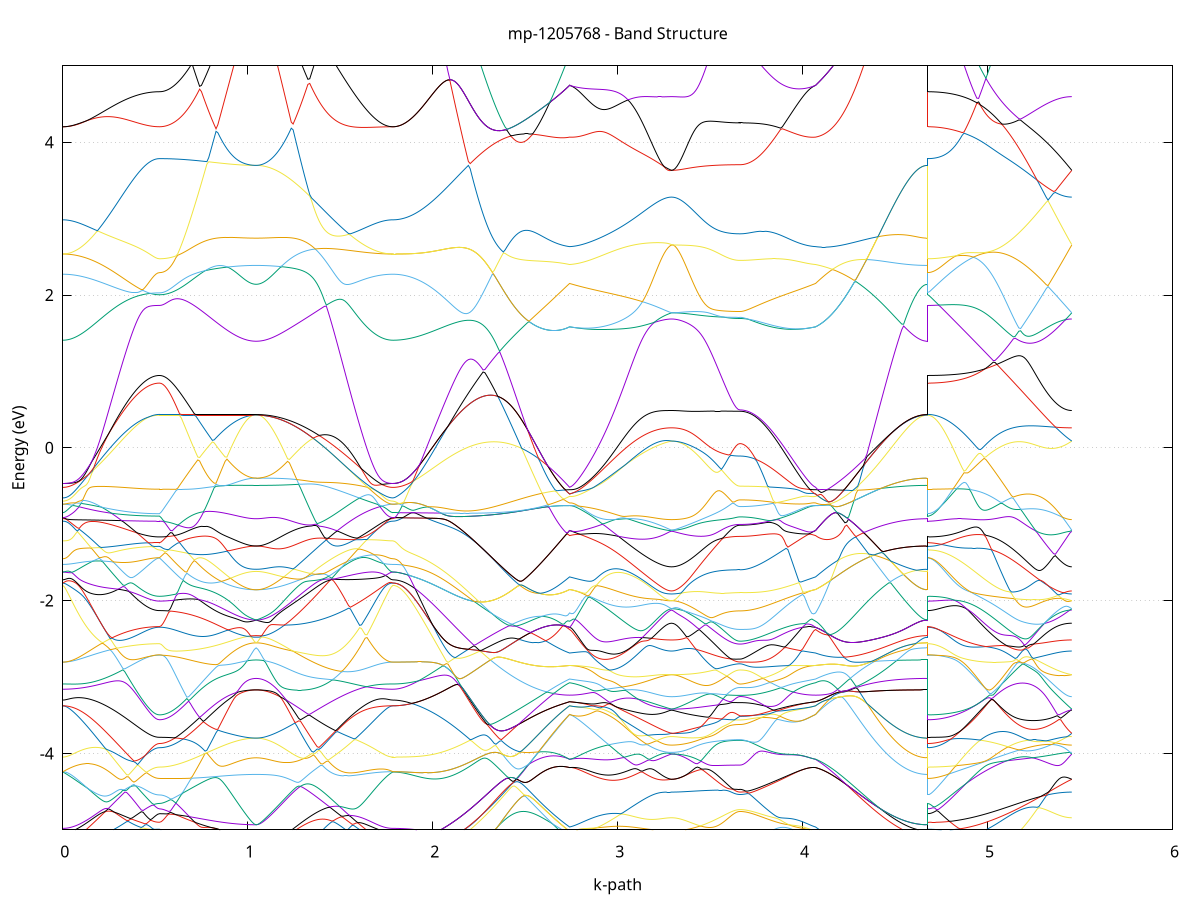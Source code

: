set title 'mp-1205768 - Band Structure'
set xlabel 'k-path'
set ylabel 'Energy (eV)'
set grid y
set yrange [-5:5]
set terminal png size 800,600
set output 'mp-1205768_bands_gnuplot.png'
plot '-' using 1:2 with lines notitle, '-' using 1:2 with lines notitle, '-' using 1:2 with lines notitle, '-' using 1:2 with lines notitle, '-' using 1:2 with lines notitle, '-' using 1:2 with lines notitle, '-' using 1:2 with lines notitle, '-' using 1:2 with lines notitle, '-' using 1:2 with lines notitle, '-' using 1:2 with lines notitle, '-' using 1:2 with lines notitle, '-' using 1:2 with lines notitle, '-' using 1:2 with lines notitle, '-' using 1:2 with lines notitle, '-' using 1:2 with lines notitle, '-' using 1:2 with lines notitle, '-' using 1:2 with lines notitle, '-' using 1:2 with lines notitle, '-' using 1:2 with lines notitle, '-' using 1:2 with lines notitle, '-' using 1:2 with lines notitle, '-' using 1:2 with lines notitle, '-' using 1:2 with lines notitle, '-' using 1:2 with lines notitle, '-' using 1:2 with lines notitle, '-' using 1:2 with lines notitle, '-' using 1:2 with lines notitle, '-' using 1:2 with lines notitle, '-' using 1:2 with lines notitle, '-' using 1:2 with lines notitle, '-' using 1:2 with lines notitle, '-' using 1:2 with lines notitle, '-' using 1:2 with lines notitle, '-' using 1:2 with lines notitle, '-' using 1:2 with lines notitle, '-' using 1:2 with lines notitle, '-' using 1:2 with lines notitle, '-' using 1:2 with lines notitle, '-' using 1:2 with lines notitle, '-' using 1:2 with lines notitle, '-' using 1:2 with lines notitle, '-' using 1:2 with lines notitle, '-' using 1:2 with lines notitle, '-' using 1:2 with lines notitle, '-' using 1:2 with lines notitle, '-' using 1:2 with lines notitle, '-' using 1:2 with lines notitle, '-' using 1:2 with lines notitle, '-' using 1:2 with lines notitle, '-' using 1:2 with lines notitle, '-' using 1:2 with lines notitle, '-' using 1:2 with lines notitle, '-' using 1:2 with lines notitle, '-' using 1:2 with lines notitle, '-' using 1:2 with lines notitle, '-' using 1:2 with lines notitle, '-' using 1:2 with lines notitle, '-' using 1:2 with lines notitle, '-' using 1:2 with lines notitle, '-' using 1:2 with lines notitle, '-' using 1:2 with lines notitle, '-' using 1:2 with lines notitle, '-' using 1:2 with lines notitle, '-' using 1:2 with lines notitle, '-' using 1:2 with lines notitle, '-' using 1:2 with lines notitle, '-' using 1:2 with lines notitle, '-' using 1:2 with lines notitle, '-' using 1:2 with lines notitle, '-' using 1:2 with lines notitle, '-' using 1:2 with lines notitle, '-' using 1:2 with lines notitle, '-' using 1:2 with lines notitle, '-' using 1:2 with lines notitle, '-' using 1:2 with lines notitle, '-' using 1:2 with lines notitle, '-' using 1:2 with lines notitle, '-' using 1:2 with lines notitle, '-' using 1:2 with lines notitle, '-' using 1:2 with lines notitle
0.000000 -48.740332
0.009863 -48.740332
0.019727 -48.740332
0.029590 -48.740332
0.039453 -48.740332
0.049317 -48.740332
0.059180 -48.740332
0.069043 -48.740332
0.078907 -48.740332
0.088770 -48.740332
0.098633 -48.740332
0.108497 -48.740332
0.118360 -48.740332
0.128223 -48.740332
0.138087 -48.740332
0.147950 -48.740332
0.157813 -48.740332
0.167676 -48.740332
0.177540 -48.740332
0.187403 -48.740332
0.197266 -48.740332
0.207130 -48.740332
0.216993 -48.740332
0.226856 -48.740332
0.236720 -48.740332
0.246583 -48.740332
0.256446 -48.740332
0.266310 -48.740332
0.276173 -48.740332
0.286036 -48.740332
0.295900 -48.740332
0.305763 -48.740332
0.315626 -48.740332
0.325490 -48.740332
0.335353 -48.740332
0.345216 -48.740332
0.355080 -48.740332
0.364943 -48.740332
0.374806 -48.740332
0.384670 -48.740332
0.394533 -48.740332
0.404396 -48.740332
0.414260 -48.740332
0.424123 -48.740332
0.433986 -48.740332
0.443849 -48.740332
0.453713 -48.740332
0.463576 -48.740332
0.473439 -48.740332
0.483303 -48.740332
0.493166 -48.740332
0.503029 -48.740332
0.512893 -48.740332
0.522756 -48.740332
0.522756 -48.740332
0.532619 -48.740332
0.542483 -48.740332
0.552346 -48.740332
0.562209 -48.740332
0.572073 -48.740332
0.581936 -48.740332
0.591799 -48.740332
0.601663 -48.740332
0.611526 -48.740332
0.621389 -48.740332
0.631253 -48.740332
0.641116 -48.740332
0.650979 -48.740332
0.660843 -48.740332
0.670706 -48.740332
0.680569 -48.740332
0.690433 -48.740332
0.700296 -48.740332
0.710159 -48.740332
0.720023 -48.740332
0.729886 -48.740332
0.739749 -48.740332
0.749612 -48.740332
0.759476 -48.740332
0.769339 -48.740332
0.779202 -48.740332
0.789066 -48.740332
0.798929 -48.740332
0.808792 -48.740332
0.818656 -48.740332
0.828519 -48.740332
0.838382 -48.740332
0.848246 -48.740332
0.858109 -48.740332
0.867972 -48.740332
0.877836 -48.740332
0.887699 -48.740332
0.897562 -48.740332
0.907426 -48.740332
0.917289 -48.740332
0.927152 -48.740332
0.937016 -48.740332
0.946879 -48.740332
0.956742 -48.740332
0.966606 -48.740332
0.976469 -48.740332
0.986332 -48.740332
0.996196 -48.740332
1.006059 -48.740332
1.015922 -48.740332
1.025786 -48.740332
1.035649 -48.740332
1.045512 -48.740332
1.045512 -48.740332
1.055503 -48.740332
1.065493 -48.740332
1.075483 -48.740332
1.085474 -48.740332
1.095464 -48.740332
1.105454 -48.740332
1.115445 -48.740332
1.125435 -48.740332
1.135426 -48.740332
1.145416 -48.740332
1.155406 -48.740332
1.165397 -48.740332
1.175387 -48.740332
1.185378 -48.740332
1.195368 -48.740332
1.205358 -48.740332
1.215349 -48.740332
1.225339 -48.740332
1.235330 -48.740332
1.245320 -48.740332
1.255310 -48.740332
1.265301 -48.740332
1.275291 -48.740332
1.285281 -48.740332
1.295272 -48.740332
1.305262 -48.740332
1.315253 -48.740332
1.325243 -48.740332
1.335233 -48.740332
1.345224 -48.740332
1.355214 -48.740332
1.365205 -48.740332
1.375195 -48.740332
1.385185 -48.740332
1.395176 -48.740332
1.405166 -48.740332
1.415157 -48.740332
1.425147 -48.740332
1.435137 -48.740332
1.445128 -48.740332
1.455118 -48.740332
1.465108 -48.740332
1.475099 -48.740332
1.485089 -48.740332
1.495080 -48.740332
1.505070 -48.740332
1.515060 -48.740332
1.525051 -48.740332
1.535041 -48.740332
1.545032 -48.740332
1.555022 -48.740332
1.565012 -48.740332
1.575003 -48.740332
1.584993 -48.740332
1.594983 -48.740332
1.604974 -48.740332
1.614964 -48.740332
1.624955 -48.740332
1.634945 -48.740332
1.644935 -48.740332
1.654926 -48.740332
1.664916 -48.740332
1.674907 -48.740332
1.684897 -48.740332
1.694887 -48.740332
1.704878 -48.740332
1.714868 -48.740332
1.724859 -48.740332
1.734849 -48.740332
1.744839 -48.740332
1.754830 -48.740332
1.764820 -48.740332
1.774810 -48.740332
1.784801 -48.740332
1.784801 -48.740332
1.794752 -48.740332
1.804704 -48.740332
1.814656 -48.740332
1.824607 -48.740332
1.834559 -48.740332
1.844511 -48.740332
1.854462 -48.740332
1.864414 -48.740332
1.874365 -48.740332
1.884317 -48.740232
1.894269 -48.740232
1.904220 -48.740232
1.914172 -48.740232
1.924123 -48.740132
1.934075 -48.740132
1.944027 -48.740132
1.953978 -48.740132
1.963930 -48.740032
1.973882 -48.740032
1.983833 -48.740032
1.993785 -48.739932
2.003736 -48.739932
2.013688 -48.739932
2.023640 -48.739832
2.033591 -48.739832
2.043543 -48.739732
2.053494 -48.739732
2.063446 -48.739732
2.073398 -48.739632
2.083349 -48.739632
2.093301 -48.739532
2.103253 -48.739532
2.113204 -48.739432
2.123156 -48.739432
2.133107 -48.739332
2.143059 -48.739332
2.153011 -48.739232
2.162962 -48.739232
2.172914 -48.739132
2.182865 -48.739132
2.192817 -48.739032
2.202769 -48.739032
2.212720 -48.738932
2.222672 -48.738932
2.232624 -48.738832
2.242575 -48.738832
2.252527 -48.738832
2.262478 -48.738732
2.272430 -48.738732
2.282382 -48.738632
2.292333 -48.738632
2.302285 -48.738532
2.312236 -48.738532
2.322188 -48.738532
2.332140 -48.738432
2.342091 -48.738432
2.352043 -48.738332
2.361995 -48.738332
2.371946 -48.738332
2.381898 -48.738232
2.391849 -48.738232
2.401801 -48.738232
2.411753 -48.738132
2.421704 -48.738132
2.431656 -48.738132
2.441607 -48.738132
2.451559 -48.738032
2.461511 -48.738032
2.471462 -48.738032
2.481414 -48.738032
2.491366 -48.738032
2.501317 -48.738032
2.511269 -48.737932
2.521220 -48.737932
2.531172 -48.737932
2.541124 -48.737932
2.551075 -48.737932
2.561027 -48.737932
2.570978 -48.737932
2.580930 -48.737932
2.590882 -48.737932
2.600833 -48.737932
2.610785 -48.737932
2.620737 -48.738032
2.630688 -48.738032
2.640640 -48.738032
2.650591 -48.738032
2.660543 -48.738032
2.670495 -48.738032
2.680446 -48.738032
2.690398 -48.738132
2.700350 -48.738132
2.710301 -48.738132
2.720253 -48.738132
2.730204 -48.738232
2.740156 -48.738232
2.740156 -48.738232
2.750001 -48.738232
2.759846 -48.738232
2.769690 -48.738232
2.779535 -48.738232
2.789380 -48.738232
2.799225 -48.738132
2.809070 -48.738132
2.818914 -48.738132
2.828759 -48.738132
2.838604 -48.738132
2.848449 -48.738132
2.858294 -48.738132
2.868139 -48.738132
2.877983 -48.738132
2.887828 -48.738132
2.897673 -48.738132
2.907518 -48.738132
2.917363 -48.738132
2.927207 -48.738032
2.937052 -48.738032
2.946897 -48.738032
2.956742 -48.738032
2.966587 -48.738032
2.976431 -48.738032
2.986276 -48.738032
2.996121 -48.738032
3.005966 -48.738032
3.015811 -48.738032
3.025656 -48.738032
3.035500 -48.738032
3.045345 -48.738032
3.055190 -48.738032
3.065035 -48.738032
3.074880 -48.737932
3.084724 -48.738032
3.094569 -48.738032
3.104414 -48.738032
3.114259 -48.738032
3.124104 -48.737932
3.133948 -48.737932
3.143793 -48.737932
3.153638 -48.737932
3.163483 -48.737932
3.173328 -48.737932
3.183173 -48.737932
3.193017 -48.737932
3.202862 -48.737932
3.212707 -48.737932
3.222552 -48.737932
3.232397 -48.737932
3.242241 -48.737932
3.252086 -48.737932
3.261931 -48.737932
3.271776 -48.737932
3.281621 -48.737932
3.291465 -48.737932
3.291465 -48.737932
3.301456 -48.737932
3.311446 -48.737932
3.321437 -48.737932
3.331427 -48.737932
3.341417 -48.737932
3.351408 -48.737932
3.361398 -48.737932
3.371389 -48.737932
3.381379 -48.737932
3.391369 -48.737932
3.401360 -48.737932
3.411350 -48.737932
3.421341 -48.737932
3.431331 -48.737932
3.441321 -48.737932
3.451312 -48.737932
3.461302 -48.737932
3.471292 -48.737932
3.481283 -48.737932
3.491273 -48.737932
3.501264 -48.737932
3.511254 -48.737932
3.521244 -48.737932
3.531235 -48.737932
3.541225 -48.737932
3.551216 -48.737932
3.561206 -48.737932
3.571196 -48.737932
3.581187 -48.737932
3.591177 -48.737932
3.601168 -48.737932
3.611158 -48.737932
3.621148 -48.737932
3.631139 -48.737932
3.641129 -48.737932
3.651119 -48.737932
3.661110 -48.737932
3.661110 -48.737932
3.671086 -48.737932
3.681062 -48.737932
3.691039 -48.737932
3.701015 -48.737932
3.710991 -48.737932
3.720968 -48.737932
3.730944 -48.737932
3.740920 -48.737932
3.750897 -48.737932
3.760873 -48.737932
3.770849 -48.737932
3.780826 -48.737932
3.790802 -48.738032
3.800778 -48.738032
3.810755 -48.738032
3.820731 -48.738032
3.830707 -48.738032
3.840684 -48.738032
3.850660 -48.738032
3.860636 -48.738032
3.870613 -48.738032
3.880589 -48.738032
3.890565 -48.738032
3.900542 -48.738032
3.910518 -48.738032
3.920494 -48.738032
3.930471 -48.738032
3.940447 -48.738132
3.950423 -48.738132
3.960400 -48.738132
3.970376 -48.738132
3.980352 -48.738132
3.990329 -48.738132
4.000305 -48.738132
4.010281 -48.738132
4.020258 -48.738132
4.030234 -48.738232
4.040210 -48.738232
4.050187 -48.738232
4.060163 -48.738232
4.070139 -48.738232
4.070139 -48.738232
4.080059 -48.738232
4.089979 -48.738332
4.099899 -48.738332
4.109819 -48.738332
4.119738 -48.738432
4.129658 -48.738432
4.139578 -48.738432
4.149498 -48.738532
4.159418 -48.738532
4.169337 -48.738632
4.179257 -48.738632
4.189177 -48.738732
4.199097 -48.738732
4.209017 -48.738732
4.218936 -48.738832
4.228856 -48.738832
4.238776 -48.738932
4.248696 -48.738932
4.258616 -48.739032
4.268535 -48.739032
4.278455 -48.739132
4.288375 -48.739132
4.298295 -48.739232
4.308215 -48.739232
4.318134 -48.739332
4.328054 -48.739332
4.337974 -48.739432
4.347894 -48.739432
4.357814 -48.739432
4.367734 -48.739532
4.377653 -48.739532
4.387573 -48.739632
4.397493 -48.739632
4.407413 -48.739732
4.417333 -48.739732
4.427252 -48.739732
4.437172 -48.739832
4.447092 -48.739832
4.457012 -48.739932
4.466932 -48.739932
4.476851 -48.739932
4.486771 -48.740032
4.496691 -48.740032
4.506611 -48.740032
4.516531 -48.740032
4.526450 -48.740132
4.536370 -48.740132
4.546290 -48.740132
4.556210 -48.740132
4.566130 -48.740232
4.576049 -48.740232
4.585969 -48.740232
4.595889 -48.740232
4.605809 -48.740232
4.615729 -48.740232
4.625648 -48.740332
4.635568 -48.740232
4.645488 -48.740332
4.655408 -48.740232
4.665328 -48.740332
4.675247 -48.740332
4.675247 -48.740332
4.685124 -48.740332
4.695000 -48.740332
4.704876 -48.740332
4.714753 -48.740332
4.724629 -48.740332
4.734505 -48.740332
4.744382 -48.740332
4.754258 -48.740232
4.764134 -48.740232
4.774011 -48.740232
4.783887 -48.740232
4.793763 -48.740232
4.803640 -48.740132
4.813516 -48.740132
4.823393 -48.740132
4.833269 -48.740132
4.843145 -48.740032
4.853022 -48.740032
4.862898 -48.740032
4.872774 -48.739932
4.882651 -48.739932
4.892527 -48.739932
4.902403 -48.739832
4.912280 -48.739832
4.922156 -48.739832
4.932032 -48.739732
4.941909 -48.739732
4.951785 -48.739632
4.961661 -48.739632
4.971538 -48.739532
4.981414 -48.739532
4.991290 -48.739532
5.001167 -48.739432
5.011043 -48.739432
5.020919 -48.739332
5.030796 -48.739332
5.040672 -48.739232
5.050549 -48.739232
5.060425 -48.739132
5.070301 -48.739132
5.080178 -48.739032
5.090054 -48.739032
5.099930 -48.738932
5.109807 -48.738932
5.119683 -48.738932
5.129559 -48.738832
5.139436 -48.738832
5.149312 -48.738732
5.159188 -48.738732
5.169065 -48.738632
5.178941 -48.738632
5.188817 -48.738532
5.198694 -48.738532
5.208570 -48.738532
5.218446 -48.738432
5.228323 -48.738432
5.238199 -48.738332
5.248075 -48.738332
5.257952 -48.738332
5.267828 -48.738232
5.277705 -48.738232
5.287581 -48.738232
5.297457 -48.738232
5.307334 -48.738132
5.317210 -48.738132
5.327086 -48.738132
5.336963 -48.738132
5.346839 -48.738032
5.356715 -48.738032
5.366592 -48.738032
5.376468 -48.738032
5.386344 -48.738032
5.396221 -48.738032
5.406097 -48.737932
5.415973 -48.737932
5.425850 -48.737932
5.435726 -48.737932
5.445602 -48.737932
5.455479 -48.737932
e
0.000000 -26.921932
0.009863 -26.921932
0.019727 -26.921932
0.029590 -26.921932
0.039453 -26.921932
0.049317 -26.921932
0.059180 -26.922032
0.069043 -26.922032
0.078907 -26.922032
0.088770 -26.922032
0.098633 -26.922132
0.108497 -26.922132
0.118360 -26.922132
0.128223 -26.922232
0.138087 -26.922232
0.147950 -26.922232
0.157813 -26.922332
0.167676 -26.922332
0.177540 -26.922432
0.187403 -26.922432
0.197266 -26.922532
0.207130 -26.922532
0.216993 -26.922632
0.226856 -26.922632
0.236720 -26.922732
0.246583 -26.922732
0.256446 -26.922832
0.266310 -26.922832
0.276173 -26.922932
0.286036 -26.922932
0.295900 -26.923032
0.305763 -26.923032
0.315626 -26.923132
0.325490 -26.923132
0.335353 -26.923232
0.345216 -26.923232
0.355080 -26.923332
0.364943 -26.923332
0.374806 -26.923432
0.384670 -26.923432
0.394533 -26.923432
0.404396 -26.923532
0.414260 -26.923532
0.424123 -26.923532
0.433986 -26.923632
0.443849 -26.923632
0.453713 -26.923632
0.463576 -26.923632
0.473439 -26.923732
0.483303 -26.923732
0.493166 -26.923732
0.503029 -26.923732
0.512893 -26.923732
0.522756 -26.923732
0.522756 -26.923732
0.532619 -26.923732
0.542483 -26.923732
0.552346 -26.923732
0.562209 -26.923732
0.572073 -26.923732
0.581936 -26.923732
0.591799 -26.923732
0.601663 -26.923732
0.611526 -26.923732
0.621389 -26.923732
0.631253 -26.923732
0.641116 -26.923732
0.650979 -26.923632
0.660843 -26.923632
0.670706 -26.923632
0.680569 -26.923632
0.690433 -26.923632
0.700296 -26.923632
0.710159 -26.923632
0.720023 -26.923632
0.729886 -26.923632
0.739749 -26.923632
0.749612 -26.923532
0.759476 -26.923532
0.769339 -26.923532
0.779202 -26.923532
0.789066 -26.923532
0.798929 -26.923532
0.808792 -26.923532
0.818656 -26.923532
0.828519 -26.923532
0.838382 -26.923432
0.848246 -26.923432
0.858109 -26.923432
0.867972 -26.923432
0.877836 -26.923432
0.887699 -26.923432
0.897562 -26.923432
0.907426 -26.923432
0.917289 -26.923432
0.927152 -26.923432
0.937016 -26.923432
0.946879 -26.923332
0.956742 -26.923332
0.966606 -26.923332
0.976469 -26.923332
0.986332 -26.923332
0.996196 -26.923332
1.006059 -26.923332
1.015922 -26.923332
1.025786 -26.923332
1.035649 -26.923332
1.045512 -26.923332
1.045512 -26.923332
1.055503 -26.923332
1.065493 -26.923332
1.075483 -26.923332
1.085474 -26.923332
1.095464 -26.923332
1.105454 -26.923332
1.115445 -26.923332
1.125435 -26.923332
1.135426 -26.923332
1.145416 -26.923332
1.155406 -26.923332
1.165397 -26.923332
1.175387 -26.923332
1.185378 -26.923332
1.195368 -26.923332
1.205358 -26.923332
1.215349 -26.923332
1.225339 -26.923232
1.235330 -26.923232
1.245320 -26.923232
1.255310 -26.923232
1.265301 -26.923232
1.275291 -26.923232
1.285281 -26.923232
1.295272 -26.923232
1.305262 -26.923132
1.315253 -26.923132
1.325243 -26.923132
1.335233 -26.923132
1.345224 -26.923132
1.355214 -26.923032
1.365205 -26.923032
1.375195 -26.923032
1.385185 -26.923032
1.395176 -26.922932
1.405166 -26.922932
1.415157 -26.922932
1.425147 -26.922932
1.435137 -26.922832
1.445128 -26.922832
1.455118 -26.922832
1.465108 -26.922732
1.475099 -26.922732
1.485089 -26.922732
1.495080 -26.922632
1.505070 -26.922632
1.515060 -26.922532
1.525051 -26.922532
1.535041 -26.922532
1.545032 -26.922432
1.555022 -26.922432
1.565012 -26.922432
1.575003 -26.922332
1.584993 -26.922332
1.594983 -26.922332
1.604974 -26.922232
1.614964 -26.922232
1.624955 -26.922232
1.634945 -26.922132
1.644935 -26.922132
1.654926 -26.922132
1.664916 -26.922132
1.674907 -26.922032
1.684897 -26.922032
1.694887 -26.922032
1.704878 -26.922032
1.714868 -26.922032
1.724859 -26.921932
1.734849 -26.921932
1.744839 -26.921932
1.754830 -26.921932
1.764820 -26.921932
1.774810 -26.921932
1.784801 -26.921932
1.784801 -26.921932
1.794752 -26.921932
1.804704 -26.921932
1.814656 -26.921932
1.824607 -26.921932
1.834559 -26.921832
1.844511 -26.921832
1.854462 -26.921832
1.864414 -26.921832
1.874365 -26.921732
1.884317 -26.921732
1.894269 -26.921632
1.904220 -26.921632
1.914172 -26.921532
1.924123 -26.921432
1.934075 -26.921432
1.944027 -26.921332
1.953978 -26.921232
1.963930 -26.921132
1.973882 -26.921132
1.983833 -26.921032
1.993785 -26.920932
2.003736 -26.920832
2.013688 -26.920732
2.023640 -26.920632
2.033591 -26.920532
2.043543 -26.920432
2.053494 -26.920332
2.063446 -26.920232
2.073398 -26.920132
2.083349 -26.920032
2.093301 -26.919832
2.103253 -26.919732
2.113204 -26.919632
2.123156 -26.919532
2.133107 -26.919432
2.143059 -26.919232
2.153011 -26.919132
2.162962 -26.919032
2.172914 -26.918932
2.182865 -26.918732
2.192817 -26.918632
2.202769 -26.919032
2.212720 -26.920132
2.222672 -26.921332
2.232624 -26.922432
2.242575 -26.923532
2.252527 -26.924632
2.262478 -26.925732
2.272430 -26.926732
2.282382 -26.927832
2.292333 -26.928832
2.302285 -26.929832
2.312236 -26.930832
2.322188 -26.931832
2.332140 -26.932732
2.342091 -26.933632
2.352043 -26.934532
2.361995 -26.935332
2.371946 -26.936132
2.381898 -26.936932
2.391849 -26.937632
2.401801 -26.938332
2.411753 -26.939032
2.421704 -26.939632
2.431656 -26.940232
2.441607 -26.940832
2.451559 -26.941332
2.461511 -26.941732
2.471462 -26.942232
2.481414 -26.942532
2.491366 -26.942932
2.501317 -26.943232
2.511269 -26.943432
2.521220 -26.943632
2.531172 -26.943832
2.541124 -26.943932
2.551075 -26.944032
2.561027 -26.944032
2.570978 -26.944032
2.580930 -26.943932
2.590882 -26.943832
2.600833 -26.943632
2.610785 -26.943432
2.620737 -26.943232
2.630688 -26.942932
2.640640 -26.942632
2.650591 -26.942232
2.660543 -26.941832
2.670495 -26.941332
2.680446 -26.940832
2.690398 -26.940232
2.700350 -26.939732
2.710301 -26.939032
2.720253 -26.938432
2.730204 -26.937732
2.740156 -26.936932
2.740156 -26.936932
2.750001 -26.937232
2.759846 -26.937432
2.769690 -26.937632
2.779535 -26.937932
2.789380 -26.938132
2.799225 -26.938332
2.809070 -26.938532
2.818914 -26.938732
2.828759 -26.938932
2.838604 -26.939132
2.848449 -26.939332
2.858294 -26.939532
2.868139 -26.939732
2.877983 -26.939932
2.887828 -26.940132
2.897673 -26.940332
2.907518 -26.940532
2.917363 -26.940632
2.927207 -26.940832
2.937052 -26.941032
2.946897 -26.941232
2.956742 -26.941332
2.966587 -26.941532
2.976431 -26.941632
2.986276 -26.941832
2.996121 -26.941932
3.005966 -26.942032
3.015811 -26.942232
3.025656 -26.942332
3.035500 -26.942432
3.045345 -26.942532
3.055190 -26.942732
3.065035 -26.942832
3.074880 -26.942932
3.084724 -26.943032
3.094569 -26.943132
3.104414 -26.943232
3.114259 -26.943232
3.124104 -26.943332
3.133948 -26.943432
3.143793 -26.943532
3.153638 -26.943532
3.163483 -26.943632
3.173328 -26.943732
3.183173 -26.943732
3.193017 -26.943832
3.202862 -26.943832
3.212707 -26.943832
3.222552 -26.943932
3.232397 -26.943932
3.242241 -26.943932
3.252086 -26.944032
3.261931 -26.944032
3.271776 -26.944032
3.281621 -26.944032
3.291465 -26.944032
3.291465 -26.944032
3.301456 -26.944032
3.311446 -26.944032
3.321437 -26.944032
3.331427 -26.944032
3.341417 -26.944032
3.351408 -26.944032
3.361398 -26.944032
3.371389 -26.944032
3.381379 -26.944032
3.391369 -26.944032
3.401360 -26.944032
3.411350 -26.944032
3.421341 -26.944032
3.431331 -26.944032
3.441321 -26.944032
3.451312 -26.944032
3.461302 -26.944032
3.471292 -26.944032
3.481283 -26.944032
3.491273 -26.944032
3.501264 -26.944032
3.511254 -26.944032
3.521244 -26.944032
3.531235 -26.944032
3.541225 -26.944032
3.551216 -26.944032
3.561206 -26.944032
3.571196 -26.944032
3.581187 -26.944032
3.591177 -26.944032
3.601168 -26.944032
3.611158 -26.944032
3.621148 -26.944032
3.631139 -26.944032
3.641129 -26.944032
3.651119 -26.944032
3.661110 -26.944032
3.661110 -26.944032
3.671086 -26.944032
3.681062 -26.944032
3.691039 -26.944032
3.701015 -26.943932
3.710991 -26.943932
3.720968 -26.943832
3.730944 -26.943832
3.740920 -26.943732
3.750897 -26.943632
3.760873 -26.943532
3.770849 -26.943532
3.780826 -26.943432
3.790802 -26.943232
3.800778 -26.943132
3.810755 -26.943032
3.820731 -26.942932
3.830707 -26.942732
3.840684 -26.942632
3.850660 -26.942432
3.860636 -26.942232
3.870613 -26.942032
3.880589 -26.941932
3.890565 -26.941732
3.900542 -26.941532
3.910518 -26.941332
3.920494 -26.941032
3.930471 -26.940832
3.940447 -26.940632
3.950423 -26.940332
3.960400 -26.940132
3.970376 -26.939832
3.980352 -26.939632
3.990329 -26.939332
4.000305 -26.939032
4.010281 -26.938832
4.020258 -26.938532
4.030234 -26.938232
4.040210 -26.937932
4.050187 -26.937632
4.060163 -26.937332
4.070139 -26.936932
4.070139 -26.936932
4.080059 -26.936232
4.089979 -26.935432
4.099899 -26.934632
4.109819 -26.933732
4.119738 -26.932832
4.129658 -26.931932
4.139578 -26.931032
4.149498 -26.930032
4.159418 -26.929032
4.169337 -26.928032
4.179257 -26.927032
4.189177 -26.925932
4.199097 -26.924832
4.209017 -26.923832
4.218936 -26.922732
4.228856 -26.921632
4.238776 -26.920532
4.248696 -26.919332
4.258616 -26.919132
4.268535 -26.919332
4.278455 -26.919432
4.288375 -26.919632
4.298295 -26.919732
4.308215 -26.919932
4.318134 -26.920032
4.328054 -26.920232
4.337974 -26.920332
4.347894 -26.920432
4.357814 -26.920632
4.367734 -26.920732
4.377653 -26.920932
4.387573 -26.921032
4.397493 -26.921232
4.407413 -26.921332
4.417333 -26.921432
4.427252 -26.921632
4.437172 -26.921732
4.447092 -26.921832
4.457012 -26.921932
4.466932 -26.922032
4.476851 -26.922232
4.486771 -26.922332
4.496691 -26.922432
4.506611 -26.922532
4.516531 -26.922632
4.526450 -26.922632
4.536370 -26.922732
4.546290 -26.922832
4.556210 -26.922932
4.566130 -26.923032
4.576049 -26.923032
4.585969 -26.923132
4.595889 -26.923132
4.605809 -26.923232
4.615729 -26.923232
4.625648 -26.923232
4.635568 -26.923332
4.645488 -26.923332
4.655408 -26.923332
4.665328 -26.923332
4.675247 -26.923332
4.675247 -26.923732
4.685124 -26.923732
4.695000 -26.923732
4.704876 -26.923732
4.714753 -26.923732
4.724629 -26.923632
4.734505 -26.923632
4.744382 -26.923632
4.754258 -26.923532
4.764134 -26.923532
4.774011 -26.923432
4.783887 -26.923332
4.793763 -26.923332
4.803640 -26.923232
4.813516 -26.923132
4.823393 -26.923032
4.833269 -26.922932
4.843145 -26.922832
4.853022 -26.922732
4.862898 -26.922632
4.872774 -26.922532
4.882651 -26.922432
4.892527 -26.922332
4.902403 -26.922232
4.912280 -26.922132
4.922156 -26.921932
4.932032 -26.921832
4.941909 -26.921732
4.951785 -26.921532
4.961661 -26.921432
4.971538 -26.921332
4.981414 -26.921132
4.991290 -26.921032
5.001167 -26.920832
5.011043 -26.920732
5.020919 -26.920532
5.030796 -26.920432
5.040672 -26.920232
5.050549 -26.920132
5.060425 -26.919932
5.070301 -26.919832
5.080178 -26.919632
5.090054 -26.919532
5.099930 -26.919432
5.109807 -26.920632
5.119683 -26.921732
5.129559 -26.922832
5.139436 -26.923932
5.149312 -26.924932
5.159188 -26.926032
5.169065 -26.927132
5.178941 -26.928132
5.188817 -26.929132
5.198694 -26.930132
5.208570 -26.931032
5.218446 -26.932032
5.228323 -26.932932
5.238199 -26.933832
5.248075 -26.934632
5.257952 -26.935532
5.267828 -26.936232
5.277705 -26.937032
5.287581 -26.937732
5.297457 -26.938432
5.307334 -26.939132
5.317210 -26.939732
5.327086 -26.940332
5.336963 -26.940832
5.346839 -26.941332
5.356715 -26.941832
5.366592 -26.942232
5.376468 -26.942632
5.386344 -26.942932
5.396221 -26.943232
5.406097 -26.943432
5.415973 -26.943632
5.425850 -26.943832
5.435726 -26.943932
5.445602 -26.944032
5.455479 -26.944032
e
0.000000 -26.921932
0.009863 -26.921932
0.019727 -26.921932
0.029590 -26.921932
0.039453 -26.921932
0.049317 -26.921932
0.059180 -26.921932
0.069043 -26.921932
0.078907 -26.921932
0.088770 -26.921932
0.098633 -26.921932
0.108497 -26.921932
0.118360 -26.921932
0.128223 -26.921932
0.138087 -26.921932
0.147950 -26.921932
0.157813 -26.921932
0.167676 -26.921932
0.177540 -26.921932
0.187403 -26.921932
0.197266 -26.922032
0.207130 -26.922032
0.216993 -26.922032
0.226856 -26.922032
0.236720 -26.922032
0.246583 -26.922032
0.256446 -26.922032
0.266310 -26.922032
0.276173 -26.922032
0.286036 -26.922032
0.295900 -26.922032
0.305763 -26.922032
0.315626 -26.922032
0.325490 -26.922032
0.335353 -26.922032
0.345216 -26.922032
0.355080 -26.922032
0.364943 -26.922032
0.374806 -26.922032
0.384670 -26.922032
0.394533 -26.922032
0.404396 -26.922032
0.414260 -26.922032
0.424123 -26.922032
0.433986 -26.922032
0.443849 -26.922032
0.453713 -26.922032
0.463576 -26.922032
0.473439 -26.922132
0.483303 -26.922132
0.493166 -26.922132
0.503029 -26.922132
0.512893 -26.922132
0.522756 -26.922132
0.522756 -26.922132
0.532619 -26.922132
0.542483 -26.922132
0.552346 -26.922132
0.562209 -26.922132
0.572073 -26.922132
0.581936 -26.922132
0.591799 -26.922132
0.601663 -26.922132
0.611526 -26.922132
0.621389 -26.922232
0.631253 -26.922232
0.641116 -26.922232
0.650979 -26.922232
0.660843 -26.922332
0.670706 -26.922332
0.680569 -26.922332
0.690433 -26.922332
0.700296 -26.922432
0.710159 -26.922432
0.720023 -26.922432
0.729886 -26.922532
0.739749 -26.922532
0.749612 -26.922632
0.759476 -26.922632
0.769339 -26.922632
0.779202 -26.922732
0.789066 -26.922732
0.798929 -26.922732
0.808792 -26.922832
0.818656 -26.922832
0.828519 -26.922932
0.838382 -26.922932
0.848246 -26.922932
0.858109 -26.923032
0.867972 -26.923032
0.877836 -26.923032
0.887699 -26.923132
0.897562 -26.923132
0.907426 -26.923132
0.917289 -26.923132
0.927152 -26.923232
0.937016 -26.923232
0.946879 -26.923232
0.956742 -26.923232
0.966606 -26.923232
0.976469 -26.923332
0.986332 -26.923332
0.996196 -26.923332
1.006059 -26.923332
1.015922 -26.923332
1.025786 -26.923332
1.035649 -26.923332
1.045512 -26.923332
1.045512 -26.923332
1.055503 -26.923332
1.065493 -26.923332
1.075483 -26.923332
1.085474 -26.923332
1.095464 -26.923332
1.105454 -26.923332
1.115445 -26.923332
1.125435 -26.923332
1.135426 -26.923332
1.145416 -26.923332
1.155406 -26.923232
1.165397 -26.923232
1.175387 -26.923232
1.185378 -26.923232
1.195368 -26.923232
1.205358 -26.923232
1.215349 -26.923132
1.225339 -26.923132
1.235330 -26.923132
1.245320 -26.923132
1.255310 -26.923132
1.265301 -26.923032
1.275291 -26.923032
1.285281 -26.923032
1.295272 -26.923032
1.305262 -26.922932
1.315253 -26.922932
1.325243 -26.922932
1.335233 -26.922832
1.345224 -26.922832
1.355214 -26.922832
1.365205 -26.922832
1.375195 -26.922732
1.385185 -26.922732
1.395176 -26.922732
1.405166 -26.922632
1.415157 -26.922632
1.425147 -26.922632
1.435137 -26.922532
1.445128 -26.922532
1.455118 -26.922532
1.465108 -26.922532
1.475099 -26.922432
1.485089 -26.922432
1.495080 -26.922432
1.505070 -26.922332
1.515060 -26.922332
1.525051 -26.922332
1.535041 -26.922332
1.545032 -26.922232
1.555022 -26.922232
1.565012 -26.922232
1.575003 -26.922232
1.584993 -26.922132
1.594983 -26.922132
1.604974 -26.922132
1.614964 -26.922132
1.624955 -26.922132
1.634945 -26.922032
1.644935 -26.922032
1.654926 -26.922032
1.664916 -26.922032
1.674907 -26.922032
1.684897 -26.922032
1.694887 -26.922032
1.704878 -26.921932
1.714868 -26.921932
1.724859 -26.921932
1.734849 -26.921932
1.744839 -26.921932
1.754830 -26.921932
1.764820 -26.921932
1.774810 -26.921932
1.784801 -26.921932
1.784801 -26.921932
1.794752 -26.921932
1.804704 -26.921932
1.814656 -26.921932
1.824607 -26.921932
1.834559 -26.921832
1.844511 -26.921832
1.854462 -26.921832
1.864414 -26.921832
1.874365 -26.921732
1.884317 -26.921732
1.894269 -26.921632
1.904220 -26.921632
1.914172 -26.921532
1.924123 -26.921432
1.934075 -26.921432
1.944027 -26.921332
1.953978 -26.921232
1.963930 -26.921132
1.973882 -26.921132
1.983833 -26.921032
1.993785 -26.920932
2.003736 -26.920832
2.013688 -26.920732
2.023640 -26.920632
2.033591 -26.920532
2.043543 -26.920432
2.053494 -26.920332
2.063446 -26.920232
2.073398 -26.920132
2.083349 -26.920032
2.093301 -26.919832
2.103253 -26.919732
2.113204 -26.919632
2.123156 -26.919532
2.133107 -26.919432
2.143059 -26.919232
2.153011 -26.919132
2.162962 -26.919032
2.172914 -26.918932
2.182865 -26.918732
2.192817 -26.918632
2.202769 -26.918532
2.212720 -26.918432
2.222672 -26.918332
2.232624 -26.918132
2.242575 -26.918032
2.252527 -26.917932
2.262478 -26.917832
2.272430 -26.917732
2.282382 -26.917532
2.292333 -26.917432
2.302285 -26.917332
2.312236 -26.917232
2.322188 -26.917132
2.332140 -26.917032
2.342091 -26.916932
2.352043 -26.916832
2.361995 -26.916732
2.371946 -26.916632
2.381898 -26.916532
2.391849 -26.916432
2.401801 -26.916432
2.411753 -26.916332
2.421704 -26.916232
2.431656 -26.916232
2.441607 -26.916132
2.451559 -26.916032
2.461511 -26.916032
2.471462 -26.915932
2.481414 -26.915932
2.491366 -26.915932
2.501317 -26.915832
2.511269 -26.915832
2.521220 -26.915832
2.531172 -26.915832
2.541124 -26.915732
2.551075 -26.915732
2.561027 -26.915732
2.570978 -26.915732
2.580930 -26.915832
2.590882 -26.915832
2.600833 -26.915832
2.610785 -26.915832
2.620737 -26.915932
2.630688 -26.915932
2.640640 -26.915932
2.650591 -26.916032
2.660543 -26.916032
2.670495 -26.916132
2.680446 -26.916232
2.690398 -26.916232
2.700350 -26.916332
2.710301 -26.916432
2.720253 -26.916532
2.730204 -26.916632
2.740156 -26.916732
2.740156 -26.916732
2.750001 -26.916632
2.759846 -26.916632
2.769690 -26.916632
2.779535 -26.916532
2.789380 -26.916532
2.799225 -26.916532
2.809070 -26.916532
2.818914 -26.916432
2.828759 -26.916432
2.838604 -26.916432
2.848449 -26.916432
2.858294 -26.916432
2.868139 -26.916332
2.877983 -26.916332
2.887828 -26.916332
2.897673 -26.916332
2.907518 -26.916332
2.917363 -26.916332
2.927207 -26.916232
2.937052 -26.916232
2.946897 -26.916232
2.956742 -26.916232
2.966587 -26.916232
2.976431 -26.916232
2.986276 -26.916232
2.996121 -26.916232
3.005966 -26.916132
3.015811 -26.916132
3.025656 -26.916132
3.035500 -26.916132
3.045345 -26.916132
3.055190 -26.916132
3.065035 -26.916132
3.074880 -26.916132
3.084724 -26.916132
3.094569 -26.916132
3.104414 -26.916132
3.114259 -26.916132
3.124104 -26.916132
3.133948 -26.916132
3.143793 -26.916132
3.153638 -26.916032
3.163483 -26.916032
3.173328 -26.916032
3.183173 -26.916032
3.193017 -26.916032
3.202862 -26.916032
3.212707 -26.916032
3.222552 -26.916032
3.232397 -26.916032
3.242241 -26.916032
3.252086 -26.916032
3.261931 -26.916032
3.271776 -26.916032
3.281621 -26.916032
3.291465 -26.916032
3.291465 -26.916032
3.301456 -26.916032
3.311446 -26.916032
3.321437 -26.916032
3.331427 -26.916032
3.341417 -26.916032
3.351408 -26.916032
3.361398 -26.916032
3.371389 -26.916032
3.381379 -26.916032
3.391369 -26.916032
3.401360 -26.916032
3.411350 -26.916032
3.421341 -26.916032
3.431331 -26.916032
3.441321 -26.916032
3.451312 -26.916032
3.461302 -26.916032
3.471292 -26.916032
3.481283 -26.916032
3.491273 -26.916032
3.501264 -26.916032
3.511254 -26.916032
3.521244 -26.916032
3.531235 -26.916032
3.541225 -26.916032
3.551216 -26.916032
3.561206 -26.916032
3.571196 -26.916032
3.581187 -26.916032
3.591177 -26.916032
3.601168 -26.916032
3.611158 -26.916032
3.621148 -26.916032
3.631139 -26.916032
3.641129 -26.916032
3.651119 -26.916032
3.661110 -26.916032
3.661110 -26.916032
3.671086 -26.916032
3.681062 -26.916032
3.691039 -26.916032
3.701015 -26.916032
3.710991 -26.916032
3.720968 -26.916032
3.730944 -26.916032
3.740920 -26.916032
3.750897 -26.916032
3.760873 -26.916032
3.770849 -26.916032
3.780826 -26.916032
3.790802 -26.916032
3.800778 -26.916032
3.810755 -26.916132
3.820731 -26.916132
3.830707 -26.916132
3.840684 -26.916132
3.850660 -26.916132
3.860636 -26.916132
3.870613 -26.916132
3.880589 -26.916132
3.890565 -26.916232
3.900542 -26.916232
3.910518 -26.916232
3.920494 -26.916232
3.930471 -26.916232
3.940447 -26.916232
3.950423 -26.916332
3.960400 -26.916332
3.970376 -26.916332
3.980352 -26.916332
3.990329 -26.916432
4.000305 -26.916432
4.010281 -26.916432
4.020258 -26.916532
4.030234 -26.916532
4.040210 -26.916532
4.050187 -26.916632
4.060163 -26.916632
4.070139 -26.916732
4.070139 -26.916732
4.080059 -26.916832
4.089979 -26.916932
4.099899 -26.917032
4.109819 -26.917132
4.119738 -26.917232
4.129658 -26.917332
4.139578 -26.917432
4.149498 -26.917632
4.159418 -26.917732
4.169337 -26.917832
4.179257 -26.918032
4.189177 -26.918132
4.199097 -26.918232
4.209017 -26.918432
4.218936 -26.918532
4.228856 -26.918732
4.238776 -26.918832
4.248696 -26.919032
4.258616 -26.919132
4.268535 -26.919332
4.278455 -26.919432
4.288375 -26.919632
4.298295 -26.919732
4.308215 -26.919932
4.318134 -26.920032
4.328054 -26.920232
4.337974 -26.920332
4.347894 -26.920432
4.357814 -26.920632
4.367734 -26.920732
4.377653 -26.920932
4.387573 -26.921032
4.397493 -26.921232
4.407413 -26.921332
4.417333 -26.921432
4.427252 -26.921632
4.437172 -26.921732
4.447092 -26.921832
4.457012 -26.921932
4.466932 -26.922032
4.476851 -26.922232
4.486771 -26.922332
4.496691 -26.922432
4.506611 -26.922532
4.516531 -26.922632
4.526450 -26.922632
4.536370 -26.922732
4.546290 -26.922832
4.556210 -26.922932
4.566130 -26.922932
4.576049 -26.923032
4.585969 -26.923132
4.595889 -26.923132
4.605809 -26.923232
4.615729 -26.923232
4.625648 -26.923232
4.635568 -26.923332
4.645488 -26.923332
4.655408 -26.923332
4.665328 -26.923332
4.675247 -26.923332
4.675247 -26.922132
4.685124 -26.922132
4.695000 -26.922032
4.704876 -26.922032
4.714753 -26.922032
4.724629 -26.922032
4.734505 -26.922032
4.744382 -26.921932
4.754258 -26.921932
4.764134 -26.921932
4.774011 -26.921832
4.783887 -26.921832
4.793763 -26.921732
4.803640 -26.921732
4.813516 -26.921632
4.823393 -26.921532
4.833269 -26.921532
4.843145 -26.921432
4.853022 -26.921332
4.862898 -26.921232
4.872774 -26.921232
4.882651 -26.921132
4.892527 -26.921032
4.902403 -26.920932
4.912280 -26.920832
4.922156 -26.920732
4.932032 -26.920632
4.941909 -26.920532
4.951785 -26.920432
4.961661 -26.920332
4.971538 -26.920232
4.981414 -26.920032
4.991290 -26.919932
5.001167 -26.919832
5.011043 -26.919732
5.020919 -26.919632
5.030796 -26.919532
5.040672 -26.919332
5.050549 -26.919232
5.060425 -26.919132
5.070301 -26.919032
5.080178 -26.918932
5.090054 -26.918732
5.099930 -26.919332
5.109807 -26.919232
5.119683 -26.919032
5.129559 -26.918932
5.139436 -26.918732
5.149312 -26.918632
5.159188 -26.918432
5.169065 -26.918332
5.178941 -26.918232
5.188817 -26.918032
5.198694 -26.917932
5.208570 -26.917832
5.218446 -26.917632
5.228323 -26.917532
5.238199 -26.917432
5.248075 -26.917332
5.257952 -26.917232
5.267828 -26.917132
5.277705 -26.917032
5.287581 -26.916932
5.297457 -26.916832
5.307334 -26.916732
5.317210 -26.916632
5.327086 -26.916532
5.336963 -26.916532
5.346839 -26.916432
5.356715 -26.916332
5.366592 -26.916332
5.376468 -26.916232
5.386344 -26.916232
5.396221 -26.916132
5.406097 -26.916132
5.415973 -26.916132
5.425850 -26.916032
5.435726 -26.916032
5.445602 -26.916032
5.455479 -26.916032
e
0.000000 -26.886632
0.009863 -26.886632
0.019727 -26.886632
0.029590 -26.886632
0.039453 -26.886632
0.049317 -26.886632
0.059180 -26.886632
0.069043 -26.886632
0.078907 -26.886632
0.088770 -26.886632
0.098633 -26.886632
0.108497 -26.886632
0.118360 -26.886632
0.128223 -26.886632
0.138087 -26.886632
0.147950 -26.886632
0.157813 -26.886632
0.167676 -26.886632
0.177540 -26.886632
0.187403 -26.886632
0.197266 -26.886632
0.207130 -26.886632
0.216993 -26.886632
0.226856 -26.886632
0.236720 -26.886632
0.246583 -26.886632
0.256446 -26.886732
0.266310 -26.886732
0.276173 -26.886732
0.286036 -26.886732
0.295900 -26.886732
0.305763 -26.886732
0.315626 -26.886732
0.325490 -26.886732
0.335353 -26.886732
0.345216 -26.886732
0.355080 -26.886732
0.364943 -26.886732
0.374806 -26.886732
0.384670 -26.886732
0.394533 -26.886732
0.404396 -26.886732
0.414260 -26.886732
0.424123 -26.886732
0.433986 -26.886732
0.443849 -26.886732
0.453713 -26.886732
0.463576 -26.886732
0.473439 -26.886732
0.483303 -26.886732
0.493166 -26.886732
0.503029 -26.886732
0.512893 -26.886732
0.522756 -26.886732
0.522756 -26.886732
0.532619 -26.886732
0.542483 -26.886732
0.552346 -26.886732
0.562209 -26.886732
0.572073 -26.886732
0.581936 -26.886732
0.591799 -26.886732
0.601663 -26.886732
0.611526 -26.886732
0.621389 -26.886732
0.631253 -26.886732
0.641116 -26.886732
0.650979 -26.886732
0.660843 -26.886732
0.670706 -26.886732
0.680569 -26.886732
0.690433 -26.886732
0.700296 -26.886732
0.710159 -26.886732
0.720023 -26.886732
0.729886 -26.886732
0.739749 -26.886732
0.749612 -26.886732
0.759476 -26.886732
0.769339 -26.886732
0.779202 -26.886832
0.789066 -26.886832
0.798929 -26.886832
0.808792 -26.886832
0.818656 -26.886832
0.828519 -26.886832
0.838382 -26.886832
0.848246 -26.886832
0.858109 -26.886832
0.867972 -26.886832
0.877836 -26.886832
0.887699 -26.886832
0.897562 -26.886832
0.907426 -26.886832
0.917289 -26.886832
0.927152 -26.886832
0.937016 -26.886832
0.946879 -26.886832
0.956742 -26.886832
0.966606 -26.886832
0.976469 -26.886832
0.986332 -26.886832
0.996196 -26.886832
1.006059 -26.886832
1.015922 -26.886832
1.025786 -26.886832
1.035649 -26.886832
1.045512 -26.886832
1.045512 -26.886832
1.055503 -26.886832
1.065493 -26.886832
1.075483 -26.886832
1.085474 -26.886832
1.095464 -26.886832
1.105454 -26.886832
1.115445 -26.886832
1.125435 -26.886832
1.135426 -26.886832
1.145416 -26.886832
1.155406 -26.886832
1.165397 -26.886832
1.175387 -26.886832
1.185378 -26.886832
1.195368 -26.886832
1.205358 -26.886832
1.215349 -26.886832
1.225339 -26.886832
1.235330 -26.886832
1.245320 -26.886832
1.255310 -26.886832
1.265301 -26.886832
1.275291 -26.886832
1.285281 -26.886832
1.295272 -26.886832
1.305262 -26.886732
1.315253 -26.886732
1.325243 -26.886732
1.335233 -26.886732
1.345224 -26.886732
1.355214 -26.886732
1.365205 -26.886732
1.375195 -26.886732
1.385185 -26.886732
1.395176 -26.886732
1.405166 -26.886732
1.415157 -26.886732
1.425147 -26.886732
1.435137 -26.886732
1.445128 -26.886732
1.455118 -26.886732
1.465108 -26.886732
1.475099 -26.886732
1.485089 -26.886732
1.495080 -26.886732
1.505070 -26.886732
1.515060 -26.886732
1.525051 -26.886732
1.535041 -26.886732
1.545032 -26.886732
1.555022 -26.886632
1.565012 -26.886632
1.575003 -26.886632
1.584993 -26.886632
1.594983 -26.886632
1.604974 -26.886632
1.614964 -26.886632
1.624955 -26.886632
1.634945 -26.886632
1.644935 -26.886632
1.654926 -26.886632
1.664916 -26.886632
1.674907 -26.886632
1.684897 -26.886632
1.694887 -26.886632
1.704878 -26.886632
1.714868 -26.886632
1.724859 -26.886632
1.734849 -26.886632
1.744839 -26.886632
1.754830 -26.886632
1.764820 -26.886632
1.774810 -26.886632
1.784801 -26.886632
1.784801 -26.886632
1.794752 -26.886632
1.804704 -26.886732
1.814656 -26.886832
1.824607 -26.887032
1.834559 -26.887232
1.844511 -26.887432
1.854462 -26.887832
1.864414 -26.888132
1.874365 -26.888532
1.884317 -26.888932
1.894269 -26.889432
1.904220 -26.889932
1.914172 -26.890532
1.924123 -26.891132
1.934075 -26.891832
1.944027 -26.892432
1.953978 -26.893232
1.963930 -26.893932
1.973882 -26.894732
1.983833 -26.895532
1.993785 -26.896432
2.003736 -26.897332
2.013688 -26.898232
2.023640 -26.899132
2.033591 -26.900132
2.043543 -26.901132
2.053494 -26.902132
2.063446 -26.903232
2.073398 -26.904232
2.083349 -26.905332
2.093301 -26.906432
2.103253 -26.907532
2.113204 -26.908632
2.123156 -26.909832
2.133107 -26.910932
2.143059 -26.912132
2.153011 -26.913232
2.162962 -26.914432
2.172914 -26.915532
2.182865 -26.916732
2.192817 -26.917832
2.202769 -26.918532
2.212720 -26.918432
2.222672 -26.918232
2.232624 -26.918132
2.242575 -26.918032
2.252527 -26.917932
2.262478 -26.917832
2.272430 -26.917732
2.282382 -26.917532
2.292333 -26.917432
2.302285 -26.917332
2.312236 -26.917232
2.322188 -26.917132
2.332140 -26.917032
2.342091 -26.916932
2.352043 -26.916832
2.361995 -26.916732
2.371946 -26.916632
2.381898 -26.916532
2.391849 -26.916432
2.401801 -26.916432
2.411753 -26.916332
2.421704 -26.916232
2.431656 -26.916232
2.441607 -26.916132
2.451559 -26.916032
2.461511 -26.916032
2.471462 -26.915932
2.481414 -26.915932
2.491366 -26.915932
2.501317 -26.915832
2.511269 -26.915832
2.521220 -26.915832
2.531172 -26.915832
2.541124 -26.915732
2.551075 -26.915732
2.561027 -26.915732
2.570978 -26.915732
2.580930 -26.915832
2.590882 -26.915832
2.600833 -26.915832
2.610785 -26.915832
2.620737 -26.915932
2.630688 -26.915932
2.640640 -26.915932
2.650591 -26.916032
2.660543 -26.916032
2.670495 -26.916132
2.680446 -26.916232
2.690398 -26.916232
2.700350 -26.916332
2.710301 -26.916432
2.720253 -26.916532
2.730204 -26.916632
2.740156 -26.916732
2.740156 -26.916732
2.750001 -26.916632
2.759846 -26.916632
2.769690 -26.916632
2.779535 -26.916532
2.789380 -26.916532
2.799225 -26.916532
2.809070 -26.916532
2.818914 -26.916432
2.828759 -26.916432
2.838604 -26.916432
2.848449 -26.916432
2.858294 -26.916332
2.868139 -26.916332
2.877983 -26.916332
2.887828 -26.916332
2.897673 -26.916332
2.907518 -26.916232
2.917363 -26.916232
2.927207 -26.916232
2.937052 -26.916232
2.946897 -26.916232
2.956742 -26.916132
2.966587 -26.916132
2.976431 -26.916132
2.986276 -26.916132
2.996121 -26.916132
3.005966 -26.916132
3.015811 -26.916132
3.025656 -26.916132
3.035500 -26.916132
3.045345 -26.916032
3.055190 -26.916032
3.065035 -26.916032
3.074880 -26.916032
3.084724 -26.916032
3.094569 -26.916032
3.104414 -26.916032
3.114259 -26.916032
3.124104 -26.916032
3.133948 -26.916032
3.143793 -26.916032
3.153638 -26.916032
3.163483 -26.916032
3.173328 -26.916032
3.183173 -26.916032
3.193017 -26.916032
3.202862 -26.916032
3.212707 -26.916032
3.222552 -26.916032
3.232397 -26.916032
3.242241 -26.916032
3.252086 -26.916032
3.261931 -26.916032
3.271776 -26.916032
3.281621 -26.916032
3.291465 -26.916032
3.291465 -26.916032
3.301456 -26.916032
3.311446 -26.916032
3.321437 -26.916032
3.331427 -26.916032
3.341417 -26.916032
3.351408 -26.916032
3.361398 -26.916032
3.371389 -26.916032
3.381379 -26.916032
3.391369 -26.916032
3.401360 -26.916032
3.411350 -26.915932
3.421341 -26.915932
3.431331 -26.915932
3.441321 -26.915932
3.451312 -26.915932
3.461302 -26.915932
3.471292 -26.915932
3.481283 -26.915932
3.491273 -26.915932
3.501264 -26.915832
3.511254 -26.915832
3.521244 -26.915832
3.531235 -26.915832
3.541225 -26.915832
3.551216 -26.915832
3.561206 -26.915832
3.571196 -26.915832
3.581187 -26.915832
3.591177 -26.915832
3.601168 -26.915832
3.611158 -26.915832
3.621148 -26.915832
3.631139 -26.915732
3.641129 -26.915732
3.651119 -26.915732
3.661110 -26.915732
3.661110 -26.915732
3.671086 -26.915732
3.681062 -26.915732
3.691039 -26.915732
3.701015 -26.915832
3.710991 -26.915832
3.720968 -26.915832
3.730944 -26.915832
3.740920 -26.915832
3.750897 -26.915832
3.760873 -26.915832
3.770849 -26.915832
3.780826 -26.915832
3.790802 -26.915832
3.800778 -26.915932
3.810755 -26.915932
3.820731 -26.915932
3.830707 -26.915932
3.840684 -26.915932
3.850660 -26.916032
3.860636 -26.916032
3.870613 -26.916032
3.880589 -26.916032
3.890565 -26.916032
3.900542 -26.916132
3.910518 -26.916132
3.920494 -26.916132
3.930471 -26.916232
3.940447 -26.916232
3.950423 -26.916232
3.960400 -26.916332
3.970376 -26.916332
3.980352 -26.916332
3.990329 -26.916432
4.000305 -26.916432
4.010281 -26.916432
4.020258 -26.916532
4.030234 -26.916532
4.040210 -26.916532
4.050187 -26.916632
4.060163 -26.916632
4.070139 -26.916732
4.070139 -26.916732
4.080059 -26.916832
4.089979 -26.916932
4.099899 -26.917032
4.109819 -26.917132
4.119738 -26.917232
4.129658 -26.917332
4.139578 -26.917432
4.149498 -26.917632
4.159418 -26.917732
4.169337 -26.917832
4.179257 -26.918032
4.189177 -26.918132
4.199097 -26.918232
4.209017 -26.918432
4.218936 -26.918532
4.228856 -26.918732
4.238776 -26.918832
4.248696 -26.919032
4.258616 -26.918232
4.268535 -26.917132
4.278455 -26.915932
4.288375 -26.914832
4.298295 -26.913732
4.308215 -26.912532
4.318134 -26.911432
4.328054 -26.910332
4.337974 -26.909232
4.347894 -26.908132
4.357814 -26.907032
4.367734 -26.905932
4.377653 -26.904832
4.387573 -26.903832
4.397493 -26.902832
4.407413 -26.901832
4.417333 -26.900832
4.427252 -26.899832
4.437172 -26.898932
4.447092 -26.897932
4.457012 -26.897132
4.466932 -26.896232
4.476851 -26.895432
4.486771 -26.894632
4.496691 -26.893832
4.506611 -26.893132
4.516531 -26.892432
4.526450 -26.891732
4.536370 -26.891132
4.546290 -26.890532
4.556210 -26.890032
4.566130 -26.889532
4.576049 -26.889032
4.585969 -26.888632
4.595889 -26.888232
4.605809 -26.887932
4.615729 -26.887632
4.625648 -26.887432
4.635568 -26.887232
4.645488 -26.887032
4.655408 -26.886932
4.665328 -26.886832
4.675247 -26.886832
4.675247 -26.886732
4.685124 -26.886732
4.695000 -26.886832
4.704876 -26.886932
4.714753 -26.887132
4.724629 -26.887332
4.734505 -26.887532
4.744382 -26.887832
4.754258 -26.888232
4.764134 -26.888532
4.774011 -26.889032
4.783887 -26.889432
4.793763 -26.889932
4.803640 -26.890532
4.813516 -26.891132
4.823393 -26.891732
4.833269 -26.892332
4.843145 -26.893032
4.853022 -26.893832
4.862898 -26.894632
4.872774 -26.895432
4.882651 -26.896232
4.892527 -26.897132
4.902403 -26.897932
4.912280 -26.898932
4.922156 -26.899832
4.932032 -26.900832
4.941909 -26.901832
4.951785 -26.902832
4.961661 -26.903832
4.971538 -26.904932
4.981414 -26.906032
4.991290 -26.907032
5.001167 -26.908132
5.011043 -26.909232
5.020919 -26.910432
5.030796 -26.911532
5.040672 -26.912632
5.050549 -26.913832
5.060425 -26.914932
5.070301 -26.916032
5.080178 -26.917232
5.090054 -26.918332
5.099930 -26.918632
5.109807 -26.918532
5.119683 -26.918432
5.129559 -26.918232
5.139436 -26.918132
5.149312 -26.918032
5.159188 -26.917932
5.169065 -26.917832
5.178941 -26.917732
5.188817 -26.917632
5.198694 -26.917532
5.208570 -26.917432
5.218446 -26.917332
5.228323 -26.917232
5.238199 -26.917132
5.248075 -26.917032
5.257952 -26.916932
5.267828 -26.916832
5.277705 -26.916732
5.287581 -26.916632
5.297457 -26.916632
5.307334 -26.916532
5.317210 -26.916432
5.327086 -26.916432
5.336963 -26.916332
5.346839 -26.916332
5.356715 -26.916232
5.366592 -26.916232
5.376468 -26.916132
5.386344 -26.916132
5.396221 -26.916132
5.406097 -26.916032
5.415973 -26.916032
5.425850 -26.916032
5.435726 -26.916032
5.445602 -26.916032
5.455479 -26.916032
e
0.000000 -9.278432
0.009863 -9.277932
0.019727 -9.276432
0.029590 -9.273832
0.039453 -9.270332
0.049317 -9.265732
0.059180 -9.260132
0.069043 -9.253432
0.078907 -9.245832
0.088770 -9.237132
0.098633 -9.227432
0.108497 -9.216732
0.118360 -9.205132
0.128223 -9.192432
0.138087 -9.178732
0.147950 -9.164032
0.157813 -9.148332
0.167676 -9.131732
0.177540 -9.114132
0.187403 -9.095532
0.197266 -9.075932
0.207130 -9.055432
0.216993 -9.033932
0.226856 -9.011532
0.236720 -8.988232
0.246583 -8.963932
0.256446 -8.938732
0.266310 -8.912632
0.276173 -8.885732
0.286036 -8.857832
0.295900 -8.829132
0.305763 -8.799532
0.315626 -8.769132
0.325490 -8.737932
0.335353 -8.705932
0.345216 -8.673132
0.355080 -8.639632
0.364943 -8.605332
0.374806 -8.570432
0.384670 -8.534932
0.394533 -8.498732
0.404396 -8.462132
0.414260 -8.425032
0.424123 -8.387532
0.433986 -8.349932
0.443849 -8.312232
0.453713 -8.274732
0.463576 -8.237832
0.473439 -8.202132
0.483303 -8.168332
0.493166 -8.137932
0.503029 -8.112832
0.512893 -8.095932
0.522756 -8.089832
0.522756 -8.089832
0.532619 -8.089432
0.542483 -8.088232
0.552346 -8.086132
0.562209 -8.083332
0.572073 -8.079632
0.581936 -8.075132
0.591799 -8.069932
0.601663 -8.063832
0.611526 -8.056932
0.621389 -8.049232
0.631253 -8.040732
0.641116 -8.031432
0.650979 -8.021332
0.660843 -8.010432
0.670706 -7.998732
0.680569 -7.986232
0.690433 -7.972932
0.700296 -7.958932
0.710159 -7.944032
0.720023 -7.928432
0.729886 -7.912132
0.739749 -7.894932
0.749612 -7.877032
0.759476 -7.858432
0.769339 -7.839032
0.779202 -7.818832
0.789066 -7.797932
0.798929 -7.776332
0.808792 -7.753932
0.818656 -7.730932
0.828519 -7.707132
0.838382 -7.682632
0.848246 -7.657432
0.858109 -7.631532
0.867972 -7.605032
0.877836 -7.577732
0.887699 -7.549932
0.897562 -7.521332
0.907426 -7.492232
0.917289 -7.462432
0.927152 -7.432032
0.937016 -7.401032
0.946879 -7.369432
0.956742 -7.337232
0.966606 -7.304632
0.976469 -7.271432
0.986332 -7.237832
0.996196 -7.203932
1.006059 -7.169732
1.015922 -7.135732
1.025786 -7.102632
1.035649 -7.073232
1.045512 -7.058632
1.045512 -7.058632
1.055503 -7.073832
1.065493 -7.105532
1.075483 -7.142832
1.085474 -7.182832
1.095464 -7.224432
1.105454 -7.267132
1.115445 -7.310832
1.125435 -7.355232
1.135426 -7.400132
1.145416 -7.445432
1.155406 -7.491032
1.165397 -7.536832
1.175387 -7.582832
1.185378 -7.628732
1.195368 -7.674732
1.205358 -7.720632
1.215349 -7.766332
1.225339 -7.811832
1.235330 -7.857132
1.245320 -7.902132
1.255310 -7.946832
1.265301 -7.991132
1.275291 -8.035132
1.285281 -8.078632
1.295272 -8.121632
1.305262 -8.164232
1.315253 -8.206232
1.325243 -8.247732
1.335233 -8.288732
1.345224 -8.329032
1.355214 -8.368832
1.365205 -8.407932
1.375195 -8.446332
1.385185 -8.484132
1.395176 -8.521132
1.405166 -8.557532
1.415157 -8.593132
1.425147 -8.627932
1.435137 -8.662032
1.445128 -8.695332
1.455118 -8.727832
1.465108 -8.759532
1.475099 -8.790432
1.485089 -8.820432
1.495080 -8.849532
1.505070 -8.877832
1.515060 -8.905232
1.525051 -8.931732
1.535041 -8.957332
1.545032 -8.982032
1.555022 -9.005732
1.565012 -9.028632
1.575003 -9.050432
1.584993 -9.071332
1.594983 -9.091332
1.604974 -9.110332
1.614964 -9.128332
1.624955 -9.145332
1.634945 -9.161332
1.644935 -9.176332
1.654926 -9.190332
1.664916 -9.203232
1.674907 -9.215232
1.684897 -9.226132
1.694887 -9.236132
1.704878 -9.244932
1.714868 -9.252832
1.724859 -9.259632
1.734849 -9.265332
1.744839 -9.270132
1.754830 -9.273732
1.764820 -9.276332
1.774810 -9.277932
1.784801 -9.278432
1.784801 -9.278432
1.794752 -9.277932
1.804704 -9.276432
1.814656 -9.273732
1.824607 -9.270132
1.834559 -9.265432
1.844511 -9.259732
1.854462 -9.252932
1.864414 -9.245132
1.874365 -9.236232
1.884317 -9.226332
1.894269 -9.215432
1.904220 -9.203532
1.914172 -9.190532
1.924123 -9.176632
1.934075 -9.161632
1.944027 -9.145532
1.953978 -9.128532
1.963930 -9.110532
1.973882 -9.091532
1.983833 -9.071532
1.993785 -9.050532
2.003736 -9.028532
2.013688 -9.005632
2.023640 -8.981732
2.033591 -8.956832
2.043543 -8.931032
2.053494 -8.904232
2.063446 -8.876532
2.073398 -8.847932
2.083349 -8.818432
2.093301 -8.787932
2.103253 -8.756632
2.113204 -8.724432
2.123156 -8.691332
2.133107 -8.657432
2.143059 -8.622632
2.153011 -8.587132
2.162962 -8.550632
2.172914 -8.513432
2.182865 -8.475532
2.192817 -8.436732
2.202769 -8.397232
2.212720 -8.357032
2.222672 -8.316132
2.232624 -8.274532
2.242575 -8.232232
2.252527 -8.189332
2.262478 -8.145832
2.272430 -8.101732
2.282382 -8.057032
2.292333 -8.011832
2.302285 -7.966132
2.312236 -7.920032
2.322188 -7.873432
2.332140 -7.826432
2.342091 -7.779132
2.352043 -7.731432
2.361995 -7.683532
2.371946 -7.635432
2.381898 -7.587132
2.391849 -7.538732
2.401801 -7.490232
2.411753 -7.441732
2.421704 -7.393332
2.431656 -7.344932
2.441607 -7.296832
2.451559 -7.249032
2.461511 -7.201532
2.471462 -7.154432
2.481414 -7.107832
2.491366 -7.061832
2.501317 -7.016632
2.511269 -6.972132
2.521220 -6.928532
2.531172 -6.886032
2.541124 -6.844632
2.551075 -6.804432
2.561027 -6.765732
2.570978 -6.728432
2.580930 -6.692732
2.590882 -6.658832
2.600833 -6.626832
2.610785 -6.596832
2.620737 -6.568832
2.630688 -6.568332
2.640640 -6.585832
2.650591 -6.603032
2.660543 -6.619932
2.670495 -6.636432
2.680446 -6.652532
2.690398 -6.668332
2.700350 -6.683732
2.710301 -6.698732
2.720253 -6.713432
2.730204 -6.727832
2.740156 -6.741732
2.740156 -6.741732
2.750001 -6.738032
2.759846 -6.735032
2.769690 -6.732232
2.779535 -6.729132
2.789380 -6.725532
2.799225 -6.721432
2.809070 -6.716632
2.818914 -6.711232
2.828759 -6.705132
2.838604 -6.698432
2.848449 -6.691032
2.858294 -6.682932
2.868139 -6.674232
2.877983 -6.664832
2.887828 -6.654732
2.897673 -6.644032
2.907518 -6.632632
2.917363 -6.620632
2.927207 -6.608032
2.937052 -6.594832
2.946897 -6.581132
2.956742 -6.566732
2.966587 -6.551732
2.976431 -6.536332
2.986276 -6.520332
2.996121 -6.503732
3.005966 -6.486732
3.015811 -6.469332
3.025656 -6.451432
3.035500 -6.433032
3.045345 -6.414732
3.055190 -6.400132
3.065035 -6.385332
3.074880 -6.370432
3.084724 -6.355432
3.094569 -6.340232
3.104414 -6.324832
3.114259 -6.309432
3.124104 -6.293832
3.133948 -6.278132
3.143793 -6.262332
3.153638 -6.246332
3.163483 -6.230332
3.173328 -6.214132
3.183173 -6.197832
3.193017 -6.181432
3.202862 -6.165032
3.212707 -6.148532
3.222552 -6.132032
3.232397 -6.115532
3.242241 -6.099232
3.252086 -6.083332
3.261931 -6.068132
3.271776 -6.054532
3.281621 -6.044132
3.291465 -6.039932
3.291465 -6.039932
3.301456 -6.045132
3.311446 -6.061432
3.321437 -6.084432
3.331427 -6.109532
3.341417 -6.135232
3.351408 -6.160832
3.361398 -6.186132
3.371389 -6.211032
3.381379 -6.235332
3.391369 -6.259032
3.401360 -6.282132
3.411350 -6.304532
3.421341 -6.326232
3.431331 -6.347232
3.441321 -6.367432
3.451312 -6.386932
3.461302 -6.405632
3.471292 -6.423432
3.481283 -6.440532
3.491273 -6.456732
3.501264 -6.472132
3.511254 -6.486632
3.521244 -6.500232
3.531235 -6.512932
3.541225 -6.524732
3.551216 -6.535632
3.561206 -6.545632
3.571196 -6.554732
3.581187 -6.562932
3.591177 -6.570032
3.601168 -6.576332
3.611158 -6.581632
3.621148 -6.585932
3.631139 -6.589332
3.641129 -6.591732
3.651119 -6.593232
3.661110 -6.593732
3.661110 -6.593732
3.671086 -6.593732
3.681062 -6.593832
3.691039 -6.594132
3.701015 -6.594432
3.710991 -6.594932
3.720968 -6.595532
3.730944 -6.596232
3.740920 -6.597132
3.750897 -6.598132
3.760873 -6.599232
3.770849 -6.600632
3.780826 -6.602232
3.790802 -6.604132
3.800778 -6.606232
3.810755 -6.608532
3.820731 -6.611232
3.830707 -6.614232
3.840684 -6.617632
3.850660 -6.621332
3.860636 -6.625332
3.870613 -6.629832
3.880589 -6.634632
3.890565 -6.639932
3.900542 -6.645432
3.910518 -6.651332
3.920494 -6.657432
3.930471 -6.663732
3.940447 -6.670132
3.950423 -6.676632
3.960400 -6.683032
3.970376 -6.689432
3.980352 -6.695632
3.990329 -6.701632
4.000305 -6.707332
4.010281 -6.712732
4.020258 -6.717832
4.030234 -6.722632
4.040210 -6.727232
4.050187 -6.731732
4.060163 -6.736332
4.070139 -6.741732
4.070139 -6.741732
4.080059 -6.755332
4.089979 -6.768532
4.099899 -6.781432
4.109819 -6.793932
4.119738 -6.806132
4.129658 -6.817932
4.139578 -6.829332
4.149498 -6.840532
4.159418 -6.851232
4.169337 -6.861732
4.179257 -6.871832
4.189177 -6.881532
4.199097 -6.891032
4.209017 -6.900132
4.218936 -6.908832
4.228856 -6.917332
4.238776 -6.925432
4.248696 -6.933332
4.258616 -6.940832
4.268535 -6.948032
4.278455 -6.954932
4.288375 -6.961632
4.298295 -6.967932
4.308215 -6.974032
4.318134 -6.979732
4.328054 -6.985232
4.337974 -6.990532
4.347894 -6.995532
4.357814 -7.000232
4.367734 -7.004732
4.377653 -7.008932
4.387573 -7.013032
4.397493 -7.016832
4.407413 -7.020332
4.417333 -7.023732
4.427252 -7.026932
4.437172 -7.029832
4.447092 -7.032632
4.457012 -7.035232
4.466932 -7.037632
4.476851 -7.039932
4.486771 -7.041932
4.496691 -7.043932
4.506611 -7.045732
4.516531 -7.047332
4.526450 -7.048832
4.536370 -7.050232
4.546290 -7.051432
4.556210 -7.052632
4.566130 -7.053632
4.576049 -7.054532
4.585969 -7.055332
4.595889 -7.056032
4.605809 -7.056732
4.615729 -7.057232
4.625648 -7.057632
4.635568 -7.058032
4.645488 -7.058332
4.655408 -7.058532
4.665328 -7.058632
4.675247 -7.058632
4.675247 -8.089832
4.685124 -8.089432
4.695000 -8.088132
4.704876 -8.086132
4.714753 -8.083232
4.724629 -8.079532
4.734505 -8.075032
4.744382 -8.069732
4.754258 -8.063632
4.764134 -8.056632
4.774011 -8.048932
4.783887 -8.040332
4.793763 -8.030932
4.803640 -8.020832
4.813516 -8.009832
4.823393 -7.998032
4.833269 -7.985432
4.843145 -7.972132
4.853022 -7.957932
4.862898 -7.943032
4.872774 -7.927332
4.882651 -7.910832
4.892527 -7.893532
4.902403 -7.875432
4.912280 -7.856632
4.922156 -7.837132
4.932032 -7.816832
4.941909 -7.795732
4.951785 -7.773932
4.961661 -7.751432
4.971538 -7.728132
4.981414 -7.704132
4.991290 -7.679432
5.001167 -7.654032
5.011043 -7.627932
5.020919 -7.601232
5.030796 -7.573732
5.040672 -7.545632
5.050549 -7.516732
5.060425 -7.487332
5.070301 -7.457232
5.080178 -7.426432
5.090054 -7.395132
5.099930 -7.363132
5.109807 -7.330532
5.119683 -7.297432
5.129559 -7.263632
5.139436 -7.229332
5.149312 -7.194432
5.159188 -7.159032
5.169065 -7.123132
5.178941 -7.086732
5.188817 -7.049832
5.198694 -7.012332
5.208570 -6.974532
5.218446 -6.936232
5.228323 -6.897432
5.238199 -6.858232
5.248075 -6.818732
5.257952 -6.778832
5.267828 -6.738532
5.277705 -6.697932
5.287581 -6.656932
5.297457 -6.615732
5.307334 -6.574232
5.317210 -6.532532
5.327086 -6.490632
5.336963 -6.448432
5.346839 -6.406132
5.356715 -6.363732
5.366592 -6.321232
5.376468 -6.278632
5.386344 -6.235932
5.396221 -6.193332
5.406097 -6.150732
5.415973 -6.108132
5.425850 -6.065832
5.435726 -6.050132
5.445602 -6.042532
5.455479 -6.039932
e
0.000000 -6.124832
0.009863 -6.125632
0.019727 -6.128032
0.029590 -6.131932
0.039453 -6.137332
0.049317 -6.144232
0.059180 -6.152532
0.069043 -6.162132
0.078907 -6.173232
0.088770 -6.185732
0.098633 -6.199632
0.108497 -6.215032
0.118360 -6.232132
0.128223 -6.250732
0.138087 -6.270932
0.147950 -6.292832
0.157813 -6.316432
0.167676 -6.341732
0.177540 -6.368732
0.187403 -6.397432
0.197266 -6.427832
0.207130 -6.459732
0.216993 -6.493332
0.226856 -6.528332
0.236720 -6.564832
0.246583 -6.602632
0.256446 -6.641732
0.266310 -6.682032
0.276173 -6.723432
0.286036 -6.765832
0.295900 -6.809132
0.305763 -6.853232
0.315626 -6.898132
0.325490 -6.943632
0.335353 -6.989732
0.345216 -7.036232
0.355080 -7.083132
0.364943 -7.130232
0.374806 -7.177632
0.384670 -7.225032
0.394533 -7.272432
0.404396 -7.319732
0.414260 -7.366732
0.424123 -7.413432
0.433986 -7.459532
0.443849 -7.504832
0.453713 -7.549132
0.463576 -7.591932
0.473439 -7.632732
0.483303 -7.670632
0.493166 -7.704332
0.503029 -7.731732
0.512893 -7.750132
0.522756 -7.756632
0.522756 -7.756632
0.532619 -7.756232
0.542483 -7.755032
0.552346 -7.753032
0.562209 -7.750132
0.572073 -7.746532
0.581936 -7.742032
0.591799 -7.736832
0.601663 -7.730732
0.611526 -7.723832
0.621389 -7.716232
0.631253 -7.707832
0.641116 -7.698532
0.650979 -7.688632
0.660843 -7.677832
0.670706 -7.666332
0.680569 -7.654032
0.690433 -7.641032
0.700296 -7.627332
0.710159 -7.612932
0.720023 -7.597732
0.729886 -7.581932
0.739749 -7.565432
0.749612 -7.548232
0.759476 -7.530432
0.769339 -7.512032
0.779202 -7.493032
0.789066 -7.473432
0.798929 -7.453232
0.808792 -7.432532
0.818656 -7.411332
0.828519 -7.389732
0.838382 -7.367632
0.848246 -7.345232
0.858109 -7.322432
0.867972 -7.299332
0.877836 -7.276032
0.887699 -7.252632
0.897562 -7.229132
0.907426 -7.205632
0.917289 -7.182232
0.927152 -7.159132
0.937016 -7.136332
0.946879 -7.114132
0.956742 -7.092632
0.966606 -7.072132
0.976469 -7.052832
0.986332 -7.035032
0.996196 -7.019032
1.006059 -7.005232
1.015922 -6.994032
1.025786 -6.985732
1.035649 -6.980632
1.045512 -6.978932
1.045512 -6.978932
1.055503 -6.978532
1.065493 -6.977332
1.075483 -6.975232
1.085474 -6.972432
1.095464 -6.968732
1.105454 -6.964332
1.115445 -6.959032
1.125435 -6.953032
1.135426 -6.946232
1.145416 -6.938732
1.155406 -6.930432
1.165397 -6.921332
1.175387 -6.911532
1.185378 -6.901132
1.195368 -6.889932
1.205358 -6.878132
1.215349 -6.865632
1.225339 -6.852532
1.235330 -6.838932
1.245320 -6.824632
1.255310 -6.809832
1.265301 -6.794532
1.275291 -6.778732
1.285281 -6.762432
1.295272 -6.745732
1.305262 -6.728632
1.315253 -6.711232
1.325243 -6.693432
1.335233 -6.675432
1.345224 -6.657132
1.355214 -6.638632
1.365205 -6.620032
1.375195 -6.601232
1.385185 -6.582332
1.395176 -6.563432
1.405166 -6.544632
1.415157 -6.525732
1.425147 -6.507032
1.435137 -6.488432
1.445128 -6.469932
1.455118 -6.451732
1.465108 -6.433732
1.475099 -6.416032
1.485089 -6.398732
1.495080 -6.381732
1.505070 -6.365132
1.515060 -6.348932
1.525051 -6.333232
1.535041 -6.318032
1.545032 -6.303232
1.555022 -6.289032
1.565012 -6.275432
1.575003 -6.262332
1.584993 -6.249732
1.594983 -6.237832
1.604974 -6.226432
1.614964 -6.215732
1.624955 -6.205532
1.634945 -6.196032
1.644935 -6.187032
1.654926 -6.178632
1.664916 -6.170932
1.674907 -6.163732
1.684897 -6.157132
1.694887 -6.151132
1.704878 -6.145732
1.714868 -6.140932
1.724859 -6.136732
1.734849 -6.133132
1.744839 -6.130232
1.754830 -6.127832
1.764820 -6.126132
1.774810 -6.125132
1.784801 -6.124832
1.784801 -6.124832
1.794752 -6.124432
1.804704 -6.123232
1.814656 -6.121132
1.824607 -6.118332
1.834559 -6.114632
1.844511 -6.110132
1.854462 -6.104832
1.864414 -6.098832
1.874365 -6.091932
1.884317 -6.084232
1.894269 -6.075732
1.904220 -6.066432
1.914172 -6.056332
1.924123 -6.045432
1.934075 -6.033832
1.944027 -6.021432
1.953978 -6.008232
1.963930 -5.994232
1.973882 -5.979532
1.983833 -5.964032
1.993785 -5.947832
2.003736 -5.930932
2.013688 -5.913332
2.023640 -5.894932
2.033591 -5.875932
2.043543 -5.856232
2.053494 -5.835832
2.063446 -5.814832
2.073398 -5.793332
2.083349 -5.771232
2.093301 -5.748632
2.103253 -5.725832
2.113204 -5.702832
2.123156 -5.680332
2.133107 -5.659332
2.143059 -5.642632
2.153011 -5.635232
2.162962 -5.639332
2.172914 -5.650932
2.182865 -5.666132
2.192817 -5.683132
2.202769 -5.701232
2.212720 -5.720132
2.222672 -5.739532
2.232624 -5.759432
2.242575 -5.779632
2.252527 -5.800132
2.262478 -5.820932
2.272430 -5.841932
2.282382 -5.863132
2.292333 -5.884432
2.302285 -5.905932
2.312236 -5.927532
2.322188 -5.949132
2.332140 -5.970832
2.342091 -5.992532
2.352043 -6.014232
2.361995 -6.035932
2.371946 -6.057632
2.381898 -6.079232
2.391849 -6.100732
2.401801 -6.122232
2.411753 -6.143532
2.421704 -6.164832
2.431656 -6.185932
2.441607 -6.206932
2.451559 -6.227732
2.461511 -6.248332
2.471462 -6.268832
2.481414 -6.289032
2.491366 -6.309132
2.501317 -6.328932
2.511269 -6.348532
2.521220 -6.367832
2.531172 -6.387032
2.541124 -6.405832
2.551075 -6.424432
2.561027 -6.442732
2.570978 -6.460832
2.580930 -6.478532
2.590882 -6.496032
2.600833 -6.513532
2.610785 -6.532132
2.620737 -6.550432
2.630688 -6.562832
2.640640 -6.578732
2.650591 -6.594332
2.660543 -6.609532
2.670495 -6.624532
2.680446 -6.639132
2.690398 -6.653332
2.700350 -6.667232
2.710301 -6.680832
2.720253 -6.694132
2.730204 -6.706932
2.740156 -6.719532
2.740156 -6.719532
2.750001 -6.715432
2.759846 -6.711032
2.769690 -6.706132
2.779535 -6.700932
2.789380 -6.695232
2.799225 -6.689232
2.809070 -6.682732
2.818914 -6.675832
2.828759 -6.668532
2.838604 -6.660732
2.848449 -6.652532
2.858294 -6.643932
2.868139 -6.634932
2.877983 -6.625532
2.887828 -6.615732
2.897673 -6.605532
2.907518 -6.595032
2.917363 -6.584032
2.927207 -6.572732
2.937052 -6.561132
2.946897 -6.549132
2.956742 -6.536832
2.966587 -6.524332
2.976431 -6.511432
2.986276 -6.498332
2.996121 -6.484932
3.005966 -6.471232
3.015811 -6.457432
3.025656 -6.443432
3.035500 -6.429132
3.045345 -6.414332
3.055190 -6.395332
3.065035 -6.380632
3.074880 -6.366532
3.084724 -6.352032
3.094569 -6.337332
3.104414 -6.322332
3.114259 -6.307032
3.124104 -6.291432
3.133948 -6.275632
3.143793 -6.259532
3.153638 -6.243132
3.163483 -6.226532
3.173328 -6.209532
3.183173 -6.192332
3.193017 -6.174832
3.202862 -6.157132
3.212707 -6.139132
3.222552 -6.120932
3.232397 -6.102432
3.242241 -6.083832
3.252086 -6.065132
3.261931 -6.046432
3.271776 -6.028132
3.281621 -6.011532
3.291465 -6.003032
3.291465 -6.003032
3.301456 -6.011132
3.311446 -6.020032
3.321437 -6.025432
3.331427 -6.030132
3.341417 -6.035132
3.351408 -6.040732
3.361398 -6.056932
3.371389 -6.078432
3.381379 -6.100032
3.391369 -6.121332
3.401360 -6.142532
3.411350 -6.163332
3.421341 -6.183732
3.431331 -6.203732
3.441321 -6.223232
3.451312 -6.242032
3.461302 -6.260332
3.471292 -6.277932
3.481283 -6.294832
3.491273 -6.311032
3.501264 -6.326432
3.511254 -6.341032
3.521244 -6.354832
3.531235 -6.367732
3.541225 -6.379832
3.551216 -6.390932
3.561206 -6.401232
3.571196 -6.410532
3.581187 -6.418932
3.591177 -6.426332
3.601168 -6.432732
3.611158 -6.438232
3.621148 -6.442732
3.631139 -6.446232
3.641129 -6.448732
3.651119 -6.450232
3.661110 -6.450732
3.661110 -6.450732
3.671086 -6.451032
3.681062 -6.451932
3.691039 -6.453532
3.701015 -6.455732
3.710991 -6.458532
3.720968 -6.461932
3.730944 -6.465832
3.740920 -6.470332
3.750897 -6.475332
3.760873 -6.480832
3.770849 -6.486832
3.780826 -6.493232
3.790802 -6.500132
3.800778 -6.507332
3.810755 -6.514832
3.820731 -6.522732
3.830707 -6.530732
3.840684 -6.539032
3.850660 -6.547432
3.860636 -6.555932
3.870613 -6.564432
3.880589 -6.573032
3.890565 -6.581532
3.900542 -6.589932
3.910518 -6.598132
3.920494 -6.606332
3.930471 -6.614332
3.940447 -6.622332
3.950423 -6.630132
3.960400 -6.637832
3.970376 -6.645532
3.980352 -6.653232
3.990329 -6.660932
4.000305 -6.668532
4.010281 -6.676232
4.020258 -6.683932
4.030234 -6.691632
4.040210 -6.699532
4.050187 -6.707132
4.060163 -6.713732
4.070139 -6.719532
4.070139 -6.719532
4.080059 -6.731732
4.089979 -6.743532
4.099899 -6.755032
4.109819 -6.766132
4.119738 -6.776932
4.129658 -6.787432
4.139578 -6.797532
4.149498 -6.807232
4.159418 -6.816732
4.169337 -6.825832
4.179257 -6.834632
4.189177 -6.843032
4.199097 -6.851132
4.209017 -6.858932
4.218936 -6.866432
4.228856 -6.873632
4.238776 -6.880532
4.248696 -6.887032
4.258616 -6.893332
4.268535 -6.899332
4.278455 -6.905032
4.288375 -6.910432
4.298295 -6.915532
4.308215 -6.920332
4.318134 -6.924932
4.328054 -6.929332
4.337974 -6.933432
4.347894 -6.937232
4.357814 -6.940832
4.367734 -6.944232
4.377653 -6.947332
4.387573 -6.950332
4.397493 -6.953132
4.407413 -6.955632
4.417333 -6.958032
4.427252 -6.960232
4.437172 -6.962232
4.447092 -6.964032
4.457012 -6.965732
4.466932 -6.967332
4.476851 -6.968732
4.486771 -6.970032
4.496691 -6.971232
4.506611 -6.972232
4.516531 -6.973132
4.526450 -6.974032
4.536370 -6.974832
4.546290 -6.975432
4.556210 -6.976032
4.566130 -6.976532
4.576049 -6.977032
4.585969 -6.977432
4.595889 -6.977732
4.605809 -6.978032
4.615729 -6.978332
4.625648 -6.978532
4.635568 -6.978632
4.645488 -6.978732
4.655408 -6.978832
4.665328 -6.978932
4.675247 -6.978932
4.675247 -7.756632
4.685124 -7.756232
4.695000 -7.755032
4.704876 -7.752932
4.714753 -7.749932
4.724629 -7.746232
4.734505 -7.741632
4.744382 -7.736132
4.754258 -7.729932
4.764134 -7.722832
4.774011 -7.714932
4.783887 -7.706232
4.793763 -7.696632
4.803640 -7.686332
4.813516 -7.675132
4.823393 -7.663232
4.833269 -7.650532
4.843145 -7.636932
4.853022 -7.622632
4.862898 -7.607532
4.872774 -7.591732
4.882651 -7.575132
4.892527 -7.557732
4.902403 -7.539632
4.912280 -7.520832
4.922156 -7.501232
4.932032 -7.481032
4.941909 -7.460032
4.951785 -7.438432
4.961661 -7.416132
4.971538 -7.393132
4.981414 -7.369432
4.991290 -7.345232
5.001167 -7.320332
5.011043 -7.294832
5.020919 -7.268732
5.030796 -7.242032
5.040672 -7.214832
5.050549 -7.187132
5.060425 -7.158832
5.070301 -7.130032
5.080178 -7.100832
5.090054 -7.071132
5.099930 -7.041032
5.109807 -7.010432
5.119683 -6.979532
5.129559 -6.948232
5.139436 -6.916632
5.149312 -6.884632
5.159188 -6.852432
5.169065 -6.820032
5.178941 -6.787332
5.188817 -6.754532
5.198694 -6.721632
5.208570 -6.688532
5.218446 -6.655432
5.228323 -6.622232
5.238199 -6.589132
5.248075 -6.556132
5.257952 -6.523232
5.267828 -6.490432
5.277705 -6.458032
5.287581 -6.425832
5.297457 -6.394032
5.307334 -6.362632
5.317210 -6.331832
5.327086 -6.301532
5.336963 -6.272032
5.346839 -6.243232
5.356715 -6.215432
5.366592 -6.188632
5.376468 -6.163032
5.386344 -6.138832
5.396221 -6.116232
5.406097 -6.095632
5.415973 -6.077332
5.425850 -6.061932
5.435726 -6.023632
5.445602 -6.002932
5.455479 -6.003032
e
0.000000 -6.124832
0.009863 -6.124432
0.019727 -6.123232
0.029590 -6.121232
0.039453 -6.118432
0.049317 -6.114732
0.059180 -6.110332
0.069043 -6.105132
0.078907 -6.099132
0.088770 -6.092332
0.098633 -6.084732
0.108497 -6.076332
0.118360 -6.070532
0.128223 -6.074732
0.138087 -6.079632
0.147950 -6.085132
0.157813 -6.091432
0.167676 -6.098132
0.177540 -6.105432
0.187403 -6.113132
0.197266 -6.121132
0.207130 -6.129332
0.216993 -6.137832
0.226856 -6.146332
0.236720 -6.155032
0.246583 -6.163632
0.256446 -6.172332
0.266310 -6.180832
0.276173 -6.189332
0.286036 -6.197532
0.295900 -6.205732
0.305763 -6.213632
0.315626 -6.221332
0.325490 -6.228832
0.335353 -6.236032
0.345216 -6.242932
0.355080 -6.249632
0.364943 -6.255932
0.374806 -6.261932
0.384670 -6.267632
0.394533 -6.272932
0.404396 -6.277932
0.414260 -6.282532
0.424123 -6.286732
0.433986 -6.290632
0.443849 -6.294032
0.453713 -6.297132
0.463576 -6.299832
0.473439 -6.302132
0.483303 -6.303932
0.493166 -6.305432
0.503029 -6.306432
0.512893 -6.307032
0.522756 -6.307232
0.522756 -6.307232
0.532619 -6.306932
0.542483 -6.305832
0.552346 -6.303932
0.562209 -6.301432
0.572073 -6.298132
0.581936 -6.294032
0.591799 -6.289332
0.601663 -6.283832
0.611526 -6.277632
0.621389 -6.270732
0.631253 -6.263032
0.641116 -6.254732
0.650979 -6.245732
0.660843 -6.236032
0.670706 -6.225732
0.680569 -6.214732
0.690433 -6.203032
0.700296 -6.190732
0.710159 -6.177832
0.720023 -6.164332
0.729886 -6.150332
0.739749 -6.135832
0.749612 -6.120932
0.759476 -6.106032
0.769339 -6.092432
0.779202 -6.091532
0.789066 -6.107532
0.798929 -6.126232
0.808792 -6.145132
0.818656 -6.163732
0.828519 -6.181932
0.838382 -6.199832
0.848246 -6.217332
0.858109 -6.246132
0.867972 -6.288432
0.877836 -6.330732
0.887699 -6.372932
0.897562 -6.415032
0.907426 -6.456932
0.917289 -6.498632
0.927152 -6.540232
0.937016 -6.581532
0.946879 -6.622532
0.956742 -6.663332
0.966606 -6.703632
0.976469 -6.743632
0.986332 -6.783132
0.996196 -6.822132
1.006059 -6.860432
1.015922 -6.897732
1.025786 -6.933132
1.035649 -6.963932
1.045512 -6.978932
1.045512 -6.978932
1.055503 -6.965432
1.065493 -6.938832
1.075483 -6.910032
1.085474 -6.881732
1.095464 -6.854932
1.105454 -6.829832
1.115445 -6.806332
1.125435 -6.784532
1.135426 -6.764132
1.145416 -6.744932
1.155406 -6.726632
1.165397 -6.709132
1.175387 -6.692232
1.185378 -6.675732
1.195368 -6.659532
1.205358 -6.643532
1.215349 -6.627532
1.225339 -6.611532
1.235330 -6.595432
1.245320 -6.579332
1.255310 -6.563132
1.265301 -6.546832
1.275291 -6.530332
1.285281 -6.513832
1.295272 -6.497232
1.305262 -6.480632
1.315253 -6.463932
1.325243 -6.447332
1.335233 -6.430732
1.345224 -6.414332
1.355214 -6.398032
1.365205 -6.381932
1.375195 -6.366132
1.385185 -6.350632
1.395176 -6.335432
1.405166 -6.320732
1.415157 -6.306532
1.425147 -6.292832
1.435137 -6.279732
1.445128 -6.267132
1.455118 -6.255232
1.465108 -6.244032
1.475099 -6.233532
1.485089 -6.223632
1.495080 -6.214432
1.505070 -6.205932
1.515060 -6.198032
1.525051 -6.190832
1.535041 -6.184232
1.545032 -6.178132
1.555022 -6.172532
1.565012 -6.167532
1.575003 -6.162832
1.584993 -6.158632
1.594983 -6.154832
1.604974 -6.151232
1.614964 -6.148032
1.624955 -6.145132
1.634945 -6.142532
1.644935 -6.140032
1.654926 -6.137832
1.664916 -6.135832
1.674907 -6.134032
1.684897 -6.132432
1.694887 -6.130932
1.704878 -6.129632
1.714868 -6.128532
1.724859 -6.127532
1.734849 -6.126732
1.744839 -6.126032
1.754830 -6.125532
1.764820 -6.125132
1.774810 -6.124932
1.784801 -6.124832
1.784801 -6.124832
1.794752 -6.124432
1.804704 -6.123232
1.814656 -6.121132
1.824607 -6.118332
1.834559 -6.114632
1.844511 -6.110132
1.854462 -6.104832
1.864414 -6.098832
1.874365 -6.091932
1.884317 -6.084232
1.894269 -6.075732
1.904220 -6.066432
1.914172 -6.056332
1.924123 -6.045432
1.934075 -6.033832
1.944027 -6.021432
1.953978 -6.008232
1.963930 -5.994232
1.973882 -5.979532
1.983833 -5.964032
1.993785 -5.947832
2.003736 -5.930932
2.013688 -5.913332
2.023640 -5.894932
2.033591 -5.875932
2.043543 -5.856232
2.053494 -5.835832
2.063446 -5.814832
2.073398 -5.793332
2.083349 -5.771232
2.093301 -5.748632
2.103253 -5.725832
2.113204 -5.702832
2.123156 -5.680332
2.133107 -5.659332
2.143059 -5.642632
2.153011 -5.635232
2.162962 -5.639332
2.172914 -5.650932
2.182865 -5.666132
2.192817 -5.683132
2.202769 -5.701232
2.212720 -5.720132
2.222672 -5.739532
2.232624 -5.759432
2.242575 -5.779632
2.252527 -5.800132
2.262478 -5.820932
2.272430 -5.841932
2.282382 -5.863132
2.292333 -5.884432
2.302285 -5.905932
2.312236 -5.927532
2.322188 -5.949132
2.332140 -5.970832
2.342091 -5.992532
2.352043 -6.014232
2.361995 -6.035932
2.371946 -6.057632
2.381898 -6.079232
2.391849 -6.100732
2.401801 -6.122232
2.411753 -6.143532
2.421704 -6.164832
2.431656 -6.185932
2.441607 -6.206932
2.451559 -6.227732
2.461511 -6.248332
2.471462 -6.268832
2.481414 -6.289032
2.491366 -6.309132
2.501317 -6.328932
2.511269 -6.348532
2.521220 -6.367832
2.531172 -6.387032
2.541124 -6.405832
2.551075 -6.424432
2.561027 -6.442732
2.570978 -6.460832
2.580930 -6.478532
2.590882 -6.496032
2.600833 -6.513132
2.610785 -6.530032
2.620737 -6.546532
2.630688 -6.562832
2.640640 -6.578732
2.650591 -6.594332
2.660543 -6.609532
2.670495 -6.624532
2.680446 -6.639132
2.690398 -6.653332
2.700350 -6.667232
2.710301 -6.680832
2.720253 -6.694132
2.730204 -6.706932
2.740156 -6.719532
2.740156 -6.719532
2.750001 -6.714632
2.759846 -6.708232
2.769690 -6.701032
2.779535 -6.693132
2.789380 -6.685032
2.799225 -6.676632
2.809070 -6.668132
2.818914 -6.659332
2.828759 -6.650532
2.838604 -6.641432
2.848449 -6.632232
2.858294 -6.622932
2.868139 -6.613432
2.877983 -6.603832
2.887828 -6.593932
2.897673 -6.583932
2.907518 -6.573732
2.917363 -6.563332
2.927207 -6.552832
2.937052 -6.542032
2.946897 -6.531032
2.956742 -6.519832
2.966587 -6.508332
2.976431 -6.496732
2.986276 -6.484832
2.996121 -6.472632
3.005966 -6.460232
3.015811 -6.447632
3.025656 -6.434732
3.035500 -6.421632
3.045345 -6.408232
3.055190 -6.394532
3.065035 -6.375832
3.074880 -6.356132
3.084724 -6.336132
3.094569 -6.315932
3.104414 -6.295532
3.114259 -6.274932
3.124104 -6.254232
3.133948 -6.233532
3.143793 -6.212732
3.153638 -6.192032
3.163483 -6.171332
3.173328 -6.150832
3.183173 -6.130532
3.193017 -6.110532
3.202862 -6.090832
3.212707 -6.071532
3.222552 -6.052732
3.232397 -6.034432
3.242241 -6.016732
3.252086 -5.999732
3.261931 -5.983632
3.271776 -5.968532
3.281621 -5.961232
3.291465 -5.964432
3.291465 -5.964432
3.301456 -5.964432
3.311446 -5.965432
3.321437 -5.975832
3.331427 -5.994332
3.341417 -6.014532
3.351408 -6.035532
3.361398 -6.046932
3.371389 -6.053932
3.381379 -6.061432
3.391369 -6.069532
3.401360 -6.078132
3.411350 -6.087232
3.421341 -6.096532
3.431331 -6.106132
3.441321 -6.115932
3.451312 -6.125832
3.461302 -6.135832
3.471292 -6.145732
3.481283 -6.155432
3.491273 -6.165032
3.501264 -6.174432
3.511254 -6.183532
3.521244 -6.192232
3.531235 -6.200532
3.541225 -6.208432
3.551216 -6.215832
3.561206 -6.222732
3.571196 -6.229132
3.581187 -6.234832
3.591177 -6.239932
3.601168 -6.244432
3.611158 -6.248332
3.621148 -6.251432
3.631139 -6.253932
3.641129 -6.255732
3.651119 -6.256832
3.661110 -6.257132
3.661110 -6.257132
3.671086 -6.257532
3.681062 -6.258732
3.691039 -6.260632
3.701015 -6.263432
3.710991 -6.266832
3.720968 -6.270932
3.730944 -6.275732
3.740920 -6.281032
3.750897 -6.286932
3.760873 -6.293232
3.770849 -6.299832
3.780826 -6.306832
3.790802 -6.313932
3.800778 -6.321232
3.810755 -6.328432
3.820731 -6.335632
3.830707 -6.342632
3.840684 -6.361932
3.850660 -6.386832
3.860636 -6.410932
3.870613 -6.434132
3.880589 -6.456632
3.890565 -6.478332
3.900542 -6.499132
3.910518 -6.519132
3.920494 -6.538332
3.930471 -6.556632
3.940447 -6.574032
3.950423 -6.590632
3.960400 -6.606232
3.970376 -6.621032
3.980352 -6.634932
3.990329 -6.648032
4.000305 -6.660132
4.010281 -6.671332
4.020258 -6.681632
4.030234 -6.691032
4.040210 -6.699232
4.050187 -6.706632
4.060163 -6.713532
4.070139 -6.719532
4.070139 -6.719532
4.080059 -6.731732
4.089979 -6.743532
4.099899 -6.755032
4.109819 -6.766132
4.119738 -6.776932
4.129658 -6.787432
4.139578 -6.797532
4.149498 -6.807232
4.159418 -6.816732
4.169337 -6.825832
4.179257 -6.834632
4.189177 -6.843032
4.199097 -6.851132
4.209017 -6.858932
4.218936 -6.866432
4.228856 -6.873632
4.238776 -6.880532
4.248696 -6.887032
4.258616 -6.893332
4.268535 -6.899332
4.278455 -6.905032
4.288375 -6.910432
4.298295 -6.915532
4.308215 -6.920332
4.318134 -6.924932
4.328054 -6.929332
4.337974 -6.933432
4.347894 -6.937232
4.357814 -6.940832
4.367734 -6.944232
4.377653 -6.947332
4.387573 -6.950332
4.397493 -6.953132
4.407413 -6.955632
4.417333 -6.958032
4.427252 -6.960232
4.437172 -6.962232
4.447092 -6.964032
4.457012 -6.965732
4.466932 -6.967332
4.476851 -6.968732
4.486771 -6.970032
4.496691 -6.971232
4.506611 -6.972232
4.516531 -6.973132
4.526450 -6.974032
4.536370 -6.974832
4.546290 -6.975432
4.556210 -6.976032
4.566130 -6.976532
4.576049 -6.977032
4.585969 -6.977432
4.595889 -6.977732
4.605809 -6.978032
4.615729 -6.978332
4.625648 -6.978532
4.635568 -6.978632
4.645488 -6.978732
4.655408 -6.978832
4.665328 -6.978932
4.675247 -6.978932
4.675247 -6.307232
4.685124 -6.306932
4.695000 -6.305832
4.704876 -6.303932
4.714753 -6.301332
4.724629 -6.297932
4.734505 -6.293832
4.744382 -6.289032
4.754258 -6.283432
4.764134 -6.277132
4.774011 -6.270132
4.783887 -6.262332
4.793763 -6.253832
4.803640 -6.244632
4.813516 -6.234732
4.823393 -6.224232
4.833269 -6.212932
4.843145 -6.200932
4.853022 -6.188332
4.862898 -6.174932
4.872774 -6.161032
4.882651 -6.146432
4.892527 -6.131132
4.902403 -6.115232
4.912280 -6.098832
4.922156 -6.081732
4.932032 -6.064032
4.941909 -6.045832
4.951785 -6.027132
4.961661 -6.007832
4.971538 -5.988032
4.981414 -5.967732
4.991290 -5.947032
5.001167 -5.925832
5.011043 -5.904232
5.020919 -5.882332
5.030796 -5.860132
5.040672 -5.837532
5.050549 -5.814832
5.060425 -5.791932
5.070301 -5.768932
5.080178 -5.771132
5.090054 -5.783132
5.099930 -5.794932
5.109807 -5.806332
5.119683 -5.817432
5.129559 -5.828132
5.139436 -5.838632
5.149312 -5.848732
5.159188 -5.858632
5.169065 -5.868132
5.178941 -5.877232
5.188817 -5.886132
5.198694 -5.894632
5.208570 -5.902832
5.218446 -5.910732
5.228323 -5.918232
5.238199 -5.925432
5.248075 -5.932432
5.257952 -5.938932
5.267828 -5.945232
5.277705 -5.951132
5.287581 -5.956732
5.297457 -5.962032
5.307334 -5.967032
5.317210 -5.971732
5.327086 -5.976032
5.336963 -5.980032
5.346839 -5.983732
5.356715 -5.987032
5.366592 -5.990132
5.376468 -5.992832
5.386344 -5.995232
5.396221 -5.997332
5.406097 -5.999032
5.415973 -6.000532
5.425850 -6.001632
5.435726 -6.002432
5.445602 -5.982532
5.455479 -5.964432
e
0.000000 -6.061432
0.009863 -6.061332
0.019727 -6.061032
0.029590 -6.060632
0.039453 -6.060232
0.049317 -6.059932
0.059180 -6.059932
0.069043 -6.060232
0.078907 -6.061032
0.088770 -6.062432
0.098633 -6.064432
0.108497 -6.067132
0.118360 -6.067132
0.128223 -6.057132
0.138087 -6.046432
0.147950 -6.034932
0.157813 -6.022632
0.167676 -6.009532
0.177540 -5.995732
0.187403 -5.981232
0.197266 -5.965932
0.207130 -5.949832
0.216993 -5.933032
0.226856 -5.915532
0.236720 -5.897332
0.246583 -5.878432
0.256446 -5.858832
0.266310 -5.838532
0.276173 -5.817632
0.286036 -5.796032
0.295900 -5.773732
0.305763 -5.756532
0.315626 -5.764932
0.325490 -5.773032
0.335353 -5.780732
0.345216 -5.788032
0.355080 -5.794932
0.364943 -5.801432
0.374806 -5.807632
0.384670 -5.813432
0.394533 -5.818732
0.404396 -5.823732
0.414260 -5.828332
0.424123 -5.832532
0.433986 -5.836332
0.443849 -5.839732
0.453713 -5.842832
0.463576 -5.845432
0.473439 -5.847632
0.483303 -5.849432
0.493166 -5.850832
0.503029 -5.851832
0.512893 -5.852432
0.522756 -5.852632
0.522756 -5.852632
0.532619 -5.852332
0.542483 -5.851432
0.552346 -5.849832
0.562209 -5.847632
0.572073 -5.844832
0.581936 -5.841432
0.591799 -5.837432
0.601663 -5.832732
0.611526 -5.827432
0.621389 -5.821532
0.631253 -5.815032
0.641116 -5.807932
0.650979 -5.800132
0.660843 -5.809332
0.670706 -5.834232
0.680569 -5.858832
0.690433 -5.883032
0.700296 -5.906932
0.710159 -5.930432
0.720023 -5.953532
0.729886 -5.976232
0.739749 -5.998432
0.749612 -6.020032
0.759476 -6.040732
0.769339 -6.059132
0.779202 -6.064032
0.789066 -6.051132
0.798929 -6.034832
0.808792 -6.035032
0.818656 -6.077032
0.828519 -6.119132
0.838382 -6.161432
0.848246 -6.203732
0.858109 -6.234532
0.867972 -6.251232
0.877836 -6.267732
0.887699 -6.283832
0.897562 -6.299632
0.907426 -6.315132
0.917289 -6.330432
0.927152 -6.345332
0.937016 -6.360132
0.946879 -6.374532
0.956742 -6.388532
0.966606 -6.402032
0.976469 -6.414932
0.986332 -6.427032
0.996196 -6.438032
1.006059 -6.447632
1.015922 -6.455532
1.025786 -6.461532
1.035649 -6.465232
1.045512 -6.466432
1.045512 -6.466432
1.055503 -6.465132
1.065493 -6.461332
1.075483 -6.455032
1.085474 -6.446432
1.095464 -6.435632
1.105454 -6.423132
1.115445 -6.408932
1.125435 -6.393632
1.135426 -6.377332
1.145416 -6.360532
1.155406 -6.343332
1.165397 -6.326032
1.175387 -6.308632
1.185378 -6.291432
1.195368 -6.274232
1.205358 -6.257232
1.215349 -6.240432
1.225339 -6.223632
1.235330 -6.207032
1.245320 -6.190532
1.255310 -6.174032
1.265301 -6.157532
1.275291 -6.141132
1.285281 -6.124732
1.295272 -6.108332
1.305262 -6.091932
1.315253 -6.075632
1.325243 -6.059232
1.335233 -6.043032
1.345224 -6.026932
1.355214 -6.010832
1.365205 -5.995032
1.375195 -5.979432
1.385185 -5.964132
1.395176 -5.949532
1.405166 -5.935632
1.415157 -5.931132
1.425147 -5.939032
1.435137 -5.946732
1.445128 -5.954032
1.455118 -5.961032
1.465108 -5.967832
1.475099 -5.974232
1.485089 -5.980332
1.495080 -5.986132
1.505070 -5.991632
1.515060 -5.996932
1.525051 -6.001932
1.535041 -6.006632
1.545032 -6.011132
1.555022 -6.015332
1.565012 -6.019332
1.575003 -6.023032
1.584993 -6.026632
1.594983 -6.029932
1.604974 -6.033032
1.614964 -6.035932
1.624955 -6.038632
1.634945 -6.041232
1.644935 -6.043632
1.654926 -6.045932
1.664916 -6.048032
1.674907 -6.049932
1.684897 -6.051732
1.694887 -6.053432
1.704878 -6.054932
1.714868 -6.056332
1.724859 -6.057632
1.734849 -6.058732
1.744839 -6.059632
1.754830 -6.060432
1.764820 -6.060932
1.774810 -6.061332
1.784801 -6.061432
1.784801 -6.061432
1.794752 -6.061032
1.804704 -6.059732
1.814656 -6.057632
1.824607 -6.054732
1.834559 -6.050932
1.844511 -6.046332
1.854462 -6.040832
1.864414 -6.034632
1.874365 -6.027532
1.884317 -6.019632
1.894269 -6.010832
1.904220 -6.001332
1.914172 -5.990932
1.924123 -5.979832
1.934075 -5.967832
1.944027 -5.955132
1.953978 -5.941532
1.963930 -5.927232
1.973882 -5.912232
1.983833 -5.896332
1.993785 -5.879732
2.003736 -5.862432
2.013688 -5.844432
2.023640 -5.825632
2.033591 -5.806132
2.043543 -5.785932
2.053494 -5.765132
2.063446 -5.743632
2.073398 -5.721432
2.083349 -5.698732
2.093301 -5.675332
2.103253 -5.651332
2.113204 -5.626732
2.123156 -5.601632
2.133107 -5.576032
2.143059 -5.556732
2.153011 -5.554532
2.162962 -5.540732
2.172914 -5.519332
2.182865 -5.512432
2.192817 -5.537232
2.202769 -5.562432
2.212720 -5.587832
2.222672 -5.613432
2.232624 -5.639232
2.242575 -5.665132
2.252527 -5.691032
2.262478 -5.717132
2.272430 -5.743132
2.282382 -5.769232
2.292333 -5.795332
2.302285 -5.821432
2.312236 -5.847332
2.322188 -5.873232
2.332140 -5.899032
2.342091 -5.924732
2.352043 -5.950332
2.361995 -5.975732
2.371946 -6.001032
2.381898 -6.026032
2.391849 -6.050932
2.401801 -6.075632
2.411753 -6.100132
2.421704 -6.124432
2.431656 -6.148432
2.441607 -6.172232
2.451559 -6.195732
2.461511 -6.219032
2.471462 -6.242032
2.481414 -6.264732
2.491366 -6.287232
2.501317 -6.309332
2.511269 -6.331232
2.521220 -6.352732
2.531172 -6.374032
2.541124 -6.394932
2.551075 -6.415532
2.561027 -6.435832
2.570978 -6.455732
2.580930 -6.475332
2.590882 -6.494632
2.600833 -6.513132
2.610785 -6.530032
2.620737 -6.546532
2.630688 -6.543032
2.640640 -6.519532
2.650591 -6.498232
2.660543 -6.479232
2.670495 -6.462532
2.680446 -6.447932
2.690398 -6.435432
2.700350 -6.424932
2.710301 -6.416132
2.720253 -6.408932
2.730204 -6.403232
2.740156 -6.398732
2.740156 -6.398732
2.750001 -6.399832
2.759846 -6.400432
2.769690 -6.400632
2.779535 -6.400432
2.789380 -6.399832
2.799225 -6.398832
2.809070 -6.397432
2.818914 -6.395632
2.828759 -6.393332
2.838604 -6.390732
2.848449 -6.387632
2.858294 -6.384132
2.868139 -6.380232
2.877983 -6.375932
2.887828 -6.371132
2.897673 -6.365932
2.907518 -6.360332
2.917363 -6.354232
2.927207 -6.347732
2.937052 -6.340832
2.946897 -6.333532
2.956742 -6.325732
2.966587 -6.317432
2.976431 -6.308832
2.986276 -6.299732
2.996121 -6.290232
3.005966 -6.280232
3.015811 -6.269932
3.025656 -6.259132
3.035500 -6.247932
3.045345 -6.236432
3.055190 -6.224532
3.065035 -6.212232
3.074880 -6.199632
3.084724 -6.186732
3.094569 -6.173532
3.104414 -6.160132
3.114259 -6.146332
3.124104 -6.132432
3.133948 -6.118332
3.143793 -6.104132
3.153638 -6.089732
3.163483 -6.075232
3.173328 -6.060732
3.183173 -6.046232
3.193017 -6.031832
3.202862 -6.017532
3.212707 -6.003332
3.222552 -5.989432
3.232397 -5.976132
3.242241 -5.963532
3.252086 -5.952732
3.261931 -5.948232
3.271776 -5.954132
3.281621 -5.958932
3.291465 -5.964432
3.291465 -5.964432
3.301456 -5.953832
3.311446 -5.954532
3.321437 -5.960332
3.331427 -5.959932
3.341417 -5.958632
3.351408 -5.956732
3.361398 -5.954432
3.371389 -5.951832
3.381379 -5.948832
3.391369 -5.945432
3.401360 -5.941732
3.411350 -5.937732
3.421341 -5.933432
3.431331 -5.928732
3.441321 -5.923732
3.451312 -5.918532
3.461302 -5.912932
3.471292 -5.907032
3.481283 -5.900932
3.491273 -5.895532
3.501264 -5.891732
3.511254 -5.887932
3.521244 -5.884132
3.531235 -5.880432
3.541225 -5.876932
3.551216 -5.873432
3.561206 -5.870132
3.571196 -5.867032
3.581187 -5.864132
3.591177 -5.861532
3.601168 -5.859132
3.611158 -5.857132
3.621148 -5.855432
3.631139 -5.854132
3.641129 -5.853132
3.651119 -5.852532
3.661110 -5.852332
3.661110 -5.852332
3.671086 -5.862632
3.681062 -5.886632
3.691039 -5.916032
3.701015 -5.947332
3.710991 -5.979332
3.720968 -6.011532
3.730944 -6.043632
3.740920 -6.075332
3.750897 -6.106732
3.760873 -6.137532
3.770849 -6.167832
3.780826 -6.197532
3.790802 -6.226632
3.800778 -6.255132
3.810755 -6.282932
3.820731 -6.310032
3.830707 -6.336332
3.840684 -6.349432
3.850660 -6.356032
3.860636 -6.362132
3.870613 -6.367932
3.880589 -6.373332
3.890565 -6.378232
3.900542 -6.382732
3.910518 -6.386732
3.920494 -6.390232
3.930471 -6.393332
3.940447 -6.396032
3.950423 -6.398232
3.960400 -6.400032
3.970376 -6.401532
3.980352 -6.402632
3.990329 -6.403332
4.000305 -6.403832
4.010281 -6.403932
4.020258 -6.403732
4.030234 -6.403332
4.040210 -6.402532
4.050187 -6.401532
4.060163 -6.400332
4.070139 -6.398732
4.070139 -6.398732
4.080059 -6.395432
4.089979 -6.392932
4.099899 -6.391332
4.109819 -6.390332
4.119738 -6.389932
4.129658 -6.389932
4.139578 -6.390332
4.149498 -6.391032
4.159418 -6.392032
4.169337 -6.393132
4.179257 -6.394432
4.189177 -6.395732
4.199097 -6.397232
4.209017 -6.398632
4.218936 -6.400132
4.228856 -6.401732
4.238776 -6.403232
4.248696 -6.404732
4.258616 -6.406232
4.268535 -6.407732
4.278455 -6.409132
4.288375 -6.410632
4.298295 -6.412032
4.308215 -6.413432
4.318134 -6.414832
4.328054 -6.416232
4.337974 -6.417632
4.347894 -6.419032
4.357814 -6.420432
4.367734 -6.421932
4.377653 -6.423332
4.387573 -6.424932
4.397493 -6.426432
4.407413 -6.428032
4.417333 -6.429732
4.427252 -6.431432
4.437172 -6.433132
4.447092 -6.434932
4.457012 -6.436732
4.466932 -6.438632
4.476851 -6.440532
4.486771 -6.442432
4.496691 -6.444332
4.506611 -6.446232
4.516531 -6.448132
4.526450 -6.450032
4.536370 -6.451832
4.546290 -6.453632
4.556210 -6.455332
4.566130 -6.456932
4.576049 -6.458532
4.585969 -6.459932
4.595889 -6.461232
4.605809 -6.462432
4.615729 -6.463432
4.625648 -6.464332
4.635568 -6.465132
4.645488 -6.465632
4.655408 -6.466132
4.665328 -6.466332
4.675247 -6.466432
4.675247 -5.852632
4.685124 -5.852332
4.695000 -5.851432
4.704876 -5.849832
4.714753 -5.847632
4.724629 -5.844832
4.734505 -5.841332
4.744382 -5.837232
4.754258 -5.832632
4.764134 -5.827232
4.774011 -5.821332
4.783887 -5.814732
4.793763 -5.807532
4.803640 -5.799732
4.813516 -5.791332
4.823393 -5.782232
4.833269 -5.772632
4.843145 -5.762332
4.853022 -5.751432
4.862898 -5.740032
4.872774 -5.727932
4.882651 -5.715232
4.892527 -5.701932
4.902403 -5.688132
4.912280 -5.673732
4.922156 -5.658832
4.932032 -5.643432
4.941909 -5.627632
4.951785 -5.611632
4.961661 -5.603032
4.971538 -5.618632
4.981414 -5.633932
4.991290 -5.649032
5.001167 -5.663732
5.011043 -5.678232
5.020919 -5.692432
5.030796 -5.706332
5.040672 -5.719832
5.050549 -5.733132
5.060425 -5.746132
5.070301 -5.758832
5.080178 -5.746032
5.090054 -5.732132
5.099930 -5.744432
5.109807 -5.756432
5.119683 -5.768032
5.129559 -5.779432
5.139436 -5.790432
5.149312 -5.801132
5.159188 -5.811532
5.169065 -5.821532
5.178941 -5.831332
5.188817 -5.840632
5.198694 -5.849732
5.208570 -5.858432
5.218446 -5.866732
5.228323 -5.874832
5.238199 -5.882432
5.248075 -5.889832
5.257952 -5.896832
5.267828 -5.903432
5.277705 -5.909732
5.287581 -5.915732
5.297457 -5.921332
5.307334 -5.926532
5.317210 -5.931532
5.327086 -5.936032
5.336963 -5.940232
5.346839 -5.944132
5.356715 -5.947632
5.366592 -5.950832
5.376468 -5.953632
5.386344 -5.956132
5.396221 -5.958232
5.406097 -5.960032
5.415973 -5.961432
5.425850 -5.962532
5.435726 -5.963332
5.445602 -5.963832
5.455479 -5.964432
e
0.000000 -5.805232
0.009863 -5.805332
0.019727 -5.805532
0.029590 -5.805832
0.039453 -5.806132
0.049317 -5.806332
0.059180 -5.806432
0.069043 -5.806332
0.078907 -5.805832
0.088770 -5.804732
0.098633 -5.803032
0.108497 -5.800632
0.118360 -5.797332
0.128223 -5.793032
0.138087 -5.787732
0.147950 -5.781432
0.157813 -5.773932
0.167676 -5.765432
0.177540 -5.755832
0.187403 -5.745232
0.197266 -5.733732
0.207130 -5.721132
0.216993 -5.707732
0.226856 -5.693532
0.236720 -5.687832
0.246583 -5.698632
0.256446 -5.709132
0.266310 -5.719332
0.276173 -5.729132
0.286036 -5.738632
0.295900 -5.747832
0.305763 -5.750832
0.315626 -5.727432
0.325490 -5.703332
0.335353 -5.678832
0.345216 -5.653732
0.355080 -5.628332
0.364943 -5.602532
0.374806 -5.576832
0.384670 -5.551632
0.394533 -5.528432
0.404396 -5.511032
0.414260 -5.502032
0.424123 -5.498632
0.433986 -5.497332
0.443849 -5.497032
0.453713 -5.497032
0.463576 -5.497132
0.473439 -5.497332
0.483303 -5.497432
0.493166 -5.497632
0.503029 -5.497732
0.512893 -5.497832
0.522756 -5.497832
0.522756 -5.497832
0.532619 -5.503032
0.542483 -5.516732
0.552346 -5.535732
0.562209 -5.557632
0.572073 -5.581332
0.581936 -5.605932
0.591799 -5.631032
0.601663 -5.656532
0.611526 -5.682132
0.621389 -5.707832
0.631253 -5.733432
0.641116 -5.758932
0.650979 -5.784232
0.660843 -5.791732
0.670706 -5.782732
0.680569 -5.773132
0.690433 -5.762932
0.700296 -5.752132
0.710159 -5.740632
0.720023 -5.728632
0.729886 -5.715932
0.739749 -5.749232
0.749612 -5.788732
0.759476 -5.828832
0.769339 -5.869432
0.779202 -5.910332
0.789066 -5.951632
0.798929 -5.993232
0.808792 -6.017732
0.818656 -6.000332
0.828519 -5.982932
0.838382 -5.965832
0.848246 -5.949332
0.858109 -5.934132
0.867972 -5.920832
0.877836 -5.910832
0.887699 -5.905432
0.897562 -5.905632
0.907426 -5.911832
0.917289 -5.922832
0.927152 -5.937032
0.937016 -5.952932
0.946879 -5.969532
0.956742 -5.985832
0.966606 -6.001432
0.976469 -6.015832
0.986332 -6.028732
0.996196 -6.039932
1.006059 -6.049232
1.015922 -6.056632
1.025786 -6.061932
1.035649 -6.065132
1.045512 -6.066232
1.045512 -6.066232
1.055503 -6.065132
1.065493 -6.061832
1.075483 -6.056332
1.085474 -6.048532
1.095464 -6.038632
1.105454 -6.026532
1.115445 -6.012232
1.125435 -5.995932
1.135426 -5.977832
1.145416 -5.958132
1.155406 -5.937232
1.165397 -5.915532
1.175387 -5.893832
1.185378 -5.872732
1.195368 -5.853332
1.205358 -5.836432
1.215349 -5.822832
1.225339 -5.812932
1.235330 -5.806632
1.245320 -5.803432
1.255310 -5.802732
1.265301 -5.803832
1.275291 -5.806232
1.285281 -5.809632
1.295272 -5.813432
1.305262 -5.821732
1.315253 -5.833332
1.325243 -5.844632
1.335233 -5.855532
1.345224 -5.866132
1.355214 -5.876432
1.365205 -5.886332
1.375195 -5.895932
1.385185 -5.905232
1.395176 -5.914132
1.405166 -5.922832
1.415157 -5.922832
1.425147 -5.911632
1.435137 -5.902232
1.445128 -5.894632
1.455118 -5.888532
1.465108 -5.883632
1.475099 -5.879332
1.485089 -5.875432
1.495080 -5.871732
1.505070 -5.868032
1.515060 -5.864332
1.525051 -5.860632
1.535041 -5.856832
1.545032 -5.853132
1.555022 -5.849332
1.565012 -5.845632
1.575003 -5.842032
1.584993 -5.838432
1.594983 -5.835032
1.604974 -5.831832
1.614964 -5.828732
1.624955 -5.825832
1.634945 -5.823132
1.644935 -5.820632
1.654926 -5.818332
1.664916 -5.816232
1.674907 -5.814332
1.684897 -5.812632
1.694887 -5.811132
1.704878 -5.809832
1.714868 -5.808732
1.724859 -5.807832
1.734849 -5.807032
1.744839 -5.806332
1.754830 -5.805932
1.764820 -5.805532
1.774810 -5.805332
1.784801 -5.805232
1.784801 -5.805232
1.794752 -5.804932
1.804704 -5.803832
1.814656 -5.802032
1.824607 -5.799532
1.834559 -5.796332
1.844511 -5.792332
1.854462 -5.787732
1.864414 -5.782432
1.874365 -5.776432
1.884317 -5.769832
1.894269 -5.762532
1.904220 -5.754632
1.914172 -5.746132
1.924123 -5.736932
1.934075 -5.727332
1.944027 -5.717132
1.953978 -5.706432
1.963930 -5.695232
1.973882 -5.683732
1.983833 -5.671732
1.993785 -5.659532
2.003736 -5.647032
2.013688 -5.634432
2.023640 -5.621632
2.033591 -5.608932
2.043543 -5.596332
2.053494 -5.584032
2.063446 -5.572032
2.073398 -5.560632
2.083349 -5.549932
2.093301 -5.540032
2.103253 -5.531232
2.113204 -5.524432
2.123156 -5.537732
2.133107 -5.549432
2.143059 -5.556732
2.153011 -5.554532
2.162962 -5.540732
2.172914 -5.519332
2.182865 -5.512032
2.192817 -5.516432
2.202769 -5.522132
2.212720 -5.529132
2.222672 -5.537032
2.232624 -5.546032
2.242575 -5.555832
2.252527 -5.566332
2.262478 -5.577532
2.272430 -5.589232
2.282382 -5.601532
2.292333 -5.614132
2.302285 -5.627132
2.312236 -5.640332
2.322188 -5.653832
2.332140 -5.667532
2.342091 -5.681332
2.352043 -5.695132
2.361995 -5.709132
2.371946 -5.723032
2.381898 -5.737032
2.391849 -5.750832
2.401801 -5.764632
2.411753 -5.778332
2.421704 -5.791832
2.431656 -5.805132
2.441607 -5.818332
2.451559 -5.831232
2.461511 -5.843832
2.471462 -5.856232
2.481414 -5.868232
2.491366 -5.879932
2.501317 -5.891132
2.511269 -5.901932
2.521220 -5.912332
2.531172 -5.922232
2.541124 -5.931532
2.551075 -5.940232
2.561027 -5.948232
2.570978 -5.955632
2.580930 -5.962232
2.590882 -5.968032
2.600833 -5.972932
2.610785 -5.977032
2.620737 -5.980032
2.630688 -5.982132
2.640640 -5.983332
2.650591 -5.983432
2.660543 -5.982632
2.670495 -5.980932
2.680446 -5.978532
2.690398 -5.975332
2.700350 -5.971632
2.710301 -5.967632
2.720253 -5.963332
2.730204 -5.959032
2.740156 -5.954732
2.740156 -5.954732
2.750001 -5.955832
2.759846 -5.956432
2.769690 -5.956632
2.779535 -5.956432
2.789380 -5.955732
2.799225 -5.954632
2.809070 -5.953132
2.818914 -5.951332
2.828759 -5.949032
2.838604 -5.946432
2.848449 -5.943332
2.858294 -5.940032
2.868139 -5.936332
2.877983 -5.932332
2.887828 -5.928032
2.897673 -5.923432
2.907518 -5.918532
2.917363 -5.913432
2.927207 -5.908132
2.937052 -5.902632
2.946897 -5.897032
2.956742 -5.891232
2.966587 -5.885432
2.976431 -5.879532
2.986276 -5.873532
2.996121 -5.867732
3.005966 -5.861932
3.015811 -5.856332
3.025656 -5.850932
3.035500 -5.845832
3.045345 -5.841132
3.055190 -5.836832
3.065035 -5.833032
3.074880 -5.829932
3.084724 -5.827432
3.094569 -5.825732
3.104414 -5.824832
3.114259 -5.824932
3.124104 -5.825932
3.133948 -5.828032
3.143793 -5.831232
3.153638 -5.835432
3.163483 -5.840732
3.173328 -5.847132
3.183173 -5.854632
3.193017 -5.863032
3.202862 -5.872232
3.212707 -5.882332
3.222552 -5.892932
3.232397 -5.904032
3.242241 -5.915332
3.252086 -5.925732
3.261931 -5.931432
3.271776 -5.935632
3.281621 -5.948432
3.291465 -5.938232
3.291465 -5.938232
3.301456 -5.943132
3.311446 -5.944532
3.321437 -5.942132
3.331427 -5.940632
3.341417 -5.939132
3.351408 -5.937532
3.361398 -5.935732
3.371389 -5.933632
3.381379 -5.931332
3.391369 -5.928932
3.401360 -5.926232
3.411350 -5.923332
3.421341 -5.920332
3.431331 -5.917132
3.441321 -5.913832
3.451312 -5.910332
3.461302 -5.906732
3.471292 -5.903032
3.481283 -5.899332
3.491273 -5.894632
3.501264 -5.887932
3.511254 -5.881132
3.521244 -5.874032
3.531235 -5.866832
3.541225 -5.859332
3.551216 -5.851732
3.561206 -5.844032
3.571196 -5.836132
3.581187 -5.828232
3.591177 -5.820232
3.601168 -5.812332
3.611158 -5.804432
3.621148 -5.796832
3.631139 -5.789532
3.641129 -5.783132
3.651119 -5.778232
3.661110 -5.776332
3.661110 -5.776332
3.671086 -5.777132
3.681062 -5.779532
3.691039 -5.783332
3.701015 -5.788332
3.710991 -5.794532
3.720968 -5.801532
3.730944 -5.809232
3.740920 -5.817332
3.750897 -5.825832
3.760873 -5.834332
3.770849 -5.842932
3.780826 -5.851432
3.790802 -5.859732
3.800778 -5.867732
3.810755 -5.875532
3.820731 -5.883032
3.830707 -5.890132
3.840684 -5.896932
3.850660 -5.903432
3.860636 -5.909432
3.870613 -5.915232
3.880589 -5.920632
3.890565 -5.925632
3.900542 -5.930332
3.910518 -5.934632
3.920494 -5.938632
3.930471 -5.942232
3.940447 -5.945432
3.950423 -5.948432
3.960400 -5.950932
3.970376 -5.953132
3.980352 -5.955032
3.990329 -5.956532
4.000305 -5.957632
4.010281 -5.958332
4.020258 -5.958732
4.030234 -5.958732
4.040210 -5.958332
4.050187 -5.957532
4.060163 -5.956332
4.070139 -5.954732
4.070139 -5.954732
4.080059 -5.950732
4.089979 -5.946932
4.099899 -5.943632
4.109819 -5.940832
4.119738 -5.938532
4.129658 -5.936932
4.139578 -5.935832
4.149498 -5.935332
4.159418 -5.935432
4.169337 -5.936232
4.179257 -5.937532
4.189177 -5.939432
4.199097 -5.941832
4.209017 -5.944732
4.218936 -5.948032
4.228856 -5.951832
4.238776 -5.955932
4.248696 -5.960332
4.258616 -5.965032
4.268535 -5.969932
4.278455 -5.975032
4.288375 -5.980232
4.298295 -5.985632
4.308215 -5.990932
4.318134 -5.996332
4.328054 -6.001732
4.337974 -6.007032
4.347894 -6.012232
4.357814 -6.017332
4.367734 -6.022232
4.377653 -6.026932
4.387573 -6.031332
4.397493 -6.035632
4.407413 -6.039632
4.417333 -6.043332
4.427252 -6.046832
4.437172 -6.049932
4.447092 -6.052832
4.457012 -6.055432
4.466932 -6.057632
4.476851 -6.059632
4.486771 -6.061332
4.496691 -6.062832
4.506611 -6.064032
4.516531 -6.065032
4.526450 -6.065832
4.536370 -6.066432
4.546290 -6.066832
4.556210 -6.067132
4.566130 -6.067232
4.576049 -6.067232
4.585969 -6.067232
4.595889 -6.067132
4.605809 -6.067032
4.615729 -6.066832
4.625648 -6.066732
4.635568 -6.066532
4.645488 -6.066432
4.655408 -6.066332
4.665328 -6.066232
4.675247 -6.066232
4.675247 -5.497832
4.685124 -5.497632
4.695000 -5.496932
4.704876 -5.495732
4.714753 -5.494232
4.724629 -5.492232
4.734505 -5.489732
4.744382 -5.486932
4.754258 -5.483632
4.764134 -5.480032
4.774011 -5.476132
4.783887 -5.471832
4.793763 -5.467332
4.803640 -5.462632
4.813516 -5.457832
4.823393 -5.453132
4.833269 -5.448632
4.843145 -5.444832
4.853022 -5.441932
4.862898 -5.440632
4.872774 -5.451532
4.882651 -5.469232
4.892527 -5.486732
4.902403 -5.504032
4.912280 -5.521132
4.922156 -5.537932
4.932032 -5.554632
4.941909 -5.571032
4.951785 -5.587132
4.961661 -5.596332
4.971538 -5.584832
4.981414 -5.586132
4.991290 -5.597132
5.001167 -5.610532
5.011043 -5.624532
5.020919 -5.638632
5.030796 -5.652632
5.040672 -5.666532
5.050549 -5.680132
5.060425 -5.693532
5.070301 -5.706732
5.080178 -5.719532
5.090054 -5.723432
5.099930 -5.725732
5.109807 -5.738432
5.119683 -5.750832
5.129559 -5.762832
5.139436 -5.774532
5.149312 -5.785932
5.159188 -5.796932
5.169065 -5.807632
5.178941 -5.818032
5.188817 -5.828032
5.198694 -5.837632
5.208570 -5.846932
5.218446 -5.855832
5.228323 -5.864432
5.238199 -5.872732
5.248075 -5.880532
5.257952 -5.888132
5.267828 -5.895232
5.277705 -5.902032
5.287581 -5.908532
5.297457 -5.914532
5.307334 -5.920332
5.317210 -5.925732
5.327086 -5.930732
5.336963 -5.935332
5.346839 -5.939632
5.356715 -5.943632
5.366592 -5.947132
5.376468 -5.950332
5.386344 -5.953232
5.396221 -5.955732
5.406097 -5.957832
5.415973 -5.959532
5.425850 -5.960932
5.435726 -5.961832
5.445602 -5.961632
5.455479 -5.938232
e
0.000000 -5.450932
0.009863 -5.451332
0.019727 -5.452732
0.029590 -5.455232
0.039453 -5.459032
0.049317 -5.464332
0.059180 -5.471432
0.069043 -5.480132
0.078907 -5.490232
0.088770 -5.501332
0.098633 -5.513332
0.108497 -5.525832
0.118360 -5.538732
0.128223 -5.551732
0.138087 -5.564832
0.147950 -5.577932
0.157813 -5.591032
0.167676 -5.603932
0.177540 -5.616632
0.187403 -5.629132
0.197266 -5.641432
0.207130 -5.653432
0.216993 -5.665132
0.226856 -5.676632
0.236720 -5.678532
0.246583 -5.662732
0.256446 -5.646332
0.266310 -5.629332
0.276173 -5.611732
0.286036 -5.593732
0.295900 -5.575332
0.305763 -5.556632
0.315626 -5.537832
0.325490 -5.519032
0.335353 -5.500432
0.345216 -5.482332
0.355080 -5.475432
0.364943 -5.476732
0.374806 -5.477332
0.384670 -5.476732
0.394533 -5.473332
0.404396 -5.463732
0.414260 -5.445032
0.424123 -5.420332
0.433986 -5.392932
0.443849 -5.379132
0.453713 -5.375332
0.463576 -5.372132
0.473439 -5.369532
0.483303 -5.367332
0.493166 -5.365532
0.503029 -5.364332
0.512893 -5.363532
0.522756 -5.363332
0.522756 -5.363332
0.532619 -5.358332
0.542483 -5.345332
0.552346 -5.327332
0.562209 -5.306932
0.572073 -5.285232
0.581936 -5.263132
0.591799 -5.260932
0.601663 -5.285132
0.611526 -5.311032
0.621389 -5.338432
0.631253 -5.367032
0.641116 -5.396732
0.650979 -5.427632
0.660843 -5.459532
0.670706 -5.492532
0.680569 -5.526632
0.690433 -5.561632
0.700296 -5.597532
0.710159 -5.634332
0.720023 -5.671932
0.729886 -5.710232
0.739749 -5.702732
0.749612 -5.688832
0.759476 -5.674332
0.769339 -5.659332
0.779202 -5.643632
0.789066 -5.638032
0.798929 -5.653832
0.808792 -5.669132
0.818656 -5.683732
0.828519 -5.697732
0.838382 -5.711232
0.848246 -5.724032
0.858109 -5.736132
0.867972 -5.747732
0.877836 -5.758732
0.887699 -5.769032
0.897562 -5.778732
0.907426 -5.787832
0.917289 -5.796232
0.927152 -5.804132
0.937016 -5.811332
0.946879 -5.817932
0.956742 -5.823932
0.966606 -5.829232
0.976469 -5.833932
0.986332 -5.838032
0.996196 -5.841432
1.006059 -5.844332
1.015922 -5.846532
1.025786 -5.848032
1.035649 -5.849032
1.045512 -5.849332
1.045512 -5.849332
1.055503 -5.849032
1.065493 -5.848032
1.075483 -5.846432
1.085474 -5.844132
1.095464 -5.841232
1.105454 -5.837732
1.115445 -5.833432
1.125435 -5.828632
1.135426 -5.823032
1.145416 -5.816832
1.155406 -5.809932
1.165397 -5.802332
1.175387 -5.793932
1.185378 -5.784932
1.195368 -5.775032
1.205358 -5.764232
1.215349 -5.752532
1.225339 -5.740032
1.235330 -5.732032
1.245320 -5.745732
1.255310 -5.759132
1.265301 -5.772332
1.275291 -5.785132
1.285281 -5.797632
1.295272 -5.809832
1.305262 -5.817632
1.315253 -5.821932
1.325243 -5.826132
1.335233 -5.830132
1.345224 -5.833832
1.355214 -5.837032
1.365205 -5.839832
1.375195 -5.841832
1.385185 -5.843032
1.395176 -5.843232
1.405166 -5.842132
1.415157 -5.839332
1.425147 -5.834532
1.435137 -5.827332
1.445128 -5.817732
1.455118 -5.806032
1.465108 -5.792632
1.475099 -5.778032
1.485089 -5.762632
1.495080 -5.746532
1.505070 -5.729932
1.515060 -5.712932
1.525051 -5.695732
1.535041 -5.678232
1.545032 -5.660532
1.555022 -5.642632
1.565012 -5.624632
1.575003 -5.606432
1.584993 -5.588232
1.594983 -5.569832
1.604974 -5.551532
1.614964 -5.533132
1.624955 -5.514732
1.634945 -5.507332
1.644935 -5.502932
1.654926 -5.498332
1.664916 -5.493632
1.674907 -5.488732
1.684897 -5.483832
1.694887 -5.478832
1.704878 -5.474032
1.714868 -5.469332
1.724859 -5.465032
1.734849 -5.461032
1.744839 -5.457632
1.754830 -5.454732
1.764820 -5.452632
1.774810 -5.451332
1.784801 -5.450932
1.784801 -5.450932
1.794752 -5.450632
1.804704 -5.449932
1.814656 -5.448632
1.824607 -5.446832
1.834559 -5.444532
1.844511 -5.441732
1.854462 -5.438432
1.864414 -5.434632
1.874365 -5.430332
1.884317 -5.425532
1.894269 -5.420232
1.904220 -5.414432
1.914172 -5.408132
1.924123 -5.401332
1.934075 -5.394132
1.944027 -5.386432
1.953978 -5.378232
1.963930 -5.369632
1.973882 -5.366432
1.983833 -5.374332
1.993785 -5.382732
2.003736 -5.391732
2.013688 -5.401232
2.023640 -5.411332
2.033591 -5.422032
2.043543 -5.433232
2.053494 -5.444932
2.063446 -5.457232
2.073398 -5.470032
2.083349 -5.483232
2.093301 -5.496832
2.103253 -5.510632
2.113204 -5.524432
2.123156 -5.537732
2.133107 -5.549432
2.143059 -5.549932
2.153011 -5.523332
2.162962 -5.507532
2.172914 -5.509032
2.182865 -5.494232
2.192817 -5.467232
2.202769 -5.438932
2.212720 -5.409732
2.222672 -5.379832
2.232624 -5.349432
2.242575 -5.318432
2.252527 -5.286932
2.262478 -5.255132
2.272430 -5.222932
2.282382 -5.190432
2.292333 -5.157632
2.302285 -5.124632
2.312236 -5.091432
2.322188 -5.058032
2.332140 -5.024632
2.342091 -4.991132
2.352043 -4.957732
2.361995 -4.932932
2.371946 -4.909232
2.381898 -4.886832
2.391849 -4.865732
2.401801 -4.846232
2.411753 -4.828332
2.421704 -4.812332
2.431656 -4.798332
2.441607 -4.786432
2.451559 -4.776632
2.461511 -4.769132
2.471462 -4.763932
2.481414 -4.760832
2.491366 -4.760032
2.501317 -4.761232
2.511269 -4.764432
2.521220 -4.769432
2.531172 -4.776032
2.541124 -4.784032
2.551075 -4.793332
2.561027 -4.803832
2.570978 -4.815232
2.580930 -4.827432
2.590882 -4.840332
2.600833 -4.853832
2.610785 -4.867732
2.620737 -4.881932
2.630688 -4.896432
2.640640 -4.911132
2.650591 -4.928332
2.660543 -4.951832
2.670495 -4.975132
2.680446 -4.998232
2.690398 -5.021232
2.700350 -5.043932
2.710301 -5.066532
2.720253 -5.088832
2.730204 -5.110932
2.740156 -5.132832
2.740156 -5.132832
2.750001 -5.125832
2.759846 -5.118432
2.769690 -5.110632
2.779535 -5.102632
2.789380 -5.094232
2.799225 -5.085532
2.809070 -5.076632
2.818914 -5.067532
2.828759 -5.058532
2.838604 -5.049732
2.848449 -5.044932
2.858294 -5.046532
2.868139 -5.048932
2.877983 -5.052432
2.887828 -5.057032
2.897673 -5.062932
2.907518 -5.070032
2.917363 -5.078432
2.927207 -5.088132
2.937052 -5.098932
2.946897 -5.111032
2.956742 -5.128732
2.966587 -5.148532
2.976431 -5.169632
2.986276 -5.191832
2.996121 -5.215132
3.005966 -5.239232
3.015811 -5.264132
3.025656 -5.289732
3.035500 -5.315932
3.045345 -5.342532
3.055190 -5.369532
3.065035 -5.396832
3.074880 -5.424432
3.084724 -5.452132
3.094569 -5.479832
3.104414 -5.507632
3.114259 -5.535432
3.124104 -5.563032
3.133948 -5.590532
3.143793 -5.617832
3.153638 -5.644832
3.163483 -5.671632
3.173328 -5.698132
3.183173 -5.724232
3.193017 -5.749932
3.202862 -5.775232
3.212707 -5.800032
3.222552 -5.824432
3.232397 -5.848232
3.242241 -5.871432
3.252086 -5.893832
3.261931 -5.915532
3.271776 -5.929032
3.281621 -5.929332
3.291465 -5.938232
3.291465 -5.938232
3.301456 -5.935532
3.311446 -5.919432
3.321437 -5.893132
3.331427 -5.864432
3.341417 -5.834632
3.351408 -5.804332
3.361398 -5.773532
3.371389 -5.746532
3.381379 -5.733532
3.391369 -5.721732
3.401360 -5.710932
3.411350 -5.701432
3.421341 -5.693032
3.431331 -5.685832
3.441321 -5.679832
3.451312 -5.675032
3.461302 -5.671332
3.471292 -5.668732
3.481283 -5.667232
3.491273 -5.666632
3.501264 -5.667032
3.511254 -5.668232
3.521244 -5.670332
3.531235 -5.673232
3.541225 -5.676732
3.551216 -5.680932
3.561206 -5.685632
3.571196 -5.690932
3.581187 -5.696632
3.591177 -5.702732
3.601168 -5.709132
3.611158 -5.715732
3.621148 -5.722332
3.631139 -5.728832
3.641129 -5.734732
3.651119 -5.739232
3.661110 -5.740932
3.661110 -5.740932
3.671086 -5.730332
3.681062 -5.705632
3.691039 -5.674832
3.701015 -5.641632
3.710991 -5.607232
3.720968 -5.572132
3.730944 -5.536832
3.740920 -5.501432
3.750897 -5.466132
3.760873 -5.431132
3.770849 -5.396532
3.780826 -5.362432
3.790802 -5.328932
3.800778 -5.296332
3.810755 -5.264632
3.820731 -5.234132
3.830707 -5.204932
3.840684 -5.177232
3.850660 -5.151232
3.860636 -5.127032
3.870613 -5.105032
3.880589 -5.085332
3.890565 -5.068032
3.900542 -5.053432
3.910518 -5.041632
3.920494 -5.032632
3.930471 -5.026432
3.940447 -5.022632
3.950423 -5.020932
3.960400 -5.020832
3.970376 -5.023932
3.980352 -5.035732
3.990329 -5.047432
4.000305 -5.059132
4.010281 -5.070532
4.020258 -5.081732
4.030234 -5.092632
4.040210 -5.103232
4.050187 -5.113432
4.060163 -5.123332
4.070139 -5.132832
4.070139 -5.132832
4.080059 -5.154432
4.089979 -5.175732
4.099899 -5.196832
4.109819 -5.217732
4.119738 -5.238332
4.129658 -5.258632
4.139578 -5.278732
4.149498 -5.298532
4.159418 -5.318032
4.169337 -5.337232
4.179257 -5.356132
4.189177 -5.374732
4.199097 -5.393032
4.209017 -5.411132
4.218936 -5.428832
4.228856 -5.446132
4.238776 -5.463232
4.248696 -5.480032
4.258616 -5.496432
4.268535 -5.512532
4.278455 -5.528232
4.288375 -5.543632
4.298295 -5.558732
4.308215 -5.573432
4.318134 -5.587732
4.328054 -5.601832
4.337974 -5.615432
4.347894 -5.628732
4.357814 -5.641632
4.367734 -5.654232
4.377653 -5.666432
4.387573 -5.678232
4.397493 -5.689632
4.407413 -5.700732
4.417333 -5.711332
4.427252 -5.721632
4.437172 -5.731532
4.447092 -5.741132
4.457012 -5.750232
4.466932 -5.758932
4.476851 -5.767332
4.486771 -5.775232
4.496691 -5.782832
4.506611 -5.789932
4.516531 -5.796732
4.526450 -5.803032
4.536370 -5.809032
4.546290 -5.814532
4.556210 -5.819632
4.566130 -5.824432
4.576049 -5.828732
4.585969 -5.832632
4.595889 -5.836132
4.605809 -5.839232
4.615729 -5.841932
4.625648 -5.844132
4.635568 -5.846032
4.645488 -5.847432
4.655408 -5.848532
4.665328 -5.849132
4.675247 -5.849332
4.675247 -5.363332
4.685124 -5.363132
4.695000 -5.362432
4.704876 -5.361332
4.714753 -5.359732
4.724629 -5.357732
4.734505 -5.355332
4.744382 -5.352532
4.754258 -5.349332
4.764134 -5.345832
4.774011 -5.342032
4.783887 -5.337832
4.793763 -5.333532
4.803640 -5.329032
4.813516 -5.343432
4.823393 -5.361532
4.833269 -5.379632
4.843145 -5.397732
4.853022 -5.415832
4.862898 -5.433732
4.872774 -5.441532
4.882651 -5.445432
4.892527 -5.452232
4.902403 -5.461832
4.912280 -5.473332
4.922156 -5.486332
4.932032 -5.500132
4.941909 -5.514332
4.951785 -5.528432
4.961661 -5.541532
4.971538 -5.550132
4.981414 -5.551132
4.991290 -5.567032
5.001167 -5.582732
5.011043 -5.598232
5.020919 -5.613532
5.030796 -5.628532
5.040672 -5.643232
5.050549 -5.657732
5.060425 -5.671932
5.070301 -5.685832
5.080178 -5.699432
5.090054 -5.712732
5.099930 -5.701332
5.109807 -5.680132
5.119683 -5.660632
5.129559 -5.643632
5.139436 -5.630732
5.149312 -5.622832
5.159188 -5.620032
5.169065 -5.621432
5.178941 -5.625432
5.188817 -5.631132
5.198694 -5.637932
5.208570 -5.645332
5.218446 -5.653132
5.228323 -5.661132
5.238199 -5.669232
5.248075 -5.677532
5.257952 -5.685832
5.267828 -5.694232
5.277705 -5.702632
5.287581 -5.711232
5.297457 -5.719832
5.307334 -5.728432
5.317210 -5.737332
5.327086 -5.746232
5.336963 -5.755332
5.346839 -5.764632
5.356715 -5.774132
5.366592 -5.783732
5.376468 -5.793532
5.386344 -5.803432
5.396221 -5.813332
5.406097 -5.823032
5.415973 -5.832132
5.425850 -5.840332
5.435726 -5.856232
5.445602 -5.897332
5.455479 -5.938232
e
0.000000 -5.359232
0.009863 -5.360332
0.019727 -5.363232
0.029590 -5.367432
0.039453 -5.371832
0.049317 -5.375732
0.059180 -5.378632
0.069043 -5.380132
0.078907 -5.380332
0.088770 -5.379132
0.098633 -5.376832
0.108497 -5.373632
0.118360 -5.369432
0.128223 -5.367332
0.138087 -5.374432
0.147950 -5.381432
0.157813 -5.388232
0.167676 -5.394932
0.177540 -5.401332
0.187403 -5.407632
0.197266 -5.413632
0.207130 -5.419332
0.216993 -5.424932
0.226856 -5.430232
0.236720 -5.435232
0.246583 -5.440032
0.256446 -5.444532
0.266310 -5.448832
0.276173 -5.452832
0.286036 -5.456632
0.295900 -5.460132
0.305763 -5.463432
0.315626 -5.466432
0.325490 -5.469132
0.335353 -5.471532
0.345216 -5.473632
0.355080 -5.464932
0.364943 -5.448832
0.374806 -5.434232
0.384670 -5.421532
0.394533 -5.410832
0.404396 -5.401932
0.414260 -5.394632
0.424123 -5.388532
0.433986 -5.383432
0.443849 -5.364232
0.453713 -5.335032
0.463576 -5.305432
0.473439 -5.275832
0.483303 -5.246632
0.493166 -5.218432
0.503029 -5.192532
0.512893 -5.178832
0.522756 -5.178032
0.522756 -5.178032
0.532619 -5.179632
0.542483 -5.184532
0.552346 -5.192832
0.562209 -5.204532
0.572073 -5.220032
0.581936 -5.239032
0.591799 -5.241032
0.601663 -5.254732
0.611526 -5.274232
0.621389 -5.294632
0.631253 -5.315932
0.641116 -5.337732
0.650979 -5.359832
0.660843 -5.382132
0.670706 -5.404332
0.680569 -5.426332
0.690433 -5.448032
0.700296 -5.469432
0.710159 -5.490232
0.720023 -5.510632
0.729886 -5.530632
0.739749 -5.549932
0.749612 -5.568732
0.759476 -5.586932
0.769339 -5.604532
0.779202 -5.621532
0.789066 -5.627332
0.798929 -5.610532
0.808792 -5.593032
0.818656 -5.575032
0.828519 -5.582332
0.838382 -5.608432
0.848246 -5.633432
0.858109 -5.656732
0.867972 -5.677132
0.877836 -5.693732
0.887699 -5.704832
0.897562 -5.709132
0.907426 -5.706532
0.917289 -5.697832
0.927152 -5.684632
0.937016 -5.668232
0.946879 -5.649732
0.956742 -5.629932
0.966606 -5.609232
0.976469 -5.588232
0.986332 -5.567132
0.996196 -5.546532
1.006059 -5.526832
1.015922 -5.509032
1.025786 -5.494132
1.035649 -5.483932
1.045512 -5.480332
1.045512 -5.480332
1.055503 -5.482532
1.065493 -5.488832
1.075483 -5.498432
1.085474 -5.510232
1.095464 -5.523432
1.105454 -5.537732
1.115445 -5.552532
1.125435 -5.567732
1.135426 -5.583132
1.145416 -5.598532
1.155406 -5.614032
1.165397 -5.629332
1.175387 -5.644632
1.185378 -5.659732
1.195368 -5.674632
1.205358 -5.689332
1.215349 -5.703832
1.225339 -5.718032
1.235330 -5.726732
1.245320 -5.712732
1.255310 -5.698032
1.265301 -5.682632
1.275291 -5.666532
1.285281 -5.649632
1.295272 -5.631932
1.305262 -5.613532
1.315253 -5.594232
1.325243 -5.574132
1.335233 -5.553332
1.345224 -5.531732
1.355214 -5.509332
1.365205 -5.488432
1.375195 -5.494432
1.385185 -5.499832
1.395176 -5.504632
1.405166 -5.508932
1.415157 -5.512732
1.425147 -5.515932
1.435137 -5.518732
1.445128 -5.520932
1.455118 -5.523032
1.465108 -5.526032
1.475099 -5.528432
1.485089 -5.530432
1.495080 -5.531932
1.505070 -5.532932
1.515060 -5.533532
1.525051 -5.533632
1.535041 -5.533232
1.545032 -5.532432
1.555022 -5.531232
1.565012 -5.529532
1.575003 -5.527432
1.584993 -5.525032
1.594983 -5.522132
1.604974 -5.518932
1.614964 -5.515332
1.624955 -5.511532
1.634945 -5.496432
1.644935 -5.478232
1.654926 -5.460132
1.664916 -5.442432
1.674907 -5.434032
1.684897 -5.425432
1.694887 -5.416732
1.704878 -5.407832
1.714868 -5.399132
1.724859 -5.390532
1.734849 -5.382432
1.744839 -5.375032
1.754830 -5.368632
1.764820 -5.363632
1.774810 -5.360432
1.784801 -5.359232
1.784801 -5.359232
1.794752 -5.359032
1.804704 -5.358332
1.814656 -5.357032
1.824607 -5.355332
1.834559 -5.353132
1.844511 -5.350432
1.854462 -5.347232
1.864414 -5.343532
1.874365 -5.339332
1.884317 -5.334732
1.894269 -5.329532
1.904220 -5.325032
1.914172 -5.329632
1.924123 -5.334632
1.934075 -5.340032
1.944027 -5.345932
1.953978 -5.352232
1.963930 -5.359132
1.973882 -5.366432
1.983833 -5.374332
1.993785 -5.382732
2.003736 -5.391732
2.013688 -5.401232
2.023640 -5.411332
2.033591 -5.422032
2.043543 -5.433232
2.053494 -5.444932
2.063446 -5.457232
2.073398 -5.470032
2.083349 -5.483232
2.093301 -5.496832
2.103253 -5.510632
2.113204 -5.523632
2.123156 -5.517332
2.133107 -5.512532
2.143059 -5.509232
2.153011 -5.507532
2.162962 -5.496232
2.172914 -5.487832
2.182865 -5.494232
2.192817 -5.467232
2.202769 -5.438932
2.212720 -5.409732
2.222672 -5.379832
2.232624 -5.349432
2.242575 -5.318432
2.252527 -5.286932
2.262478 -5.255132
2.272430 -5.222932
2.282382 -5.190432
2.292333 -5.157632
2.302285 -5.124632
2.312236 -5.091432
2.322188 -5.058032
2.332140 -5.024632
2.342091 -4.991132
2.352043 -4.957732
2.361995 -4.924332
2.371946 -4.891032
2.381898 -4.857932
2.391849 -4.825132
2.401801 -4.792732
2.411753 -4.760832
2.421704 -4.729432
2.431656 -4.698932
2.441607 -4.669332
2.451559 -4.641232
2.461511 -4.614832
2.471462 -4.591032
2.481414 -4.571032
2.491366 -4.556532
2.501317 -4.561332
2.511269 -4.586232
2.521220 -4.611132
2.531172 -4.635932
2.541124 -4.660832
2.551075 -4.685632
2.561027 -4.710332
2.570978 -4.735032
2.580930 -4.759632
2.590882 -4.784132
2.600833 -4.808432
2.610785 -4.832732
2.620737 -4.856832
2.630688 -4.880832
2.640640 -4.904632
2.650591 -4.925932
2.660543 -4.940732
2.670495 -4.955632
2.680446 -4.970432
2.690398 -4.985132
2.700350 -4.999832
2.710301 -5.014332
2.720253 -5.028632
2.730204 -5.042732
2.740156 -5.056632
2.740156 -5.056632
2.750001 -5.052932
2.759846 -5.050432
2.769690 -5.048532
2.779535 -5.047132
2.789380 -5.046032
2.799225 -5.045132
2.809070 -5.044432
2.818914 -5.043932
2.828759 -5.043832
2.838604 -5.044132
2.848449 -5.041632
2.858294 -5.035032
2.868139 -5.031432
2.877983 -5.031632
2.887828 -5.035732
2.897673 -5.042932
2.907518 -5.052532
2.917363 -5.064332
2.927207 -5.077932
2.937052 -5.093332
2.946897 -5.110332
2.956742 -5.124232
2.966587 -5.138432
2.976431 -5.153732
2.986276 -5.169932
2.996121 -5.186932
3.005966 -5.204832
3.015811 -5.223432
3.025656 -5.242632
3.035500 -5.262532
3.045345 -5.282832
3.055190 -5.303732
3.065035 -5.325032
3.074880 -5.346632
3.084724 -5.368632
3.094569 -5.390832
3.104414 -5.413432
3.114259 -5.436232
3.124104 -5.459332
3.133948 -5.482632
3.143793 -5.506332
3.153638 -5.530232
3.163483 -5.554432
3.173328 -5.579032
3.183173 -5.603932
3.193017 -5.629232
3.202862 -5.654932
3.212707 -5.681032
3.222552 -5.707332
3.232397 -5.733832
3.242241 -5.760332
3.252086 -5.786332
3.261931 -5.811032
3.271776 -5.832732
3.281621 -5.847932
3.291465 -5.852932
3.291465 -5.852932
3.301456 -5.848332
3.311446 -5.836932
3.321437 -5.822332
3.331427 -5.806632
3.341417 -5.790732
3.351408 -5.775232
3.361398 -5.760432
3.371389 -5.742632
3.381379 -5.711432
3.391369 -5.680232
3.401360 -5.649132
3.411350 -5.618032
3.421341 -5.587232
3.431331 -5.556732
3.441321 -5.526632
3.451312 -5.497232
3.461302 -5.468532
3.471292 -5.440832
3.481283 -5.414332
3.491273 -5.389332
3.501264 -5.366232
3.511254 -5.345032
3.521244 -5.326332
3.531235 -5.310132
3.541225 -5.296532
3.551216 -5.285632
3.561206 -5.277032
3.571196 -5.270632
3.581187 -5.266032
3.591177 -5.262732
3.601168 -5.260632
3.611158 -5.259332
3.621148 -5.258532
3.631139 -5.258132
3.641129 -5.257932
3.651119 -5.257932
3.661110 -5.257832
3.661110 -5.257832
3.671086 -5.256432
3.681062 -5.252232
3.691039 -5.245332
3.701015 -5.235832
3.710991 -5.224232
3.720968 -5.210632
3.730944 -5.195432
3.740920 -5.178832
3.750897 -5.161132
3.760873 -5.142832
3.770849 -5.123932
3.780826 -5.104932
3.790802 -5.086032
3.800778 -5.067432
3.810755 -5.049632
3.820731 -5.032832
3.830707 -5.017332
3.840684 -5.003432
3.850660 -4.991632
3.860636 -4.981932
3.870613 -4.974832
3.880589 -4.970232
3.890565 -4.968232
3.900542 -4.968532
3.910518 -4.971132
3.920494 -4.975832
3.930471 -4.982632
3.940447 -4.991232
3.950423 -5.001332
3.960400 -5.012432
3.970376 -5.021932
3.980352 -5.023932
3.990329 -5.026532
4.000305 -5.029432
4.010281 -5.032532
4.020258 -5.035932
4.030234 -5.039332
4.040210 -5.042932
4.050187 -5.046832
4.060163 -5.051332
4.070139 -5.056632
4.070139 -5.056632
4.080059 -5.070232
4.089979 -5.083632
4.099899 -5.096732
4.109819 -5.109632
4.119738 -5.122132
4.129658 -5.134432
4.139578 -5.146432
4.149498 -5.158032
4.159418 -5.169632
4.169337 -5.184332
4.179257 -5.198532
4.189177 -5.212432
4.199097 -5.225832
4.209017 -5.238932
4.218936 -5.251532
4.228856 -5.263732
4.238776 -5.275632
4.248696 -5.287032
4.258616 -5.298132
4.268535 -5.308732
4.278455 -5.319032
4.288375 -5.328932
4.298295 -5.338432
4.308215 -5.347532
4.318134 -5.356332
4.328054 -5.364732
4.337974 -5.372732
4.347894 -5.380432
4.357814 -5.387732
4.367734 -5.394732
4.377653 -5.401332
4.387573 -5.407632
4.397493 -5.413532
4.407413 -5.419232
4.417333 -5.424532
4.427252 -5.429532
4.437172 -5.434332
4.447092 -5.438732
4.457012 -5.442932
4.466932 -5.446732
4.476851 -5.450432
4.486771 -5.453732
4.496691 -5.456832
4.506611 -5.459732
4.516531 -5.462332
4.526450 -5.464832
4.536370 -5.467032
4.546290 -5.469032
4.556210 -5.470832
4.566130 -5.472432
4.576049 -5.473932
4.585969 -5.475132
4.595889 -5.476232
4.605809 -5.477232
4.615729 -5.478032
4.625648 -5.478732
4.635568 -5.479332
4.645488 -5.479732
4.655408 -5.480032
4.665328 -5.480232
4.675247 -5.480332
4.675247 -5.178032
4.685124 -5.178432
4.695000 -5.179932
4.704876 -5.182432
4.714753 -5.185932
4.724629 -5.197032
4.734505 -5.210032
4.744382 -5.224232
4.754258 -5.239632
4.764134 -5.255732
4.774011 -5.272532
4.783887 -5.289832
4.793763 -5.307532
4.803640 -5.325332
4.813516 -5.324432
4.823393 -5.319832
4.833269 -5.315332
4.843145 -5.322232
4.853022 -5.337832
4.862898 -5.353632
4.872774 -5.369832
4.882651 -5.386232
4.892527 -5.402732
4.902403 -5.419332
4.912280 -5.436032
4.922156 -5.452632
4.932032 -5.469332
4.941909 -5.485932
4.951785 -5.502432
4.961661 -5.518832
4.971538 -5.535132
4.981414 -5.545432
4.991290 -5.530432
5.001167 -5.512232
5.011043 -5.492732
5.020919 -5.472532
5.030796 -5.451632
5.040672 -5.431932
5.050549 -5.443432
5.060425 -5.454632
5.070301 -5.465532
5.080178 -5.475832
5.090054 -5.485532
5.099930 -5.494332
5.109807 -5.501732
5.119683 -5.507232
5.129559 -5.509732
5.139436 -5.508132
5.149312 -5.501032
5.159188 -5.488732
5.169065 -5.472132
5.178941 -5.452732
5.188817 -5.431532
5.198694 -5.409332
5.208570 -5.386632
5.218446 -5.363632
5.228323 -5.340632
5.238199 -5.317632
5.248075 -5.295032
5.257952 -5.272732
5.267828 -5.281432
5.277705 -5.304332
5.287581 -5.329232
5.297457 -5.355832
5.307334 -5.384132
5.317210 -5.414032
5.327086 -5.445332
5.336963 -5.478032
5.346839 -5.511932
5.356715 -5.546932
5.366592 -5.582932
5.376468 -5.619832
5.386344 -5.657632
5.396221 -5.696132
5.406097 -5.735332
5.415973 -5.775132
5.425850 -5.815432
5.435726 -5.847032
5.445602 -5.851332
5.455479 -5.852932
e
0.000000 -5.299032
0.009863 -5.299632
0.019727 -5.301532
0.029590 -5.304532
0.039453 -5.308632
0.049317 -5.313532
0.059180 -5.319132
0.069043 -5.325332
0.078907 -5.331932
0.088770 -5.338732
0.098633 -5.345832
0.108497 -5.353032
0.118360 -5.360232
0.128223 -5.364632
0.138087 -5.359032
0.147950 -5.352832
0.157813 -5.346032
0.167676 -5.349332
0.177540 -5.352532
0.187403 -5.355332
0.197266 -5.358032
0.207130 -5.360332
0.216993 -5.362432
0.226856 -5.364132
0.236720 -5.365632
0.246583 -5.366732
0.256446 -5.367532
0.266310 -5.367932
0.276173 -5.368032
0.286036 -5.367632
0.295900 -5.366832
0.305763 -5.365532
0.315626 -5.363632
0.325490 -5.361032
0.335353 -5.357732
0.345216 -5.353432
0.355080 -5.348032
0.364943 -5.341132
0.374806 -5.332532
0.384670 -5.322032
0.394533 -5.309732
0.404396 -5.296032
0.414260 -5.281232
0.424123 -5.266032
0.433986 -5.251032
0.443849 -5.236532
0.453713 -5.223232
0.463576 -5.211232
0.473439 -5.201032
0.483303 -5.192632
0.493166 -5.186132
0.503029 -5.181532
0.512893 -5.172232
0.522756 -5.163832
0.522756 -5.163832
0.532619 -5.165532
0.542483 -5.170732
0.552346 -5.179232
0.562209 -5.190632
0.572073 -5.204232
0.581936 -5.219632
0.591799 -5.236532
0.601663 -5.219332
0.611526 -5.198332
0.621389 -5.178732
0.631253 -5.162832
0.641116 -5.158732
0.650979 -5.168232
0.660843 -5.182632
0.670706 -5.199132
0.680569 -5.216932
0.690433 -5.235932
0.700296 -5.255932
0.710159 -5.276932
0.720023 -5.298832
0.729886 -5.321632
0.739749 -5.345232
0.749612 -5.369732
0.759476 -5.394932
0.769339 -5.420732
0.779202 -5.447132
0.789066 -5.474032
0.798929 -5.501132
0.808792 -5.528332
0.818656 -5.555532
0.828519 -5.556432
0.838382 -5.537232
0.848246 -5.517432
0.858109 -5.497132
0.867972 -5.476232
0.877836 -5.454732
0.887699 -5.432732
0.897562 -5.424132
0.907426 -5.431232
0.917289 -5.437932
0.927152 -5.444032
0.937016 -5.449832
0.946879 -5.455032
0.956742 -5.459832
0.966606 -5.464132
0.976469 -5.467832
0.986332 -5.471132
0.996196 -5.473932
1.006059 -5.476232
1.015922 -5.478032
1.025786 -5.479232
1.035649 -5.480032
1.045512 -5.480332
1.045512 -5.480332
1.055503 -5.481632
1.065493 -5.485432
1.075483 -5.491232
1.085474 -5.498732
1.095464 -5.507332
1.105454 -5.516632
1.115445 -5.526132
1.125435 -5.535632
1.135426 -5.544632
1.145416 -5.553032
1.155406 -5.560332
1.165397 -5.566232
1.175387 -5.570132
1.185378 -5.571532
1.195368 -5.569632
1.205358 -5.563832
1.215349 -5.553532
1.225339 -5.538432
1.235330 -5.518832
1.245320 -5.495332
1.255310 -5.468532
1.265301 -5.439332
1.275291 -5.411132
1.285281 -5.421832
1.295272 -5.432032
1.305262 -5.441632
1.315253 -5.450832
1.325243 -5.459432
1.335233 -5.467432
1.345224 -5.475032
1.355214 -5.481932
1.365205 -5.486232
1.375195 -5.481332
1.385185 -5.488332
1.395176 -5.494832
1.405166 -5.500732
1.415157 -5.506232
1.425147 -5.511232
1.435137 -5.515632
1.445128 -5.519632
1.455118 -5.522532
1.465108 -5.523632
1.475099 -5.524232
1.485089 -5.524332
1.495080 -5.523832
1.505070 -5.522932
1.515060 -5.521432
1.525051 -5.519432
1.535041 -5.516932
1.545032 -5.513932
1.555022 -5.510432
1.565012 -5.506532
1.575003 -5.502032
1.584993 -5.497132
1.594983 -5.491732
1.604974 -5.485932
1.614964 -5.479632
1.624955 -5.472932
1.634945 -5.465832
1.644935 -5.458332
1.654926 -5.450532
1.664916 -5.442332
1.674907 -5.424832
1.684897 -5.407632
1.694887 -5.390932
1.704878 -5.374932
1.714868 -5.359732
1.724859 -5.345532
1.734849 -5.332632
1.744839 -5.321332
1.754830 -5.311932
1.764820 -5.304932
1.774810 -5.300532
1.784801 -5.299032
1.784801 -5.299032
1.794752 -5.299132
1.804704 -5.299732
1.814656 -5.300632
1.824607 -5.301932
1.834559 -5.303532
1.844511 -5.305532
1.854462 -5.307932
1.864414 -5.310632
1.874365 -5.313632
1.884317 -5.317132
1.894269 -5.320832
1.904220 -5.325032
1.914172 -5.329632
1.924123 -5.334632
1.934075 -5.340032
1.944027 -5.345932
1.953978 -5.352232
1.963930 -5.359132
1.973882 -5.360532
1.983833 -5.351132
1.993785 -5.341332
2.003736 -5.331232
2.013688 -5.320932
2.023640 -5.310632
2.033591 -5.300632
2.043543 -5.291632
2.053494 -5.284932
2.063446 -5.282832
2.073398 -5.287432
2.083349 -5.298432
2.093301 -5.313832
2.103253 -5.331732
2.113204 -5.351432
2.123156 -5.372332
2.133107 -5.394132
2.143059 -5.416732
2.153011 -5.439932
2.162962 -5.463632
2.172914 -5.468832
2.182865 -5.440932
2.192817 -5.412732
2.202769 -5.384232
2.212720 -5.355532
2.222672 -5.326532
2.232624 -5.297432
2.242575 -5.268132
2.252527 -5.238832
2.262478 -5.209432
2.272430 -5.180132
2.282382 -5.151032
2.292333 -5.122032
2.302285 -5.093332
2.312236 -5.065032
2.322188 -5.037232
2.332140 -5.010032
2.342091 -4.983532
2.352043 -4.957732
2.361995 -4.924332
2.371946 -4.891032
2.381898 -4.857932
2.391849 -4.825132
2.401801 -4.792732
2.411753 -4.760832
2.421704 -4.729432
2.431656 -4.698932
2.441607 -4.669332
2.451559 -4.641232
2.461511 -4.614832
2.471462 -4.591032
2.481414 -4.571032
2.491366 -4.556532
2.501317 -4.549632
2.511269 -4.551132
2.521220 -4.560132
2.531172 -4.574532
2.541124 -4.592532
2.551075 -4.612532
2.561027 -4.633932
2.570978 -4.656032
2.580930 -4.678532
2.590882 -4.701332
2.600833 -4.724232
2.610785 -4.747032
2.620737 -4.769632
2.630688 -4.792132
2.640640 -4.814432
2.650591 -4.836332
2.660543 -4.858132
2.670495 -4.879432
2.680446 -4.900532
2.690398 -4.921232
2.700350 -4.941532
2.710301 -4.961532
2.720253 -4.981132
2.730204 -5.000332
2.740156 -5.019132
2.740156 -5.019132
2.750001 -5.013432
2.759846 -5.008332
2.769690 -5.003732
2.779535 -4.999632
2.789380 -4.996132
2.799225 -4.993332
2.809070 -4.991232
2.818914 -4.989732
2.828759 -4.988932
2.838604 -4.988632
2.848449 -4.988432
2.858294 -4.987532
2.868139 -4.984832
2.877983 -4.979332
2.887828 -4.973932
2.897673 -4.971932
2.907518 -4.969732
2.917363 -4.967432
2.927207 -4.965132
2.937052 -4.962932
2.946897 -4.960832
2.956742 -4.958832
2.966587 -4.957132
2.976431 -4.955732
2.986276 -4.954732
2.996121 -4.954032
3.005966 -4.953832
3.015811 -4.954032
3.025656 -4.954632
3.035500 -4.955632
3.045345 -4.957032
3.055190 -4.958832
3.065035 -4.960932
3.074880 -4.963332
3.084724 -4.965932
3.094569 -4.968832
3.104414 -4.971832
3.114259 -4.975032
3.124104 -4.978232
3.133948 -4.981532
3.143793 -4.984732
3.153638 -4.988032
3.163483 -4.991232
3.173328 -4.994332
3.183173 -4.997232
3.193017 -5.000032
3.202862 -5.002632
3.212707 -5.005132
3.222552 -5.007232
3.232397 -5.009232
3.242241 -5.010932
3.252086 -5.012332
3.261931 -5.013432
3.271776 -5.014232
3.281621 -5.014732
3.291465 -5.014932
3.291465 -5.014932
3.301456 -5.014632
3.311446 -5.013832
3.321437 -5.012432
3.331427 -5.010432
3.341417 -5.007932
3.351408 -5.004932
3.361398 -5.001332
3.371389 -4.997232
3.381379 -4.992632
3.391369 -4.987432
3.401360 -4.981832
3.411350 -4.975532
3.421341 -4.968832
3.431331 -4.961632
3.441321 -4.953932
3.451312 -4.952632
3.461302 -4.958932
3.471292 -4.964132
3.481283 -4.967832
3.491273 -4.969932
3.501264 -4.970132
3.511254 -4.968032
3.521244 -4.963332
3.531235 -4.956032
3.541225 -4.945932
3.551216 -4.933232
3.561206 -4.918032
3.571196 -4.900832
3.581187 -4.882032
3.591177 -4.862232
3.601168 -4.841932
3.611158 -4.821932
3.621148 -4.803032
3.631139 -4.786132
3.641129 -4.772432
3.651119 -4.763532
3.661110 -4.760332
3.661110 -4.760332
3.671086 -4.761032
3.681062 -4.763232
3.691039 -4.766732
3.701015 -4.771432
3.710991 -4.777132
3.720968 -4.783732
3.730944 -4.791032
3.740920 -4.798832
3.750897 -4.807032
3.760873 -4.815532
3.770849 -4.824232
3.780826 -4.833032
3.790802 -4.841932
3.800778 -4.850732
3.810755 -4.859432
3.820731 -4.868032
3.830707 -4.876432
3.840684 -4.884632
3.850660 -4.892432
3.860636 -4.899932
3.870613 -4.906932
3.880589 -4.913532
3.890565 -4.919432
3.900542 -4.924732
3.910518 -4.929232
3.920494 -4.932932
3.930471 -4.938132
3.940447 -4.947132
3.950423 -4.954832
3.960400 -4.961432
3.970376 -4.967232
3.980352 -4.972532
3.990329 -4.977432
4.000305 -4.982132
4.010281 -4.986632
4.020258 -4.991132
4.030234 -4.995632
4.040210 -5.000432
4.050187 -5.005732
4.060163 -5.011832
4.070139 -5.019132
4.070139 -5.019132
4.080059 -5.037432
4.089979 -5.055332
4.099899 -5.072932
4.109819 -5.090032
4.119738 -5.106732
4.129658 -5.123132
4.139578 -5.139032
4.149498 -5.154532
4.159418 -5.169632
4.169337 -5.184332
4.179257 -5.198532
4.189177 -5.212432
4.199097 -5.225832
4.209017 -5.238932
4.218936 -5.251532
4.228856 -5.263732
4.238776 -5.275632
4.248696 -5.287032
4.258616 -5.298132
4.268535 -5.308732
4.278455 -5.319032
4.288375 -5.328932
4.298295 -5.338432
4.308215 -5.347532
4.318134 -5.356332
4.328054 -5.364732
4.337974 -5.372732
4.347894 -5.380432
4.357814 -5.387732
4.367734 -5.394732
4.377653 -5.401332
4.387573 -5.407632
4.397493 -5.413532
4.407413 -5.419232
4.417333 -5.424532
4.427252 -5.429532
4.437172 -5.434332
4.447092 -5.438732
4.457012 -5.442932
4.466932 -5.446732
4.476851 -5.450432
4.486771 -5.453732
4.496691 -5.456832
4.506611 -5.459732
4.516531 -5.462332
4.526450 -5.464832
4.536370 -5.467032
4.546290 -5.469032
4.556210 -5.470832
4.566130 -5.472432
4.576049 -5.473932
4.585969 -5.475132
4.595889 -5.476232
4.605809 -5.477232
4.615729 -5.478032
4.625648 -5.478732
4.635568 -5.479332
4.645488 -5.479732
4.655408 -5.480032
4.665328 -5.480232
4.675247 -5.480332
4.675247 -5.163832
4.685124 -5.165332
4.695000 -5.169632
4.704876 -5.176532
4.714753 -5.185832
4.724629 -5.190532
4.734505 -5.196132
4.744382 -5.202932
4.754258 -5.210732
4.764134 -5.219632
4.774011 -5.229532
4.783887 -5.240432
4.793763 -5.252332
4.803640 -5.264932
4.813516 -5.278332
4.823393 -5.292432
4.833269 -5.307132
4.843145 -5.311132
4.853022 -5.307332
4.862898 -5.312832
4.872774 -5.321732
4.882651 -5.327132
4.892527 -5.328932
4.902403 -5.327532
4.912280 -5.323632
4.922156 -5.317632
4.932032 -5.315132
4.941909 -5.322532
4.951785 -5.331032
4.961661 -5.340632
4.971538 -5.350932
4.981414 -5.361832
4.991290 -5.373132
5.001167 -5.384832
5.011043 -5.396532
5.020919 -5.408432
5.030796 -5.420232
5.040672 -5.430132
5.050549 -5.408232
5.060425 -5.385932
5.070301 -5.363332
5.080178 -5.340532
5.090054 -5.317732
5.099930 -5.295132
5.109807 -5.272932
5.119683 -5.251732
5.129559 -5.231932
5.139436 -5.214532
5.149312 -5.200132
5.159188 -5.189432
5.169065 -5.182632
5.178941 -5.179532
5.188817 -5.179932
5.198694 -5.183532
5.208570 -5.190032
5.218446 -5.199232
5.228323 -5.210932
5.238199 -5.225232
5.248075 -5.241732
5.257952 -5.260532
5.267828 -5.250832
5.277705 -5.229532
5.287581 -5.208732
5.297457 -5.188732
5.307334 -5.169432
5.317210 -5.151032
5.327086 -5.133532
5.336963 -5.117032
5.346839 -5.101532
5.356715 -5.087132
5.366592 -5.073932
5.376468 -5.061832
5.386344 -5.051132
5.396221 -5.041632
5.406097 -5.033632
5.415973 -5.026932
5.425850 -5.021632
5.435726 -5.017932
5.445602 -5.015632
5.455479 -5.014932
e
0.000000 -5.299032
0.009863 -5.299332
0.019727 -5.300232
0.029590 -5.301732
0.039453 -5.303732
0.049317 -5.306332
0.059180 -5.309232
0.069043 -5.312432
0.078907 -5.315932
0.088770 -5.319632
0.098633 -5.323532
0.108497 -5.327332
0.118360 -5.331232
0.128223 -5.335132
0.138087 -5.338932
0.147950 -5.342532
0.157813 -5.346032
0.167676 -5.338632
0.177540 -5.330632
0.187403 -5.322232
0.197266 -5.313232
0.207130 -5.303732
0.216993 -5.293732
0.226856 -5.283232
0.236720 -5.272232
0.246583 -5.260732
0.256446 -5.248832
0.266310 -5.236432
0.276173 -5.223532
0.286036 -5.210232
0.295900 -5.196432
0.305763 -5.182132
0.315626 -5.167432
0.325490 -5.152332
0.335353 -5.136732
0.345216 -5.120732
0.355080 -5.104232
0.364943 -5.087332
0.374806 -5.070032
0.384670 -5.052232
0.394533 -5.034132
0.404396 -5.015532
0.414260 -4.996632
0.424123 -4.977232
0.433986 -4.976832
0.443849 -4.982632
0.453713 -4.987232
0.463576 -4.990432
0.473439 -4.992432
0.483303 -4.993432
0.493166 -5.003432
0.503029 -5.026032
0.512893 -5.044832
0.522756 -5.052732
0.522756 -5.052732
0.532619 -5.053432
0.542483 -5.055432
0.552346 -5.058832
0.562209 -5.063532
0.572073 -5.069532
0.581936 -5.076732
0.591799 -5.085532
0.601663 -5.096832
0.611526 -5.107932
0.621389 -5.118932
0.631253 -5.130032
0.641116 -5.141232
0.650979 -5.152732
0.660843 -5.164332
0.670706 -5.176132
0.680569 -5.188132
0.690433 -5.200332
0.700296 -5.212532
0.710159 -5.224732
0.720023 -5.237032
0.729886 -5.249232
0.739749 -5.261432
0.749612 -5.273532
0.759476 -5.285532
0.769339 -5.297332
0.779202 -5.308932
0.789066 -5.320232
0.798929 -5.331332
0.808792 -5.342232
0.818656 -5.352732
0.828519 -5.362932
0.838382 -5.372832
0.848246 -5.382432
0.858109 -5.391532
0.867972 -5.400332
0.877836 -5.408732
0.887699 -5.416632
0.897562 -5.410232
0.907426 -5.387232
0.917289 -5.363632
0.927152 -5.339632
0.937016 -5.315232
0.946879 -5.290332
0.956742 -5.283032
0.966606 -5.289132
0.976469 -5.294832
0.986332 -5.300232
0.996196 -5.305532
1.006059 -5.311032
1.015922 -5.317232
1.025786 -5.323732
1.035649 -5.329332
1.045512 -5.331532
1.045512 -5.331532
1.055503 -5.329232
1.065493 -5.322432
1.075483 -5.312332
1.085474 -5.299732
1.095464 -5.285332
1.105454 -5.269832
1.115445 -5.253432
1.125435 -5.236532
1.135426 -5.219232
1.145416 -5.229032
1.155406 -5.245532
1.165397 -5.261632
1.175387 -5.277432
1.185378 -5.292832
1.195368 -5.307832
1.205358 -5.322432
1.215349 -5.336532
1.225339 -5.350232
1.235330 -5.363332
1.245320 -5.376032
1.255310 -5.388232
1.265301 -5.399932
1.275291 -5.408332
1.285281 -5.395532
1.295272 -5.407032
1.305262 -5.418132
1.315253 -5.428632
1.325243 -5.438732
1.335233 -5.448232
1.345224 -5.457332
1.355214 -5.465832
1.365205 -5.473832
1.375195 -5.462432
1.385185 -5.437832
1.395176 -5.412632
1.405166 -5.386732
1.415157 -5.360132
1.425147 -5.333032
1.435137 -5.305332
1.445128 -5.277232
1.455118 -5.248632
1.465108 -5.219632
1.475099 -5.190332
1.485089 -5.160732
1.495080 -5.131132
1.505070 -5.101432
1.515060 -5.072032
1.525051 -5.043032
1.535041 -5.014832
1.545032 -5.028432
1.555022 -5.047132
1.565012 -5.065732
1.575003 -5.084132
1.584993 -5.102132
1.594983 -5.119832
1.604974 -5.136832
1.614964 -5.153332
1.624955 -5.169132
1.634945 -5.184132
1.644935 -5.198432
1.654926 -5.211832
1.664916 -5.224432
1.674907 -5.236132
1.684897 -5.246832
1.694887 -5.256632
1.704878 -5.265432
1.714868 -5.273232
1.724859 -5.280032
1.734849 -5.285832
1.744839 -5.290532
1.754830 -5.294232
1.764820 -5.296932
1.774810 -5.298432
1.784801 -5.299032
1.784801 -5.299032
1.794752 -5.299132
1.804704 -5.299732
1.814656 -5.300632
1.824607 -5.301932
1.834559 -5.303532
1.844511 -5.305532
1.854462 -5.307932
1.864414 -5.310632
1.874365 -5.313632
1.884317 -5.317132
1.894269 -5.320832
1.904220 -5.323932
1.914172 -5.317732
1.924123 -5.311132
1.934075 -5.304032
1.944027 -5.296532
1.953978 -5.288432
1.963930 -5.279932
1.973882 -5.270932
1.983833 -5.261432
1.993785 -5.251432
2.003736 -5.241032
2.013688 -5.230032
2.023640 -5.218732
2.033591 -5.206832
2.043543 -5.194532
2.053494 -5.199732
2.063446 -5.205832
2.073398 -5.205532
2.083349 -5.199132
2.093301 -5.188732
2.103253 -5.175932
2.113204 -5.161532
2.123156 -5.146132
2.133107 -5.129832
2.143059 -5.112732
2.153011 -5.095032
2.162962 -5.076832
2.172914 -5.058032
2.182865 -5.038632
2.192817 -5.018832
2.202769 -4.998532
2.212720 -4.977732
2.222672 -4.956432
2.232624 -4.934732
2.242575 -4.912532
2.252527 -4.889932
2.262478 -4.866832
2.272430 -4.843432
2.282382 -4.819532
2.292333 -4.795232
2.302285 -4.770532
2.312236 -4.745432
2.322188 -4.720032
2.332140 -4.694232
2.342091 -4.668032
2.352043 -4.641532
2.361995 -4.614732
2.371946 -4.587632
2.381898 -4.560332
2.391849 -4.532832
2.401801 -4.505332
2.411753 -4.478132
2.421704 -4.452232
2.431656 -4.431332
2.441607 -4.427432
2.451559 -4.442632
2.461511 -4.464232
2.471462 -4.487832
2.481414 -4.512032
2.491366 -4.536632
2.501317 -4.549632
2.511269 -4.551132
2.521220 -4.560132
2.531172 -4.574532
2.541124 -4.592532
2.551075 -4.612532
2.561027 -4.633932
2.570978 -4.656032
2.580930 -4.678532
2.590882 -4.701332
2.600833 -4.724232
2.610785 -4.747032
2.620737 -4.769632
2.630688 -4.792132
2.640640 -4.814432
2.650591 -4.836332
2.660543 -4.858132
2.670495 -4.879432
2.680446 -4.900532
2.690398 -4.921232
2.700350 -4.941532
2.710301 -4.961532
2.720253 -4.981132
2.730204 -5.000332
2.740156 -5.019132
2.740156 -5.019132
2.750001 -5.013332
2.759846 -5.007832
2.769690 -5.002832
2.779535 -4.998432
2.789380 -4.994632
2.799225 -4.991332
2.809070 -4.988532
2.818914 -4.986132
2.828759 -4.984132
2.838604 -4.982332
2.848449 -4.980632
2.858294 -4.979132
2.868139 -4.977532
2.877983 -4.975832
2.887828 -4.971232
2.897673 -4.961132
2.907518 -4.949932
2.917363 -4.937832
2.927207 -4.925132
2.937052 -4.912032
2.946897 -4.898432
2.956742 -4.884532
2.966587 -4.870432
2.976431 -4.855932
2.986276 -4.841232
2.996121 -4.826332
3.005966 -4.811332
3.015811 -4.796132
3.025656 -4.793532
3.035500 -4.797532
3.045345 -4.802032
3.055190 -4.807132
3.065035 -4.812632
3.074880 -4.818432
3.084724 -4.824432
3.094569 -4.830532
3.104414 -4.836432
3.114259 -4.842132
3.124104 -4.847432
3.133948 -4.852232
3.143793 -4.856332
3.153638 -4.859632
3.163483 -4.862232
3.173328 -4.863832
3.183173 -4.864532
3.193017 -4.864332
3.202862 -4.863332
3.212707 -4.861532
3.222552 -4.859132
3.232397 -4.856232
3.242241 -4.853132
3.252086 -4.850032
3.261931 -4.847232
3.271776 -4.844832
3.281621 -4.843232
3.291465 -4.842732
3.291465 -4.842732
3.301456 -4.843432
3.311446 -4.845732
3.321437 -4.849432
3.331427 -4.854432
3.341417 -4.860532
3.351408 -4.867632
3.361398 -4.875432
3.371389 -4.883832
3.381379 -4.892732
3.391369 -4.901832
3.401360 -4.911032
3.411350 -4.920132
3.421341 -4.928932
3.431331 -4.937432
3.441321 -4.945432
3.451312 -4.945732
3.461302 -4.937032
3.471292 -4.927832
3.481283 -4.918232
3.491273 -4.908132
3.501264 -4.897632
3.511254 -4.886832
3.521244 -4.875532
3.531235 -4.863932
3.541225 -4.852132
3.551216 -4.840032
3.561206 -4.827732
3.571196 -4.815332
3.581187 -4.803032
3.591177 -4.790832
3.601168 -4.779032
3.611158 -4.767832
3.621148 -4.757632
3.631139 -4.748732
3.641129 -4.741832
3.651119 -4.737432
3.661110 -4.735932
3.661110 -4.735932
3.671086 -4.736532
3.681062 -4.738332
3.691039 -4.741332
3.701015 -4.745332
3.710991 -4.750132
3.720968 -4.755732
3.730944 -4.762032
3.740920 -4.768732
3.750897 -4.775832
3.760873 -4.783132
3.770849 -4.790532
3.780826 -4.798032
3.790802 -4.805432
3.800778 -4.812732
3.810755 -4.819832
3.820731 -4.826532
3.830707 -4.832832
3.840684 -4.838832
3.850660 -4.844732
3.860636 -4.851332
3.870613 -4.860932
3.880589 -4.873732
3.890565 -4.887932
3.900542 -4.901932
3.910518 -4.915332
3.920494 -4.927432
3.930471 -4.936132
3.940447 -4.938732
3.950423 -4.941232
3.960400 -4.944032
3.970376 -4.947232
3.980352 -4.951232
3.990329 -4.956032
4.000305 -4.961832
4.010281 -4.968432
4.020258 -4.975932
4.030234 -4.984032
4.040210 -4.992732
4.050187 -5.001732
4.060163 -5.010632
4.070139 -5.019132
4.070139 -5.019132
4.080059 -5.037432
4.089979 -5.055332
4.099899 -5.072932
4.109819 -5.090032
4.119738 -5.106732
4.129658 -5.123132
4.139578 -5.139032
4.149498 -5.154532
4.159418 -5.169432
4.169337 -5.180432
4.179257 -5.191132
4.189177 -5.201432
4.199097 -5.211432
4.209017 -5.221132
4.218936 -5.230432
4.228856 -5.239432
4.238776 -5.248032
4.248696 -5.256332
4.258616 -5.264232
4.268535 -5.271832
4.278455 -5.279032
4.288375 -5.285932
4.298295 -5.292432
4.308215 -5.298632
4.318134 -5.304432
4.328054 -5.309832
4.337974 -5.315032
4.347894 -5.319732
4.357814 -5.324132
4.367734 -5.328232
4.377653 -5.331932
4.387573 -5.335332
4.397493 -5.338332
4.407413 -5.341032
4.417333 -5.343432
4.427252 -5.345432
4.437172 -5.347132
4.447092 -5.348632
4.457012 -5.349632
4.466932 -5.350432
4.476851 -5.350932
4.486771 -5.351132
4.496691 -5.351132
4.506611 -5.350832
4.516531 -5.350232
4.526450 -5.349432
4.536370 -5.348432
4.546290 -5.347232
4.556210 -5.345932
4.566130 -5.344432
4.576049 -5.342932
4.585969 -5.341232
4.595889 -5.339632
4.605809 -5.338032
4.615729 -5.336532
4.625648 -5.335132
4.635568 -5.333932
4.645488 -5.332932
4.655408 -5.332132
4.665328 -5.331732
4.675247 -5.331532
4.675247 -5.052732
4.685124 -5.054332
4.695000 -5.059232
4.704876 -5.066932
4.714753 -5.077232
4.724629 -5.089532
4.734505 -5.103532
4.744382 -5.118732
4.754258 -5.134832
4.764134 -5.151732
4.774011 -5.169032
4.783887 -5.186532
4.793763 -5.204232
4.803640 -5.221832
4.813516 -5.239232
4.823393 -5.256132
4.833269 -5.272332
4.843145 -5.287532
4.853022 -5.301232
4.862898 -5.304132
4.872774 -5.301832
4.882651 -5.300432
4.892527 -5.300432
4.902403 -5.301732
4.912280 -5.304632
4.922156 -5.309132
4.932032 -5.310232
4.941909 -5.301732
4.951785 -5.292532
4.961661 -5.282632
4.971538 -5.272332
4.981414 -5.261632
4.991290 -5.250732
5.001167 -5.239632
5.011043 -5.228432
5.020919 -5.217132
5.030796 -5.205832
5.040672 -5.194732
5.050549 -5.183632
5.060425 -5.172732
5.070301 -5.161932
5.080178 -5.151332
5.090054 -5.140932
5.099930 -5.130532
5.109807 -5.119932
5.119683 -5.108932
5.129559 -5.097032
5.139436 -5.083532
5.149312 -5.067832
5.159188 -5.049532
5.169065 -5.028332
5.178941 -5.004732
5.188817 -4.978932
5.198694 -4.951432
5.208570 -4.922532
5.218446 -4.892532
5.228323 -4.861532
5.238199 -4.829732
5.248075 -4.797132
5.257952 -4.764032
5.267828 -4.730332
5.277705 -4.710032
5.287581 -4.715532
5.297457 -4.722332
5.307334 -4.730332
5.317210 -4.739132
5.327086 -4.748732
5.336963 -4.758732
5.346839 -4.769032
5.356715 -4.779432
5.366592 -4.789632
5.376468 -4.799432
5.386344 -4.808632
5.396221 -4.817032
5.406097 -4.824532
5.415973 -4.830832
5.425850 -4.835932
5.435726 -4.839632
5.445602 -4.841932
5.455479 -4.842732
e
0.000000 -5.187032
0.009863 -5.186732
0.019727 -5.186032
0.029590 -5.184732
0.039453 -5.182932
0.049317 -5.180732
0.059180 -5.177932
0.069043 -5.174632
0.078907 -5.170932
0.088770 -5.166632
0.098633 -5.161932
0.108497 -5.156732
0.118360 -5.150932
0.128223 -5.144732
0.138087 -5.138032
0.147950 -5.130832
0.157813 -5.123232
0.167676 -5.115032
0.177540 -5.106432
0.187403 -5.097332
0.197266 -5.087832
0.207130 -5.077832
0.216993 -5.067332
0.226856 -5.056432
0.236720 -5.045132
0.246583 -5.033332
0.256446 -5.021132
0.266310 -5.008532
0.276173 -4.995532
0.286036 -4.982032
0.295900 -4.968332
0.305763 -4.954132
0.315626 -4.939632
0.325490 -4.924732
0.335353 -4.909532
0.345216 -4.894032
0.355080 -4.891932
0.364943 -4.905432
0.374806 -4.918332
0.384670 -4.930432
0.394533 -4.941732
0.404396 -4.952132
0.414260 -4.961432
0.424123 -4.969732
0.433986 -4.957532
0.443849 -4.937532
0.453713 -4.932132
0.463576 -4.944832
0.473439 -4.960932
0.483303 -4.980932
0.493166 -4.993632
0.503029 -4.993432
0.512893 -4.993132
0.522756 -4.993032
0.522756 -4.993032
0.532619 -4.999432
0.542483 -5.013732
0.552346 -5.030232
0.562209 -5.046032
0.572073 -5.060432
0.581936 -5.073532
0.591799 -5.085032
0.601663 -5.094432
0.611526 -5.104732
0.621389 -5.115232
0.631253 -5.123732
0.641116 -5.122232
0.650979 -5.109132
0.660843 -5.093032
0.670706 -5.076932
0.680569 -5.061632
0.690433 -5.047332
0.700296 -5.034332
0.710159 -5.022732
0.720023 -5.012932
0.729886 -5.005532
0.739749 -5.002332
0.749612 -5.007132
0.759476 -5.020932
0.769339 -5.038832
0.779202 -5.057432
0.789066 -5.076032
0.798929 -5.094032
0.808792 -5.111332
0.818656 -5.127932
0.828519 -5.143732
0.838382 -5.158832
0.848246 -5.173132
0.858109 -5.186632
0.867972 -5.199432
0.877836 -5.211432
0.887699 -5.222832
0.897562 -5.233432
0.907426 -5.243332
0.917289 -5.252532
0.927152 -5.261132
0.937016 -5.269032
0.946879 -5.276332
0.956742 -5.265132
0.966606 -5.239732
0.976469 -5.214232
0.986332 -5.222132
0.996196 -5.240132
1.006059 -5.256332
1.015922 -5.269632
1.025786 -5.279032
1.035649 -5.284332
1.045512 -5.286032
1.045512 -5.286032
1.055503 -5.284332
1.065493 -5.279432
1.075483 -5.271732
1.085474 -5.261632
1.095464 -5.249632
1.105454 -5.236032
1.115445 -5.221332
1.125435 -5.205632
1.135426 -5.212332
1.145416 -5.201632
1.155406 -5.201632
1.165397 -5.219232
1.175387 -5.236432
1.185378 -5.253232
1.195368 -5.269532
1.205358 -5.285432
1.215349 -5.300832
1.225339 -5.315832
1.235330 -5.330332
1.245320 -5.344332
1.255310 -5.357832
1.265301 -5.370832
1.275291 -5.383432
1.285281 -5.376232
1.295272 -5.343332
1.305262 -5.310032
1.315253 -5.276632
1.325243 -5.243432
1.335233 -5.210632
1.345224 -5.178332
1.355214 -5.146732
1.365205 -5.115932
1.375195 -5.086132
1.385185 -5.057332
1.395176 -5.029832
1.405166 -5.003532
1.415157 -4.978732
1.425147 -4.955332
1.435137 -4.933432
1.445128 -4.913332
1.455118 -4.894932
1.465108 -4.896832
1.475099 -4.909532
1.485089 -4.923832
1.495080 -4.939332
1.505070 -4.955832
1.515060 -4.973232
1.525051 -4.991332
1.535041 -5.009732
1.545032 -4.987932
1.555022 -4.963032
1.565012 -4.941332
1.575003 -4.947032
1.584993 -4.964432
1.594983 -4.981432
1.604974 -4.998232
1.614964 -5.014632
1.624955 -5.030632
1.634945 -5.046232
1.644935 -5.061332
1.654926 -5.076032
1.664916 -5.090132
1.674907 -5.103632
1.684897 -5.116432
1.694887 -5.128432
1.704878 -5.139732
1.714868 -5.150032
1.724859 -5.159232
1.734849 -5.167332
1.744839 -5.174232
1.754830 -5.179732
1.764820 -5.183732
1.774810 -5.186132
1.784801 -5.187032
1.784801 -5.187032
1.794752 -5.186632
1.804704 -5.185732
1.814656 -5.184132
1.824607 -5.181932
1.834559 -5.179132
1.844511 -5.175732
1.854462 -5.171832
1.864414 -5.167332
1.874365 -5.162232
1.884317 -5.156732
1.894269 -5.150632
1.904220 -5.143932
1.914172 -5.136832
1.924123 -5.129232
1.934075 -5.121132
1.944027 -5.112532
1.953978 -5.103432
1.963930 -5.099332
1.973882 -5.108332
1.983833 -5.118032
1.993785 -5.128632
2.003736 -5.140032
2.013688 -5.152032
2.023640 -5.164632
2.033591 -5.177232
2.043543 -5.189432
2.053494 -5.181732
2.063446 -5.168532
2.073398 -5.154832
2.083349 -5.140632
2.093301 -5.126032
2.103253 -5.111032
2.113204 -5.095432
2.123156 -5.079532
2.133107 -5.063132
2.143059 -5.046332
2.153011 -5.029032
2.162962 -5.011332
2.172914 -4.993232
2.182865 -4.978232
2.192817 -4.961632
2.202769 -4.943632
2.212720 -4.924232
2.222672 -4.903532
2.232624 -4.881832
2.242575 -4.859232
2.252527 -4.835732
2.262478 -4.811632
2.272430 -4.789432
2.282382 -4.766932
2.292333 -4.744032
2.302285 -4.720832
2.312236 -4.697232
2.322188 -4.673232
2.332140 -4.649032
2.342091 -4.624432
2.352043 -4.599432
2.361995 -4.574232
2.371946 -4.548632
2.381898 -4.522732
2.391849 -4.496532
2.401801 -4.470132
2.411753 -4.443332
2.421704 -4.416332
2.431656 -4.390932
2.441607 -4.377732
2.451559 -4.370932
2.461511 -4.372132
2.471462 -4.381532
2.481414 -4.397332
2.491366 -4.417332
2.501317 -4.439632
2.511269 -4.463232
2.521220 -4.487532
2.531172 -4.512232
2.541124 -4.536932
2.551075 -4.561532
2.561027 -4.585932
2.570978 -4.610132
2.580930 -4.634032
2.590882 -4.657532
2.600833 -4.680832
2.610785 -4.703632
2.620737 -4.726032
2.630688 -4.748132
2.640640 -4.769732
2.650591 -4.791032
2.660543 -4.811832
2.670495 -4.832232
2.680446 -4.852232
2.690398 -4.871832
2.700350 -4.890932
2.710301 -4.909732
2.720253 -4.928132
2.730204 -4.946032
2.740156 -4.963532
2.740156 -4.963532
2.750001 -4.957332
2.759846 -4.949832
2.769690 -4.941132
2.779535 -4.931732
2.789380 -4.921732
2.799225 -4.911332
2.809070 -4.900932
2.818914 -4.890432
2.828759 -4.880032
2.838604 -4.869932
2.848449 -4.860132
2.858294 -4.850632
2.868139 -4.841632
2.877983 -4.833032
2.887828 -4.825032
2.897673 -4.817632
2.907518 -4.810932
2.917363 -4.804932
2.927207 -4.799632
2.937052 -4.795132
2.946897 -4.791532
2.956742 -4.788732
2.966587 -4.786732
2.976431 -4.785732
2.986276 -4.785632
2.996121 -4.786332
3.005966 -4.787932
3.015811 -4.790332
3.025656 -4.780732
3.035500 -4.765332
3.045345 -4.749832
3.055190 -4.734232
3.065035 -4.718632
3.074880 -4.703132
3.084724 -4.687632
3.094569 -4.672332
3.104414 -4.657132
3.114259 -4.642132
3.124104 -4.627432
3.133948 -4.613032
3.143793 -4.599132
3.153638 -4.585732
3.163483 -4.572932
3.173328 -4.560932
3.183173 -4.549832
3.193017 -4.539732
3.202862 -4.530932
3.212707 -4.523432
3.222552 -4.517432
3.232397 -4.512932
3.242241 -4.509832
3.252086 -4.507932
3.261931 -4.506932
3.271776 -4.506632
3.281621 -4.506632
3.291465 -4.506732
3.291465 -4.506732
3.301456 -4.506532
3.311446 -4.506232
3.321437 -4.505532
3.331427 -4.504732
3.341417 -4.503732
3.351408 -4.502632
3.361398 -4.501332
3.371389 -4.500032
3.381379 -4.498632
3.391369 -4.497232
3.401360 -4.495732
3.411350 -4.494332
3.421341 -4.492932
3.431331 -4.491632
3.441321 -4.490232
3.451312 -4.489032
3.461302 -4.487832
3.471292 -4.486632
3.481283 -4.485532
3.491273 -4.484532
3.501264 -4.483632
3.511254 -4.482732
3.521244 -4.482032
3.531235 -4.481332
3.541225 -4.480832
3.551216 -4.480632
3.561206 -4.480632
3.571196 -4.481132
3.581187 -4.482632
3.591177 -4.486132
3.601168 -4.493032
3.611158 -4.503032
3.621148 -4.513832
3.631139 -4.523732
3.641129 -4.531632
3.651119 -4.536632
3.661110 -4.538432
3.661110 -4.538432
3.671086 -4.537632
3.681062 -4.535232
3.691039 -4.531432
3.701015 -4.526332
3.710991 -4.529132
3.720968 -4.548732
3.730944 -4.569532
3.740920 -4.590832
3.750897 -4.612432
3.760873 -4.634132
3.770849 -4.655732
3.780826 -4.677032
3.790802 -4.698032
3.800778 -4.718632
3.810755 -4.738732
3.820731 -4.758332
3.830707 -4.777332
3.840684 -4.795432
3.850660 -4.812332
3.860636 -4.826932
3.870613 -4.837132
3.880589 -4.842532
3.890565 -4.845232
3.900542 -4.846832
3.910518 -4.848232
3.920494 -4.849832
3.930471 -4.852132
3.940447 -4.855232
3.950423 -4.859432
3.960400 -4.864732
3.970376 -4.871032
3.980352 -4.878332
3.990329 -4.886532
4.000305 -4.895532
4.010281 -4.905132
4.020258 -4.915232
4.030234 -4.925632
4.040210 -4.936032
4.050187 -4.946132
4.060163 -4.955432
4.070139 -4.963532
4.070139 -4.963532
4.080059 -4.980532
4.089979 -4.997132
4.099899 -5.013332
4.109819 -5.029132
4.119738 -5.044432
4.129658 -5.059332
4.139578 -5.073832
4.149498 -5.087932
4.159418 -5.101532
4.169337 -5.114732
4.179257 -5.127532
4.189177 -5.139832
4.199097 -5.151632
4.209017 -5.163132
4.218936 -5.174032
4.228856 -5.184632
4.238776 -5.194632
4.248696 -5.204332
4.258616 -5.213432
4.268535 -5.222232
4.278455 -5.230532
4.288375 -5.238332
4.298295 -5.245632
4.308215 -5.252632
4.318134 -5.259132
4.328054 -5.265132
4.337974 -5.270732
4.347894 -5.275932
4.357814 -5.280632
4.367734 -5.285032
4.377653 -5.288932
4.387573 -5.292332
4.397493 -5.295432
4.407413 -5.298132
4.417333 -5.300432
4.427252 -5.302432
4.437172 -5.304032
4.447092 -5.305232
4.457012 -5.306132
4.466932 -5.306632
4.476851 -5.306932
4.486771 -5.306932
4.496691 -5.306632
4.506611 -5.306032
4.516531 -5.305232
4.526450 -5.304232
4.536370 -5.303032
4.546290 -5.301732
4.556210 -5.300232
4.566130 -5.298632
4.576049 -5.297032
4.585969 -5.295332
4.595889 -5.293732
4.605809 -5.292132
4.615729 -5.290732
4.625648 -5.289432
4.635568 -5.288232
4.645488 -5.287332
4.655408 -5.286632
4.665328 -5.286132
4.675247 -5.286032
4.675247 -4.993032
4.685124 -4.993232
4.695000 -4.993832
4.704876 -4.994632
4.714753 -4.995732
4.724629 -4.996932
4.734505 -4.998132
4.744382 -4.999232
4.754258 -5.000232
4.764134 -5.000832
4.774011 -5.001032
4.783887 -5.000832
4.793763 -5.000232
4.803640 -4.999032
4.813516 -4.997432
4.823393 -4.995432
4.833269 -4.992932
4.843145 -4.989932
4.853022 -4.993732
4.862898 -5.007132
4.872774 -5.018932
4.882651 -5.028832
4.892527 -5.036732
4.902403 -5.042332
4.912280 -5.045632
4.922156 -5.046632
4.932032 -5.045232
4.941909 -5.041832
4.951785 -5.036432
4.961661 -5.029332
4.971538 -5.020732
4.981414 -5.010932
4.991290 -4.999932
5.001167 -4.988132
5.011043 -4.975432
5.020919 -4.962132
5.030796 -4.948332
5.040672 -4.934032
5.050549 -4.919432
5.060425 -4.904532
5.070301 -4.889432
5.080178 -4.874332
5.090054 -4.859132
5.099930 -4.844132
5.109807 -4.829232
5.119683 -4.814632
5.129559 -4.800432
5.139436 -4.786732
5.149312 -4.773532
5.159188 -4.761132
5.169065 -4.749632
5.178941 -4.739032
5.188817 -4.729632
5.198694 -4.721332
5.208570 -4.714532
5.218446 -4.709032
5.228323 -4.705232
5.238199 -4.702932
5.248075 -4.702332
5.257952 -4.703332
5.267828 -4.705932
5.277705 -4.696132
5.287581 -4.661532
5.297457 -4.626632
5.307334 -4.591532
5.317210 -4.556332
5.327086 -4.541332
5.336963 -4.536432
5.346839 -4.531832
5.356715 -4.527632
5.366592 -4.523732
5.376468 -4.520132
5.386344 -4.517032
5.396221 -4.514332
5.406097 -4.512032
5.415973 -4.510132
5.425850 -4.508632
5.435726 -4.507532
5.445602 -4.506932
5.455479 -4.506732
e
0.000000 -5.187032
0.009863 -5.184932
0.019727 -5.179132
0.029590 -5.169932
0.039453 -5.158032
0.049317 -5.144032
0.059180 -5.128432
0.069043 -5.111532
0.078907 -5.093632
0.088770 -5.074832
0.098633 -5.055332
0.108497 -5.035232
0.118360 -5.014632
0.128223 -4.993732
0.138087 -4.972332
0.147950 -4.950632
0.157813 -4.928532
0.167676 -4.906232
0.177540 -4.883732
0.187403 -4.860932
0.197266 -4.837932
0.207130 -4.814832
0.216993 -4.791532
0.226856 -4.768032
0.236720 -4.757832
0.246583 -4.755832
0.256446 -4.757232
0.266310 -4.761332
0.276173 -4.767532
0.286036 -4.782932
0.295900 -4.799432
0.305763 -4.815832
0.315626 -4.831832
0.325490 -4.847632
0.335353 -4.862932
0.345216 -4.877632
0.355080 -4.878332
0.364943 -4.862332
0.374806 -4.861932
0.384670 -4.870932
0.394533 -4.879632
0.404396 -4.888032
0.414260 -4.896332
0.424123 -4.904532
0.433986 -4.912932
0.443849 -4.921932
0.453713 -4.917132
0.463576 -4.896432
0.473439 -4.875632
0.483303 -4.882232
0.493166 -4.891532
0.503029 -4.897332
0.512893 -4.900432
0.522756 -4.901432
0.522756 -4.901432
0.532619 -4.893232
0.542483 -4.873032
0.552346 -4.847032
0.562209 -4.817832
0.572073 -4.794032
0.581936 -4.795732
0.591799 -4.797832
0.601663 -4.800232
0.611526 -4.802832
0.621389 -4.812132
0.631253 -4.822332
0.641116 -4.832432
0.650979 -4.842332
0.660843 -4.852132
0.670706 -4.861832
0.680569 -4.871232
0.690433 -4.880532
0.700296 -4.889532
0.710159 -4.898432
0.720023 -4.915532
0.729886 -4.937132
0.739749 -4.955532
0.749612 -4.966532
0.759476 -4.969332
0.769339 -4.968932
0.779202 -4.968332
0.789066 -4.968532
0.798929 -4.970032
0.808792 -4.974532
0.818656 -4.980732
0.828519 -4.986832
0.838382 -4.992532
0.848246 -4.998232
0.858109 -5.008032
0.867972 -5.019032
0.877836 -5.031332
0.887699 -5.044832
0.897562 -5.059332
0.907426 -5.074932
0.917289 -5.091432
0.927152 -5.108732
0.937016 -5.126832
0.946879 -5.145432
0.956742 -5.164532
0.966606 -5.183832
0.976469 -5.203132
0.986332 -5.188932
0.996196 -5.164232
1.006059 -5.140932
1.015922 -5.120432
1.025786 -5.104932
1.035649 -5.095732
1.045512 -5.092732
1.045512 -5.092732
1.055503 -5.095632
1.065493 -5.103732
1.075483 -5.115432
1.085474 -5.129732
1.095464 -5.145332
1.105454 -5.161732
1.115445 -5.178532
1.125435 -5.195432
1.135426 -5.189232
1.145416 -5.183632
1.155406 -5.183832
1.165397 -5.165932
1.175387 -5.148032
1.185378 -5.130232
1.195368 -5.112432
1.205358 -5.094832
1.215349 -5.077332
1.225339 -5.060132
1.235330 -5.043132
1.245320 -5.026432
1.255310 -5.010132
1.265301 -4.994332
1.275291 -4.978932
1.285281 -4.964132
1.295272 -4.949832
1.305262 -4.936332
1.315253 -4.923532
1.325243 -4.911532
1.335233 -4.900532
1.345224 -4.890632
1.355214 -4.881932
1.365205 -4.874432
1.375195 -4.868432
1.385185 -4.864032
1.395176 -4.861332
1.405166 -4.860432
1.415157 -4.861432
1.425147 -4.864532
1.435137 -4.869632
1.445128 -4.876732
1.455118 -4.885832
1.465108 -4.878332
1.475099 -4.863532
1.485089 -4.850632
1.495080 -4.839632
1.505070 -4.830532
1.515060 -4.838432
1.525051 -4.856932
1.535041 -4.875332
1.545032 -4.893532
1.555022 -4.911632
1.565012 -4.929432
1.575003 -4.924032
1.584993 -4.912332
1.594983 -4.908932
1.604974 -4.929432
1.614964 -4.949632
1.624955 -4.969432
1.634945 -4.989032
1.644935 -5.008132
1.654926 -5.026832
1.664916 -5.045032
1.674907 -5.062732
1.684897 -5.079932
1.694887 -5.096432
1.704878 -5.112132
1.714868 -5.127032
1.724859 -5.140932
1.734849 -5.153532
1.744839 -5.164732
1.754830 -5.174032
1.764820 -5.181032
1.774810 -5.185432
1.784801 -5.187032
1.784801 -5.187032
1.794752 -5.186632
1.804704 -5.185732
1.814656 -5.184132
1.824607 -5.181932
1.834559 -5.179132
1.844511 -5.175732
1.854462 -5.171832
1.864414 -5.167332
1.874365 -5.162232
1.884317 -5.156732
1.894269 -5.150632
1.904220 -5.143932
1.914172 -5.136832
1.924123 -5.129232
1.934075 -5.121132
1.944027 -5.112532
1.953978 -5.103432
1.963930 -5.093832
1.973882 -5.083832
1.983833 -5.073232
1.993785 -5.062232
2.003736 -5.050832
2.013688 -5.038832
2.023640 -5.039232
2.033591 -5.042732
2.043543 -5.045832
2.053494 -5.048532
2.063446 -5.050632
2.073398 -5.052032
2.083349 -5.052532
2.093301 -5.052032
2.103253 -5.050232
2.113204 -5.047132
2.123156 -5.042432
2.133107 -5.036132
2.143059 -5.028032
2.153011 -5.018232
2.162962 -5.006632
2.172914 -4.993232
2.182865 -4.974632
2.192817 -4.955732
2.202769 -4.936332
2.212720 -4.916532
2.222672 -4.896332
2.232624 -4.875732
2.242575 -4.854732
2.252527 -4.833332
2.262478 -4.811432
2.272430 -4.786632
2.282382 -4.761232
2.292333 -4.735432
2.302285 -4.709232
2.312236 -4.682832
2.322188 -4.656232
2.332140 -4.629632
2.342091 -4.603132
2.352043 -4.576632
2.361995 -4.550432
2.371946 -4.524532
2.381898 -4.499232
2.391849 -4.474632
2.401801 -4.451032
2.411753 -4.428732
2.421704 -4.408432
2.431656 -4.389132
2.441607 -4.364932
2.451559 -4.345132
2.461511 -4.345432
2.471462 -4.358332
2.481414 -4.370032
2.491366 -4.378332
2.501317 -4.380932
2.511269 -4.376632
2.521220 -4.366132
2.531172 -4.351632
2.541124 -4.334732
2.551075 -4.317032
2.561027 -4.299232
2.570978 -4.281832
2.580930 -4.265232
2.590882 -4.249632
2.600833 -4.235232
2.610785 -4.222132
2.620737 -4.210432
2.630688 -4.200132
2.640640 -4.191332
2.650591 -4.184132
2.660543 -4.178432
2.670495 -4.174232
2.680446 -4.171632
2.690398 -4.170432
2.700350 -4.170732
2.710301 -4.172432
2.720253 -4.175632
2.730204 -4.180032
2.740156 -4.185732
2.740156 -4.185732
2.750001 -4.185732
2.759846 -4.189132
2.769690 -4.195032
2.779535 -4.202832
2.789380 -4.211732
2.799225 -4.221532
2.809070 -4.231732
2.818914 -4.242132
2.828759 -4.252732
2.838604 -4.263232
2.848449 -4.273532
2.858294 -4.283632
2.868139 -4.293332
2.877983 -4.302532
2.887828 -4.311132
2.897673 -4.319232
2.907518 -4.326532
2.917363 -4.333132
2.927207 -4.338832
2.937052 -4.343632
2.946897 -4.347432
2.956742 -4.350132
2.966587 -4.351832
2.976431 -4.352432
2.986276 -4.351832
2.996121 -4.350132
3.005966 -4.347332
3.015811 -4.343432
3.025656 -4.338332
3.035500 -4.332332
3.045345 -4.325232
3.055190 -4.317332
3.065035 -4.308532
3.074880 -4.298932
3.084724 -4.288732
3.094569 -4.277932
3.104414 -4.266832
3.114259 -4.255332
3.124104 -4.243732
3.133948 -4.244032
3.143793 -4.258632
3.153638 -4.272832
3.163483 -4.286432
3.173328 -4.299032
3.183173 -4.310532
3.193017 -4.320832
3.202862 -4.329632
3.212707 -4.336832
3.222552 -4.342232
3.232397 -4.345832
3.242241 -4.347732
3.252086 -4.348032
3.261931 -4.347132
3.271776 -4.345032
3.281621 -4.342332
3.291465 -4.339032
3.291465 -4.339032
3.301456 -4.338132
3.311446 -4.335332
3.321437 -4.330732
3.331427 -4.324232
3.341417 -4.315832
3.351408 -4.305532
3.361398 -4.293532
3.371389 -4.282532
3.381379 -4.271332
3.391369 -4.260332
3.401360 -4.249832
3.411350 -4.240032
3.421341 -4.231132
3.431331 -4.223132
3.441321 -4.216332
3.451312 -4.210832
3.461302 -4.219832
3.471292 -4.238232
3.481283 -4.257032
3.491273 -4.276232
3.501264 -4.295432
3.511254 -4.314832
3.521244 -4.334132
3.531235 -4.353232
3.541225 -4.372132
3.551216 -4.390632
3.561206 -4.408532
3.571196 -4.425532
3.581187 -4.441132
3.591177 -4.453932
3.601168 -4.462432
3.611158 -4.466732
3.621148 -4.468732
3.631139 -4.480532
3.641129 -4.494332
3.651119 -4.503332
3.661110 -4.506532
3.661110 -4.506532
3.671086 -4.505932
3.681062 -4.504132
3.691039 -4.502532
3.701015 -4.511632
3.710991 -4.520032
3.720968 -4.512732
3.730944 -4.504732
3.740920 -4.495932
3.750897 -4.486632
3.760873 -4.476932
3.770849 -4.466932
3.780826 -4.456632
3.790802 -4.446132
3.800778 -4.435432
3.810755 -4.424732
3.820731 -4.413832
3.830707 -4.402932
3.840684 -4.391832
3.850660 -4.380732
3.860636 -4.369632
3.870613 -4.358332
3.880589 -4.346932
3.890565 -4.335432
3.900542 -4.323832
3.910518 -4.312132
3.920494 -4.300332
3.930471 -4.288632
3.940447 -4.276832
3.950423 -4.265332
3.960400 -4.254032
3.970376 -4.243032
3.980352 -4.232632
3.990329 -4.222732
4.000305 -4.213632
4.010281 -4.205432
4.020258 -4.198232
4.030234 -4.192432
4.040210 -4.187932
4.050187 -4.185132
4.060163 -4.184232
4.070139 -4.185732
4.070139 -4.185732
4.080059 -4.192632
4.089979 -4.200632
4.099899 -4.209732
4.109819 -4.219832
4.119738 -4.230832
4.129658 -4.242732
4.139578 -4.255432
4.149498 -4.268832
4.159418 -4.282932
4.169337 -4.297632
4.179257 -4.312832
4.189177 -4.328532
4.199097 -4.344732
4.209017 -4.361232
4.218936 -4.378032
4.228856 -4.395132
4.238776 -4.413432
4.248696 -4.435932
4.258616 -4.458432
4.268535 -4.480932
4.278455 -4.503432
4.288375 -4.525832
4.298295 -4.548132
4.308215 -4.570332
4.318134 -4.592332
4.328054 -4.614132
4.337974 -4.635732
4.347894 -4.657132
4.357814 -4.678232
4.367734 -4.699032
4.377653 -4.719632
4.387573 -4.739832
4.397493 -4.759732
4.407413 -4.779232
4.417333 -4.798332
4.427252 -4.817132
4.437172 -4.835532
4.447092 -4.853432
4.457012 -4.870932
4.466932 -4.887932
4.476851 -4.904532
4.486771 -4.920532
4.496691 -4.936032
4.506611 -4.951032
4.516531 -4.965432
4.526450 -4.979332
4.536370 -4.992532
4.546290 -5.005132
4.556210 -5.017032
4.566130 -5.028332
4.576049 -5.038732
4.585969 -5.048432
4.595889 -5.057332
4.605809 -5.065332
4.615729 -5.072432
4.625648 -5.078432
4.635568 -5.083532
4.645488 -5.087532
4.655408 -5.090432
4.665328 -5.092132
4.675247 -5.092732
4.675247 -4.901432
4.685124 -4.901532
4.695000 -4.901632
4.704876 -4.901832
4.714753 -4.901832
4.724629 -4.901532
4.734505 -4.900932
4.744382 -4.900032
4.754258 -4.898832
4.764134 -4.897332
4.774011 -4.895432
4.783887 -4.893232
4.793763 -4.890732
4.803640 -4.908432
4.813516 -4.927432
4.823393 -4.945532
4.833269 -4.962732
4.843145 -4.978832
4.853022 -4.986532
4.862898 -4.982732
4.872774 -4.978532
4.882651 -4.973932
4.892527 -4.968932
4.902403 -4.963632
4.912280 -4.958032
4.922156 -4.952032
4.932032 -4.945732
4.941909 -4.939132
4.951785 -4.932232
4.961661 -4.925032
4.971538 -4.917532
4.981414 -4.909832
4.991290 -4.901732
5.001167 -4.893532
5.011043 -4.884932
5.020919 -4.876132
5.030796 -4.867132
5.040672 -4.857832
5.050549 -4.848332
5.060425 -4.838532
5.070301 -4.828632
5.080178 -4.818432
5.090054 -4.808032
5.099930 -4.797432
5.109807 -4.786632
5.119683 -4.775632
5.129559 -4.764432
5.139436 -4.753032
5.149312 -4.741432
5.159188 -4.729732
5.169065 -4.717732
5.178941 -4.705732
5.188817 -4.693432
5.198694 -4.681132
5.208570 -4.668532
5.218446 -4.655932
5.228323 -4.643132
5.238199 -4.630132
5.248075 -4.617132
5.257952 -4.603932
5.267828 -4.590732
5.277705 -4.577432
5.287581 -4.564232
5.297457 -4.558032
5.307334 -4.552232
5.317210 -4.546632
5.327086 -4.521132
5.336963 -4.495932
5.346839 -4.482232
5.356715 -4.468532
5.366592 -4.454932
5.376468 -4.441232
5.386344 -4.427732
5.396221 -4.414232
5.406097 -4.400932
5.415973 -4.387832
5.425850 -4.374932
5.435726 -4.362432
5.445602 -4.350432
5.455479 -4.339032
e
0.000000 -5.041932
0.009863 -5.040932
0.019727 -5.037932
0.029590 -5.032932
0.039453 -5.026232
0.049317 -5.017932
0.059180 -5.008132
0.069043 -4.997032
0.078907 -4.984832
0.088770 -4.971632
0.098633 -4.957632
0.108497 -4.942832
0.118360 -4.927432
0.128223 -4.911432
0.138087 -4.895132
0.147950 -4.878432
0.157813 -4.861632
0.167676 -4.844832
0.177540 -4.828332
0.187403 -4.812332
0.197266 -4.797232
0.207130 -4.783632
0.216993 -4.772132
0.226856 -4.763332
0.236720 -4.744432
0.246583 -4.725232
0.256446 -4.736332
0.266310 -4.750732
0.276173 -4.766532
0.286036 -4.775332
0.295900 -4.784132
0.305763 -4.793632
0.315626 -4.803432
0.325490 -4.813432
0.335353 -4.823432
0.345216 -4.833332
0.355080 -4.843132
0.364943 -4.852632
0.374806 -4.846132
0.384670 -4.829832
0.394533 -4.813332
0.404396 -4.796832
0.414260 -4.780332
0.424123 -4.764032
0.433986 -4.770032
0.443849 -4.798832
0.453713 -4.825532
0.463576 -4.849232
0.473439 -4.868332
0.483303 -4.854732
0.493166 -4.834032
0.503029 -4.814232
0.512893 -4.797432
0.522756 -4.789832
0.522756 -4.789832
0.532619 -4.790032
0.542483 -4.790532
0.552346 -4.791332
0.562209 -4.792532
0.572073 -4.786632
0.581936 -4.770632
0.591799 -4.780932
0.601663 -4.791332
0.611526 -4.801732
0.621389 -4.805732
0.631253 -4.808832
0.641116 -4.812132
0.650979 -4.815532
0.660843 -4.819232
0.670706 -4.823032
0.680569 -4.826932
0.690433 -4.843632
0.700296 -4.868232
0.710159 -4.892332
0.720023 -4.907032
0.729886 -4.915432
0.739749 -4.923632
0.749612 -4.931632
0.759476 -4.939332
0.769339 -4.946932
0.779202 -4.954132
0.789066 -4.961132
0.798929 -4.967932
0.808792 -4.972832
0.818656 -4.977132
0.828519 -4.982732
0.838382 -4.989832
0.848246 -4.998132
0.858109 -5.003332
0.867972 -5.008332
0.877836 -5.013032
0.887699 -5.017432
0.897562 -5.021532
0.907426 -5.025432
0.917289 -5.029032
0.927152 -5.032232
0.937016 -5.035132
0.946879 -5.037732
0.956742 -5.039932
0.966606 -5.041632
0.976469 -5.042932
0.986332 -5.043432
0.996196 -5.043032
1.006059 -5.041032
1.015922 -5.036632
1.025786 -5.028832
1.035649 -5.019032
1.045512 -5.013732
1.045512 -5.013732
1.055503 -5.019532
1.065493 -5.033432
1.075483 -5.050832
1.085474 -5.069632
1.095464 -5.088832
1.105454 -5.108232
1.115445 -5.127532
1.125435 -5.146532
1.135426 -5.165232
1.145416 -5.172232
1.155406 -5.154732
1.165397 -5.136832
1.175387 -5.118732
1.185378 -5.100332
1.195368 -5.081732
1.205358 -5.063032
1.215349 -5.044332
1.225339 -5.025532
1.235330 -5.006832
1.245320 -4.988132
1.255310 -4.969432
1.265301 -4.951032
1.275291 -4.932732
1.285281 -4.914732
1.295272 -4.896832
1.305262 -4.879432
1.315253 -4.862332
1.325243 -4.845632
1.335233 -4.829432
1.345224 -4.813632
1.355214 -4.798532
1.365205 -4.784032
1.375195 -4.770232
1.385185 -4.757332
1.395176 -4.745132
1.405166 -4.734032
1.415157 -4.723932
1.425147 -4.715032
1.435137 -4.707332
1.445128 -4.706332
1.455118 -4.725232
1.465108 -4.744232
1.475099 -4.763132
1.485089 -4.782132
1.495080 -4.800932
1.505070 -4.819732
1.515060 -4.823432
1.525051 -4.818132
1.535041 -4.814532
1.545032 -4.812832
1.555022 -4.824332
1.565012 -4.845732
1.575003 -4.867032
1.584993 -4.888132
1.594983 -4.906732
1.604974 -4.906632
1.614964 -4.910632
1.624955 -4.917332
1.634945 -4.925832
1.644935 -4.935332
1.654926 -4.945232
1.664916 -4.955432
1.674907 -4.965432
1.684897 -4.975432
1.694887 -4.985032
1.704878 -4.994332
1.714868 -5.003332
1.724859 -5.011832
1.734849 -5.019732
1.744839 -5.026932
1.754830 -5.033132
1.764820 -5.037832
1.774810 -5.040932
1.784801 -5.041932
1.784801 -5.041932
1.794752 -5.042032
1.804704 -5.042332
1.814656 -5.042932
1.824607 -5.043732
1.834559 -5.044732
1.844511 -5.046132
1.854462 -5.047732
1.864414 -5.049732
1.874365 -5.052132
1.884317 -5.055032
1.894269 -5.058332
1.904220 -5.062232
1.914172 -5.066632
1.924123 -5.071732
1.934075 -5.077532
1.944027 -5.084032
1.953978 -5.091232
1.963930 -5.093832
1.973882 -5.083832
1.983833 -5.073232
1.993785 -5.062232
2.003736 -5.050832
2.013688 -5.038832
2.023640 -5.026432
2.033591 -5.013532
2.043543 -5.000232
2.053494 -4.986432
2.063446 -4.972132
2.073398 -4.957532
2.083349 -4.942332
2.093301 -4.926732
2.103253 -4.910732
2.113204 -4.894332
2.123156 -4.877532
2.133107 -4.860232
2.143059 -4.842532
2.153011 -4.824432
2.162962 -4.806032
2.172914 -4.787132
2.182865 -4.767932
2.192817 -4.748432
2.202769 -4.728532
2.212720 -4.708332
2.222672 -4.687732
2.232624 -4.666932
2.242575 -4.645832
2.252527 -4.624432
2.262478 -4.602932
2.272430 -4.581132
2.282382 -4.559232
2.292333 -4.537232
2.302285 -4.515232
2.312236 -4.493132
2.322188 -4.471232
2.332140 -4.449532
2.342091 -4.428232
2.352043 -4.407432
2.361995 -4.387532
2.371946 -4.368832
2.381898 -4.351832
2.391849 -4.337032
2.401801 -4.325432
2.411753 -4.327132
2.421704 -4.348932
2.431656 -4.365532
2.441607 -4.361632
2.451559 -4.333932
2.461511 -4.345432
2.471462 -4.358332
2.481414 -4.370032
2.491366 -4.378332
2.501317 -4.380932
2.511269 -4.376632
2.521220 -4.366132
2.531172 -4.351632
2.541124 -4.334732
2.551075 -4.317032
2.561027 -4.299232
2.570978 -4.281832
2.580930 -4.265232
2.590882 -4.249632
2.600833 -4.235232
2.610785 -4.222132
2.620737 -4.210432
2.630688 -4.200132
2.640640 -4.191332
2.650591 -4.184132
2.660543 -4.178432
2.670495 -4.174232
2.680446 -4.171632
2.690398 -4.170432
2.700350 -4.170732
2.710301 -4.172432
2.720253 -4.175632
2.730204 -4.180032
2.740156 -4.185732
2.740156 -4.185732
2.750001 -4.184332
2.759846 -4.184132
2.769690 -4.185132
2.779535 -4.187432
2.789380 -4.190932
2.799225 -4.195532
2.809070 -4.201332
2.818914 -4.207932
2.828759 -4.215232
2.838604 -4.223032
2.848449 -4.231132
2.858294 -4.239332
2.868139 -4.247332
2.877983 -4.254932
2.887828 -4.261932
2.897673 -4.268132
2.907518 -4.273532
2.917363 -4.277932
2.927207 -4.281132
2.937052 -4.283232
2.946897 -4.284132
2.956742 -4.283832
2.966587 -4.282432
2.976431 -4.279932
2.986276 -4.276232
2.996121 -4.271632
3.005966 -4.266132
3.015811 -4.259632
3.025656 -4.252532
3.035500 -4.244632
3.045345 -4.236232
3.055190 -4.227432
3.065035 -4.218432
3.074880 -4.209832
3.084724 -4.202632
3.094569 -4.199532
3.104414 -4.204232
3.114259 -4.215432
3.124104 -4.229332
3.133948 -4.232332
3.143793 -4.221532
3.153638 -4.211932
3.163483 -4.204332
3.173328 -4.200532
3.183173 -4.202332
3.193017 -4.210332
3.202862 -4.223432
3.212707 -4.239332
3.222552 -4.256232
3.232397 -4.273032
3.242241 -4.288932
3.252086 -4.303432
3.261931 -4.316032
3.271776 -4.326332
3.281621 -4.334032
3.291465 -4.339032
3.291465 -4.339032
3.301456 -4.337932
3.311446 -4.334732
3.321437 -4.329432
3.331427 -4.322432
3.341417 -4.313832
3.351408 -4.304132
3.361398 -4.293332
3.371389 -4.279232
3.381379 -4.263432
3.391369 -4.245932
3.401360 -4.226932
3.411350 -4.207032
3.421341 -4.188432
3.431331 -4.179232
3.441321 -4.187132
3.451312 -4.202432
3.461302 -4.206832
3.471292 -4.204832
3.481283 -4.205632
3.491273 -4.210332
3.501264 -4.219832
3.511254 -4.233732
3.521244 -4.250632
3.531235 -4.269532
3.541225 -4.289832
3.551216 -4.311132
3.561206 -4.333132
3.571196 -4.355532
3.581187 -4.378032
3.591177 -4.400532
3.601168 -4.422432
3.611158 -4.443632
3.621148 -4.463232
3.631139 -4.469632
3.641129 -4.470132
3.651119 -4.470332
3.661110 -4.470332
3.661110 -4.470332
3.671086 -4.473132
3.681062 -4.481032
3.691039 -4.491932
3.701015 -4.494132
3.710991 -4.489432
3.720968 -4.483232
3.730944 -4.476132
3.740920 -4.468332
3.750897 -4.459932
3.760873 -4.451132
3.770849 -4.442032
3.780826 -4.432532
3.790802 -4.422932
3.800778 -4.413132
3.810755 -4.403132
3.820731 -4.393132
3.830707 -4.383032
3.840684 -4.372832
3.850660 -4.362632
3.860636 -4.352332
3.870613 -4.342032
3.880589 -4.331632
3.890565 -4.321232
3.900542 -4.310832
3.910518 -4.300432
3.920494 -4.289932
3.930471 -4.279532
3.940447 -4.269232
3.950423 -4.259032
3.960400 -4.249032
3.970376 -4.239332
3.980352 -4.229932
3.990329 -4.221032
4.000305 -4.212732
4.010281 -4.205032
4.020258 -4.198232
4.030234 -4.192332
4.040210 -4.187832
4.050187 -4.185032
4.060163 -4.184232
4.070139 -4.185732
4.070139 -4.185732
4.080059 -4.192632
4.089979 -4.200632
4.099899 -4.209732
4.109819 -4.219832
4.119738 -4.230832
4.129658 -4.242732
4.139578 -4.255432
4.149498 -4.268832
4.159418 -4.282932
4.169337 -4.297632
4.179257 -4.312832
4.189177 -4.328532
4.199097 -4.344732
4.209017 -4.361232
4.218936 -4.378032
4.228856 -4.395132
4.238776 -4.412532
4.248696 -4.430032
4.258616 -4.447632
4.268535 -4.465432
4.278455 -4.483232
4.288375 -4.501032
4.298295 -4.518832
4.308215 -4.536532
4.318134 -4.554232
4.328054 -4.571732
4.337974 -4.589032
4.347894 -4.606232
4.357814 -4.623232
4.367734 -4.640032
4.377653 -4.656532
4.387573 -4.672732
4.397493 -4.688632
4.407413 -4.704232
4.417333 -4.719432
4.427252 -4.737132
4.437172 -4.755532
4.447092 -4.773632
4.457012 -4.791332
4.466932 -4.808532
4.476851 -4.825232
4.486771 -4.841432
4.496691 -4.857232
4.506611 -4.872332
4.516531 -4.886932
4.526450 -4.900932
4.536370 -4.914332
4.546290 -4.927032
4.556210 -4.938932
4.566130 -4.950232
4.576049 -4.960632
4.585969 -4.970332
4.595889 -4.979132
4.605809 -4.986932
4.615729 -4.993932
4.625648 -4.999832
4.635568 -5.004832
4.645488 -5.008732
4.655408 -5.011532
4.665328 -5.013132
4.675247 -5.013732
4.675247 -4.789832
4.685124 -4.788032
4.695000 -4.782632
4.704876 -4.773932
4.714753 -4.762432
4.724629 -4.748532
4.734505 -4.759832
4.744382 -4.782132
4.754258 -4.804232
4.764134 -4.826032
4.774011 -4.847432
4.783887 -4.868432
4.793763 -4.888732
4.803640 -4.888032
4.813516 -4.885032
4.823393 -4.881732
4.833269 -4.878132
4.843145 -4.874432
4.853022 -4.870332
4.862898 -4.866132
4.872774 -4.861632
4.882651 -4.856932
4.892527 -4.851932
4.902403 -4.846832
4.912280 -4.841532
4.922156 -4.835932
4.932032 -4.830232
4.941909 -4.824232
4.951785 -4.818132
4.961661 -4.811832
4.971538 -4.805432
4.981414 -4.798732
4.991290 -4.792032
5.001167 -4.785032
5.011043 -4.777932
5.020919 -4.770732
5.030796 -4.763432
5.040672 -4.755932
5.050549 -4.748332
5.060425 -4.740732
5.070301 -4.732932
5.080178 -4.725032
5.090054 -4.717132
5.099930 -4.709132
5.109807 -4.701132
5.119683 -4.693032
5.129559 -4.684932
5.139436 -4.676832
5.149312 -4.668732
5.159188 -4.660632
5.169065 -4.652632
5.178941 -4.644532
5.188817 -4.636632
5.198694 -4.628732
5.208570 -4.620932
5.218446 -4.613332
5.228323 -4.605732
5.238199 -4.598332
5.248075 -4.591132
5.257952 -4.584032
5.267828 -4.577232
5.277705 -4.570632
5.287581 -4.563932
5.297457 -4.550432
5.307334 -4.536932
5.317210 -4.523232
5.327086 -4.509632
5.336963 -4.486232
5.346839 -4.451932
5.356715 -4.418732
5.366592 -4.387432
5.376468 -4.359332
5.386344 -4.336132
5.396221 -4.319632
5.406097 -4.311032
5.415973 -4.309432
5.425850 -4.312832
5.435726 -4.319632
5.445602 -4.328632
5.455479 -4.339032
e
0.000000 -4.981732
0.009863 -4.980932
0.019727 -4.978832
0.029590 -4.975232
0.039453 -4.970232
0.049317 -4.963932
0.059180 -4.956432
0.069043 -4.947832
0.078907 -4.938132
0.088770 -4.927432
0.098633 -4.915732
0.108497 -4.903232
0.118360 -4.890032
0.128223 -4.876032
0.138087 -4.861432
0.147950 -4.846232
0.157813 -4.830532
0.167676 -4.814332
0.177540 -4.797932
0.187403 -4.781332
0.197266 -4.764932
0.207130 -4.749032
0.216993 -4.734832
0.226856 -4.724132
0.236720 -4.720332
0.246583 -4.720732
0.256446 -4.697032
0.266310 -4.673132
0.276173 -4.649332
0.286036 -4.625332
0.295900 -4.601432
0.305763 -4.577632
0.315626 -4.553832
0.325490 -4.530032
0.335353 -4.506532
0.345216 -4.511532
0.355080 -4.535832
0.364943 -4.562432
0.374806 -4.590432
0.384670 -4.619532
0.394533 -4.649332
0.404396 -4.679632
0.414260 -4.710032
0.424123 -4.740232
0.433986 -4.748032
0.443849 -4.732332
0.453713 -4.717232
0.463576 -4.703032
0.473439 -4.690032
0.483303 -4.678432
0.493166 -4.678832
0.503029 -4.700432
0.512893 -4.718232
0.522756 -4.726232
0.522756 -4.726232
0.532619 -4.728232
0.542483 -4.733732
0.552346 -4.741532
0.562209 -4.750632
0.572073 -4.760432
0.581936 -4.754032
0.591799 -4.720332
0.601663 -4.685632
0.611526 -4.651932
0.621389 -4.673632
0.631253 -4.696432
0.641116 -4.719932
0.650979 -4.744132
0.660843 -4.768832
0.670706 -4.793732
0.680569 -4.818732
0.690433 -4.830932
0.700296 -4.835132
0.710159 -4.839332
0.720023 -4.843532
0.729886 -4.847832
0.739749 -4.852132
0.749612 -4.856432
0.759476 -4.860732
0.769339 -4.865032
0.779202 -4.869232
0.789066 -4.873332
0.798929 -4.877432
0.808792 -4.881432
0.818656 -4.885432
0.828519 -4.889232
0.838382 -4.892932
0.848246 -4.896532
0.858109 -4.900032
0.867972 -4.903332
0.877836 -4.906532
0.887699 -4.909632
0.897562 -4.912532
0.907426 -4.915232
0.917289 -4.917732
0.927152 -4.920132
0.937016 -4.922432
0.946879 -4.924432
0.956742 -4.926232
0.966606 -4.927932
0.976469 -4.929432
0.986332 -4.930732
0.996196 -4.931832
1.006059 -4.932732
1.015922 -4.933432
1.025786 -4.933932
1.035649 -4.934232
1.045512 -4.934332
1.045512 -4.934332
1.055503 -4.931032
1.065493 -4.921732
1.075483 -4.907932
1.085474 -4.890932
1.095464 -4.871732
1.105454 -4.851032
1.115445 -4.829032
1.125435 -4.806332
1.135426 -4.782832
1.145416 -4.758832
1.155406 -4.734432
1.165397 -4.709732
1.175387 -4.684732
1.185378 -4.659532
1.195368 -4.634332
1.205358 -4.609132
1.215349 -4.584132
1.225339 -4.559432
1.235330 -4.535132
1.245320 -4.511632
1.255310 -4.489032
1.265301 -4.467832
1.275291 -4.448432
1.285281 -4.431932
1.295272 -4.443032
1.305262 -4.457032
1.315253 -4.472332
1.325243 -4.488432
1.335233 -4.505132
1.345224 -4.522232
1.355214 -4.539732
1.365205 -4.557532
1.375195 -4.575632
1.385185 -4.593832
1.395176 -4.612332
1.405166 -4.630932
1.415157 -4.649632
1.425147 -4.668432
1.435137 -4.687332
1.445128 -4.701132
1.455118 -4.696332
1.465108 -4.693232
1.475099 -4.691832
1.485089 -4.692032
1.495080 -4.694032
1.505070 -4.714632
1.515060 -4.736832
1.525051 -4.758832
1.535041 -4.780832
1.545032 -4.802632
1.555022 -4.812632
1.565012 -4.814032
1.575003 -4.816932
1.584993 -4.821232
1.594983 -4.826732
1.604974 -4.833532
1.614964 -4.841432
1.624955 -4.850232
1.634945 -4.859832
1.644935 -4.870132
1.654926 -4.880832
1.664916 -4.891932
1.674907 -4.903232
1.684897 -4.914532
1.694887 -4.925632
1.704878 -4.936232
1.714868 -4.946232
1.724859 -4.955232
1.734849 -4.963132
1.744839 -4.969732
1.754830 -4.974932
1.764820 -4.978732
1.774810 -4.980932
1.784801 -4.981732
1.784801 -4.981732
1.794752 -4.981832
1.804704 -4.982132
1.814656 -4.982632
1.824607 -4.983332
1.834559 -4.984232
1.844511 -4.985432
1.854462 -4.986732
1.864414 -4.988332
1.874365 -4.990132
1.884317 -4.992232
1.894269 -4.994432
1.904220 -4.996932
1.914172 -4.999632
1.924123 -5.002532
1.934075 -5.005632
1.944027 -5.008932
1.953978 -5.012432
1.963930 -5.016132
1.973882 -5.019932
1.983833 -5.023832
1.993785 -5.027732
2.003736 -5.031632
2.013688 -5.035532
2.023640 -5.026432
2.033591 -5.013532
2.043543 -5.000232
2.053494 -4.986432
2.063446 -4.972132
2.073398 -4.957532
2.083349 -4.942332
2.093301 -4.926732
2.103253 -4.910732
2.113204 -4.894332
2.123156 -4.877532
2.133107 -4.860232
2.143059 -4.842532
2.153011 -4.824432
2.162962 -4.806032
2.172914 -4.787132
2.182865 -4.767932
2.192817 -4.748432
2.202769 -4.728532
2.212720 -4.708332
2.222672 -4.687732
2.232624 -4.666932
2.242575 -4.645832
2.252527 -4.624432
2.262478 -4.602932
2.272430 -4.581132
2.282382 -4.559232
2.292333 -4.537232
2.302285 -4.515232
2.312236 -4.493132
2.322188 -4.471232
2.332140 -4.449532
2.342091 -4.428232
2.352043 -4.407432
2.361995 -4.387532
2.371946 -4.368832
2.381898 -4.351832
2.391849 -4.337032
2.401801 -4.325432
2.411753 -4.317832
2.421704 -4.314932
2.431656 -4.316832
2.441607 -4.323232
2.451559 -4.333232
2.461511 -4.318632
2.471462 -4.290032
2.481414 -4.260532
2.491366 -4.230532
2.501317 -4.200132
2.511269 -4.169432
2.521220 -4.139832
2.531172 -4.125632
2.541124 -4.112032
2.551075 -4.099332
2.561027 -4.087432
2.570978 -4.076632
2.580930 -4.066832
2.590882 -4.058232
2.600833 -4.050832
2.610785 -4.044732
2.620737 -4.039732
2.630688 -4.036032
2.640640 -4.033632
2.650591 -4.032432
2.660543 -4.032532
2.670495 -4.033832
2.680446 -4.036332
2.690398 -4.040032
2.700350 -4.044932
2.710301 -4.050932
2.720253 -4.058132
2.730204 -4.066432
2.740156 -4.079032
2.740156 -4.079032
2.750001 -4.074332
2.759846 -4.070832
2.769690 -4.068432
2.779535 -4.066632
2.789380 -4.065532
2.799225 -4.065032
2.809070 -4.065132
2.818914 -4.065732
2.828759 -4.066932
2.838604 -4.068432
2.848449 -4.070332
2.858294 -4.072432
2.868139 -4.074632
2.877983 -4.076932
2.887828 -4.079032
2.897673 -4.080932
2.907518 -4.082532
2.917363 -4.083632
2.927207 -4.084332
2.937052 -4.084532
2.946897 -4.084032
2.956742 -4.082932
2.966587 -4.081232
2.976431 -4.078732
2.986276 -4.075632
2.996121 -4.071832
3.005966 -4.067332
3.015811 -4.062332
3.025656 -4.056732
3.035500 -4.054532
3.045345 -4.073332
3.055190 -4.091732
3.065035 -4.109432
3.074880 -4.126132
3.084724 -4.140732
3.094569 -4.150432
3.104414 -4.151732
3.114259 -4.145732
3.124104 -4.136332
3.133948 -4.125432
3.143793 -4.113832
3.153638 -4.101732
3.163483 -4.089532
3.173328 -4.085632
3.183173 -4.093832
3.193017 -4.095532
3.202862 -4.091832
3.212707 -4.084632
3.222552 -4.075632
3.232397 -4.065632
3.242241 -4.055332
3.252086 -4.044932
3.261931 -4.034932
3.271776 -4.025232
3.281621 -4.016232
3.291465 -4.007932
3.291465 -4.007932
3.301456 -4.008832
3.311446 -4.011732
3.321437 -4.016532
3.331427 -4.023032
3.341417 -4.031132
3.351408 -4.040832
3.361398 -4.051832
3.371389 -4.064132
3.381379 -4.077332
3.391369 -4.091532
3.401360 -4.106132
3.411350 -4.120632
3.421341 -4.133032
3.431331 -4.135032
3.441321 -4.119132
3.451312 -4.103032
3.461302 -4.115832
3.471292 -4.128532
3.481283 -4.140132
3.491273 -4.149332
3.501264 -4.155232
3.511254 -4.158132
3.521244 -4.159132
3.531235 -4.159132
3.541225 -4.158732
3.551216 -4.158032
3.561206 -4.157332
3.571196 -4.156632
3.581187 -4.155932
3.591177 -4.155332
3.601168 -4.154832
3.611158 -4.154432
3.621148 -4.154032
3.631139 -4.153832
3.641129 -4.153632
3.651119 -4.153532
3.661110 -4.153432
3.661110 -4.153432
3.671086 -4.150132
3.681062 -4.140432
3.691039 -4.125432
3.701015 -4.106332
3.710991 -4.084132
3.720968 -4.060332
3.730944 -4.035932
3.740920 -4.012732
3.750897 -3.992832
3.760873 -3.978532
3.770849 -3.971132
3.780826 -3.969732
3.790802 -3.972132
3.800778 -3.976632
3.810755 -3.982332
3.820731 -3.988232
3.830707 -3.994032
3.840684 -3.999532
3.850660 -4.004332
3.860636 -4.008432
3.870613 -4.011732
3.880589 -4.014232
3.890565 -4.015932
3.900542 -4.017032
3.910518 -4.017632
3.920494 -4.017932
3.930471 -4.018032
3.940447 -4.018232
3.950423 -4.018832
3.960400 -4.020032
3.970376 -4.021932
3.980352 -4.024732
3.990329 -4.028432
4.000305 -4.033132
4.010281 -4.038632
4.020258 -4.044832
4.030234 -4.051532
4.040210 -4.058332
4.050187 -4.065132
4.060163 -4.072432
4.070139 -4.079032
4.070139 -4.079032
4.080059 -4.093932
4.089979 -4.109632
4.099899 -4.126232
4.109819 -4.143532
4.119738 -4.161532
4.129658 -4.180232
4.139578 -4.199432
4.149498 -4.219332
4.159418 -4.239532
4.169337 -4.260332
4.179257 -4.281432
4.189177 -4.302832
4.199097 -4.324632
4.209017 -4.346532
4.218936 -4.368732
4.228856 -4.391032
4.238776 -4.412532
4.248696 -4.430032
4.258616 -4.447632
4.268535 -4.465432
4.278455 -4.483232
4.288375 -4.501032
4.298295 -4.518832
4.308215 -4.536532
4.318134 -4.554232
4.328054 -4.571732
4.337974 -4.589032
4.347894 -4.606232
4.357814 -4.623232
4.367734 -4.640032
4.377653 -4.656532
4.387573 -4.672732
4.397493 -4.688632
4.407413 -4.704232
4.417333 -4.719432
4.427252 -4.734332
4.437172 -4.748832
4.447092 -4.762832
4.457012 -4.776432
4.466932 -4.789632
4.476851 -4.802332
4.486771 -4.814532
4.496691 -4.826232
4.506611 -4.837432
4.516531 -4.848132
4.526450 -4.858232
4.536370 -4.867732
4.546290 -4.876632
4.556210 -4.885032
4.566130 -4.892732
4.576049 -4.899832
4.585969 -4.906332
4.595889 -4.912132
4.605809 -4.917232
4.615729 -4.921732
4.625648 -4.925532
4.635568 -4.928732
4.645488 -4.931132
4.655408 -4.932932
4.665328 -4.933932
4.675247 -4.934332
4.675247 -4.726232
4.685124 -4.724532
4.695000 -4.719432
4.704876 -4.711432
4.714753 -4.715532
4.724629 -4.737532
4.734505 -4.732732
4.744382 -4.715132
4.754258 -4.696332
4.764134 -4.676332
4.774011 -4.655432
4.783887 -4.633832
4.793763 -4.611632
4.803640 -4.588832
4.813516 -4.565632
4.823393 -4.542132
4.833269 -4.518432
4.843145 -4.494432
4.853022 -4.470432
4.862898 -4.446232
4.872774 -4.422132
4.882651 -4.397932
4.892527 -4.380132
4.902403 -4.363132
4.912280 -4.346432
4.922156 -4.330132
4.932032 -4.314232
4.941909 -4.298632
4.951785 -4.283532
4.961661 -4.268732
4.971538 -4.254332
4.981414 -4.240332
4.991290 -4.226732
5.001167 -4.213432
5.011043 -4.200432
5.020919 -4.187832
5.030796 -4.175632
5.040672 -4.163732
5.050549 -4.152232
5.060425 -4.141032
5.070301 -4.130332
5.080178 -4.119932
5.090054 -4.109932
5.099930 -4.100432
5.109807 -4.095232
5.119683 -4.092332
5.129559 -4.089532
5.139436 -4.086732
5.149312 -4.084032
5.159188 -4.081332
5.169065 -4.078732
5.178941 -4.076032
5.188817 -4.073332
5.198694 -4.070632
5.208570 -4.067832
5.218446 -4.065032
5.228323 -4.062232
5.238199 -4.059332
5.248075 -4.060032
5.257952 -4.066432
5.267828 -4.073532
5.277705 -4.081332
5.287581 -4.089632
5.297457 -4.098432
5.307334 -4.107432
5.317210 -4.116732
5.327086 -4.125932
5.336963 -4.135032
5.346839 -4.143532
5.356715 -4.151032
5.366592 -4.156732
5.376468 -4.159632
5.386344 -4.157932
5.396221 -4.149832
5.406097 -4.134632
5.415973 -4.113232
5.425850 -4.088032
5.435726 -4.061032
5.445602 -4.033932
5.455479 -4.007932
e
0.000000 -4.243832
0.009863 -4.255932
0.019727 -4.270532
0.029590 -4.285532
0.039453 -4.301032
0.049317 -4.316732
0.059180 -4.332832
0.069043 -4.349032
0.078907 -4.365432
0.088770 -4.381832
0.098633 -4.398332
0.108497 -4.414732
0.118360 -4.431032
0.128223 -4.447032
0.138087 -4.465232
0.147950 -4.486232
0.157813 -4.507132
0.167676 -4.527732
0.177540 -4.548032
0.187403 -4.567932
0.197266 -4.586932
0.207130 -4.604732
0.216993 -4.620232
0.226856 -4.631632
0.236720 -4.635532
0.246583 -4.630232
0.256446 -4.618032
0.266310 -4.602132
0.276173 -4.584332
0.286036 -4.565632
0.295900 -4.546632
0.305763 -4.527632
0.315626 -4.508932
0.325490 -4.490932
0.335353 -4.490932
0.345216 -4.483132
0.355080 -4.460032
0.364943 -4.437632
0.374806 -4.428032
0.384670 -4.424732
0.394533 -4.425232
0.404396 -4.450632
0.414260 -4.477132
0.424123 -4.503632
0.433986 -4.529832
0.443849 -4.555832
0.453713 -4.581532
0.463576 -4.606732
0.473439 -4.631532
0.483303 -4.655632
0.493166 -4.668832
0.503029 -4.661432
0.512893 -4.656932
0.522756 -4.655332
0.522756 -4.655332
0.532619 -4.653132
0.542483 -4.647232
0.552346 -4.638732
0.562209 -4.628732
0.572073 -4.617732
0.581936 -4.606032
0.591799 -4.612732
0.601663 -4.631532
0.611526 -4.650132
0.621389 -4.613932
0.631253 -4.577032
0.641116 -4.539432
0.650979 -4.516532
0.660843 -4.503232
0.670706 -4.489932
0.680569 -4.476532
0.690433 -4.463232
0.700296 -4.449932
0.710159 -4.436632
0.720023 -4.423432
0.729886 -4.410332
0.739749 -4.397532
0.749612 -4.384832
0.759476 -4.372532
0.769339 -4.360632
0.779202 -4.349232
0.789066 -4.338732
0.798929 -4.329432
0.808792 -4.321932
0.818656 -4.317232
0.828519 -4.316732
0.838382 -4.322332
0.848246 -4.335532
0.858109 -4.355932
0.867972 -4.382132
0.877836 -4.412032
0.887699 -4.444232
0.897562 -4.477832
0.907426 -4.512132
0.917289 -4.546932
0.927152 -4.581832
0.937016 -4.616732
0.946879 -4.651332
0.956742 -4.685732
0.966606 -4.719732
0.976469 -4.753132
0.986332 -4.785932
0.996196 -4.817932
1.006059 -4.848832
1.015922 -4.878132
1.025786 -4.904532
1.035649 -4.925532
1.045512 -4.934332
1.045512 -4.934332
1.055503 -4.928232
1.065493 -4.913232
1.075483 -4.894132
1.085474 -4.872932
1.095464 -4.850532
1.105454 -4.827432
1.115445 -4.803732
1.125435 -4.779632
1.135426 -4.755232
1.145416 -4.730432
1.155406 -4.705532
1.165397 -4.680432
1.175387 -4.655132
1.185378 -4.629832
1.195368 -4.604432
1.205358 -4.579032
1.215349 -4.553832
1.225339 -4.528832
1.235330 -4.504232
1.245320 -4.480232
1.255310 -4.457632
1.265301 -4.438332
1.275291 -4.428332
1.285281 -4.431432
1.295272 -4.417432
1.305262 -4.407032
1.315253 -4.400832
1.325243 -4.399032
1.335233 -4.401532
1.345224 -4.408032
1.355214 -4.417932
1.365205 -4.430632
1.375195 -4.445532
1.385185 -4.462232
1.395176 -4.480332
1.405166 -4.499432
1.415157 -4.519332
1.425147 -4.539932
1.435137 -4.560932
1.445128 -4.582432
1.455118 -4.604132
1.465108 -4.626032
1.475099 -4.648132
1.485089 -4.670232
1.495080 -4.692432
1.505070 -4.697632
1.515060 -4.702432
1.525051 -4.708332
1.535041 -4.714732
1.545032 -4.720932
1.555022 -4.726032
1.565012 -4.728732
1.575003 -4.727532
1.584993 -4.720932
1.594983 -4.708432
1.604974 -4.690532
1.614964 -4.668432
1.624955 -4.643532
1.634945 -4.616632
1.644935 -4.588732
1.654926 -4.560132
1.664916 -4.531332
1.674907 -4.502532
1.684897 -4.473932
1.694887 -4.445632
1.704878 -4.418032
1.714868 -4.391132
1.724859 -4.365132
1.734849 -4.340332
1.744839 -4.316732
1.754830 -4.294832
1.764820 -4.274832
1.774810 -4.257132
1.784801 -4.243832
1.784801 -4.243832
1.794752 -4.244232
1.804704 -4.245532
1.814656 -4.247632
1.824607 -4.250432
1.834559 -4.254032
1.844511 -4.258332
1.854462 -4.263132
1.864414 -4.268432
1.874365 -4.274132
1.884317 -4.280232
1.894269 -4.286432
1.904220 -4.292632
1.914172 -4.298932
1.924123 -4.304932
1.934075 -4.310732
1.944027 -4.316132
1.953978 -4.321032
1.963930 -4.325332
1.973882 -4.328932
1.983833 -4.331832
1.993785 -4.333832
2.003736 -4.334932
2.013688 -4.335032
2.023640 -4.334232
2.033591 -4.332432
2.043543 -4.329632
2.053494 -4.325832
2.063446 -4.320932
2.073398 -4.315132
2.083349 -4.308432
2.093301 -4.300732
2.103253 -4.292132
2.113204 -4.282732
2.123156 -4.272432
2.133107 -4.261332
2.143059 -4.249532
2.153011 -4.237032
2.162962 -4.223932
2.172914 -4.210132
2.182865 -4.195732
2.192817 -4.180932
2.202769 -4.165632
2.212720 -4.150032
2.222672 -4.134232
2.232624 -4.118332
2.242575 -4.102632
2.252527 -4.087632
2.262478 -4.074332
2.272430 -4.064432
2.282382 -4.061132
2.292333 -4.066532
2.302285 -4.079532
2.312236 -4.097232
2.322188 -4.117432
2.332140 -4.139132
2.342091 -4.161732
2.352043 -4.184832
2.361995 -4.208332
2.371946 -4.232132
2.381898 -4.256032
2.391849 -4.280032
2.401801 -4.303832
2.411753 -4.317832
2.421704 -4.314932
2.431656 -4.316832
2.441607 -4.323232
2.451559 -4.333232
2.461511 -4.305932
2.471462 -4.277832
2.481414 -4.249432
2.491366 -4.220832
2.501317 -4.192132
2.511269 -4.163232
2.521220 -4.138632
2.531172 -4.107532
2.541124 -4.076432
2.551075 -4.046332
2.561027 -4.016832
2.570978 -3.987232
2.580930 -3.979732
2.590882 -3.978832
2.600833 -3.978632
2.610785 -3.979132
2.620737 -3.980532
2.630688 -3.982832
2.640640 -3.986232
2.650591 -3.990632
2.660543 -3.996032
2.670495 -4.002632
2.680446 -4.010332
2.690398 -4.019132
2.700350 -4.029032
2.710301 -4.040032
2.720253 -4.052032
2.730204 -4.065032
2.740156 -4.075732
2.740156 -4.075732
2.750001 -4.071532
2.759846 -4.064032
2.769690 -4.054332
2.779535 -4.043532
2.789380 -4.032232
2.799225 -4.020632
2.809070 -4.009132
2.818914 -3.997832
2.828759 -3.986832
2.838604 -3.976232
2.848449 -3.966032
2.858294 -3.956332
2.868139 -3.947132
2.877983 -3.938432
2.887828 -3.930132
2.897673 -3.922432
2.907518 -3.915132
2.917363 -3.908332
2.927207 -3.901932
2.937052 -3.895932
2.946897 -3.890332
2.956742 -3.897332
2.966587 -3.917332
2.976431 -3.937332
2.986276 -3.957232
2.996121 -3.976932
3.005966 -3.996632
3.015811 -4.016132
3.025656 -4.035432
3.035500 -4.050632
3.045345 -4.044132
3.055190 -4.037332
3.065035 -4.030532
3.074880 -4.023832
3.084724 -4.017732
3.094569 -4.012832
3.104414 -4.009932
3.114259 -4.010432
3.124104 -4.015432
3.133948 -4.025532
3.143793 -4.039832
3.153638 -4.056132
3.163483 -4.072232
3.173328 -4.077332
3.183173 -4.065232
3.193017 -4.053232
3.202862 -4.041732
3.212707 -4.030832
3.222552 -4.020632
3.232397 -4.011532
3.242241 -4.004032
3.252086 -3.998532
3.261931 -3.995732
3.271776 -3.996532
3.281621 -4.000932
3.291465 -4.007932
3.291465 -4.007932
3.301456 -4.008232
3.311446 -4.009032
3.321437 -4.010532
3.331427 -4.012632
3.341417 -4.015432
3.351408 -4.018932
3.361398 -4.023232
3.371389 -4.028332
3.381379 -4.034332
3.391369 -4.041232
3.401360 -4.049132
3.411350 -4.058032
3.421341 -4.067932
3.431331 -4.078832
3.441321 -4.090532
3.451312 -4.095032
3.461302 -4.068232
3.471292 -4.040232
3.481283 -4.011832
3.491273 -3.983632
3.501264 -3.956432
3.511254 -3.931032
3.521244 -3.908532
3.531235 -3.889432
3.541225 -3.874232
3.551216 -3.862532
3.561206 -3.853832
3.571196 -3.847232
3.581187 -3.842332
3.591177 -3.838632
3.601168 -3.835832
3.611158 -3.833632
3.621148 -3.832032
3.631139 -3.830832
3.641129 -3.830032
3.651119 -3.829532
3.661110 -3.829332
3.661110 -3.829332
3.671086 -3.830132
3.681062 -3.832232
3.691039 -3.835532
3.701015 -3.839732
3.710991 -3.847432
3.720968 -3.857232
3.730944 -3.867832
3.740920 -3.878932
3.750897 -3.890332
3.760873 -3.901732
3.770849 -3.913132
3.780826 -3.924232
3.790802 -3.935132
3.800778 -3.945532
3.810755 -3.955332
3.820731 -3.964432
3.830707 -3.972932
3.840684 -3.980532
3.850660 -3.987332
3.860636 -3.993232
3.870613 -3.998232
3.880589 -4.002332
3.890565 -4.005532
3.900542 -4.008132
3.910518 -4.010032
3.920494 -4.011432
3.930471 -4.012532
3.940447 -4.013632
3.950423 -4.014832
3.960400 -4.016432
3.970376 -4.018632
3.980352 -4.021632
3.990329 -4.025532
4.000305 -4.030432
4.010281 -4.036132
4.020258 -4.042732
4.030234 -4.049932
4.040210 -4.057532
4.050187 -4.064932
4.060163 -4.070832
4.070139 -4.075732
4.070139 -4.075732
4.080059 -4.085932
4.089979 -4.097232
4.099899 -4.109332
4.109819 -4.122332
4.119738 -4.136232
4.129658 -4.150832
4.139578 -4.166232
4.149498 -4.182232
4.159418 -4.198832
4.169337 -4.216132
4.179257 -4.233932
4.189177 -4.252232
4.199097 -4.271032
4.209017 -4.290132
4.218936 -4.309732
4.228856 -4.329532
4.238776 -4.349732
4.248696 -4.370032
4.258616 -4.390632
4.268535 -4.411332
4.278455 -4.432232
4.288375 -4.453132
4.298295 -4.474132
4.308215 -4.495132
4.318134 -4.516132
4.328054 -4.537132
4.337974 -4.557932
4.347894 -4.578732
4.357814 -4.599332
4.367734 -4.619732
4.377653 -4.639932
4.387573 -4.659932
4.397493 -4.679732
4.407413 -4.699132
4.417333 -4.718332
4.427252 -4.734332
4.437172 -4.748832
4.447092 -4.762832
4.457012 -4.776432
4.466932 -4.789632
4.476851 -4.802332
4.486771 -4.814532
4.496691 -4.826232
4.506611 -4.837432
4.516531 -4.848132
4.526450 -4.858232
4.536370 -4.867732
4.546290 -4.876632
4.556210 -4.885032
4.566130 -4.892732
4.576049 -4.899832
4.585969 -4.906332
4.595889 -4.912132
4.605809 -4.917232
4.615729 -4.921732
4.625648 -4.925532
4.635568 -4.928732
4.645488 -4.931132
4.655408 -4.932832
4.665328 -4.933932
4.675247 -4.934332
4.675247 -4.655332
4.685124 -4.661032
4.695000 -4.675432
4.704876 -4.694432
4.714753 -4.700732
4.724629 -4.687932
4.734505 -4.673332
4.744382 -4.657332
4.754258 -4.640332
4.764134 -4.622432
4.774011 -4.604032
4.783887 -4.585232
4.793763 -4.566232
4.803640 -4.546932
4.813516 -4.527732
4.823393 -4.508532
4.833269 -4.489432
4.843145 -4.470532
4.853022 -4.451932
4.862898 -4.433432
4.872774 -4.415332
4.882651 -4.397632
4.892527 -4.373932
4.902403 -4.350032
4.912280 -4.326332
4.922156 -4.303032
4.932032 -4.280032
4.941909 -4.257532
4.951785 -4.235732
4.961661 -4.214732
4.971538 -4.195032
4.981414 -4.177132
4.991290 -4.161432
5.001167 -4.148632
5.011043 -4.138632
5.020919 -4.130932
5.030796 -4.124832
5.040672 -4.119732
5.050549 -4.115332
5.060425 -4.111432
5.070301 -4.107832
5.080178 -4.104432
5.090054 -4.101232
5.099930 -4.098132
5.109807 -4.091432
5.119683 -4.082932
5.129559 -4.075032
5.139436 -4.067732
5.149312 -4.061232
5.159188 -4.055532
5.169065 -4.050832
5.178941 -4.047232
5.188817 -4.044932
5.198694 -4.044032
5.208570 -4.044532
5.218446 -4.046532
5.228323 -4.049932
5.238199 -4.054432
5.248075 -4.056332
5.257952 -4.053232
5.267828 -4.050032
5.277705 -4.046732
5.287581 -4.043332
5.297457 -4.039832
5.307334 -4.036232
5.317210 -4.032532
5.327086 -4.028632
5.336963 -4.024732
5.346839 -4.020632
5.356715 -4.016532
5.366592 -4.012432
5.376468 -4.008332
5.386344 -4.004332
5.396221 -4.000432
5.406097 -3.996832
5.415973 -3.993632
5.425850 -3.990832
5.435726 -3.988732
5.445602 -3.987432
5.455479 -4.007932
e
0.000000 -4.239532
0.009863 -4.241832
0.019727 -4.248432
0.029590 -4.258732
0.039453 -4.271832
0.049317 -4.287232
0.059180 -4.304132
0.069043 -4.322432
0.078907 -4.341532
0.088770 -4.361332
0.098633 -4.381632
0.108497 -4.402232
0.118360 -4.423132
0.128223 -4.444132
0.138087 -4.462832
0.147950 -4.478232
0.157813 -4.493032
0.167676 -4.507232
0.177540 -4.520432
0.187403 -4.532432
0.197266 -4.542832
0.207130 -4.551132
0.216993 -4.556732
0.226856 -4.559032
0.236720 -4.557332
0.246583 -4.551732
0.256446 -4.542332
0.266310 -4.529932
0.276173 -4.515532
0.286036 -4.500332
0.295900 -4.485932
0.305763 -4.474832
0.315626 -4.470732
0.325490 -4.476432
0.335353 -4.474132
0.345216 -4.458832
0.355080 -4.445632
0.364943 -4.435232
0.374806 -4.416832
0.384670 -4.406932
0.394533 -4.425032
0.404396 -4.429532
0.414260 -4.437032
0.424123 -4.447032
0.433986 -4.458932
0.443849 -4.471932
0.453713 -4.485332
0.463576 -4.498632
0.473439 -4.511032
0.483303 -4.522032
0.493166 -4.531232
0.503029 -4.538232
0.512893 -4.542532
0.522756 -4.544032
0.522756 -4.544032
0.532619 -4.545532
0.542483 -4.550032
0.552346 -4.557532
0.562209 -4.567732
0.572073 -4.580532
0.581936 -4.595632
0.591799 -4.593932
0.601663 -4.581432
0.611526 -4.568832
0.621389 -4.555932
0.631253 -4.542932
0.641116 -4.529732
0.650979 -4.501232
0.660843 -4.462532
0.670706 -4.423132
0.680569 -4.383232
0.690433 -4.342832
0.700296 -4.324332
0.710159 -4.323132
0.720023 -4.321832
0.729886 -4.320532
0.739749 -4.319032
0.749612 -4.317532
0.759476 -4.315832
0.769339 -4.314132
0.779202 -4.312332
0.789066 -4.310532
0.798929 -4.308632
0.808792 -4.306732
0.818656 -4.304832
0.828519 -4.302832
0.838382 -4.300932
0.848246 -4.299032
0.858109 -4.297032
0.867972 -4.295132
0.877836 -4.293332
0.887699 -4.291532
0.897562 -4.289732
0.907426 -4.288132
0.917289 -4.286532
0.927152 -4.284932
0.937016 -4.283532
0.946879 -4.282232
0.956742 -4.281032
0.966606 -4.279932
0.976469 -4.278932
0.986332 -4.278032
0.996196 -4.277232
1.006059 -4.276632
1.015922 -4.276132
1.025786 -4.275832
1.035649 -4.275632
1.045512 -4.275532
1.045512 -4.275532
1.055503 -4.275632
1.065493 -4.275832
1.075483 -4.276232
1.085474 -4.276832
1.095464 -4.277532
1.105454 -4.278532
1.115445 -4.279932
1.125435 -4.281632
1.135426 -4.283832
1.145416 -4.286532
1.155406 -4.289932
1.165397 -4.294032
1.175387 -4.299032
1.185378 -4.304832
1.195368 -4.311732
1.205358 -4.319532
1.215349 -4.328432
1.225339 -4.338032
1.235330 -4.348432
1.245320 -4.359332
1.255310 -4.369832
1.265301 -4.378032
1.275291 -4.378232
1.285281 -4.365832
1.295272 -4.346932
1.305262 -4.326332
1.315253 -4.305432
1.325243 -4.284832
1.335233 -4.264832
1.345224 -4.245332
1.355214 -4.226432
1.365205 -4.208132
1.375195 -4.190232
1.385185 -4.172832
1.395176 -4.155632
1.405166 -4.161132
1.415157 -4.185032
1.425147 -4.206432
1.435137 -4.225232
1.445128 -4.241632
1.455118 -4.255432
1.465108 -4.266832
1.475099 -4.276032
1.485089 -4.283232
1.495080 -4.288432
1.505070 -4.292132
1.515060 -4.294332
1.525051 -4.295232
1.535041 -4.295232
1.545032 -4.294332
1.555022 -4.292732
1.565012 -4.290532
1.575003 -4.287932
1.584993 -4.285032
1.594983 -4.281932
1.604974 -4.278632
1.614964 -4.275232
1.624955 -4.271832
1.634945 -4.268432
1.644935 -4.265132
1.654926 -4.261932
1.664916 -4.258932
1.674907 -4.256032
1.684897 -4.253232
1.694887 -4.250732
1.704878 -4.248532
1.714868 -4.246432
1.724859 -4.244632
1.734849 -4.243132
1.744839 -4.241832
1.754830 -4.240832
1.764820 -4.240132
1.774810 -4.239732
1.784801 -4.239532
1.784801 -4.239532
1.794752 -4.239632
1.804704 -4.239932
1.814656 -4.240432
1.824607 -4.241132
1.834559 -4.241932
1.844511 -4.242932
1.854462 -4.243932
1.864414 -4.245132
1.874365 -4.246432
1.884317 -4.247632
1.894269 -4.248932
1.904220 -4.250132
1.914172 -4.251232
1.924123 -4.252132
1.934075 -4.253032
1.944027 -4.253532
1.953978 -4.253932
1.963930 -4.253932
1.973882 -4.253632
1.983833 -4.253032
1.993785 -4.251932
2.003736 -4.250432
2.013688 -4.248432
2.023640 -4.246032
2.033591 -4.243032
2.043543 -4.239532
2.053494 -4.235432
2.063446 -4.230832
2.073398 -4.225632
2.083349 -4.219832
2.093301 -4.213532
2.103253 -4.206732
2.113204 -4.199232
2.123156 -4.191232
2.133107 -4.182732
2.143059 -4.173732
2.153011 -4.164332
2.162962 -4.154332
2.172914 -4.144032
2.182865 -4.133232
2.192817 -4.122232
2.202769 -4.110832
2.212720 -4.099232
2.222672 -4.087432
2.232624 -4.075632
2.242575 -4.063732
2.252527 -4.051932
2.262478 -4.040432
2.272430 -4.029332
2.282382 -4.018732
2.292333 -4.009132
2.302285 -4.000632
2.312236 -3.993732
2.322188 -3.988932
2.332140 -3.986632
2.342091 -3.987132
2.352043 -3.990832
2.361995 -3.997232
2.371946 -4.006032
2.381898 -4.026332
2.391849 -4.056932
2.401801 -4.086632
2.411753 -4.114932
2.421704 -4.141432
2.431656 -4.165232
2.441607 -4.184932
2.451559 -4.198532
2.461511 -4.204332
2.471462 -4.202232
2.481414 -4.194132
2.491366 -4.182432
2.501317 -4.168732
2.511269 -4.154332
2.521220 -4.134232
2.531172 -4.105032
2.541124 -4.075732
2.551075 -4.045232
2.561027 -4.013932
2.570978 -3.982732
2.580930 -3.957632
2.590882 -3.927932
2.600833 -3.898232
2.610785 -3.868432
2.620737 -3.838732
2.630688 -3.809032
2.640640 -3.779332
2.650591 -3.749732
2.660543 -3.720232
2.670495 -3.690832
2.680446 -3.661532
2.690398 -3.632432
2.700350 -3.603432
2.710301 -3.574632
2.720253 -3.546032
2.730204 -3.517632
2.740156 -3.491132
2.740156 -3.491132
2.750001 -3.500132
2.759846 -3.512432
2.769690 -3.526932
2.779535 -3.542932
2.789380 -3.560132
2.799225 -3.578132
2.809070 -3.596832
2.818914 -3.615932
2.828759 -3.635432
2.838604 -3.655132
2.848449 -3.675032
2.858294 -3.695032
2.868139 -3.715232
2.877983 -3.735432
2.887828 -3.755732
2.897673 -3.776032
2.907518 -3.796232
2.917363 -3.816532
2.927207 -3.836832
2.937052 -3.857032
2.946897 -3.877232
2.956742 -3.885032
2.966587 -3.880032
2.976431 -3.875332
2.986276 -3.870932
2.996121 -3.866732
3.005966 -3.862732
3.015811 -3.858932
3.025656 -3.855432
3.035500 -3.852232
3.045345 -3.849532
3.055190 -3.847532
3.065035 -3.846632
3.074880 -3.847532
3.084724 -3.851132
3.094569 -3.858132
3.104414 -3.867932
3.114259 -3.878232
3.124104 -3.886032
3.133948 -3.889632
3.143793 -3.888832
3.153638 -3.884532
3.163483 -3.889532
3.173328 -3.903332
3.183173 -3.916232
3.193017 -3.928132
3.202862 -3.939032
3.212707 -3.948932
3.222552 -3.957732
3.232397 -3.965532
3.242241 -3.972232
3.252086 -3.977932
3.261931 -3.982432
3.271776 -3.985332
3.281621 -3.986632
3.291465 -3.987032
3.291465 -3.987032
3.301456 -3.986532
3.311446 -3.985132
3.321437 -3.982732
3.331427 -3.979332
3.341417 -3.974932
3.351408 -3.969432
3.361398 -3.962932
3.371389 -3.955332
3.381379 -3.946832
3.391369 -3.937532
3.401360 -3.927732
3.411350 -3.917632
3.421341 -3.907532
3.431331 -3.897932
3.441321 -3.889032
3.451312 -3.881032
3.461302 -3.873832
3.471292 -3.867532
3.481283 -3.862032
3.491273 -3.857132
3.501264 -3.852732
3.511254 -3.848832
3.521244 -3.845232
3.531235 -3.841932
3.541225 -3.838932
3.551216 -3.836132
3.561206 -3.833632
3.571196 -3.831232
3.581187 -3.829132
3.591177 -3.827232
3.601168 -3.825532
3.611158 -3.824132
3.621148 -3.822932
3.631139 -3.822032
3.641129 -3.821332
3.651119 -3.820932
3.661110 -3.820832
3.661110 -3.820832
3.671086 -3.822032
3.681062 -3.825532
3.691039 -3.831232
3.701015 -3.838632
3.710991 -3.844532
3.720968 -3.849232
3.730944 -3.852932
3.740920 -3.854332
3.750897 -3.851432
3.760873 -3.842032
3.770849 -3.824732
3.780826 -3.800832
3.790802 -3.772332
3.800778 -3.741032
3.810755 -3.708132
3.820731 -3.674532
3.830707 -3.641232
3.840684 -3.608732
3.850660 -3.578332
3.860636 -3.555032
3.870613 -3.557132
3.880589 -3.562832
3.890565 -3.568732
3.900542 -3.574432
3.910518 -3.579632
3.920494 -3.583932
3.930471 -3.587232
3.940447 -3.589232
3.950423 -3.589832
3.960400 -3.588732
3.970376 -3.586032
3.980352 -3.581432
3.990329 -3.575232
4.000305 -3.567932
4.010281 -3.560032
4.020258 -3.550332
4.030234 -3.539332
4.040210 -3.527332
4.050187 -3.514632
4.060163 -3.502032
4.070139 -3.491132
4.070139 -3.491132
4.080059 -3.467332
4.089979 -3.444232
4.099899 -3.422132
4.109819 -3.400732
4.119738 -3.380332
4.129658 -3.360832
4.139578 -3.342232
4.149498 -3.324532
4.159418 -3.307932
4.169337 -3.292332
4.179257 -3.278032
4.189177 -3.266732
4.199097 -3.262332
4.209017 -3.258332
4.218936 -3.272632
4.228856 -3.298832
4.238776 -3.329332
4.248696 -3.361732
4.258616 -3.395132
4.268535 -3.429032
4.278455 -3.463232
4.288375 -3.497532
4.298295 -3.531732
4.308215 -3.565832
4.318134 -3.599532
4.328054 -3.632832
4.337974 -3.665832
4.347894 -3.698232
4.357814 -3.730032
4.367734 -3.761232
4.377653 -3.791732
4.387573 -3.821632
4.397493 -3.850732
4.407413 -3.879032
4.417333 -3.906632
4.427252 -3.933232
4.437172 -3.959132
4.447092 -3.984032
4.457012 -4.008032
4.466932 -4.031132
4.476851 -4.053332
4.486771 -4.074432
4.496691 -4.094632
4.506611 -4.113832
4.516531 -4.132032
4.526450 -4.149132
4.536370 -4.165232
4.546290 -4.180232
4.556210 -4.194232
4.566130 -4.207132
4.576049 -4.218932
4.585969 -4.229632
4.595889 -4.239232
4.605809 -4.247732
4.615729 -4.255132
4.625648 -4.261332
4.635568 -4.266432
4.645488 -4.270432
4.655408 -4.273232
4.665328 -4.275032
4.675247 -4.275532
4.675247 -4.544032
4.685124 -4.537932
4.695000 -4.522532
4.704876 -4.501832
4.714753 -4.478332
4.724629 -4.453332
4.734505 -4.427232
4.744382 -4.400532
4.754258 -4.373232
4.764134 -4.345532
4.774011 -4.317632
4.783887 -4.289432
4.793763 -4.267732
4.803640 -4.259632
4.813516 -4.251432
4.823393 -4.243232
4.833269 -4.234932
4.843145 -4.226632
4.853022 -4.218332
4.862898 -4.210132
4.872774 -4.201832
4.882651 -4.193532
4.892527 -4.185332
4.902403 -4.177132
4.912280 -4.168832
4.922156 -4.160632
4.932032 -4.152332
4.941909 -4.144132
4.951785 -4.135832
4.961661 -4.127632
4.971538 -4.119332
4.981414 -4.111032
4.991290 -4.102732
5.001167 -4.094432
5.011043 -4.086032
5.020919 -4.077732
5.030796 -4.069432
5.040672 -4.061132
5.050549 -4.052832
5.060425 -4.044532
5.070301 -4.036332
5.080178 -4.028032
5.090054 -4.019932
5.099930 -4.011832
5.109807 -4.003732
5.119683 -3.995832
5.129559 -3.987932
5.139436 -3.980232
5.149312 -3.972632
5.159188 -3.965132
5.169065 -3.957832
5.178941 -3.958932
5.188817 -3.962832
5.198694 -3.965632
5.208570 -3.967132
5.218446 -3.967232
5.228323 -3.966032
5.238199 -3.963732
5.248075 -3.960232
5.257952 -3.955932
5.267828 -3.950632
5.277705 -3.944432
5.287581 -3.937532
5.297457 -3.929932
5.307334 -3.921632
5.317210 -3.912732
5.327086 -3.903332
5.336963 -3.893632
5.346839 -3.883432
5.356715 -3.884932
5.366592 -3.887932
5.376468 -3.892332
5.386344 -3.898332
5.396221 -3.906132
5.406097 -3.916232
5.415973 -3.928832
5.425850 -3.944232
5.435726 -3.962532
5.445602 -3.983932
5.455479 -3.987032
e
0.000000 -4.239532
0.009863 -4.228032
0.019727 -4.215132
0.029590 -4.202932
0.039453 -4.191532
0.049317 -4.180932
0.059180 -4.171232
0.069043 -4.162432
0.078907 -4.154832
0.088770 -4.148232
0.098633 -4.142932
0.108497 -4.138832
0.118360 -4.136032
0.128223 -4.134632
0.138087 -4.134632
0.147950 -4.136032
0.157813 -4.139032
0.167676 -4.143532
0.177540 -4.149632
0.187403 -4.157232
0.197266 -4.166332
0.207130 -4.177032
0.216993 -4.189232
0.226856 -4.202732
0.236720 -4.217632
0.246583 -4.233732
0.256446 -4.250932
0.266310 -4.268932
0.276173 -4.287332
0.286036 -4.305532
0.295900 -4.322132
0.305763 -4.335132
0.315626 -4.340932
0.325490 -4.336932
0.335353 -4.324032
0.345216 -4.305232
0.355080 -4.307232
0.364943 -4.334832
0.374806 -4.360832
0.384670 -4.376132
0.394533 -4.363332
0.404396 -4.343432
0.414260 -4.322832
0.424123 -4.302632
0.433986 -4.283032
0.443849 -4.264332
0.453713 -4.252332
0.463576 -4.270132
0.473439 -4.286332
0.483303 -4.300432
0.493166 -4.312032
0.503029 -4.320832
0.512893 -4.326232
0.522756 -4.328032
0.522756 -4.328032
0.532619 -4.328132
0.542483 -4.328132
0.552346 -4.328332
0.562209 -4.328432
0.572073 -4.328632
0.581936 -4.328832
0.591799 -4.328932
0.601663 -4.329032
0.611526 -4.329032
0.621389 -4.329032
0.631253 -4.328832
0.641116 -4.328532
0.650979 -4.328132
0.660843 -4.327632
0.670706 -4.327032
0.680569 -4.326232
0.690433 -4.325332
0.700296 -4.301932
0.710159 -4.260532
0.720023 -4.218532
0.729886 -4.176132
0.739749 -4.133332
0.749612 -4.090032
0.759476 -4.046432
0.769339 -4.002232
0.779202 -3.997232
0.789066 -4.025532
0.798929 -4.054432
0.808792 -4.083132
0.818656 -4.110232
0.828519 -4.134032
0.838382 -4.152532
0.848246 -4.163932
0.858109 -4.168532
0.867972 -4.167832
0.877836 -4.163532
0.887699 -4.157032
0.897562 -4.149332
0.907426 -4.140932
0.917289 -4.132132
0.927152 -4.123332
0.937016 -4.114632
0.946879 -4.106132
0.956742 -4.097932
0.966606 -4.090332
0.976469 -4.083232
0.986332 -4.076832
0.996196 -4.071232
1.006059 -4.066432
1.015922 -4.062632
1.025786 -4.059932
1.035649 -4.058232
1.045512 -4.057632
1.045512 -4.057632
1.055503 -4.058232
1.065493 -4.059932
1.075483 -4.062732
1.085474 -4.066432
1.095464 -4.070932
1.105454 -4.076132
1.115445 -4.081732
1.125435 -4.087532
1.135426 -4.093532
1.145416 -4.099332
1.155406 -4.104732
1.165397 -4.109732
1.175387 -4.113932
1.185378 -4.117232
1.195368 -4.119532
1.205358 -4.120732
1.215349 -4.120732
1.225339 -4.119532
1.235330 -4.117032
1.245320 -4.113232
1.255310 -4.108132
1.265301 -4.101832
1.275291 -4.094132
1.285281 -4.085132
1.295272 -4.074732
1.305262 -4.066132
1.315253 -4.064932
1.325243 -4.059432
1.335233 -4.049732
1.345224 -4.036132
1.355214 -4.019332
1.365205 -4.043032
1.375195 -4.075632
1.385185 -4.106332
1.395176 -4.134832
1.405166 -4.138732
1.415157 -4.121832
1.425147 -4.105132
1.435137 -4.099832
1.445128 -4.125632
1.455118 -4.149432
1.465108 -4.170932
1.475099 -4.190132
1.485089 -4.206732
1.495080 -4.220832
1.505070 -4.232332
1.515060 -4.241332
1.525051 -4.247932
1.535041 -4.252332
1.545032 -4.254832
1.555022 -4.255632
1.565012 -4.254932
1.575003 -4.253232
1.584993 -4.250532
1.594983 -4.247132
1.604974 -4.243232
1.614964 -4.238932
1.624955 -4.234532
1.634945 -4.230032
1.644935 -4.225632
1.654926 -4.221332
1.664916 -4.217332
1.674907 -4.213732
1.684897 -4.210432
1.694887 -4.207832
1.704878 -4.205732
1.714868 -4.204532
1.724859 -4.204432
1.734849 -4.205432
1.744839 -4.208032
1.754830 -4.212632
1.764820 -4.219532
1.774810 -4.229132
1.784801 -4.239532
1.784801 -4.239532
1.794752 -4.239632
1.804704 -4.239932
1.814656 -4.240432
1.824607 -4.241132
1.834559 -4.241932
1.844511 -4.242932
1.854462 -4.243932
1.864414 -4.245132
1.874365 -4.246432
1.884317 -4.247632
1.894269 -4.248932
1.904220 -4.250132
1.914172 -4.251232
1.924123 -4.252132
1.934075 -4.253032
1.944027 -4.253532
1.953978 -4.253932
1.963930 -4.253932
1.973882 -4.253632
1.983833 -4.253032
1.993785 -4.251932
2.003736 -4.250432
2.013688 -4.248432
2.023640 -4.246032
2.033591 -4.243032
2.043543 -4.239532
2.053494 -4.235432
2.063446 -4.230832
2.073398 -4.225632
2.083349 -4.219832
2.093301 -4.213532
2.103253 -4.206732
2.113204 -4.199232
2.123156 -4.191232
2.133107 -4.182732
2.143059 -4.173732
2.153011 -4.164332
2.162962 -4.154332
2.172914 -4.144032
2.182865 -4.133232
2.192817 -4.122232
2.202769 -4.110832
2.212720 -4.099232
2.222672 -4.087432
2.232624 -4.075632
2.242575 -4.063732
2.252527 -4.051932
2.262478 -4.040432
2.272430 -4.029332
2.282382 -4.018732
2.292333 -4.009132
2.302285 -4.000632
2.312236 -3.993732
2.322188 -3.988932
2.332140 -3.986632
2.342091 -3.987132
2.352043 -3.990832
2.361995 -3.997232
2.371946 -4.006032
2.381898 -4.016032
2.391849 -4.025932
2.401801 -4.034532
2.411753 -4.040132
2.421704 -4.041832
2.431656 -4.038832
2.441607 -4.031232
2.451559 -4.019432
2.461511 -4.004232
2.471462 -3.986332
2.481414 -3.983432
2.491366 -3.986632
2.501317 -3.988432
2.511269 -3.989132
2.521220 -3.988932
2.531172 -3.987832
2.541124 -3.986332
2.551075 -3.984632
2.561027 -3.982732
2.570978 -3.981032
2.580930 -3.951532
2.590882 -3.920332
2.600833 -3.889232
2.610785 -3.858332
2.620737 -3.827632
2.630688 -3.797132
2.640640 -3.766932
2.650591 -3.737032
2.660543 -3.707532
2.670495 -3.678532
2.680446 -3.649932
2.690398 -3.621832
2.700350 -3.594332
2.710301 -3.567532
2.720253 -3.541332
2.730204 -3.515832
2.740156 -3.489532
2.740156 -3.489532
2.750001 -3.497832
2.759846 -3.503832
2.769690 -3.508232
2.779535 -3.510932
2.789380 -3.511832
2.799225 -3.510932
2.809070 -3.508332
2.818914 -3.504032
2.828759 -3.498132
2.838604 -3.490832
2.848449 -3.482132
2.858294 -3.472332
2.868139 -3.461732
2.877983 -3.451032
2.887828 -3.443632
2.897673 -3.446832
2.907518 -3.454332
2.917363 -3.463232
2.927207 -3.473132
2.937052 -3.484032
2.946897 -3.495732
2.956742 -3.508432
2.966587 -3.522132
2.976431 -3.536832
2.986276 -3.552632
2.996121 -3.569532
3.005966 -3.587532
3.015811 -3.606532
3.025656 -3.626232
3.035500 -3.646532
3.045345 -3.667232
3.055190 -3.688032
3.065035 -3.708832
3.074880 -3.729432
3.084724 -3.749732
3.094569 -3.769532
3.104414 -3.788832
3.114259 -3.807432
3.124104 -3.825432
3.133948 -3.842732
3.143793 -3.859132
3.153638 -3.874832
3.163483 -3.877932
3.173328 -3.869832
3.183173 -3.860832
3.193017 -3.851232
3.202862 -3.841332
3.212707 -3.834932
3.222552 -3.847432
3.232397 -3.859032
3.242241 -3.869332
3.252086 -3.878032
3.261931 -3.884632
3.271776 -3.888832
3.281621 -3.890932
3.291465 -3.891432
3.291465 -3.891432
3.301456 -3.891132
3.311446 -3.890032
3.321437 -3.888432
3.331427 -3.886032
3.341417 -3.883132
3.351408 -3.879632
3.361398 -3.875532
3.371389 -3.870832
3.381379 -3.865532
3.391369 -3.859632
3.401360 -3.853232
3.411350 -3.846232
3.421341 -3.838732
3.431331 -3.830632
3.441321 -3.822132
3.451312 -3.813332
3.461302 -3.804532
3.471292 -3.796632
3.481283 -3.790032
3.491273 -3.783932
3.501264 -3.777032
3.511254 -3.768632
3.521244 -3.758232
3.531235 -3.745532
3.541225 -3.730832
3.551216 -3.714732
3.561206 -3.698032
3.571196 -3.681532
3.581187 -3.665732
3.591177 -3.651832
3.601168 -3.641032
3.611158 -3.633632
3.621148 -3.628732
3.631139 -3.625432
3.641129 -3.623332
3.651119 -3.622232
3.661110 -3.621832
3.661110 -3.621832
3.671086 -3.620732
3.681062 -3.617432
3.691039 -3.612132
3.701015 -3.605332
3.710991 -3.597232
3.720968 -3.588132
3.730944 -3.578432
3.740920 -3.568232
3.750897 -3.557832
3.760873 -3.547232
3.770849 -3.536632
3.780826 -3.530132
3.790802 -3.529632
3.800778 -3.530032
3.810755 -3.531132
3.820731 -3.533232
3.830707 -3.536132
3.840684 -3.539932
3.850660 -3.544332
3.860636 -3.544732
3.870613 -3.524032
3.880589 -3.516732
3.890565 -3.527732
3.900542 -3.538432
3.910518 -3.548532
3.920494 -3.557632
3.930471 -3.565432
3.940447 -3.571632
3.950423 -3.576232
3.960400 -3.578832
3.970376 -3.579332
3.980352 -3.577732
3.990329 -3.573832
4.000305 -3.567432
4.010281 -3.558232
4.020258 -3.547932
4.030234 -3.536832
4.040210 -3.525232
4.050187 -3.513432
4.060163 -3.501932
4.070139 -3.489532
4.070139 -3.489532
4.080059 -3.461832
4.089979 -3.434432
4.099899 -3.407432
4.109819 -3.380832
4.119738 -3.354832
4.129658 -3.329332
4.139578 -3.304732
4.149498 -3.287632
4.159418 -3.281832
4.169337 -3.276432
4.179257 -3.271432
4.189177 -3.266732
4.199097 -3.262332
4.209017 -3.258332
4.218936 -3.254732
4.228856 -3.251532
4.238776 -3.249032
4.248696 -3.247232
4.258616 -3.246632
4.268535 -3.247532
4.278455 -3.250832
4.288375 -3.256932
4.298295 -3.266132
4.308215 -3.278332
4.318134 -3.293032
4.328054 -3.309732
4.337974 -3.327932
4.347894 -3.347232
4.357814 -3.383432
4.367734 -3.419832
4.377653 -3.455832
4.387573 -3.491132
4.397493 -3.525732
4.407413 -3.559632
4.417333 -3.592632
4.427252 -3.624932
4.437172 -3.656232
4.447092 -3.686732
4.457012 -3.716232
4.466932 -3.744732
4.476851 -3.772232
4.486771 -3.798632
4.496691 -3.823932
4.506611 -3.848132
4.516531 -3.871132
4.526450 -3.892932
4.536370 -3.913532
4.546290 -3.932832
4.556210 -3.950932
4.566130 -3.967632
4.576049 -3.983032
4.585969 -3.997032
4.595889 -4.009632
4.605809 -4.020732
4.615729 -4.030432
4.625648 -4.038732
4.635568 -4.045532
4.645488 -4.050832
4.655408 -4.054632
4.665328 -4.056832
4.675247 -4.057632
4.675247 -4.328032
4.685124 -4.327532
4.695000 -4.325932
4.704876 -4.323332
4.714753 -4.319732
4.724629 -4.315332
4.734505 -4.310032
4.744382 -4.304132
4.754258 -4.297632
4.764134 -4.290632
4.774011 -4.283232
4.783887 -4.275632
4.793763 -4.261132
4.803640 -4.232632
4.813516 -4.204132
4.823393 -4.175632
4.833269 -4.160332
4.843145 -4.158032
4.853022 -4.155532
4.862898 -4.153032
4.872774 -4.150332
4.882651 -4.147532
4.892527 -4.144632
4.902403 -4.141632
4.912280 -4.138432
4.922156 -4.135032
4.932032 -4.131432
4.941909 -4.127532
4.951785 -4.123232
4.961661 -4.118332
4.971538 -4.112532
4.981414 -4.105432
4.991290 -4.096432
5.001167 -4.085032
5.011043 -4.071432
5.020919 -4.056032
5.030796 -4.039732
5.040672 -4.023032
5.050549 -4.006332
5.060425 -3.989832
5.070301 -3.973832
5.080178 -3.958432
5.090054 -3.943632
5.099930 -3.929532
5.109807 -3.916232
5.119683 -3.920432
5.129559 -3.927732
5.139436 -3.934932
5.149312 -3.941732
5.159188 -3.948132
5.169065 -3.953932
5.178941 -3.950732
5.188817 -3.943732
5.198694 -3.937032
5.208570 -3.930532
5.218446 -3.924332
5.228323 -3.918432
5.238199 -3.912832
5.248075 -3.907532
5.257952 -3.902632
5.267828 -3.898232
5.277705 -3.894132
5.287581 -3.890632
5.297457 -3.887632
5.307334 -3.885332
5.317210 -3.883532
5.327086 -3.882632
5.336963 -3.882432
5.346839 -3.883232
5.356715 -3.873032
5.366592 -3.862232
5.376468 -3.865832
5.386344 -3.870732
5.396221 -3.875432
5.406097 -3.879732
5.415973 -3.883632
5.425850 -3.886832
5.435726 -3.889332
5.445602 -3.890932
5.455479 -3.891432
e
0.000000 -4.048132
0.009863 -4.046432
0.019727 -4.041432
0.029590 -4.033832
0.039453 -4.024532
0.049317 -4.014032
0.059180 -4.002932
0.069043 -3.991832
0.078907 -3.980932
0.088770 -3.970532
0.098633 -3.960732
0.108497 -3.951832
0.118360 -3.943932
0.128223 -3.937032
0.138087 -3.931332
0.147950 -3.926832
0.157813 -3.923632
0.167676 -3.921832
0.177540 -3.921332
0.187403 -3.922232
0.197266 -3.924532
0.207130 -3.928332
0.216993 -3.933332
0.226856 -3.939732
0.236720 -3.955232
0.246583 -3.985132
0.256446 -4.014932
0.266310 -4.044732
0.276173 -4.074532
0.286036 -4.104132
0.295900 -4.133732
0.305763 -4.163132
0.315626 -4.192432
0.325490 -4.221432
0.335353 -4.250332
0.345216 -4.278932
0.355080 -4.282732
0.364943 -4.258032
0.374806 -4.231932
0.384670 -4.204732
0.394533 -4.176832
0.404396 -4.148332
0.414260 -4.169332
0.424123 -4.191432
0.433986 -4.212732
0.443849 -4.233132
0.453713 -4.246732
0.463576 -4.230532
0.473439 -4.216032
0.483303 -4.203432
0.493166 -4.193132
0.503029 -4.185532
0.512893 -4.180832
0.522756 -4.179232
0.522756 -4.179232
0.532619 -4.178832
0.542483 -4.177632
0.552346 -4.175632
0.562209 -4.172832
0.572073 -4.169332
0.581936 -4.165132
0.591799 -4.160232
0.601663 -4.154732
0.611526 -4.148632
0.621389 -4.142032
0.631253 -4.134932
0.641116 -4.127332
0.650979 -4.119332
0.660843 -4.110932
0.670706 -4.102232
0.680569 -4.093132
0.690433 -4.083732
0.700296 -4.074132
0.710159 -4.064332
0.720023 -4.054232
0.729886 -4.044032
0.739749 -4.033732
0.749612 -4.023232
0.759476 -4.012732
0.769339 -4.002132
0.779202 -3.991432
0.789066 -3.980832
0.798929 -3.970132
0.808792 -3.959532
0.818656 -3.949032
0.828519 -3.938632
0.838382 -3.928332
0.848246 -3.918332
0.858109 -3.908432
0.867972 -3.898732
0.877836 -3.889332
0.887699 -3.880132
0.897562 -3.871432
0.907426 -3.862932
0.917289 -3.854932
0.927152 -3.847332
0.937016 -3.840132
0.946879 -3.833432
0.956742 -3.827332
0.966606 -3.821732
0.976469 -3.816732
0.986332 -3.812332
0.996196 -3.808632
1.006059 -3.805532
1.015922 -3.803032
1.025786 -3.801332
1.035649 -3.800232
1.045512 -3.799932
1.045512 -3.799932
1.055503 -3.800632
1.065493 -3.802632
1.075483 -3.806032
1.085474 -3.810832
1.095464 -3.816832
1.105454 -3.824132
1.115445 -3.832532
1.125435 -3.842132
1.135426 -3.852732
1.145416 -3.864232
1.155406 -3.876732
1.165397 -3.889932
1.175387 -3.903832
1.185378 -3.918332
1.195368 -3.933332
1.205358 -3.948532
1.215349 -3.964032
1.225339 -3.979532
1.235330 -3.994832
1.245320 -4.009632
1.255310 -4.023732
1.265301 -4.036632
1.275291 -4.048032
1.285281 -4.057132
1.295272 -4.063432
1.305262 -4.062932
1.315253 -4.049832
1.325243 -4.035232
1.335233 -4.019432
1.345224 -4.002232
1.355214 -4.008632
1.365205 -3.999932
1.375195 -3.978432
1.385185 -3.955332
1.395176 -3.979932
1.405166 -4.012032
1.415157 -4.042832
1.425147 -4.072232
1.435137 -4.088232
1.445128 -4.071332
1.455118 -4.054132
1.465108 -4.036832
1.475099 -4.019232
1.485089 -4.001232
1.495080 -3.983032
1.505070 -3.964432
1.515060 -3.945432
1.525051 -3.926032
1.535041 -3.906232
1.545032 -3.885932
1.555022 -3.865332
1.565012 -3.844332
1.575003 -3.822832
1.584993 -3.820432
1.594983 -3.830932
1.604974 -3.841732
1.614964 -3.852732
1.624955 -3.864032
1.634945 -3.875832
1.644935 -3.887932
1.654926 -3.900532
1.664916 -3.913532
1.674907 -3.926832
1.684897 -3.940632
1.694887 -3.954632
1.704878 -3.968832
1.714868 -3.983032
1.724859 -3.996932
1.734849 -4.010232
1.744839 -4.022432
1.754830 -4.032932
1.764820 -4.041132
1.774810 -4.046332
1.784801 -4.048132
1.784801 -4.048132
1.794752 -4.048132
1.804704 -4.048032
1.814656 -4.047932
1.824607 -4.047732
1.834559 -4.047532
1.844511 -4.047132
1.854462 -4.046732
1.864414 -4.046132
1.874365 -4.045432
1.884317 -4.044532
1.894269 -4.043432
1.904220 -4.042132
1.914172 -4.040532
1.924123 -4.038732
1.934075 -4.036632
1.944027 -4.034232
1.953978 -4.031432
1.963930 -4.028332
1.973882 -4.024832
1.983833 -4.020832
1.993785 -4.016532
2.003736 -4.011732
2.013688 -4.006532
2.023640 -4.000832
2.033591 -3.994632
2.043543 -3.988032
2.053494 -3.980932
2.063446 -3.973432
2.073398 -3.965432
2.083349 -3.956932
2.093301 -3.948032
2.103253 -3.938732
2.113204 -3.929032
2.123156 -3.918932
2.133107 -3.908432
2.143059 -3.897532
2.153011 -3.886432
2.162962 -3.874932
2.172914 -3.863332
2.182865 -3.851432
2.192817 -3.839432
2.202769 -3.827332
2.212720 -3.841432
2.222672 -3.862132
2.232624 -3.882632
2.242575 -3.902832
2.252527 -3.922032
2.262478 -3.939532
2.272430 -3.953332
2.282382 -3.960532
2.292333 -3.958832
2.302285 -3.949432
2.312236 -3.935232
2.322188 -3.918432
2.332140 -3.900032
2.342091 -3.899432
2.352043 -3.931332
2.361995 -3.963332
2.371946 -3.995032
2.381898 -4.016032
2.391849 -4.025932
2.401801 -4.034532
2.411753 -4.040132
2.421704 -4.041832
2.431656 -4.038832
2.441607 -4.031232
2.451559 -4.019432
2.461511 -4.004232
2.471462 -3.986332
2.481414 -3.966532
2.491366 -3.945332
2.501317 -3.923032
2.511269 -3.899932
2.521220 -3.876232
2.531172 -3.852032
2.541124 -3.827632
2.551075 -3.803032
2.561027 -3.778432
2.570978 -3.753632
2.580930 -3.729032
2.590882 -3.704432
2.600833 -3.679932
2.610785 -3.655732
2.620737 -3.631732
2.630688 -3.607932
2.640640 -3.584532
2.650591 -3.561432
2.660543 -3.538832
2.670495 -3.516532
2.680446 -3.494832
2.690398 -3.473532
2.700350 -3.452832
2.710301 -3.432732
2.720253 -3.413332
2.730204 -3.394632
2.740156 -3.376832
2.740156 -3.376832
2.750001 -3.381932
2.759846 -3.386232
2.769690 -3.389732
2.779535 -3.392232
2.789380 -3.393732
2.799225 -3.395532
2.809070 -3.398332
2.818914 -3.401332
2.828759 -3.404632
2.838604 -3.408432
2.848449 -3.412732
2.858294 -3.417432
2.868139 -3.422532
2.877983 -3.427732
2.887828 -3.429532
2.897673 -3.421632
2.907518 -3.414632
2.917363 -3.420232
2.927207 -3.428732
2.937052 -3.438332
2.946897 -3.448732
2.956742 -3.460032
2.966587 -3.472432
2.976431 -3.485632
2.986276 -3.499532
2.996121 -3.513932
3.005966 -3.528632
3.015811 -3.547532
3.025656 -3.577832
3.035500 -3.608232
3.045345 -3.638332
3.055190 -3.667532
3.065035 -3.694932
3.074880 -3.719632
3.084724 -3.740232
3.094569 -3.755432
3.104414 -3.764832
3.114259 -3.769432
3.124104 -3.770632
3.133948 -3.769932
3.143793 -3.768132
3.153638 -3.765732
3.163483 -3.765432
3.173328 -3.779832
3.183173 -3.794132
3.193017 -3.808132
3.202862 -3.821732
3.212707 -3.831332
3.222552 -3.821532
3.232397 -3.812032
3.242241 -3.802932
3.252086 -3.794732
3.261931 -3.787932
3.271776 -3.782932
3.281621 -3.780332
3.291465 -3.779632
3.291465 -3.779632
3.301456 -3.780232
3.311446 -3.781932
3.321437 -3.784232
3.331427 -3.786732
3.341417 -3.789232
3.351408 -3.791432
3.361398 -3.793332
3.371389 -3.794832
3.381379 -3.796032
3.391369 -3.796732
3.401360 -3.797032
3.411350 -3.796932
3.421341 -3.796332
3.431331 -3.795332
3.441321 -3.793632
3.451312 -3.791232
3.461302 -3.787532
3.471292 -3.781532
3.481283 -3.772832
3.491273 -3.761732
3.501264 -3.749132
3.511254 -3.735332
3.521244 -3.720532
3.531235 -3.704832
3.541225 -3.688732
3.551216 -3.673032
3.561206 -3.658532
3.571196 -3.645832
3.581187 -3.634632
3.591177 -3.623732
3.601168 -3.611232
3.611158 -3.596632
3.621148 -3.580332
3.631139 -3.563332
3.641129 -3.561832
3.651119 -3.562232
3.661110 -3.562432
3.661110 -3.562432
3.671086 -3.561832
3.681062 -3.560232
3.691039 -3.557632
3.701015 -3.554332
3.710991 -3.550532
3.720968 -3.546432
3.730944 -3.542532
3.740920 -3.538832
3.750897 -3.535632
3.760873 -3.533132
3.770849 -3.531232
3.780826 -3.526132
3.790802 -3.515832
3.800778 -3.505832
3.810755 -3.496532
3.820731 -3.489232
3.830707 -3.486132
3.840684 -3.486432
3.850660 -3.490032
3.860636 -3.496832
3.870613 -3.506132
3.880589 -3.504132
3.890565 -3.488132
3.900542 -3.475732
3.910518 -3.465932
3.920494 -3.457932
3.930471 -3.451232
3.940447 -3.445432
3.950423 -3.440132
3.960400 -3.435232
3.970376 -3.430432
3.980352 -3.425932
3.990329 -3.421332
4.000305 -3.416832
4.010281 -3.412132
4.020258 -3.407232
4.030234 -3.402132
4.040210 -3.396632
4.050187 -3.390632
4.060163 -3.384032
4.070139 -3.376832
4.070139 -3.376832
4.080059 -3.360132
4.089979 -3.344732
4.099899 -3.330932
4.109819 -3.319132
4.119738 -3.309332
4.129658 -3.301132
4.139578 -3.294032
4.149498 -3.287632
4.159418 -3.281832
4.169337 -3.276432
4.179257 -3.271432
4.189177 -3.265632
4.199097 -3.256832
4.209017 -3.257032
4.218936 -3.254732
4.228856 -3.251532
4.238776 -3.249032
4.248696 -3.247232
4.258616 -3.246632
4.268535 -3.247532
4.278455 -3.250832
4.288375 -3.256932
4.298295 -3.266132
4.308215 -3.278332
4.318134 -3.293032
4.328054 -3.309732
4.337974 -3.327932
4.347894 -3.347232
4.357814 -3.367332
4.367734 -3.388132
4.377653 -3.409132
4.387573 -3.430432
4.397493 -3.451632
4.407413 -3.472832
4.417333 -3.493832
4.427252 -3.514532
4.437172 -3.534832
4.447092 -3.554632
4.457012 -3.573932
4.466932 -3.592732
4.476851 -3.610932
4.486771 -3.628332
4.496691 -3.645132
4.506611 -3.661232
4.516531 -3.676532
4.526450 -3.691032
4.536370 -3.704732
4.546290 -3.717532
4.556210 -3.729532
4.566130 -3.740632
4.576049 -3.750732
4.585969 -3.760032
4.595889 -3.768332
4.605809 -3.775732
4.615729 -3.782132
4.625648 -3.787532
4.635568 -3.791932
4.645488 -3.795432
4.655408 -3.797932
4.665328 -3.799432
4.675247 -3.799932
4.675247 -4.179232
4.685124 -4.179132
4.695000 -4.178932
4.704876 -4.178532
4.714753 -4.177932
4.724629 -4.177332
4.734505 -4.176432
4.744382 -4.175432
4.754258 -4.174332
4.764134 -4.173032
4.774011 -4.171632
4.783887 -4.170132
4.793763 -4.168432
4.803640 -4.166632
4.813516 -4.164632
4.823393 -4.162532
4.833269 -4.147232
4.843145 -4.118932
4.853022 -4.090932
4.862898 -4.063132
4.872774 -4.035732
4.882651 -4.008832
4.892527 -3.982432
4.902403 -3.956832
4.912280 -3.931932
4.922156 -3.908032
4.932032 -3.885232
4.941909 -3.863532
4.951785 -3.843132
4.961661 -3.827132
4.971538 -3.830732
4.981414 -3.834632
4.991290 -3.838932
5.001167 -3.843532
5.011043 -3.848432
5.020919 -3.853632
5.030796 -3.859132
5.040672 -3.865032
5.050549 -3.871132
5.060425 -3.877632
5.070301 -3.884332
5.080178 -3.891232
5.090054 -3.898332
5.099930 -3.905632
5.109807 -3.913032
5.119683 -3.903732
5.129559 -3.892132
5.139436 -3.881332
5.149312 -3.871532
5.159188 -3.862632
5.169065 -3.854632
5.178941 -3.847632
5.188817 -3.841532
5.198694 -3.836332
5.208570 -3.832132
5.218446 -3.828832
5.228323 -3.829532
5.238199 -3.836032
5.248075 -3.841032
5.257952 -3.844532
5.267828 -3.846432
5.277705 -3.846932
5.287581 -3.845932
5.297457 -3.843732
5.307334 -3.840432
5.317210 -3.838032
5.327086 -3.842132
5.336963 -3.846532
5.346839 -3.851132
5.356715 -3.856032
5.366592 -3.860932
5.376468 -3.851232
5.386344 -3.839932
5.396221 -3.828232
5.406097 -3.815932
5.415973 -3.802932
5.425850 -3.789032
5.435726 -3.781132
5.445602 -3.779932
5.455479 -3.779632
e
0.000000 -3.377032
0.009863 -3.380532
0.019727 -3.390132
0.029590 -3.403932
0.039453 -3.420832
0.049317 -3.439832
0.059180 -3.460532
0.069043 -3.482732
0.078907 -3.506032
0.088770 -3.530332
0.098633 -3.555532
0.108497 -3.581532
0.118360 -3.608132
0.128223 -3.635332
0.138087 -3.663032
0.147950 -3.691132
0.157813 -3.719632
0.167676 -3.748432
0.177540 -3.777532
0.187403 -3.806832
0.197266 -3.836232
0.207130 -3.865832
0.216993 -3.895632
0.226856 -3.925432
0.236720 -3.947432
0.246583 -3.956432
0.256446 -3.966432
0.266310 -3.977532
0.276173 -3.989532
0.286036 -4.002232
0.295900 -4.015432
0.305763 -4.029032
0.315626 -4.042732
0.325490 -4.056032
0.335353 -4.068632
0.345216 -4.080032
0.355080 -4.089432
0.364943 -4.096432
0.374806 -4.100132
0.384670 -4.100132
0.394533 -4.123332
0.404396 -4.146632
0.414260 -4.119532
0.424123 -4.090432
0.433986 -4.061332
0.443849 -4.032432
0.453713 -4.011732
0.463576 -3.993432
0.473439 -3.975832
0.483303 -3.959632
0.493166 -3.945632
0.503029 -3.934832
0.512893 -3.927832
0.522756 -3.925532
0.522756 -3.925532
0.532619 -3.924732
0.542483 -3.922632
0.552346 -3.919032
0.562209 -3.913932
0.572073 -3.907532
0.581936 -3.899632
0.591799 -3.890432
0.601663 -3.879932
0.611526 -3.868232
0.621389 -3.855232
0.631253 -3.841132
0.641116 -3.825932
0.650979 -3.811132
0.660843 -3.815932
0.670706 -3.821532
0.680569 -3.828232
0.690433 -3.836132
0.700296 -3.845432
0.710159 -3.856532
0.720023 -3.869532
0.729886 -3.884732
0.739749 -3.902432
0.749612 -3.922632
0.759476 -3.945332
0.769339 -3.970332
0.779202 -3.957732
0.789066 -3.912832
0.798929 -3.867632
0.808792 -3.822132
0.818656 -3.776232
0.828519 -3.730132
0.838382 -3.694832
0.848246 -3.703332
0.858109 -3.711132
0.867972 -3.718532
0.877836 -3.725532
0.887699 -3.732332
0.897562 -3.738832
0.907426 -3.745132
0.917289 -3.751232
0.927152 -3.757132
0.937016 -3.762832
0.946879 -3.768332
0.956742 -3.773532
0.966606 -3.778432
0.976469 -3.783032
0.986332 -3.787232
0.996196 -3.790832
1.006059 -3.794032
1.015922 -3.796532
1.025786 -3.798432
1.035649 -3.799532
1.045512 -3.799932
1.045512 -3.799932
1.055503 -3.799232
1.065493 -3.797032
1.075483 -3.793532
1.085474 -3.788832
1.095464 -3.782932
1.105454 -3.775932
1.115445 -3.768032
1.125435 -3.759232
1.135426 -3.749832
1.145416 -3.739732
1.155406 -3.729132
1.165397 -3.717932
1.175387 -3.706332
1.185378 -3.694332
1.195368 -3.682032
1.205358 -3.669332
1.215349 -3.656432
1.225339 -3.643232
1.235330 -3.629832
1.245320 -3.616232
1.255310 -3.602532
1.265301 -3.641032
1.275291 -3.685432
1.285281 -3.729232
1.295272 -3.772332
1.305262 -3.814532
1.315253 -3.855832
1.325243 -3.896032
1.335233 -3.934932
1.345224 -3.972532
1.355214 -3.983732
1.365205 -3.964132
1.375195 -3.943432
1.385185 -3.946532
1.395176 -3.931032
1.405166 -3.905932
1.415157 -3.880232
1.425147 -3.854132
1.435137 -3.827832
1.445128 -3.801532
1.455118 -3.775332
1.465108 -3.749332
1.475099 -3.723732
1.485089 -3.714732
1.495080 -3.726232
1.505070 -3.737332
1.515060 -3.748232
1.525051 -3.758832
1.535041 -3.769232
1.545032 -3.779532
1.555022 -3.789732
1.565012 -3.799932
1.575003 -3.810132
1.584993 -3.800932
1.594983 -3.778632
1.604974 -3.755932
1.614964 -3.732932
1.624955 -3.709532
1.634945 -3.685832
1.644935 -3.661932
1.654926 -3.637732
1.664916 -3.613432
1.674907 -3.588932
1.684897 -3.564532
1.694887 -3.540232
1.704878 -3.516132
1.714868 -3.492432
1.724859 -3.469432
1.734849 -3.447432
1.744839 -3.426632
1.754830 -3.407932
1.764820 -3.392232
1.774810 -3.381132
1.784801 -3.377032
1.784801 -3.377032
1.794752 -3.376732
1.804704 -3.375832
1.814656 -3.374432
1.824607 -3.372432
1.834559 -3.369832
1.844511 -3.366632
1.854462 -3.362932
1.864414 -3.358632
1.874365 -3.353832
1.884317 -3.348432
1.894269 -3.352132
1.904220 -3.360332
1.914172 -3.369132
1.924123 -3.378332
1.934075 -3.388132
1.944027 -3.398332
1.953978 -3.409032
1.963930 -3.420332
1.973882 -3.432032
1.983833 -3.444232
1.993785 -3.456932
2.003736 -3.470132
2.013688 -3.483732
2.023640 -3.497832
2.033591 -3.512332
2.043543 -3.527432
2.053494 -3.542832
2.063446 -3.558732
2.073398 -3.575032
2.083349 -3.591832
2.093301 -3.609032
2.103253 -3.626532
2.113204 -3.644532
2.123156 -3.662832
2.133107 -3.681532
2.143059 -3.700532
2.153011 -3.719932
2.162962 -3.739632
2.172914 -3.759532
2.182865 -3.779732
2.192817 -3.800132
2.202769 -3.820732
2.212720 -3.815232
2.222672 -3.803332
2.232624 -3.791732
2.242575 -3.780732
2.252527 -3.770832
2.262478 -3.762932
2.272430 -3.758232
2.282382 -3.759132
2.292333 -3.767932
2.302285 -3.785232
2.312236 -3.809332
2.322188 -3.837532
2.332140 -3.867932
2.342091 -3.880632
2.352043 -3.860632
2.361995 -3.840232
2.371946 -3.833932
2.381898 -3.855932
2.391849 -3.876332
2.401801 -3.895332
2.411753 -3.912632
2.421704 -3.928132
2.431656 -3.941932
2.441607 -3.953832
2.451559 -3.963932
2.461511 -3.972132
2.471462 -3.978632
2.481414 -3.966532
2.491366 -3.945332
2.501317 -3.923032
2.511269 -3.899932
2.521220 -3.876232
2.531172 -3.852032
2.541124 -3.827632
2.551075 -3.803032
2.561027 -3.778432
2.570978 -3.753632
2.580930 -3.729032
2.590882 -3.704432
2.600833 -3.679932
2.610785 -3.655732
2.620737 -3.631732
2.630688 -3.607932
2.640640 -3.584532
2.650591 -3.561432
2.660543 -3.538832
2.670495 -3.516532
2.680446 -3.494832
2.690398 -3.473532
2.700350 -3.452832
2.710301 -3.432732
2.720253 -3.413332
2.730204 -3.394632
2.740156 -3.376832
2.740156 -3.376832
2.750001 -3.381632
2.759846 -3.385332
2.769690 -3.388132
2.779535 -3.390732
2.789380 -3.393132
2.799225 -3.394232
2.809070 -3.393732
2.818914 -3.392232
2.828759 -3.389932
2.838604 -3.386932
2.848449 -3.383432
2.858294 -3.380032
2.868139 -3.380232
2.877983 -3.387132
2.887828 -3.394232
2.897673 -3.401232
2.907518 -3.403632
2.917363 -3.393332
2.927207 -3.392332
2.937052 -3.398232
2.946897 -3.405432
2.956742 -3.414732
2.966587 -3.427132
2.976431 -3.443732
2.986276 -3.465032
2.996121 -3.490132
3.005966 -3.518032
3.015811 -3.543532
3.025656 -3.558432
3.035500 -3.573332
3.045345 -3.588132
3.055190 -3.603032
3.065035 -3.617832
3.074880 -3.632632
3.084724 -3.647432
3.094569 -3.662232
3.104414 -3.677032
3.114259 -3.691832
3.124104 -3.706632
3.133948 -3.721432
3.143793 -3.736232
3.153638 -3.750832
3.163483 -3.763132
3.173328 -3.760532
3.183173 -3.758132
3.193017 -3.756032
3.202862 -3.754332
3.212707 -3.753132
3.222552 -3.752332
3.232397 -3.751932
3.242241 -3.751632
3.252086 -3.751232
3.261931 -3.750032
3.271776 -3.747432
3.281621 -3.743032
3.291465 -3.737132
3.291465 -3.737132
3.301456 -3.737132
3.311446 -3.737132
3.321437 -3.737132
3.331427 -3.737032
3.341417 -3.736732
3.351408 -3.736032
3.361398 -3.734732
3.371389 -3.732632
3.381379 -3.729432
3.391369 -3.724832
3.401360 -3.718432
3.411350 -3.709932
3.421341 -3.698732
3.431331 -3.684732
3.441321 -3.667832
3.451312 -3.649432
3.461302 -3.643432
3.471292 -3.637532
3.481283 -3.631632
3.491273 -3.625532
3.501264 -3.619132
3.511254 -3.612332
3.521244 -3.604732
3.531235 -3.595932
3.541225 -3.585332
3.551216 -3.571932
3.561206 -3.555232
3.571196 -3.551932
3.581187 -3.554032
3.591177 -3.555932
3.601168 -3.557632
3.611158 -3.559032
3.621148 -3.560232
3.631139 -3.561132
3.641129 -3.546032
3.651119 -3.528932
3.661110 -3.515232
3.661110 -3.515232
3.671086 -3.515032
3.681062 -3.514432
3.691039 -3.513432
3.701015 -3.511932
3.710991 -3.509932
3.720968 -3.507332
3.730944 -3.504132
3.740920 -3.500432
3.750897 -3.498532
3.760873 -3.496432
3.770849 -3.494232
3.780826 -3.491832
3.790802 -3.489432
3.800778 -3.486832
3.810755 -3.484132
3.820731 -3.480032
3.830707 -3.472932
3.840684 -3.464432
3.850660 -3.455732
3.860636 -3.447432
3.870613 -3.445132
3.880589 -3.444232
3.890565 -3.442332
3.900542 -3.439932
3.910518 -3.437232
3.920494 -3.434332
3.930471 -3.431332
3.940447 -3.428232
3.950423 -3.425232
3.960400 -3.422132
3.970376 -3.419132
3.980352 -3.416032
3.990329 -3.412932
4.000305 -3.409732
4.010281 -3.406332
4.020258 -3.402732
4.030234 -3.398832
4.040210 -3.394532
4.050187 -3.389532
4.060163 -3.383732
4.070139 -3.376832
4.070139 -3.376832
4.080059 -3.360132
4.089979 -3.344732
4.099899 -3.330932
4.109819 -3.319132
4.119738 -3.309332
4.129658 -3.301132
4.139578 -3.294032
4.149498 -3.281432
4.159418 -3.260232
4.169337 -3.242332
4.179257 -3.228832
4.189177 -3.218532
4.199097 -3.209832
4.209017 -3.201732
4.218936 -3.200632
4.228856 -3.194832
4.238776 -3.186132
4.248696 -3.182332
4.258616 -3.184232
4.268535 -3.187032
4.278455 -3.190132
4.288375 -3.192632
4.298295 -3.194232
4.308215 -3.195732
4.318134 -3.233532
4.328054 -3.271332
4.337974 -3.309032
4.347894 -3.346432
4.357814 -3.367332
4.367734 -3.388132
4.377653 -3.409132
4.387573 -3.430432
4.397493 -3.451632
4.407413 -3.472832
4.417333 -3.493832
4.427252 -3.514532
4.437172 -3.534832
4.447092 -3.554632
4.457012 -3.573932
4.466932 -3.592732
4.476851 -3.610932
4.486771 -3.628332
4.496691 -3.645132
4.506611 -3.661232
4.516531 -3.676532
4.526450 -3.691032
4.536370 -3.704732
4.546290 -3.717532
4.556210 -3.729532
4.566130 -3.740532
4.576049 -3.750732
4.585969 -3.760032
4.595889 -3.768332
4.605809 -3.775732
4.615729 -3.782032
4.625648 -3.787532
4.635568 -3.791932
4.645488 -3.795432
4.655408 -3.797932
4.665328 -3.799432
4.675247 -3.799932
4.675247 -3.925532
4.685124 -3.924832
4.695000 -3.922732
4.704876 -3.919232
4.714753 -3.914332
4.724629 -3.908132
4.734505 -3.900432
4.744382 -3.891432
4.754258 -3.881032
4.764134 -3.869232
4.774011 -3.856232
4.783887 -3.841832
4.793763 -3.826232
4.803640 -3.813332
4.813516 -3.809832
4.823393 -3.807632
4.833269 -3.806432
4.843145 -3.805932
4.853022 -3.806032
4.862898 -3.806432
4.872774 -3.807232
4.882651 -3.808332
4.892527 -3.809732
4.902403 -3.811432
4.912280 -3.813332
4.922156 -3.815532
4.932032 -3.817932
4.941909 -3.820732
4.951785 -3.823732
4.961661 -3.824132
4.971538 -3.806532
4.981414 -3.790532
4.991290 -3.776032
5.001167 -3.763132
5.011043 -3.751732
5.020919 -3.741932
5.030796 -3.733532
5.040672 -3.726732
5.050549 -3.721232
5.060425 -3.717232
5.070301 -3.714732
5.080178 -3.713632
5.090054 -3.714032
5.099930 -3.715932
5.109807 -3.719432
5.119683 -3.724532
5.129559 -3.731132
5.139436 -3.739232
5.149312 -3.748532
5.159188 -3.758732
5.169065 -3.769632
5.178941 -3.780832
5.188817 -3.791932
5.198694 -3.802732
5.208570 -3.812732
5.218446 -3.821732
5.228323 -3.826432
5.238199 -3.824832
5.248075 -3.824132
5.257952 -3.824132
5.267828 -3.824932
5.277705 -3.826432
5.287581 -3.828532
5.297457 -3.831232
5.307334 -3.834432
5.317210 -3.836132
5.327086 -3.831132
5.336963 -3.825632
5.346839 -3.819832
5.356715 -3.814032
5.366592 -3.808232
5.376468 -3.802732
5.386344 -3.797532
5.396221 -3.792932
5.406097 -3.788932
5.415973 -3.785632
5.425850 -3.783032
5.435726 -3.773632
5.445602 -3.756532
5.455479 -3.737132
e
0.000000 -3.377032
0.009863 -3.377732
0.019727 -3.379832
0.029590 -3.383432
0.039453 -3.388332
0.049317 -3.394732
0.059180 -3.402532
0.069043 -3.411732
0.078907 -3.422332
0.088770 -3.434232
0.098633 -3.447432
0.108497 -3.461832
0.118360 -3.477332
0.128223 -3.493932
0.138087 -3.511632
0.147950 -3.530132
0.157813 -3.549632
0.167676 -3.569832
0.177540 -3.590732
0.187403 -3.612232
0.197266 -3.634432
0.207130 -3.657032
0.216993 -3.680132
0.226856 -3.703732
0.236720 -3.727632
0.246583 -3.751832
0.256446 -3.776232
0.266310 -3.800932
0.276173 -3.825832
0.286036 -3.850832
0.295900 -3.875932
0.305763 -3.901132
0.315626 -3.926332
0.325490 -3.951432
0.335353 -3.976532
0.345216 -4.001532
0.355080 -4.026432
0.364943 -4.051032
0.374806 -4.075432
0.384670 -4.099532
0.394533 -4.096332
0.404396 -4.088532
0.414260 -4.077432
0.424123 -4.063532
0.433986 -4.047432
0.443849 -4.029932
0.453713 -4.003832
0.463576 -3.976032
0.473439 -3.949532
0.483303 -3.924932
0.493166 -3.903332
0.503029 -3.886032
0.512893 -3.874632
0.522756 -3.870632
0.522756 -3.870632
0.532619 -3.869532
0.542483 -3.866132
0.552346 -3.860532
0.562209 -3.852932
0.572073 -3.843432
0.581936 -3.832232
0.591799 -3.819432
0.601663 -3.805332
0.611526 -3.798332
0.621389 -3.800832
0.631253 -3.803632
0.641116 -3.807032
0.650979 -3.809732
0.660843 -3.792632
0.670706 -3.774732
0.680569 -3.755932
0.690433 -3.736432
0.700296 -3.716332
0.710159 -3.695732
0.720023 -3.674632
0.729886 -3.653032
0.739749 -3.631232
0.749612 -3.609032
0.759476 -3.586732
0.769339 -3.602432
0.779202 -3.621232
0.789066 -3.637632
0.798929 -3.651932
0.808792 -3.664532
0.818656 -3.675732
0.828519 -3.685732
0.838382 -3.683832
0.848246 -3.637332
0.858109 -3.590832
0.867972 -3.544232
0.877836 -3.497832
0.887699 -3.451632
0.897562 -3.406032
0.907426 -3.361332
0.917289 -3.318332
0.927152 -3.279332
0.937016 -3.249732
0.946879 -3.230832
0.956742 -3.217332
0.966606 -3.206432
0.976469 -3.197132
0.986332 -3.189432
0.996196 -3.182932
1.006059 -3.177732
1.015922 -3.173832
1.025786 -3.171032
1.035649 -3.169332
1.045512 -3.168732
1.045512 -3.168732
1.055503 -3.169332
1.065493 -3.171132
1.075483 -3.174132
1.085474 -3.178232
1.095464 -3.183532
1.105454 -3.189832
1.115445 -3.197132
1.125435 -3.205432
1.135426 -3.214632
1.145416 -3.224632
1.155406 -3.235432
1.165397 -3.246932
1.175387 -3.259132
1.185378 -3.292232
1.195368 -3.330632
1.205358 -3.372432
1.215349 -3.416032
1.225339 -3.460632
1.235330 -3.505832
1.245320 -3.551032
1.255310 -3.596232
1.265301 -3.588532
1.275291 -3.574432
1.285281 -3.578632
1.295272 -3.616532
1.305262 -3.654332
1.315253 -3.692232
1.325243 -3.730032
1.335233 -3.767432
1.345224 -3.804532
1.355214 -3.841132
1.365205 -3.877032
1.375195 -3.912232
1.385185 -3.921832
1.395176 -3.899532
1.405166 -3.876432
1.415157 -3.852832
1.425147 -3.828832
1.435137 -3.804532
1.445128 -3.779932
1.455118 -3.755332
1.465108 -3.730632
1.475099 -3.705932
1.485089 -3.698532
1.495080 -3.673832
1.505070 -3.649832
1.515060 -3.626632
1.525051 -3.604132
1.535041 -3.582632
1.545032 -3.562132
1.555022 -3.542732
1.565012 -3.524532
1.575003 -3.507432
1.584993 -3.491532
1.594983 -3.477032
1.604974 -3.463632
1.614964 -3.451532
1.624955 -3.440632
1.634945 -3.430932
1.644935 -3.422232
1.654926 -3.414632
1.664916 -3.407932
1.674907 -3.402132
1.684897 -3.397032
1.694887 -3.392732
1.704878 -3.389032
1.714868 -3.386032
1.724859 -3.383432
1.734849 -3.381432
1.744839 -3.379832
1.754830 -3.378532
1.764820 -3.377732
1.774810 -3.377232
1.784801 -3.377032
1.784801 -3.377032
1.794752 -3.376732
1.804704 -3.375832
1.814656 -3.374432
1.824607 -3.372432
1.834559 -3.369832
1.844511 -3.366632
1.854462 -3.362932
1.864414 -3.358632
1.874365 -3.353832
1.884317 -3.348432
1.894269 -3.342532
1.904220 -3.336232
1.914172 -3.329332
1.924123 -3.321932
1.934075 -3.314132
1.944027 -3.305832
1.953978 -3.297032
1.963930 -3.287832
1.973882 -3.278232
1.983833 -3.268232
1.993785 -3.257832
2.003736 -3.247032
2.013688 -3.235832
2.023640 -3.224432
2.033591 -3.212532
2.043543 -3.200432
2.053494 -3.188032
2.063446 -3.175432
2.073398 -3.162532
2.083349 -3.149632
2.093301 -3.136732
2.103253 -3.124032
2.113204 -3.112132
2.123156 -3.102032
2.133107 -3.096832
2.143059 -3.109732
2.153011 -3.144932
2.162962 -3.181732
2.172914 -3.219632
2.182865 -3.258032
2.192817 -3.296732
2.202769 -3.335432
2.212720 -3.373932
2.222672 -3.411932
2.232624 -3.449232
2.242575 -3.485532
2.252527 -3.520332
2.262478 -3.552732
2.272430 -3.581332
2.282382 -3.603832
2.292333 -3.618032
2.302285 -3.646332
2.312236 -3.676232
2.322188 -3.705232
2.332140 -3.733232
2.342091 -3.760132
2.352043 -3.786032
2.361995 -3.810632
2.371946 -3.819332
2.381898 -3.798232
2.391849 -3.776932
2.401801 -3.755432
2.411753 -3.733732
2.421704 -3.712032
2.431656 -3.690132
2.441607 -3.668332
2.451559 -3.646432
2.461511 -3.624432
2.471462 -3.610732
2.481414 -3.597432
2.491366 -3.584032
2.501317 -3.570732
2.511269 -3.557532
2.521220 -3.544332
2.531172 -3.531432
2.541124 -3.518632
2.551075 -3.506132
2.561027 -3.493932
2.570978 -3.481932
2.580930 -3.470332
2.590882 -3.458932
2.600833 -3.447932
2.610785 -3.437132
2.620737 -3.426732
2.630688 -3.416732
2.640640 -3.406932
2.650591 -3.397532
2.660543 -3.388332
2.670495 -3.379532
2.680446 -3.370932
2.690398 -3.362632
2.700350 -3.354532
2.710301 -3.346632
2.720253 -3.338932
2.730204 -3.331232
2.740156 -3.323532
2.740156 -3.323532
2.750001 -3.326032
2.759846 -3.328532
2.769690 -3.331132
2.779535 -3.334032
2.789380 -3.337432
2.799225 -3.341232
2.809070 -3.345532
2.818914 -3.350232
2.828759 -3.355432
2.838604 -3.361132
2.848449 -3.367132
2.858294 -3.373532
2.868139 -3.377432
2.877983 -3.376532
2.887828 -3.377432
2.897673 -3.379832
2.907518 -3.383232
2.917363 -3.387332
2.927207 -3.380332
2.937052 -3.367332
2.946897 -3.354832
2.956742 -3.351332
2.966587 -3.362732
2.976431 -3.374632
2.986276 -3.385332
2.996121 -3.397032
3.005966 -3.410232
3.015811 -3.422832
3.025656 -3.434932
3.035500 -3.446732
3.045345 -3.458332
3.055190 -3.469932
3.065035 -3.481332
3.074880 -3.492832
3.084724 -3.504332
3.094569 -3.515932
3.104414 -3.527532
3.114259 -3.539232
3.124104 -3.551032
3.133948 -3.562932
3.143793 -3.574832
3.153638 -3.586832
3.163483 -3.598832
3.173328 -3.610832
3.183173 -3.622832
3.193017 -3.634732
3.202862 -3.646632
3.212707 -3.658332
3.222552 -3.669832
3.232397 -3.681032
3.242241 -3.692032
3.252086 -3.702432
3.261931 -3.712432
3.271776 -3.721632
3.281621 -3.729932
3.291465 -3.737132
3.291465 -3.737132
3.301456 -3.736132
3.311446 -3.733232
3.321437 -3.729032
3.331427 -3.723832
3.341417 -3.718132
3.351408 -3.712032
3.361398 -3.705632
3.371389 -3.699232
3.381379 -3.692832
3.391369 -3.686332
3.401360 -3.680032
3.411350 -3.673732
3.421341 -3.667532
3.431331 -3.661432
3.441321 -3.655332
3.451312 -3.647832
3.461302 -3.624932
3.471292 -3.599632
3.481283 -3.572232
3.491273 -3.544932
3.501264 -3.534932
3.511254 -3.536732
3.521244 -3.539432
3.531235 -3.542132
3.541225 -3.544732
3.551216 -3.547332
3.561206 -3.549732
3.571196 -3.535332
3.581187 -3.513532
3.591177 -3.492132
3.601168 -3.474632
3.611158 -3.464432
3.621148 -3.463332
3.631139 -3.469732
3.641129 -3.481132
3.651119 -3.495332
3.661110 -3.508132
3.661110 -3.508132
3.671086 -3.508032
3.681062 -3.507632
3.691039 -3.507032
3.701015 -3.506132
3.710991 -3.505032
3.720968 -3.503732
3.730944 -3.502232
3.740920 -3.500132
3.750897 -3.495332
3.760873 -3.489932
3.770849 -3.484032
3.780826 -3.477632
3.790802 -3.470932
3.800778 -3.464132
3.810755 -3.457232
3.820731 -3.450332
3.830707 -3.443532
3.840684 -3.436832
3.850660 -3.439732
3.860636 -3.443232
3.870613 -3.438132
3.880589 -3.430032
3.890565 -3.422132
3.900542 -3.414432
3.910518 -3.407032
3.920494 -3.399832
3.930471 -3.392832
3.940447 -3.386132
3.950423 -3.379732
3.960400 -3.373532
3.970376 -3.367632
3.980352 -3.362032
3.990329 -3.356632
4.000305 -3.351532
4.010281 -3.346732
4.020258 -3.342232
4.030234 -3.338032
4.040210 -3.334132
4.050187 -3.330432
4.060163 -3.326932
4.070139 -3.323532
4.070139 -3.323532
4.080059 -3.315732
4.089979 -3.307432
4.099899 -3.298432
4.109819 -3.288332
4.119738 -3.277232
4.129658 -3.265432
4.139578 -3.253532
4.149498 -3.241932
4.159418 -3.230932
4.169337 -3.220632
4.179257 -3.211232
4.189177 -3.202932
4.199097 -3.195832
4.209017 -3.197632
4.218936 -3.193732
4.228856 -3.185632
4.238776 -3.181832
4.248696 -3.182332
4.258616 -3.184232
4.268535 -3.187032
4.278455 -3.190132
4.288375 -3.192632
4.298295 -3.194232
4.308215 -3.194832
4.318134 -3.194632
4.328054 -3.193832
4.337974 -3.192632
4.347894 -3.191232
4.357814 -3.189732
4.367734 -3.188132
4.377653 -3.186632
4.387573 -3.185132
4.397493 -3.183632
4.407413 -3.182332
4.417333 -3.180932
4.427252 -3.179732
4.437172 -3.178632
4.447092 -3.177532
4.457012 -3.176532
4.466932 -3.175632
4.476851 -3.174832
4.486771 -3.174032
4.496691 -3.173332
4.506611 -3.172732
4.516531 -3.172132
4.526450 -3.171632
4.536370 -3.171232
4.546290 -3.170832
4.556210 -3.170432
4.566130 -3.170132
4.576049 -3.169932
4.585969 -3.169632
4.595889 -3.169432
4.605809 -3.169332
4.615729 -3.169132
4.625648 -3.169032
4.635568 -3.168932
4.645488 -3.168832
4.655408 -3.168832
4.665328 -3.168732
4.675247 -3.168732
4.675247 -3.870632
4.685124 -3.870232
4.695000 -3.868932
4.704876 -3.866832
4.714753 -3.863932
4.724629 -3.860232
4.734505 -3.855632
4.744382 -3.850432
4.754258 -3.844432
4.764134 -3.837932
4.774011 -3.831132
4.783887 -3.824432
4.793763 -3.818332
4.803640 -3.809432
4.813516 -3.791432
4.823393 -3.772432
4.833269 -3.752432
4.843145 -3.731532
4.853022 -3.709732
4.862898 -3.690132
4.872774 -3.671732
4.882651 -3.652132
4.892527 -3.631432
4.902403 -3.609732
4.912280 -3.586932
4.922156 -3.563232
4.932032 -3.538632
4.941909 -3.513132
4.951785 -3.486832
4.961661 -3.459732
4.971538 -3.431932
4.981414 -3.403532
4.991290 -3.374632
5.001167 -3.345732
5.011043 -3.317632
5.020919 -3.295532
5.030796 -3.301532
5.040672 -3.323132
5.050549 -3.349432
5.060425 -3.377532
5.070301 -3.405332
5.080178 -3.432532
5.090054 -3.458932
5.099930 -3.484432
5.109807 -3.508832
5.119683 -3.532032
5.129559 -3.553932
5.139436 -3.574532
5.149312 -3.593532
5.159188 -3.610832
5.169065 -3.626632
5.178941 -3.640532
5.188817 -3.652732
5.198694 -3.662932
5.208570 -3.671332
5.218446 -3.677832
5.228323 -3.682432
5.238199 -3.685132
5.248075 -3.686132
5.257952 -3.685432
5.267828 -3.683132
5.277705 -3.679232
5.287581 -3.673932
5.297457 -3.667232
5.307334 -3.659332
5.317210 -3.650132
5.327086 -3.639832
5.336963 -3.628432
5.346839 -3.615832
5.356715 -3.602332
5.366592 -3.587832
5.376468 -3.572332
5.386344 -3.556032
5.396221 -3.561532
5.406097 -3.597232
5.415973 -3.630832
5.425850 -3.661932
5.435726 -3.690032
5.445602 -3.715032
5.455479 -3.737132
e
0.000000 -3.302032
0.009863 -3.300232
0.019727 -3.295432
0.029590 -3.289632
0.039453 -3.283832
0.049317 -3.278732
0.059180 -3.274832
0.069043 -3.272032
0.078907 -3.270532
0.088770 -3.270332
0.098633 -3.271232
0.108497 -3.273332
0.118360 -3.276432
0.128223 -3.280632
0.138087 -3.285732
0.147950 -3.291832
0.157813 -3.298732
0.167676 -3.306432
0.177540 -3.314932
0.187403 -3.324132
0.197266 -3.334032
0.207130 -3.344532
0.216993 -3.355732
0.226856 -3.367532
0.236720 -3.379832
0.246583 -3.392732
0.256446 -3.406132
0.266310 -3.420132
0.276173 -3.434432
0.286036 -3.449232
0.295900 -3.464532
0.305763 -3.480132
0.315626 -3.496132
0.325490 -3.512432
0.335353 -3.528932
0.345216 -3.545832
0.355080 -3.562832
0.364943 -3.580132
0.374806 -3.597432
0.384670 -3.614832
0.394533 -3.632232
0.404396 -3.649532
0.414260 -3.666632
0.424123 -3.683532
0.433986 -3.699832
0.443849 -3.715632
0.453713 -3.730632
0.463576 -3.744632
0.473439 -3.757232
0.483303 -3.768232
0.493166 -3.777332
0.503029 -3.784032
0.512893 -3.788232
0.522756 -3.789632
0.522756 -3.789632
0.532619 -3.789732
0.542483 -3.790032
0.552346 -3.790532
0.562209 -3.791232
0.572073 -3.792132
0.581936 -3.793232
0.591799 -3.794632
0.601663 -3.796332
0.611526 -3.789932
0.621389 -3.773532
0.631253 -3.756232
0.641116 -3.738032
0.650979 -3.719232
0.660843 -3.699732
0.670706 -3.679732
0.680569 -3.659332
0.690433 -3.638532
0.700296 -3.617432
0.710159 -3.596132
0.720023 -3.574632
0.729886 -3.553132
0.739749 -3.531632
0.749612 -3.556332
0.759476 -3.580832
0.769339 -3.564332
0.779202 -3.541732
0.789066 -3.519232
0.798929 -3.496832
0.808792 -3.474632
0.818656 -3.452532
0.828519 -3.430832
0.838382 -3.409432
0.848246 -3.388532
0.858109 -3.368032
0.867972 -3.348232
0.877836 -3.328932
0.887699 -3.310332
0.897562 -3.292432
0.907426 -3.274932
0.917289 -3.257532
0.927152 -3.238332
0.937016 -3.212632
0.946879 -3.197832
0.956742 -3.191732
0.966606 -3.186532
0.976469 -3.182032
0.986332 -3.178332
0.996196 -3.175332
1.006059 -3.172832
1.015922 -3.171032
1.025786 -3.169732
1.035649 -3.169032
1.045512 -3.168732
1.045512 -3.168732
1.055503 -3.168932
1.065493 -3.169632
1.075483 -3.170832
1.085474 -3.172532
1.095464 -3.174732
1.105454 -3.177632
1.115445 -3.181332
1.125435 -3.186132
1.135426 -3.192632
1.145416 -3.201532
1.155406 -3.214232
1.165397 -3.232932
1.175387 -3.258932
1.185378 -3.271932
1.195368 -3.285432
1.205358 -3.300932
1.215349 -3.327732
1.225339 -3.360832
1.235330 -3.395332
1.245320 -3.430732
1.255310 -3.466932
1.265301 -3.503732
1.275291 -3.541032
1.285281 -3.560232
1.295272 -3.546032
1.305262 -3.531632
1.315253 -3.517132
1.325243 -3.502632
1.335233 -3.501232
1.345224 -3.517332
1.355214 -3.533232
1.365205 -3.548932
1.375195 -3.564532
1.385185 -3.579832
1.395176 -3.594832
1.405166 -3.609532
1.415157 -3.624032
1.425147 -3.638132
1.435137 -3.651832
1.445128 -3.665132
1.455118 -3.678132
1.465108 -3.690732
1.475099 -3.702932
1.485089 -3.681332
1.495080 -3.656932
1.505070 -3.632832
1.515060 -3.608932
1.525051 -3.585432
1.535041 -3.562332
1.545032 -3.539732
1.555022 -3.517632
1.565012 -3.496132
1.575003 -3.475232
1.584993 -3.454932
1.594983 -3.435532
1.604974 -3.416832
1.614964 -3.399032
1.624955 -3.382132
1.634945 -3.366232
1.644935 -3.351432
1.654926 -3.337832
1.664916 -3.325532
1.674907 -3.314532
1.684897 -3.305032
1.694887 -3.297232
1.704878 -3.291232
1.714868 -3.287032
1.724859 -3.284932
1.734849 -3.285032
1.744839 -3.287032
1.754830 -3.290832
1.764820 -3.295732
1.774810 -3.300132
1.784801 -3.302032
1.784801 -3.302032
1.794752 -3.302632
1.804704 -3.304032
1.814656 -3.306532
1.824607 -3.309832
1.834559 -3.314032
1.844511 -3.318832
1.854462 -3.324332
1.864414 -3.330432
1.874365 -3.337132
1.884317 -3.344332
1.894269 -3.342532
1.904220 -3.336232
1.914172 -3.329332
1.924123 -3.321932
1.934075 -3.314132
1.944027 -3.305832
1.953978 -3.297032
1.963930 -3.287832
1.973882 -3.278232
1.983833 -3.268232
1.993785 -3.257832
2.003736 -3.247032
2.013688 -3.235832
2.023640 -3.224432
2.033591 -3.212532
2.043543 -3.200432
2.053494 -3.188032
2.063446 -3.175432
2.073398 -3.162532
2.083349 -3.149632
2.093301 -3.136732
2.103253 -3.124032
2.113204 -3.112132
2.123156 -3.102032
2.133107 -3.096832
2.143059 -3.102532
2.153011 -3.122132
2.162962 -3.154732
2.172914 -3.193332
2.182865 -3.231632
2.192817 -3.269332
2.202769 -3.306632
2.212720 -3.343332
2.222672 -3.379632
2.232624 -3.415232
2.242575 -3.450332
2.252527 -3.484732
2.262478 -3.518532
2.272430 -3.551632
2.282382 -3.583932
2.292333 -3.615532
2.302285 -3.623132
2.312236 -3.632832
2.322188 -3.654832
2.332140 -3.673332
2.342091 -3.687832
2.352043 -3.698132
2.361995 -3.703932
2.371946 -3.705732
2.381898 -3.703832
2.391849 -3.699132
2.401801 -3.691932
2.411753 -3.683032
2.421704 -3.672732
2.431656 -3.661432
2.441607 -3.649432
2.451559 -3.636832
2.461511 -3.623932
2.471462 -3.610732
2.481414 -3.597432
2.491366 -3.584032
2.501317 -3.570732
2.511269 -3.557532
2.521220 -3.544332
2.531172 -3.531432
2.541124 -3.518632
2.551075 -3.506132
2.561027 -3.493932
2.570978 -3.481932
2.580930 -3.470332
2.590882 -3.458932
2.600833 -3.447932
2.610785 -3.437132
2.620737 -3.426732
2.630688 -3.416732
2.640640 -3.406932
2.650591 -3.397532
2.660543 -3.388332
2.670495 -3.379532
2.680446 -3.370932
2.690398 -3.362632
2.700350 -3.354532
2.710301 -3.346632
2.720253 -3.338832
2.730204 -3.331232
2.740156 -3.323532
2.740156 -3.323532
2.750001 -3.325932
2.759846 -3.328432
2.769690 -3.331032
2.779535 -3.333632
2.789380 -3.336332
2.799225 -3.339032
2.809070 -3.341632
2.818914 -3.344332
2.828759 -3.346932
2.838604 -3.349432
2.848449 -3.351532
2.858294 -3.353032
2.868139 -3.353432
2.877983 -3.351832
2.887828 -3.348532
2.897673 -3.344332
2.907518 -3.340232
2.917363 -3.336932
2.927207 -3.335632
2.937052 -3.337132
2.946897 -3.342332
2.956742 -3.345032
2.966587 -3.353432
2.976431 -3.368432
2.986276 -3.383032
2.996121 -3.394432
3.005966 -3.402332
3.015811 -3.409532
3.025656 -3.416132
3.035500 -3.422532
3.045345 -3.428632
3.055190 -3.434732
3.065035 -3.440632
3.074880 -3.446432
3.084724 -3.452132
3.094569 -3.457632
3.104414 -3.463032
3.114259 -3.468032
3.124104 -3.472832
3.133948 -3.477232
3.143793 -3.481132
3.153638 -3.484432
3.163483 -3.487032
3.173328 -3.488832
3.183173 -3.489732
3.193017 -3.489632
3.202862 -3.488432
3.212707 -3.486132
3.222552 -3.482532
3.232397 -3.477732
3.242241 -3.471732
3.252086 -3.464632
3.261931 -3.456532
3.271776 -3.447632
3.281621 -3.438832
3.291465 -3.434232
3.291465 -3.434232
3.301456 -3.437832
3.311446 -3.444132
3.321437 -3.450732
3.331427 -3.457132
3.341417 -3.463332
3.351408 -3.469232
3.361398 -3.474832
3.371389 -3.480232
3.381379 -3.485332
3.391369 -3.490232
3.401360 -3.494832
3.411350 -3.499232
3.421341 -3.503432
3.431331 -3.507532
3.441321 -3.511432
3.451312 -3.515132
3.461302 -3.518732
3.471292 -3.522032
3.481283 -3.525032
3.491273 -3.525932
3.501264 -3.507932
3.511254 -3.476932
3.521244 -3.444232
3.531235 -3.411132
3.541225 -3.377932
3.551216 -3.362732
3.561206 -3.359932
3.571196 -3.357232
3.581187 -3.354332
3.591177 -3.350732
3.601168 -3.345232
3.611158 -3.337532
3.621148 -3.334232
3.631139 -3.334732
3.641129 -3.335132
3.651119 -3.335332
3.661110 -3.335432
3.661110 -3.335432
3.671086 -3.335632
3.681062 -3.336332
3.691039 -3.337432
3.701015 -3.339032
3.710991 -3.341332
3.720968 -3.344132
3.730944 -3.347632
3.740920 -3.351632
3.750897 -3.356232
3.760873 -3.361132
3.770849 -3.366332
3.780826 -3.371432
3.790802 -3.376232
3.800778 -3.383032
3.810755 -3.396732
3.820731 -3.409932
3.830707 -3.422132
3.840684 -3.432432
3.850660 -3.430232
3.860636 -3.423732
3.870613 -3.417232
3.880589 -3.410832
3.890565 -3.404432
3.900542 -3.398232
3.910518 -3.392132
3.920494 -3.386332
3.930471 -3.380732
3.940447 -3.375332
3.950423 -3.370132
3.960400 -3.365232
3.970376 -3.360532
3.980352 -3.356132
3.990329 -3.351932
4.000305 -3.347832
4.010281 -3.344032
4.020258 -3.340332
4.030234 -3.336832
4.040210 -3.333432
4.050187 -3.330032
4.060163 -3.326832
4.070139 -3.323532
4.070139 -3.323532
4.080059 -3.315732
4.089979 -3.307432
4.099899 -3.298432
4.109819 -3.288332
4.119738 -3.277232
4.129658 -3.265432
4.139578 -3.253532
4.149498 -3.241932
4.159418 -3.230932
4.169337 -3.220632
4.179257 -3.211232
4.189177 -3.202932
4.199097 -3.195832
4.209017 -3.190032
4.218936 -3.185732
4.228856 -3.182932
4.238776 -3.181832
4.248696 -3.176732
4.258616 -3.167332
4.268535 -3.158132
4.278455 -3.149232
4.288375 -3.140832
4.298295 -3.158232
4.308215 -3.194832
4.318134 -3.194632
4.328054 -3.193832
4.337974 -3.192632
4.347894 -3.191232
4.357814 -3.189732
4.367734 -3.188132
4.377653 -3.186632
4.387573 -3.185132
4.397493 -3.183632
4.407413 -3.182332
4.417333 -3.180932
4.427252 -3.179732
4.437172 -3.178632
4.447092 -3.177532
4.457012 -3.176532
4.466932 -3.175632
4.476851 -3.174832
4.486771 -3.174032
4.496691 -3.173332
4.506611 -3.172732
4.516531 -3.172132
4.526450 -3.171632
4.536370 -3.171232
4.546290 -3.170832
4.556210 -3.170432
4.566130 -3.170132
4.576049 -3.169932
4.585969 -3.169632
4.595889 -3.169432
4.605809 -3.169332
4.615729 -3.169132
4.625648 -3.169032
4.635568 -3.168932
4.645488 -3.168832
4.655408 -3.168732
4.665328 -3.168732
4.675247 -3.168732
4.675247 -3.789632
4.685124 -3.789632
4.695000 -3.789532
4.704876 -3.789432
4.714753 -3.789232
4.724629 -3.788932
4.734505 -3.788532
4.744382 -3.787932
4.754258 -3.787132
4.764134 -3.785932
4.774011 -3.784232
4.783887 -3.781432
4.793763 -3.777132
4.803640 -3.770732
4.813516 -3.761932
4.823393 -3.750832
4.833269 -3.737932
4.843145 -3.723432
4.853022 -3.707432
4.862898 -3.687132
4.872774 -3.663932
4.882651 -3.640132
4.892527 -3.615732
4.902403 -3.590932
4.912280 -3.565832
4.922156 -3.540432
4.932032 -3.514832
4.941909 -3.489232
4.951785 -3.463532
4.961661 -3.438032
4.971538 -3.412632
4.981414 -3.387632
4.991290 -3.362932
5.001167 -3.338632
5.011043 -3.315032
5.020919 -3.292032
5.030796 -3.298432
5.040672 -3.321932
5.050549 -3.345932
5.060425 -3.369032
5.070301 -3.391832
5.080178 -3.413932
5.090054 -3.435032
5.099930 -3.454932
5.109807 -3.473332
5.119683 -3.490132
5.129559 -3.505132
5.139436 -3.518132
5.149312 -3.529432
5.159188 -3.538832
5.169065 -3.546632
5.178941 -3.553132
5.188817 -3.558232
5.198694 -3.562332
5.208570 -3.565532
5.218446 -3.567832
5.228323 -3.569332
5.238199 -3.570232
5.248075 -3.570532
5.257952 -3.570132
5.267828 -3.569132
5.277705 -3.567432
5.287581 -3.565032
5.297457 -3.561932
5.307334 -3.558132
5.317210 -3.553432
5.327086 -3.547932
5.336963 -3.541532
5.346839 -3.534132
5.356715 -3.525832
5.366592 -3.516532
5.376468 -3.506532
5.386344 -3.524032
5.396221 -3.538732
5.406097 -3.520732
5.415973 -3.501932
5.425850 -3.482532
5.435726 -3.462432
5.445602 -3.441832
5.455479 -3.434232
e
0.000000 -3.160032
0.009863 -3.159932
0.019727 -3.159432
0.029590 -3.158632
0.039453 -3.157432
0.049317 -3.156032
0.059180 -3.154232
0.069043 -3.152232
0.078907 -3.149732
0.088770 -3.147032
0.098633 -3.144032
0.108497 -3.140732
0.118360 -3.137032
0.128223 -3.133032
0.138087 -3.128832
0.147950 -3.124232
0.157813 -3.119432
0.167676 -3.114332
0.177540 -3.109032
0.187403 -3.103432
0.197266 -3.097632
0.207130 -3.091832
0.216993 -3.085832
0.226856 -3.079832
0.236720 -3.073832
0.246583 -3.068132
0.256446 -3.062732
0.266310 -3.057932
0.276173 -3.053832
0.286036 -3.051032
0.295900 -3.049832
0.305763 -3.050732
0.315626 -3.054432
0.325490 -3.061632
0.335353 -3.072732
0.345216 -3.088132
0.355080 -3.107732
0.364943 -3.131132
0.374806 -3.157632
0.384670 -3.186532
0.394533 -3.217332
0.404396 -3.249332
0.414260 -3.282132
0.424123 -3.315332
0.433986 -3.348432
0.443849 -3.381332
0.453713 -3.413532
0.463576 -3.444632
0.473439 -3.474032
0.483303 -3.500932
0.493166 -3.524532
0.503029 -3.543232
0.512893 -3.555432
0.522756 -3.559632
0.522756 -3.559632
0.532619 -3.558432
0.542483 -3.554732
0.552346 -3.548632
0.562209 -3.540232
0.572073 -3.529532
0.581936 -3.516832
0.591799 -3.502332
0.601663 -3.485932
0.611526 -3.468132
0.621389 -3.448932
0.631253 -3.428532
0.641116 -3.407232
0.650979 -3.385032
0.660843 -3.362232
0.670706 -3.339032
0.680569 -3.315432
0.690433 -3.349932
0.700296 -3.390432
0.710159 -3.428732
0.720023 -3.464832
0.729886 -3.498232
0.739749 -3.528832
0.749612 -3.510132
0.759476 -3.488732
0.769339 -3.467532
0.779202 -3.446632
0.789066 -3.426032
0.798929 -3.405932
0.808792 -3.386232
0.818656 -3.367132
0.828519 -3.348632
0.838382 -3.330832
0.848246 -3.313932
0.858109 -3.297732
0.867972 -3.282532
0.877836 -3.268332
0.887699 -3.255132
0.897562 -3.243032
0.907426 -3.231932
0.917289 -3.221832
0.927152 -3.212832
0.937016 -3.204932
0.946879 -3.179732
0.956742 -3.145832
0.966606 -3.114932
0.976469 -3.088432
0.986332 -3.066932
0.996196 -3.050332
1.006059 -3.037932
1.015922 -3.029132
1.025786 -3.023332
1.035649 -3.019932
1.045512 -3.018832
1.045512 -3.018832
1.055503 -3.019932
1.065493 -3.023332
1.075483 -3.028932
1.085474 -3.036732
1.095464 -3.046832
1.105454 -3.059132
1.115445 -3.073632
1.125435 -3.090332
1.135426 -3.109232
1.145416 -3.130132
1.155406 -3.153132
1.165397 -3.177932
1.175387 -3.204432
1.185378 -3.232632
1.195368 -3.262132
1.205358 -3.291732
1.215349 -3.311632
1.225339 -3.326832
1.235330 -3.341932
1.245320 -3.357232
1.255310 -3.372832
1.265301 -3.388532
1.275291 -3.404432
1.285281 -3.420432
1.295272 -3.436632
1.305262 -3.452732
1.315253 -3.468932
1.325243 -3.485132
1.335233 -3.488132
1.345224 -3.473632
1.355214 -3.459132
1.365205 -3.444732
1.375195 -3.430332
1.385185 -3.415932
1.395176 -3.401732
1.405166 -3.387532
1.415157 -3.373432
1.425147 -3.359532
1.435137 -3.345832
1.445128 -3.332232
1.455118 -3.318832
1.465108 -3.305732
1.475099 -3.292732
1.485089 -3.280032
1.495080 -3.267632
1.505070 -3.255532
1.515060 -3.243632
1.525051 -3.232132
1.535041 -3.221032
1.545032 -3.210232
1.555022 -3.199832
1.565012 -3.189732
1.575003 -3.180132
1.584993 -3.171032
1.594983 -3.162232
1.604974 -3.154032
1.614964 -3.146232
1.624955 -3.138932
1.634945 -3.132232
1.644935 -3.128332
1.654926 -3.132632
1.664916 -3.136632
1.674907 -3.140232
1.684897 -3.143632
1.694887 -3.146732
1.704878 -3.149532
1.714868 -3.152032
1.724859 -3.154132
1.734849 -3.155932
1.744839 -3.157432
1.754830 -3.158532
1.764820 -3.159432
1.774810 -3.159932
1.784801 -3.160032
1.784801 -3.160032
1.794752 -3.159332
1.804704 -3.157132
1.814656 -3.153532
1.824607 -3.148632
1.834559 -3.142532
1.844511 -3.135332
1.854462 -3.127132
1.864414 -3.118032
1.874365 -3.108132
1.884317 -3.097532
1.894269 -3.086232
1.904220 -3.074332
1.914172 -3.061932
1.924123 -3.050032
1.934075 -3.044432
1.944027 -3.038632
1.953978 -3.032632
1.963930 -3.026432
1.973882 -3.020132
1.983833 -3.013732
1.993785 -3.007332
2.003736 -3.001132
2.013688 -2.995032
2.023640 -2.989332
2.033591 -2.984232
2.043543 -2.979832
2.053494 -2.976732
2.063446 -2.975332
2.073398 -2.976232
2.083349 -2.980632
2.093301 -2.989232
2.103253 -3.003132
2.113204 -3.022732
2.123156 -3.047632
2.133107 -3.076932
2.143059 -3.102532
2.153011 -3.122132
2.162962 -3.150132
2.172914 -3.181832
2.182865 -3.215332
2.192817 -3.249732
2.202769 -3.284532
2.212720 -3.319432
2.222672 -3.354232
2.232624 -3.388832
2.242575 -3.423032
2.252527 -3.456532
2.262478 -3.489332
2.272430 -3.521132
2.282382 -3.551732
2.292333 -3.580832
2.302285 -3.608032
2.312236 -3.632832
2.322188 -3.654832
2.332140 -3.673332
2.342091 -3.687832
2.352043 -3.698132
2.361995 -3.703932
2.371946 -3.705732
2.381898 -3.703832
2.391849 -3.699132
2.401801 -3.691932
2.411753 -3.683032
2.421704 -3.672732
2.431656 -3.661432
2.441607 -3.649432
2.451559 -3.636832
2.461511 -3.623932
2.471462 -3.602532
2.481414 -3.580632
2.491366 -3.558832
2.501317 -3.537032
2.511269 -3.515332
2.521220 -3.493632
2.531172 -3.472132
2.541124 -3.450632
2.551075 -3.429332
2.561027 -3.408132
2.570978 -3.387032
2.580930 -3.366132
2.590882 -3.345332
2.600833 -3.324732
2.610785 -3.304332
2.620737 -3.284032
2.630688 -3.264032
2.640640 -3.244232
2.650591 -3.224732
2.660543 -3.219432
2.670495 -3.223532
2.680446 -3.227032
2.690398 -3.230132
2.700350 -3.232632
2.710301 -3.234632
2.720253 -3.236132
2.730204 -3.237132
2.740156 -3.237532
2.740156 -3.237532
2.750001 -3.237232
2.759846 -3.236532
2.769690 -3.235232
2.779535 -3.233532
2.789380 -3.231132
2.799225 -3.228332
2.809070 -3.225032
2.818914 -3.221232
2.828759 -3.217132
2.838604 -3.212832
2.848449 -3.208532
2.858294 -3.204732
2.868139 -3.202932
2.877983 -3.207032
2.887828 -3.218132
2.897673 -3.232432
2.907518 -3.248232
2.917363 -3.265032
2.927207 -3.282332
2.937052 -3.299932
2.946897 -3.317032
2.956742 -3.331632
2.966587 -3.328132
2.976431 -3.318132
2.986276 -3.308632
2.996121 -3.300132
3.005966 -3.292832
3.015811 -3.286832
3.025656 -3.282232
3.035500 -3.278932
3.045345 -3.276832
3.055190 -3.276032
3.065035 -3.276332
3.074880 -3.277732
3.084724 -3.280132
3.094569 -3.283432
3.104414 -3.287432
3.114259 -3.296132
3.124104 -3.310332
3.133948 -3.323532
3.143793 -3.335732
3.153638 -3.347032
3.163483 -3.357332
3.173328 -3.366632
3.183173 -3.374932
3.193017 -3.382432
3.202862 -3.389032
3.212707 -3.394832
3.222552 -3.400032
3.232397 -3.404632
3.242241 -3.408832
3.252086 -3.412732
3.261931 -3.416432
3.271776 -3.420032
3.281621 -3.422732
3.291465 -3.420732
3.291465 -3.420732
3.301456 -3.420632
3.311446 -3.420232
3.321437 -3.419632
3.331427 -3.418832
3.341417 -3.417732
3.351408 -3.416532
3.361398 -3.415032
3.371389 -3.413332
3.381379 -3.411432
3.391369 -3.409332
3.401360 -3.407132
3.411350 -3.404632
3.421341 -3.402132
3.431331 -3.399432
3.441321 -3.396532
3.451312 -3.393632
3.461302 -3.390532
3.471292 -3.387432
3.481283 -3.384332
3.491273 -3.381132
3.501264 -3.377932
3.511254 -3.374732
3.521244 -3.371632
3.531235 -3.368532
3.541225 -3.365532
3.551216 -3.345232
3.561206 -3.313532
3.571196 -3.288832
3.581187 -3.301132
3.591177 -3.311832
3.601168 -3.319932
3.611158 -3.322932
3.621148 -3.313432
3.631139 -3.295132
3.641129 -3.276032
3.651119 -3.261232
3.661110 -3.255532
3.661110 -3.255532
3.671086 -3.256432
3.681062 -3.258932
3.691039 -3.263132
3.701015 -3.268832
3.710991 -3.275932
3.720968 -3.284432
3.730944 -3.294132
3.740920 -3.304832
3.750897 -3.316532
3.760873 -3.328932
3.770849 -3.341932
3.780826 -3.355432
3.790802 -3.369132
3.800778 -3.380432
3.810755 -3.383632
3.820731 -3.385532
3.830707 -3.385632
3.840684 -3.383432
3.850660 -3.378432
3.860636 -3.370132
3.870613 -3.357932
3.880589 -3.341732
3.890565 -3.322132
3.900542 -3.300232
3.910518 -3.277332
3.920494 -3.254832
3.930471 -3.233432
3.940447 -3.213732
3.950423 -3.197332
3.960400 -3.203832
3.970376 -3.209832
3.980352 -3.215232
3.990329 -3.220032
4.000305 -3.224232
4.010281 -3.227832
4.020258 -3.230832
4.030234 -3.233232
4.040210 -3.235132
4.050187 -3.236432
4.060163 -3.237232
4.070139 -3.237532
4.070139 -3.237532
4.080059 -3.237432
4.089979 -3.236732
4.099899 -3.235432
4.109819 -3.233432
4.119738 -3.230932
4.129658 -3.227532
4.139578 -3.223132
4.149498 -3.217332
4.159418 -3.209332
4.169337 -3.197832
4.179257 -3.182032
4.189177 -3.162832
4.199097 -3.181332
4.209017 -3.190032
4.218936 -3.185732
4.228856 -3.182932
4.238776 -3.177132
4.248696 -3.168332
4.258616 -3.159132
4.268535 -3.149532
4.278455 -3.139532
4.288375 -3.129032
4.298295 -3.132732
4.308215 -3.125032
4.318134 -3.117732
4.328054 -3.110832
4.337974 -3.104232
4.347894 -3.098032
4.357814 -3.092132
4.367734 -3.086632
4.377653 -3.081332
4.387573 -3.076432
4.397493 -3.071732
4.407413 -3.067332
4.417333 -3.063232
4.427252 -3.059332
4.437172 -3.055732
4.447092 -3.052232
4.457012 -3.049032
4.466932 -3.046032
4.476851 -3.043232
4.486771 -3.040632
4.496691 -3.038232
4.506611 -3.035932
4.516531 -3.033832
4.526450 -3.031932
4.536370 -3.030132
4.546290 -3.028532
4.556210 -3.027032
4.566130 -3.025632
4.576049 -3.024432
4.585969 -3.023332
4.595889 -3.022432
4.605809 -3.021532
4.615729 -3.020832
4.625648 -3.020232
4.635568 -3.019732
4.645488 -3.019332
4.655408 -3.019032
4.665328 -3.018932
4.675247 -3.018832
4.675247 -3.559632
4.685124 -3.559432
4.695000 -3.558632
4.704876 -3.557332
4.714753 -3.555432
4.724629 -3.553032
4.734505 -3.550132
4.744382 -3.546732
4.754258 -3.542732
4.764134 -3.538132
4.774011 -3.533132
4.783887 -3.527532
4.793763 -3.521332
4.803640 -3.514632
4.813516 -3.507332
4.823393 -3.499432
4.833269 -3.491032
4.843145 -3.482032
4.853022 -3.472532
4.862898 -3.462332
4.872774 -3.451632
4.882651 -3.440232
4.892527 -3.428332
4.902403 -3.415732
4.912280 -3.402532
4.922156 -3.388732
4.932032 -3.374332
4.941909 -3.359832
4.951785 -3.345332
4.961661 -3.329832
4.971538 -3.313732
4.981414 -3.297532
4.991290 -3.282732
5.001167 -3.272532
5.011043 -3.272132
5.020919 -3.283132
5.030796 -3.269832
5.040672 -3.248432
5.050549 -3.228032
5.060425 -3.208732
5.070301 -3.190532
5.080178 -3.173432
5.090054 -3.157632
5.099930 -3.143232
5.109807 -3.130132
5.119683 -3.118532
5.129559 -3.108232
5.139436 -3.099532
5.149312 -3.092332
5.159188 -3.086732
5.169065 -3.082632
5.178941 -3.080132
5.188817 -3.079332
5.198694 -3.080132
5.208570 -3.082732
5.218446 -3.087132
5.228323 -3.093432
5.238199 -3.101732
5.248075 -3.112032
5.257952 -3.124632
5.267828 -3.139632
5.277705 -3.157332
5.287581 -3.177932
5.297457 -3.201932
5.307334 -3.229232
5.317210 -3.260032
5.327086 -3.293732
5.336963 -3.329932
5.346839 -3.367832
5.356715 -3.406832
5.366592 -3.446232
5.376468 -3.485432
5.386344 -3.495632
5.396221 -3.484332
5.406097 -3.472732
5.415973 -3.461432
5.425850 -3.450932
5.435726 -3.442232
5.445602 -3.436332
5.455479 -3.420732
e
0.000000 -3.091332
0.009863 -3.091432
0.019727 -3.091732
0.029590 -3.092032
0.039453 -3.092432
0.049317 -3.092732
0.059180 -3.092832
0.069043 -3.092732
0.078907 -3.092132
0.088770 -3.091132
0.098633 -3.089632
0.108497 -3.087532
0.118360 -3.084832
0.128223 -3.081532
0.138087 -3.077532
0.147950 -3.073032
0.157813 -3.067832
0.167676 -3.062132
0.177540 -3.055832
0.187403 -3.048932
0.197266 -3.041532
0.207130 -3.033632
0.216993 -3.025232
0.226856 -3.016332
0.236720 -3.006932
0.246583 -2.997132
0.256446 -2.986932
0.266310 -2.976332
0.276173 -2.965432
0.286036 -2.954032
0.295900 -2.942432
0.305763 -2.930432
0.315626 -2.918232
0.325490 -2.905732
0.335353 -2.931032
0.345216 -2.971032
0.355080 -3.010932
0.364943 -3.050432
0.374806 -3.089532
0.384670 -3.128032
0.394533 -3.166032
0.404396 -3.203132
0.414260 -3.239432
0.424123 -3.274732
0.433986 -3.308732
0.443849 -3.341232
0.453713 -3.372132
0.463576 -3.400832
0.473439 -3.427032
0.483303 -3.450032
0.493166 -3.469132
0.503029 -3.483632
0.512893 -3.492632
0.522756 -3.495732
0.522756 -3.495732
0.532619 -3.494632
0.542483 -3.491232
0.552346 -3.485532
0.562209 -3.477732
0.572073 -3.467832
0.581936 -3.456032
0.591799 -3.442332
0.601663 -3.426832
0.611526 -3.409832
0.621389 -3.391432
0.631253 -3.371632
0.641116 -3.350732
0.650979 -3.328832
0.660843 -3.305932
0.670706 -3.282332
0.680569 -3.307832
0.690433 -3.291832
0.700296 -3.268232
0.710159 -3.244832
0.720023 -3.221732
0.729886 -3.199232
0.739749 -3.177232
0.749612 -3.156132
0.759476 -3.135932
0.769339 -3.116632
0.779202 -3.098432
0.789066 -3.081432
0.798929 -3.065632
0.808792 -3.051032
0.818656 -3.037632
0.828519 -3.025332
0.838382 -3.014132
0.848246 -3.003932
0.858109 -2.994532
0.867972 -2.985732
0.877836 -2.977532
0.887699 -2.969632
0.897562 -2.961832
0.907426 -2.953832
0.917289 -2.945232
0.927152 -2.935832
0.937016 -2.924932
0.946879 -2.911832
0.956742 -2.895732
0.966606 -2.875932
0.976469 -2.851532
0.986332 -2.822532
0.996196 -2.789332
1.006059 -2.784332
1.015922 -2.781332
1.025786 -2.779032
1.035649 -2.777632
1.045512 -2.777132
1.045512 -2.777132
1.055503 -2.777632
1.065493 -2.779032
1.075483 -2.781432
1.085474 -2.784632
1.095464 -2.806332
1.105454 -2.850632
1.115445 -2.894832
1.125435 -2.938732
1.135426 -2.981532
1.145416 -3.022332
1.155406 -3.059532
1.165397 -3.091132
1.175387 -3.115332
1.185378 -3.132532
1.195368 -3.144232
1.205358 -3.152432
1.215349 -3.158432
1.225339 -3.162932
1.235330 -3.166432
1.245320 -3.169032
1.255310 -3.170932
1.265301 -3.172132
1.275291 -3.172632
1.285281 -3.172632
1.295272 -3.171932
1.305262 -3.170532
1.315253 -3.168432
1.325243 -3.165632
1.335233 -3.162032
1.345224 -3.157532
1.355214 -3.152232
1.365205 -3.146032
1.375195 -3.138832
1.385185 -3.130632
1.395176 -3.121432
1.405166 -3.111032
1.415157 -3.099532
1.425147 -3.086832
1.435137 -3.072932
1.445128 -3.057732
1.455118 -3.041232
1.465108 -3.039132
1.475099 -3.042632
1.485089 -3.046532
1.495080 -3.050732
1.505070 -3.055232
1.515060 -3.060032
1.525051 -3.065232
1.535041 -3.070532
1.545032 -3.075932
1.555022 -3.081532
1.565012 -3.087132
1.575003 -3.092732
1.584993 -3.098232
1.594983 -3.103732
1.604974 -3.109032
1.614964 -3.114132
1.624955 -3.119132
1.634945 -3.123832
1.644935 -3.125932
1.654926 -3.120232
1.664916 -3.115132
1.674907 -3.110532
1.684897 -3.106532
1.694887 -3.103032
1.704878 -3.100132
1.714868 -3.097632
1.724859 -3.095732
1.734849 -3.094232
1.744839 -3.093032
1.754830 -3.092232
1.764820 -3.091732
1.774810 -3.091432
1.784801 -3.091332
1.784801 -3.091332
1.794752 -3.091132
1.804704 -3.090432
1.814656 -3.089332
1.824607 -3.087732
1.834559 -3.085732
1.844511 -3.083332
1.854462 -3.080432
1.864414 -3.077232
1.874365 -3.073532
1.884317 -3.069532
1.894269 -3.065132
1.904220 -3.060432
1.914172 -3.055432
1.924123 -3.049032
1.934075 -3.035732
1.944027 -3.022032
1.953978 -3.008032
1.963930 -2.993632
1.973882 -2.979032
1.983833 -2.964132
1.993785 -2.949132
2.003736 -2.933832
2.013688 -2.918532
2.023640 -2.903032
2.033591 -2.887432
2.043543 -2.871732
2.053494 -2.856032
2.063446 -2.858632
2.073398 -2.874632
2.083349 -2.893332
2.093301 -2.914732
2.103253 -2.938332
2.113204 -2.963432
2.123156 -2.996032
2.133107 -3.036232
2.143059 -3.076132
2.153011 -3.115632
2.162962 -3.150132
2.172914 -3.181832
2.182865 -3.215332
2.192817 -3.249732
2.202769 -3.284532
2.212720 -3.319432
2.222672 -3.354232
2.232624 -3.388832
2.242575 -3.423032
2.252527 -3.456532
2.262478 -3.489332
2.272430 -3.521132
2.282382 -3.551732
2.292333 -3.580832
2.302285 -3.608032
2.312236 -3.621032
2.322188 -3.614232
2.332140 -3.604732
2.342091 -3.593632
2.352043 -3.581332
2.361995 -3.568532
2.371946 -3.555232
2.381898 -3.541532
2.391849 -3.527732
2.401801 -3.513732
2.411753 -3.499632
2.421704 -3.485432
2.431656 -3.471232
2.441607 -3.456932
2.451559 -3.442532
2.461511 -3.428132
2.471462 -3.413732
2.481414 -3.399232
2.491366 -3.384632
2.501317 -3.370032
2.511269 -3.355332
2.521220 -3.340632
2.531172 -3.325732
2.541124 -3.310832
2.551075 -3.295932
2.561027 -3.280932
2.570978 -3.265832
2.580930 -3.250732
2.590882 -3.235532
2.600833 -3.220432
2.610785 -3.205332
2.620737 -3.197932
2.630688 -3.204132
2.640640 -3.209732
2.650591 -3.214832
2.660543 -3.205432
2.670495 -3.186632
2.680446 -3.168232
2.690398 -3.150432
2.700350 -3.133332
2.710301 -3.116932
2.720253 -3.101632
2.730204 -3.087632
2.740156 -3.075232
2.740156 -3.075232
2.750001 -3.079332
2.759846 -3.084232
2.769690 -3.089832
2.779535 -3.096132
2.789380 -3.103132
2.799225 -3.110732
2.809070 -3.118932
2.818914 -3.127732
2.828759 -3.137132
2.838604 -3.147132
2.848449 -3.157732
2.858294 -3.168432
2.868139 -3.178032
2.877983 -3.182532
2.887828 -3.181132
2.897673 -3.177632
2.907518 -3.173432
2.917363 -3.169232
2.927207 -3.165132
2.937052 -3.161232
2.946897 -3.172632
2.956742 -3.182232
2.966587 -3.187732
2.976431 -3.189632
2.986276 -3.189032
2.996121 -3.186832
3.005966 -3.183832
3.015811 -3.180532
3.025656 -3.177332
3.035500 -3.174832
3.045345 -3.178732
3.055190 -3.195432
3.065035 -3.213432
3.074880 -3.231232
3.084724 -3.248532
3.094569 -3.265232
3.104414 -3.281132
3.114259 -3.292132
3.124104 -3.297532
3.133948 -3.303332
3.143793 -3.309632
3.153638 -3.316332
3.163483 -3.323332
3.173328 -3.330632
3.183173 -3.338032
3.193017 -3.345632
3.202862 -3.353332
3.212707 -3.361132
3.222552 -3.368932
3.232397 -3.376632
3.242241 -3.384332
3.252086 -3.391932
3.261931 -3.399432
3.271776 -3.406732
3.281621 -3.413832
3.291465 -3.420732
3.291465 -3.420732
3.301456 -3.416832
3.311446 -3.409332
3.321437 -3.400732
3.331427 -3.391532
3.341417 -3.381832
3.351408 -3.371632
3.361398 -3.361132
3.371389 -3.350132
3.381379 -3.338932
3.391369 -3.327332
3.401360 -3.315532
3.411350 -3.303532
3.421341 -3.291532
3.431331 -3.279632
3.441321 -3.267832
3.451312 -3.256632
3.461302 -3.246332
3.471292 -3.237132
3.481283 -3.229632
3.491273 -3.224232
3.501264 -3.220932
3.511254 -3.223932
3.521244 -3.231632
3.531235 -3.240932
3.541225 -3.251632
3.551216 -3.263532
3.561206 -3.276032
3.571196 -3.283232
3.581187 -3.255232
3.591177 -3.236632
3.601168 -3.236432
3.611158 -3.237632
3.621148 -3.238732
3.631139 -3.239632
3.641129 -3.240332
3.651119 -3.240732
3.661110 -3.240832
3.661110 -3.240832
3.671086 -3.240632
3.681062 -3.240032
3.691039 -3.239032
3.701015 -3.237732
3.710991 -3.235932
3.720968 -3.233632
3.730944 -3.231032
3.740920 -3.227932
3.750897 -3.224332
3.760873 -3.220232
3.770849 -3.215732
3.780826 -3.210832
3.790802 -3.205432
3.800778 -3.199732
3.810755 -3.193632
3.820731 -3.187132
3.830707 -3.180332
3.840684 -3.173232
3.850660 -3.165732
3.860636 -3.158032
3.870613 -3.150032
3.880589 -3.141732
3.890565 -3.146432
3.900542 -3.156332
3.910518 -3.165632
3.920494 -3.174332
3.930471 -3.182532
3.940447 -3.190232
3.950423 -3.195932
3.960400 -3.179932
3.970376 -3.165632
3.980352 -3.152632
3.990329 -3.140732
4.000305 -3.129932
4.010281 -3.119932
4.020258 -3.110632
4.030234 -3.102032
4.040210 -3.094232
4.050187 -3.087032
4.060163 -3.080632
4.070139 -3.075232
4.070139 -3.075232
4.080059 -3.064732
4.089979 -3.056532
4.099899 -3.051132
4.109819 -3.048932
4.119738 -3.050232
4.129658 -3.055332
4.139578 -3.064232
4.149498 -3.077132
4.159418 -3.093532
4.169337 -3.113032
4.179257 -3.135032
4.189177 -3.158532
4.199097 -3.142032
4.209017 -3.120632
4.218936 -3.099032
4.228856 -3.077632
4.238776 -3.056632
4.248696 -3.035832
4.258616 -3.019832
4.268535 -3.051232
4.278455 -3.085432
4.288375 -3.121232
4.298295 -3.118132
4.308215 -3.106732
4.318134 -3.094832
4.328054 -3.082532
4.337974 -3.069832
4.347894 -3.056632
4.357814 -3.042932
4.367734 -3.028832
4.377653 -3.014332
4.387573 -2.999332
4.397493 -2.984032
4.407413 -2.968132
4.417333 -2.951932
4.427252 -2.935232
4.437172 -2.918232
4.447092 -2.900732
4.457012 -2.882832
4.466932 -2.864632
4.476851 -2.846032
4.486771 -2.827132
4.496691 -2.807832
4.506611 -2.788332
4.516531 -2.781432
4.526450 -2.780932
4.536370 -2.780332
4.546290 -2.779832
4.556210 -2.779432
4.566130 -2.779032
4.576049 -2.778732
4.585969 -2.778432
4.595889 -2.778132
4.605809 -2.777932
4.615729 -2.777732
4.625648 -2.777532
4.635568 -2.777432
4.645488 -2.777232
4.655408 -2.777232
4.665328 -2.777132
4.675247 -2.777132
4.675247 -3.495732
4.685124 -3.495632
4.695000 -3.495232
4.704876 -3.494532
4.714753 -3.493632
4.724629 -3.492432
4.734505 -3.490932
4.744382 -3.489132
4.754258 -3.487132
4.764134 -3.484732
4.774011 -3.482032
4.783887 -3.479132
4.793763 -3.475732
4.803640 -3.472032
4.813516 -3.467932
4.823393 -3.463432
4.833269 -3.458532
4.843145 -3.453032
4.853022 -3.447132
4.862898 -3.440632
4.872774 -3.433432
4.882651 -3.425532
4.892527 -3.416932
4.902403 -3.407432
4.912280 -3.397032
4.922156 -3.385632
4.932032 -3.373232
4.941909 -3.359332
4.951785 -3.343632
4.961661 -3.327232
4.971538 -3.310332
4.981414 -3.292732
4.991290 -3.274532
5.001167 -3.255732
5.011043 -3.236232
5.020919 -3.238632
5.030796 -3.234532
5.040672 -3.208932
5.050549 -3.178532
5.060425 -3.146532
5.070301 -3.113732
5.080178 -3.084632
5.090054 -3.061232
5.099930 -3.037432
5.109807 -3.013432
5.119683 -2.989232
5.129559 -2.965032
5.139436 -2.941032
5.149312 -2.917232
5.159188 -2.893932
5.169065 -2.871432
5.178941 -2.850032
5.188817 -2.830232
5.198694 -2.834932
5.208570 -2.849732
5.218446 -2.864332
5.228323 -2.878632
5.238199 -2.893032
5.248075 -2.907632
5.257952 -2.923332
5.267828 -2.941432
5.277705 -2.963632
5.287581 -2.991032
5.297457 -3.021732
5.307334 -3.053132
5.317210 -3.083732
5.327086 -3.112832
5.336963 -3.140332
5.346839 -3.166432
5.356715 -3.191532
5.366592 -3.215932
5.376468 -3.239832
5.386344 -3.263432
5.396221 -3.286632
5.406097 -3.309732
5.415973 -3.332432
5.425850 -3.355032
5.435726 -3.377232
5.445602 -3.399132
5.455479 -3.420732
e
0.000000 -2.805132
0.009863 -2.804532
0.019727 -2.802932
0.029590 -2.800232
0.039453 -2.796632
0.049317 -2.792132
0.059180 -2.786832
0.069043 -2.780932
0.078907 -2.774432
0.088770 -2.767532
0.098633 -2.760232
0.108497 -2.752732
0.118360 -2.745032
0.128223 -2.737232
0.138087 -2.729432
0.147950 -2.721532
0.157813 -2.713732
0.167676 -2.706032
0.177540 -2.698432
0.187403 -2.691032
0.197266 -2.683732
0.207130 -2.676632
0.216993 -2.669632
0.226856 -2.662932
0.236720 -2.656432
0.246583 -2.650232
0.256446 -2.644132
0.266310 -2.669332
0.276173 -2.701032
0.286036 -2.735932
0.295900 -2.773132
0.305763 -2.811632
0.315626 -2.851032
0.325490 -2.890932
0.335353 -2.893132
0.345216 -2.880232
0.355080 -2.867332
0.364943 -2.854332
0.374806 -2.841332
0.384670 -2.828332
0.394533 -2.815532
0.404396 -2.802832
0.414260 -2.790532
0.424123 -2.778532
0.433986 -2.767132
0.443849 -2.756332
0.453713 -2.746332
0.463576 -2.737232
0.473439 -2.729232
0.483303 -2.722732
0.493166 -2.719232
0.503029 -2.716632
0.512893 -2.715032
0.522756 -2.714432
0.522756 -2.714432
0.532619 -2.714732
0.542483 -2.719532
0.552346 -2.735332
0.562209 -2.762032
0.572073 -2.798632
0.581936 -2.841232
0.591799 -2.887032
0.601663 -2.934432
0.611526 -2.982532
0.621389 -3.030732
0.631253 -3.078732
0.641116 -3.126332
0.650979 -3.173132
0.660843 -3.219132
0.670706 -3.264132
0.680569 -3.258032
0.690433 -3.233132
0.700296 -3.207832
0.710159 -3.182132
0.720023 -3.156132
0.729886 -3.129932
0.739749 -3.103632
0.749612 -3.077232
0.759476 -3.050832
0.769339 -3.024632
0.779202 -2.998432
0.789066 -2.972532
0.798929 -2.946932
0.808792 -2.921732
0.818656 -2.897232
0.828519 -2.873932
0.838382 -2.854932
0.848246 -2.847232
0.858109 -2.845132
0.867972 -2.843532
0.877836 -2.841632
0.887699 -2.839132
0.897562 -2.836032
0.907426 -2.832432
0.917289 -2.828232
0.927152 -2.823532
0.937016 -2.818532
0.946879 -2.813232
0.956742 -2.807832
0.966606 -2.802532
0.976469 -2.797332
0.986332 -2.792532
0.996196 -2.788132
1.006059 -2.753032
1.015922 -2.714532
1.025786 -2.675632
1.035649 -2.639032
1.045512 -2.618732
1.045512 -2.618732
1.055503 -2.639532
1.065493 -2.677532
1.075483 -2.719332
1.085474 -2.762432
1.095464 -2.788732
1.105454 -2.793632
1.115445 -2.799332
1.125435 -2.805832
1.135426 -2.813032
1.145416 -2.820932
1.155406 -2.829532
1.165397 -2.838832
1.175387 -2.848532
1.185378 -2.858832
1.195368 -2.869432
1.205358 -2.880232
1.215349 -2.891132
1.225339 -2.902032
1.235330 -2.912832
1.245320 -2.923332
1.255310 -2.933632
1.265301 -2.943432
1.275291 -2.952832
1.285281 -2.961632
1.295272 -2.970032
1.305262 -2.977732
1.315253 -2.984832
1.325243 -2.991332
1.335233 -2.997132
1.345224 -3.002432
1.355214 -3.007032
1.365205 -3.011132
1.375195 -3.014732
1.385185 -3.017932
1.395176 -3.020732
1.405166 -3.023332
1.415157 -3.025732
1.425147 -3.028132
1.435137 -3.030532
1.445128 -3.033132
1.455118 -3.036032
1.465108 -3.023332
1.475099 -3.004132
1.485089 -2.983432
1.495080 -2.961232
1.505070 -2.937632
1.515060 -2.928532
1.525051 -2.930332
1.535041 -2.931232
1.545032 -2.931132
1.555022 -2.930232
1.565012 -2.928232
1.575003 -2.925332
1.584993 -2.921532
1.594983 -2.916932
1.604974 -2.911432
1.614964 -2.905232
1.624955 -2.898332
1.634945 -2.890932
1.644935 -2.883132
1.654926 -2.875032
1.664916 -2.866932
1.674907 -2.858732
1.684897 -2.850732
1.694887 -2.843032
1.704878 -2.835732
1.714868 -2.829032
1.724859 -2.823032
1.734849 -2.817732
1.744839 -2.813232
1.754830 -2.809732
1.764820 -2.807132
1.774810 -2.805632
1.784801 -2.805132
1.784801 -2.805132
1.794752 -2.805032
1.804704 -2.804932
1.814656 -2.804832
1.824607 -2.804632
1.834559 -2.804332
1.844511 -2.804032
1.854462 -2.803732
1.864414 -2.803332
1.874365 -2.803032
1.884317 -2.802632
1.894269 -2.802232
1.904220 -2.801932
1.914172 -2.801632
1.924123 -2.801432
1.934075 -2.801432
1.944027 -2.801532
1.953978 -2.801932
1.963930 -2.802532
1.973882 -2.803632
1.983833 -2.805132
1.993785 -2.807332
2.003736 -2.810332
2.013688 -2.814232
2.023640 -2.819432
2.033591 -2.826132
2.043543 -2.834732
2.053494 -2.845432
2.063446 -2.858632
2.073398 -2.874632
2.083349 -2.893332
2.093301 -2.914732
2.103253 -2.938332
2.113204 -2.963432
2.123156 -2.988532
2.133107 -3.010232
2.143059 -3.022032
2.153011 -3.020832
2.162962 -3.011732
2.172914 -2.999232
2.182865 -2.985132
2.192817 -2.970232
2.202769 -2.954732
2.212720 -2.938832
2.222672 -2.922732
2.232624 -2.906432
2.242575 -2.890032
2.252527 -2.873532
2.262478 -2.856932
2.272430 -2.840432
2.282382 -2.824132
2.292333 -2.807932
2.302285 -2.792232
2.312236 -2.777232
2.322188 -2.796932
2.332140 -2.816432
2.342091 -2.835532
2.352043 -2.854332
2.361995 -2.872732
2.371946 -2.890632
2.381898 -2.908232
2.391849 -2.925432
2.401801 -2.942232
2.411753 -2.958632
2.421704 -2.974532
2.431656 -2.990032
2.441607 -3.005132
2.451559 -3.019832
2.461511 -3.034032
2.471462 -3.047832
2.481414 -3.061132
2.491366 -3.073932
2.501317 -3.086332
2.511269 -3.098332
2.521220 -3.109732
2.531172 -3.120732
2.541124 -3.131332
2.551075 -3.141332
2.561027 -3.150832
2.570978 -3.159932
2.580930 -3.168532
2.590882 -3.176632
2.600833 -3.184232
2.610785 -3.191332
2.620737 -3.190232
2.630688 -3.175232
2.640640 -3.160432
2.650591 -3.145732
2.660543 -3.131232
2.670495 -3.116932
2.680446 -3.102932
2.690398 -3.089232
2.700350 -3.075932
2.710301 -3.062932
2.720253 -3.050332
2.730204 -3.038232
2.740156 -3.026532
2.740156 -3.026532
2.750001 -3.030132
2.759846 -3.033532
2.769690 -3.036932
2.779535 -3.040232
2.789380 -3.043432
2.799225 -3.046732
2.809070 -3.049932
2.818914 -3.053132
2.828759 -3.056432
2.838604 -3.059932
2.848449 -3.063732
2.858294 -3.068032
2.868139 -3.073132
2.877983 -3.079332
2.887828 -3.087232
2.897673 -3.097532
2.907518 -3.110532
2.917363 -3.126032
2.927207 -3.142832
2.937052 -3.159032
2.946897 -3.157532
2.956742 -3.153932
2.966587 -3.150532
2.976431 -3.147232
2.986276 -3.144032
2.996121 -3.140832
3.005966 -3.137532
3.015811 -3.134232
3.025656 -3.138432
3.035500 -3.156132
3.045345 -3.168132
3.055190 -3.168032
3.065035 -3.167032
3.074880 -3.166532
3.084724 -3.166832
3.094569 -3.168032
3.104414 -3.170032
3.114259 -3.172832
3.124104 -3.176332
3.133948 -3.180632
3.143793 -3.185432
3.153638 -3.190832
3.163483 -3.196632
3.173328 -3.202632
3.183173 -3.208932
3.193017 -3.215332
3.202862 -3.221732
3.212707 -3.227932
3.222552 -3.233932
3.232397 -3.239632
3.242241 -3.244732
3.252086 -3.249132
3.261931 -3.252832
3.271776 -3.255532
3.281621 -3.257232
3.291465 -3.257832
3.291465 -3.257832
3.301456 -3.257432
3.311446 -3.256432
3.321437 -3.254732
3.331427 -3.252532
3.341417 -3.249632
3.351408 -3.246332
3.361398 -3.242532
3.371389 -3.238432
3.381379 -3.234232
3.391369 -3.229832
3.401360 -3.225532
3.411350 -3.221432
3.421341 -3.217632
3.431331 -3.214232
3.441321 -3.211532
3.451312 -3.209632
3.461302 -3.208732
3.471292 -3.208932
3.481283 -3.210432
3.491273 -3.213332
3.501264 -3.217832
3.511254 -3.219532
3.521244 -3.219732
3.531235 -3.220932
3.541225 -3.222832
3.551216 -3.224932
3.561206 -3.227232
3.571196 -3.229332
3.581187 -3.230932
3.591177 -3.225432
3.601168 -3.203932
3.611158 -3.184032
3.621148 -3.167432
3.631139 -3.154332
3.641129 -3.144932
3.651119 -3.139332
3.661110 -3.137532
3.661110 -3.137532
3.671086 -3.137732
3.681062 -3.138232
3.691039 -3.138832
3.701015 -3.138932
3.710991 -3.138332
3.720968 -3.136832
3.730944 -3.134232
3.740920 -3.130532
3.750897 -3.125732
3.760873 -3.119932
3.770849 -3.113232
3.780826 -3.105832
3.790802 -3.097832
3.800778 -3.089632
3.810755 -3.081332
3.820731 -3.073132
3.830707 -3.077432
3.840684 -3.090032
3.850660 -3.102232
3.860636 -3.114032
3.870613 -3.125332
3.880589 -3.136132
3.890565 -3.133432
3.900542 -3.124932
3.910518 -3.116632
3.920494 -3.108632
3.930471 -3.101032
3.940447 -3.093932
3.950423 -3.087432
3.960400 -3.081332
3.970376 -3.075732
3.980352 -3.070332
3.990329 -3.065232
4.000305 -3.060332
4.010281 -3.055432
4.020258 -3.050632
4.030234 -3.045932
4.040210 -3.041132
4.050187 -3.036332
4.060163 -3.031432
4.070139 -3.026532
4.070139 -3.026532
4.080059 -3.015432
4.089979 -3.004732
4.099899 -2.994632
4.109819 -2.985032
4.119738 -2.976032
4.129658 -2.967632
4.139578 -2.959832
4.149498 -2.952832
4.159418 -2.946732
4.169337 -2.941532
4.179257 -2.937532
4.189177 -2.935132
4.199097 -2.934632
4.209017 -2.936832
4.218936 -2.942732
4.228856 -2.953432
4.238776 -2.969932
4.248696 -2.992232
4.258616 -3.015632
4.268535 -2.995732
4.278455 -2.976432
4.288375 -2.957632
4.298295 -2.939332
4.308215 -2.921532
4.318134 -2.904232
4.328054 -2.887532
4.337974 -2.871232
4.347894 -2.855632
4.357814 -2.840532
4.367734 -2.825932
4.377653 -2.811832
4.387573 -2.798332
4.397493 -2.793732
4.407413 -2.792332
4.417333 -2.790932
4.427252 -2.789632
4.437172 -2.788532
4.447092 -2.787332
4.457012 -2.786332
4.466932 -2.785332
4.476851 -2.784432
4.486771 -2.783632
4.496691 -2.782832
4.506611 -2.782132
4.516531 -2.768532
4.526450 -2.748432
4.536370 -2.728232
4.546290 -2.708032
4.556210 -2.688032
4.566130 -2.669032
4.576049 -2.652732
4.585969 -2.641732
4.595889 -2.635132
4.605809 -2.630532
4.615729 -2.627132
4.625648 -2.624432
4.635568 -2.622332
4.645488 -2.620732
4.655408 -2.619632
4.665328 -2.618932
4.675247 -2.618732
4.675247 -2.714432
4.685124 -2.714532
4.695000 -2.714732
4.704876 -2.715032
4.714753 -2.715532
4.724629 -2.716332
4.734505 -2.719232
4.744382 -2.722632
4.754258 -2.726432
4.764134 -2.730832
4.774011 -2.735832
4.783887 -2.741332
4.793763 -2.747632
4.803640 -2.754932
4.813516 -2.763532
4.823393 -2.773932
4.833269 -2.786532
4.843145 -2.801732
4.853022 -2.819332
4.862898 -2.839032
4.872774 -2.860232
4.882651 -2.882632
4.892527 -2.906132
4.902403 -2.930332
4.912280 -2.955132
4.922156 -2.980332
4.932032 -3.005932
4.941909 -3.031632
4.951785 -3.057432
4.961661 -3.082932
4.971538 -3.107832
4.981414 -3.131432
4.991290 -3.158132
5.001167 -3.188232
5.011043 -3.216832
5.020919 -3.216232
5.030796 -3.195532
5.040672 -3.174432
5.050549 -3.152632
5.060425 -3.130432
5.070301 -3.107832
5.080178 -3.080632
5.090054 -3.047232
5.099930 -3.013732
5.109807 -2.980132
5.119683 -2.946832
5.129559 -2.913732
5.139436 -2.881332
5.149312 -2.849832
5.159188 -2.819932
5.169065 -2.810332
5.178941 -2.812732
5.188817 -2.819932
5.198694 -2.822632
5.208570 -2.830232
5.218446 -2.839632
5.228323 -2.850732
5.238199 -2.863732
5.248075 -2.878232
5.257952 -2.894232
5.267828 -2.911532
5.277705 -2.929932
5.287581 -2.949332
5.297457 -2.969432
5.307334 -2.990232
5.317210 -3.011432
5.327086 -3.033032
5.336963 -3.054932
5.346839 -3.076932
5.356715 -3.098832
5.366592 -3.120632
5.376468 -3.142132
5.386344 -3.163132
5.396221 -3.183332
5.406097 -3.202332
5.415973 -3.219832
5.425850 -3.235032
5.435726 -3.247132
5.445602 -3.255032
5.455479 -3.257832
e
0.000000 -2.805132
0.009863 -2.804132
0.019727 -2.801332
0.029590 -2.796732
0.039453 -2.790432
0.049317 -2.782632
0.059180 -2.773332
0.069043 -2.762732
0.078907 -2.751132
0.088770 -2.738532
0.098633 -2.725232
0.108497 -2.711232
0.118360 -2.696932
0.128223 -2.682132
0.138087 -2.667232
0.147950 -2.652232
0.157813 -2.637232
0.167676 -2.622232
0.177540 -2.607432
0.187403 -2.592732
0.197266 -2.578432
0.207130 -2.564332
0.216993 -2.559932
0.226856 -2.577832
0.236720 -2.596632
0.246583 -2.617432
0.256446 -2.641332
0.266310 -2.638332
0.276173 -2.632732
0.286036 -2.627432
0.295900 -2.641032
0.305763 -2.671632
0.315626 -2.698932
0.325490 -2.722532
0.335353 -2.741632
0.345216 -2.756132
0.355080 -2.766032
0.364943 -2.771832
0.374806 -2.774132
0.384670 -2.773732
0.394533 -2.771232
0.404396 -2.767132
0.414260 -2.762032
0.424123 -2.756232
0.433986 -2.750132
0.443849 -2.743932
0.453713 -2.737832
0.463576 -2.732232
0.473439 -2.727132
0.483303 -2.722432
0.493166 -2.716932
0.503029 -2.712932
0.512893 -2.710532
0.522756 -2.709632
0.522756 -2.709632
0.532619 -2.711932
0.542483 -2.715632
0.552346 -2.717032
0.562209 -2.719032
0.572073 -2.721432
0.581936 -2.724432
0.591799 -2.727932
0.601663 -2.731732
0.611526 -2.736032
0.621389 -2.740632
0.631253 -2.745532
0.641116 -2.750732
0.650979 -2.756132
0.660843 -2.761732
0.670706 -2.767432
0.680569 -2.773232
0.690433 -2.779132
0.700296 -2.784932
0.710159 -2.790732
0.720023 -2.796432
0.729886 -2.802032
0.739749 -2.807332
0.749612 -2.812532
0.759476 -2.817432
0.769339 -2.822032
0.779202 -2.826132
0.789066 -2.829932
0.798929 -2.833132
0.808792 -2.835732
0.818656 -2.837532
0.828519 -2.837932
0.838382 -2.833832
0.848246 -2.818332
0.858109 -2.797232
0.867972 -2.775432
0.877836 -2.754032
0.887699 -2.733332
0.897562 -2.713332
0.907426 -2.694132
0.917289 -2.675932
0.927152 -2.658832
0.937016 -2.642632
0.946879 -2.627732
0.956742 -2.613932
0.966606 -2.601432
0.976469 -2.590332
0.986332 -2.580532
0.996196 -2.572232
1.006059 -2.565332
1.015922 -2.559932
1.025786 -2.556032
1.035649 -2.553732
1.045512 -2.552932
1.045512 -2.552932
1.055503 -2.553532
1.065493 -2.555332
1.075483 -2.558332
1.085474 -2.562332
1.095464 -2.567332
1.105454 -2.573132
1.115445 -2.579632
1.125435 -2.586632
1.135426 -2.593832
1.145416 -2.601132
1.155406 -2.608332
1.165397 -2.615332
1.175387 -2.622032
1.185378 -2.628432
1.195368 -2.634532
1.205358 -2.640232
1.215349 -2.645732
1.225339 -2.651032
1.235330 -2.656132
1.245320 -2.662432
1.255310 -2.676432
1.265301 -2.690332
1.275291 -2.704032
1.285281 -2.717632
1.295272 -2.731032
1.305262 -2.744332
1.315253 -2.757332
1.325243 -2.770032
1.335233 -2.782432
1.345224 -2.794632
1.355214 -2.806432
1.365205 -2.817932
1.375195 -2.829032
1.385185 -2.839632
1.395176 -2.849932
1.405166 -2.859732
1.415157 -2.869032
1.425147 -2.877832
1.435137 -2.886132
1.445128 -2.893832
1.455118 -2.900932
1.465108 -2.907332
1.475099 -2.913132
1.485089 -2.918132
1.495080 -2.922432
1.505070 -2.925932
1.515060 -2.912432
1.525051 -2.885832
1.535041 -2.857632
1.545032 -2.827832
1.555022 -2.796532
1.565012 -2.763732
1.575003 -2.729332
1.584993 -2.693332
1.594983 -2.655932
1.604974 -2.616932
1.614964 -2.576632
1.624955 -2.534832
1.634945 -2.491632
1.644935 -2.483732
1.654926 -2.521132
1.664916 -2.557232
1.674907 -2.591832
1.684897 -2.624732
1.694887 -2.655732
1.704878 -2.684532
1.714868 -2.711032
1.724859 -2.734832
1.734849 -2.755532
1.744839 -2.772932
1.754830 -2.786832
1.764820 -2.796932
1.774810 -2.803032
1.784801 -2.805132
1.784801 -2.805132
1.794752 -2.805032
1.804704 -2.804932
1.814656 -2.804832
1.824607 -2.804632
1.834559 -2.804332
1.844511 -2.804032
1.854462 -2.803732
1.864414 -2.803332
1.874365 -2.803032
1.884317 -2.802632
1.894269 -2.802232
1.904220 -2.801932
1.914172 -2.801632
1.924123 -2.801432
1.934075 -2.801432
1.944027 -2.801532
1.953978 -2.801932
1.963930 -2.802532
1.973882 -2.803632
1.983833 -2.805132
1.993785 -2.807332
2.003736 -2.810332
2.013688 -2.814232
2.023640 -2.819432
2.033591 -2.826132
2.043543 -2.834732
2.053494 -2.845432
2.063446 -2.840232
2.073398 -2.824432
2.083349 -2.832032
2.093301 -2.873432
2.103253 -2.914632
2.113204 -2.955532
2.123156 -2.988532
2.133107 -3.010232
2.143059 -3.022032
2.153011 -3.020832
2.162962 -3.011732
2.172914 -2.999232
2.182865 -2.985132
2.192817 -2.970232
2.202769 -2.954732
2.212720 -2.938832
2.222672 -2.922732
2.232624 -2.906432
2.242575 -2.890032
2.252527 -2.873532
2.262478 -2.856932
2.272430 -2.840432
2.282382 -2.824132
2.292333 -2.807932
2.302285 -2.792232
2.312236 -2.777232
2.322188 -2.763432
2.332140 -2.751632
2.342091 -2.743432
2.352043 -2.739532
2.361995 -2.739832
2.371946 -2.742932
2.381898 -2.747732
2.391849 -2.753532
2.401801 -2.759832
2.411753 -2.766532
2.421704 -2.773532
2.431656 -2.780432
2.441607 -2.787432
2.451559 -2.794332
2.461511 -2.801132
2.471462 -2.807632
2.481414 -2.814032
2.491366 -2.820132
2.501317 -2.825832
2.511269 -2.831332
2.521220 -2.836432
2.531172 -2.841232
2.541124 -2.845532
2.551075 -2.849432
2.561027 -2.852932
2.570978 -2.856032
2.580930 -2.858732
2.590882 -2.860932
2.600833 -2.862632
2.610785 -2.863932
2.620737 -2.864832
2.630688 -2.865332
2.640640 -2.865432
2.650591 -2.865132
2.660543 -2.864432
2.670495 -2.863432
2.680446 -2.862032
2.690398 -2.860432
2.700350 -2.858532
2.710301 -2.856432
2.720253 -2.854132
2.730204 -2.851632
2.740156 -2.849032
2.740156 -2.849032
2.750001 -2.850232
2.759846 -2.852132
2.769690 -2.854732
2.779535 -2.858032
2.789380 -2.862032
2.799225 -2.866932
2.809070 -2.872832
2.818914 -2.879732
2.828759 -2.888032
2.838604 -2.897832
2.848449 -2.909332
2.858294 -2.922732
2.868139 -2.937932
2.877983 -2.954432
2.887828 -2.971532
2.897673 -2.988032
2.907518 -3.002732
2.917363 -3.014832
2.927207 -3.024632
2.937052 -3.032732
2.946897 -3.040032
2.956742 -3.047232
2.966587 -3.055232
2.976431 -3.064632
2.986276 -3.075832
2.996121 -3.089132
3.005966 -3.104232
3.015811 -3.120832
3.025656 -3.130732
3.035500 -3.127032
3.045345 -3.123032
3.055190 -3.118832
3.065035 -3.114332
3.074880 -3.109532
3.084724 -3.104232
3.094569 -3.098632
3.104414 -3.092732
3.114259 -3.086432
3.124104 -3.079732
3.133948 -3.072732
3.143793 -3.065532
3.153638 -3.058032
3.163483 -3.050332
3.173328 -3.042532
3.183173 -3.034632
3.193017 -3.026632
3.202862 -3.018832
3.212707 -3.011132
3.222552 -3.003732
3.232397 -2.996732
3.242241 -2.990232
3.252086 -2.984332
3.261931 -2.979232
3.271776 -2.975132
3.281621 -2.971932
3.291465 -2.969932
3.291465 -2.969932
3.301456 -2.971032
3.311446 -2.974432
3.321437 -2.979732
3.331427 -2.986832
3.341417 -2.995332
3.351408 -3.004832
3.361398 -3.015132
3.371389 -3.025832
3.381379 -3.036732
3.391369 -3.047632
3.401360 -3.058432
3.411350 -3.068732
3.421341 -3.078532
3.431331 -3.087632
3.441321 -3.095632
3.451312 -3.102532
3.461302 -3.107732
3.471292 -3.110932
3.481283 -3.111732
3.491273 -3.109832
3.501264 -3.104932
3.511254 -3.097332
3.521244 -3.087532
3.531235 -3.075932
3.541225 -3.062932
3.551216 -3.049032
3.561206 -3.034232
3.571196 -3.018832
3.581187 -3.002932
3.591177 -2.990332
3.601168 -3.005732
3.611158 -3.022332
3.621148 -3.039932
3.631139 -3.057832
3.641129 -3.074632
3.651119 -3.087332
3.661110 -3.092232
3.661110 -3.092232
3.671086 -3.091232
3.681062 -3.088532
3.691039 -3.084332
3.701015 -3.079032
3.710991 -3.072832
3.720968 -3.066132
3.730944 -3.059032
3.740920 -3.051632
3.750897 -3.044032
3.760873 -3.036332
3.770849 -3.028532
3.780826 -3.020732
3.790802 -3.023732
3.800778 -3.037632
3.810755 -3.051232
3.820731 -3.064532
3.830707 -3.065232
3.840684 -3.057532
3.850660 -3.050232
3.860636 -3.043032
3.870613 -3.035732
3.880589 -3.028032
3.890565 -3.019532
3.900542 -3.009932
3.910518 -2.998932
3.920494 -2.986332
3.930471 -2.972232
3.940447 -2.957332
3.950423 -2.942132
3.960400 -2.927532
3.970376 -2.913932
3.980352 -2.901832
3.990329 -2.891132
4.000305 -2.881832
4.010281 -2.873832
4.020258 -2.867032
4.030234 -2.861432
4.040210 -2.856832
4.050187 -2.853232
4.060163 -2.850632
4.070139 -2.849032
4.070139 -2.849032
4.080059 -2.846432
4.089979 -2.843832
4.099899 -2.841232
4.109819 -2.838832
4.119738 -2.836532
4.129658 -2.834632
4.139578 -2.833132
4.149498 -2.832132
4.159418 -2.831732
4.169337 -2.831932
4.179257 -2.832932
4.189177 -2.834632
4.199097 -2.837132
4.209017 -2.840132
4.218936 -2.843732
4.228856 -2.847332
4.238776 -2.850932
4.248696 -2.853932
4.258616 -2.856232
4.268535 -2.857332
4.278455 -2.857232
4.288375 -2.855832
4.298295 -2.852932
4.308215 -2.848732
4.318134 -2.843332
4.328054 -2.836732
4.337974 -2.829132
4.347894 -2.820732
4.357814 -2.811432
4.367734 -2.801532
4.377653 -2.796732
4.387573 -2.795132
4.397493 -2.785332
4.407413 -2.772932
4.417333 -2.760932
4.427252 -2.749532
4.437172 -2.738632
4.447092 -2.728232
4.457012 -2.718332
4.466932 -2.708832
4.476851 -2.699932
4.486771 -2.691432
4.496691 -2.683332
4.506611 -2.675732
4.516531 -2.668532
4.526450 -2.661732
4.536370 -2.655232
4.546290 -2.649032
4.556210 -2.642732
4.566130 -2.635832
4.576049 -2.626532
4.585969 -2.612432
4.595889 -2.594432
4.605809 -2.575032
4.615729 -2.562332
4.625648 -2.559432
4.635568 -2.557032
4.645488 -2.555232
4.655408 -2.553932
4.665328 -2.553232
4.675247 -2.552932
4.675247 -2.709632
4.685124 -2.709932
4.695000 -2.710732
4.704876 -2.712132
4.714753 -2.713932
4.724629 -2.716132
4.734505 -2.717032
4.744382 -2.718132
4.754258 -2.719532
4.764134 -2.721332
4.774011 -2.723532
4.783887 -2.726432
4.793763 -2.730032
4.803640 -2.734632
4.813516 -2.740632
4.823393 -2.748132
4.833269 -2.757532
4.843145 -2.769232
4.853022 -2.783432
4.862898 -2.800332
4.872774 -2.819632
4.882651 -2.841432
4.892527 -2.865232
4.902403 -2.890732
4.912280 -2.917732
4.922156 -2.945832
4.932032 -2.974932
4.941909 -3.004632
4.951785 -3.034932
4.961661 -3.065632
4.971538 -3.096532
4.981414 -3.127432
4.991290 -3.152232
5.001167 -3.166932
5.011043 -3.170432
5.020919 -3.160832
5.030796 -3.142532
5.040672 -3.119432
5.050549 -3.093632
5.060425 -3.066032
5.070301 -3.037232
5.080178 -3.007432
5.090054 -2.976932
5.099930 -2.946032
5.109807 -2.914932
5.119683 -2.883932
5.129559 -2.853932
5.139436 -2.827832
5.149312 -2.813532
5.159188 -2.809932
5.169065 -2.792432
5.178941 -2.804532
5.188817 -2.816832
5.198694 -2.812432
5.208570 -2.797032
5.218446 -2.784032
5.228323 -2.773332
5.238199 -2.764432
5.248075 -2.780232
5.257952 -2.819732
5.267828 -2.855832
5.277705 -2.885932
5.287581 -2.908732
5.297457 -2.925332
5.307334 -2.937932
5.317210 -2.948032
5.327086 -2.956332
5.336963 -2.963332
5.346839 -2.969132
5.356715 -2.973832
5.366592 -2.977532
5.376468 -2.980232
5.386344 -2.982032
5.396221 -2.982932
5.406097 -2.982932
5.415973 -2.982032
5.425850 -2.980232
5.435726 -2.977632
5.445602 -2.974132
5.455479 -2.969932
e
0.000000 -1.800932
0.009863 -1.824832
0.019727 -1.865732
0.029590 -1.911332
0.039453 -1.958932
0.049317 -2.006732
0.059180 -2.054032
0.069043 -2.100232
0.078907 -2.145032
0.088770 -2.188032
0.098633 -2.229132
0.108497 -2.268132
0.118360 -2.305032
0.128223 -2.339732
0.138087 -2.372232
0.147950 -2.402432
0.157813 -2.430532
0.167676 -2.456432
0.177540 -2.480332
0.187403 -2.502332
0.197266 -2.522632
0.207130 -2.541732
0.216993 -2.550532
0.226856 -2.537132
0.236720 -2.524032
0.246583 -2.511432
0.256446 -2.499232
0.266310 -2.535932
0.276173 -2.572632
0.286036 -2.607832
0.295900 -2.622232
0.305763 -2.617432
0.315626 -2.612732
0.325490 -2.608332
0.335353 -2.604132
0.345216 -2.600132
0.355080 -2.596332
0.364943 -2.592832
0.374806 -2.589532
0.384670 -2.586332
0.394533 -2.583432
0.404396 -2.580732
0.414260 -2.578232
0.424123 -2.575932
0.433986 -2.573832
0.443849 -2.571832
0.453713 -2.570132
0.463576 -2.568532
0.473439 -2.567232
0.483303 -2.566132
0.493166 -2.565232
0.503029 -2.564632
0.512893 -2.564232
0.522756 -2.564032
0.522756 -2.564032
0.532619 -2.573632
0.542483 -2.596232
0.552346 -2.620532
0.562209 -2.638832
0.572073 -2.649732
0.581936 -2.655632
0.591799 -2.658732
0.601663 -2.660132
0.611526 -2.660732
0.621389 -2.660532
0.631253 -2.659932
0.641116 -2.658932
0.650979 -2.657632
0.660843 -2.655932
0.670706 -2.654032
0.680569 -2.651932
0.690433 -2.649532
0.700296 -2.646832
0.710159 -2.643932
0.720023 -2.640732
0.729886 -2.637232
0.739749 -2.633432
0.749612 -2.629432
0.759476 -2.625132
0.769339 -2.620532
0.779202 -2.615732
0.789066 -2.610532
0.798929 -2.605132
0.808792 -2.599332
0.818656 -2.593432
0.828519 -2.587132
0.838382 -2.580632
0.848246 -2.573932
0.858109 -2.566932
0.867972 -2.559732
0.877836 -2.552432
0.887699 -2.545032
0.897562 -2.537432
0.907426 -2.529832
0.917289 -2.522232
0.927152 -2.514732
0.937016 -2.507332
0.946879 -2.500232
0.956742 -2.493332
0.966606 -2.486832
0.976469 -2.480732
0.986332 -2.475232
0.996196 -2.470432
1.006059 -2.471732
1.015922 -2.474932
1.025786 -2.498732
1.035649 -2.533332
1.045512 -2.552932
1.045512 -2.552932
1.055503 -2.532932
1.065493 -2.497532
1.075483 -2.476732
1.085474 -2.478332
1.095464 -2.483032
1.105454 -2.489832
1.115445 -2.498132
1.125435 -2.507532
1.135426 -2.517932
1.145416 -2.529132
1.155406 -2.541032
1.165397 -2.553432
1.175387 -2.566232
1.185378 -2.579432
1.195368 -2.592932
1.205358 -2.606632
1.215349 -2.620532
1.225339 -2.634432
1.235330 -2.648432
1.245320 -2.661032
1.255310 -2.665932
1.265301 -2.670832
1.275291 -2.675632
1.285281 -2.680432
1.295272 -2.685232
1.305262 -2.690032
1.315253 -2.694732
1.325243 -2.699332
1.335233 -2.703732
1.345224 -2.707932
1.355214 -2.711732
1.365205 -2.715132
1.375195 -2.718032
1.385185 -2.720132
1.395176 -2.721432
1.405166 -2.721732
1.415157 -2.720932
1.425147 -2.718732
1.435137 -2.714932
1.445128 -2.709532
1.455118 -2.702332
1.465108 -2.693232
1.475099 -2.682032
1.485089 -2.668832
1.495080 -2.653532
1.505070 -2.636032
1.515060 -2.616432
1.525051 -2.594832
1.535041 -2.571232
1.545032 -2.545632
1.555022 -2.518132
1.565012 -2.488732
1.575003 -2.457632
1.584993 -2.424832
1.594983 -2.390532
1.604974 -2.354632
1.614964 -2.365132
1.624955 -2.405632
1.634945 -2.445232
1.644935 -2.447232
1.654926 -2.401632
1.664916 -2.354832
1.674907 -2.307132
1.684897 -2.258432
1.694887 -2.209132
1.704878 -2.159232
1.714868 -2.109032
1.724859 -2.058732
1.734849 -2.008732
1.744839 -1.959532
1.754830 -1.911632
1.764820 -1.866132
1.774810 -1.825232
1.784801 -1.800932
1.784801 -1.800932
1.794752 -1.803532
1.804704 -1.811132
1.814656 -1.823532
1.824607 -1.840332
1.834559 -1.861232
1.844511 -1.885732
1.854462 -1.913232
1.864414 -1.943532
1.874365 -1.976032
1.884317 -2.010432
1.894269 -2.046432
1.904220 -2.083832
1.914172 -2.122332
1.924123 -2.161732
1.934075 -2.201832
1.944027 -2.242632
1.953978 -2.283932
1.963930 -2.325532
1.973882 -2.367532
1.983833 -2.409732
1.993785 -2.452032
2.003736 -2.494532
2.013688 -2.536932
2.023640 -2.579432
2.033591 -2.621932
2.043543 -2.664232
2.053494 -2.706432
2.063446 -2.748532
2.073398 -2.790432
2.083349 -2.808632
2.093301 -2.792832
2.103253 -2.777132
2.113204 -2.761332
2.123156 -2.749632
2.133107 -2.754432
2.143059 -2.755232
2.153011 -2.752932
2.162962 -2.748432
2.172914 -2.742232
2.182865 -2.734632
2.192817 -2.726132
2.202769 -2.716932
2.212720 -2.707032
2.222672 -2.696632
2.232624 -2.685832
2.242575 -2.674732
2.252527 -2.663332
2.262478 -2.672632
2.272430 -2.694232
2.282382 -2.715432
2.292333 -2.736332
2.302285 -2.756832
2.312236 -2.777032
2.322188 -2.763432
2.332140 -2.751632
2.342091 -2.743432
2.352043 -2.739532
2.361995 -2.739832
2.371946 -2.742932
2.381898 -2.747732
2.391849 -2.753532
2.401801 -2.759832
2.411753 -2.766532
2.421704 -2.773532
2.431656 -2.780432
2.441607 -2.787432
2.451559 -2.794332
2.461511 -2.801132
2.471462 -2.807632
2.481414 -2.814032
2.491366 -2.820132
2.501317 -2.825832
2.511269 -2.831332
2.521220 -2.836432
2.531172 -2.841232
2.541124 -2.845532
2.551075 -2.849432
2.561027 -2.852932
2.570978 -2.856032
2.580930 -2.858732
2.590882 -2.860932
2.600833 -2.862632
2.610785 -2.863932
2.620737 -2.864832
2.630688 -2.865332
2.640640 -2.865432
2.650591 -2.865132
2.660543 -2.864432
2.670495 -2.863432
2.680446 -2.862032
2.690398 -2.860432
2.700350 -2.858532
2.710301 -2.856432
2.720253 -2.854132
2.730204 -2.851632
2.740156 -2.849032
2.740156 -2.849032
2.750001 -2.849932
2.759846 -2.850732
2.769690 -2.851832
2.779535 -2.852932
2.789380 -2.854332
2.799225 -2.855932
2.809070 -2.857832
2.818914 -2.860132
2.828759 -2.862732
2.838604 -2.865832
2.848449 -2.869332
2.858294 -2.873432
2.868139 -2.878032
2.877983 -2.883132
2.887828 -2.888432
2.897673 -2.893932
2.907518 -2.899132
2.917363 -2.903732
2.927207 -2.907332
2.937052 -2.909632
2.946897 -2.910632
2.956742 -2.915332
2.966587 -2.930232
2.976431 -2.943732
2.986276 -2.955332
2.996121 -2.964932
3.005966 -2.972732
3.015811 -2.978832
3.025656 -2.983732
3.035500 -2.987732
3.045345 -2.990932
3.055190 -2.993432
3.065035 -2.995332
3.074880 -2.996732
3.084724 -2.997532
3.094569 -2.997832
3.104414 -2.997532
3.114259 -2.996732
3.124104 -2.995432
3.133948 -2.993732
3.143793 -2.991732
3.153638 -2.989332
3.163483 -2.986832
3.173328 -2.984232
3.183173 -2.981532
3.193017 -2.978932
3.202862 -2.976532
3.212707 -2.974232
3.222552 -2.972132
3.232397 -2.970532
3.242241 -2.969232
3.252086 -2.968332
3.261931 -2.967932
3.271776 -2.968032
3.281621 -2.968732
3.291465 -2.969932
3.291465 -2.969932
3.301456 -2.969832
3.311446 -2.969532
3.321437 -2.969132
3.331427 -2.968532
3.341417 -2.967732
3.351408 -2.966832
3.361398 -2.965632
3.371389 -2.964332
3.381379 -2.962732
3.391369 -2.960832
3.401360 -2.958832
3.411350 -2.956432
3.421341 -2.953732
3.431331 -2.950732
3.441321 -2.947432
3.451312 -2.943832
3.461302 -2.939832
3.471292 -2.935432
3.481283 -2.930732
3.491273 -2.925632
3.501264 -2.920332
3.511254 -2.914932
3.521244 -2.910132
3.531235 -2.910032
3.541225 -2.920732
3.551216 -2.934432
3.561206 -2.948232
3.571196 -2.961932
3.581187 -2.975832
3.591177 -2.986732
3.601168 -2.970432
3.611158 -2.954632
3.621148 -2.939832
3.631139 -2.926932
3.641129 -2.916832
3.651119 -2.910432
3.661110 -2.908232
3.661110 -2.908232
3.671086 -2.908732
3.681062 -2.910132
3.691039 -2.912832
3.701015 -2.917232
3.710991 -2.923732
3.720968 -2.932432
3.730944 -2.943032
3.740920 -2.955232
3.750897 -2.968232
3.760873 -2.981832
3.770849 -2.995832
3.780826 -3.009832
3.790802 -3.012732
3.800778 -3.004532
3.810755 -2.996132
3.820731 -2.987332
3.830707 -2.977932
3.840684 -2.968032
3.850660 -2.957332
3.860636 -2.946032
3.870613 -2.934032
3.880589 -2.921332
3.890565 -2.907932
3.900542 -2.893632
3.910518 -2.878332
3.920494 -2.861632
3.930471 -2.850632
3.940447 -2.850232
3.950423 -2.850132
3.960400 -2.850132
3.970376 -2.850232
3.980352 -2.850532
3.990329 -2.850732
4.000305 -2.851032
4.010281 -2.851332
4.020258 -2.851432
4.030234 -2.851432
4.040210 -2.851232
4.050187 -2.850732
4.060163 -2.850032
4.070139 -2.849032
4.070139 -2.849032
4.080059 -2.846432
4.089979 -2.843832
4.099899 -2.841232
4.109819 -2.838832
4.119738 -2.836532
4.129658 -2.834632
4.139578 -2.833132
4.149498 -2.832132
4.159418 -2.831732
4.169337 -2.831932
4.179257 -2.832932
4.189177 -2.834632
4.199097 -2.837132
4.209017 -2.840132
4.218936 -2.843732
4.228856 -2.847332
4.238776 -2.850932
4.248696 -2.853932
4.258616 -2.856232
4.268535 -2.857332
4.278455 -2.857232
4.288375 -2.855832
4.298295 -2.852932
4.308215 -2.848732
4.318134 -2.843332
4.328054 -2.836732
4.337974 -2.829132
4.347894 -2.820732
4.357814 -2.811432
4.367734 -2.801532
4.377653 -2.791032
4.387573 -2.780032
4.397493 -2.768632
4.407413 -2.756932
4.417333 -2.744932
4.427252 -2.732732
4.437172 -2.720332
4.447092 -2.708032
4.457012 -2.695732
4.466932 -2.683532
4.476851 -2.671632
4.486771 -2.659932
4.496691 -2.648632
4.506611 -2.637832
4.516531 -2.627632
4.526450 -2.617932
4.536370 -2.608932
4.546290 -2.600632
4.556210 -2.593132
4.566130 -2.586232
4.576049 -2.580132
4.585969 -2.574632
4.595889 -2.569932
4.605809 -2.565832
4.615729 -2.562332
4.625648 -2.559432
4.635568 -2.557032
4.645488 -2.555232
4.655408 -2.554032
4.665328 -2.553232
4.675247 -2.552932
4.675247 -2.564032
4.685124 -2.564832
4.695000 -2.567232
4.704876 -2.571132
4.714753 -2.576632
4.724629 -2.583532
4.734505 -2.591932
4.744382 -2.601632
4.754258 -2.612632
4.764134 -2.624832
4.774011 -2.638032
4.783887 -2.652032
4.793763 -2.666732
4.803640 -2.681732
4.813516 -2.696532
4.823393 -2.710632
4.833269 -2.723332
4.843145 -2.734432
4.853022 -2.743832
4.862898 -2.751932
4.872774 -2.758932
4.882651 -2.765132
4.892527 -2.770732
4.902403 -2.775832
4.912280 -2.780532
4.922156 -2.784832
4.932032 -2.788732
4.941909 -2.792232
4.951785 -2.795432
4.961661 -2.798232
4.971538 -2.800632
4.981414 -2.802732
4.991290 -2.804432
5.001167 -2.805832
5.011043 -2.806832
5.020919 -2.807532
5.030796 -2.807832
5.040672 -2.807832
5.050549 -2.807632
5.060425 -2.807132
5.070301 -2.806332
5.080178 -2.805432
5.090054 -2.804332
5.099930 -2.803032
5.109807 -2.801632
5.119683 -2.799832
5.129559 -2.797232
5.139436 -2.791132
5.149312 -2.773832
5.159188 -2.773232
5.169065 -2.789032
5.178941 -2.768732
5.188817 -2.750532
5.198694 -2.739432
5.208570 -2.735232
5.218446 -2.736632
5.228323 -2.741932
5.238199 -2.749832
5.248075 -2.759432
5.257952 -2.770132
5.267828 -2.781532
5.277705 -2.793432
5.287581 -2.805532
5.297457 -2.817832
5.307334 -2.830132
5.317210 -2.842432
5.327086 -2.854432
5.336963 -2.866332
5.346839 -2.877832
5.356715 -2.888932
5.366592 -2.899632
5.376468 -2.909932
5.386344 -2.919632
5.396221 -2.928732
5.406097 -2.937332
5.415973 -2.945232
5.425850 -2.952532
5.435726 -2.959032
5.445602 -2.964832
5.455479 -2.969932
e
0.000000 -1.769932
0.009863 -1.774932
0.019727 -1.786332
0.029590 -1.800232
0.039453 -1.815132
0.049317 -1.830532
0.059180 -1.846332
0.069043 -1.862532
0.078907 -1.879332
0.088770 -1.897332
0.098633 -1.917132
0.108497 -1.939932
0.118360 -1.966132
0.128223 -1.996032
0.138087 -2.028932
0.147950 -2.064232
0.157813 -2.101232
0.167676 -2.139532
0.177540 -2.178632
0.187403 -2.218432
0.197266 -2.258532
0.207130 -2.299332
0.216993 -2.339832
0.226856 -2.379632
0.236720 -2.419532
0.246583 -2.459132
0.256446 -2.497932
0.266310 -2.491032
0.276173 -2.505232
0.286036 -2.514332
0.295900 -2.519332
0.305763 -2.521132
0.315626 -2.520332
0.325490 -2.517432
0.335353 -2.512732
0.345216 -2.506532
0.355080 -2.499132
0.364943 -2.490532
0.374806 -2.481132
0.384670 -2.470832
0.394533 -2.460032
0.404396 -2.448832
0.414260 -2.437232
0.424123 -2.425632
0.433986 -2.413932
0.443849 -2.402632
0.453713 -2.391632
0.463576 -2.381432
0.473439 -2.372132
0.483303 -2.363932
0.493166 -2.357332
0.503029 -2.352332
0.512893 -2.349232
0.522756 -2.348232
0.522756 -2.348232
0.532619 -2.348832
0.542483 -2.350532
0.552346 -2.353432
0.562209 -2.357332
0.572073 -2.362232
0.581936 -2.367932
0.591799 -2.374232
0.601663 -2.381232
0.611526 -2.388532
0.621389 -2.396132
0.631253 -2.403932
0.641116 -2.411732
0.650979 -2.419532
0.660843 -2.427032
0.670706 -2.434232
0.680569 -2.441132
0.690433 -2.447432
0.700296 -2.453132
0.710159 -2.458132
0.720023 -2.462332
0.729886 -2.465632
0.739749 -2.468032
0.749612 -2.469432
0.759476 -2.469732
0.769339 -2.468832
0.779202 -2.466832
0.789066 -2.463632
0.798929 -2.459332
0.808792 -2.454032
0.818656 -2.447732
0.828519 -2.440532
0.838382 -2.432732
0.848246 -2.424432
0.858109 -2.415732
0.867972 -2.407032
0.877836 -2.398332
0.887699 -2.390032
0.897562 -2.388132
0.907426 -2.398532
0.917289 -2.408432
0.927152 -2.418032
0.937016 -2.427032
0.946879 -2.435532
0.956742 -2.443432
0.966606 -2.450632
0.976469 -2.457032
0.986332 -2.462732
0.996196 -2.467632
1.006059 -2.466332
1.015922 -2.463232
1.025786 -2.477232
1.035649 -2.478632
1.045512 -2.479032
1.045512 -2.479032
1.055503 -2.478632
1.065493 -2.477432
1.075483 -2.461232
1.085474 -2.459632
1.095464 -2.454932
1.105454 -2.448032
1.115445 -2.439332
1.125435 -2.429132
1.135426 -2.417732
1.145416 -2.405132
1.155406 -2.391332
1.165397 -2.376532
1.175387 -2.360832
1.185378 -2.344132
1.195368 -2.326532
1.205358 -2.319832
1.215349 -2.319532
1.225339 -2.318932
1.235330 -2.317832
1.245320 -2.316332
1.255310 -2.314532
1.265301 -2.312232
1.275291 -2.309632
1.285281 -2.306632
1.295272 -2.303232
1.305262 -2.299432
1.315253 -2.295332
1.325243 -2.290832
1.335233 -2.285932
1.345224 -2.280732
1.355214 -2.275132
1.365205 -2.269232
1.375195 -2.262932
1.385185 -2.256232
1.395176 -2.249132
1.405166 -2.241732
1.415157 -2.234032
1.425147 -2.225832
1.435137 -2.217332
1.445128 -2.208532
1.455118 -2.199232
1.465108 -2.189632
1.475099 -2.179632
1.485089 -2.169332
1.495080 -2.158632
1.505070 -2.147532
1.515060 -2.136132
1.525051 -2.124332
1.535041 -2.112232
1.545032 -2.099632
1.555022 -2.108832
1.565012 -2.152532
1.575003 -2.196032
1.584993 -2.239132
1.594983 -2.281732
1.604974 -2.323832
1.614964 -2.317432
1.624955 -2.278932
1.634945 -2.239332
1.644935 -2.198732
1.654926 -2.157332
1.664916 -2.115232
1.674907 -2.072832
1.684897 -2.030432
1.694887 -1.988432
1.704878 -1.947332
1.714868 -1.907832
1.724859 -1.871232
1.734849 -1.838732
1.744839 -1.812032
1.754830 -1.792232
1.764820 -1.779232
1.774810 -1.772132
1.784801 -1.769932
1.784801 -1.769932
1.794752 -1.771432
1.804704 -1.776032
1.814656 -1.783832
1.824607 -1.794732
1.834559 -1.808732
1.844511 -1.825932
1.854462 -1.846032
1.864414 -1.868832
1.874365 -1.894232
1.884317 -1.921732
1.894269 -1.951232
1.904220 -1.982332
1.914172 -2.014732
1.924123 -2.048332
1.934075 -2.082932
1.944027 -2.118132
1.953978 -2.153832
1.963930 -2.189832
1.973882 -2.226032
1.983833 -2.262032
1.993785 -2.297832
2.003736 -2.338732
2.013688 -2.386132
2.023640 -2.432632
2.033591 -2.478032
2.043543 -2.521932
2.053494 -2.564132
2.063446 -2.603932
2.073398 -2.640832
2.083349 -2.673732
2.093301 -2.701732
2.103253 -2.723832
2.113204 -2.739732
2.123156 -2.745632
2.133107 -2.729932
2.143059 -2.714232
2.153011 -2.698732
2.162962 -2.683232
2.172914 -2.667732
2.182865 -2.652332
2.192817 -2.637832
2.202769 -2.640332
2.212720 -2.642732
2.222672 -2.645332
2.232624 -2.648032
2.242575 -2.651032
2.252527 -2.654132
2.262478 -2.657532
2.272430 -2.661232
2.282382 -2.665032
2.292333 -2.669032
2.302285 -2.672932
2.312236 -2.676532
2.322188 -2.679232
2.332140 -2.680232
2.342091 -2.678132
2.352043 -2.671832
2.361995 -2.661732
2.371946 -2.649132
2.381898 -2.635032
2.391849 -2.620132
2.401801 -2.604832
2.411753 -2.589432
2.421704 -2.573832
2.431656 -2.558432
2.441607 -2.543032
2.451559 -2.527832
2.461511 -2.512832
2.471462 -2.509932
2.481414 -2.517432
2.491366 -2.524832
2.501317 -2.531732
2.511269 -2.538032
2.521220 -2.543432
2.531172 -2.547732
2.541124 -2.550732
2.551075 -2.552332
2.561027 -2.552332
2.570978 -2.550832
2.580930 -2.547432
2.590882 -2.542232
2.600833 -2.535032
2.610785 -2.526332
2.620737 -2.540432
2.630688 -2.554532
2.640640 -2.568532
2.650591 -2.582332
2.660543 -2.595832
2.670495 -2.608932
2.680446 -2.621632
2.690398 -2.633832
2.700350 -2.645532
2.710301 -2.656632
2.720253 -2.667132
2.730204 -2.676932
2.740156 -2.686132
2.740156 -2.686132
2.750001 -2.683432
2.759846 -2.680732
2.769690 -2.678132
2.779535 -2.675732
2.789380 -2.673432
2.799225 -2.671332
2.809070 -2.669532
2.818914 -2.668532
2.828759 -2.669532
2.838604 -2.676932
2.848449 -2.696432
2.858294 -2.721732
2.868139 -2.746932
2.877983 -2.770532
2.887828 -2.792232
2.897673 -2.812132
2.907518 -2.830832
2.917363 -2.848732
2.927207 -2.866032
2.937052 -2.882932
2.946897 -2.899432
2.956742 -2.909932
2.966587 -2.907532
2.976431 -2.903432
2.986276 -2.897632
2.996121 -2.890032
3.005966 -2.880632
3.015811 -2.869432
3.025656 -2.856732
3.035500 -2.842332
3.045345 -2.826532
3.055190 -2.809432
3.065035 -2.791032
3.074880 -2.771632
3.084724 -2.751332
3.094569 -2.730232
3.104414 -2.708632
3.114259 -2.686532
3.124104 -2.664332
3.133948 -2.642432
3.143793 -2.621632
3.153638 -2.603532
3.163483 -2.591332
3.173328 -2.587532
3.183173 -2.590732
3.193017 -2.597732
3.202862 -2.606332
3.212707 -2.615532
3.222552 -2.624532
3.232397 -2.633032
3.242241 -2.640732
3.252086 -2.647432
3.261931 -2.652932
3.271776 -2.656932
3.281621 -2.659432
3.291465 -2.660332
3.291465 -2.660332
3.301456 -2.659332
3.311446 -2.656432
3.321437 -2.651932
3.331427 -2.646432
3.341417 -2.640632
3.351408 -2.635232
3.361398 -2.630732
3.371389 -2.627832
3.381379 -2.626632
3.391369 -2.627132
3.401360 -2.629232
3.411350 -2.632832
3.421341 -2.637532
3.431331 -2.660932
3.441321 -2.690632
3.451312 -2.719432
3.461302 -2.747032
3.471292 -2.773432
3.481283 -2.798432
3.491273 -2.821832
3.501264 -2.843632
3.511254 -2.863532
3.521244 -2.881032
3.531235 -2.891932
3.541225 -2.890632
3.551216 -2.884932
3.561206 -2.878332
3.571196 -2.871532
3.581187 -2.864632
3.591177 -2.857832
3.601168 -2.851332
3.611158 -2.845232
3.621148 -2.839732
3.631139 -2.834932
3.641129 -2.830932
3.651119 -2.828232
3.661110 -2.827132
3.661110 -2.827132
3.671086 -2.829932
3.681062 -2.836832
3.691039 -2.845332
3.701015 -2.853732
3.710991 -2.860832
3.720968 -2.866132
3.730944 -2.869532
3.740920 -2.871532
3.750897 -2.872432
3.760873 -2.872532
3.770849 -2.872032
3.780826 -2.871132
3.790802 -2.869932
3.800778 -2.868432
3.810755 -2.866932
3.820731 -2.865232
3.830707 -2.863432
3.840684 -2.861632
3.850660 -2.859932
3.860636 -2.858232
3.870613 -2.856632
3.880589 -2.855232
3.890565 -2.853932
3.900542 -2.852832
3.910518 -2.851832
3.920494 -2.851132
3.930471 -2.843032
3.940447 -2.822032
3.950423 -2.798132
3.960400 -2.771032
3.970376 -2.740532
3.980352 -2.707132
3.990329 -2.671032
4.000305 -2.659232
4.010281 -2.663232
4.020258 -2.667132
4.030234 -2.671032
4.040210 -2.674832
4.050187 -2.678532
4.060163 -2.682332
4.070139 -2.686132
4.070139 -2.686132
4.080059 -2.694532
4.089979 -2.702332
4.099899 -2.709332
4.109819 -2.715732
4.119738 -2.721432
4.129658 -2.726332
4.139578 -2.730632
4.149498 -2.734132
4.159418 -2.737132
4.169337 -2.739332
4.179257 -2.740932
4.189177 -2.741932
4.199097 -2.742332
4.209017 -2.742132
4.218936 -2.741332
4.228856 -2.751932
4.238776 -2.772032
4.248696 -2.786632
4.258616 -2.796232
4.268535 -2.802132
4.278455 -2.805332
4.288375 -2.806832
4.298295 -2.807132
4.308215 -2.806632
4.318134 -2.805732
4.328054 -2.804432
4.337974 -2.803032
4.347894 -2.801432
4.357814 -2.799932
4.367734 -2.798332
4.377653 -2.791032
4.387573 -2.780032
4.397493 -2.768632
4.407413 -2.756932
4.417333 -2.744932
4.427252 -2.732732
4.437172 -2.720332
4.447092 -2.708032
4.457012 -2.695732
4.466932 -2.683532
4.476851 -2.671632
4.486771 -2.659932
4.496691 -2.648632
4.506611 -2.637832
4.516531 -2.627632
4.526450 -2.617932
4.536370 -2.608932
4.546290 -2.600632
4.556210 -2.593132
4.566130 -2.586232
4.576049 -2.580132
4.585969 -2.574632
4.595889 -2.569932
4.605809 -2.565832
4.615729 -2.555532
4.625648 -2.536532
4.635568 -2.518832
4.645488 -2.503032
4.655408 -2.490332
4.665328 -2.482032
4.675247 -2.479032
4.675247 -2.348232
4.685124 -2.349132
4.695000 -2.352032
4.704876 -2.356732
4.714753 -2.362932
4.724629 -2.370332
4.734505 -2.378832
4.744382 -2.391132
4.754258 -2.405432
4.764134 -2.421032
4.774011 -2.437732
4.783887 -2.455232
4.793763 -2.473132
4.803640 -2.491332
4.813516 -2.509232
4.823393 -2.526532
4.833269 -2.542732
4.843145 -2.557432
4.853022 -2.570232
4.862898 -2.580932
4.872774 -2.589632
4.882651 -2.596332
4.892527 -2.601332
4.902403 -2.604932
4.912280 -2.607232
4.922156 -2.608532
4.932032 -2.609032
4.941909 -2.608832
4.951785 -2.608032
4.961661 -2.606932
4.971538 -2.605432
4.981414 -2.603632
4.991290 -2.601832
5.001167 -2.606032
5.011043 -2.610132
5.020919 -2.614432
5.030796 -2.619132
5.040672 -2.624432
5.050549 -2.630732
5.060425 -2.638232
5.070301 -2.647132
5.080178 -2.657432
5.090054 -2.669132
5.099930 -2.682032
5.109807 -2.696032
5.119683 -2.710732
5.129559 -2.726032
5.139436 -2.741632
5.149312 -2.757432
5.159188 -2.746932
5.169065 -2.717432
5.178941 -2.687832
5.188817 -2.659032
5.198694 -2.641832
5.208570 -2.633732
5.218446 -2.657132
5.228323 -2.697732
5.238199 -2.739132
5.248075 -2.756932
5.257952 -2.750332
5.267828 -2.744232
5.277705 -2.738332
5.287581 -2.732532
5.297457 -2.726832
5.307334 -2.721032
5.317210 -2.715132
5.327086 -2.709332
5.336963 -2.703532
5.346839 -2.697732
5.356715 -2.692232
5.366592 -2.686832
5.376468 -2.681832
5.386344 -2.677132
5.396221 -2.672932
5.406097 -2.669232
5.415973 -2.666132
5.425850 -2.663632
5.435726 -2.661832
5.445602 -2.660732
5.455479 -2.660332
e
0.000000 -1.769932
0.009863 -1.756532
0.019727 -1.744432
0.029590 -1.740032
0.039453 -1.741332
0.049317 -1.746632
0.059180 -1.755532
0.069043 -1.768632
0.078907 -1.787032
0.088770 -1.811832
0.098633 -1.842632
0.108497 -1.877932
0.118360 -1.916332
0.128223 -1.956832
0.138087 -1.998632
0.147950 -2.041332
0.157813 -2.084632
0.167676 -2.128132
0.177540 -2.171632
0.187403 -2.214832
0.197266 -2.257532
0.207130 -2.298932
0.216993 -2.339332
0.226856 -2.378232
0.236720 -2.413732
0.246583 -2.445032
0.256446 -2.471032
0.266310 -2.487432
0.276173 -2.476132
0.286036 -2.465232
0.295900 -2.454832
0.305763 -2.444932
0.315626 -2.435432
0.325490 -2.426432
0.335353 -2.417932
0.345216 -2.409832
0.355080 -2.402232
0.364943 -2.395032
0.374806 -2.388332
0.384670 -2.382132
0.394533 -2.376332
0.404396 -2.371032
0.414260 -2.366132
0.424123 -2.361632
0.433986 -2.357632
0.443849 -2.354032
0.453713 -2.350932
0.463576 -2.348132
0.473439 -2.345832
0.483303 -2.343932
0.493166 -2.342532
0.503029 -2.341432
0.512893 -2.340832
0.522756 -2.340632
0.522756 -2.340632
0.532619 -2.328432
0.542483 -2.297132
0.552346 -2.255032
0.562209 -2.207232
0.572073 -2.156332
0.581936 -2.137132
0.591799 -2.139432
0.601663 -2.142132
0.611526 -2.145132
0.621389 -2.148632
0.631253 -2.152432
0.641116 -2.156532
0.650979 -2.161132
0.660843 -2.166132
0.670706 -2.171532
0.680569 -2.177232
0.690433 -2.183432
0.700296 -2.190032
0.710159 -2.197132
0.720023 -2.204532
0.729886 -2.212332
0.739749 -2.220632
0.749612 -2.229332
0.759476 -2.238332
0.769339 -2.247732
0.779202 -2.257532
0.789066 -2.267632
0.798929 -2.278032
0.808792 -2.288732
0.818656 -2.299532
0.828519 -2.310632
0.838382 -2.321832
0.848246 -2.333032
0.858109 -2.344232
0.867972 -2.355432
0.877836 -2.366532
0.887699 -2.377432
0.897562 -2.382032
0.907426 -2.374832
0.917289 -2.368232
0.927152 -2.362632
0.937016 -2.358132
0.946879 -2.354932
0.956742 -2.353932
0.966606 -2.356232
0.976469 -2.363932
0.986332 -2.378732
0.996196 -2.401232
1.006059 -2.430032
1.015922 -2.463032
1.025786 -2.460632
1.035649 -2.459132
1.045512 -2.458632
1.045512 -2.458632
1.055503 -2.459132
1.065493 -2.460332
1.075483 -2.460132
1.085474 -2.423232
1.095464 -2.387632
1.105454 -2.354732
1.115445 -2.328232
1.125435 -2.315432
1.135426 -2.313332
1.145416 -2.314232
1.155406 -2.315732
1.165397 -2.317132
1.175387 -2.318332
1.185378 -2.319232
1.195368 -2.319732
1.205358 -2.308232
1.215349 -2.289132
1.225339 -2.269432
1.235330 -2.249032
1.245320 -2.228032
1.255310 -2.206432
1.265301 -2.184432
1.275291 -2.161932
1.285281 -2.138932
1.295272 -2.115532
1.305262 -2.091832
1.315253 -2.067732
1.325243 -2.043332
1.335233 -2.018632
1.345224 -1.993632
1.355214 -1.968432
1.365205 -1.942932
1.375195 -1.917332
1.385185 -1.891432
1.395176 -1.865432
1.405166 -1.839232
1.415157 -1.812832
1.425147 -1.786432
1.435137 -1.759832
1.445128 -1.733132
1.455118 -1.724832
1.465108 -1.745232
1.475099 -1.777932
1.485089 -1.813932
1.495080 -1.852532
1.505070 -1.893032
1.515060 -1.934932
1.525051 -1.977732
1.535041 -2.021232
1.545032 -2.064932
1.555022 -2.086832
1.565012 -2.073532
1.575003 -2.060032
1.584993 -2.046132
1.594983 -2.031832
1.604974 -2.017332
1.614964 -2.002432
1.624955 -1.987232
1.634945 -1.971732
1.644935 -1.955932
1.654926 -1.939932
1.664916 -1.923632
1.674907 -1.907132
1.684897 -1.890432
1.694887 -1.873632
1.704878 -1.856732
1.714868 -1.839832
1.724859 -1.822932
1.734849 -1.806332
1.744839 -1.790332
1.754830 -1.775632
1.764820 -1.763932
1.774810 -1.761032
1.784801 -1.769932
1.784801 -1.769932
1.794752 -1.771432
1.804704 -1.776032
1.814656 -1.783832
1.824607 -1.794732
1.834559 -1.808732
1.844511 -1.825932
1.854462 -1.846032
1.864414 -1.868832
1.874365 -1.894232
1.884317 -1.921732
1.894269 -1.951232
1.904220 -1.982332
1.914172 -2.014732
1.924123 -2.048332
1.934075 -2.082932
1.944027 -2.118132
1.953978 -2.153832
1.963930 -2.189832
1.973882 -2.226032
1.983833 -2.262032
1.993785 -2.297832
2.003736 -2.333032
2.013688 -2.367432
2.023640 -2.400832
2.033591 -2.432632
2.043543 -2.462732
2.053494 -2.490532
2.063446 -2.515832
2.073398 -2.538232
2.083349 -2.557632
2.093301 -2.574032
2.103253 -2.587632
2.113204 -2.598732
2.123156 -2.607732
2.133107 -2.614832
2.143059 -2.620632
2.153011 -2.625232
2.162962 -2.629132
2.172914 -2.632332
2.182865 -2.635232
2.192817 -2.637832
2.202769 -2.640332
2.212720 -2.642732
2.222672 -2.645332
2.232624 -2.648032
2.242575 -2.651032
2.252527 -2.654132
2.262478 -2.657532
2.272430 -2.661232
2.282382 -2.665032
2.292333 -2.669032
2.302285 -2.672932
2.312236 -2.676532
2.322188 -2.679232
2.332140 -2.680232
2.342091 -2.678132
2.352043 -2.671832
2.361995 -2.661732
2.371946 -2.649132
2.381898 -2.635032
2.391849 -2.620132
2.401801 -2.604832
2.411753 -2.589432
2.421704 -2.573832
2.431656 -2.558432
2.441607 -2.543032
2.451559 -2.527832
2.461511 -2.512832
2.471462 -2.498132
2.481414 -2.483632
2.491366 -2.469532
2.501317 -2.455732
2.511269 -2.442332
2.521220 -2.429432
2.531172 -2.421732
2.541124 -2.433532
2.551075 -2.445732
2.561027 -2.458332
2.570978 -2.471332
2.580930 -2.484732
2.590882 -2.498432
2.600833 -2.512332
2.610785 -2.525832
2.620737 -2.514332
2.630688 -2.500632
2.640640 -2.484632
2.650591 -2.466232
2.660543 -2.445332
2.670495 -2.422032
2.680446 -2.396232
2.690398 -2.368132
2.700350 -2.338132
2.710301 -2.328332
2.720253 -2.343032
2.730204 -2.360832
2.740156 -2.378332
2.740156 -2.378332
2.750001 -2.396432
2.759846 -2.425332
2.769690 -2.455332
2.779535 -2.485532
2.789380 -2.515532
2.799225 -2.545232
2.809070 -2.574132
2.818914 -2.602132
2.828759 -2.628832
2.838604 -2.653932
2.848449 -2.677232
2.858294 -2.698132
2.868139 -2.716632
2.877983 -2.732332
2.887828 -2.745132
2.897673 -2.755132
2.907518 -2.762332
2.917363 -2.766932
2.927207 -2.769232
2.937052 -2.769432
2.946897 -2.767732
2.956742 -2.764132
2.966587 -2.758932
2.976431 -2.752032
2.986276 -2.743632
2.996121 -2.733832
3.005966 -2.722632
3.015811 -2.710232
3.025656 -2.696732
3.035500 -2.682032
3.045345 -2.666532
3.055190 -2.650132
3.065035 -2.633232
3.074880 -2.615832
3.084724 -2.598432
3.094569 -2.581232
3.104414 -2.565032
3.114259 -2.550732
3.124104 -2.539532
3.133948 -2.532232
3.143793 -2.528732
3.153638 -2.526732
3.163483 -2.521732
3.173328 -2.510032
3.183173 -2.494632
3.193017 -2.497432
3.202862 -2.500232
3.212707 -2.503032
3.222552 -2.505632
3.232397 -2.508032
3.242241 -2.510132
3.252086 -2.511932
3.261931 -2.513332
3.271776 -2.514332
3.281621 -2.514932
3.291465 -2.515132
3.291465 -2.515132
3.301456 -2.514932
3.311446 -2.514132
3.321437 -2.512632
3.331427 -2.510232
3.341417 -2.506532
3.351408 -2.501232
3.361398 -2.493932
3.371389 -2.484532
3.381379 -2.502532
3.391369 -2.534932
3.401360 -2.567132
3.411350 -2.599032
3.421341 -2.630332
3.431331 -2.643132
3.441321 -2.649532
3.451312 -2.656532
3.461302 -2.664032
3.471292 -2.671832
3.481283 -2.679932
3.491273 -2.688132
3.501264 -2.696332
3.511254 -2.704432
3.521244 -2.712432
3.531235 -2.720232
3.541225 -2.727632
3.551216 -2.734732
3.561206 -2.741232
3.571196 -2.747132
3.581187 -2.752432
3.591177 -2.757032
3.601168 -2.760732
3.611158 -2.763432
3.621148 -2.775432
3.631139 -2.787132
3.641129 -2.795932
3.651119 -2.801532
3.661110 -2.803532
3.661110 -2.803532
3.671086 -2.803632
3.681062 -2.803932
3.691039 -2.804432
3.701015 -2.804932
3.710991 -2.805432
3.720968 -2.805732
3.730944 -2.805632
3.740920 -2.805132
3.750897 -2.803932
3.760873 -2.801832
3.770849 -2.798732
3.780826 -2.794432
3.790802 -2.788832
3.800778 -2.781632
3.810755 -2.772832
3.820731 -2.762332
3.830707 -2.750132
3.840684 -2.736132
3.850660 -2.720432
3.860636 -2.703132
3.870613 -2.684232
3.880589 -2.663732
3.890565 -2.641932
3.900542 -2.618732
3.910518 -2.614232
3.920494 -2.620032
3.930471 -2.625732
3.940447 -2.631232
3.950423 -2.636432
3.960400 -2.641432
3.970376 -2.646132
3.980352 -2.650732
3.990329 -2.655032
4.000305 -2.632932
4.010281 -2.593432
4.020258 -2.552932
4.030234 -2.512032
4.040210 -2.471432
4.050187 -2.432132
4.060163 -2.396632
4.070139 -2.378332
4.070139 -2.378332
4.080059 -2.395032
4.089979 -2.410332
4.099899 -2.423832
4.109819 -2.434732
4.119738 -2.442732
4.129658 -2.447332
4.139578 -2.452732
4.149498 -2.487032
4.159418 -2.522232
4.169337 -2.558032
4.179257 -2.593932
4.189177 -2.629532
4.199097 -2.664032
4.209017 -2.696732
4.218936 -2.726432
4.228856 -2.739932
4.238776 -2.738032
4.248696 -2.735532
4.258616 -2.732632
4.268535 -2.729132
4.278455 -2.725232
4.288375 -2.720932
4.298295 -2.716032
4.308215 -2.710832
4.318134 -2.705232
4.328054 -2.699132
4.337974 -2.692732
4.347894 -2.686032
4.357814 -2.678932
4.367734 -2.671632
4.377653 -2.663932
4.387573 -2.656032
4.397493 -2.647932
4.407413 -2.639532
4.417333 -2.631032
4.427252 -2.622232
4.437172 -2.613432
4.447092 -2.604532
4.457012 -2.595432
4.466932 -2.586332
4.476851 -2.577332
4.486771 -2.568232
4.496691 -2.559232
4.506611 -2.550332
4.516531 -2.541632
4.526450 -2.533132
4.536370 -2.524732
4.546290 -2.516732
4.556210 -2.509032
4.566130 -2.501732
4.576049 -2.494732
4.585969 -2.488332
4.595889 -2.482432
4.605809 -2.477032
4.615729 -2.472332
4.625648 -2.468232
4.635568 -2.464832
4.645488 -2.462132
4.655408 -2.460232
4.665328 -2.459032
4.675247 -2.458632
4.675247 -2.340632
4.685124 -2.341732
4.695000 -2.344932
4.704876 -2.350332
4.714753 -2.357732
4.724629 -2.367132
4.734505 -2.378332
4.744382 -2.388232
4.754258 -2.398132
4.764134 -2.408532
4.774011 -2.419232
4.783887 -2.430132
4.793763 -2.441032
4.803640 -2.452032
4.813516 -2.462932
4.823393 -2.473632
4.833269 -2.484132
4.843145 -2.494432
4.853022 -2.504432
4.862898 -2.514032
4.872774 -2.523332
4.882651 -2.532332
4.892527 -2.540832
4.902403 -2.548932
4.912280 -2.556632
4.922156 -2.563732
4.932032 -2.570532
4.941909 -2.576732
4.951785 -2.582532
4.961661 -2.587932
4.971538 -2.592932
4.981414 -2.597532
4.991290 -2.601732
5.001167 -2.599732
5.011043 -2.597632
5.020919 -2.595732
5.030796 -2.593832
5.040672 -2.592232
5.050549 -2.590932
5.060425 -2.589932
5.070301 -2.589432
5.080178 -2.589432
5.090054 -2.589932
5.099930 -2.591132
5.109807 -2.597632
5.119683 -2.609832
5.129559 -2.620532
5.139436 -2.629832
5.149312 -2.637432
5.159188 -2.643132
5.169065 -2.646732
5.178941 -2.648032
5.188817 -2.646432
5.198694 -2.632232
5.208570 -2.618232
5.218446 -2.622332
5.228323 -2.607832
5.238199 -2.590832
5.248075 -2.571832
5.257952 -2.566432
5.267828 -2.563932
5.277705 -2.561232
5.287581 -2.558232
5.297457 -2.555032
5.307334 -2.551532
5.317210 -2.547932
5.327086 -2.544232
5.336963 -2.540532
5.346839 -2.536932
5.356715 -2.533432
5.366592 -2.530232
5.376468 -2.527132
5.386344 -2.524432
5.396221 -2.522032
5.406097 -2.519932
5.415973 -2.518232
5.425850 -2.516932
5.435726 -2.515932
5.445602 -2.515332
5.455479 -2.515132
e
0.000000 -1.728032
0.009863 -1.724032
0.019727 -1.715932
0.029590 -1.709432
0.039453 -1.708632
0.049317 -1.716232
0.059180 -1.731032
0.069043 -1.750832
0.078907 -1.773532
0.088770 -1.797432
0.098633 -1.821232
0.108497 -1.843232
0.118360 -1.862332
0.128223 -1.878132
0.138087 -1.890932
0.147950 -1.901032
0.157813 -1.908832
0.167676 -1.914732
0.177540 -1.918832
0.187403 -1.921332
0.197266 -1.922232
0.207130 -1.921532
0.216993 -1.919432
0.226856 -1.915932
0.236720 -1.911032
0.246583 -1.904832
0.256446 -1.897332
0.266310 -1.888632
0.276173 -1.878732
0.286036 -1.867832
0.295900 -1.855932
0.305763 -1.853232
0.315626 -1.856932
0.325490 -1.861232
0.335353 -1.866032
0.345216 -1.871432
0.355080 -1.877532
0.364943 -1.896332
0.374806 -1.919832
0.384670 -1.942732
0.394533 -1.964932
0.404396 -1.986232
0.414260 -2.006532
0.424123 -2.025832
0.433986 -2.043932
0.443849 -2.060832
0.453713 -2.076132
0.463576 -2.089932
0.473439 -2.102032
0.483303 -2.112132
0.493166 -2.120132
0.503029 -2.126032
0.512893 -2.129632
0.522756 -2.130732
0.522756 -2.130732
0.532619 -2.130932
0.542483 -2.131532
0.552346 -2.132332
0.562209 -2.133632
0.572073 -2.135232
0.581936 -2.103632
0.591799 -2.049832
0.601663 -1.995432
0.611526 -1.991732
0.621389 -1.989132
0.631253 -1.986632
0.641116 -1.984232
0.650979 -1.982132
0.660843 -1.980332
0.670706 -1.978932
0.680569 -1.978132
0.690433 -1.977932
0.700296 -1.978332
0.710159 -1.979632
0.720023 -1.981632
0.729886 -1.984532
0.739749 -1.994832
0.749612 -2.011832
0.759476 -2.028832
0.769339 -2.045632
0.779202 -2.062032
0.789066 -2.078032
0.798929 -2.093432
0.808792 -2.108232
0.818656 -2.122332
0.828519 -2.135632
0.838382 -2.148232
0.848246 -2.160032
0.858109 -2.170932
0.867972 -2.181132
0.877836 -2.190432
0.887699 -2.199132
0.897562 -2.207232
0.907426 -2.214832
0.917289 -2.222332
0.927152 -2.229832
0.937016 -2.237632
0.946879 -2.246032
0.956742 -2.255132
0.966606 -2.264332
0.976469 -2.272332
0.986332 -2.277432
0.996196 -2.279032
1.006059 -2.277432
1.015922 -2.273632
1.025786 -2.268332
1.035649 -2.261732
1.045512 -2.254632
1.045512 -2.254632
1.055503 -2.261932
1.065493 -2.268932
1.075483 -2.275232
1.085474 -2.280732
1.095464 -2.285032
1.105454 -2.287432
1.115445 -2.284532
1.125435 -2.269332
1.135426 -2.245132
1.145416 -2.220232
1.155406 -2.196932
1.165397 -2.175632
1.175387 -2.156132
1.185378 -2.138032
1.195368 -2.120632
1.205358 -2.103832
1.215349 -2.087332
1.225339 -2.070932
1.235330 -2.054532
1.245320 -2.038132
1.255310 -2.021632
1.265301 -2.005032
1.275291 -1.988432
1.285281 -1.971532
1.295272 -1.954632
1.305262 -1.937532
1.315253 -1.920432
1.325243 -1.903232
1.335233 -1.886032
1.345224 -1.868732
1.355214 -1.851632
1.365205 -1.834532
1.375195 -1.817732
1.385185 -1.801332
1.395176 -1.785732
1.405166 -1.771232
1.415157 -1.758332
1.425147 -1.747632
1.435137 -1.738732
1.445128 -1.731332
1.455118 -1.719532
1.465108 -1.720532
1.475099 -1.721632
1.485089 -1.722632
1.495080 -1.723532
1.505070 -1.724232
1.515060 -1.724732
1.525051 -1.725032
1.535041 -1.725232
1.545032 -1.725132
1.555022 -1.724932
1.565012 -1.724532
1.575003 -1.723932
1.584993 -1.723132
1.594983 -1.722232
1.604974 -1.721232
1.614964 -1.720032
1.624955 -1.718732
1.634945 -1.717332
1.644935 -1.715732
1.654926 -1.714032
1.664916 -1.712132
1.674907 -1.709932
1.684897 -1.707532
1.694887 -1.704632
1.704878 -1.701032
1.714868 -1.696432
1.724859 -1.690332
1.734849 -1.681932
1.744839 -1.670532
1.754830 -1.685732
1.764820 -1.704632
1.774810 -1.722232
1.784801 -1.728032
1.784801 -1.728032
1.794752 -1.728932
1.804704 -1.731532
1.814656 -1.735832
1.824607 -1.741832
1.834559 -1.749532
1.844511 -1.758632
1.854462 -1.769332
1.864414 -1.781432
1.874365 -1.794932
1.884317 -1.809532
1.894269 -1.825432
1.904220 -1.842332
1.914172 -1.890132
1.924123 -1.940732
1.934075 -1.991432
1.944027 -2.042132
1.953978 -2.092532
1.963930 -2.142732
1.973882 -2.192432
1.983833 -2.241832
1.993785 -2.290632
2.003736 -2.333032
2.013688 -2.367432
2.023640 -2.400832
2.033591 -2.432632
2.043543 -2.462732
2.053494 -2.490532
2.063446 -2.515832
2.073398 -2.538232
2.083349 -2.557632
2.093301 -2.574032
2.103253 -2.587632
2.113204 -2.598732
2.123156 -2.607732
2.133107 -2.614832
2.143059 -2.620632
2.153011 -2.625232
2.162962 -2.629132
2.172914 -2.632332
2.182865 -2.635232
2.192817 -2.637032
2.202769 -2.621832
2.212720 -2.606732
2.222672 -2.591632
2.232624 -2.606332
2.242575 -2.628732
2.252527 -2.650832
2.262478 -2.651732
2.272430 -2.639932
2.282382 -2.628032
2.292333 -2.616032
2.302285 -2.604032
2.312236 -2.591932
2.322188 -2.579932
2.332140 -2.568032
2.342091 -2.556332
2.352043 -2.544932
2.361995 -2.533932
2.371946 -2.523532
2.381898 -2.513932
2.391849 -2.505332
2.401801 -2.498332
2.411753 -2.493132
2.421704 -2.490232
2.431656 -2.490032
2.441607 -2.492332
2.451559 -2.496832
2.461511 -2.502932
2.471462 -2.498132
2.481414 -2.483632
2.491366 -2.469532
2.501317 -2.455732
2.511269 -2.442332
2.521220 -2.429432
2.531172 -2.416932
2.541124 -2.404932
2.551075 -2.393532
2.561027 -2.382732
2.570978 -2.372632
2.580930 -2.363132
2.590882 -2.354432
2.600833 -2.346532
2.610785 -2.339532
2.620737 -2.333432
2.630688 -2.328232
2.640640 -2.324032
2.650591 -2.321032
2.660543 -2.319032
2.670495 -2.318332
2.680446 -2.318832
2.690398 -2.320632
2.700350 -2.323832
2.710301 -2.328332
2.720253 -2.334232
2.730204 -2.341432
2.740156 -2.349932
2.740156 -2.349932
2.750001 -2.360232
2.759846 -2.385532
2.769690 -2.416132
2.779535 -2.449032
2.789380 -2.483032
2.799225 -2.517332
2.809070 -2.551532
2.818914 -2.584732
2.828759 -2.615332
2.838604 -2.638432
2.848449 -2.648132
2.858294 -2.650632
2.868139 -2.651532
2.877983 -2.652532
2.887828 -2.654532
2.897673 -2.657832
2.907518 -2.662732
2.917363 -2.669032
2.927207 -2.676032
2.937052 -2.683232
2.946897 -2.689632
2.956742 -2.694832
2.966587 -2.698432
2.976431 -2.700132
2.986276 -2.699832
2.996121 -2.697332
3.005966 -2.692732
3.015811 -2.686032
3.025656 -2.677332
3.035500 -2.666732
3.045345 -2.654232
3.055190 -2.640032
3.065035 -2.624332
3.074880 -2.607232
3.084724 -2.588732
3.094569 -2.569232
3.104414 -2.548632
3.114259 -2.527232
3.124104 -2.505032
3.133948 -2.484032
3.143793 -2.485232
3.153638 -2.487132
3.163483 -2.489332
3.173328 -2.491932
3.183173 -2.492332
3.193017 -2.471332
3.202862 -2.448832
3.212707 -2.425832
3.222552 -2.402932
3.232397 -2.380632
3.242241 -2.359332
3.252086 -2.339532
3.261931 -2.322232
3.271776 -2.308432
3.281621 -2.299232
3.291465 -2.295932
3.291465 -2.295932
3.301456 -2.299732
3.311446 -2.310832
3.321437 -2.328432
3.331427 -2.351332
3.341417 -2.378132
3.351408 -2.407432
3.361398 -2.438332
3.371389 -2.470232
3.381379 -2.472832
3.391369 -2.459232
3.401360 -2.444032
3.411350 -2.427432
3.421341 -2.409932
3.431331 -2.391732
3.441321 -2.379332
3.451312 -2.401132
3.461302 -2.423232
3.471292 -2.445632
3.481283 -2.468332
3.491273 -2.491332
3.501264 -2.514632
3.511254 -2.538132
3.521244 -2.561832
3.531235 -2.585732
3.541225 -2.609832
3.551216 -2.633732
3.561206 -2.657532
3.571196 -2.680732
3.581187 -2.703132
3.591177 -2.724232
3.601168 -2.743632
3.611158 -2.760832
3.621148 -2.765232
3.631139 -2.766132
3.641129 -2.766332
3.651119 -2.766132
3.661110 -2.766032
3.661110 -2.766032
3.671086 -2.762932
3.681062 -2.754832
3.691039 -2.744032
3.701015 -2.731732
3.710991 -2.718732
3.720968 -2.705132
3.730944 -2.691232
3.740920 -2.677132
3.750897 -2.662932
3.760873 -2.648832
3.770849 -2.634832
3.780826 -2.621332
3.790802 -2.608532
3.800778 -2.597032
3.810755 -2.587532
3.820731 -2.581132
3.830707 -2.578332
3.840684 -2.578732
3.850660 -2.581432
3.860636 -2.585632
3.870613 -2.590732
3.880589 -2.596432
3.890565 -2.602332
3.900542 -2.608232
3.910518 -2.594432
3.920494 -2.569132
3.930471 -2.542832
3.940447 -2.515832
3.950423 -2.488232
3.960400 -2.460332
3.970376 -2.432132
3.980352 -2.403832
3.990329 -2.375932
4.000305 -2.349832
4.010281 -2.346532
4.020258 -2.344332
4.030234 -2.343232
4.040210 -2.343232
4.050187 -2.344332
4.060163 -2.346632
4.070139 -2.349932
4.070139 -2.349932
4.080059 -2.359732
4.089979 -2.370632
4.099899 -2.382632
4.109819 -2.395532
4.119738 -2.409032
4.129658 -2.423132
4.139578 -2.448232
4.149498 -2.451932
4.159418 -2.466132
4.169337 -2.479832
4.179257 -2.492832
4.189177 -2.504732
4.199097 -2.515332
4.209017 -2.524632
4.218936 -2.532332
4.228856 -2.538432
4.238776 -2.543132
4.248696 -2.546232
4.258616 -2.548132
4.268535 -2.548732
4.278455 -2.548332
4.288375 -2.547032
4.298295 -2.544932
4.308215 -2.542232
4.318134 -2.538932
4.328054 -2.535232
4.337974 -2.531132
4.347894 -2.526632
4.357814 -2.521932
4.367734 -2.516932
4.377653 -2.511832
4.387573 -2.506432
4.397493 -2.500832
4.407413 -2.495032
4.417333 -2.489032
4.427252 -2.482932
4.437172 -2.476432
4.447092 -2.469732
4.457012 -2.462732
4.466932 -2.455332
4.476851 -2.447532
4.486771 -2.439332
4.496691 -2.430532
4.506611 -2.421332
4.516531 -2.411532
4.526450 -2.401132
4.536370 -2.390232
4.546290 -2.378832
4.556210 -2.366932
4.566130 -2.354632
4.576049 -2.342132
4.585969 -2.329532
4.595889 -2.317032
4.605809 -2.304932
4.615729 -2.293332
4.625648 -2.282732
4.635568 -2.273332
4.645488 -2.265432
4.655408 -2.259532
4.665328 -2.255932
4.675247 -2.254632
4.675247 -2.130732
4.685124 -2.130032
4.695000 -2.127632
4.704876 -2.123932
4.714753 -2.119132
4.724629 -2.113532
4.734505 -2.107332
4.744382 -2.100832
4.754258 -2.094232
4.764134 -2.087932
4.774011 -2.082032
4.783887 -2.076832
4.793763 -2.072432
4.803640 -2.069032
4.813516 -2.066932
4.823393 -2.066332
4.833269 -2.067232
4.843145 -2.070132
4.853022 -2.074932
4.862898 -2.082032
4.872774 -2.091232
4.882651 -2.102732
4.892527 -2.120832
4.902403 -2.144832
4.912280 -2.169432
4.922156 -2.194632
4.932032 -2.220032
4.941909 -2.245532
4.951785 -2.270932
4.961661 -2.296232
4.971538 -2.321132
4.981414 -2.345632
4.991290 -2.369632
5.001167 -2.393132
5.011043 -2.415932
5.020919 -2.438132
5.030796 -2.459532
5.040672 -2.480232
5.050549 -2.499932
5.060425 -2.518832
5.070301 -2.536832
5.080178 -2.553732
5.090054 -2.569532
5.099930 -2.584232
5.109807 -2.592932
5.119683 -2.595232
5.129559 -2.598032
5.139436 -2.601132
5.149312 -2.604332
5.159188 -2.606832
5.169065 -2.608032
5.178941 -2.606432
5.188817 -2.600232
5.198694 -2.588032
5.208570 -2.608732
5.218446 -2.590632
5.228323 -2.579032
5.238199 -2.572632
5.248075 -2.569032
5.257952 -2.551632
5.267828 -2.530632
5.277705 -2.509232
5.287581 -2.488032
5.297457 -2.467032
5.307334 -2.446732
5.317210 -2.427132
5.327086 -2.408632
5.336963 -2.391332
5.346839 -2.375232
5.356715 -2.360732
5.366592 -2.347632
5.376468 -2.336132
5.386344 -2.326232
5.396221 -2.317832
5.406097 -2.310832
5.415973 -2.305332
5.425850 -2.301132
5.435726 -2.298232
5.445602 -2.296532
5.455479 -2.295932
e
0.000000 -1.626132
0.009863 -1.627332
0.019727 -1.630532
0.029590 -1.633932
0.039453 -1.634432
0.049317 -1.634632
0.059180 -1.654632
0.069043 -1.677032
0.078907 -1.698932
0.088770 -1.717832
0.098633 -1.733332
0.108497 -1.746032
0.118360 -1.756932
0.128223 -1.766632
0.138087 -1.775532
0.147950 -1.783632
0.157813 -1.791132
0.167676 -1.798032
0.177540 -1.804432
0.187403 -1.810232
0.197266 -1.815532
0.207130 -1.820332
0.216993 -1.824732
0.226856 -1.828632
0.236720 -1.832132
0.246583 -1.835332
0.256446 -1.838332
0.266310 -1.841232
0.276173 -1.844032
0.286036 -1.846832
0.295900 -1.849932
0.305763 -1.843132
0.315626 -1.829532
0.325490 -1.815432
0.335353 -1.822132
0.345216 -1.847432
0.355080 -1.872132
0.364943 -1.884432
0.374806 -1.891932
0.384670 -1.900132
0.394533 -1.908832
0.404396 -1.918132
0.414260 -1.927832
0.424123 -1.937732
0.433986 -1.947732
0.443849 -1.957632
0.453713 -1.967232
0.463576 -1.976332
0.473439 -1.984732
0.483303 -1.992032
0.493166 -1.998132
0.503029 -2.002632
0.512893 -2.005432
0.522756 -2.006432
0.522756 -2.006432
0.532619 -2.006232
0.542483 -2.005532
0.552346 -2.004532
0.562209 -2.003032
0.572073 -2.001232
0.581936 -1.999232
0.591799 -1.996832
0.601663 -1.994332
0.611526 -1.940732
0.621389 -1.911732
0.631253 -1.908432
0.641116 -1.906132
0.650979 -1.905232
0.660843 -1.905932
0.670706 -1.908932
0.680569 -1.914432
0.690433 -1.922832
0.700296 -1.933832
0.710159 -1.947132
0.720023 -1.962132
0.729886 -1.978132
0.739749 -1.988332
0.749612 -1.993132
0.759476 -1.998732
0.769339 -2.005332
0.779202 -2.012732
0.789066 -2.021032
0.798929 -2.030032
0.808792 -2.039732
0.818656 -2.050032
0.828519 -2.060932
0.838382 -2.072132
0.848246 -2.083732
0.858109 -2.095632
0.867972 -2.107632
0.877836 -2.119732
0.887699 -2.131832
0.897562 -2.143832
0.907426 -2.155632
0.917289 -2.167232
0.927152 -2.178332
0.937016 -2.189132
0.946879 -2.199332
0.956742 -2.209032
0.966606 -2.217932
0.976469 -2.226032
0.986332 -2.233332
0.996196 -2.239632
1.006059 -2.244932
1.015922 -2.249132
1.025786 -2.252232
1.035649 -2.254032
1.045512 -2.254632
1.045512 -2.254632
1.055503 -2.253832
1.065493 -2.251332
1.075483 -2.247232
1.085474 -2.241432
1.095464 -2.234032
1.105454 -2.225232
1.115445 -2.214832
1.125435 -2.203232
1.135426 -2.190332
1.145416 -2.176332
1.155406 -2.161432
1.165397 -2.145532
1.175387 -2.128932
1.185378 -2.111632
1.195368 -2.093732
1.205358 -2.075432
1.215349 -2.056732
1.225339 -2.037632
1.235330 -2.018332
1.245320 -1.998832
1.255310 -1.979232
1.265301 -1.959532
1.275291 -1.939832
1.285281 -1.920132
1.295272 -1.900532
1.305262 -1.881032
1.315253 -1.861832
1.325243 -1.842832
1.335233 -1.824232
1.345224 -1.806132
1.355214 -1.788732
1.365205 -1.772232
1.375195 -1.757032
1.385185 -1.743732
1.395176 -1.733032
1.405166 -1.725432
1.415157 -1.720932
1.425147 -1.718832
1.435137 -1.718332
1.445128 -1.718732
1.455118 -1.716832
1.465108 -1.718832
1.475099 -1.713032
1.485089 -1.707432
1.495080 -1.701832
1.505070 -1.696332
1.515060 -1.690732
1.525051 -1.685232
1.535041 -1.679732
1.545032 -1.674232
1.555022 -1.668832
1.565012 -1.663532
1.575003 -1.658332
1.584993 -1.653332
1.594983 -1.648532
1.604974 -1.644032
1.614964 -1.639732
1.624955 -1.635832
1.634945 -1.632332
1.644935 -1.629432
1.654926 -1.627132
1.664916 -1.625632
1.674907 -1.625132
1.684897 -1.625732
1.694887 -1.627832
1.704878 -1.631632
1.714868 -1.637432
1.724859 -1.645632
1.734849 -1.656232
1.744839 -1.669532
1.754830 -1.656632
1.764820 -1.642032
1.774810 -1.630532
1.784801 -1.626132
1.784801 -1.626132
1.794752 -1.626932
1.804704 -1.629232
1.814656 -1.632932
1.824607 -1.637732
1.834559 -1.643332
1.844511 -1.649532
1.854462 -1.656232
1.864414 -1.663232
1.874365 -1.692032
1.884317 -1.740232
1.894269 -1.789632
1.904220 -1.839632
1.914172 -1.860132
1.924123 -1.878932
1.934075 -1.898532
1.944027 -1.918832
1.953978 -1.939832
1.963930 -1.961432
1.973882 -1.983532
1.983833 -2.006132
1.993785 -2.029132
2.003736 -2.052432
2.013688 -2.076132
2.023640 -2.100032
2.033591 -2.124232
2.043543 -2.148532
2.053494 -2.173032
2.063446 -2.197532
2.073398 -2.222232
2.083349 -2.246932
2.093301 -2.271632
2.103253 -2.296332
2.113204 -2.321032
2.123156 -2.345632
2.133107 -2.370132
2.143059 -2.394532
2.153011 -2.418832
2.162962 -2.442932
2.172914 -2.466932
2.182865 -2.490732
2.192817 -2.514232
2.202769 -2.537632
2.212720 -2.560832
2.222672 -2.583732
2.232624 -2.576732
2.242575 -2.561932
2.252527 -2.547132
2.262478 -2.532532
2.272430 -2.518032
2.282382 -2.503632
2.292333 -2.489332
2.302285 -2.475232
2.312236 -2.461232
2.322188 -2.447332
2.332140 -2.433632
2.342091 -2.420032
2.352043 -2.406732
2.361995 -2.393532
2.371946 -2.380532
2.381898 -2.367832
2.391849 -2.355232
2.401801 -2.343032
2.411753 -2.331032
2.421704 -2.330432
2.431656 -2.334132
2.441607 -2.334532
2.451559 -2.336132
2.461511 -2.346532
2.471462 -2.357032
2.481414 -2.367432
2.491366 -2.377832
2.501317 -2.388432
2.511269 -2.399232
2.521220 -2.410332
2.531172 -2.416932
2.541124 -2.404932
2.551075 -2.393532
2.561027 -2.382732
2.570978 -2.372632
2.580930 -2.363132
2.590882 -2.354432
2.600833 -2.346532
2.610785 -2.339532
2.620737 -2.333432
2.630688 -2.328232
2.640640 -2.324032
2.650591 -2.321032
2.660543 -2.319032
2.670495 -2.318332
2.680446 -2.318832
2.690398 -2.320632
2.700350 -2.323832
2.710301 -2.325432
2.720253 -2.334232
2.730204 -2.341432
2.740156 -2.349932
2.740156 -2.349932
2.750001 -2.323232
2.759846 -2.285032
2.769690 -2.245032
2.779535 -2.259732
2.789380 -2.279232
2.799225 -2.301032
2.809070 -2.324232
2.818914 -2.348332
2.828759 -2.372732
2.838604 -2.397132
2.848449 -2.421232
2.858294 -2.444432
2.868139 -2.466232
2.877983 -2.486232
2.887828 -2.503632
2.897673 -2.517832
2.907518 -2.528532
2.917363 -2.535632
2.927207 -2.539532
2.937052 -2.540732
2.946897 -2.539932
2.956742 -2.537632
2.966587 -2.534132
2.976431 -2.530032
2.986276 -2.525432
2.996121 -2.520532
3.005966 -2.515532
3.015811 -2.510532
3.025656 -2.505632
3.035500 -2.501032
3.045345 -2.496832
3.055190 -2.493032
3.065035 -2.489732
3.074880 -2.487032
3.084724 -2.484932
3.094569 -2.483432
3.104414 -2.482632
3.114259 -2.482432
3.124104 -2.482832
3.133948 -2.481832
3.143793 -2.458632
3.153638 -2.434732
3.163483 -2.410432
3.173328 -2.385932
3.183173 -2.361132
3.193017 -2.336332
3.202862 -2.311532
3.212707 -2.286832
3.222552 -2.262332
3.232397 -2.238232
3.242241 -2.214732
3.252086 -2.192032
3.261931 -2.170532
3.271776 -2.150632
3.281621 -2.133432
3.291465 -2.123632
3.291465 -2.123632
3.301456 -2.135032
3.311446 -2.152132
3.321437 -2.168532
3.331427 -2.183532
3.341417 -2.197932
3.351408 -2.212332
3.361398 -2.227232
3.371389 -2.243132
3.381379 -2.260132
3.391369 -2.278132
3.401360 -2.297032
3.411350 -2.316732
3.421341 -2.337032
3.431331 -2.357932
3.441321 -2.373332
3.451312 -2.354832
3.461302 -2.336532
3.471292 -2.318932
3.481283 -2.319732
3.491273 -2.338032
3.501264 -2.356632
3.511254 -2.375432
3.521244 -2.394332
3.531235 -2.413132
3.541225 -2.431732
3.551216 -2.449932
3.561206 -2.467532
3.571196 -2.484332
3.581187 -2.500132
3.591177 -2.514832
3.601168 -2.528232
3.611158 -2.540032
3.621148 -2.550132
3.631139 -2.558232
3.641129 -2.564232
3.651119 -2.567932
3.661110 -2.569132
3.661110 -2.569132
3.671086 -2.568232
3.681062 -2.565532
3.691039 -2.561332
3.701015 -2.555832
3.710991 -2.549532
3.720968 -2.542832
3.730944 -2.536232
3.740920 -2.530432
3.750897 -2.525632
3.760873 -2.522232
3.770849 -2.520232
3.780826 -2.519332
3.790802 -2.519032
3.800778 -2.518832
3.810755 -2.517632
3.820731 -2.514232
3.830707 -2.508132
3.840684 -2.499532
3.850660 -2.489032
3.860636 -2.477632
3.870613 -2.465732
3.880589 -2.453732
3.890565 -2.441932
3.900542 -2.430332
3.910518 -2.419232
3.920494 -2.408632
3.930471 -2.398532
3.940447 -2.389132
3.950423 -2.380532
3.960400 -2.372632
3.970376 -2.365532
3.980352 -2.359332
3.990329 -2.354132
4.000305 -2.348532
4.010281 -2.322532
4.020258 -2.306432
4.030234 -2.306832
4.040210 -2.311032
4.050187 -2.318832
4.060163 -2.333032
4.070139 -2.349932
4.070139 -2.349932
4.080059 -2.359732
4.089979 -2.370632
4.099899 -2.382632
4.109819 -2.395532
4.119738 -2.409032
4.129658 -2.423132
4.139578 -2.437532
4.149498 -2.451932
4.159418 -2.466132
4.169337 -2.479832
4.179257 -2.492832
4.189177 -2.504732
4.199097 -2.515332
4.209017 -2.524632
4.218936 -2.532332
4.228856 -2.538432
4.238776 -2.543132
4.248696 -2.546232
4.258616 -2.548132
4.268535 -2.548732
4.278455 -2.548332
4.288375 -2.547032
4.298295 -2.544932
4.308215 -2.542232
4.318134 -2.538932
4.328054 -2.535232
4.337974 -2.531132
4.347894 -2.526632
4.357814 -2.521932
4.367734 -2.516932
4.377653 -2.511832
4.387573 -2.506432
4.397493 -2.500832
4.407413 -2.495032
4.417333 -2.489032
4.427252 -2.482832
4.437172 -2.476432
4.447092 -2.469732
4.457012 -2.462732
4.466932 -2.455332
4.476851 -2.447532
4.486771 -2.439332
4.496691 -2.430532
4.506611 -2.421332
4.516531 -2.411532
4.526450 -2.401132
4.536370 -2.390232
4.546290 -2.378832
4.556210 -2.366932
4.566130 -2.354632
4.576049 -2.342132
4.585969 -2.329532
4.595889 -2.317032
4.605809 -2.304832
4.615729 -2.293332
4.625648 -2.282732
4.635568 -2.273232
4.645488 -2.265432
4.655408 -2.259532
4.665328 -2.255932
4.675247 -2.254632
4.675247 -2.006432
4.685124 -2.006232
4.695000 -2.005732
4.704876 -2.004932
4.714753 -2.003832
4.724629 -2.002432
4.734505 -2.000932
4.744382 -1.999332
4.754258 -1.997832
4.764134 -1.996332
4.774011 -1.995032
4.783887 -1.994032
4.793763 -1.993432
4.803640 -1.993332
4.813516 -1.993832
4.823393 -1.998032
4.833269 -2.009632
4.843145 -2.023232
4.853022 -2.038932
4.862898 -2.056732
4.872774 -2.076532
4.882651 -2.098032
4.892527 -2.116332
4.902403 -2.131932
4.912280 -2.149232
4.922156 -2.167932
4.932032 -2.187832
4.941909 -2.208432
4.951785 -2.229732
4.961661 -2.251232
4.971538 -2.272732
4.981414 -2.294132
4.991290 -2.315232
5.001167 -2.335532
5.011043 -2.355132
5.020919 -2.373532
5.030796 -2.390532
5.040672 -2.405732
5.050549 -2.419032
5.060425 -2.430132
5.070301 -2.438932
5.080178 -2.445432
5.090054 -2.449932
5.099930 -2.452832
5.109807 -2.454832
5.119683 -2.456532
5.129559 -2.459132
5.139436 -2.463432
5.149312 -2.470832
5.159188 -2.482532
5.169065 -2.499332
5.178941 -2.521732
5.188817 -2.549532
5.198694 -2.582032
5.208570 -2.569832
5.218446 -2.546932
5.228323 -2.521132
5.238199 -2.493532
5.248075 -2.465132
5.257952 -2.436532
5.267828 -2.407932
5.277705 -2.379632
5.287581 -2.351732
5.297457 -2.324532
5.307334 -2.299032
5.317210 -2.293132
5.327086 -2.286132
5.336963 -2.277832
5.346839 -2.268332
5.356715 -2.257732
5.366592 -2.246132
5.376468 -2.233432
5.386344 -2.219832
5.396221 -2.205432
5.406097 -2.190132
5.415973 -2.174232
5.425850 -2.157632
5.435726 -2.140532
5.445602 -2.124432
5.455479 -2.123632
e
0.000000 -1.626132
0.009863 -1.622632
0.019727 -1.615832
0.029590 -1.613532
0.039453 -1.619932
0.049317 -1.629632
0.059180 -1.620332
0.069043 -1.608432
0.078907 -1.595232
0.088770 -1.581532
0.098633 -1.567632
0.108497 -1.553732
0.118360 -1.540032
0.128223 -1.526632
0.138087 -1.513632
0.147950 -1.500932
0.157813 -1.488732
0.167676 -1.482032
0.177540 -1.481232
0.187403 -1.480832
0.197266 -1.481032
0.207130 -1.481532
0.216993 -1.494232
0.226856 -1.522732
0.236720 -1.551032
0.246583 -1.579132
0.256446 -1.607132
0.266310 -1.634932
0.276173 -1.662532
0.286036 -1.689932
0.295900 -1.717032
0.305763 -1.743832
0.315626 -1.770332
0.325490 -1.796432
0.335353 -1.801032
0.345216 -1.786832
0.355080 -1.774432
0.364943 -1.767332
0.374806 -1.770532
0.384670 -1.783032
0.394533 -1.799632
0.404396 -1.817232
0.414260 -1.834832
0.424123 -1.851832
0.433986 -1.867832
0.443849 -1.882732
0.453713 -1.896232
0.463576 -1.908332
0.473439 -1.918732
0.483303 -1.927532
0.493166 -1.934432
0.503029 -1.939432
0.512893 -1.942432
0.522756 -1.943432
0.522756 -1.943432
0.532619 -1.942932
0.542483 -1.941532
0.552346 -1.939332
0.562209 -1.936332
0.572073 -1.932732
0.581936 -1.928732
0.591799 -1.924332
0.601663 -1.919932
0.611526 -1.915632
0.621389 -1.886032
0.631253 -1.831732
0.641116 -1.778032
0.650979 -1.736032
0.660843 -1.754532
0.670706 -1.771032
0.680569 -1.785332
0.690433 -1.797232
0.700296 -1.806832
0.710159 -1.814632
0.720023 -1.821132
0.729886 -1.826932
0.739749 -1.832532
0.749612 -1.838132
0.759476 -1.844132
0.769339 -1.850532
0.779202 -1.857532
0.789066 -1.865232
0.798929 -1.873532
0.808792 -1.882632
0.818656 -1.892532
0.828519 -1.903132
0.838382 -1.914632
0.848246 -1.926932
0.858109 -1.940032
0.867972 -1.954232
0.877836 -1.969332
0.887699 -1.985532
0.897562 -2.002832
0.907426 -2.021432
0.917289 -2.041232
0.927152 -2.062132
0.937016 -2.084032
0.946879 -2.106432
0.956742 -2.128632
0.966606 -2.150032
0.976469 -2.169632
0.986332 -2.186932
0.996196 -2.201932
1.006059 -2.214932
1.015922 -2.226432
1.025786 -2.236632
1.035649 -2.245832
1.045512 -2.253832
1.045512 -2.253832
1.055503 -2.245832
1.065493 -2.236732
1.075483 -2.226932
1.085474 -2.216232
1.095464 -2.204632
1.105454 -2.192032
1.115445 -2.178132
1.125435 -2.162732
1.135426 -2.145432
1.145416 -2.126032
1.155406 -2.104332
1.165397 -2.080632
1.175387 -2.055432
1.185378 -2.029432
1.195368 -2.002932
1.205358 -1.976432
1.215349 -1.950132
1.225339 -1.924332
1.235330 -1.898932
1.245320 -1.874232
1.255310 -1.850332
1.265301 -1.827332
1.275291 -1.805532
1.285281 -1.785632
1.295272 -1.768732
1.305262 -1.756532
1.315253 -1.749232
1.325243 -1.745132
1.335233 -1.742332
1.345224 -1.740032
1.355214 -1.737732
1.365205 -1.735032
1.375195 -1.731832
1.385185 -1.727932
1.395176 -1.722932
1.405166 -1.716432
1.415157 -1.708032
1.425147 -1.697232
1.435137 -1.684232
1.445128 -1.693132
1.455118 -1.706332
1.465108 -1.679432
1.475099 -1.652532
1.485089 -1.625632
1.495080 -1.598632
1.505070 -1.571532
1.515060 -1.554432
1.525051 -1.538332
1.535041 -1.522832
1.545032 -1.507832
1.555022 -1.493732
1.565012 -1.480432
1.575003 -1.468332
1.584993 -1.457732
1.594983 -1.448732
1.604974 -1.441732
1.614964 -1.437032
1.624955 -1.434932
1.634945 -1.435632
1.644935 -1.439032
1.654926 -1.444932
1.664916 -1.452732
1.674907 -1.462032
1.684897 -1.472032
1.694887 -1.482132
1.704878 -1.491832
1.714868 -1.500632
1.724859 -1.508132
1.734849 -1.516132
1.744839 -1.545332
1.754830 -1.574232
1.764820 -1.600232
1.774810 -1.619132
1.784801 -1.626132
1.784801 -1.626132
1.794752 -1.626932
1.804704 -1.629232
1.814656 -1.632932
1.824607 -1.637732
1.834559 -1.643332
1.844511 -1.649532
1.854462 -1.656232
1.864414 -1.663232
1.874365 -1.670432
1.884317 -1.677932
1.894269 -1.685732
1.904220 -1.693732
1.914172 -1.702132
1.924123 -1.710732
1.934075 -1.719732
1.944027 -1.728932
1.953978 -1.738532
1.963930 -1.748532
1.973882 -1.758732
1.983833 -1.769232
1.993785 -1.779932
2.003736 -1.790932
2.013688 -1.802132
2.023640 -1.813532
2.033591 -1.825132
2.043543 -1.836832
2.053494 -1.848532
2.063446 -1.860332
2.073398 -1.872032
2.083349 -1.883832
2.093301 -1.895432
2.103253 -1.906832
2.113204 -1.918032
2.123156 -1.929032
2.133107 -1.939632
2.143059 -1.949932
2.153011 -1.959632
2.162962 -1.968932
2.172914 -1.977532
2.182865 -1.985532
2.192817 -1.992832
2.202769 -1.999332
2.212720 -2.004932
2.222672 -2.009632
2.232624 -2.025532
2.242575 -2.042832
2.252527 -2.059932
2.262478 -2.076932
2.272430 -2.093632
2.282382 -2.110032
2.292333 -2.126132
2.302285 -2.142032
2.312236 -2.157532
2.322188 -2.173432
2.332140 -2.194132
2.342091 -2.214332
2.352043 -2.233832
2.361995 -2.252432
2.371946 -2.270032
2.381898 -2.286232
2.391849 -2.300832
2.401801 -2.313432
2.411753 -2.323432
2.421704 -2.319232
2.431656 -2.314532
2.441607 -2.325432
2.451559 -2.332032
2.461511 -2.326932
2.471462 -2.320132
2.481414 -2.311932
2.491366 -2.302832
2.501317 -2.293132
2.511269 -2.283032
2.521220 -2.272732
2.531172 -2.262332
2.541124 -2.252132
2.551075 -2.242032
2.561027 -2.232232
2.570978 -2.222832
2.580930 -2.213932
2.590882 -2.205832
2.600833 -2.207632
2.610785 -2.210932
2.620737 -2.215632
2.630688 -2.221932
2.640640 -2.229832
2.650591 -2.239332
2.660543 -2.250332
2.670495 -2.262832
2.680446 -2.276732
2.690398 -2.291932
2.700350 -2.308232
2.710301 -2.307232
2.720253 -2.279132
2.730204 -2.264432
2.740156 -2.269732
2.740156 -2.269732
2.750001 -2.256332
2.759846 -2.242032
2.769690 -2.245032
2.779535 -2.204332
2.789380 -2.163232
2.799225 -2.122132
2.809070 -2.081232
2.818914 -2.040832
2.828759 -2.001232
2.838604 -1.962532
2.848449 -1.953532
2.858294 -1.967332
2.868139 -1.981732
2.877983 -1.996732
2.887828 -2.012232
2.897673 -2.028232
2.907518 -2.044632
2.917363 -2.061432
2.927207 -2.078532
2.937052 -2.096032
2.946897 -2.113632
2.956742 -2.131532
2.966587 -2.149532
2.976431 -2.167732
2.986276 -2.185932
2.996121 -2.204232
3.005966 -2.222432
3.015811 -2.240632
3.025656 -2.258632
3.035500 -2.276432
3.045345 -2.293932
3.055190 -2.311132
3.065035 -2.327632
3.074880 -2.343532
3.084724 -2.358332
3.094569 -2.371632
3.104414 -2.382932
3.114259 -2.391032
3.124104 -2.394732
3.133948 -2.392732
3.143793 -2.384532
3.153638 -2.371132
3.163483 -2.353632
3.173328 -2.333532
3.183173 -2.311532
3.193017 -2.288532
3.202862 -2.264832
3.212707 -2.241032
3.222552 -2.217332
3.232397 -2.194432
3.242241 -2.172632
3.252086 -2.152832
3.261931 -2.135832
3.271776 -2.122332
3.281621 -2.112632
3.291465 -2.106132
3.291465 -2.106132
3.301456 -2.106832
3.311446 -2.108832
3.321437 -2.112232
3.331427 -2.116732
3.341417 -2.122132
3.351408 -2.128332
3.361398 -2.136732
3.371389 -2.150132
3.381379 -2.163832
3.391369 -2.177532
3.401360 -2.191532
3.411350 -2.205832
3.421341 -2.220432
3.431331 -2.235632
3.441321 -2.251332
3.451312 -2.267632
3.461302 -2.284432
3.471292 -2.301832
3.481283 -2.302532
3.491273 -2.288232
3.501264 -2.278632
3.511254 -2.279332
3.521244 -2.292032
3.531235 -2.308632
3.541225 -2.326732
3.551216 -2.345932
3.561206 -2.366132
3.571196 -2.386832
3.581187 -2.408132
3.591177 -2.429532
3.601168 -2.450732
3.611158 -2.471132
3.621148 -2.490132
3.631139 -2.506732
3.641129 -2.519832
3.651119 -2.528332
3.661110 -2.531232
3.661110 -2.531232
3.671086 -2.530732
3.681062 -2.529032
3.691039 -2.526332
3.701015 -2.522632
3.710991 -2.518032
3.720968 -2.512532
3.730944 -2.506232
3.740920 -2.499332
3.750897 -2.491732
3.760873 -2.483732
3.770849 -2.475232
3.780826 -2.466432
3.790802 -2.457332
3.800778 -2.448032
3.810755 -2.438532
3.820731 -2.428932
3.830707 -2.419432
3.840684 -2.409832
3.850660 -2.400332
3.860636 -2.390932
3.870613 -2.381832
3.880589 -2.372832
3.890565 -2.364132
3.900542 -2.355732
3.910518 -2.347732
3.920494 -2.340132
3.930471 -2.333032
3.940447 -2.326432
3.950423 -2.320532
3.960400 -2.315232
3.970376 -2.310732
3.980352 -2.307032
3.990329 -2.304232
4.000305 -2.302332
4.010281 -2.300832
4.020258 -2.291932
4.030234 -2.270032
4.040210 -2.250232
4.050187 -2.241232
4.060163 -2.255332
4.070139 -2.269732
4.070139 -2.269732
4.080059 -2.285732
4.089979 -2.306832
4.099899 -2.331432
4.109819 -2.358732
4.119738 -2.388332
4.129658 -2.419732
4.139578 -2.437532
4.149498 -2.445532
4.159418 -2.439232
4.169337 -2.429532
4.179257 -2.416832
4.189177 -2.401532
4.199097 -2.383932
4.209017 -2.364432
4.218936 -2.343432
4.228856 -2.321032
4.238776 -2.297732
4.248696 -2.273532
4.258616 -2.248732
4.268535 -2.223432
4.278455 -2.197832
4.288375 -2.172132
4.298295 -2.146332
4.308215 -2.120632
4.318134 -2.094932
4.328054 -2.069532
4.337974 -2.044432
4.347894 -2.019632
4.357814 -1.995332
4.367734 -1.971432
4.377653 -1.948032
4.387573 -1.925232
4.397493 -1.902932
4.407413 -1.881432
4.417333 -1.860432
4.427252 -1.840232
4.437172 -1.820732
4.447092 -1.801932
4.457012 -1.783932
4.466932 -1.766632
4.476851 -1.768732
4.486771 -1.799332
4.496691 -1.829732
4.506611 -1.859932
4.516531 -1.889832
4.526450 -1.919432
4.536370 -1.948832
4.546290 -1.977832
4.556210 -2.006432
4.566130 -2.034532
4.576049 -2.062132
4.585969 -2.089232
4.595889 -2.115532
4.605809 -2.140932
4.615729 -2.165232
4.625648 -2.188032
4.635568 -2.208832
4.645488 -2.226832
4.655408 -2.241232
4.665328 -2.250532
4.675247 -2.253832
4.675247 -1.943432
4.685124 -1.943632
4.695000 -1.944032
4.704876 -1.944932
4.714753 -1.946032
4.724629 -1.947632
4.734505 -1.949532
4.744382 -1.951932
4.754258 -1.954832
4.764134 -1.958332
4.774011 -1.962432
4.783887 -1.967332
4.793763 -1.973132
4.803640 -1.980032
4.813516 -1.988232
4.823393 -1.995032
4.833269 -1.997032
4.843145 -1.999832
4.853022 -2.003532
4.862898 -2.008232
4.872774 -2.013932
4.882651 -2.020632
4.892527 -2.028332
4.902403 -2.037132
4.912280 -2.046932
4.922156 -2.057632
4.932032 -2.069332
4.941909 -2.081832
4.951785 -2.095232
4.961661 -2.109432
4.971538 -2.124432
4.981414 -2.139932
4.991290 -2.156132
5.001167 -2.172932
5.011043 -2.190132
5.020919 -2.207832
5.030796 -2.225832
5.040672 -2.244132
5.050549 -2.262732
5.060425 -2.281432
5.070301 -2.300332
5.080178 -2.319232
5.090054 -2.338032
5.099930 -2.356732
5.109807 -2.375232
5.119683 -2.393432
5.129559 -2.411032
5.139436 -2.428032
5.149312 -2.444232
5.159188 -2.459232
5.169065 -2.472832
5.178941 -2.484632
5.188817 -2.494032
5.198694 -2.500132
5.208570 -2.501432
5.218446 -2.496032
5.228323 -2.483032
5.238199 -2.463632
5.248075 -2.440832
5.257952 -2.416332
5.267828 -2.391432
5.277705 -2.366732
5.287581 -2.342632
5.297457 -2.319332
5.307334 -2.297932
5.317210 -2.275732
5.327086 -2.255632
5.336963 -2.236832
5.346839 -2.219432
5.356715 -2.203332
5.366592 -2.188632
5.376468 -2.175332
5.386344 -2.163532
5.396221 -2.153132
5.406097 -2.144232
5.415973 -2.136932
5.425850 -2.131132
5.435726 -2.127032
5.445602 -2.123232
5.455479 -2.106132
e
0.000000 -1.526232
0.009863 -1.525832
0.019727 -1.524732
0.029590 -1.522832
0.039453 -1.520332
0.049317 -1.517332
0.059180 -1.513932
0.069043 -1.510332
0.078907 -1.506632
0.088770 -1.502932
0.098633 -1.499332
0.108497 -1.495832
0.118360 -1.492632
0.128223 -1.489732
0.138087 -1.487232
0.147950 -1.485032
0.157813 -1.483332
0.167676 -1.476932
0.177540 -1.465732
0.187403 -1.455132
0.197266 -1.445232
0.207130 -1.465732
0.216993 -1.482532
0.226856 -1.483932
0.236720 -1.485632
0.246583 -1.487632
0.256446 -1.489732
0.266310 -1.491932
0.276173 -1.502732
0.286036 -1.526932
0.295900 -1.551432
0.305763 -1.575832
0.315626 -1.599932
0.325490 -1.623632
0.335353 -1.646432
0.345216 -1.667832
0.355080 -1.686232
0.364943 -1.698332
0.374806 -1.698832
0.384670 -1.688732
0.394533 -1.673332
0.404396 -1.655532
0.414260 -1.636532
0.424123 -1.616632
0.433986 -1.596332
0.443849 -1.575732
0.453713 -1.554932
0.463576 -1.534232
0.473439 -1.513732
0.483303 -1.493832
0.493166 -1.475132
0.503029 -1.458532
0.512893 -1.446332
0.522756 -1.441632
0.522756 -1.441632
0.532619 -1.463132
0.542483 -1.486332
0.552346 -1.509732
0.562209 -1.533332
0.572073 -1.557032
0.581936 -1.580632
0.591799 -1.604132
0.601663 -1.627532
0.611526 -1.650532
0.621389 -1.673132
0.631253 -1.695032
0.641116 -1.716132
0.650979 -1.725532
0.660843 -1.674732
0.670706 -1.640932
0.680569 -1.659232
0.690433 -1.676232
0.700296 -1.691932
0.710159 -1.706432
0.720023 -1.719432
0.729886 -1.731032
0.739749 -1.741132
0.749612 -1.749832
0.759476 -1.756932
0.769339 -1.762432
0.779202 -1.766432
0.789066 -1.768932
0.798929 -1.770032
0.808792 -1.769632
0.818656 -1.767832
0.828519 -1.764732
0.838382 -1.760532
0.848246 -1.755132
0.858109 -1.750732
0.867972 -1.762632
0.877836 -1.773732
0.887699 -1.784032
0.897562 -1.793532
0.907426 -1.802332
0.917289 -1.810332
0.927152 -1.817732
0.937016 -1.824432
0.946879 -1.830432
0.956742 -1.835832
0.966606 -1.840632
0.976469 -1.844832
0.986332 -1.848432
0.996196 -1.851432
1.006059 -1.853832
1.015922 -1.855832
1.025786 -1.857132
1.035649 -1.857932
1.045512 -1.858232
1.045512 -1.858232
1.055503 -1.857932
1.065493 -1.857132
1.075483 -1.855732
1.085474 -1.853932
1.095464 -1.851432
1.105454 -1.848532
1.115445 -1.845032
1.125435 -1.841132
1.135426 -1.836632
1.145416 -1.831732
1.155406 -1.826332
1.165397 -1.820532
1.175387 -1.814232
1.185378 -1.807532
1.195368 -1.800532
1.205358 -1.793132
1.215349 -1.785332
1.225339 -1.777232
1.235330 -1.768932
1.245320 -1.760332
1.255310 -1.751432
1.265301 -1.742432
1.275291 -1.733332
1.285281 -1.724132
1.295272 -1.714932
1.305262 -1.705732
1.315253 -1.696632
1.325243 -1.687832
1.335233 -1.679232
1.345224 -1.671232
1.355214 -1.663932
1.365205 -1.657432
1.375195 -1.657732
1.385185 -1.657932
1.395176 -1.655532
1.405166 -1.650032
1.415157 -1.652632
1.425147 -1.661232
1.435137 -1.674632
1.445128 -1.669532
1.455118 -1.653932
1.465108 -1.637532
1.475099 -1.620932
1.485089 -1.604132
1.495080 -1.587432
1.505070 -1.570732
1.515060 -1.544532
1.525051 -1.517532
1.535041 -1.491532
1.545032 -1.481132
1.555022 -1.471232
1.565012 -1.461832
1.575003 -1.453132
1.584993 -1.444932
1.594983 -1.437432
1.604974 -1.430432
1.614964 -1.424132
1.624955 -1.418532
1.634945 -1.413532
1.644935 -1.409332
1.654926 -1.405832
1.664916 -1.403132
1.674907 -1.401332
1.684897 -1.403032
1.694887 -1.420332
1.704878 -1.440232
1.714868 -1.463032
1.724859 -1.488432
1.734849 -1.514232
1.744839 -1.518932
1.754830 -1.522332
1.764820 -1.524532
1.774810 -1.525832
1.784801 -1.526232
1.784801 -1.526232
1.794752 -1.526532
1.804704 -1.527432
1.814656 -1.528832
1.824607 -1.530732
1.834559 -1.533232
1.844511 -1.561532
1.854462 -1.601632
1.864414 -1.645532
1.874365 -1.670432
1.884317 -1.677932
1.894269 -1.685732
1.904220 -1.693732
1.914172 -1.702132
1.924123 -1.710732
1.934075 -1.719732
1.944027 -1.728932
1.953978 -1.738532
1.963930 -1.748532
1.973882 -1.758732
1.983833 -1.769232
1.993785 -1.779932
2.003736 -1.790932
2.013688 -1.802132
2.023640 -1.813532
2.033591 -1.825132
2.043543 -1.836732
2.053494 -1.848532
2.063446 -1.860332
2.073398 -1.872032
2.083349 -1.883832
2.093301 -1.895432
2.103253 -1.906832
2.113204 -1.918032
2.123156 -1.929032
2.133107 -1.939632
2.143059 -1.949932
2.153011 -1.959632
2.162962 -1.968932
2.172914 -1.977532
2.182865 -1.985532
2.192817 -1.992832
2.202769 -1.999332
2.212720 -2.004932
2.222672 -2.009632
2.232624 -2.013332
2.242575 -2.016032
2.252527 -2.019332
2.262478 -2.041832
2.272430 -2.064332
2.282382 -2.086632
2.292333 -2.108732
2.302285 -2.130632
2.312236 -2.152232
2.322188 -2.172632
2.332140 -2.187432
2.342091 -2.201832
2.352043 -2.215932
2.361995 -2.229532
2.371946 -2.242832
2.381898 -2.255732
2.391849 -2.268132
2.401801 -2.280332
2.411753 -2.292032
2.421704 -2.303432
2.431656 -2.307932
2.441607 -2.296832
2.451559 -2.286232
2.461511 -2.276032
2.471462 -2.266232
2.481414 -2.257032
2.491366 -2.248332
2.501317 -2.240232
2.511269 -2.232832
2.521220 -2.226132
2.531172 -2.220232
2.541124 -2.215232
2.551075 -2.211132
2.561027 -2.208032
2.570978 -2.206032
2.580930 -2.205332
2.590882 -2.205632
2.600833 -2.198032
2.610785 -2.191232
2.620737 -2.185432
2.630688 -2.180632
2.640640 -2.177232
2.650591 -2.175132
2.660543 -2.174532
2.670495 -2.175732
2.680446 -2.178632
2.690398 -2.183332
2.700350 -2.189532
2.710301 -2.196432
2.720253 -2.200432
2.730204 -2.190832
2.740156 -2.161332
2.740156 -2.161332
2.750001 -2.170632
2.759846 -2.168632
2.769690 -2.146632
2.779535 -2.113032
2.789380 -2.075732
2.799225 -2.037632
2.809070 -2.000232
2.818914 -1.965432
2.828759 -1.940732
2.838604 -1.940432
2.848449 -1.945732
2.858294 -1.955232
2.868139 -1.965432
2.877983 -1.975932
2.887828 -1.986332
2.897673 -1.996632
2.907518 -2.006632
2.917363 -2.016232
2.927207 -2.025532
2.937052 -2.034232
2.946897 -2.042432
2.956742 -2.050032
2.966587 -2.056932
2.976431 -2.063232
2.986276 -2.068732
2.996121 -2.073432
3.005966 -2.077332
3.015811 -2.080432
3.025656 -2.082732
3.035500 -2.084132
3.045345 -2.084832
3.055190 -2.084532
3.065035 -2.083532
3.074880 -2.081832
3.084724 -2.079332
3.094569 -2.076132
3.104414 -2.072532
3.114259 -2.068332
3.124104 -2.063932
3.133948 -2.059232
3.143793 -2.054532
3.153638 -2.050032
3.163483 -2.045732
3.173328 -2.042032
3.183173 -2.039032
3.193017 -2.036832
3.202862 -2.035732
3.212707 -2.035932
3.222552 -2.037532
3.232397 -2.041032
3.242241 -2.046532
3.252086 -2.054532
3.261931 -2.065232
3.271776 -2.078432
3.281621 -2.093532
3.291465 -2.106132
3.291465 -2.106132
3.301456 -2.098132
3.311446 -2.091832
3.321437 -2.093332
3.331427 -2.100632
3.341417 -2.111232
3.351408 -2.123532
3.361398 -2.135232
3.371389 -2.142532
3.381379 -2.150132
3.391369 -2.158032
3.401360 -2.166132
3.411350 -2.174332
3.421341 -2.182732
3.431331 -2.191232
3.441321 -2.199932
3.451312 -2.208832
3.461302 -2.217932
3.471292 -2.227432
3.481283 -2.237532
3.491273 -2.248232
3.501264 -2.259732
3.511254 -2.270232
3.521244 -2.277932
3.531235 -2.287032
3.541225 -2.296932
3.551216 -2.307132
3.561206 -2.317332
3.571196 -2.327232
3.581187 -2.336532
3.591177 -2.345332
3.601168 -2.353232
3.611158 -2.360232
3.621148 -2.366232
3.631139 -2.370932
3.641129 -2.374432
3.651119 -2.376532
3.661110 -2.377232
3.661110 -2.377232
3.671086 -2.377132
3.681062 -2.377032
3.691039 -2.376732
3.701015 -2.376032
3.710991 -2.374732
3.720968 -2.372532
3.730944 -2.369132
3.740920 -2.364032
3.750897 -2.357032
3.760873 -2.347932
3.770849 -2.336732
3.780826 -2.323532
3.790802 -2.308532
3.800778 -2.292032
3.810755 -2.274332
3.820731 -2.255632
3.830707 -2.236232
3.840684 -2.216232
3.850660 -2.195932
3.860636 -2.175332
3.870613 -2.154632
3.880589 -2.134032
3.890565 -2.113432
3.900542 -2.093032
3.910518 -2.073032
3.920494 -2.053332
3.930471 -2.034132
3.940447 -2.015532
3.950423 -1.997432
3.960400 -1.980132
3.970376 -1.963632
3.980352 -1.948032
3.990329 -1.933332
4.000305 -1.919532
4.010281 -1.950532
4.020258 -2.013932
4.030234 -2.074032
4.040210 -2.128332
4.050187 -2.167332
4.060163 -2.173932
4.070139 -2.161332
4.070139 -2.161332
4.080059 -2.121132
4.089979 -2.075732
4.099899 -2.026832
4.109819 -1.975032
4.119738 -1.920732
4.129658 -1.864232
4.139578 -1.805632
4.149498 -1.745432
4.159418 -1.721532
4.169337 -1.705032
4.179257 -1.688432
4.189177 -1.671932
4.199097 -1.655432
4.209017 -1.638932
4.218936 -1.622732
4.228856 -1.606732
4.238776 -1.590932
4.248696 -1.575432
4.258616 -1.560232
4.268535 -1.545432
4.278455 -1.531032
4.288375 -1.517032
4.298295 -1.503432
4.308215 -1.490232
4.318134 -1.477532
4.328054 -1.465232
4.337974 -1.453432
4.347894 -1.442132
4.357814 -1.431232
4.367734 -1.423032
4.377653 -1.454832
4.387573 -1.486632
4.397493 -1.518432
4.407413 -1.550132
4.417333 -1.581732
4.427252 -1.613232
4.437172 -1.644632
4.447092 -1.675832
4.457012 -1.706932
4.466932 -1.737932
4.476851 -1.750132
4.486771 -1.734432
4.496691 -1.719632
4.506611 -1.705532
4.516531 -1.692232
4.526450 -1.679832
4.536370 -1.668132
4.546290 -1.658732
4.556210 -1.682232
4.566130 -1.705032
4.576049 -1.727032
4.585969 -1.748232
4.595889 -1.768232
4.605809 -1.787032
4.615729 -1.804232
4.625648 -1.819532
4.635568 -1.832832
4.645488 -1.843632
4.655408 -1.851632
4.665328 -1.856532
4.675247 -1.858232
4.675247 -1.441632
4.685124 -1.444332
4.695000 -1.452332
4.704876 -1.465132
4.714753 -1.481932
4.724629 -1.502032
4.734505 -1.524732
4.744382 -1.549432
4.754258 -1.575432
4.764134 -1.602332
4.774011 -1.629732
4.783887 -1.657232
4.793763 -1.684332
4.803640 -1.710832
4.813516 -1.736332
4.823393 -1.760432
4.833269 -1.782932
4.843145 -1.803332
4.853022 -1.821532
4.862898 -1.837532
4.872774 -1.851432
4.882651 -1.863332
4.892527 -1.873532
4.902403 -1.882332
4.912280 -1.892032
4.922156 -1.905532
4.932032 -1.918432
4.941909 -1.930932
4.951785 -1.943332
4.961661 -1.955832
4.971538 -1.968332
4.981414 -1.981032
4.991290 -1.994032
5.001167 -2.007332
5.011043 -2.020932
5.020919 -2.034932
5.030796 -2.049232
5.040672 -2.063832
5.050549 -2.078732
5.060425 -2.094032
5.070301 -2.109432
5.080178 -2.125132
5.090054 -2.140932
5.099930 -2.156932
5.109807 -2.172832
5.119683 -2.188732
5.129559 -2.204332
5.139436 -2.219332
5.149312 -2.233532
5.159188 -2.246432
5.169065 -2.257832
5.178941 -2.267632
5.188817 -2.276032
5.198694 -2.283332
5.208570 -2.289632
5.218446 -2.295232
5.228323 -2.300132
5.238199 -2.304032
5.248075 -2.306932
5.257952 -2.308832
5.267828 -2.309432
5.277705 -2.308732
5.287581 -2.306832
5.297457 -2.303532
5.307334 -2.296932
5.317210 -2.272232
5.327086 -2.247232
5.336963 -2.223232
5.346839 -2.200232
5.356715 -2.178232
5.366592 -2.157432
5.376468 -2.137732
5.386344 -2.119532
5.396221 -2.103032
5.406097 -2.088632
5.415973 -2.077832
5.425850 -2.073232
5.435726 -2.077832
5.445602 -2.090232
5.455479 -2.106132
e
0.000000 -1.451732
0.009863 -1.448832
0.019727 -1.438832
0.029590 -1.420432
0.039453 -1.395932
0.049317 -1.370832
0.059180 -1.350232
0.069043 -1.335932
0.078907 -1.326832
0.088770 -1.321232
0.098633 -1.317632
0.108497 -1.315332
0.118360 -1.313732
0.128223 -1.312532
0.138087 -1.311632
0.147950 -1.310832
0.157813 -1.322232
0.167676 -1.350932
0.177540 -1.379732
0.187403 -1.408432
0.197266 -1.437132
0.207130 -1.436332
0.216993 -1.429032
0.226856 -1.424532
0.236720 -1.426232
0.246583 -1.437732
0.256446 -1.456732
0.266310 -1.479032
0.276173 -1.494132
0.286036 -1.496132
0.295900 -1.498032
0.305763 -1.499532
0.315626 -1.500632
0.325490 -1.501232
0.335353 -1.501232
0.345216 -1.500532
0.355080 -1.499232
0.364943 -1.497332
0.374806 -1.494632
0.384670 -1.491432
0.394533 -1.487632
0.404396 -1.483332
0.414260 -1.478732
0.424123 -1.473832
0.433986 -1.468732
0.443849 -1.463732
0.453713 -1.458732
0.463576 -1.454032
0.473439 -1.449732
0.483303 -1.445932
0.493166 -1.442832
0.503029 -1.440532
0.512893 -1.439132
0.522756 -1.438632
0.522756 -1.438632
0.532619 -1.417532
0.542483 -1.395532
0.552346 -1.373932
0.562209 -1.386032
0.572073 -1.410732
0.581936 -1.435932
0.591799 -1.461132
0.601663 -1.486032
0.611526 -1.510432
0.621389 -1.534332
0.631253 -1.557432
0.641116 -1.579732
0.650979 -1.601132
0.660843 -1.621632
0.670706 -1.626232
0.680569 -1.580932
0.690433 -1.540132
0.700296 -1.505132
0.710159 -1.476932
0.720023 -1.491432
0.729886 -1.515732
0.739749 -1.539132
0.749612 -1.561732
0.759476 -1.583432
0.769339 -1.604232
0.779202 -1.624132
0.789066 -1.643132
0.798929 -1.661232
0.808792 -1.678432
0.818656 -1.694632
0.828519 -1.710032
0.838382 -1.724432
0.848246 -1.738032
0.858109 -1.748832
0.867972 -1.741532
0.877836 -1.733632
0.887699 -1.725032
0.897562 -1.715932
0.907426 -1.708432
0.917289 -1.726332
0.927152 -1.743532
0.937016 -1.760032
0.946879 -1.775532
0.956742 -1.790132
0.966606 -1.803532
0.976469 -1.815732
0.986332 -1.826532
0.996196 -1.836032
1.006059 -1.843832
1.015922 -1.850032
1.025786 -1.854532
1.035649 -1.857332
1.045512 -1.858232
1.045512 -1.858232
1.055503 -1.857232
1.065493 -1.854432
1.075483 -1.849832
1.085474 -1.843432
1.095464 -1.835432
1.105454 -1.825832
1.115445 -1.814832
1.125435 -1.802432
1.135426 -1.788932
1.145416 -1.774332
1.155406 -1.758732
1.165397 -1.742332
1.175387 -1.725132
1.185378 -1.707232
1.195368 -1.691032
1.205358 -1.696332
1.215349 -1.701332
1.225339 -1.705832
1.235330 -1.709832
1.245320 -1.713232
1.255310 -1.716032
1.265301 -1.718032
1.275291 -1.718832
1.285281 -1.717832
1.295272 -1.713932
1.305262 -1.705332
1.315253 -1.691832
1.325243 -1.675232
1.335233 -1.657232
1.345224 -1.648032
1.355214 -1.652332
1.365205 -1.655732
1.375195 -1.652232
1.385185 -1.648632
1.395176 -1.647032
1.405166 -1.648132
1.415157 -1.641432
1.425147 -1.630532
1.435137 -1.618132
1.445128 -1.604932
1.455118 -1.591332
1.465108 -1.577832
1.475099 -1.564332
1.485089 -1.551232
1.495080 -1.538432
1.505070 -1.525932
1.515060 -1.514032
1.525051 -1.502532
1.535041 -1.490432
1.545032 -1.463532
1.555022 -1.436532
1.565012 -1.409732
1.575003 -1.382932
1.584993 -1.356232
1.594983 -1.329732
1.604974 -1.325032
1.614964 -1.330432
1.624955 -1.337432
1.634945 -1.345532
1.644935 -1.354532
1.654926 -1.364432
1.664916 -1.375532
1.674907 -1.388232
1.684897 -1.400532
1.694887 -1.400732
1.704878 -1.402232
1.714868 -1.405132
1.724859 -1.409632
1.734849 -1.415832
1.744839 -1.423632
1.754830 -1.432732
1.764820 -1.441832
1.774810 -1.448932
1.784801 -1.451732
1.784801 -1.451732
1.794752 -1.454432
1.804704 -1.462532
1.814656 -1.476832
1.824607 -1.498132
1.834559 -1.526532
1.844511 -1.536032
1.854462 -1.539332
1.864414 -1.543132
1.874365 -1.547232
1.884317 -1.551932
1.894269 -1.557032
1.904220 -1.562732
1.914172 -1.568932
1.924123 -1.575632
1.934075 -1.582932
1.944027 -1.590832
1.953978 -1.599332
1.963930 -1.608432
1.973882 -1.618232
1.983833 -1.628632
1.993785 -1.639632
2.003736 -1.651232
2.013688 -1.663432
2.023640 -1.676332
2.033591 -1.689732
2.043543 -1.703632
2.053494 -1.718132
2.063446 -1.733032
2.073398 -1.748532
2.083349 -1.764332
2.093301 -1.780532
2.103253 -1.797032
2.113204 -1.813932
2.123156 -1.831032
2.133107 -1.848332
2.143059 -1.865832
2.153011 -1.883532
2.162962 -1.901232
2.172914 -1.919132
2.182865 -1.936932
2.192817 -1.954832
2.202769 -1.972632
2.212720 -1.990332
2.222672 -2.007932
2.232624 -2.013332
2.242575 -2.016032
2.252527 -2.017732
2.262478 -2.018232
2.272430 -2.017632
2.282382 -2.015932
2.292333 -2.013032
2.302285 -2.008932
2.312236 -2.003732
2.322188 -1.997332
2.332140 -1.989832
2.342091 -1.981232
2.352043 -1.971532
2.361995 -1.960732
2.371946 -1.948932
2.381898 -1.936232
2.391849 -1.922532
2.401801 -1.907932
2.411753 -1.892532
2.421704 -1.876432
2.431656 -1.859632
2.441607 -1.842332
2.451559 -1.825032
2.461511 -1.808532
2.471462 -1.800632
2.481414 -1.818732
2.491366 -1.835532
2.501317 -1.850832
2.511269 -1.864332
2.521220 -1.876032
2.531172 -1.885932
2.541124 -1.893632
2.551075 -1.899332
2.561027 -1.902932
2.570978 -1.904432
2.580930 -1.907332
2.590882 -1.913432
2.600833 -1.918232
2.610785 -1.921632
2.620737 -1.923832
2.630688 -1.924732
2.640640 -1.924332
2.650591 -1.922632
2.660543 -1.919732
2.670495 -1.915532
2.680446 -1.910132
2.690398 -1.903532
2.700350 -1.895832
2.710301 -1.887032
2.720253 -1.877232
2.730204 -1.866432
2.740156 -1.854732
2.740156 -1.854732
2.750001 -1.859032
2.759846 -1.864332
2.769690 -1.870732
2.779535 -1.878032
2.789380 -1.886232
2.799225 -1.895432
2.809070 -1.905432
2.818914 -1.916332
2.828759 -1.928032
2.838604 -1.938332
2.848449 -1.925132
2.858294 -1.889232
2.868139 -1.855032
2.877983 -1.822832
2.887828 -1.804132
2.897673 -1.807032
2.907518 -1.811632
2.917363 -1.817332
2.927207 -1.823632
2.937052 -1.830432
2.946897 -1.837632
2.956742 -1.845032
2.966587 -1.852732
2.976431 -1.860532
2.986276 -1.868432
2.996121 -1.876332
3.005966 -1.884232
3.015811 -1.892032
3.025656 -1.899732
3.035500 -1.907332
3.045345 -1.914632
3.055190 -1.921732
3.065035 -1.928432
3.074880 -1.934832
3.084724 -1.940832
3.094569 -1.946432
3.104414 -1.951632
3.114259 -1.956332
3.124104 -1.960632
3.133948 -1.964432
3.143793 -1.967832
3.153638 -1.970732
3.163483 -1.973332
3.173328 -1.975432
3.183173 -1.977332
3.193017 -1.978932
3.202862 -1.980532
3.212707 -1.982432
3.222552 -1.984632
3.232397 -1.987532
3.242241 -1.991032
3.252086 -1.994832
3.261931 -1.998332
3.271776 -2.001032
3.281621 -2.002132
3.291465 -2.001032
3.291465 -2.001032
3.301456 -2.002032
3.311446 -2.004732
3.321437 -2.009132
3.331427 -2.015132
3.341417 -2.022432
3.351408 -2.030932
3.361398 -2.040532
3.371389 -2.051032
3.381379 -2.062432
3.391369 -2.074532
3.401360 -2.087332
3.411350 -2.100632
3.421341 -2.114432
3.431331 -2.128632
3.441321 -2.143132
3.451312 -2.157832
3.461302 -2.172632
3.471292 -2.187332
3.481283 -2.201432
3.491273 -2.213832
3.501264 -2.222232
3.511254 -2.222932
3.521244 -2.216032
3.531235 -2.205932
3.541225 -2.195032
3.551216 -2.184632
3.561206 -2.175132
3.571196 -2.166532
3.581187 -2.159232
3.591177 -2.152932
3.601168 -2.147732
3.611158 -2.143532
3.621148 -2.140232
3.631139 -2.137732
3.641129 -2.136032
3.651119 -2.135032
3.661110 -2.134632
3.661110 -2.134632
3.671086 -2.134332
3.681062 -2.133132
3.691039 -2.131332
3.701015 -2.128632
3.710991 -2.125332
3.720968 -2.121332
3.730944 -2.116732
3.740920 -2.111432
3.750897 -2.105632
3.760873 -2.099332
3.770849 -2.092432
3.780826 -2.085132
3.790802 -2.077532
3.800778 -2.069532
3.810755 -2.061232
3.820731 -2.052632
3.830707 -2.043932
3.840684 -2.035032
3.850660 -2.026032
3.860636 -2.016932
3.870613 -2.007832
3.880589 -1.998732
3.890565 -1.989632
3.900542 -1.980532
3.910518 -1.971632
3.920494 -1.962832
3.930471 -1.954132
3.940447 -1.945532
3.950423 -1.937232
3.960400 -1.929032
3.970376 -1.921032
3.980352 -1.913332
3.990329 -1.905932
4.000305 -1.899432
4.010281 -1.906932
4.020258 -1.895332
4.030234 -1.884832
4.040210 -1.875532
4.050187 -1.867432
4.060163 -1.860532
4.070139 -1.854732
4.070139 -1.854732
4.080059 -1.842232
4.089979 -1.828932
4.099899 -1.815032
4.109819 -1.800532
4.119738 -1.785432
4.129658 -1.769932
4.139578 -1.754032
4.149498 -1.737932
4.159418 -1.721532
4.169337 -1.705032
4.179257 -1.688432
4.189177 -1.671932
4.199097 -1.655432
4.209017 -1.638932
4.218936 -1.622732
4.228856 -1.606732
4.238776 -1.590932
4.248696 -1.575432
4.258616 -1.560232
4.268535 -1.545432
4.278455 -1.531032
4.288375 -1.517032
4.298295 -1.503432
4.308215 -1.490232
4.318134 -1.477532
4.328054 -1.465232
4.337974 -1.453432
4.347894 -1.442132
4.357814 -1.431232
4.367734 -1.420832
4.377653 -1.410932
4.387573 -1.405932
4.397493 -1.412532
4.407413 -1.419732
4.417333 -1.427432
4.427252 -1.435732
4.437172 -1.444432
4.447092 -1.453432
4.457012 -1.462832
4.466932 -1.472532
4.476851 -1.483432
4.486771 -1.509132
4.496691 -1.534732
4.506611 -1.560232
4.516531 -1.585332
4.526450 -1.610232
4.536370 -1.634732
4.546290 -1.658732
4.556210 -1.682232
4.566130 -1.705032
4.576049 -1.727032
4.585969 -1.748232
4.595889 -1.768232
4.605809 -1.787032
4.615729 -1.804232
4.625648 -1.819532
4.635568 -1.832832
4.645488 -1.843632
4.655408 -1.851632
4.665328 -1.856532
4.675247 -1.858232
4.675247 -1.438732
4.685124 -1.440732
4.695000 -1.446932
4.704876 -1.456932
4.714753 -1.470232
4.724629 -1.486532
4.734505 -1.505232
4.744382 -1.525932
4.754258 -1.548232
4.764134 -1.571632
4.774011 -1.595932
4.783887 -1.620732
4.793763 -1.645832
4.803640 -1.670932
4.813516 -1.695832
4.823393 -1.720232
4.833269 -1.743932
4.843145 -1.766832
4.853022 -1.788632
4.862898 -1.809132
4.872774 -1.828332
4.882651 -1.846132
4.892527 -1.862532
4.902403 -1.877832
4.912280 -1.890032
4.922156 -1.896832
4.932032 -1.902832
4.941909 -1.908232
4.951785 -1.913232
4.961661 -1.917832
4.971538 -1.922132
4.981414 -1.926132
4.991290 -1.930032
5.001167 -1.933632
5.011043 -1.937132
5.020919 -1.940432
5.030796 -1.943732
5.040672 -1.946832
5.050549 -1.949832
5.060425 -1.952832
5.070301 -1.955732
5.080178 -1.958432
5.090054 -1.961132
5.099930 -1.963832
5.109807 -1.966332
5.119683 -1.968832
5.129559 -1.971232
5.139436 -1.973532
5.149312 -1.983632
5.159188 -2.014932
5.169065 -2.040532
5.178941 -2.060132
5.188817 -2.073732
5.198694 -2.081732
5.208570 -2.085032
5.218446 -2.084132
5.228323 -2.080132
5.238199 -2.073832
5.248075 -2.065732
5.257952 -2.056632
5.267828 -2.046832
5.277705 -2.036732
5.287581 -2.026732
5.297457 -2.017032
5.307334 -2.007932
5.317210 -1.999532
5.327086 -1.991932
5.336963 -1.985332
5.346839 -1.979832
5.356715 -1.975532
5.366592 -1.972432
5.376468 -1.970632
5.386344 -1.970132
5.396221 -1.970932
5.406097 -1.980132
5.415973 -1.997132
5.425850 -2.008632
5.435726 -2.011632
5.445602 -2.007832
5.455479 -2.001032
e
0.000000 -1.218032
0.009863 -1.217532
0.019727 -1.215832
0.029590 -1.211332
0.039453 -1.201732
0.049317 -1.184732
0.059180 -1.158732
0.069043 -1.125532
0.078907 -1.096532
0.088770 -1.123732
0.098633 -1.151432
0.108497 -1.179432
0.118360 -1.207732
0.128223 -1.236232
0.138087 -1.264832
0.147950 -1.293432
0.157813 -1.310032
0.167676 -1.309132
0.177540 -1.308232
0.187403 -1.307132
0.197266 -1.305932
0.207130 -1.314732
0.216993 -1.336532
0.226856 -1.356232
0.236720 -1.370532
0.246583 -1.375532
0.256446 -1.373832
0.266310 -1.369232
0.276173 -1.363632
0.286036 -1.357832
0.295900 -1.352032
0.305763 -1.346532
0.315626 -1.341132
0.325490 -1.336032
0.335353 -1.331332
0.345216 -1.326832
0.355080 -1.322632
0.364943 -1.318732
0.374806 -1.315132
0.384670 -1.311832
0.394533 -1.308732
0.404396 -1.305932
0.414260 -1.303432
0.424123 -1.301132
0.433986 -1.299132
0.443849 -1.297332
0.453713 -1.295832
0.463576 -1.294532
0.473439 -1.293532
0.483303 -1.293432
0.493166 -1.304432
0.503029 -1.320532
0.512893 -1.332532
0.522756 -1.337232
0.522756 -1.337232
0.532619 -1.338932
0.542483 -1.346332
0.552346 -1.363132
0.562209 -1.353032
0.572073 -1.334432
0.581936 -1.338132
0.591799 -1.341932
0.601663 -1.345932
0.611526 -1.350232
0.621389 -1.354832
0.631253 -1.359432
0.641116 -1.364232
0.650979 -1.368932
0.660843 -1.373632
0.670706 -1.378032
0.680569 -1.386632
0.690433 -1.413932
0.700296 -1.440532
0.710159 -1.466332
0.720023 -1.456632
0.729886 -1.444232
0.739749 -1.439032
0.749612 -1.440032
0.759476 -1.445832
0.769339 -1.455432
0.779202 -1.467932
0.789066 -1.482632
0.798929 -1.498832
0.808792 -1.516332
0.818656 -1.534732
0.828519 -1.553632
0.838382 -1.573032
0.848246 -1.592732
0.858109 -1.612432
0.867972 -1.632232
0.877836 -1.651732
0.887699 -1.671032
0.897562 -1.690032
0.907426 -1.706532
0.917289 -1.697032
0.927152 -1.687432
0.937016 -1.677932
0.946879 -1.668832
0.956742 -1.660032
0.966606 -1.651932
0.976469 -1.644432
0.986332 -1.637732
0.996196 -1.631932
1.006059 -1.627132
1.015922 -1.623332
1.025786 -1.620532
1.035649 -1.618832
1.045512 -1.618332
1.045512 -1.618332
1.055503 -1.618832
1.065493 -1.620532
1.075483 -1.623332
1.085474 -1.626932
1.095464 -1.631432
1.105454 -1.636532
1.115445 -1.642132
1.125435 -1.648132
1.135426 -1.654332
1.145416 -1.660732
1.155406 -1.667032
1.165397 -1.673332
1.175387 -1.679432
1.185378 -1.685432
1.195368 -1.688732
1.205358 -1.669732
1.215349 -1.650232
1.225339 -1.630332
1.235330 -1.610032
1.245320 -1.589432
1.255310 -1.591332
1.265301 -1.598032
1.275291 -1.604832
1.285281 -1.611732
1.295272 -1.618432
1.305262 -1.625032
1.315253 -1.631432
1.325243 -1.637432
1.335233 -1.642932
1.345224 -1.638632
1.355214 -1.620032
1.365205 -1.601532
1.375195 -1.583232
1.385185 -1.565332
1.395176 -1.547832
1.405166 -1.530632
1.415157 -1.513832
1.425147 -1.497432
1.435137 -1.481532
1.445128 -1.466032
1.455118 -1.450932
1.465108 -1.436332
1.475099 -1.422232
1.485089 -1.408632
1.495080 -1.395532
1.505070 -1.383132
1.515060 -1.371332
1.525051 -1.360332
1.535041 -1.350132
1.545032 -1.341032
1.555022 -1.333232
1.565012 -1.327032
1.575003 -1.322832
1.584993 -1.321032
1.594983 -1.321732
1.604974 -1.303432
1.614964 -1.277232
1.624955 -1.251332
1.634945 -1.225632
1.644935 -1.203232
1.654926 -1.203332
1.664916 -1.203632
1.674907 -1.204032
1.684897 -1.204532
1.694887 -1.205332
1.704878 -1.206332
1.714868 -1.207732
1.724859 -1.209332
1.734849 -1.211132
1.744839 -1.213032
1.754830 -1.214932
1.764820 -1.216532
1.774810 -1.217632
1.784801 -1.218032
1.784801 -1.218032
1.794752 -1.225132
1.804704 -1.243432
1.814656 -1.267132
1.824607 -1.291032
1.834559 -1.312432
1.844511 -1.330232
1.854462 -1.345132
1.864414 -1.357832
1.874365 -1.369132
1.884317 -1.379832
1.894269 -1.390132
1.904220 -1.400332
1.914172 -1.410732
1.924123 -1.421432
1.934075 -1.432532
1.944027 -1.444032
1.953978 -1.456032
1.963930 -1.468432
1.973882 -1.481432
1.983833 -1.494932
1.993785 -1.508932
2.003736 -1.523432
2.013688 -1.538532
2.023640 -1.554032
2.033591 -1.570132
2.043543 -1.586732
2.053494 -1.603732
2.063446 -1.621332
2.073398 -1.639332
2.083349 -1.657732
2.093301 -1.676632
2.103253 -1.695832
2.113204 -1.715532
2.123156 -1.735632
2.133107 -1.756032
2.143059 -1.776832
2.153011 -1.797832
2.162962 -1.819132
2.172914 -1.840732
2.182865 -1.862532
2.192817 -1.884632
2.202769 -1.906832
2.212720 -1.929132
2.222672 -1.951532
2.232624 -1.974132
2.242575 -1.996732
2.252527 -2.017732
2.262478 -2.018232
2.272430 -2.017632
2.282382 -2.015932
2.292333 -2.013032
2.302285 -2.008932
2.312236 -2.003732
2.322188 -1.997332
2.332140 -1.989832
2.342091 -1.981232
2.352043 -1.971532
2.361995 -1.960732
2.371946 -1.948932
2.381898 -1.936232
2.391849 -1.922532
2.401801 -1.907932
2.411753 -1.892532
2.421704 -1.876432
2.431656 -1.859632
2.441607 -1.842332
2.451559 -1.825032
2.461511 -1.808532
2.471462 -1.796332
2.481414 -1.795932
2.491366 -1.806032
2.501317 -1.819432
2.511269 -1.833232
2.521220 -1.846632
2.531172 -1.859332
2.541124 -1.871132
2.551075 -1.881832
2.561027 -1.891532
2.570978 -1.900032
2.580930 -1.907332
2.590882 -1.913432
2.600833 -1.918232
2.610785 -1.921632
2.620737 -1.923832
2.630688 -1.924732
2.640640 -1.924332
2.650591 -1.922632
2.660543 -1.919732
2.670495 -1.915532
2.680446 -1.910132
2.690398 -1.903532
2.700350 -1.895832
2.710301 -1.887032
2.720253 -1.877232
2.730204 -1.866432
2.740156 -1.854732
2.740156 -1.854732
2.750001 -1.858932
2.759846 -1.863832
2.769690 -1.869432
2.779535 -1.875732
2.789380 -1.882732
2.799225 -1.890232
2.809070 -1.897832
2.818914 -1.904232
2.828759 -1.902432
2.838604 -1.880832
2.848449 -1.853032
2.858294 -1.828532
2.868139 -1.811932
2.877983 -1.804732
2.887828 -1.792732
2.897673 -1.764932
2.907518 -1.739732
2.917363 -1.717032
2.927207 -1.697132
2.937052 -1.679932
2.946897 -1.665532
2.956742 -1.653732
2.966587 -1.644532
2.976431 -1.637832
2.986276 -1.633332
2.996121 -1.631032
3.005966 -1.630732
3.015811 -1.632232
3.025656 -1.635332
3.035500 -1.640032
3.045345 -1.646032
3.055190 -1.653332
3.065035 -1.661832
3.074880 -1.671432
3.084724 -1.682132
3.094569 -1.693732
3.104414 -1.706332
3.114259 -1.719832
3.124104 -1.734232
3.133948 -1.749432
3.143793 -1.765432
3.153638 -1.782132
3.163483 -1.799532
3.173328 -1.817632
3.183173 -1.836232
3.193017 -1.855232
3.202862 -1.874632
3.212707 -1.894132
3.222552 -1.913432
3.232397 -1.932232
3.242241 -1.950132
3.252086 -1.966332
3.261931 -1.980132
3.271776 -1.990632
3.281621 -1.997432
3.291465 -2.001032
3.291465 -2.001032
3.301456 -1.997132
3.311446 -1.984632
3.321437 -1.963932
3.331427 -1.937832
3.341417 -1.909032
3.351408 -1.898132
3.361398 -1.894532
3.371389 -1.891132
3.381379 -1.888132
3.391369 -1.885532
3.401360 -1.883532
3.411350 -1.882132
3.421341 -1.881332
3.431331 -1.881232
3.441321 -1.881732
3.451312 -1.882832
3.461302 -1.884532
3.471292 -1.886532
3.481283 -1.888932
3.491273 -1.891432
3.501264 -1.894132
3.511254 -1.896632
3.521244 -1.898932
3.531235 -1.900932
3.541225 -1.902532
3.551216 -1.903532
3.561206 -1.903932
3.571196 -1.903932
3.581187 -1.903332
3.591177 -1.902432
3.601168 -1.901232
3.611158 -1.899832
3.621148 -1.898532
3.631139 -1.897332
3.641129 -1.896432
3.651119 -1.895832
3.661110 -1.895632
3.661110 -1.895632
3.671086 -1.895632
3.681062 -1.895532
3.691039 -1.895432
3.701015 -1.895232
3.710991 -1.894832
3.720968 -1.894332
3.730944 -1.893632
3.740920 -1.892632
3.750897 -1.891332
3.760873 -1.889732
3.770849 -1.887832
3.780826 -1.885532
3.790802 -1.882732
3.800778 -1.879632
3.810755 -1.876132
3.820731 -1.872132
3.830707 -1.867832
3.840684 -1.863032
3.850660 -1.857932
3.860636 -1.852432
3.870613 -1.846632
3.880589 -1.840432
3.890565 -1.833932
3.900542 -1.827132
3.910518 -1.820032
3.920494 -1.812832
3.930471 -1.805232
3.940447 -1.797532
3.950423 -1.789732
3.960400 -1.781732
3.970376 -1.773632
3.980352 -1.765332
3.990329 -1.817132
4.000305 -1.883532
4.010281 -1.891132
4.020258 -1.884432
4.030234 -1.877932
4.040210 -1.871732
4.050187 -1.865732
4.060163 -1.860132
4.070139 -1.854732
4.070139 -1.854732
4.080059 -1.842232
4.089979 -1.828932
4.099899 -1.815032
4.109819 -1.800532
4.119738 -1.785432
4.129658 -1.769932
4.139578 -1.754032
4.149498 -1.737932
4.159418 -1.683732
4.169337 -1.621132
4.179257 -1.558332
4.189177 -1.496132
4.199097 -1.462332
4.209017 -1.449732
4.218936 -1.438132
4.228856 -1.427632
4.238776 -1.418132
4.248696 -1.409832
4.258616 -1.402532
4.268535 -1.396432
4.278455 -1.391532
4.288375 -1.387632
4.298295 -1.384932
4.308215 -1.383332
4.318134 -1.382832
4.328054 -1.383332
4.337974 -1.384832
4.347894 -1.387332
4.357814 -1.391132
4.367734 -1.420832
4.377653 -1.410932
4.387573 -1.401532
4.397493 -1.392532
4.407413 -1.384132
4.417333 -1.376332
4.427252 -1.370232
4.437172 -1.381332
4.447092 -1.406132
4.457012 -1.431832
4.466932 -1.457632
4.476851 -1.483432
4.486771 -1.509132
4.496691 -1.534732
4.506611 -1.560232
4.516531 -1.585332
4.526450 -1.610232
4.536370 -1.634732
4.546290 -1.657332
4.556210 -1.647332
4.566130 -1.638132
4.576049 -1.629632
4.585969 -1.622132
4.595889 -1.615332
4.605809 -1.609332
4.615729 -1.604132
4.625648 -1.607132
4.635568 -1.611132
4.645488 -1.614232
4.655408 -1.616532
4.665328 -1.617832
4.675247 -1.618332
4.675247 -1.337232
4.685124 -1.337532
4.695000 -1.338432
4.704876 -1.340232
4.714753 -1.342832
4.724629 -1.346532
4.734505 -1.351232
4.744382 -1.357132
4.754258 -1.364032
4.764134 -1.371932
4.774011 -1.380932
4.783887 -1.390732
4.793763 -1.401532
4.803640 -1.413232
4.813516 -1.425732
4.823393 -1.438932
4.833269 -1.452932
4.843145 -1.467632
4.853022 -1.482932
4.862898 -1.498832
4.872774 -1.515332
4.882651 -1.532232
4.892527 -1.549532
4.902403 -1.567232
4.912280 -1.585332
4.922156 -1.603532
4.932032 -1.622032
4.941909 -1.640532
4.951785 -1.659132
4.961661 -1.677632
4.971538 -1.696032
4.981414 -1.714232
4.991290 -1.732032
5.001167 -1.749532
5.011043 -1.766532
5.020919 -1.782832
5.030796 -1.798432
5.040672 -1.813132
5.050549 -1.826932
5.060425 -1.839532
5.070301 -1.851032
5.080178 -1.861032
5.090054 -1.869632
5.099930 -1.876632
5.109807 -1.882032
5.119683 -1.885532
5.129559 -1.906432
5.139436 -1.947232
5.149312 -1.975832
5.159188 -1.977932
5.169065 -1.979932
5.178941 -1.981832
5.188817 -1.983632
5.198694 -1.985232
5.208570 -1.986632
5.218446 -1.987832
5.228323 -1.988832
5.238199 -1.989532
5.248075 -1.989932
5.257952 -1.989932
5.267828 -1.989532
5.277705 -1.988632
5.287581 -1.987132
5.297457 -1.984932
5.307334 -1.982032
5.317210 -1.978332
5.327086 -1.973632
5.336963 -1.968032
5.346839 -1.961332
5.356715 -1.953732
5.366592 -1.945132
5.376468 -1.935632
5.386344 -1.939232
5.396221 -1.960332
5.406097 -1.973132
5.415973 -1.976632
5.425850 -1.981332
5.435726 -1.987132
5.445602 -1.993832
5.455479 -2.001032
e
0.000000 -0.959932
0.009863 -0.961932
0.019727 -0.968632
0.029590 -0.981232
0.039453 -0.999132
0.049317 -1.020732
0.059180 -1.044632
0.069043 -1.070132
0.078907 -1.089332
0.088770 -1.064832
0.098633 -1.083432
0.108497 -1.102232
0.118360 -1.121532
0.128223 -1.141232
0.138087 -1.161432
0.147950 -1.182132
0.157813 -1.203332
0.167676 -1.225032
0.177540 -1.247132
0.187403 -1.269532
0.197266 -1.292132
0.207130 -1.304532
0.216993 -1.302932
0.226856 -1.301132
0.236720 -1.299132
0.246583 -1.296932
0.256446 -1.294532
0.266310 -1.292032
0.276173 -1.289332
0.286036 -1.286532
0.295900 -1.283532
0.305763 -1.280532
0.315626 -1.277532
0.325490 -1.274432
0.335353 -1.271332
0.345216 -1.268232
0.355080 -1.265232
0.364943 -1.262232
0.374806 -1.259432
0.384670 -1.256732
0.394533 -1.254232
0.404396 -1.251832
0.414260 -1.249732
0.424123 -1.247832
0.433986 -1.246232
0.443849 -1.244932
0.453713 -1.243932
0.463576 -1.244632
0.473439 -1.264832
0.483303 -1.283832
0.493166 -1.290732
0.503029 -1.290632
0.512893 -1.290432
0.522756 -1.290332
0.522756 -1.290332
0.532619 -1.300332
0.542483 -1.316232
0.552346 -1.325832
0.562209 -1.330732
0.572073 -1.332832
0.581936 -1.313432
0.591799 -1.295032
0.601663 -1.277732
0.611526 -1.261632
0.621389 -1.246932
0.631253 -1.240432
0.641116 -1.270832
0.650979 -1.300732
0.660843 -1.330032
0.670706 -1.358632
0.680569 -1.382232
0.690433 -1.386132
0.700296 -1.389532
0.710159 -1.392432
0.720023 -1.394832
0.729886 -1.396532
0.739749 -1.397732
0.749612 -1.398232
0.759476 -1.398032
0.769339 -1.397332
0.779202 -1.395932
0.789066 -1.393932
0.798929 -1.391432
0.808792 -1.388432
0.818656 -1.385032
0.828519 -1.381232
0.838382 -1.377032
0.848246 -1.372632
0.858109 -1.368032
0.867972 -1.363232
0.877836 -1.358232
0.887699 -1.353132
0.897562 -1.375432
0.907426 -1.406632
0.917289 -1.436232
0.927152 -1.463732
0.937016 -1.488632
0.946879 -1.510532
0.956742 -1.529432
0.966606 -1.545232
0.976469 -1.558032
0.986332 -1.568132
0.996196 -1.575832
1.006059 -1.581432
1.015922 -1.585432
1.025786 -1.587932
1.035649 -1.589432
1.045512 -1.589832
1.045512 -1.589832
1.055503 -1.589432
1.065493 -1.588032
1.075483 -1.585832
1.085474 -1.582832
1.095464 -1.579332
1.105454 -1.575532
1.115445 -1.571432
1.125435 -1.567532
1.135426 -1.563832
1.145416 -1.560832
1.155406 -1.558632
1.165397 -1.557332
1.175387 -1.557232
1.185378 -1.558332
1.195368 -1.560532
1.205358 -1.563832
1.215349 -1.568032
1.225339 -1.573032
1.235330 -1.578732
1.245320 -1.584832
1.255310 -1.568632
1.265301 -1.547532
1.275291 -1.526232
1.285281 -1.504732
1.295272 -1.483232
1.305262 -1.461532
1.315253 -1.439832
1.325243 -1.418032
1.335233 -1.396232
1.345224 -1.374432
1.355214 -1.352732
1.365205 -1.331032
1.375195 -1.309432
1.385185 -1.287932
1.395176 -1.266532
1.405166 -1.245332
1.415157 -1.224232
1.425147 -1.204732
1.435137 -1.231832
1.445128 -1.253232
1.455118 -1.268832
1.465108 -1.279032
1.475099 -1.284432
1.485089 -1.285932
1.495080 -1.284032
1.505070 -1.279632
1.515060 -1.273032
1.525051 -1.264832
1.535041 -1.255332
1.545032 -1.244732
1.555022 -1.233232
1.565012 -1.221032
1.575003 -1.208232
1.584993 -1.202632
1.594983 -1.202832
1.604974 -1.202932
1.614964 -1.203032
1.624955 -1.203132
1.634945 -1.203132
1.644935 -1.200332
1.654926 -1.175332
1.664916 -1.150932
1.674907 -1.127032
1.684897 -1.103732
1.694887 -1.081232
1.704878 -1.059832
1.714868 -1.039532
1.724859 -1.020732
1.734849 -1.003732
1.744839 -0.988932
1.754830 -0.976632
1.764820 -0.967532
1.774810 -0.961832
1.784801 -0.959932
1.784801 -0.959932
1.794752 -0.958132
1.804704 -0.952932
1.814656 -0.944532
1.824607 -0.933532
1.834559 -0.920532
1.844511 -0.915932
1.854462 -0.916532
1.864414 -0.917032
1.874365 -0.917632
1.884317 -0.918032
1.894269 -0.918532
1.904220 -0.918832
1.914172 -0.919232
1.924123 -0.919532
1.934075 -0.919832
1.944027 -0.920132
1.953978 -0.920332
1.963930 -0.920632
1.973882 -0.927732
1.983833 -0.937732
1.993785 -0.947432
2.003736 -0.956732
2.013688 -0.965832
2.023640 -0.974732
2.033591 -0.983432
2.043543 -0.991932
2.053494 -1.000432
2.063446 -1.008932
2.073398 -1.017532
2.083349 -1.026332
2.093301 -1.035532
2.103253 -1.045132
2.113204 -1.055232
2.123156 -1.066032
2.133107 -1.077432
2.143059 -1.089732
2.153011 -1.102832
2.162962 -1.116832
2.172914 -1.131732
2.182865 -1.147532
2.192817 -1.164232
2.202769 -1.181832
2.212720 -1.200232
2.222672 -1.219432
2.232624 -1.239532
2.242575 -1.260232
2.252527 -1.281632
2.262478 -1.303632
2.272430 -1.326332
2.282382 -1.349432
2.292333 -1.373032
2.302285 -1.397032
2.312236 -1.421332
2.322188 -1.446032
2.332140 -1.470932
2.342091 -1.495932
2.352043 -1.521132
2.361995 -1.546332
2.371946 -1.571432
2.381898 -1.596532
2.391849 -1.621332
2.401801 -1.645832
2.411753 -1.670032
2.421704 -1.693632
2.431656 -1.716732
2.441607 -1.739132
2.451559 -1.760632
2.461511 -1.781132
2.471462 -1.796332
2.481414 -1.795932
2.491366 -1.806032
2.501317 -1.819432
2.511269 -1.833232
2.521220 -1.846632
2.531172 -1.859332
2.541124 -1.871132
2.551075 -1.881832
2.561027 -1.891532
2.570978 -1.900032
2.580930 -1.903732
2.590882 -1.901032
2.600833 -1.896432
2.610785 -1.889832
2.620737 -1.881432
2.630688 -1.871432
2.640640 -1.859932
2.650591 -1.846932
2.660543 -1.832732
2.670495 -1.817432
2.680446 -1.801032
2.690398 -1.783932
2.700350 -1.765932
2.710301 -1.747432
2.720253 -1.728532
2.730204 -1.709132
2.740156 -1.689632
2.740156 -1.689632
2.750001 -1.695832
2.759846 -1.702032
2.769690 -1.708232
2.779535 -1.714332
2.789380 -1.720432
2.799225 -1.726232
2.809070 -1.731732
2.818914 -1.736932
2.828759 -1.741532
2.838604 -1.745132
2.848449 -1.747032
2.858294 -1.745432
2.868139 -1.737332
2.877983 -1.721832
2.887828 -1.702032
2.897673 -1.681432
2.907518 -1.661632
2.917363 -1.643732
2.927207 -1.628032
2.937052 -1.614632
2.946897 -1.603732
2.956742 -1.595132
2.966587 -1.589032
2.976431 -1.585032
2.986276 -1.583332
2.996121 -1.583532
3.005966 -1.585532
3.015811 -1.589432
3.025656 -1.594832
3.035500 -1.601632
3.045345 -1.609832
3.055190 -1.619332
3.065035 -1.629832
3.074880 -1.641432
3.084724 -1.653932
3.094569 -1.667232
3.104414 -1.681332
3.114259 -1.696032
3.124104 -1.711432
3.133948 -1.727232
3.143793 -1.743532
3.153638 -1.760132
3.163483 -1.776932
3.173328 -1.793832
3.183173 -1.810632
3.193017 -1.827232
3.202862 -1.843232
3.212707 -1.858432
3.222552 -1.872232
3.232397 -1.884332
3.242241 -1.894232
3.252086 -1.901832
3.261931 -1.907132
3.271776 -1.910632
3.281621 -1.912432
3.291465 -1.913032
3.291465 -1.913032
3.301456 -1.912432
3.311446 -1.910832
3.321437 -1.908432
3.331427 -1.905332
3.341417 -1.901832
3.351408 -1.879432
3.361398 -1.850432
3.371389 -1.823132
3.381379 -1.798132
3.391369 -1.775632
3.401360 -1.755432
3.411350 -1.737132
3.421341 -1.720532
3.431331 -1.705332
3.441321 -1.691532
3.451312 -1.679032
3.461302 -1.667632
3.471292 -1.657532
3.481283 -1.648432
3.491273 -1.640432
3.501264 -1.633332
3.511254 -1.627232
3.521244 -1.621832
3.531235 -1.617232
3.541225 -1.613332
3.551216 -1.609932
3.561206 -1.607132
3.571196 -1.604732
3.581187 -1.602732
3.591177 -1.601132
3.601168 -1.599832
3.611158 -1.598732
3.621148 -1.597932
3.631139 -1.597232
3.641129 -1.596832
3.651119 -1.596532
3.661110 -1.596532
3.661110 -1.596532
3.671086 -1.595732
3.681062 -1.593632
3.691039 -1.590132
3.701015 -1.585232
3.710991 -1.579032
3.720968 -1.571732
3.730944 -1.563232
3.740920 -1.553832
3.750897 -1.543532
3.760873 -1.532332
3.770849 -1.520432
3.780826 -1.507932
3.790802 -1.494832
3.800778 -1.481332
3.810755 -1.467332
3.820731 -1.453132
3.830707 -1.438532
3.840684 -1.423632
3.850660 -1.408632
3.860636 -1.393432
3.870613 -1.378132
3.880589 -1.362732
3.890565 -1.347232
3.900542 -1.331632
3.910518 -1.316132
3.920494 -1.331832
3.930471 -1.399432
3.940447 -1.468832
3.950423 -1.538932
3.960400 -1.609232
3.970376 -1.679232
3.980352 -1.748632
3.990329 -1.757132
4.000305 -1.748732
4.010281 -1.740332
4.020258 -1.731932
4.030234 -1.723432
4.040210 -1.715032
4.050187 -1.706532
4.060163 -1.698032
4.070139 -1.689632
4.070139 -1.689632
4.080059 -1.670032
4.089979 -1.650432
4.099899 -1.631032
4.109819 -1.611732
4.119738 -1.592832
4.129658 -1.574232
4.139578 -1.556132
4.149498 -1.538732
4.159418 -1.521832
4.169337 -1.505732
4.179257 -1.490432
4.189177 -1.475932
4.199097 -1.436232
4.209017 -1.380432
4.218936 -1.331232
4.228856 -1.290432
4.238776 -1.257832
4.248696 -1.231932
4.258616 -1.210832
4.268535 -1.192932
4.278455 -1.177132
4.288375 -1.168632
4.298295 -1.200232
4.308215 -1.231932
4.318134 -1.263732
4.328054 -1.295632
4.337974 -1.327432
4.347894 -1.359332
4.357814 -1.390732
4.367734 -1.395032
4.377653 -1.400132
4.387573 -1.401532
4.397493 -1.392532
4.407413 -1.384132
4.417333 -1.376332
4.427252 -1.370232
4.437172 -1.381332
4.447092 -1.406132
4.457012 -1.431832
4.466932 -1.457632
4.476851 -1.482332
4.486771 -1.492232
4.496691 -1.502232
4.506611 -1.512232
4.516531 -1.522132
4.526450 -1.531932
4.536370 -1.541432
4.546290 -1.550732
4.556210 -1.559632
4.566130 -1.568132
4.576049 -1.576132
4.585969 -1.583732
4.595889 -1.590632
4.605809 -1.596832
4.615729 -1.602332
4.625648 -1.599832
4.635568 -1.596232
4.645488 -1.593432
4.655408 -1.591432
4.665328 -1.590232
4.675247 -1.589832
4.675247 -1.290332
4.685124 -1.289932
4.695000 -1.288732
4.704876 -1.286632
4.714753 -1.283432
4.724629 -1.279232
4.734505 -1.274032
4.744382 -1.267832
4.754258 -1.265832
4.764134 -1.270832
4.774011 -1.275832
4.783887 -1.280932
4.793763 -1.285832
4.803640 -1.290432
4.813516 -1.294832
4.823393 -1.298832
4.833269 -1.302332
4.843145 -1.305332
4.853022 -1.307932
4.862898 -1.309932
4.872774 -1.311432
4.882651 -1.312532
4.892527 -1.313132
4.902403 -1.313532
4.912280 -1.313632
4.922156 -1.313532
4.932032 -1.313532
4.941909 -1.313632
4.951785 -1.314132
4.961661 -1.314932
4.971538 -1.316332
4.981414 -1.318332
4.991290 -1.321232
5.001167 -1.325032
5.011043 -1.329732
5.020919 -1.335432
5.030796 -1.382832
5.040672 -1.438632
5.050549 -1.494632
5.060425 -1.550332
5.070301 -1.605432
5.080178 -1.659732
5.090054 -1.712932
5.099930 -1.764632
5.109807 -1.814432
5.119683 -1.861932
5.129559 -1.887332
5.139436 -1.887132
5.149312 -1.885032
5.159188 -1.881032
5.169065 -1.875132
5.178941 -1.867432
5.188817 -1.857832
5.198694 -1.846532
5.208570 -1.833632
5.218446 -1.819332
5.228323 -1.803832
5.238199 -1.787432
5.248075 -1.770732
5.257952 -1.754732
5.267828 -1.741432
5.277705 -1.734132
5.287581 -1.740032
5.297457 -1.756832
5.307334 -1.773132
5.317210 -1.788832
5.327086 -1.803932
5.336963 -1.826332
5.346839 -1.849032
5.356715 -1.871932
5.366592 -1.894732
5.376468 -1.917232
5.386344 -1.925532
5.396221 -1.915132
5.406097 -1.904832
5.415973 -1.901032
5.425850 -1.906232
5.435726 -1.909932
5.445602 -1.912232
5.455479 -1.913032
e
0.000000 -0.926432
0.009863 -0.928232
0.019727 -0.936232
0.029590 -0.954332
0.039453 -0.973032
0.049317 -0.991632
0.059180 -1.010032
0.069043 -1.028332
0.078907 -1.046532
0.088770 -1.054832
0.098633 -1.025532
0.108497 -1.002932
0.118360 -0.986832
0.128223 -0.975932
0.138087 -0.969032
0.147950 -0.965232
0.157813 -0.963632
0.167676 -0.963632
0.177540 -0.965032
0.187403 -0.967532
0.197266 -0.970832
0.207130 -0.974832
0.216993 -0.979432
0.226856 -0.984532
0.236720 -0.990032
0.246583 -0.996032
0.256446 -1.002332
0.266310 -1.008832
0.276173 -1.015732
0.286036 -1.022832
0.295900 -1.030132
0.305763 -1.037532
0.315626 -1.045232
0.325490 -1.052932
0.335353 -1.060732
0.345216 -1.068632
0.355080 -1.076532
0.364943 -1.084532
0.374806 -1.092332
0.384670 -1.100132
0.394533 -1.107832
0.404396 -1.120432
0.414260 -1.140932
0.424123 -1.161632
0.433986 -1.182332
0.443849 -1.203132
0.453713 -1.223932
0.463576 -1.243132
0.473439 -1.242732
0.483303 -1.242432
0.493166 -1.242332
0.503029 -1.242332
0.512893 -1.242432
0.522756 -1.242432
0.522756 -1.242432
0.532619 -1.231032
0.542483 -1.209032
0.552346 -1.184632
0.562209 -1.162632
0.572073 -1.160432
0.581936 -1.157632
0.591799 -1.154132
0.601663 -1.149832
0.611526 -1.178132
0.621389 -1.209532
0.631253 -1.233632
0.641116 -1.221832
0.650979 -1.211432
0.660843 -1.202332
0.670706 -1.194432
0.680569 -1.187332
0.690433 -1.181132
0.700296 -1.175532
0.710159 -1.170632
0.720023 -1.166332
0.729886 -1.162632
0.739749 -1.159632
0.749612 -1.157432
0.759476 -1.156032
0.769339 -1.155632
0.779202 -1.156332
0.789066 -1.158432
0.798929 -1.162232
0.808792 -1.168032
0.818656 -1.176632
0.828519 -1.188632
0.838382 -1.204932
0.848246 -1.225932
0.858109 -1.251432
0.867972 -1.280232
0.877836 -1.311332
0.887699 -1.343332
0.897562 -1.347932
0.907426 -1.342632
0.917289 -1.337332
0.927152 -1.331932
0.937016 -1.326432
0.946879 -1.321032
0.956742 -1.315732
0.966606 -1.310532
0.976469 -1.305532
0.986332 -1.300832
0.996196 -1.296532
1.006059 -1.292732
1.015922 -1.289632
1.025786 -1.287332
1.035649 -1.285832
1.045512 -1.285332
1.045512 -1.285332
1.055503 -1.286032
1.065493 -1.287832
1.075483 -1.290732
1.085474 -1.294632
1.095464 -1.299032
1.105454 -1.303832
1.115445 -1.308632
1.125435 -1.313132
1.135426 -1.317132
1.145416 -1.320132
1.155406 -1.322132
1.165397 -1.322732
1.175387 -1.321932
1.185378 -1.319532
1.195368 -1.315732
1.205358 -1.310632
1.215349 -1.304232
1.225339 -1.296832
1.235330 -1.288532
1.245320 -1.279532
1.255310 -1.270132
1.265301 -1.260332
1.275291 -1.250432
1.285281 -1.240532
1.295272 -1.230932
1.305262 -1.221632
1.315253 -1.213032
1.325243 -1.205132
1.335233 -1.198332
1.345224 -1.192632
1.355214 -1.188232
1.365205 -1.185032
1.375195 -1.183032
1.385185 -1.182032
1.395176 -1.181832
1.405166 -1.182332
1.415157 -1.183232
1.425147 -1.203332
1.435137 -1.186132
1.445128 -1.187732
1.455118 -1.189432
1.465108 -1.191132
1.475099 -1.192732
1.485089 -1.194232
1.495080 -1.195632
1.505070 -1.196932
1.515060 -1.198132
1.525051 -1.199132
1.535041 -1.200032
1.545032 -1.200832
1.555022 -1.201432
1.565012 -1.201932
1.575003 -1.202332
1.584993 -1.194832
1.594983 -1.181732
1.604974 -1.180032
1.614964 -1.175432
1.624955 -1.168332
1.634945 -1.159132
1.644935 -1.148132
1.654926 -1.135632
1.664916 -1.121832
1.674907 -1.106832
1.684897 -1.090932
1.694887 -1.074132
1.704878 -1.056432
1.714868 -1.038032
1.724859 -1.018932
1.734849 -0.999232
1.744839 -0.979032
1.754830 -0.958532
1.764820 -0.938532
1.774810 -0.928432
1.784801 -0.926432
1.784801 -0.926432
1.794752 -0.916732
1.804704 -0.913832
1.814656 -0.914232
1.824607 -0.914732
1.834559 -0.915332
1.844511 -0.915932
1.854462 -0.916532
1.864414 -0.917032
1.874365 -0.917632
1.884317 -0.918032
1.894269 -0.918532
1.904220 -0.918832
1.914172 -0.919232
1.924123 -0.919532
1.934075 -0.919832
1.944027 -0.920132
1.953978 -0.920332
1.963930 -0.920632
1.973882 -0.920932
1.983833 -0.921232
1.993785 -0.921632
2.003736 -0.922232
2.013688 -0.922932
2.023640 -0.923932
2.033591 -0.925332
2.043543 -0.927532
2.053494 -0.930732
2.063446 -0.935732
2.073398 -0.943032
2.083349 -0.952932
2.093301 -0.965432
2.103253 -0.979832
2.113204 -0.995732
2.123156 -1.012732
2.133107 -1.030532
2.143059 -1.049032
2.153011 -1.068132
2.162962 -1.087732
2.172914 -1.107832
2.182865 -1.128332
2.192817 -1.149132
2.202769 -1.170332
2.212720 -1.191732
2.222672 -1.213532
2.232624 -1.235532
2.242575 -1.257732
2.252527 -1.280232
2.262478 -1.302832
2.272430 -1.325532
2.282382 -1.348432
2.292333 -1.371432
2.302285 -1.394432
2.312236 -1.417532
2.322188 -1.440632
2.332140 -1.463632
2.342091 -1.486632
2.352043 -1.509532
2.361995 -1.532232
2.371946 -1.554832
2.381898 -1.577132
2.391849 -1.599132
2.401801 -1.620732
2.411753 -1.642032
2.421704 -1.662832
2.431656 -1.682932
2.441607 -1.702232
2.451559 -1.720432
2.461511 -1.736332
2.471462 -1.746732
2.481414 -1.743932
2.491366 -1.729232
2.501317 -1.709832
2.511269 -1.688632
2.521220 -1.666232
2.531172 -1.643232
2.541124 -1.619532
2.551075 -1.595332
2.561027 -1.570632
2.570978 -1.545532
2.580930 -1.520032
2.590882 -1.494232
2.600833 -1.468132
2.610785 -1.441632
2.620737 -1.414932
2.630688 -1.388032
2.640640 -1.360832
2.650591 -1.333432
2.660543 -1.305832
2.670495 -1.278132
2.680446 -1.250232
2.690398 -1.222332
2.700350 -1.194232
2.710301 -1.166132
2.720253 -1.138032
2.730204 -1.129632
2.740156 -1.148832
2.740156 -1.148832
2.750001 -1.143532
2.759846 -1.139032
2.769690 -1.135632
2.779535 -1.133232
2.789380 -1.131632
2.799225 -1.135132
2.809070 -1.144232
2.818914 -1.153432
2.828759 -1.162732
2.838604 -1.172132
2.848449 -1.181732
2.858294 -1.191532
2.868139 -1.201632
2.877983 -1.211932
2.887828 -1.222532
2.897673 -1.233632
2.907518 -1.245032
2.917363 -1.257032
2.927207 -1.269432
2.937052 -1.282532
2.946897 -1.296132
2.956742 -1.310432
2.966587 -1.325232
2.976431 -1.340632
2.986276 -1.356532
2.996121 -1.373032
3.005966 -1.389932
3.015811 -1.407232
3.025656 -1.424932
3.035500 -1.442932
3.045345 -1.461232
3.055190 -1.479832
3.065035 -1.498532
3.074880 -1.517432
3.084724 -1.536432
3.094569 -1.555432
3.104414 -1.574632
3.114259 -1.593732
3.124104 -1.612832
3.133948 -1.631932
3.143793 -1.650932
3.153638 -1.669832
3.163483 -1.688632
3.173328 -1.707332
3.183173 -1.725732
3.193017 -1.744032
3.202862 -1.761932
3.212707 -1.779532
3.222552 -1.796632
3.232397 -1.813032
3.242241 -1.828632
3.252086 -1.842732
3.261931 -1.855132
3.271776 -1.864932
3.281621 -1.871332
3.291465 -1.873532
3.291465 -1.873532
3.301456 -1.870932
3.311446 -1.863232
3.321437 -1.851432
3.331427 -1.836532
3.341417 -1.819132
3.351408 -1.799632
3.361398 -1.777932
3.371389 -1.754032
3.381379 -1.727832
3.391369 -1.699632
3.401360 -1.669932
3.411350 -1.639332
3.421341 -1.608532
3.431331 -1.577632
3.441321 -1.547032
3.451312 -1.516732
3.461302 -1.486732
3.471292 -1.457132
3.481283 -1.427932
3.491273 -1.398932
3.501264 -1.370332
3.511254 -1.341932
3.521244 -1.313732
3.531235 -1.285832
3.541225 -1.258032
3.551216 -1.230432
3.561206 -1.203232
3.571196 -1.181632
3.581187 -1.176932
3.591177 -1.172932
3.601168 -1.169432
3.611158 -1.166432
3.621148 -1.163932
3.631139 -1.161932
3.641129 -1.160532
3.651119 -1.159732
3.661110 -1.159432
3.661110 -1.159432
3.671086 -1.159232
3.681062 -1.158732
3.691039 -1.157832
3.701015 -1.156532
3.710991 -1.155032
3.720968 -1.153132
3.730944 -1.151032
3.740920 -1.148632
3.750897 -1.146132
3.760873 -1.143432
3.770849 -1.140632
3.780826 -1.137832
3.790802 -1.135132
3.800778 -1.132532
3.810755 -1.130132
3.820731 -1.128132
3.830707 -1.126732
3.840684 -1.126032
3.850660 -1.126332
3.860636 -1.128432
3.870613 -1.133532
3.880589 -1.144832
3.890565 -1.169032
3.900542 -1.211332
3.910518 -1.267832
3.920494 -1.300432
3.930471 -1.284832
3.940447 -1.269232
3.950423 -1.253732
3.960400 -1.238232
3.970376 -1.222832
3.980352 -1.207432
3.990329 -1.192332
4.000305 -1.177332
4.010281 -1.162632
4.020258 -1.148132
4.030234 -1.134032
4.040210 -1.129832
4.050187 -1.134732
4.060163 -1.141432
4.070139 -1.148832
4.070139 -1.148832
4.080059 -1.164732
4.089979 -1.177632
4.099899 -1.187632
4.109819 -1.194732
4.119738 -1.199132
4.129658 -1.200932
4.139578 -1.200232
4.149498 -1.197032
4.159418 -1.191432
4.169337 -1.183132
4.179257 -1.171832
4.189177 -1.156832
4.199097 -1.136832
4.209017 -1.110132
4.218936 -1.074532
4.228856 -1.028532
4.238776 -1.011832
4.248696 -1.042932
4.258616 -1.074132
4.268535 -1.105532
4.278455 -1.137032
4.288375 -1.162832
4.298295 -1.149532
4.308215 -1.137032
4.318134 -1.125132
4.328054 -1.113732
4.337974 -1.128132
4.347894 -1.152032
4.357814 -1.176232
4.367734 -1.200832
4.377653 -1.225632
4.387573 -1.250732
4.397493 -1.276032
4.407413 -1.301432
4.417333 -1.326832
4.427252 -1.351032
4.437172 -1.358532
4.447092 -1.352932
4.457012 -1.346732
4.466932 -1.340732
4.476851 -1.335132
4.486771 -1.329932
4.496691 -1.324932
4.506611 -1.320332
4.516531 -1.316132
4.526450 -1.312132
4.536370 -1.308532
4.546290 -1.305132
4.556210 -1.302132
4.566130 -1.299332
4.576049 -1.296832
4.585969 -1.294632
4.595889 -1.292632
4.605809 -1.290932
4.615729 -1.289432
4.625648 -1.288232
4.635568 -1.287132
4.645488 -1.286432
4.655408 -1.285832
4.665328 -1.285532
4.675247 -1.285332
4.675247 -1.242432
4.685124 -1.242832
4.695000 -1.244132
4.704876 -1.246232
4.714753 -1.249032
4.724629 -1.252532
4.734505 -1.256532
4.744382 -1.261032
4.754258 -1.260832
4.764134 -1.253232
4.774011 -1.245032
4.783887 -1.236432
4.793763 -1.227632
4.803640 -1.218632
4.813516 -1.209632
4.823393 -1.200832
4.833269 -1.192132
4.843145 -1.183832
4.853022 -1.175932
4.862898 -1.168532
4.872774 -1.161732
4.882651 -1.155532
4.892527 -1.150132
4.902403 -1.145432
4.912280 -1.141532
4.922156 -1.138532
4.932032 -1.136432
4.941909 -1.135332
4.951785 -1.135232
4.961661 -1.136132
4.971538 -1.138132
4.981414 -1.141132
4.991290 -1.170632
5.001167 -1.220332
5.011043 -1.272932
5.020919 -1.327332
5.030796 -1.342232
5.040672 -1.350032
5.050549 -1.358832
5.060425 -1.368632
5.070301 -1.379332
5.080178 -1.390932
5.090054 -1.403432
5.099930 -1.416632
5.109807 -1.430532
5.119683 -1.445132
5.129559 -1.460332
5.139436 -1.476032
5.149312 -1.492332
5.159188 -1.508932
5.169065 -1.525932
5.178941 -1.543332
5.188817 -1.561032
5.198694 -1.578832
5.208570 -1.596932
5.218446 -1.615032
5.228323 -1.633232
5.238199 -1.651432
5.248075 -1.669532
5.257952 -1.687532
5.267828 -1.705332
5.277705 -1.722832
5.287581 -1.735732
5.297457 -1.746332
5.307334 -1.762732
5.317210 -1.782532
5.327086 -1.803932
5.336963 -1.818332
5.346839 -1.832032
5.356715 -1.844832
5.366592 -1.856832
5.376468 -1.867832
5.386344 -1.877932
5.396221 -1.886832
5.406097 -1.894532
5.415973 -1.894932
5.425850 -1.886332
5.435726 -1.879532
5.445602 -1.875132
5.455479 -1.873532
e
0.000000 -0.913432
0.009863 -0.920532
0.019727 -0.932432
0.029590 -0.936232
0.039453 -0.938732
0.049317 -0.940132
0.059180 -0.941032
0.069043 -0.941632
0.078907 -0.942132
0.088770 -0.942532
0.098633 -0.942932
0.108497 -0.943232
0.118360 -0.943632
0.128223 -0.943932
0.138087 -0.944332
0.147950 -0.944632
0.157813 -0.945032
0.167676 -0.945332
0.177540 -0.945732
0.187403 -0.946132
0.197266 -0.946632
0.207130 -0.947032
0.216993 -0.947432
0.226856 -0.947932
0.236720 -0.948432
0.246583 -0.948932
0.256446 -0.949432
0.266310 -0.949932
0.276173 -0.950532
0.286036 -0.951032
0.295900 -0.951632
0.305763 -0.952132
0.315626 -0.952732
0.325490 -0.965232
0.335353 -0.983632
0.345216 -1.002432
0.355080 -1.021432
0.364943 -1.040732
0.374806 -1.060232
0.384670 -1.080132
0.394533 -1.100132
0.404396 -1.115232
0.414260 -1.122532
0.424123 -1.129432
0.433986 -1.135932
0.443849 -1.141932
0.453713 -1.147432
0.463576 -1.152332
0.473439 -1.156532
0.483303 -1.160032
0.493166 -1.162732
0.503029 -1.164732
0.512893 -1.165832
0.522756 -1.166232
0.522756 -1.166232
0.532619 -1.166032
0.542483 -1.165332
0.552346 -1.164232
0.562209 -1.159632
0.572073 -1.134732
0.581936 -1.110132
0.591799 -1.114032
0.601663 -1.146332
0.611526 -1.144632
0.621389 -1.138432
0.631253 -1.131232
0.641116 -1.123032
0.650979 -1.113932
0.660843 -1.104132
0.670706 -1.093932
0.680569 -1.083532
0.690433 -1.073332
0.700296 -1.063432
0.710159 -1.054132
0.720023 -1.045632
0.729886 -1.038232
0.739749 -1.032232
0.749612 -1.027932
0.759476 -1.025532
0.769339 -1.025532
0.779202 -1.028232
0.789066 -1.034032
0.798929 -1.042832
0.808792 -1.054632
0.818656 -1.068832
0.828519 -1.084432
0.838382 -1.100032
0.848246 -1.114632
0.858109 -1.127832
0.867972 -1.139732
0.877836 -1.150732
0.887699 -1.161332
0.897562 -1.171632
0.907426 -1.181932
0.917289 -1.192132
0.927152 -1.202432
0.937016 -1.212632
0.946879 -1.222732
0.956742 -1.232532
0.966606 -1.242032
0.976469 -1.251032
0.986332 -1.259332
0.996196 -1.266732
1.006059 -1.273232
1.015922 -1.278432
1.025786 -1.282232
1.035649 -1.284632
1.045512 -1.285332
1.045512 -1.285332
1.055503 -1.284432
1.065493 -1.281632
1.075483 -1.277032
1.085474 -1.270732
1.095464 -1.263032
1.105454 -1.253932
1.115445 -1.243732
1.125435 -1.232632
1.135426 -1.220732
1.145416 -1.208332
1.155406 -1.195532
1.165397 -1.182432
1.175387 -1.169232
1.185378 -1.156032
1.195368 -1.143032
1.205358 -1.130232
1.215349 -1.117832
1.225339 -1.105932
1.235330 -1.094632
1.245320 -1.083832
1.255310 -1.073832
1.265301 -1.064632
1.275291 -1.056132
1.285281 -1.048632
1.295272 -1.041932
1.305262 -1.036232
1.315253 -1.031432
1.325243 -1.027532
1.335233 -1.024732
1.345224 -1.022832
1.355214 -1.021932
1.365205 -1.021932
1.375195 -1.022932
1.385185 -1.050232
1.395176 -1.094332
1.405166 -1.135332
1.415157 -1.172332
1.425147 -1.184532
1.435137 -1.182632
1.445128 -1.162232
1.455118 -1.142032
1.465108 -1.122132
1.475099 -1.102432
1.485089 -1.089532
1.495080 -1.099632
1.505070 -1.110032
1.515060 -1.120632
1.525051 -1.131432
1.535041 -1.142032
1.545032 -1.152232
1.555022 -1.161732
1.565012 -1.169932
1.575003 -1.176332
1.584993 -1.180432
1.594983 -1.181032
1.604974 -1.166732
1.614964 -1.152232
1.624955 -1.137332
1.634945 -1.122232
1.644935 -1.106832
1.654926 -1.091332
1.664916 -1.075632
1.674907 -1.059832
1.684897 -1.043932
1.694887 -1.028132
1.704878 -1.012532
1.714868 -0.997132
1.724859 -0.982132
1.734849 -0.967932
1.744839 -0.954932
1.754830 -0.943432
1.764820 -0.934332
1.774810 -0.921332
1.784801 -0.913432
1.784801 -0.913432
1.794752 -0.913532
1.804704 -0.913832
1.814656 -0.914232
1.824607 -0.914732
1.834559 -0.915332
1.844511 -0.906232
1.854462 -0.891232
1.864414 -0.876332
1.874365 -0.862332
1.884317 -0.850832
1.894269 -0.850532
1.904220 -0.852032
1.914172 -0.862232
1.924123 -0.873332
1.934075 -0.884632
1.944027 -0.895832
1.953978 -0.906732
1.963930 -0.917332
1.973882 -0.920932
1.983833 -0.921232
1.993785 -0.921632
2.003736 -0.922232
2.013688 -0.922932
2.023640 -0.923932
2.033591 -0.925332
2.043543 -0.927532
2.053494 -0.930732
2.063446 -0.935732
2.073398 -0.943032
2.083349 -0.952932
2.093301 -0.965432
2.103253 -0.979832
2.113204 -0.995732
2.123156 -1.012732
2.133107 -1.030532
2.143059 -1.049032
2.153011 -1.068132
2.162962 -1.087732
2.172914 -1.107832
2.182865 -1.128332
2.192817 -1.149132
2.202769 -1.170332
2.212720 -1.191732
2.222672 -1.213532
2.232624 -1.235532
2.242575 -1.257732
2.252527 -1.280232
2.262478 -1.302832
2.272430 -1.325532
2.282382 -1.348432
2.292333 -1.371432
2.302285 -1.394432
2.312236 -1.417532
2.322188 -1.440632
2.332140 -1.463632
2.342091 -1.486632
2.352043 -1.509532
2.361995 -1.532232
2.371946 -1.554832
2.381898 -1.577132
2.391849 -1.599132
2.401801 -1.620732
2.411753 -1.642032
2.421704 -1.662832
2.431656 -1.682932
2.441607 -1.702232
2.451559 -1.720432
2.461511 -1.736332
2.471462 -1.746732
2.481414 -1.743932
2.491366 -1.729232
2.501317 -1.709832
2.511269 -1.688632
2.521220 -1.666232
2.531172 -1.643232
2.541124 -1.619532
2.551075 -1.595332
2.561027 -1.570632
2.570978 -1.545532
2.580930 -1.520032
2.590882 -1.494232
2.600833 -1.468132
2.610785 -1.441632
2.620737 -1.414932
2.630688 -1.388032
2.640640 -1.360832
2.650591 -1.333432
2.660543 -1.305832
2.670495 -1.278132
2.680446 -1.250232
2.690398 -1.222332
2.700350 -1.194232
2.710301 -1.166132
2.720253 -1.138032
2.730204 -1.109932
2.740156 -1.081932
2.740156 -1.081932
2.750001 -1.090732
2.759846 -1.099532
2.769690 -1.108332
2.779535 -1.117232
2.789380 -1.126132
2.799225 -1.130432
2.809070 -1.129132
2.818914 -1.127732
2.828759 -1.126332
2.838604 -1.124832
2.848449 -1.123532
2.858294 -1.122532
2.868139 -1.121832
2.877983 -1.121632
2.887828 -1.121832
2.897673 -1.122632
2.907518 -1.123932
2.917363 -1.125832
2.927207 -1.128232
2.937052 -1.131132
2.946897 -1.134332
2.956742 -1.137932
2.966587 -1.141832
2.976431 -1.145932
2.986276 -1.150232
2.996121 -1.154632
3.005966 -1.161332
3.015811 -1.179932
3.025656 -1.198432
3.035500 -1.216932
3.045345 -1.235232
3.055190 -1.253532
3.065035 -1.271732
3.074880 -1.289632
3.084724 -1.307432
3.094569 -1.325032
3.104414 -1.342232
3.114259 -1.359232
3.124104 -1.375932
3.133948 -1.392232
3.143793 -1.408132
3.153638 -1.423632
3.163483 -1.438532
3.173328 -1.452932
3.183173 -1.466832
3.193017 -1.480032
3.202862 -1.492532
3.212707 -1.504332
3.222552 -1.515232
3.232397 -1.525332
3.242241 -1.534332
3.252086 -1.542132
3.261931 -1.548632
3.271776 -1.553532
3.281621 -1.556732
3.291465 -1.557832
3.291465 -1.557832
3.301456 -1.556832
3.311446 -1.553532
3.321437 -1.548232
3.331427 -1.540932
3.341417 -1.531732
3.351408 -1.520832
3.361398 -1.508232
3.371389 -1.494232
3.381379 -1.478932
3.391369 -1.462532
3.401360 -1.445032
3.411350 -1.426632
3.421341 -1.407632
3.431331 -1.387932
3.441321 -1.367932
3.451312 -1.347632
3.461302 -1.327332
3.471292 -1.307232
3.481283 -1.287632
3.491273 -1.268932
3.501264 -1.251432
3.511254 -1.235732
3.521244 -1.222132
3.531235 -1.210632
3.541225 -1.201232
3.551216 -1.193532
3.561206 -1.187132
3.571196 -1.176232
3.581187 -1.149832
3.591177 -1.124032
3.601168 -1.099332
3.611158 -1.076132
3.621148 -1.055132
3.631139 -1.037432
3.641129 -1.023932
3.651119 -1.015532
3.661110 -1.012732
3.661110 -1.012732
3.671086 -1.012532
3.681062 -1.012032
3.691039 -1.011132
3.701015 -1.009832
3.710991 -1.008232
3.720968 -1.006332
3.730944 -1.003932
3.740920 -1.001232
3.750897 -0.998232
3.760873 -0.994932
3.770849 -0.991232
3.780826 -0.987332
3.790802 -0.983332
3.800778 -0.979532
3.810755 -0.976432
3.820731 -0.975632
3.830707 -0.978332
3.840684 -0.984232
3.850660 -0.992532
3.860636 -1.003432
3.870613 -1.018632
3.880589 -1.039932
3.890565 -1.064132
3.900542 -1.082332
3.910518 -1.093232
3.920494 -1.100132
3.930471 -1.105232
3.940447 -1.109632
3.950423 -1.113532
3.960400 -1.117032
3.970376 -1.120132
3.980352 -1.122832
3.990329 -1.124932
4.000305 -1.126432
4.010281 -1.127132
4.020258 -1.127332
4.030234 -1.127632
4.040210 -1.120332
4.050187 -1.107032
4.060163 -1.094232
4.070139 -1.081932
4.070139 -1.081932
4.080059 -1.054232
4.089979 -1.026732
4.099899 -0.999732
4.109819 -0.973332
4.119738 -0.947832
4.129658 -0.923732
4.139578 -0.901332
4.149498 -0.881532
4.159418 -0.865132
4.169337 -0.853532
4.179257 -0.848032
4.189177 -0.858932
4.199097 -0.889032
4.209017 -0.919432
4.218936 -0.950032
4.228856 -0.980832
4.238776 -0.972232
4.248696 -0.934832
4.258616 -0.953832
4.268535 -0.973632
4.278455 -0.994032
4.288375 -1.015132
4.298295 -1.036732
4.308215 -1.058932
4.318134 -1.081532
4.328054 -1.104632
4.337974 -1.128132
4.347894 -1.152032
4.357814 -1.176232
4.367734 -1.200832
4.377653 -1.225632
4.387573 -1.250732
4.397493 -1.276032
4.407413 -1.301432
4.417333 -1.326832
4.427252 -1.351032
4.437172 -1.358532
4.447092 -1.352832
4.457012 -1.346732
4.466932 -1.340732
4.476851 -1.335132
4.486771 -1.329832
4.496691 -1.324932
4.506611 -1.320332
4.516531 -1.316132
4.526450 -1.312132
4.536370 -1.308532
4.546290 -1.305132
4.556210 -1.302132
4.566130 -1.299332
4.576049 -1.296832
4.585969 -1.294632
4.595889 -1.292632
4.605809 -1.290932
4.615729 -1.289432
4.625648 -1.288232
4.635568 -1.287132
4.645488 -1.286432
4.655408 -1.285832
4.665328 -1.285532
4.675247 -1.285332
4.675247 -1.166232
4.685124 -1.166132
4.695000 -1.165732
4.704876 -1.164932
4.714753 -1.163932
4.724629 -1.162432
4.734505 -1.160632
4.744382 -1.158332
4.754258 -1.155632
4.764134 -1.152432
4.774011 -1.148732
4.783887 -1.144532
4.793763 -1.139732
4.803640 -1.134432
4.813516 -1.128532
4.823393 -1.122032
4.833269 -1.114932
4.843145 -1.107332
4.853022 -1.099332
4.862898 -1.090732
4.872774 -1.081932
4.882651 -1.072832
4.892527 -1.063732
4.902403 -1.054932
4.912280 -1.046932
4.922156 -1.040332
4.932032 -1.036432
4.941909 -1.036832
4.951785 -1.044032
4.961661 -1.060732
4.971538 -1.088332
4.981414 -1.125832
4.991290 -1.145132
5.001167 -1.150332
5.011043 -1.156632
5.020919 -1.163932
5.030796 -1.172332
5.040672 -1.181832
5.050549 -1.192432
5.060425 -1.204032
5.070301 -1.216632
5.080178 -1.230232
5.090054 -1.244832
5.099930 -1.260332
5.109807 -1.276732
5.119683 -1.294032
5.129559 -1.312032
5.139436 -1.330932
5.149312 -1.350432
5.159188 -1.370632
5.169065 -1.391332
5.178941 -1.412632
5.188817 -1.434332
5.198694 -1.456332
5.208570 -1.478632
5.218446 -1.501032
5.228323 -1.523232
5.238199 -1.544932
5.248075 -1.565632
5.257952 -1.584232
5.267828 -1.598932
5.277705 -1.606332
5.287581 -1.603532
5.297457 -1.590632
5.307334 -1.570632
5.317210 -1.546132
5.327086 -1.518832
5.336963 -1.489532
5.346839 -1.458632
5.356715 -1.426632
5.366592 -1.411332
5.376468 -1.437032
5.386344 -1.461232
5.396221 -1.483732
5.406097 -1.504232
5.415973 -1.522232
5.425850 -1.537132
5.435726 -1.548432
5.445602 -1.555432
5.455479 -1.557832
e
0.000000 -0.913432
0.009863 -0.910832
0.019727 -0.903432
0.029590 -0.892132
0.039453 -0.877932
0.049317 -0.861632
0.059180 -0.843332
0.069043 -0.822132
0.078907 -0.796432
0.088770 -0.772132
0.098633 -0.777932
0.108497 -0.783832
0.118360 -0.789532
0.128223 -0.795232
0.138087 -0.800732
0.147950 -0.806132
0.157813 -0.811432
0.167676 -0.816432
0.177540 -0.821332
0.187403 -0.826032
0.197266 -0.830532
0.207130 -0.834932
0.216993 -0.839032
0.226856 -0.842932
0.236720 -0.846732
0.246583 -0.850332
0.256446 -0.853732
0.266310 -0.861932
0.276173 -0.878232
0.286036 -0.894932
0.295900 -0.912032
0.305763 -0.929432
0.315626 -0.947232
0.325490 -0.953232
0.335353 -0.953832
0.345216 -0.954432
0.355080 -0.954932
0.364943 -0.955532
0.374806 -0.956032
0.384670 -0.956532
0.394533 -0.957032
0.404396 -0.957532
0.414260 -0.958032
0.424123 -0.958432
0.433986 -0.958832
0.443849 -0.959232
0.453713 -0.959532
0.463576 -0.959832
0.473439 -0.960132
0.483303 -0.960232
0.493166 -0.960432
0.503029 -0.960532
0.512893 -0.960632
0.522756 -0.960632
0.522756 -0.960632
0.532619 -0.961232
0.542483 -0.962932
0.552346 -0.981732
0.562209 -1.015232
0.572073 -1.048432
0.581936 -1.081432
0.591799 -1.085932
0.601663 -1.062432
0.611526 -1.039632
0.621389 -1.017732
0.631253 -1.018532
0.641116 -1.026632
0.650979 -1.034232
0.660843 -1.040632
0.670706 -1.045232
0.680569 -1.046932
0.690433 -1.044732
0.700296 -1.037232
0.710159 -1.023132
0.720023 -1.001632
0.729886 -0.972532
0.739749 -0.936632
0.749612 -0.894732
0.759476 -0.848332
0.769339 -0.834532
0.779202 -0.832732
0.789066 -0.832032
0.798929 -0.832132
0.808792 -0.833132
0.818656 -0.834832
0.828519 -0.837132
0.838382 -0.840132
0.848246 -0.843532
0.858109 -0.847332
0.867972 -0.851532
0.877836 -0.856132
0.887699 -0.860932
0.897562 -0.865932
0.907426 -0.871032
0.917289 -0.876432
0.927152 -0.881832
0.937016 -0.887232
0.946879 -0.892732
0.956742 -0.898132
0.966606 -0.903332
0.976469 -0.908332
0.986332 -0.913032
0.996196 -0.917332
1.006059 -0.921032
1.015922 -0.924032
1.025786 -0.926332
1.035649 -0.927732
1.045512 -0.928232
1.045512 -0.928232
1.055503 -0.927732
1.065493 -0.926332
1.075483 -0.924232
1.085474 -0.921532
1.095464 -0.918732
1.105454 -0.915932
1.115445 -0.913632
1.125435 -0.911932
1.135426 -0.911132
1.145416 -0.911432
1.155406 -0.912832
1.165397 -0.915432
1.175387 -0.919132
1.185378 -0.923832
1.195368 -0.929532
1.205358 -0.935932
1.215349 -0.942932
1.225339 -0.950332
1.235330 -0.958032
1.245320 -0.965832
1.255310 -0.973532
1.265301 -0.980932
1.275291 -0.988032
1.285281 -0.994432
1.295272 -1.000032
1.305262 -1.004632
1.315253 -1.008032
1.325243 -1.009932
1.335233 -1.010332
1.345224 -1.008832
1.355214 -1.005532
1.365205 -1.000232
1.375195 -1.003632
1.385185 -1.024932
1.395176 -1.027732
1.405166 -1.031432
1.415157 -1.036032
1.425147 -1.041532
1.435137 -1.047732
1.445128 -1.054832
1.455118 -1.062532
1.465108 -1.070932
1.475099 -1.079932
1.485089 -1.083132
1.495080 -1.064132
1.505070 -1.045532
1.515060 -1.027332
1.525051 -1.009432
1.535041 -0.992032
1.545032 -0.975032
1.555022 -0.958532
1.565012 -0.942532
1.575003 -0.926932
1.584993 -0.911932
1.594983 -0.897432
1.604974 -0.883532
1.614964 -0.870132
1.624955 -0.857432
1.634945 -0.845232
1.644935 -0.833732
1.654926 -0.822732
1.664916 -0.812432
1.674907 -0.802732
1.684897 -0.793732
1.694887 -0.785232
1.704878 -0.777332
1.714868 -0.770032
1.724859 -0.802332
1.734849 -0.833732
1.744839 -0.861132
1.754830 -0.883432
1.764820 -0.899932
1.774810 -0.910032
1.784801 -0.913432
1.784801 -0.913432
1.794752 -0.913532
1.804704 -0.890532
1.814656 -0.853032
1.824607 -0.849632
1.834559 -0.849732
1.844511 -0.849832
1.854462 -0.849932
1.864414 -0.850132
1.874365 -0.850232
1.884317 -0.850432
1.894269 -0.846232
1.904220 -0.850732
1.914172 -0.850932
1.924123 -0.851132
1.934075 -0.851432
1.944027 -0.851632
1.953978 -0.851832
1.963930 -0.852132
1.973882 -0.852332
1.983833 -0.852632
1.993785 -0.852832
2.003736 -0.853132
2.013688 -0.853332
2.023640 -0.853632
2.033591 -0.853832
2.043543 -0.854132
2.053494 -0.864732
2.063446 -0.875232
2.073398 -0.883732
2.083349 -0.890132
2.093301 -0.894332
2.103253 -0.897032
2.113204 -0.898732
2.123156 -0.899632
2.133107 -0.900032
2.143059 -0.900132
2.153011 -0.899832
2.162962 -0.899432
2.172914 -0.898832
2.182865 -0.898132
2.192817 -0.897232
2.202769 -0.896332
2.212720 -0.895132
2.222672 -0.893932
2.232624 -0.892632
2.242575 -0.891232
2.252527 -0.889732
2.262478 -0.888032
2.272430 -0.886332
2.282382 -0.884532
2.292333 -0.882532
2.302285 -0.880532
2.312236 -0.878432
2.322188 -0.876132
2.332140 -0.873732
2.342091 -0.871232
2.352043 -0.868632
2.361995 -0.865932
2.371946 -0.863132
2.381898 -0.860232
2.391849 -0.857132
2.401801 -0.854032
2.411753 -0.850732
2.421704 -0.847432
2.431656 -0.843932
2.441607 -0.840332
2.451559 -0.836632
2.461511 -0.832932
2.471462 -0.829032
2.481414 -0.825132
2.491366 -0.821232
2.501317 -0.817232
2.511269 -0.813132
2.521220 -0.809132
2.531172 -0.805032
2.541124 -0.800932
2.551075 -0.796932
2.561027 -0.792932
2.570978 -0.789132
2.580930 -0.785332
2.590882 -0.781632
2.600833 -0.778232
2.610785 -0.774932
2.620737 -0.771832
2.630688 -0.784832
2.640640 -0.829432
2.650591 -0.872332
2.660543 -0.913332
2.670495 -0.952132
2.680446 -0.988632
2.690398 -1.022532
2.700350 -1.053732
2.710301 -1.082132
2.720253 -1.107432
2.730204 -1.109932
2.740156 -1.081932
2.740156 -1.081932
2.750001 -1.089332
2.759846 -1.093932
2.769690 -1.095632
2.779535 -1.094532
2.789380 -1.091432
2.799225 -1.086832
2.809070 -1.081332
2.818914 -1.075332
2.828759 -1.069032
2.838604 -1.062432
2.848449 -1.055632
2.858294 -1.048632
2.868139 -1.041332
2.877983 -1.033832
2.887828 -1.025932
2.897673 -1.017832
2.907518 -1.009332
2.917363 -1.000632
2.927207 -1.013532
2.937052 -1.031832
2.946897 -1.050132
2.956742 -1.068632
2.966587 -1.087032
2.976431 -1.105632
2.986276 -1.124132
2.996121 -1.142732
3.005966 -1.159032
3.015811 -1.163332
3.025656 -1.167632
3.035500 -1.171832
3.045345 -1.175832
3.055190 -1.179632
3.065035 -1.183132
3.074880 -1.186332
3.084724 -1.189232
3.094569 -1.191632
3.104414 -1.193632
3.114259 -1.195032
3.124104 -1.195932
3.133948 -1.196232
3.143793 -1.195832
3.153638 -1.194732
3.163483 -1.192832
3.173328 -1.190132
3.183173 -1.186532
3.193017 -1.181932
3.202862 -1.176532
3.212707 -1.170032
3.222552 -1.162532
3.232397 -1.154032
3.242241 -1.144532
3.252086 -1.134032
3.261931 -1.122532
3.271776 -1.110332
3.281621 -1.098032
3.291465 -1.091932
3.291465 -1.091932
3.301456 -1.095332
3.311446 -1.101532
3.321437 -1.108032
3.331427 -1.114432
3.341417 -1.120532
3.351408 -1.126332
3.361398 -1.131832
3.371389 -1.136832
3.381379 -1.141432
3.391369 -1.145532
3.401360 -1.149232
3.411350 -1.152232
3.421341 -1.154732
3.431331 -1.156532
3.441321 -1.157632
3.451312 -1.158032
3.461302 -1.157532
3.471292 -1.156032
3.481283 -1.153432
3.491273 -1.149532
3.501264 -1.144032
3.511254 -1.136632
3.521244 -1.127232
3.531235 -1.116032
3.541225 -1.103332
3.551216 -1.089832
3.561206 -1.076232
3.571196 -1.062932
3.581187 -1.050532
3.591177 -1.039332
3.601168 -1.029532
3.611158 -1.021232
3.621148 -1.014532
3.631139 -1.009432
3.641129 -1.005732
3.651119 -1.003632
3.661110 -1.002832
3.661110 -1.002832
3.671086 -1.002732
3.681062 -1.002232
3.691039 -1.001432
3.701015 -1.000232
3.710991 -0.998732
3.720968 -0.996932
3.730944 -0.994732
3.740920 -0.992232
3.750897 -0.989432
3.760873 -0.986232
3.770849 -0.982732
3.780826 -0.978832
3.790802 -0.974532
3.800778 -0.969932
3.810755 -0.965032
3.820731 -0.959732
3.830707 -0.954032
3.840684 -0.948032
3.850660 -0.943232
3.860636 -0.940132
3.870613 -0.941832
3.880589 -0.954732
3.890565 -0.973432
3.900542 -0.988832
3.910518 -1.000832
3.920494 -1.010932
3.930471 -1.020132
3.940447 -1.028732
3.950423 -1.037232
3.960400 -1.045532
3.970376 -1.053932
3.980352 -1.062332
3.990329 -1.070732
4.000305 -1.079132
4.010281 -1.087132
4.020258 -1.094532
4.030234 -1.100132
4.040210 -1.102232
4.050187 -1.099432
4.060163 -1.092332
4.070139 -1.081932
4.070139 -1.081932
4.080059 -1.054232
4.089979 -1.026732
4.099899 -0.999732
4.109819 -0.973332
4.119738 -0.947832
4.129658 -0.923732
4.139578 -0.901332
4.149498 -0.881532
4.159418 -0.865132
4.169337 -0.853532
4.179257 -0.848032
4.189177 -0.849632
4.199097 -0.857332
4.209017 -0.869032
4.218936 -0.883332
4.228856 -0.899332
4.238776 -0.916632
4.248696 -0.934832
4.258616 -0.953832
4.268535 -0.973632
4.278455 -0.994032
4.288375 -1.015132
4.298295 -1.036732
4.308215 -1.058932
4.318134 -1.081532
4.328054 -1.104632
4.337974 -1.102832
4.347894 -1.092332
4.357814 -1.082232
4.367734 -1.072432
4.377653 -1.063032
4.387573 -1.053932
4.397493 -1.045132
4.407413 -1.036732
4.417333 -1.028632
4.427252 -1.020832
4.437172 -1.013432
4.447092 -1.006332
4.457012 -0.999532
4.466932 -0.993032
4.476851 -0.986932
4.486771 -0.981132
4.496691 -0.975632
4.506611 -0.970432
4.516531 -0.965532
4.526450 -0.960932
4.536370 -0.956632
4.546290 -0.952732
4.556210 -0.949032
4.566130 -0.945732
4.576049 -0.942632
4.585969 -0.939932
4.595889 -0.937432
4.605809 -0.935232
4.615729 -0.933432
4.625648 -0.931832
4.635568 -0.930532
4.645488 -0.929532
4.655408 -0.928832
4.665328 -0.928332
4.675247 -0.928232
4.675247 -0.960632
4.685124 -0.960332
4.695000 -0.959432
4.704876 -0.958032
4.714753 -0.956032
4.724629 -0.953732
4.734505 -0.951032
4.744382 -0.948132
4.754258 -0.945232
4.764134 -0.942232
4.774011 -0.939432
4.783887 -0.936732
4.793763 -0.934332
4.803640 -0.932332
4.813516 -0.930632
4.823393 -0.929332
4.833269 -0.928532
4.843145 -0.928132
4.853022 -0.928132
4.862898 -0.928532
4.872774 -0.929332
4.882651 -0.930432
4.892527 -0.931832
4.902403 -0.933332
4.912280 -0.935032
4.922156 -0.936732
4.932032 -0.938232
4.941909 -0.939632
4.951785 -0.940832
4.961661 -0.941532
4.971538 -0.941832
4.981414 -0.941632
4.991290 -0.940732
5.001167 -0.939332
5.011043 -0.937232
5.020919 -0.934532
5.030796 -0.931232
5.040672 -0.927432
5.050549 -0.923232
5.060425 -0.918732
5.070301 -0.914232
5.080178 -0.909832
5.090054 -0.905832
5.099930 -0.902632
5.109807 -0.900832
5.119683 -0.901032
5.129559 -0.904132
5.139436 -0.910532
5.149312 -0.920232
5.159188 -0.932732
5.169065 -0.947132
5.178941 -0.962832
5.188817 -0.979032
5.198694 -0.995432
5.208570 -1.011832
5.218446 -1.027732
5.228323 -1.043132
5.238199 -1.057832
5.248075 -1.071632
5.257952 -1.084432
5.267828 -1.109232
5.277705 -1.141932
5.287581 -1.174232
5.297457 -1.206032
5.307334 -1.237432
5.317210 -1.268232
5.327086 -1.298432
5.336963 -1.327932
5.346839 -1.356632
5.356715 -1.384532
5.366592 -1.393732
5.376468 -1.359932
5.386344 -1.325632
5.396221 -1.290832
5.406097 -1.255732
5.415973 -1.220332
5.425850 -1.184932
5.435726 -1.149432
5.445602 -1.114132
5.455479 -1.091932
e
0.000000 -0.849532
0.009863 -0.841632
0.019727 -0.823932
0.029590 -0.802732
0.039453 -0.780632
0.049317 -0.759132
0.059180 -0.755632
0.069043 -0.760932
0.078907 -0.766432
0.088770 -0.764332
0.098633 -0.727632
0.108497 -0.730832
0.118360 -0.734432
0.128223 -0.738432
0.138087 -0.742632
0.147950 -0.747032
0.157813 -0.751532
0.167676 -0.756232
0.177540 -0.761032
0.187403 -0.765932
0.197266 -0.770832
0.207130 -0.775732
0.216993 -0.786432
0.226856 -0.800632
0.236720 -0.815332
0.246583 -0.830432
0.256446 -0.845932
0.266310 -0.856932
0.276173 -0.860032
0.286036 -0.862932
0.295900 -0.865632
0.305763 -0.868232
0.315626 -0.870632
0.325490 -0.872932
0.335353 -0.875132
0.345216 -0.877132
0.355080 -0.878932
0.364943 -0.880732
0.374806 -0.882332
0.384670 -0.883832
0.394533 -0.885232
0.404396 -0.886532
0.414260 -0.887632
0.424123 -0.888732
0.433986 -0.889632
0.443849 -0.890432
0.453713 -0.891232
0.463576 -0.891832
0.473439 -0.892332
0.483303 -0.892832
0.493166 -0.893132
0.503029 -0.893432
0.512893 -0.893532
0.522756 -0.893632
0.522756 -0.893632
0.532619 -0.915732
0.542483 -0.948332
0.552346 -0.965732
0.562209 -0.969532
0.572073 -0.974332
0.581936 -0.980132
0.591799 -0.986732
0.601663 -0.994032
0.611526 -1.001932
0.621389 -1.010132
0.631253 -0.996732
0.641116 -0.976732
0.650979 -0.957832
0.660843 -0.940132
0.670706 -0.923632
0.680569 -0.908432
0.690433 -0.894632
0.700296 -0.882232
0.710159 -0.871332
0.720023 -0.861732
0.729886 -0.853632
0.739749 -0.846932
0.749612 -0.841532
0.759476 -0.837432
0.769339 -0.798332
0.779202 -0.745732
0.789066 -0.691232
0.798929 -0.635432
0.808792 -0.578532
0.818656 -0.521132
0.828519 -0.504132
0.838382 -0.501632
0.848246 -0.499432
0.858109 -0.497532
0.867972 -0.496332
0.877836 -0.494432
0.887699 -0.493332
0.897562 -0.492432
0.907426 -0.491732
0.917289 -0.491232
0.927152 -0.490932
0.937016 -0.490732
0.946879 -0.490632
0.956742 -0.490732
0.966606 -0.490832
0.976469 -0.491032
0.986332 -0.491132
0.996196 -0.491332
1.006059 -0.491432
1.015922 -0.491532
1.025786 -0.491632
1.035649 -0.491732
1.045512 -0.491732
1.045512 -0.491732
1.055503 -0.491732
1.065493 -0.491632
1.075483 -0.491532
1.085474 -0.491432
1.095464 -0.491332
1.105454 -0.491032
1.115445 -0.490832
1.125435 -0.490532
1.135426 -0.490132
1.145416 -0.489732
1.155406 -0.489232
1.165397 -0.488632
1.175387 -0.488032
1.185378 -0.487332
1.195368 -0.486532
1.205358 -0.485632
1.215349 -0.484732
1.225339 -0.483732
1.235330 -0.482632
1.245320 -0.481432
1.255310 -0.480332
1.265301 -0.479032
1.275291 -0.477832
1.285281 -0.526932
1.295272 -0.582332
1.305262 -0.637432
1.315253 -0.692132
1.325243 -0.746432
1.335233 -0.800032
1.345224 -0.852732
1.355214 -0.904432
1.365205 -0.954832
1.375195 -0.993232
1.385185 -0.984632
1.395176 -0.974532
1.405166 -0.963232
1.415157 -0.950732
1.425147 -0.937532
1.435137 -0.923432
1.445128 -0.908832
1.455118 -0.893632
1.465108 -0.878032
1.475099 -0.862132
1.485089 -0.846032
1.495080 -0.829632
1.505070 -0.813132
1.515060 -0.796532
1.525051 -0.779932
1.535041 -0.763432
1.545032 -0.746932
1.555022 -0.730732
1.565012 -0.714732
1.575003 -0.699132
1.584993 -0.683932
1.594983 -0.669432
1.604974 -0.658432
1.614964 -0.667332
1.624955 -0.676132
1.634945 -0.684832
1.644935 -0.693432
1.654926 -0.701932
1.664916 -0.710232
1.674907 -0.718532
1.684897 -0.726632
1.694887 -0.734832
1.704878 -0.743332
1.714868 -0.768032
1.724859 -0.763232
1.734849 -0.774532
1.744839 -0.788932
1.754830 -0.806032
1.764820 -0.824632
1.774810 -0.841532
1.784801 -0.849532
1.784801 -0.849532
1.794752 -0.849532
1.804704 -0.849532
1.814656 -0.849632
1.824607 -0.808532
1.834559 -0.759532
1.844511 -0.766032
1.854462 -0.779132
1.864414 -0.791932
1.874365 -0.804032
1.884317 -0.814232
1.894269 -0.818332
1.904220 -0.813132
1.914172 -0.804832
1.924123 -0.796732
1.934075 -0.789632
1.944027 -0.783732
1.953978 -0.779032
1.963930 -0.775532
1.973882 -0.773232
1.983833 -0.781432
1.993785 -0.792432
2.003736 -0.804032
2.013688 -0.816032
2.023640 -0.828432
2.033591 -0.840832
2.043543 -0.853132
2.053494 -0.864732
2.063446 -0.875232
2.073398 -0.883732
2.083349 -0.890132
2.093301 -0.894332
2.103253 -0.897032
2.113204 -0.898732
2.123156 -0.899632
2.133107 -0.900032
2.143059 -0.900132
2.153011 -0.899832
2.162962 -0.899432
2.172914 -0.898832
2.182865 -0.898132
2.192817 -0.897232
2.202769 -0.896332
2.212720 -0.895132
2.222672 -0.893932
2.232624 -0.892632
2.242575 -0.891232
2.252527 -0.889732
2.262478 -0.888032
2.272430 -0.886332
2.282382 -0.884532
2.292333 -0.882532
2.302285 -0.880532
2.312236 -0.878432
2.322188 -0.876132
2.332140 -0.873732
2.342091 -0.871232
2.352043 -0.868632
2.361995 -0.865932
2.371946 -0.863132
2.381898 -0.860232
2.391849 -0.857132
2.401801 -0.854032
2.411753 -0.850732
2.421704 -0.847432
2.431656 -0.843932
2.441607 -0.840332
2.451559 -0.836632
2.461511 -0.832932
2.471462 -0.829032
2.481414 -0.825132
2.491366 -0.821232
2.501317 -0.817232
2.511269 -0.813132
2.521220 -0.809132
2.531172 -0.805032
2.541124 -0.800932
2.551075 -0.796932
2.561027 -0.792932
2.570978 -0.789132
2.580930 -0.785332
2.590882 -0.781632
2.600833 -0.778232
2.610785 -0.774932
2.620737 -0.771832
2.630688 -0.768932
2.640640 -0.766432
2.650591 -0.764132
2.660543 -0.762132
2.670495 -0.760532
2.680446 -0.759232
2.690398 -0.758132
2.700350 -0.757432
2.710301 -0.756932
2.720253 -0.756632
2.730204 -0.756432
2.740156 -0.756232
2.740156 -0.756232
2.750001 -0.758032
2.759846 -0.763332
2.769690 -0.771532
2.779535 -0.781832
2.789380 -0.793632
2.799225 -0.806332
2.809070 -0.819632
2.818914 -0.833332
2.828759 -0.847232
2.838604 -0.861532
2.848449 -0.876332
2.858294 -0.891732
2.868139 -0.907832
2.877983 -0.924632
2.887828 -0.941932
2.897673 -0.959532
2.907518 -0.977332
2.917363 -0.995332
2.927207 -0.991632
2.937052 -0.982532
2.946897 -0.973432
2.956742 -0.964432
2.966587 -0.955632
2.976431 -0.947132
2.986276 -0.939232
2.996121 -0.937432
3.005966 -0.935432
3.015811 -0.933432
3.025656 -0.931432
3.035500 -0.929732
3.045345 -0.928332
3.055190 -0.929632
3.065035 -0.937132
3.074880 -0.944832
3.084724 -0.952732
3.094569 -0.960732
3.104414 -0.968632
3.114259 -0.976532
3.124104 -0.984332
3.133948 -0.992132
3.143793 -0.999732
3.153638 -1.007232
3.163483 -1.014632
3.173328 -1.021832
3.183173 -1.028932
3.193017 -1.035732
3.202862 -1.042332
3.212707 -1.048632
3.222552 -1.054732
3.232397 -1.060632
3.242241 -1.066132
3.252086 -1.071332
3.261931 -1.076132
3.271776 -1.080332
3.281621 -1.083432
3.291465 -1.079032
3.291465 -1.079032
3.301456 -1.078532
3.311446 -1.077132
3.321437 -1.074632
3.331427 -1.071232
3.341417 -1.066832
3.351408 -1.061332
3.361398 -1.054932
3.371389 -1.047732
3.381379 -1.039632
3.391369 -1.031032
3.401360 -1.022132
3.411350 -1.013132
3.421341 -1.004532
3.431331 -0.996532
3.441321 -0.989232
3.451312 -0.982632
3.461302 -0.976832
3.471292 -0.971732
3.481283 -0.967032
3.491273 -0.962832
3.501264 -0.959032
3.511254 -0.955532
3.521244 -0.952232
3.531235 -0.949232
3.541225 -0.946332
3.551216 -0.943632
3.561206 -0.940932
3.571196 -0.938332
3.581187 -0.935632
3.591177 -0.932832
3.601168 -0.929732
3.611158 -0.926132
3.621148 -0.921832
3.631139 -0.916632
3.641129 -0.910932
3.651119 -0.906032
3.661110 -0.904032
3.661110 -0.904032
3.671086 -0.904232
3.681062 -0.904932
3.691039 -0.906132
3.701015 -0.907832
3.710991 -0.909932
3.720968 -0.912432
3.730944 -0.915432
3.740920 -0.918832
3.750897 -0.922632
3.760873 -0.926732
3.770849 -0.931232
3.780826 -0.935932
3.790802 -0.940832
3.800778 -0.945632
3.810755 -0.949732
3.820731 -0.951832
3.830707 -0.950732
3.840684 -0.947332
3.850660 -0.941632
3.860636 -0.934932
3.870613 -0.927932
3.880589 -0.920532
3.890565 -0.912832
3.900542 -0.904732
3.910518 -0.896432
3.920494 -0.887732
3.930471 -0.878732
3.940447 -0.869532
3.950423 -0.859932
3.960400 -0.850132
3.970376 -0.840032
3.980352 -0.829732
3.990329 -0.819332
4.000305 -0.808732
4.010281 -0.798232
4.020258 -0.787932
4.030234 -0.778132
4.040210 -0.769432
4.050187 -0.762432
4.060163 -0.757832
4.070139 -0.756232
4.070139 -0.756232
4.080059 -0.755832
4.089979 -0.755132
4.099899 -0.753932
4.109819 -0.752132
4.119738 -0.749932
4.129658 -0.747732
4.139578 -0.747432
4.149498 -0.751432
4.159418 -0.769832
4.169337 -0.799232
4.179257 -0.828932
4.189177 -0.849632
4.199097 -0.857332
4.209017 -0.869032
4.218936 -0.883332
4.228856 -0.899332
4.238776 -0.916632
4.248696 -0.907632
4.258616 -0.836632
4.268535 -0.761132
4.278455 -0.690532
4.288375 -0.679632
4.298295 -0.668632
4.308215 -0.657432
4.318134 -0.646232
4.328054 -0.635032
4.337974 -0.623732
4.347894 -0.612532
4.357814 -0.601432
4.367734 -0.590432
4.377653 -0.579532
4.387573 -0.568832
4.397493 -0.558232
4.407413 -0.547832
4.417333 -0.537732
4.427252 -0.529932
4.437172 -0.527432
4.447092 -0.524932
4.457012 -0.522532
4.466932 -0.520032
4.476851 -0.517632
4.486771 -0.515332
4.496691 -0.513032
4.506611 -0.510832
4.516531 -0.508732
4.526450 -0.506732
4.536370 -0.504932
4.546290 -0.503132
4.556210 -0.501432
4.566130 -0.499932
4.576049 -0.498532
4.585969 -0.497232
4.595889 -0.496132
4.605809 -0.495132
4.615729 -0.494232
4.625648 -0.493432
4.635568 -0.492832
4.645488 -0.492332
4.655408 -0.492032
4.665328 -0.491832
4.675247 -0.491732
4.675247 -0.893532
4.685124 -0.890632
4.695000 -0.881932
4.704876 -0.867932
4.714753 -0.849332
4.724629 -0.826932
4.734505 -0.801432
4.744382 -0.773332
4.754258 -0.748332
4.764134 -0.723832
4.774011 -0.698232
4.783887 -0.671832
4.793763 -0.645032
4.803640 -0.617832
4.813516 -0.590532
4.823393 -0.563432
4.833269 -0.536732
4.843145 -0.536832
4.853022 -0.537232
4.862898 -0.538032
4.872774 -0.539132
4.882651 -0.540832
4.892527 -0.542932
4.902403 -0.545732
4.912280 -0.583432
4.922156 -0.633832
4.932032 -0.682432
4.941909 -0.727132
4.951785 -0.764932
4.961661 -0.793232
4.971538 -0.810432
4.981414 -0.817432
4.991290 -0.816932
5.001167 -0.811332
5.011043 -0.802532
5.020919 -0.791632
5.030796 -0.779432
5.040672 -0.766532
5.050549 -0.753132
5.060425 -0.739632
5.070301 -0.726132
5.080178 -0.729032
5.090054 -0.744632
5.099930 -0.759732
5.109807 -0.773732
5.119683 -0.786032
5.129559 -0.795932
5.139436 -0.802732
5.149312 -0.806532
5.159188 -0.807832
5.169065 -0.807432
5.178941 -0.806032
5.188817 -0.836932
5.198694 -0.871732
5.208570 -0.906432
5.218446 -0.940832
5.228323 -0.975032
5.238199 -1.009032
5.248075 -1.042732
5.257952 -1.076132
5.267828 -1.096032
5.277705 -1.106432
5.287581 -1.115532
5.297457 -1.123132
5.307334 -1.129332
5.317210 -1.134032
5.327086 -1.137132
5.336963 -1.138732
5.346839 -1.138832
5.356715 -1.137432
5.366592 -1.134732
5.376468 -1.130732
5.386344 -1.125732
5.396221 -1.119932
5.406097 -1.113632
5.415973 -1.107232
5.425850 -1.101332
5.435726 -1.096432
5.445602 -1.093132
5.455479 -1.079032
e
0.000000 -0.737832
0.009863 -0.738332
0.019727 -0.740032
0.029590 -0.742832
0.039453 -0.746432
0.049317 -0.750732
0.059180 -0.739232
0.069043 -0.721932
0.078907 -0.722532
0.088770 -0.724832
0.098633 -0.724532
0.108497 -0.689332
0.118360 -0.690032
0.128223 -0.693332
0.138087 -0.698832
0.147950 -0.706132
0.157813 -0.714832
0.167676 -0.724632
0.177540 -0.735532
0.187403 -0.747232
0.197266 -0.759732
0.207130 -0.772832
0.216993 -0.780532
0.226856 -0.785432
0.236720 -0.790232
0.246583 -0.794932
0.256446 -0.799532
0.266310 -0.804032
0.276173 -0.808332
0.286036 -0.812632
0.295900 -0.816632
0.305763 -0.820632
0.315626 -0.824332
0.325490 -0.827932
0.335353 -0.831432
0.345216 -0.834632
0.355080 -0.837732
0.364943 -0.840532
0.374806 -0.843232
0.384670 -0.845732
0.394533 -0.848032
0.404396 -0.850232
0.414260 -0.852132
0.424123 -0.853932
0.433986 -0.855532
0.443849 -0.857032
0.453713 -0.858232
0.463576 -0.859332
0.473439 -0.860232
0.483303 -0.861032
0.493166 -0.861532
0.503029 -0.861932
0.512893 -0.862232
0.522756 -0.862332
0.522756 -0.862332
0.532619 -0.839932
0.542483 -0.806832
0.552346 -0.772432
0.562209 -0.737732
0.572073 -0.702932
0.581936 -0.667932
0.591799 -0.632932
0.601663 -0.597932
0.611526 -0.562932
0.621389 -0.543632
0.631253 -0.543732
0.641116 -0.543732
0.650979 -0.543632
0.660843 -0.543332
0.670706 -0.542732
0.680569 -0.541932
0.690433 -0.540832
0.700296 -0.539532
0.710159 -0.537832
0.720023 -0.535832
0.729886 -0.533532
0.739749 -0.531032
0.749612 -0.528232
0.759476 -0.525232
0.769339 -0.522132
0.779202 -0.518932
0.789066 -0.515732
0.798929 -0.512632
0.808792 -0.509632
0.818656 -0.506732
0.828519 -0.477432
0.838382 -0.487832
0.848246 -0.494032
0.858109 -0.496632
0.867972 -0.495832
0.877836 -0.493532
0.887699 -0.488932
0.897562 -0.482832
0.907426 -0.475832
0.917289 -0.468132
0.927152 -0.459932
0.937016 -0.451732
0.946879 -0.443532
0.956742 -0.435632
0.966606 -0.428132
0.976469 -0.421232
0.986332 -0.414932
0.996196 -0.409532
1.006059 -0.404932
1.015922 -0.401232
1.025786 -0.398632
1.035649 -0.397032
1.045512 -0.396532
1.045512 -0.396532
1.055503 -0.396532
1.065493 -0.396532
1.075483 -0.396632
1.085474 -0.396732
1.095464 -0.396932
1.105454 -0.397132
1.115445 -0.397432
1.125435 -0.397732
1.135426 -0.398132
1.145416 -0.398632
1.155406 -0.399232
1.165397 -0.399932
1.175387 -0.400732
1.185378 -0.401632
1.195368 -0.402732
1.205358 -0.404032
1.215349 -0.405432
1.225339 -0.407032
1.235330 -0.408932
1.245320 -0.410932
1.255310 -0.413132
1.265301 -0.415932
1.275291 -0.471432
1.285281 -0.476732
1.295272 -0.475632
1.305262 -0.474632
1.315253 -0.473732
1.325243 -0.473232
1.335233 -0.473032
1.345224 -0.473432
1.355214 -0.474532
1.365205 -0.476632
1.375195 -0.479632
1.385185 -0.483632
1.395176 -0.488532
1.405166 -0.494032
1.415157 -0.500132
1.425147 -0.506732
1.435137 -0.513632
1.445128 -0.520932
1.455118 -0.528432
1.465108 -0.536232
1.475099 -0.544232
1.485089 -0.552432
1.495080 -0.560832
1.505070 -0.569332
1.515060 -0.577932
1.525051 -0.586632
1.535041 -0.595432
1.545032 -0.604332
1.555022 -0.613332
1.565012 -0.622332
1.575003 -0.631332
1.584993 -0.640432
1.594983 -0.649432
1.604974 -0.655532
1.614964 -0.642732
1.624955 -0.631332
1.634945 -0.621832
1.644935 -0.615432
1.654926 -0.613832
1.664916 -0.620132
1.674907 -0.636832
1.684897 -0.663432
1.694887 -0.696432
1.704878 -0.732132
1.714868 -0.752332
1.724859 -0.762532
1.734849 -0.756932
1.744839 -0.751132
1.754830 -0.746032
1.764820 -0.741732
1.774810 -0.738832
1.784801 -0.737832
1.784801 -0.737832
1.794752 -0.737132
1.804704 -0.735132
1.814656 -0.732232
1.824607 -0.739332
1.834559 -0.752732
1.844511 -0.721232
1.854462 -0.718332
1.864414 -0.716332
1.874365 -0.715532
1.884317 -0.715932
1.894269 -0.717732
1.904220 -0.720732
1.914172 -0.724932
1.924123 -0.730232
1.934075 -0.736632
1.944027 -0.743932
1.953978 -0.752132
1.963930 -0.761232
1.973882 -0.770932
1.983833 -0.781432
1.993785 -0.792432
2.003736 -0.804032
2.013688 -0.816032
2.023640 -0.828432
2.033591 -0.840832
2.043543 -0.853132
2.053494 -0.854332
2.063446 -0.854632
2.073398 -0.854832
2.083349 -0.855032
2.093301 -0.855232
2.103253 -0.855432
2.113204 -0.855632
2.123156 -0.855732
2.133107 -0.855832
2.143059 -0.855932
2.153011 -0.856032
2.162962 -0.856032
2.172914 -0.856132
2.182865 -0.856032
2.192817 -0.856032
2.202769 -0.855932
2.212720 -0.855732
2.222672 -0.855532
2.232624 -0.855332
2.242575 -0.855032
2.252527 -0.854632
2.262478 -0.854232
2.272430 -0.853732
2.282382 -0.853132
2.292333 -0.852532
2.302285 -0.851732
2.312236 -0.850932
2.322188 -0.850032
2.332140 -0.849032
2.342091 -0.847932
2.352043 -0.846732
2.361995 -0.845432
2.371946 -0.844032
2.381898 -0.842432
2.391849 -0.840732
2.401801 -0.838932
2.411753 -0.836932
2.421704 -0.834832
2.431656 -0.832532
2.441607 -0.830032
2.451559 -0.827432
2.461511 -0.824632
2.471462 -0.821632
2.481414 -0.818432
2.491366 -0.815032
2.501317 -0.811432
2.511269 -0.807632
2.521220 -0.803532
2.531172 -0.799232
2.541124 -0.794732
2.551075 -0.789832
2.561027 -0.784732
2.570978 -0.779432
2.580930 -0.773732
2.590882 -0.767832
2.600833 -0.761532
2.610785 -0.754932
2.620737 -0.748032
2.630688 -0.768932
2.640640 -0.766432
2.650591 -0.764132
2.660543 -0.762132
2.670495 -0.760532
2.680446 -0.759232
2.690398 -0.758132
2.700350 -0.757432
2.710301 -0.756932
2.720253 -0.756632
2.730204 -0.756432
2.740156 -0.756232
2.740156 -0.756232
2.750001 -0.756632
2.759846 -0.757532
2.769690 -0.758932
2.779535 -0.760732
2.789380 -0.763032
2.799225 -0.777132
2.809070 -0.792832
2.818914 -0.809032
2.828759 -0.825232
2.838604 -0.841232
2.848449 -0.856532
2.858294 -0.870832
2.868139 -0.883932
2.877983 -0.895532
2.887828 -0.905932
2.897673 -0.914932
2.907518 -0.922532
2.917363 -0.928832
2.927207 -0.933832
2.937052 -0.937432
2.946897 -0.939732
2.956742 -0.940932
2.966587 -0.941132
2.976431 -0.940532
2.986276 -0.939132
2.996121 -0.931732
3.005966 -0.925132
3.015811 -0.919832
3.025656 -0.916832
3.035500 -0.917832
3.045345 -0.922832
3.055190 -0.927432
3.065035 -0.927032
3.074880 -0.927232
3.084724 -0.928132
3.094569 -0.929632
3.104414 -0.931832
3.114259 -0.934832
3.124104 -0.938432
3.133948 -0.942632
3.143793 -0.947532
3.153638 -0.953132
3.163483 -0.959332
3.173328 -0.966032
3.183173 -0.973232
3.193017 -0.981032
3.202862 -0.989332
3.212707 -0.998032
3.222552 -1.007032
3.232397 -1.016532
3.242241 -1.026332
3.252086 -1.036332
3.261931 -1.046732
3.271776 -1.057332
3.281621 -1.068132
3.291465 -1.079032
3.291465 -1.079032
3.301456 -1.075332
3.311446 -1.068432
3.321437 -1.060532
3.331427 -1.052232
3.341417 -1.043732
3.351408 -1.034832
3.361398 -1.025832
3.371389 -1.016632
3.381379 -1.007232
3.391369 -0.997732
3.401360 -0.988132
3.411350 -0.978332
3.421341 -0.968532
3.431331 -0.958632
3.441321 -0.948732
3.451312 -0.938632
3.461302 -0.928632
3.471292 -0.918532
3.481283 -0.908332
3.491273 -0.898132
3.501264 -0.887732
3.511254 -0.877132
3.521244 -0.866232
3.531235 -0.855032
3.541225 -0.843332
3.551216 -0.831132
3.561206 -0.818032
3.571196 -0.804232
3.581187 -0.789532
3.591177 -0.773832
3.601168 -0.757532
3.611158 -0.740732
3.621148 -0.723932
3.631139 -0.732132
3.641129 -0.751132
3.651119 -0.764432
3.661110 -0.769232
3.661110 -0.769232
3.671086 -0.769132
3.681062 -0.768732
3.691039 -0.768032
3.701015 -0.767132
3.710991 -0.765832
3.720968 -0.764332
3.730944 -0.762632
3.740920 -0.760632
3.750897 -0.758332
3.760873 -0.755732
3.770849 -0.753032
3.780826 -0.749932
3.790802 -0.746732
3.800778 -0.743132
3.810755 -0.739432
3.820731 -0.735432
3.830707 -0.731232
3.840684 -0.726832
3.850660 -0.756332
3.860636 -0.813432
3.870613 -0.860532
3.880589 -0.885132
3.890565 -0.889132
3.900542 -0.885032
3.910518 -0.878032
3.920494 -0.869732
3.930471 -0.860832
3.940447 -0.851332
3.950423 -0.841532
3.960400 -0.831532
3.970376 -0.821432
3.980352 -0.811232
3.990329 -0.801132
4.000305 -0.791332
4.010281 -0.781932
4.020258 -0.773532
4.030234 -0.766532
4.040210 -0.761432
4.050187 -0.758332
4.060163 -0.756732
4.070139 -0.756232
4.070139 -0.756232
4.080059 -0.755832
4.089979 -0.755132
4.099899 -0.753932
4.109819 -0.752132
4.119738 -0.749932
4.129658 -0.747732
4.139578 -0.747432
4.149498 -0.751432
4.159418 -0.758532
4.169337 -0.765632
4.179257 -0.769932
4.189177 -0.769732
4.199097 -0.765532
4.209017 -0.758732
4.218936 -0.750532
4.228856 -0.741532
4.238776 -0.732032
4.248696 -0.722032
4.258616 -0.711832
4.268535 -0.701332
4.278455 -0.690532
4.288375 -0.679632
4.298295 -0.668632
4.308215 -0.657432
4.318134 -0.646232
4.328054 -0.635032
4.337974 -0.623732
4.347894 -0.612532
4.357814 -0.601432
4.367734 -0.590432
4.377653 -0.579532
4.387573 -0.568832
4.397493 -0.558232
4.407413 -0.547832
4.417333 -0.537732
4.427252 -0.527832
4.437172 -0.518232
4.447092 -0.508832
4.457012 -0.499732
4.466932 -0.491032
4.476851 -0.482532
4.486771 -0.474532
4.496691 -0.466732
4.506611 -0.459332
4.516531 -0.452332
4.526450 -0.445732
4.536370 -0.439532
4.546290 -0.433732
4.556210 -0.428232
4.566130 -0.423232
4.576049 -0.418632
4.585969 -0.414532
4.595889 -0.410732
4.605809 -0.407432
4.615729 -0.404532
4.625648 -0.402032
4.635568 -0.400032
4.645488 -0.398532
4.655408 -0.397432
4.665328 -0.396732
4.675247 -0.396532
4.675247 -0.862332
4.685124 -0.860132
4.695000 -0.853732
4.704876 -0.843432
4.714753 -0.829532
4.724629 -0.812632
4.734505 -0.793232
4.744382 -0.771632
4.754258 -0.743232
4.764134 -0.711632
4.774011 -0.678732
4.783887 -0.644932
4.793763 -0.610332
4.803640 -0.575332
4.813516 -0.539832
4.823393 -0.536732
4.833269 -0.536732
4.843145 -0.510732
4.853022 -0.486432
4.862898 -0.465532
4.872774 -0.452532
4.882651 -0.458232
4.892527 -0.488932
4.902403 -0.533732
4.912280 -0.549132
4.922156 -0.553232
4.932032 -0.558132
4.941909 -0.563732
4.951785 -0.570332
4.961661 -0.577632
4.971538 -0.585932
4.981414 -0.595132
4.991290 -0.605132
5.001167 -0.616132
5.011043 -0.627832
5.020919 -0.640432
5.030796 -0.653832
5.040672 -0.667932
5.050549 -0.682632
5.060425 -0.697832
5.070301 -0.713332
5.080178 -0.712832
5.090054 -0.699932
5.099930 -0.687432
5.109807 -0.675532
5.119683 -0.664332
5.129559 -0.653832
5.139436 -0.661732
5.149312 -0.696832
5.159188 -0.731932
5.169065 -0.767032
5.178941 -0.802032
5.188817 -0.804132
5.198694 -0.802132
5.208570 -0.800332
5.218446 -0.798932
5.228323 -0.797932
5.238199 -0.797532
5.248075 -0.797932
5.257952 -0.798932
5.267828 -0.800832
5.277705 -0.803532
5.287581 -0.807132
5.297457 -0.811632
5.307334 -0.817032
5.317210 -0.823332
5.327086 -0.830532
5.336963 -0.838432
5.346839 -0.847232
5.356715 -0.856632
5.366592 -0.866632
5.376468 -0.877132
5.386344 -0.887832
5.396221 -0.898532
5.406097 -0.911832
5.415973 -0.943732
5.425850 -0.976532
5.435726 -1.010132
5.445602 -1.044332
5.455479 -1.079032
e
0.000000 -0.737832
0.009863 -0.736032
0.019727 -0.731732
0.029590 -0.726932
0.039453 -0.723132
0.049317 -0.721032
0.059180 -0.720432
0.069043 -0.721032
0.078907 -0.707932
0.088770 -0.697932
0.098633 -0.691832
0.108497 -0.676932
0.118360 -0.624132
0.128223 -0.572532
0.138087 -0.535832
0.147950 -0.519332
0.157813 -0.512232
0.167676 -0.508632
0.177540 -0.506732
0.187403 -0.505632
0.197266 -0.505132
0.207130 -0.505032
0.216993 -0.505232
0.226856 -0.505732
0.236720 -0.506432
0.246583 -0.507232
0.256446 -0.508232
0.266310 -0.509332
0.276173 -0.510532
0.286036 -0.511832
0.295900 -0.513232
0.305763 -0.514732
0.315626 -0.516332
0.325490 -0.517932
0.335353 -0.519532
0.345216 -0.521232
0.355080 -0.522932
0.364943 -0.524632
0.374806 -0.526232
0.384670 -0.527932
0.394533 -0.529532
0.404396 -0.531132
0.414260 -0.532632
0.424123 -0.534032
0.433986 -0.535432
0.443849 -0.536632
0.453713 -0.537732
0.463576 -0.538732
0.473439 -0.539632
0.483303 -0.540332
0.493166 -0.540832
0.503029 -0.541232
0.512893 -0.541532
0.522756 -0.541632
0.522756 -0.541632
0.532619 -0.541632
0.542483 -0.541732
0.552346 -0.541832
0.562209 -0.542132
0.572073 -0.542332
0.581936 -0.542632
0.591799 -0.542932
0.601663 -0.543232
0.611526 -0.543432
0.621389 -0.528032
0.631253 -0.493232
0.641116 -0.458632
0.650979 -0.424132
0.660843 -0.389832
0.670706 -0.355732
0.680569 -0.321932
0.690433 -0.288432
0.700296 -0.255332
0.710159 -0.222532
0.720023 -0.190132
0.729886 -0.158232
0.739749 -0.172132
0.749612 -0.221432
0.759476 -0.268032
0.769339 -0.311432
0.779202 -0.351032
0.789066 -0.386332
0.798929 -0.416732
0.808792 -0.442132
0.818656 -0.462332
0.828519 -0.463332
0.838382 -0.405332
0.848246 -0.347432
0.858109 -0.289832
0.867972 -0.232732
0.877836 -0.176232
0.887699 -0.147632
0.897562 -0.174532
0.907426 -0.200432
0.917289 -0.225132
0.927152 -0.248632
0.937016 -0.270632
0.946879 -0.291332
0.956742 -0.310332
0.966606 -0.327732
0.976469 -0.343432
0.986332 -0.357132
0.996196 -0.369032
1.006059 -0.378832
1.015922 -0.386532
1.025786 -0.392032
1.035649 -0.395432
1.045512 -0.396532
1.045512 -0.396532
1.055503 -0.395932
1.065493 -0.394032
1.075483 -0.390832
1.085474 -0.386232
1.095464 -0.380232
1.105454 -0.372532
1.115445 -0.363032
1.125435 -0.351832
1.135426 -0.338732
1.145416 -0.323832
1.155406 -0.307132
1.165397 -0.288732
1.175387 -0.268732
1.185378 -0.247332
1.195368 -0.224832
1.205358 -0.201332
1.215349 -0.177032
1.225339 -0.196532
1.235330 -0.250732
1.245320 -0.305532
1.255310 -0.360632
1.265301 -0.415632
1.275291 -0.418332
1.285281 -0.421232
1.295272 -0.424332
1.305262 -0.427532
1.315253 -0.430932
1.325243 -0.434432
1.335233 -0.437832
1.345224 -0.441132
1.355214 -0.444032
1.365205 -0.446432
1.375195 -0.448332
1.385185 -0.449632
1.395176 -0.450532
1.405166 -0.451232
1.415157 -0.451732
1.425147 -0.452332
1.435137 -0.452932
1.445128 -0.453732
1.455118 -0.454732
1.465108 -0.455832
1.475099 -0.457132
1.485089 -0.458632
1.495080 -0.460432
1.505070 -0.462432
1.515060 -0.464632
1.525051 -0.467032
1.535041 -0.469732
1.545032 -0.472632
1.555022 -0.475832
1.565012 -0.479132
1.575003 -0.482732
1.584993 -0.486532
1.594983 -0.490632
1.604974 -0.494932
1.614964 -0.499532
1.624955 -0.504532
1.634945 -0.509832
1.644935 -0.515732
1.654926 -0.530232
1.664916 -0.552032
1.674907 -0.573532
1.684897 -0.594532
1.694887 -0.615132
1.704878 -0.635132
1.714868 -0.654332
1.724859 -0.672632
1.734849 -0.689632
1.744839 -0.705132
1.754830 -0.718332
1.764820 -0.728732
1.774810 -0.735432
1.784801 -0.737832
1.784801 -0.737832
1.794752 -0.737132
1.804704 -0.735132
1.814656 -0.732232
1.824607 -0.728632
1.834559 -0.724732
1.844511 -0.721232
1.854462 -0.718332
1.864414 -0.716332
1.874365 -0.715532
1.884317 -0.715932
1.894269 -0.717732
1.904220 -0.720732
1.914172 -0.724932
1.924123 -0.730232
1.934075 -0.736632
1.944027 -0.743932
1.953978 -0.752132
1.963930 -0.761132
1.973882 -0.770932
1.983833 -0.772032
1.993785 -0.771732
2.003736 -0.772432
2.013688 -0.773832
2.023640 -0.776032
2.033591 -0.778932
2.043543 -0.782232
2.053494 -0.786032
2.063446 -0.790132
2.073398 -0.794432
2.083349 -0.798832
2.093301 -0.803332
2.103253 -0.807632
2.113204 -0.811632
2.123156 -0.815332
2.133107 -0.818632
2.143059 -0.821432
2.153011 -0.823732
2.162962 -0.825332
2.172914 -0.826332
2.182865 -0.826732
2.192817 -0.826432
2.202769 -0.825632
2.212720 -0.824132
2.222672 -0.822032
2.232624 -0.819532
2.242575 -0.816432
2.252527 -0.812832
2.262478 -0.808832
2.272430 -0.804432
2.282382 -0.799632
2.292333 -0.794532
2.302285 -0.789132
2.312236 -0.783432
2.322188 -0.777432
2.332140 -0.771232
2.342091 -0.764832
2.352043 -0.758232
2.361995 -0.751432
2.371946 -0.744532
2.381898 -0.737532
2.391849 -0.730432
2.401801 -0.723232
2.411753 -0.715932
2.421704 -0.708632
2.431656 -0.701332
2.441607 -0.694032
2.451559 -0.686732
2.461511 -0.679432
2.471462 -0.672132
2.481414 -0.665032
2.491366 -0.657932
2.501317 -0.650932
2.511269 -0.644032
2.521220 -0.637332
2.531172 -0.630732
2.541124 -0.624232
2.551075 -0.618032
2.561027 -0.611932
2.570978 -0.606132
2.580930 -0.600532
2.590882 -0.595132
2.600833 -0.642132
2.610785 -0.691032
2.620737 -0.738632
2.630688 -0.740732
2.640640 -0.733132
2.650591 -0.725132
2.660543 -0.716732
2.670495 -0.708032
2.680446 -0.698932
2.690398 -0.689332
2.700350 -0.679432
2.710301 -0.678332
2.720253 -0.695532
2.730204 -0.709932
2.740156 -0.721532
2.740156 -0.721532
2.750001 -0.721432
2.759846 -0.726832
2.769690 -0.736132
2.779535 -0.748232
2.789380 -0.762132
2.799225 -0.765632
2.809070 -0.768532
2.818914 -0.771832
2.828759 -0.775432
2.838604 -0.779332
2.848449 -0.783532
2.858294 -0.788032
2.868139 -0.792832
2.877983 -0.797932
2.887828 -0.803332
2.897673 -0.809032
2.907518 -0.814932
2.917363 -0.821132
2.927207 -0.827532
2.937052 -0.834132
2.946897 -0.841032
2.956742 -0.848032
2.966587 -0.855132
2.976431 -0.862432
2.986276 -0.869732
2.996121 -0.877132
3.005966 -0.884232
3.015811 -0.891032
3.025656 -0.896232
3.035500 -0.898232
3.045345 -0.897032
3.055190 -0.894932
3.065035 -0.892832
3.074880 -0.891332
3.084724 -0.890432
3.094569 -0.890132
3.104414 -0.890432
3.114259 -0.891432
3.124104 -0.892932
3.133948 -0.894932
3.143793 -0.897432
3.153638 -0.900332
3.163483 -0.903532
3.173328 -0.907032
3.183173 -0.910632
3.193017 -0.914432
3.202862 -0.918232
3.212707 -0.921932
3.222552 -0.925532
3.232397 -0.928832
3.242241 -0.931932
3.252086 -0.934532
3.261931 -0.936732
3.271776 -0.938332
3.281621 -0.939432
3.291465 -0.939732
3.291465 -0.939732
3.301456 -0.939532
3.311446 -0.938732
3.321437 -0.937532
3.331427 -0.935732
3.341417 -0.933232
3.351408 -0.930132
3.361398 -0.926132
3.371389 -0.921032
3.381379 -0.914832
3.391369 -0.906932
3.401360 -0.897232
3.411350 -0.885132
3.421341 -0.870432
3.431331 -0.852832
3.441321 -0.832132
3.451312 -0.808632
3.461302 -0.782232
3.471292 -0.753532
3.481283 -0.722932
3.491273 -0.690932
3.501264 -0.658532
3.511254 -0.626932
3.521244 -0.598332
3.531235 -0.575632
3.541225 -0.562632
3.551216 -0.561532
3.561206 -0.571232
3.571196 -0.588432
3.581187 -0.610132
3.591177 -0.634432
3.601168 -0.659732
3.611158 -0.685132
3.621148 -0.709632
3.631139 -0.708132
3.641129 -0.694432
3.651119 -0.684832
3.661110 -0.681332
3.661110 -0.681332
3.671086 -0.681432
3.681062 -0.681732
3.691039 -0.682232
3.701015 -0.682932
3.710991 -0.683832
3.720968 -0.685032
3.730944 -0.686332
3.740920 -0.687832
3.750897 -0.689532
3.760873 -0.691432
3.770849 -0.693532
3.780826 -0.695732
3.790802 -0.698132
3.800778 -0.700732
3.810755 -0.703432
3.820731 -0.706232
3.830707 -0.709532
3.840684 -0.715032
3.850660 -0.722232
3.860636 -0.717332
3.870613 -0.718732
3.880589 -0.721432
3.890565 -0.723932
3.900542 -0.726232
3.910518 -0.728332
3.920494 -0.730132
3.930471 -0.731632
3.940447 -0.732932
3.950423 -0.733932
3.960400 -0.734732
3.970376 -0.735232
3.980352 -0.735432
3.990329 -0.735332
4.000305 -0.734932
4.010281 -0.734032
4.020258 -0.732332
4.030234 -0.729632
4.040210 -0.726032
4.050187 -0.722132
4.060163 -0.719832
4.070139 -0.721532
4.070139 -0.721532
4.080059 -0.730432
4.089979 -0.736932
4.099899 -0.741132
4.109819 -0.743032
4.119738 -0.742932
4.129658 -0.740832
4.139578 -0.736932
4.149498 -0.740732
4.159418 -0.758532
4.169337 -0.765632
4.179257 -0.769932
4.189177 -0.769732
4.199097 -0.765532
4.209017 -0.758732
4.218936 -0.750532
4.228856 -0.741532
4.238776 -0.732032
4.248696 -0.722032
4.258616 -0.711832
4.268535 -0.701332
4.278455 -0.682232
4.288375 -0.600832
4.298295 -0.554532
4.308215 -0.553632
4.318134 -0.552532
4.328054 -0.551232
4.337974 -0.549732
4.347894 -0.548032
4.357814 -0.546132
4.367734 -0.544132
4.377653 -0.542032
4.387573 -0.539732
4.397493 -0.537432
4.407413 -0.534932
4.417333 -0.532532
4.427252 -0.527832
4.437172 -0.518232
4.447092 -0.508832
4.457012 -0.499732
4.466932 -0.491032
4.476851 -0.482532
4.486771 -0.474432
4.496691 -0.466732
4.506611 -0.459332
4.516531 -0.452332
4.526450 -0.445732
4.536370 -0.439532
4.546290 -0.433732
4.556210 -0.428232
4.566130 -0.423232
4.576049 -0.418632
4.585969 -0.414432
4.595889 -0.410732
4.605809 -0.407432
4.615729 -0.404532
4.625648 -0.402032
4.635568 -0.400032
4.645488 -0.398532
4.655408 -0.397432
4.665328 -0.396732
4.675247 -0.396532
4.675247 -0.541632
4.685124 -0.541532
4.695000 -0.541532
4.704876 -0.541332
4.714753 -0.541132
4.724629 -0.540832
4.734505 -0.540532
4.744382 -0.540132
4.754258 -0.539732
4.764134 -0.539332
4.774011 -0.538832
4.783887 -0.538332
4.793763 -0.537832
4.803640 -0.537432
4.813516 -0.537032
4.823393 -0.504232
4.833269 -0.468532
4.843145 -0.432732
4.853022 -0.397232
4.862898 -0.361832
4.872774 -0.326832
4.882651 -0.328732
4.892527 -0.328132
4.902403 -0.313232
4.912280 -0.292932
4.922156 -0.270832
4.932032 -0.248032
4.941909 -0.225232
4.951785 -0.202732
4.961661 -0.180632
4.971538 -0.159132
4.981414 -0.138232
4.991290 -0.153732
5.001167 -0.185032
5.011043 -0.217032
5.020919 -0.249532
5.030796 -0.282432
5.040672 -0.315832
5.050549 -0.349432
5.060425 -0.383432
5.070301 -0.417632
5.080178 -0.452132
5.090054 -0.486732
5.099930 -0.521532
5.109807 -0.556432
5.119683 -0.591432
5.129559 -0.626532
5.139436 -0.644232
5.149312 -0.635432
5.159188 -0.627732
5.169065 -0.620932
5.178941 -0.615232
5.188817 -0.610732
5.198694 -0.607432
5.208570 -0.605332
5.218446 -0.604632
5.228323 -0.605332
5.238199 -0.607432
5.248075 -0.611132
5.257952 -0.616432
5.267828 -0.623532
5.277705 -0.632232
5.287581 -0.642832
5.297457 -0.655332
5.307334 -0.669732
5.317210 -0.686032
5.327086 -0.704332
5.336963 -0.724532
5.346839 -0.746532
5.356715 -0.770232
5.366592 -0.795732
5.376468 -0.822732
5.386344 -0.851132
5.396221 -0.880932
5.406097 -0.908932
5.415973 -0.918632
5.425850 -0.927132
5.435726 -0.933832
5.445602 -0.938232
5.455479 -0.939732
e
0.000000 -0.697832
0.009863 -0.695932
0.019727 -0.690232
0.029590 -0.680432
0.039453 -0.666432
0.049317 -0.648332
0.059180 -0.626532
0.069043 -0.601932
0.078907 -0.576132
0.088770 -0.551532
0.098633 -0.530432
0.108497 -0.513932
0.118360 -0.499932
0.128223 -0.482332
0.138087 -0.447732
0.147950 -0.391832
0.157813 -0.326632
0.167676 -0.287132
0.177540 -0.264732
0.187403 -0.241732
0.197266 -0.218232
0.207130 -0.194232
0.216993 -0.169732
0.226856 -0.144832
0.236720 -0.119532
0.246583 -0.093932
0.256446 -0.068132
0.266310 -0.042132
0.276173 -0.015932
0.286036 0.010368
0.295900 0.036568
0.305763 0.062768
0.315626 0.088868
0.325490 0.114768
0.335353 0.140268
0.345216 0.165468
0.355080 0.190168
0.364943 0.214368
0.374806 0.237868
0.384670 0.260568
0.394533 0.282368
0.404396 0.303268
0.414260 0.322968
0.424123 0.341568
0.433986 0.358768
0.443849 0.374468
0.453713 0.388668
0.463576 0.401268
0.473439 0.410268
0.483303 0.416268
0.493166 0.420968
0.503029 0.424368
0.512893 0.426368
0.522756 0.427068
0.522756 0.427068
0.532619 0.427068
0.542483 0.427068
0.552346 0.427068
0.562209 0.427068
0.572073 0.427068
0.581936 0.427068
0.591799 0.427068
0.601663 0.427068
0.611526 0.427068
0.621389 0.427168
0.631253 0.427168
0.641116 0.388968
0.650979 0.331668
0.660843 0.273968
0.670706 0.216068
0.680569 0.158268
0.690433 0.100768
0.700296 0.043868
0.710159 -0.012132
0.720023 -0.067032
0.729886 -0.120532
0.739749 -0.126732
0.749612 -0.095732
0.759476 -0.065332
0.769339 -0.035432
0.779202 -0.006132
0.789066 0.022468
0.798929 0.050368
0.808792 0.077568
0.818656 0.064968
0.828519 0.032468
0.838382 0.000668
0.848246 -0.030532
0.858109 -0.061032
0.867972 -0.090832
0.877836 -0.119632
0.887699 -0.120532
0.897562 -0.065832
0.907426 -0.012432
0.917289 0.039568
0.927152 0.089768
0.937016 0.138068
0.946879 0.183968
0.956742 0.227268
0.966606 0.267468
0.976469 0.304368
0.986332 0.337468
0.996196 0.366368
1.006059 0.390668
1.015922 0.410068
1.025786 0.424168
1.035649 0.427668
1.045512 0.428068
1.045512 0.428068
1.055503 0.427668
1.065493 0.424768
1.075483 0.411568
1.085474 0.393268
1.095464 0.370368
1.105454 0.343068
1.115445 0.311768
1.125435 0.276968
1.135426 0.238868
1.145416 0.197968
1.155406 0.154568
1.165397 0.108868
1.175387 0.061368
1.185378 0.012168
1.195368 -0.038432
1.205358 -0.090132
1.215349 -0.142932
1.225339 -0.152232
1.235330 -0.127132
1.245320 -0.102032
1.255310 -0.076932
1.265301 -0.052132
1.275291 -0.027932
1.285281 -0.004432
1.295272 0.018268
1.305262 0.039868
1.315253 0.060368
1.325243 0.079468
1.335233 0.097168
1.345224 0.113168
1.355214 0.122468
1.365205 0.103868
1.375195 0.084768
1.385185 0.065368
1.395176 0.045568
1.405166 0.025468
1.415157 0.004968
1.425147 -0.015732
1.435137 -0.036732
1.445128 -0.057932
1.455118 -0.079332
1.465108 -0.100932
1.475099 -0.122732
1.485089 -0.144532
1.495080 -0.166532
1.505070 -0.188732
1.515060 -0.211432
1.525051 -0.234132
1.535041 -0.257032
1.545032 -0.279932
1.555022 -0.302932
1.565012 -0.325932
1.575003 -0.348932
1.584993 -0.371932
1.594983 -0.394932
1.604974 -0.417832
1.614964 -0.440632
1.624955 -0.463332
1.634945 -0.485832
1.644935 -0.508132
1.654926 -0.522232
1.664916 -0.529732
1.674907 -0.538632
1.684897 -0.549432
1.694887 -0.562832
1.704878 -0.579432
1.714868 -0.599332
1.724859 -0.621432
1.734849 -0.643732
1.744839 -0.663532
1.754830 -0.679132
1.764820 -0.689832
1.774810 -0.695932
1.784801 -0.697832
1.784801 -0.697832
1.794752 -0.702732
1.804704 -0.713432
1.814656 -0.726132
1.824607 -0.728632
1.834559 -0.724732
1.844511 -0.707732
1.854462 -0.653932
1.864414 -0.598732
1.874365 -0.542532
1.884317 -0.485432
1.894269 -0.444832
1.904220 -0.423632
1.914172 -0.409232
1.924123 -0.394332
1.934075 -0.378832
1.944027 -0.362932
1.953978 -0.346732
1.963930 -0.330132
1.973882 -0.313432
1.983833 -0.296532
1.993785 -0.279532
2.003736 -0.262532
2.013688 -0.245632
2.023640 -0.228732
2.033591 -0.211932
2.043543 -0.195332
2.053494 -0.179032
2.063446 -0.162832
2.073398 -0.147032
2.083349 -0.131532
2.093301 -0.116332
2.103253 -0.101632
2.113204 -0.087332
2.123156 -0.073432
2.133107 -0.060032
2.143059 -0.047132
2.153011 -0.034732
2.162962 -0.022832
2.172914 -0.011632
2.182865 -0.000932
2.192817 0.009168
2.202769 0.018568
2.212720 0.027468
2.222672 0.035568
2.232624 0.043068
2.242575 0.049968
2.252527 0.056068
2.262478 0.061468
2.272430 0.066168
2.282382 0.070168
2.292333 0.073468
2.302285 0.075968
2.312236 0.077768
2.322188 0.078768
2.332140 0.079068
2.342091 0.078568
2.352043 0.077368
2.361995 0.075368
2.371946 0.072568
2.381898 0.069068
2.391849 0.064768
2.401801 0.059768
2.411753 0.053968
2.421704 0.047368
2.431656 0.040068
2.441607 0.031968
2.451559 0.023168
2.461511 0.013668
2.471462 0.003368
2.481414 -0.007632
2.491366 -0.060432
2.501317 -0.114932
2.511269 -0.169332
2.521220 -0.223532
2.531172 -0.277632
2.541124 -0.331332
2.551075 -0.384732
2.561027 -0.437532
2.570978 -0.489832
2.580930 -0.541532
2.590882 -0.592332
2.600833 -0.589932
2.610785 -0.585132
2.620737 -0.580532
2.630688 -0.576132
2.640640 -0.572132
2.650591 -0.568432
2.660543 -0.564932
2.670495 -0.579732
2.680446 -0.608932
2.690398 -0.635132
2.700350 -0.658232
2.710301 -0.669032
2.720253 -0.658332
2.730204 -0.647132
2.740156 -0.635632
2.740156 -0.635632
2.750001 -0.637432
2.759846 -0.635632
2.769690 -0.630932
2.779535 -0.623932
2.789380 -0.615532
2.799225 -0.606132
2.809070 -0.595832
2.818914 -0.584832
2.828759 -0.573132
2.838604 -0.560832
2.848449 -0.547832
2.858294 -0.534232
2.868139 -0.521132
2.877983 -0.510732
2.887828 -0.499332
2.897673 -0.486732
2.907518 -0.473132
2.917363 -0.458532
2.927207 -0.443032
2.937052 -0.426632
2.946897 -0.409532
2.956742 -0.391732
2.966587 -0.373332
2.976431 -0.354432
2.986276 -0.335132
2.996121 -0.315432
3.005966 -0.295432
3.015811 -0.275232
3.025656 -0.254932
3.035500 -0.234632
3.045345 -0.215732
3.055190 -0.198732
3.065035 -0.181932
3.074880 -0.165432
3.084724 -0.149132
3.094569 -0.133232
3.104414 -0.117632
3.114259 -0.102332
3.124104 -0.087532
3.133948 -0.073032
3.143793 -0.059032
3.153638 -0.045432
3.163483 -0.032232
3.173328 -0.019632
3.183173 -0.007432
3.193017 0.004168
3.202862 0.015268
3.212707 0.025868
3.222552 0.035868
3.232397 0.045268
3.242241 0.054068
3.252086 0.062368
3.261931 0.069868
3.271776 0.076868
3.281621 0.083068
3.291465 0.088668
3.291465 0.088668
3.301456 0.087668
3.311446 0.084668
3.321437 0.079668
3.331427 0.072768
3.341417 0.063868
3.351408 0.053168
3.361398 0.040568
3.371389 0.026168
3.381379 0.010168
3.391369 -0.007632
3.401360 -0.026832
3.411350 -0.047532
3.421341 -0.069532
3.431331 -0.092832
3.441321 -0.117032
3.451312 -0.142132
3.461302 -0.167932
3.471292 -0.194032
3.481283 -0.220132
3.491273 -0.245832
3.501264 -0.270332
3.511254 -0.292432
3.521244 -0.310132
3.531235 -0.320632
3.541225 -0.320232
3.551216 -0.306732
3.561206 -0.286732
3.571196 -0.314532
3.581187 -0.342332
3.591177 -0.369832
3.601168 -0.396632
3.611158 -0.422332
3.621148 -0.446432
3.631139 -0.468032
3.641129 -0.485832
3.651119 -0.497832
3.661110 -0.502132
3.661110 -0.502132
3.671086 -0.502232
3.681062 -0.502332
3.691039 -0.502532
3.701015 -0.502832
3.710991 -0.503232
3.720968 -0.503732
3.730944 -0.504232
3.740920 -0.504932
3.750897 -0.505632
3.760873 -0.506432
3.770849 -0.507332
3.780826 -0.508232
3.790802 -0.509332
3.800778 -0.510432
3.810755 -0.511632
3.820731 -0.563832
3.830707 -0.627032
3.840684 -0.688032
3.850660 -0.711832
3.860636 -0.715832
3.870613 -0.712332
3.880589 -0.707132
3.890565 -0.701732
3.900542 -0.696232
3.910518 -0.690532
3.920494 -0.684632
3.930471 -0.678632
3.940447 -0.672632
3.950423 -0.666432
3.960400 -0.660332
3.970376 -0.654132
3.980352 -0.648132
3.990329 -0.642432
4.000305 -0.637332
4.010281 -0.633432
4.020258 -0.631732
4.030234 -0.633132
4.040210 -0.636232
4.050187 -0.638732
4.060163 -0.638932
4.070139 -0.635632
4.070139 -0.635632
4.080059 -0.624132
4.089979 -0.642532
4.099899 -0.659532
4.109819 -0.675132
4.119738 -0.688932
4.129658 -0.700232
4.139578 -0.712032
4.149498 -0.731232
4.159418 -0.724032
4.169337 -0.715332
4.179257 -0.705232
4.189177 -0.693832
4.199097 -0.681232
4.209017 -0.667432
4.218936 -0.652532
4.228856 -0.636632
4.238776 -0.619832
4.248696 -0.601932
4.258616 -0.583232
4.268535 -0.563732
4.278455 -0.555732
4.288375 -0.555232
4.298295 -0.517432
4.308215 -0.477632
4.318134 -0.454232
4.328054 -0.430232
4.337974 -0.405532
4.347894 -0.380232
4.357814 -0.354332
4.367734 -0.327732
4.377653 -0.300732
4.387573 -0.273032
4.397493 -0.245032
4.407413 -0.216432
4.417333 -0.187432
4.427252 -0.158032
4.437172 -0.128332
4.447092 -0.098332
4.457012 -0.068032
4.466932 -0.037632
4.476851 -0.007132
4.486771 0.023468
4.496691 0.053968
4.506611 0.084368
4.516531 0.114468
4.526450 0.144368
4.536370 0.173668
4.546290 0.202368
4.556210 0.230268
4.566130 0.257268
4.576049 0.283168
4.585969 0.307668
4.595889 0.330668
4.605809 0.351868
4.615729 0.370868
4.625648 0.387668
4.635568 0.401768
4.645488 0.413068
4.655408 0.421368
4.665328 0.426368
4.675247 0.428068
4.675247 0.427068
4.685124 0.424268
4.695000 0.416168
4.704876 0.402668
4.714753 0.384168
4.724629 0.360968
4.734505 0.333268
4.744382 0.301368
4.754258 0.265868
4.764134 0.227068
4.774011 0.185268
4.783887 0.140768
4.793763 0.094168
4.803640 0.045568
4.813516 -0.004632
4.823393 -0.056132
4.833269 -0.108432
4.843145 -0.161032
4.853022 -0.213032
4.862898 -0.262532
4.872774 -0.304732
4.882651 -0.292232
4.892527 -0.258132
4.902403 -0.224632
4.912280 -0.191932
4.922156 -0.160132
4.932032 -0.129532
4.941909 -0.100732
4.951785 -0.076732
4.961661 -0.072832
4.971538 -0.094732
4.981414 -0.123332
4.991290 -0.118032
5.001167 -0.098532
5.011043 -0.079832
5.020919 -0.062032
5.030796 -0.045032
5.040672 -0.028932
5.050549 -0.013832
5.060425 0.000368
5.070301 0.013468
5.080178 0.025568
5.090054 0.036568
5.099930 0.046468
5.109807 0.055168
5.119683 0.062668
5.129559 0.068868
5.139436 0.073868
5.149312 0.077468
5.159188 0.079668
5.169065 0.080568
5.178941 0.080168
5.188817 0.078468
5.198694 0.075468
5.208570 0.071368
5.218446 0.066168
5.228323 0.060068
5.238199 0.053168
5.248075 0.045768
5.257952 0.038068
5.267828 0.030268
5.277705 0.022568
5.287581 0.015368
5.297457 0.008668
5.307334 0.002868
5.317210 -0.001832
5.327086 -0.005232
5.336963 -0.007332
5.346839 -0.007932
5.356715 -0.006932
5.366592 -0.004332
5.376468 -0.000132
5.386344 0.005768
5.396221 0.013268
5.406097 0.022268
5.415973 0.032868
5.425850 0.044768
5.435726 0.058168
5.445602 0.072768
5.455479 0.088668
e
0.000000 -0.655832
0.009863 -0.653832
0.019727 -0.647632
0.029590 -0.636632
0.039453 -0.621032
0.049317 -0.601332
0.059180 -0.578532
0.069043 -0.553432
0.078907 -0.526832
0.088770 -0.499132
0.098633 -0.470632
0.108497 -0.441532
0.118360 -0.412132
0.128223 -0.382332
0.138087 -0.352332
0.147950 -0.330032
0.157813 -0.308932
0.167676 -0.261932
0.177540 -0.231932
0.187403 -0.202032
0.197266 -0.172232
0.207130 -0.142632
0.216993 -0.113332
0.226856 -0.084432
0.236720 -0.055732
0.246583 -0.027532
0.256446 0.000268
0.266310 0.027568
0.276173 0.054268
0.286036 0.080468
0.295900 0.105968
0.305763 0.130868
0.315626 0.155068
0.325490 0.178468
0.335353 0.200968
0.345216 0.222768
0.355080 0.243568
0.364943 0.263568
0.374806 0.282468
0.384670 0.300368
0.394533 0.317268
0.404396 0.333068
0.414260 0.347668
0.424123 0.361168
0.433986 0.373468
0.443849 0.384568
0.453713 0.394468
0.463576 0.402968
0.473439 0.412068
0.483303 0.421068
0.493166 0.428168
0.503029 0.433268
0.512893 0.436268
0.522756 0.437368
0.522756 0.437368
0.532619 0.437368
0.542483 0.437368
0.552346 0.437368
0.562209 0.437368
0.572073 0.437268
0.581936 0.437268
0.591799 0.437268
0.601663 0.437268
0.611526 0.437268
0.621389 0.437168
0.631253 0.437168
0.641116 0.427168
0.650979 0.427268
0.660843 0.427268
0.670706 0.427268
0.680569 0.427368
0.690433 0.427368
0.700296 0.427368
0.710159 0.427468
0.720023 0.413668
0.729886 0.377568
0.739749 0.341568
0.749612 0.305768
0.759476 0.270268
0.769339 0.234968
0.779202 0.200168
0.789066 0.165668
0.798929 0.131568
0.808792 0.098068
0.818656 0.103968
0.828519 0.129668
0.838382 0.154468
0.848246 0.178468
0.858109 0.201468
0.867972 0.223668
0.877836 0.244768
0.887699 0.264968
0.897562 0.284068
0.907426 0.302168
0.917289 0.319068
0.927152 0.334868
0.937016 0.349568
0.946879 0.363068
0.956742 0.375368
0.966606 0.386468
0.976469 0.396268
0.986332 0.404768
0.996196 0.412068
1.006059 0.417968
1.015922 0.422568
1.025786 0.425868
1.035649 0.429168
1.045512 0.429368
1.045512 0.429368
1.055503 0.429068
1.065493 0.426768
1.075483 0.424968
1.085474 0.422568
1.095464 0.419568
1.105454 0.415768
1.115445 0.411368
1.125435 0.406268
1.135426 0.400568
1.145416 0.394168
1.155406 0.387068
1.165397 0.379368
1.175387 0.371068
1.185378 0.362068
1.195368 0.352468
1.205358 0.342268
1.215349 0.331468
1.225339 0.319968
1.235330 0.307968
1.245320 0.295468
1.255310 0.282268
1.265301 0.268568
1.275291 0.254368
1.285281 0.239668
1.295272 0.224368
1.305262 0.208568
1.315253 0.192268
1.325243 0.175568
1.335233 0.158368
1.345224 0.140768
1.355214 0.122668
1.365205 0.104168
1.375195 0.085268
1.385185 0.065968
1.395176 0.046368
1.405166 0.026368
1.415157 0.006068
1.425147 -0.014532
1.435137 -0.035532
1.445128 -0.056732
1.455118 -0.078132
1.465108 -0.099932
1.475099 -0.121832
1.485089 -0.143932
1.495080 -0.166332
1.505070 -0.188532
1.515060 -0.210532
1.525051 -0.232432
1.535041 -0.254332
1.545032 -0.276132
1.555022 -0.297732
1.565012 -0.319132
1.575003 -0.340332
1.584993 -0.361232
1.594983 -0.381732
1.604974 -0.401932
1.614964 -0.421732
1.624955 -0.441032
1.634945 -0.459832
1.644935 -0.478132
1.654926 -0.495832
1.664916 -0.513032
1.674907 -0.529632
1.684897 -0.545732
1.694887 -0.561232
1.704878 -0.576132
1.714868 -0.590532
1.724859 -0.604332
1.734849 -0.617232
1.744839 -0.629232
1.754830 -0.639732
1.764820 -0.648232
1.774810 -0.653832
1.784801 -0.655832
1.784801 -0.655832
1.794752 -0.650432
1.804704 -0.638332
1.814656 -0.623232
1.824607 -0.606432
1.834559 -0.588232
1.844511 -0.568532
1.854462 -0.547232
1.864414 -0.524332
1.874365 -0.499632
1.884317 -0.473132
1.894269 -0.437232
1.904220 -0.414632
1.914172 -0.382732
1.924123 -0.349232
1.934075 -0.314332
1.944027 -0.278132
1.953978 -0.240932
1.963930 -0.202732
1.973882 -0.163732
1.983833 -0.124132
1.993785 -0.084032
2.003736 -0.043432
2.013688 -0.002632
2.023640 0.038468
2.033591 0.079568
2.043543 0.120868
2.053494 0.162068
2.063446 0.203268
2.073398 0.244368
2.083349 0.282668
2.093301 0.312668
2.103253 0.341868
2.113204 0.370268
2.123156 0.397868
2.133107 0.424468
2.143059 0.450168
2.153011 0.474768
2.162962 0.498368
2.172914 0.520868
2.182865 0.542168
2.192817 0.562268
2.202769 0.581068
2.212720 0.598568
2.222672 0.614768
2.232624 0.629468
2.242575 0.642768
2.252527 0.654468
2.262478 0.664668
2.272430 0.673168
2.282382 0.679968
2.292333 0.684968
2.302285 0.688068
2.312236 0.689368
2.322188 0.688568
2.332140 0.685768
2.342091 0.680768
2.352043 0.673568
2.361995 0.625468
2.371946 0.575768
2.381898 0.525368
2.391849 0.474268
2.401801 0.422468
2.411753 0.370168
2.421704 0.317468
2.431656 0.264268
2.441607 0.210668
2.451559 0.156868
2.461511 0.102768
2.471462 0.048468
2.481414 -0.005932
2.491366 -0.019432
2.501317 -0.031832
2.511269 -0.045032
2.521220 -0.058832
2.531172 -0.073432
2.541124 -0.088632
2.551075 -0.104532
2.561027 -0.121032
2.570978 -0.138232
2.580930 -0.186032
2.590882 -0.240232
2.600833 -0.292132
2.610785 -0.341532
2.620737 -0.388332
2.630688 -0.432432
2.640640 -0.473732
2.650591 -0.512032
2.660543 -0.547432
2.670495 -0.561832
2.680446 -0.559032
2.690398 -0.556432
2.700350 -0.554232
2.710301 -0.552332
2.720253 -0.559332
2.730204 -0.582632
2.740156 -0.604232
2.740156 -0.604232
2.750001 -0.597232
2.759846 -0.589932
2.769690 -0.583032
2.779535 -0.576832
2.789380 -0.571732
2.799225 -0.567032
2.809070 -0.562532
2.818914 -0.557632
2.828759 -0.552132
2.838604 -0.545832
2.848449 -0.538632
2.858294 -0.530432
2.868139 -0.520132
2.877983 -0.505432
2.887828 -0.490232
2.897673 -0.474632
2.907518 -0.458632
2.917363 -0.442232
2.927207 -0.425432
2.937052 -0.408432
2.946897 -0.391232
2.956742 -0.373832
2.966587 -0.356332
2.976431 -0.338632
2.986276 -0.320932
2.996121 -0.303232
3.005966 -0.285532
3.015811 -0.267932
3.025656 -0.250432
3.035500 -0.233032
3.045345 -0.214232
3.055190 -0.193832
3.065035 -0.173632
3.074880 -0.153632
3.084724 -0.133832
3.094569 -0.114332
3.104414 -0.095232
3.114259 -0.076532
3.124104 -0.058332
3.133948 -0.040632
3.143793 -0.023632
3.153638 -0.007332
3.163483 0.008168
3.173328 0.022768
3.183173 0.036268
3.193017 0.048768
3.202862 0.060068
3.212707 0.069968
3.222552 0.078368
3.232397 0.085268
3.242241 0.090568
3.252086 0.093968
3.261931 0.095568
3.271776 0.095168
3.281621 0.092868
3.291465 0.088668
3.291465 0.088668
3.301456 0.087968
3.311446 0.086068
3.321437 0.082968
3.331427 0.078568
3.341417 0.073168
3.351408 0.066668
3.361398 0.059168
3.371389 0.050768
3.381379 0.041568
3.391369 0.031668
3.401360 0.020968
3.411350 0.009568
3.421341 -0.002532
3.431331 -0.015332
3.441321 -0.028932
3.451312 -0.043332
3.461302 -0.058732
3.471292 -0.075332
3.481283 -0.093232
3.491273 -0.112732
3.501264 -0.133732
3.511254 -0.156232
3.521244 -0.180332
3.531235 -0.205632
3.541225 -0.231932
3.551216 -0.259132
3.561206 -0.281532
3.571196 -0.248032
3.581187 -0.209232
3.591177 -0.167532
3.601168 -0.124632
3.611158 -0.097932
3.621148 -0.101432
3.631139 -0.104132
3.641129 -0.106032
3.651119 -0.107132
3.661110 -0.107532
3.661110 -0.107532
3.671086 -0.108132
3.681062 -0.109932
3.691039 -0.112832
3.701015 -0.116932
3.710991 -0.122232
3.720968 -0.128532
3.730944 -0.136032
3.740920 -0.144632
3.750897 -0.169732
3.760873 -0.217832
3.770849 -0.269232
3.780826 -0.323632
3.790802 -0.380732
3.800778 -0.440132
3.810755 -0.501332
3.820731 -0.512832
3.830707 -0.514132
3.840684 -0.515532
3.850660 -0.517032
3.860636 -0.518532
3.870613 -0.520132
3.880589 -0.521832
3.890565 -0.523632
3.900542 -0.525532
3.910518 -0.527532
3.920494 -0.529632
3.930471 -0.532032
3.940447 -0.534632
3.950423 -0.537832
3.960400 -0.542032
3.970376 -0.547932
3.980352 -0.556232
3.990329 -0.566632
4.000305 -0.577532
4.010281 -0.587332
4.020258 -0.594232
4.030234 -0.597132
4.040210 -0.597032
4.050187 -0.596432
4.060163 -0.598032
4.070139 -0.604232
4.070139 -0.604232
4.080059 -0.624132
4.089979 -0.642532
4.099899 -0.659532
4.109819 -0.675132
4.119738 -0.688932
4.129658 -0.700232
4.139578 -0.706732
4.149498 -0.705432
4.159418 -0.696632
4.169337 -0.682432
4.179257 -0.664132
4.189177 -0.642632
4.199097 -0.618832
4.209017 -0.593032
4.218936 -0.565932
4.228856 -0.555032
4.238776 -0.555532
4.248696 -0.555832
4.258616 -0.555932
4.268535 -0.555932
4.278455 -0.543332
4.288375 -0.522232
4.298295 -0.500232
4.308215 -0.432432
4.318134 -0.346032
4.328054 -0.258732
4.337974 -0.204932
4.347894 -0.174632
4.357814 -0.144532
4.367734 -0.114732
4.377653 -0.085232
4.387573 -0.056132
4.397493 -0.027432
4.407413 0.000868
4.417333 0.028668
4.427252 0.055868
4.437172 0.082568
4.447092 0.108568
4.457012 0.133868
4.466932 0.158468
4.476851 0.182368
4.486771 0.205368
4.496691 0.227468
4.506611 0.248268
4.516531 0.267268
4.526450 0.285468
4.536370 0.302868
4.546290 0.319368
4.556210 0.334868
4.566130 0.349368
4.576049 0.362768
4.585969 0.375068
4.595889 0.386268
4.605809 0.396168
4.615729 0.404868
4.625648 0.412268
4.635568 0.418468
4.645488 0.423268
4.655408 0.426668
4.665328 0.428668
4.675247 0.429368
4.675247 0.437368
4.685124 0.436668
4.695000 0.434668
4.704876 0.431268
4.714753 0.426568
4.724629 0.420468
4.734505 0.413168
4.744382 0.404568
4.754258 0.394568
4.764134 0.383468
4.774011 0.371068
4.783887 0.357468
4.793763 0.342768
4.803640 0.326868
4.813516 0.309868
4.823393 0.291768
4.833269 0.272568
4.843145 0.252468
4.853022 0.231268
4.862898 0.209268
4.872774 0.186268
4.882651 0.162468
4.892527 0.137768
4.902403 0.112368
4.912280 0.086268
4.922156 0.059568
4.932032 0.032568
4.941909 0.005868
4.951785 -0.017732
4.961661 -0.022832
4.971538 -0.003832
4.981414 0.020068
4.991290 0.044068
5.001167 0.067268
5.011043 0.089368
5.020919 0.110268
5.030796 0.129868
5.040672 0.148168
5.050549 0.165168
5.060425 0.180768
5.070301 0.195068
5.080178 0.208168
5.090054 0.220068
5.099930 0.230768
5.109807 0.240268
5.119683 0.248768
5.129559 0.256268
5.139436 0.262768
5.149312 0.268368
5.159188 0.273168
5.169065 0.277168
5.178941 0.280468
5.188817 0.283068
5.198694 0.285068
5.208570 0.286568
5.218446 0.287468
5.228323 0.287968
5.238199 0.288068
5.248075 0.287768
5.257952 0.287068
5.267828 0.286168
5.277705 0.285068
5.287581 0.283668
5.297457 0.282168
5.307334 0.280468
5.317210 0.278768
5.327086 0.276968
5.336963 0.275168
5.346839 0.273368
5.356715 0.271568
5.366592 0.269968
5.376468 0.249868
5.386344 0.227068
5.396221 0.204868
5.406097 0.183368
5.415973 0.162668
5.425850 0.142768
5.435726 0.123668
5.445602 0.105668
5.455479 0.088668
e
0.000000 -0.517932
0.009863 -0.516832
0.019727 -0.513532
0.029590 -0.508032
0.039453 -0.500632
0.049317 -0.491332
0.059180 -0.480432
0.069043 -0.468132
0.078907 -0.454532
0.088770 -0.439632
0.098633 -0.423632
0.108497 -0.406632
0.118360 -0.388732
0.128223 -0.369932
0.138087 -0.350332
0.147950 -0.322232
0.157813 -0.292132
0.167676 -0.259232
0.177540 -0.193332
0.187403 -0.130832
0.197266 -0.072532
0.207130 -0.018032
0.216993 0.033468
0.226856 0.082968
0.236720 0.130768
0.246583 0.177468
0.256446 0.218568
0.266310 0.256968
0.276173 0.294868
0.286036 0.332068
0.295900 0.368568
0.305763 0.404268
0.315626 0.439068
0.325490 0.472968
0.335353 0.505868
0.345216 0.537768
0.355080 0.568468
0.364943 0.597968
0.374806 0.626068
0.384670 0.652968
0.394533 0.678268
0.404396 0.702168
0.414260 0.724468
0.424123 0.745068
0.433986 0.763968
0.443849 0.781068
0.453713 0.796268
0.463576 0.809668
0.473439 0.820968
0.483303 0.830368
0.493166 0.837768
0.503029 0.842968
0.512893 0.846168
0.522756 0.847268
0.522756 0.847268
0.532619 0.842568
0.542483 0.828868
0.552346 0.806768
0.562209 0.777268
0.572073 0.741368
0.581936 0.700268
0.591799 0.654768
0.601663 0.605868
0.611526 0.554268
0.621389 0.500668
0.631253 0.445368
0.641116 0.437168
0.650979 0.437168
0.660843 0.437068
0.670706 0.437068
0.680569 0.437068
0.690433 0.436968
0.700296 0.436968
0.710159 0.436868
0.720023 0.427468
0.729886 0.427568
0.739749 0.427568
0.749612 0.427568
0.759476 0.427668
0.769339 0.427668
0.779202 0.427768
0.789066 0.427768
0.798929 0.427868
0.808792 0.427868
0.818656 0.427968
0.828519 0.427968
0.838382 0.428068
0.848246 0.428068
0.858109 0.428168
0.867972 0.428168
0.877836 0.428268
0.887699 0.428268
0.897562 0.428368
0.907426 0.428368
0.917289 0.428368
0.927152 0.428468
0.937016 0.428468
0.946879 0.428568
0.956742 0.428568
0.966606 0.428568
0.976469 0.428668
0.986332 0.428668
0.996196 0.428668
1.006059 0.428768
1.015922 0.428768
1.025786 0.428868
1.035649 0.432668
1.045512 0.435568
1.045512 0.435568
1.055503 0.432868
1.065493 0.427968
1.075483 0.426268
1.085474 0.423768
1.095464 0.420668
1.105454 0.416868
1.115445 0.412468
1.125435 0.407368
1.135426 0.401568
1.145416 0.395168
1.155406 0.388168
1.165397 0.380468
1.175387 0.372068
1.185378 0.363168
1.195368 0.353568
1.205358 0.343368
1.215349 0.332468
1.225339 0.321068
1.235330 0.309068
1.245320 0.296468
1.255310 0.283268
1.265301 0.269468
1.275291 0.255168
1.285281 0.240368
1.295272 0.224968
1.305262 0.209168
1.315253 0.192768
1.325243 0.175868
1.335233 0.158468
1.345224 0.140768
1.355214 0.127568
1.365205 0.139968
1.375195 0.150568
1.385185 0.159068
1.395176 0.147568
1.405166 0.131468
1.415157 0.115068
1.425147 0.098168
1.435137 0.080968
1.445128 0.063468
1.455118 0.045568
1.465108 0.027368
1.475099 0.008868
1.485089 -0.009932
1.495080 -0.029032
1.505070 -0.048432
1.515060 -0.068032
1.525051 -0.087932
1.535041 -0.108132
1.545032 -0.128432
1.555022 -0.148932
1.565012 -0.169632
1.575003 -0.190432
1.584993 -0.211332
1.594983 -0.232332
1.604974 -0.253332
1.614964 -0.279132
1.624955 -0.320032
1.634945 -0.360532
1.644935 -0.399232
1.654926 -0.434232
1.664916 -0.462132
1.674907 -0.480232
1.684897 -0.488532
1.694887 -0.490332
1.704878 -0.488432
1.714868 -0.485032
1.724859 -0.481032
1.734849 -0.489632
1.744839 -0.499632
1.754830 -0.507632
1.764820 -0.513332
1.774810 -0.516832
1.784801 -0.517932
1.784801 -0.517932
1.794752 -0.517232
1.804704 -0.515032
1.814656 -0.511332
1.824607 -0.506332
1.834559 -0.499932
1.844511 -0.492232
1.854462 -0.483332
1.864414 -0.473332
1.874365 -0.462232
1.884317 -0.450132
1.894269 -0.427732
1.904220 -0.369432
1.914172 -0.310832
1.924123 -0.251832
1.934075 -0.209032
1.944027 -0.177132
1.953978 -0.144632
1.963930 -0.111532
1.973882 -0.078132
1.983833 -0.044432
1.993785 -0.010632
2.003736 0.023168
2.013688 0.056868
2.023640 0.090368
2.033591 0.123568
2.043543 0.156368
2.053494 0.188768
2.063446 0.220668
2.073398 0.251968
2.083349 0.282668
2.093301 0.312668
2.103253 0.341868
2.113204 0.370268
2.123156 0.397868
2.133107 0.424468
2.143059 0.450168
2.153011 0.474768
2.162962 0.498368
2.172914 0.520868
2.182865 0.542168
2.192817 0.562268
2.202769 0.581068
2.212720 0.598568
2.222672 0.614768
2.232624 0.629468
2.242575 0.642768
2.252527 0.654468
2.262478 0.664668
2.272430 0.673168
2.282382 0.679968
2.292333 0.684968
2.302285 0.688068
2.312236 0.689368
2.322188 0.688568
2.332140 0.685768
2.342091 0.680768
2.352043 0.673568
2.361995 0.664068
2.371946 0.652168
2.381898 0.637868
2.391849 0.621168
2.401801 0.601968
2.411753 0.580268
2.421704 0.556068
2.431656 0.529468
2.441607 0.500568
2.451559 0.469468
2.461511 0.436168
2.471462 0.400868
2.481414 0.363868
2.491366 0.325168
2.501317 0.285068
2.511269 0.243768
2.521220 0.179968
2.531172 0.114868
2.541124 0.051168
2.551075 -0.010932
2.561027 -0.071232
2.570978 -0.129732
2.580930 -0.156032
2.590882 -0.174432
2.600833 -0.193532
2.610785 -0.213232
2.620737 -0.233432
2.630688 -0.270232
2.640640 -0.308832
2.650591 -0.346032
2.660543 -0.381732
2.670495 -0.415832
2.680446 -0.448132
2.690398 -0.478632
2.700350 -0.507332
2.710301 -0.534232
2.720253 -0.559332
2.730204 -0.582632
2.740156 -0.604232
2.740156 -0.604232
2.750001 -0.596732
2.759846 -0.587932
2.769690 -0.577532
2.779535 -0.565632
2.789380 -0.552032
2.799225 -0.536932
2.809070 -0.520332
2.818914 -0.502632
2.828759 -0.483832
2.838604 -0.464132
2.848449 -0.443832
2.858294 -0.422832
2.868139 -0.401432
2.877983 -0.379532
2.887828 -0.357332
2.897673 -0.334932
2.907518 -0.312232
2.917363 -0.289332
2.927207 -0.266332
2.937052 -0.243232
2.946897 -0.220232
2.956742 -0.197132
2.966587 -0.174232
2.976431 -0.151432
2.986276 -0.128832
2.996121 -0.106432
3.005966 -0.084432
3.015811 -0.062732
3.025656 -0.041432
3.035500 -0.020632
3.045345 -0.000232
3.055190 0.019468
3.065035 0.038668
3.074880 0.057168
3.084724 0.075068
3.094569 0.092268
3.104414 0.108668
3.114259 0.124368
3.124104 0.139268
3.133948 0.153368
3.143793 0.166668
3.153638 0.179068
3.163483 0.190668
3.173328 0.201368
3.183173 0.211268
3.193017 0.220168
3.202862 0.228268
3.212707 0.235468
3.222552 0.241768
3.232397 0.247168
3.242241 0.251668
3.252086 0.255368
3.261931 0.258168
3.271776 0.260168
3.281621 0.261368
3.291465 0.261768
3.291465 0.261768
3.301456 0.261268
3.311446 0.259968
3.321437 0.257568
3.331427 0.254168
3.341417 0.249468
3.351408 0.243468
3.361398 0.236068
3.371389 0.227068
3.381379 0.216368
3.391369 0.204168
3.401360 0.190268
3.411350 0.174868
3.421341 0.158068
3.431331 0.140168
3.441321 0.121368
3.451312 0.101868
3.461302 0.082068
3.471292 0.062468
3.481283 0.043268
3.491273 0.024868
3.501264 0.007668
3.511254 -0.008232
3.521244 -0.022732
3.531235 -0.035732
3.541225 -0.047432
3.551216 -0.057832
3.561206 -0.067132
3.571196 -0.075232
3.581187 -0.082332
3.591177 -0.088432
3.601168 -0.093632
3.611158 -0.081832
3.621148 -0.040832
3.631139 -0.003632
3.641129 0.027168
3.651119 0.048068
3.661110 0.055468
3.661110 0.055468
3.671086 0.052468
3.681062 0.043468
3.691039 0.028468
3.701015 0.007868
3.710991 -0.018132
3.720968 -0.049232
3.730944 -0.085032
3.740920 -0.125332
3.750897 -0.154232
3.760873 -0.164932
3.770849 -0.176532
3.780826 -0.189132
3.790802 -0.202632
3.800778 -0.216932
3.810755 -0.232032
3.820731 -0.247832
3.830707 -0.264332
3.840684 -0.281432
3.850660 -0.299032
3.860636 -0.317132
3.870613 -0.335632
3.880589 -0.354332
3.890565 -0.373232
3.900542 -0.392232
3.910518 -0.411232
3.920494 -0.430032
3.930471 -0.448432
3.940447 -0.466332
3.950423 -0.483332
3.960400 -0.498932
3.970376 -0.512232
3.980352 -0.522132
3.990329 -0.528932
4.000305 -0.533532
4.010281 -0.537132
4.020258 -0.540032
4.030234 -0.542632
4.040210 -0.546832
4.050187 -0.571432
4.060163 -0.591232
4.070139 -0.604232
4.070139 -0.604232
4.080059 -0.624032
4.089979 -0.613132
4.099899 -0.609732
4.109819 -0.629332
4.119738 -0.655832
4.129658 -0.683632
4.139578 -0.706732
4.149498 -0.705432
4.159418 -0.696632
4.169337 -0.682432
4.179257 -0.664132
4.189177 -0.642632
4.199097 -0.618832
4.209017 -0.593032
4.218936 -0.565932
4.228856 -0.537832
4.238776 -0.508932
4.248696 -0.479432
4.258616 -0.449432
4.268535 -0.419232
4.278455 -0.388732
4.288375 -0.358132
4.298295 -0.327432
4.308215 -0.296732
4.318134 -0.266032
4.328054 -0.235432
4.337974 -0.204932
4.347894 -0.174632
4.357814 -0.144532
4.367734 -0.114732
4.377653 -0.085232
4.387573 -0.056132
4.397493 -0.027432
4.407413 0.000868
4.417333 0.028668
4.427252 0.055868
4.437172 0.082568
4.447092 0.108568
4.457012 0.133868
4.466932 0.158468
4.476851 0.182368
4.486771 0.205368
4.496691 0.227468
4.506611 0.248768
4.516531 0.268968
4.526450 0.288268
4.536370 0.306568
4.546290 0.323768
4.556210 0.339768
4.566130 0.354768
4.576049 0.368468
4.585969 0.381068
4.595889 0.392368
4.605809 0.402368
4.615729 0.411068
4.625648 0.418568
4.635568 0.424668
4.645488 0.429468
4.655408 0.432868
4.665328 0.434868
4.675247 0.435568
4.675247 0.847268
4.685124 0.847368
4.695000 0.847768
4.704876 0.848368
4.714753 0.849268
4.724629 0.850468
4.734505 0.851868
4.744382 0.853568
4.754258 0.855568
4.764134 0.857768
4.774011 0.860368
4.783887 0.863168
4.793763 0.866368
4.803640 0.869868
4.813516 0.873668
4.823393 0.877868
4.833269 0.882568
4.843145 0.887568
4.853022 0.893068
4.862898 0.899068
4.872774 0.905568
4.882651 0.912668
4.892527 0.920368
4.902403 0.928768
4.912280 0.937868
4.922156 0.947768
4.932032 0.958468
4.941909 0.970068
4.951785 0.982468
4.961661 0.995968
4.971538 1.010468
4.981414 1.026068
4.991290 1.037768
5.001167 1.045868
5.011043 1.054368
5.020919 1.063368
5.030796 1.072768
5.040672 1.082468
5.050549 1.092268
5.060425 1.067068
5.070301 1.041868
5.080178 1.016568
5.090054 0.991268
5.099930 0.965868
5.109807 0.940368
5.119683 0.914868
5.129559 0.889268
5.139436 0.863568
5.149312 0.837768
5.159188 0.811968
5.169065 0.786068
5.178941 0.760168
5.188817 0.734168
5.198694 0.708068
5.208570 0.681968
5.218446 0.655868
5.228323 0.629668
5.238199 0.603468
5.248075 0.577368
5.257952 0.551168
5.267828 0.525068
5.277705 0.499068
5.287581 0.473068
5.297457 0.447268
5.307334 0.421568
5.317210 0.396168
5.327086 0.370868
5.336963 0.345968
5.346839 0.321268
5.356715 0.297068
5.366592 0.273268
5.376468 0.268368
5.386344 0.266868
5.396221 0.265568
5.406097 0.264468
5.415973 0.263468
5.425850 0.262768
5.435726 0.262168
5.445602 0.261868
5.455479 0.261768
e
0.000000 -0.466832
0.009863 -0.466732
0.019727 -0.466132
0.029590 -0.465232
0.039453 -0.463732
0.049317 -0.461532
0.059180 -0.458132
0.069043 -0.453032
0.078907 -0.445032
0.088770 -0.432332
0.098633 -0.412732
0.108497 -0.385232
0.118360 -0.350832
0.128223 -0.311232
0.138087 -0.267732
0.147950 -0.220932
0.157813 -0.176732
0.167676 -0.138032
0.177540 -0.098832
0.187403 -0.059132
0.197266 -0.019232
0.207130 0.020868
0.216993 0.060868
0.226856 0.100668
0.236720 0.140368
0.246583 0.179668
0.256446 0.222968
0.266310 0.267468
0.276173 0.311068
0.286036 0.353768
0.295900 0.395468
0.305763 0.436268
0.315626 0.475968
0.325490 0.514568
0.335353 0.552068
0.345216 0.588368
0.355080 0.623368
0.364943 0.657068
0.374806 0.689368
0.384670 0.720168
0.394533 0.749368
0.404396 0.776968
0.414260 0.802768
0.424123 0.826768
0.433986 0.848868
0.443849 0.868868
0.453713 0.886768
0.463576 0.902568
0.473439 0.915968
0.483303 0.927168
0.493166 0.935868
0.503029 0.942168
0.512893 0.945968
0.522756 0.947168
0.522756 0.947168
0.532619 0.944968
0.542483 0.938468
0.552346 0.927668
0.562209 0.913068
0.572073 0.894768
0.581936 0.873368
0.591799 0.849068
0.601663 0.822468
0.611526 0.793668
0.621389 0.763168
0.631253 0.731268
0.641116 0.698268
0.650979 0.664168
0.660843 0.629368
0.670706 0.594068
0.680569 0.558368
0.690433 0.522368
0.700296 0.486168
0.710159 0.449868
0.720023 0.436868
0.729886 0.436868
0.739749 0.436768
0.749612 0.436768
0.759476 0.436668
0.769339 0.436668
0.779202 0.436568
0.789066 0.436568
0.798929 0.436468
0.808792 0.436468
0.818656 0.436368
0.828519 0.436368
0.838382 0.436268
0.848246 0.436268
0.858109 0.436168
0.867972 0.436168
0.877836 0.436168
0.887699 0.436068
0.897562 0.436068
0.907426 0.435968
0.917289 0.435968
0.927152 0.435868
0.937016 0.435868
0.946879 0.435868
0.956742 0.435768
0.966606 0.435768
0.976469 0.435768
0.986332 0.435768
0.996196 0.435668
1.006059 0.435668
1.015922 0.435668
1.025786 0.435568
1.035649 0.435568
1.045512 0.435568
1.045512 0.435568
1.055503 0.435368
1.065493 0.434668
1.075483 0.433468
1.085474 0.431868
1.095464 0.429768
1.105454 0.427168
1.115445 0.424068
1.125435 0.420468
1.135426 0.416368
1.145416 0.411768
1.155406 0.406768
1.165397 0.401268
1.175387 0.395168
1.185378 0.388768
1.195368 0.381768
1.205358 0.374268
1.215349 0.366368
1.225339 0.358068
1.235330 0.349168
1.245320 0.339868
1.255310 0.330068
1.265301 0.319868
1.275291 0.309168
1.285281 0.298068
1.295272 0.286568
1.305262 0.274568
1.315253 0.262068
1.325243 0.249268
1.335233 0.235968
1.345224 0.222268
1.355214 0.208068
1.365205 0.193568
1.375195 0.178668
1.385185 0.163368
1.395176 0.165468
1.405166 0.169668
1.415157 0.171568
1.425147 0.171168
1.435137 0.168468
1.445128 0.163268
1.455118 0.155668
1.465108 0.145568
1.475099 0.133068
1.485089 0.117968
1.495080 0.100468
1.505070 0.080568
1.515060 0.058168
1.525051 0.033468
1.535041 0.006368
1.545032 -0.022932
1.555022 -0.054332
1.565012 -0.087832
1.575003 -0.123232
1.584993 -0.160232
1.594983 -0.198832
1.604974 -0.238532
1.614964 -0.274332
1.624955 -0.295232
1.634945 -0.316032
1.644935 -0.336632
1.654926 -0.356832
1.664916 -0.376732
1.674907 -0.395932
1.684897 -0.414532
1.694887 -0.432132
1.704878 -0.448732
1.714868 -0.463932
1.724859 -0.477632
1.734849 -0.477132
1.744839 -0.473632
1.754830 -0.470732
1.764820 -0.468632
1.774810 -0.467332
1.784801 -0.466832
1.784801 -0.466832
1.794752 -0.465832
1.804704 -0.462732
1.814656 -0.457432
1.824607 -0.449732
1.834559 -0.439632
1.844511 -0.426932
1.854462 -0.411532
1.864414 -0.393532
1.874365 -0.373032
1.884317 -0.350132
1.894269 -0.325132
1.904220 -0.298232
1.914172 -0.269832
1.924123 -0.239932
1.934075 -0.209032
1.944027 -0.177132
1.953978 -0.144632
1.963930 -0.111532
1.973882 -0.078132
1.983833 -0.044432
1.993785 -0.010632
2.003736 0.023168
2.013688 0.056868
2.023640 0.090368
2.033591 0.123568
2.043543 0.156368
2.053494 0.188768
2.063446 0.220668
2.073398 0.251968
2.083349 0.285268
2.093301 0.325968
2.103253 0.366468
2.113204 0.406668
2.123156 0.446568
2.133107 0.486068
2.143059 0.525268
2.153011 0.564068
2.162962 0.602468
2.172914 0.640368
2.182865 0.677868
2.192817 0.714868
2.202769 0.751468
2.212720 0.787468
2.222672 0.822968
2.232624 0.857968
2.242575 0.892468
2.252527 0.926468
2.262478 0.959868
2.272430 0.992668
2.282382 0.982668
2.292333 0.943368
2.302285 0.902168
2.312236 0.859168
2.322188 0.814768
2.332140 0.769068
2.342091 0.722268
2.352043 0.674368
2.361995 0.664068
2.371946 0.652168
2.381898 0.637868
2.391849 0.621168
2.401801 0.601968
2.411753 0.580268
2.421704 0.556068
2.431656 0.529468
2.441607 0.500568
2.451559 0.469468
2.461511 0.436168
2.471462 0.400868
2.481414 0.363868
2.491366 0.325168
2.501317 0.285068
2.511269 0.243768
2.521220 0.201468
2.531172 0.158368
2.541124 0.114768
2.551075 0.070768
2.561027 0.026668
2.570978 -0.017432
2.580930 -0.061232
2.590882 -0.104632
2.600833 -0.147432
2.610785 -0.189332
2.620737 -0.230332
2.630688 -0.270232
2.640640 -0.308832
2.650591 -0.346032
2.660543 -0.381732
2.670495 -0.415832
2.680446 -0.448132
2.690398 -0.478632
2.700350 -0.507332
2.710301 -0.534232
2.720253 -0.550732
2.730204 -0.549432
2.740156 -0.548432
2.740156 -0.548432
2.750001 -0.547932
2.759846 -0.545732
2.769690 -0.541132
2.779535 -0.533632
2.789380 -0.523332
2.799225 -0.510532
2.809070 -0.495832
2.818914 -0.479432
2.828759 -0.461632
2.838604 -0.442532
2.848449 -0.422332
2.858294 -0.400932
2.868139 -0.378432
2.877983 -0.354832
2.887828 -0.330132
2.897673 -0.304332
2.907518 -0.277432
2.917363 -0.249532
2.927207 -0.220632
2.937052 -0.190832
2.946897 -0.160032
2.956742 -0.128532
2.966587 -0.096232
2.976431 -0.063432
2.986276 -0.030132
2.996121 0.003368
3.005966 0.036968
3.015811 0.070568
3.025656 0.103768
3.035500 0.136568
3.045345 0.168668
3.055190 0.199868
3.065035 0.230068
3.074880 0.258968
3.084724 0.286368
3.094569 0.312268
3.104414 0.336468
3.114259 0.358768
3.124104 0.379168
3.133948 0.397668
3.143793 0.414168
3.153638 0.428668
3.163483 0.441168
3.173328 0.451868
3.183173 0.460768
3.193017 0.468068
3.202862 0.473968
3.212707 0.478468
3.222552 0.481868
3.232397 0.484368
3.242241 0.486068
3.252086 0.487168
3.261931 0.487768
3.271776 0.488168
3.281621 0.488368
3.291465 0.488468
3.291465 0.488468
3.301456 0.488268
3.311446 0.487668
3.321437 0.486668
3.331427 0.485468
3.341417 0.484068
3.351408 0.482568
3.361398 0.481168
3.371389 0.479868
3.381379 0.478768
3.391369 0.477868
3.401360 0.477368
3.411350 0.477068
3.421341 0.476968
3.431331 0.477068
3.441321 0.477468
3.451312 0.477868
3.461302 0.478368
3.471292 0.478968
3.481283 0.479468
3.491273 0.479968
3.501264 0.480368
3.511254 0.480768
3.521244 0.480968
3.531235 0.481168
3.541225 0.481168
3.551216 0.481168
3.561206 0.481068
3.571196 0.480868
3.581187 0.480568
3.591177 0.480268
3.601168 0.480068
3.611158 0.479768
3.621148 0.479468
3.631139 0.479268
3.641129 0.479068
3.651119 0.478968
3.661110 0.478868
3.661110 0.478868
3.671086 0.477968
3.681062 0.475068
3.691039 0.470268
3.701015 0.463368
3.710991 0.454468
3.720968 0.443468
3.730944 0.430368
3.740920 0.415068
3.750897 0.397668
3.760873 0.378168
3.770849 0.356668
3.780826 0.333268
3.790802 0.307968
3.800778 0.280968
3.810755 0.252368
3.820731 0.222368
3.830707 0.190968
3.840684 0.158268
3.850660 0.124568
3.860636 0.089868
3.870613 0.054368
3.880589 0.018168
3.890565 -0.018632
3.900542 -0.055932
3.910518 -0.093432
3.920494 -0.131132
3.930471 -0.168932
3.940447 -0.206632
3.950423 -0.244132
3.960400 -0.281332
3.970376 -0.318032
3.980352 -0.354132
3.990329 -0.389432
4.000305 -0.423832
4.010281 -0.457132
4.020258 -0.488932
4.030234 -0.519032
4.040210 -0.544932
4.050187 -0.546832
4.060163 -0.548232
4.070139 -0.548432
4.070139 -0.548432
4.080059 -0.547732
4.089979 -0.567532
4.099899 -0.584932
4.109819 -0.579332
4.119738 -0.566732
4.129658 -0.552632
4.139578 -0.548032
4.149498 -0.548732
4.159418 -0.549432
4.169337 -0.550232
4.179257 -0.551132
4.189177 -0.552032
4.199097 -0.552832
4.209017 -0.553632
4.218936 -0.554332
4.228856 -0.537832
4.238776 -0.508932
4.248696 -0.479432
4.258616 -0.449432
4.268535 -0.419232
4.278455 -0.388732
4.288375 -0.358132
4.298295 -0.327432
4.308215 -0.296732
4.318134 -0.266032
4.328054 -0.235432
4.337974 -0.170432
4.347894 -0.114832
4.357814 -0.091132
4.367734 -0.067232
4.377653 -0.043432
4.387573 -0.019532
4.397493 0.004268
4.407413 0.028068
4.417333 0.051668
4.427252 0.075068
4.437172 0.098168
4.447092 0.120968
4.457012 0.143468
4.466932 0.165568
4.476851 0.187068
4.486771 0.208068
4.496691 0.228468
4.506611 0.248768
4.516531 0.268968
4.526450 0.288268
4.536370 0.306568
4.546290 0.323768
4.556210 0.339768
4.566130 0.354768
4.576049 0.368468
4.585969 0.381068
4.595889 0.392368
4.605809 0.402368
4.615729 0.411068
4.625648 0.418568
4.635568 0.424668
4.645488 0.429468
4.655408 0.432868
4.665328 0.434868
4.675247 0.435568
4.675247 0.947168
4.685124 0.947268
4.695000 0.947468
4.704876 0.947668
4.714753 0.948068
4.724629 0.948568
4.734505 0.949168
4.744382 0.949968
4.754258 0.950768
4.764134 0.951768
4.774011 0.952868
4.783887 0.954168
4.793763 0.955468
4.803640 0.957068
4.813516 0.958768
4.823393 0.960668
4.833269 0.962768
4.843145 0.965068
4.853022 0.967568
4.862898 0.970368
4.872774 0.973368
4.882651 0.976768
4.892527 0.980368
4.902403 0.984368
4.912280 0.988668
4.922156 0.993368
4.932032 0.998468
4.941909 1.003968
4.951785 1.009868
4.961661 1.016168
4.971538 1.022968
4.981414 1.030168
4.991290 1.042768
5.001167 1.060668
5.011043 1.079668
5.020919 1.099768
5.030796 1.121168
5.040672 1.117268
5.050549 1.092568
5.060425 1.103068
5.070301 1.113768
5.080178 1.124668
5.090054 1.135768
5.099930 1.146968
5.109807 1.157968
5.119683 1.168768
5.129559 1.179168
5.139436 1.188668
5.149312 1.196768
5.159188 1.202868
5.169065 1.205768
5.178941 1.204168
5.188817 1.196268
5.198694 1.180668
5.208570 1.157068
5.218446 1.126668
5.228323 1.091068
5.238199 1.052368
5.248075 1.011868
5.257952 0.970568
5.267828 0.929468
5.277705 0.888868
5.287581 0.849268
5.297457 0.810868
5.307334 0.774168
5.317210 0.739068
5.327086 0.705868
5.336963 0.674768
5.346839 0.645768
5.356715 0.618968
5.366592 0.594568
5.376468 0.572568
5.386344 0.552968
5.396221 0.535968
5.406097 0.521468
5.415973 0.509668
5.425850 0.500368
5.435726 0.493768
5.445602 0.489768
5.455479 0.488468
e
0.000000 -0.466832
0.009863 -0.466532
0.019727 -0.465332
0.029590 -0.463232
0.039453 -0.459732
0.049317 -0.454332
0.059180 -0.446232
0.069043 -0.434932
0.078907 -0.419732
0.088770 -0.400332
0.098633 -0.376832
0.108497 -0.349532
0.118360 -0.319132
0.128223 -0.286132
0.138087 -0.251032
0.147950 -0.214432
0.157813 -0.170932
0.167676 -0.117032
0.177540 -0.058232
0.187403 0.006068
0.197266 0.076168
0.207130 0.150968
0.216993 0.229268
0.226856 0.309868
0.236720 0.391968
0.246583 0.474968
0.256446 0.558468
0.266310 0.642068
0.276173 0.725568
0.286036 0.808568
0.295900 0.891068
0.305763 0.972668
0.315626 1.053168
0.325490 1.132368
0.335353 1.209968
0.345216 1.285768
0.355080 1.359368
0.364943 1.430568
0.374806 1.498668
0.384670 1.563368
0.394533 1.623568
0.404396 1.678668
0.414260 1.727168
0.424123 1.767768
0.433986 1.799768
0.443849 1.823068
0.453713 1.838968
0.463576 1.849268
0.473439 1.855668
0.483303 1.859468
0.493166 1.861768
0.503029 1.863068
0.512893 1.863668
0.522756 1.863868
0.522756 1.863868
0.532619 1.866568
0.542483 1.874168
0.552346 1.885668
0.562209 1.899568
0.572073 1.914068
0.581936 1.927468
0.591799 1.938468
0.601663 1.946368
0.611526 1.950768
0.621389 1.951868
0.631253 1.949768
0.641116 1.945068
0.650979 1.938068
0.660843 1.929068
0.670706 1.918368
0.680569 1.906168
0.690433 1.892768
0.700296 1.878368
0.710159 1.863068
0.720023 1.847068
0.729886 1.830368
0.739749 1.813068
0.749612 1.795368
0.759476 1.777368
0.769339 1.759068
0.779202 1.740568
0.789066 1.721868
0.798929 1.703168
0.808792 1.684468
0.818656 1.665768
0.828519 1.647268
0.838382 1.628868
0.848246 1.610768
0.858109 1.592968
0.867972 1.575568
0.877836 1.558568
0.887699 1.542068
0.897562 1.526068
0.907426 1.510768
0.917289 1.496168
0.927152 1.482268
0.937016 1.469168
0.946879 1.457068
0.956742 1.445768
0.966606 1.435568
0.976469 1.426368
0.986332 1.418268
0.996196 1.411368
1.006059 1.405568
1.015922 1.401168
1.025786 1.397868
1.035649 1.395968
1.045512 1.395268
1.045512 1.395268
1.055503 1.395968
1.065493 1.397968
1.075483 1.401268
1.085474 1.405768
1.095464 1.411568
1.105454 1.418568
1.115445 1.426568
1.125435 1.435568
1.135426 1.445468
1.145416 1.456268
1.155406 1.467768
1.165397 1.479868
1.175387 1.492568
1.185378 1.505768
1.195368 1.519368
1.205358 1.533368
1.215349 1.547568
1.225339 1.562068
1.235330 1.576668
1.245320 1.591468
1.255310 1.606368
1.265301 1.621368
1.275291 1.636468
1.285281 1.651568
1.295272 1.666768
1.305262 1.682068
1.315253 1.697468
1.325243 1.712868
1.335233 1.728268
1.345224 1.743868
1.355214 1.759468
1.365205 1.775068
1.375195 1.790768
1.385185 1.806368
1.395176 1.821968
1.405166 1.837568
1.415157 1.852868
1.425147 1.853568
1.435137 1.777768
1.445128 1.697968
1.455118 1.615068
1.465108 1.529668
1.475099 1.442468
1.485089 1.353968
1.495080 1.264468
1.505070 1.174368
1.515060 1.084068
1.525051 0.993768
1.535041 0.903668
1.545032 0.814068
1.555022 0.725068
1.565012 0.636868
1.575003 0.549768
1.584993 0.463768
1.594983 0.379268
1.604974 0.296268
1.614964 0.215268
1.624955 0.136268
1.634945 0.059768
1.644935 -0.013932
1.654926 -0.084232
1.664916 -0.150832
1.674907 -0.212632
1.684897 -0.269032
1.694887 -0.318632
1.704878 -0.360332
1.714868 -0.393632
1.724859 -0.418532
1.734849 -0.436432
1.744839 -0.448932
1.754830 -0.457432
1.764820 -0.462832
1.774810 -0.465832
1.784801 -0.466832
1.784801 -0.466832
1.794752 -0.465832
1.804704 -0.462732
1.814656 -0.457432
1.824607 -0.449732
1.834559 -0.439632
1.844511 -0.426932
1.854462 -0.411532
1.864414 -0.393532
1.874365 -0.373032
1.884317 -0.350132
1.894269 -0.325132
1.904220 -0.298232
1.914172 -0.269832
1.924123 -0.239932
1.934075 -0.192632
1.944027 -0.133132
1.953978 -0.073532
1.963930 -0.013832
1.973882 0.046068
1.983833 0.105868
1.993785 0.165668
2.003736 0.225368
2.013688 0.285068
2.023640 0.344468
2.033591 0.403768
2.043543 0.462668
2.053494 0.521168
2.063446 0.579268
2.073398 0.636668
2.083349 0.693368
2.093301 0.749168
2.103253 0.803768
2.113204 0.856868
2.123156 0.908168
2.133107 0.957168
2.143059 1.003068
2.153011 1.045268
2.162962 1.082668
2.172914 1.114068
2.182865 1.138268
2.192817 1.154268
2.202769 1.161568
2.212720 1.160168
2.222672 1.150768
2.232624 1.134368
2.242575 1.112168
2.252527 1.085068
2.262478 1.054068
2.272430 1.019768
2.282382 1.024968
2.292333 1.056768
2.302285 1.087968
2.312236 1.118568
2.322188 1.148668
2.332140 1.178268
2.342091 1.207368
2.352043 1.235868
2.361995 1.258368
2.371946 1.199768
2.381898 1.138368
2.391849 1.074568
2.401801 1.008768
2.411753 0.941268
2.421704 0.872568
2.431656 0.802968
2.441607 0.732868
2.451559 0.662368
2.461511 0.591868
2.471462 0.521568
2.481414 0.451668
2.491366 0.382368
2.501317 0.313868
2.511269 0.246368
2.521220 0.201468
2.531172 0.158368
2.541124 0.114768
2.551075 0.070768
2.561027 0.026668
2.570978 -0.017432
2.580930 -0.061232
2.590882 -0.104632
2.600833 -0.147432
2.610785 -0.189332
2.620737 -0.230332
2.630688 -0.254232
2.640640 -0.275632
2.650591 -0.297532
2.660543 -0.319932
2.670495 -0.342932
2.680446 -0.366332
2.690398 -0.390332
2.700350 -0.414732
2.710301 -0.439532
2.720253 -0.464832
2.730204 -0.490432
2.740156 -0.516332
2.740156 -0.516332
2.750001 -0.504532
2.759846 -0.486132
2.769690 -0.462332
2.779535 -0.434832
2.789380 -0.404432
2.799225 -0.371932
2.809070 -0.337732
2.818914 -0.302032
2.828759 -0.265032
2.838604 -0.226732
2.848449 -0.187232
2.858294 -0.146432
2.868139 -0.104432
2.877983 -0.061132
2.887828 -0.016632
2.897673 0.029368
2.907518 0.076668
2.917363 0.125368
2.927207 0.175568
2.937052 0.227168
2.946897 0.280368
2.956742 0.334968
2.966587 0.390968
2.976431 0.448468
2.986276 0.507368
2.996121 0.567568
3.005966 0.628968
3.015811 0.691468
3.025656 0.754868
3.035500 0.819068
3.045345 0.883868
3.055190 0.948968
3.065035 1.014068
3.074880 1.078868
3.084724 1.142768
3.094569 1.205268
3.104414 1.265868
3.114259 1.323668
3.124104 1.377968
3.133948 1.428068
3.143793 1.473468
3.153638 1.513868
3.163483 1.549468
3.173328 1.580568
3.183173 1.607568
3.193017 1.631268
3.202862 1.645668
3.212707 1.652468
3.222552 1.659068
3.232397 1.665268
3.242241 1.670968
3.252086 1.675968
3.261931 1.680168
3.271776 1.683468
3.281621 1.685668
3.291465 1.686468
3.291465 1.686468
3.301456 1.685568
3.311446 1.683068
3.321437 1.678968
3.331427 1.673468
3.341417 1.666668
3.351408 1.658668
3.361398 1.649468
3.371389 1.639068
3.381379 1.627268
3.391369 1.614068
3.401360 1.598968
3.411350 1.581868
3.421341 1.562268
3.431331 1.539568
3.441321 1.513268
3.451312 1.482868
3.461302 1.448068
3.471292 1.408668
3.481283 1.365068
3.491273 1.317668
3.501264 1.267068
3.511254 1.213868
3.521244 1.158768
3.531235 1.102268
3.541225 1.044868
3.551216 0.986968
3.561206 0.928968
3.571196 0.871168
3.581187 0.814168
3.591177 0.758168
3.601168 0.703968
3.611158 0.652368
3.621148 0.604368
3.631139 0.561868
3.641129 0.527368
3.651119 0.504368
3.661110 0.496268
3.661110 0.496268
3.671086 0.495268
3.681062 0.492268
3.691039 0.487268
3.701015 0.480368
3.710991 0.471568
3.720968 0.460768
3.730944 0.448168
3.740920 0.433668
3.750897 0.417468
3.760873 0.399468
3.770849 0.379868
3.780826 0.358668
3.790802 0.335868
3.800778 0.311668
3.810755 0.286068
3.820731 0.259268
3.830707 0.231168
3.840684 0.201968
3.850660 0.171668
3.860636 0.140568
3.870613 0.108568
3.880589 0.075868
3.890565 0.042468
3.900542 0.008568
3.910518 -0.025732
3.920494 -0.060432
3.930471 -0.095332
3.940447 -0.130332
3.950423 -0.165332
3.960400 -0.200232
3.970376 -0.234932
3.980352 -0.269232
3.990329 -0.303032
4.000305 -0.336132
4.010281 -0.368332
4.020258 -0.399432
4.030234 -0.429032
4.040210 -0.456632
4.050187 -0.481332
4.060163 -0.501832
4.070139 -0.516332
4.070139 -0.516332
4.080059 -0.542332
4.089979 -0.547232
4.099899 -0.546932
4.109819 -0.546932
4.119738 -0.547132
4.129658 -0.547532
4.139578 -0.537732
4.149498 -0.522232
4.159418 -0.506232
4.169337 -0.489632
4.179257 -0.472532
4.189177 -0.454932
4.199097 -0.436832
4.209017 -0.418232
4.218936 -0.399132
4.228856 -0.379532
4.238776 -0.359532
4.248696 -0.339032
4.258616 -0.318132
4.268535 -0.296832
4.278455 -0.275132
4.288375 -0.253132
4.298295 -0.230732
4.308215 -0.208032
4.318134 -0.185032
4.328054 -0.161832
4.337974 -0.138432
4.347894 -0.081532
4.357814 0.007968
4.367734 0.097868
4.377653 0.187968
4.387573 0.278268
4.397493 0.368568
4.407413 0.458768
4.417333 0.548568
4.427252 0.638068
4.437172 0.726968
4.447092 0.815168
4.457012 0.902468
4.466932 0.988768
4.476851 1.073868
4.486771 1.157568
4.496691 1.239668
4.506611 1.319968
4.516531 1.398168
4.526450 1.474268
4.536370 1.547868
4.546290 1.594768
4.556210 1.570568
4.566130 1.547068
4.576049 1.524368
4.585969 1.502768
4.595889 1.482468
4.605809 1.463668
4.615729 1.446668
4.625648 1.431668
4.635568 1.418968
4.645488 1.408768
4.655408 1.401368
4.665328 1.396868
4.675247 1.395268
4.675247 1.863868
4.685124 1.863968
4.695000 1.864468
4.704876 1.865068
4.714753 1.865968
4.724629 1.866968
4.734505 1.868068
4.744382 1.849868
4.754258 1.825968
4.764134 1.802068
4.774011 1.778068
4.783887 1.753968
4.793763 1.729868
4.803640 1.705768
4.813516 1.681668
4.823393 1.657468
4.833269 1.633268
4.843145 1.609068
4.853022 1.584868
4.862898 1.560568
4.872774 1.536268
4.882651 1.511968
4.892527 1.487668
4.902403 1.463268
4.912280 1.438768
4.922156 1.414368
4.932032 1.389868
4.941909 1.365268
4.951785 1.340768
4.961661 1.316068
4.971538 1.291468
4.981414 1.266668
4.991290 1.241968
5.001167 1.217068
5.011043 1.192268
5.020919 1.167368
5.030796 1.142368
5.040672 1.143668
5.050549 1.167368
5.060425 1.192168
5.070301 1.218068
5.080178 1.245068
5.090054 1.273068
5.099930 1.301968
5.109807 1.331768
5.119683 1.362468
5.129559 1.393968
5.139436 1.426168
5.149312 1.435668
5.159188 1.420768
5.169065 1.407468
5.178941 1.395968
5.188817 1.386468
5.198694 1.378868
5.208570 1.373468
5.218446 1.370168
5.228323 1.369068
5.238199 1.370068
5.248075 1.373168
5.257952 1.378368
5.267828 1.385468
5.277705 1.394568
5.287581 1.405468
5.297457 1.418068
5.307334 1.432368
5.317210 1.448068
5.327086 1.465168
5.336963 1.483468
5.346839 1.502968
5.356715 1.523568
5.366592 1.545068
5.376468 1.567468
5.386344 1.590668
5.396221 1.614468
5.406097 1.638868
5.415973 1.663868
5.425850 1.679968
5.435726 1.683568
5.445602 1.685768
5.455479 1.686468
e
0.000000 1.408668
0.009863 1.409568
0.019727 1.412168
0.029590 1.416468
0.039453 1.422368
0.049317 1.429968
0.059180 1.439168
0.069043 1.449768
0.078907 1.461768
0.088770 1.474968
0.098633 1.489368
0.108497 1.504868
0.118360 1.521268
0.128223 1.538568
0.138087 1.556568
0.147950 1.575068
0.157813 1.594168
0.167676 1.613668
0.177540 1.633368
0.187403 1.653168
0.197266 1.673168
0.207130 1.693068
0.216993 1.712868
0.226856 1.732468
0.236720 1.751768
0.246583 1.770768
0.256446 1.789268
0.266310 1.807268
0.276173 1.824768
0.286036 1.841668
0.295900 1.857968
0.305763 1.873468
0.315626 1.888368
0.325490 1.902468
0.335353 1.915768
0.345216 1.928368
0.355080 1.940068
0.364943 1.951068
0.374806 1.961168
0.384670 1.970568
0.394533 1.979168
0.404396 1.986968
0.414260 1.993968
0.424123 2.000268
0.433986 2.005868
0.443849 2.010868
0.453713 2.015068
0.463576 2.018768
0.473439 2.021768
0.483303 2.015468
0.493166 2.010368
0.503029 2.006668
0.512893 2.004468
0.522756 2.003668
0.522756 2.003668
0.532619 2.004468
0.542483 2.006568
0.552346 2.010268
0.562209 2.015268
0.572073 2.021768
0.581936 2.029468
0.591799 2.038568
0.601663 2.048868
0.611526 2.060268
0.621389 2.072868
0.631253 2.086368
0.641116 2.100868
0.650979 2.116068
0.660843 2.132068
0.670706 2.148568
0.680569 2.165568
0.690433 2.182968
0.700296 2.200568
0.710159 2.218368
0.720023 2.235968
0.729886 2.253468
0.739749 2.270568
0.749612 2.287168
0.759476 2.303168
0.769339 2.318268
0.779202 2.324068
0.789066 2.328968
0.798929 2.333668
0.808792 2.337968
0.818656 2.342068
0.828519 2.345968
0.838382 2.349668
0.848246 2.353168
0.858109 2.356468
0.867972 2.359668
0.877836 2.362568
0.887699 2.365468
0.897562 2.358268
0.907426 2.345368
0.917289 2.330368
0.927152 2.313668
0.937016 2.295468
0.946879 2.276268
0.956742 2.256568
0.966606 2.236768
0.976469 2.217568
0.986332 2.199368
0.996196 2.182868
1.006059 2.168368
1.015922 2.156668
1.025786 2.147868
1.035649 2.142568
1.045512 2.140768
1.045512 2.140668
1.055503 2.142568
1.065493 2.148068
1.075483 2.157168
1.085474 2.169368
1.095464 2.184568
1.105454 2.202268
1.115445 2.221968
1.125435 2.243368
1.135426 2.265968
1.145416 2.289368
1.155406 2.313068
1.165397 2.336868
1.175387 2.360368
1.185378 2.370568
1.195368 2.368068
1.205358 2.365268
1.215349 2.362268
1.225339 2.358868
1.235330 2.355268
1.245320 2.351068
1.255310 2.346468
1.265301 2.341068
1.275291 2.334968
1.285281 2.327768
1.295272 2.319268
1.305262 2.309068
1.315253 2.296968
1.325243 2.282268
1.335233 2.264368
1.345224 2.242568
1.355214 2.216168
1.365205 2.184168
1.375195 2.145968
1.385185 2.100968
1.395176 2.048868
1.405166 1.989968
1.415157 1.924568
1.425147 1.867968
1.435137 1.882668
1.445128 1.896768
1.455118 1.910068
1.465108 1.922168
1.475099 1.932668
1.485089 1.940568
1.495080 1.944968
1.505070 1.944168
1.515060 1.936768
1.525051 1.921968
1.535041 1.900568
1.545032 1.874268
1.555022 1.844968
1.565012 1.813968
1.575003 1.782268
1.584993 1.750768
1.594983 1.719668
1.604974 1.689468
1.614964 1.660368
1.624955 1.632568
1.634945 1.606168
1.644935 1.581168
1.654926 1.557768
1.664916 1.535968
1.674907 1.515868
1.684897 1.497368
1.694887 1.480668
1.704878 1.465568
1.714868 1.452268
1.724859 1.440768
1.734849 1.430968
1.744839 1.422968
1.754830 1.416668
1.764820 1.412268
1.774810 1.409568
1.784801 1.408668
1.784801 1.408668
1.794752 1.408968
1.804704 1.409768
1.814656 1.411168
1.824607 1.413168
1.834559 1.415768
1.844511 1.418868
1.854462 1.422468
1.864414 1.426668
1.874365 1.431268
1.884317 1.436468
1.894269 1.442068
1.904220 1.448168
1.914172 1.454768
1.924123 1.461668
1.934075 1.469068
1.944027 1.476768
1.953978 1.484868
1.963930 1.493268
1.973882 1.501868
1.983833 1.510768
1.993785 1.519868
2.003736 1.529168
2.013688 1.538668
2.023640 1.548168
2.033591 1.557768
2.043543 1.567368
2.053494 1.576868
2.063446 1.586368
2.073398 1.595768
2.083349 1.604868
2.093301 1.613768
2.103253 1.622268
2.113204 1.630368
2.123156 1.638068
2.133107 1.645168
2.143059 1.651668
2.153011 1.657368
2.162962 1.662168
2.172914 1.665968
2.182865 1.668568
2.192817 1.669868
2.202769 1.669668
2.212720 1.667768
2.222672 1.663968
2.232624 1.657968
2.242575 1.649468
2.252527 1.638168
2.262478 1.623768
2.272430 1.605968
2.282382 1.584368
2.292333 1.558768
2.302285 1.528868
2.312236 1.494668
2.322188 1.455868
2.332140 1.412668
2.342091 1.365068
2.352043 1.313568
2.361995 1.263868
2.371946 1.291468
2.381898 1.318468
2.391849 1.345068
2.401801 1.371168
2.411753 1.396968
2.421704 1.422168
2.431656 1.447068
2.441607 1.471668
2.451559 1.495868
2.461511 1.519668
2.471462 1.543268
2.481414 1.566568
2.491366 1.589568
2.501317 1.612468
2.511269 1.635068
2.521220 1.652768
2.531172 1.635668
2.541124 1.620168
2.551075 1.605968
2.561027 1.593168
2.570978 1.581768
2.580930 1.571568
2.590882 1.562768
2.600833 1.555068
2.610785 1.548668
2.620737 1.543568
2.630688 1.539668
2.640640 1.536968
2.650591 1.535568
2.660543 1.535468
2.670495 1.536668
2.680446 1.539168
2.690398 1.543068
2.700350 1.548268
2.710301 1.554968
2.720253 1.563168
2.730204 1.572768
2.740156 1.583868
2.740156 1.583868
2.750001 1.580168
2.759846 1.576568
2.769690 1.573068
2.779535 1.569768
2.789380 1.566668
2.799225 1.563768
2.809070 1.561068
2.818914 1.558668
2.828759 1.556568
2.838604 1.554668
2.848449 1.553068
2.858294 1.551768
2.868139 1.550668
2.877983 1.549868
2.887828 1.549268
2.897673 1.548868
2.907518 1.548768
2.917363 1.548768
2.927207 1.548868
2.937052 1.549168
2.946897 1.549668
2.956742 1.550268
2.966587 1.550968
2.976431 1.551768
2.986276 1.552768
2.996121 1.553868
3.005966 1.555068
3.015811 1.556568
3.025656 1.558168
3.035500 1.559968
3.045345 1.562168
3.055190 1.564568
3.065035 1.567268
3.074880 1.570368
3.084724 1.573968
3.094569 1.577868
3.104414 1.582268
3.114259 1.587168
3.124104 1.592468
3.133948 1.598168
3.143793 1.604268
3.153638 1.610768
3.163483 1.617468
3.173328 1.624468
3.183173 1.631468
3.193017 1.638668
3.202862 1.652168
3.212707 1.670568
3.222552 1.687168
3.232397 1.701968
3.242241 1.715468
3.252086 1.727768
3.261931 1.738968
3.271776 1.749268
3.281621 1.758668
3.291465 1.767468
3.291465 1.767468
3.301456 1.767268
3.311446 1.766668
3.321437 1.765768
3.331427 1.764468
3.341417 1.762868
3.351408 1.760968
3.361398 1.758768
3.371389 1.756368
3.381379 1.753768
3.391369 1.751068
3.401360 1.748168
3.411350 1.745268
3.421341 1.742268
3.431331 1.739368
3.441321 1.736368
3.451312 1.733568
3.461302 1.730868
3.471292 1.728168
3.481283 1.725768
3.491273 1.723368
3.501264 1.721268
3.511254 1.719268
3.521244 1.717568
3.531235 1.715968
3.541225 1.714568
3.551216 1.713268
3.561206 1.712268
3.571196 1.711368
3.581187 1.707568
3.591177 1.703968
3.601168 1.700868
3.611158 1.698468
3.621148 1.696468
3.631139 1.694968
3.641129 1.693968
3.651119 1.693368
3.661110 1.693168
3.661110 1.693168
3.671086 1.692668
3.681062 1.691268
3.691039 1.688968
3.701015 1.685868
3.710991 1.678868
3.720968 1.669868
3.730944 1.660868
3.740920 1.651868
3.750897 1.643068
3.760873 1.634468
3.770849 1.626168
3.780826 1.618168
3.790802 1.610568
3.800778 1.603368
3.810755 1.596568
3.820731 1.590168
3.830707 1.584268
3.840684 1.578768
3.850660 1.573768
3.860636 1.569268
3.870613 1.565268
3.880589 1.561668
3.890565 1.558568
3.900542 1.555968
3.910518 1.553868
3.920494 1.552268
3.930471 1.551168
3.940447 1.550568
3.950423 1.550368
3.960400 1.550768
3.970376 1.551568
3.980352 1.552868
3.990329 1.554668
4.000305 1.556868
4.010281 1.559568
4.020258 1.562668
4.030234 1.566168
4.040210 1.570068
4.050187 1.574268
4.060163 1.578968
4.070139 1.583868
4.070139 1.583868
4.080059 1.596468
4.089979 1.610668
4.099899 1.626368
4.109819 1.643568
4.119738 1.662468
4.129658 1.682868
4.139578 1.704768
4.149498 1.728368
4.159418 1.753368
4.169337 1.779968
4.179257 1.808068
4.189177 1.837668
4.199097 1.868668
4.209017 1.901068
4.218936 1.934768
4.228856 1.969868
4.238776 2.006268
4.248696 2.043768
4.258616 2.082568
4.268535 2.122368
4.278455 2.163368
4.288375 2.176468
4.298295 2.160068
4.308215 2.143168
4.318134 2.125568
4.328054 2.107468
4.337974 2.088668
4.347894 2.069368
4.357814 2.049468
4.367734 2.028968
4.377653 2.007968
4.387573 1.986468
4.397493 1.964368
4.407413 1.941768
4.417333 1.918668
4.427252 1.895168
4.437172 1.871268
4.447092 1.846868
4.457012 1.822268
4.466932 1.797268
4.476851 1.772068
4.486771 1.746668
4.496691 1.721068
4.506611 1.695568
4.516531 1.669968
4.526450 1.644668
4.536370 1.619568
4.546290 1.618668
4.556210 1.686468
4.566130 1.751068
4.576049 1.812068
4.585969 1.869068
4.595889 1.921868
4.605809 1.969968
4.615729 2.012968
4.625648 2.050568
4.635568 2.082168
4.645488 2.107368
4.655408 2.125768
4.665328 2.136968
4.675247 2.140768
4.675247 2.003668
4.685124 1.989568
4.695000 1.967568
4.704876 1.944468
4.714753 1.921068
4.724629 1.897468
4.734505 1.873668
4.744382 1.869268
4.754258 1.870368
4.764134 1.871468
4.774011 1.872368
4.783887 1.873168
4.793763 1.873768
4.803640 1.874168
4.813516 1.874268
4.823393 1.874068
4.833269 1.873468
4.843145 1.872568
4.853022 1.871068
4.862898 1.868968
4.872774 1.866368
4.882651 1.862968
4.892527 1.858768
4.902403 1.853668
4.912280 1.847568
4.922156 1.840468
4.932032 1.832168
4.941909 1.822668
4.951785 1.811868
4.961661 1.799768
4.971538 1.786368
4.981414 1.771668
4.991290 1.755668
5.001167 1.738468
5.011043 1.720268
5.020919 1.700968
5.030796 1.680768
5.040672 1.659968
5.050549 1.638568
5.060425 1.616768
5.070301 1.594868
5.080178 1.572868
5.090054 1.551168
5.099930 1.529768
5.109807 1.508968
5.119683 1.489068
5.129559 1.470068
5.139436 1.452168
5.149312 1.458968
5.159188 1.492468
5.169065 1.526568
5.178941 1.531868
5.188817 1.500968
5.198694 1.478668
5.208570 1.465368
5.218446 1.460068
5.228323 1.461068
5.238199 1.466468
5.248075 1.475068
5.257952 1.485868
5.267828 1.498068
5.277705 1.511168
5.287581 1.524968
5.297457 1.539068
5.307334 1.553268
5.317210 1.567368
5.327086 1.581268
5.336963 1.594868
5.346839 1.607868
5.356715 1.620268
5.366592 1.631868
5.376468 1.642668
5.386344 1.652468
5.396221 1.661168
5.406097 1.668668
5.415973 1.674968
5.425850 1.689268
5.435726 1.714968
5.445602 1.741068
5.455479 1.767468
e
0.000000 2.272568
0.009863 2.272268
0.019727 2.271468
0.029590 2.270168
0.039453 2.268268
0.049317 2.265768
0.059180 2.262868
0.069043 2.259368
0.078907 2.255368
0.088770 2.250868
0.098633 2.245968
0.108497 2.240568
0.118360 2.234768
0.128223 2.228468
0.138087 2.221868
0.147950 2.214868
0.157813 2.207568
0.167676 2.199868
0.177540 2.191968
0.187403 2.183768
0.197266 2.175368
0.207130 2.166768
0.216993 2.158068
0.226856 2.149168
0.236720 2.140268
0.246583 2.131268
0.256446 2.122268
0.266310 2.113268
0.276173 2.104368
0.286036 2.095568
0.295900 2.086868
0.305763 2.078468
0.315626 2.070268
0.325490 2.062468
0.335353 2.055068
0.345216 2.048268
0.355080 2.042168
0.364943 2.037068
0.374806 2.033168
0.384670 2.030968
0.394533 2.030968
0.404396 2.034168
0.414260 2.041568
0.424123 2.054368
0.433986 2.060068
0.443849 2.048968
0.453713 2.038768
0.463576 2.029768
0.473439 2.021968
0.483303 2.024268
0.493166 2.026068
0.503029 2.027468
0.512893 2.028268
0.522756 2.028468
0.522756 2.028468
0.532619 2.030168
0.542483 2.035268
0.552346 2.043468
0.562209 2.054368
0.572073 2.067768
0.581936 2.083068
0.591799 2.099768
0.601663 2.117268
0.611526 2.135268
0.621389 2.153268
0.631253 2.170968
0.641116 2.187868
0.650979 2.203868
0.660843 2.218768
0.670706 2.232568
0.680569 2.245268
0.690433 2.256768
0.700296 2.267268
0.710159 2.276768
0.720023 2.285368
0.729886 2.293268
0.739749 2.300468
0.749612 2.307068
0.759476 2.313168
0.769339 2.318768
0.779202 2.332268
0.789066 2.345168
0.798929 2.356668
0.808792 2.366468
0.818656 2.374568
0.828519 2.380768
0.838382 2.384768
0.848246 2.386468
0.858109 2.385868
0.867972 2.382668
0.877836 2.377068
0.887699 2.368868
0.897562 2.368068
0.907426 2.370568
0.917289 2.372868
0.927152 2.375068
0.937016 2.377068
0.946879 2.378968
0.956742 2.380568
0.966606 2.382068
0.976469 2.383368
0.986332 2.384568
0.996196 2.385568
1.006059 2.386368
1.015922 2.386968
1.025786 2.387468
1.035649 2.387668
1.045512 2.387768
1.045512 2.387768
1.055503 2.387668
1.065493 2.387368
1.075483 2.386968
1.085474 2.386368
1.095464 2.385468
1.105454 2.384568
1.115445 2.383368
1.125435 2.382068
1.135426 2.380568
1.145416 2.378868
1.155406 2.377068
1.165397 2.375068
1.175387 2.372968
1.185378 2.383268
1.195368 2.405368
1.205358 2.426568
1.215349 2.446668
1.225339 2.465568
1.235330 2.483168
1.245320 2.499468
1.255310 2.514368
1.265301 2.528068
1.275291 2.540468
1.285281 2.551568
1.295272 2.561568
1.305262 2.570368
1.315253 2.578068
1.325243 2.584868
1.335233 2.590568
1.345224 2.595568
1.355214 2.599568
1.365205 2.602468
1.375195 2.578768
1.385185 2.552968
1.395176 2.525268
1.405166 2.495768
1.415157 2.464568
1.425147 2.431868
1.435137 2.397968
1.445128 2.363268
1.455118 2.327968
1.465108 2.292868
1.475099 2.258468
1.485089 2.225768
1.495080 2.196168
1.505070 2.171268
1.515060 2.152968
1.525051 2.141868
1.535041 2.137668
1.545032 2.138568
1.555022 2.143068
1.565012 2.149668
1.575003 2.157668
1.584993 2.166268
1.594983 2.175268
1.604974 2.184268
1.614964 2.193168
1.624955 2.201768
1.634945 2.209968
1.644935 2.217868
1.654926 2.225268
1.664916 2.232168
1.674907 2.238568
1.684897 2.244468
1.694887 2.249768
1.704878 2.254568
1.714868 2.258768
1.724859 2.262468
1.734849 2.265568
1.744839 2.268068
1.754830 2.270068
1.764820 2.271468
1.774810 2.272268
1.784801 2.272568
1.784801 2.272568
1.794752 2.272168
1.804704 2.270968
1.814656 2.269068
1.824607 2.266268
1.834559 2.262768
1.844511 2.258468
1.854462 2.253368
1.864414 2.247468
1.874365 2.240768
1.884317 2.233268
1.894269 2.224968
1.904220 2.215768
1.914172 2.205868
1.924123 2.195068
1.934075 2.183468
1.944027 2.170968
1.953978 2.157768
1.963930 2.143668
1.973882 2.128768
1.983833 2.113068
1.993785 2.096468
2.003736 2.079168
2.013688 2.061068
2.023640 2.042268
2.033591 2.022668
2.043543 2.002568
2.053494 1.981768
2.063446 1.960368
2.073398 1.938668
2.083349 1.916568
2.093301 1.894368
2.103253 1.872268
2.113204 1.850568
2.123156 1.829468
2.133107 1.809668
2.143059 1.791668
2.153011 1.776368
2.162962 1.764568
2.172914 1.757668
2.182865 1.756668
2.192817 1.762768
2.202769 1.776268
2.212720 1.797268
2.222672 1.825068
2.232624 1.858468
2.242575 1.896568
2.252527 1.938168
2.262478 1.982468
2.272430 2.028668
2.282382 2.076168
2.292333 2.124568
2.302285 2.173468
2.312236 2.222568
2.322188 2.271568
2.332140 2.261768
2.342091 2.222768
2.352043 2.183068
2.361995 2.143168
2.371946 2.103368
2.381898 2.063968
2.391849 2.025168
2.401801 1.987268
2.411753 1.950468
2.421704 1.915068
2.431656 1.881168
2.441607 1.848868
2.451559 1.818268
2.461511 1.789368
2.471462 1.762268
2.481414 1.736968
2.491366 1.713468
2.501317 1.691568
2.511269 1.671368
2.521220 1.652768
2.531172 1.635668
2.541124 1.620168
2.551075 1.605968
2.561027 1.593168
2.570978 1.581768
2.580930 1.571568
2.590882 1.562768
2.600833 1.555068
2.610785 1.548668
2.620737 1.543568
2.630688 1.539668
2.640640 1.536968
2.650591 1.535568
2.660543 1.535468
2.670495 1.536668
2.680446 1.539168
2.690398 1.543068
2.700350 1.548268
2.710301 1.554968
2.720253 1.563168
2.730204 1.572768
2.740156 1.583868
2.740156 1.583868
2.750001 1.580368
2.759846 1.577168
2.769690 1.574368
2.779535 1.571968
2.789380 1.569968
2.799225 1.568368
2.809070 1.567268
2.818914 1.566568
2.828759 1.566268
2.838604 1.566468
2.848449 1.567168
2.858294 1.568368
2.868139 1.570068
2.877983 1.572268
2.887828 1.575068
2.897673 1.578368
2.907518 1.582168
2.917363 1.586568
2.927207 1.591468
2.937052 1.597068
2.946897 1.603168
2.956742 1.609868
2.966587 1.617168
2.976431 1.625168
2.986276 1.633768
2.996121 1.642968
3.005966 1.652968
3.015811 1.663768
3.025656 1.675368
3.035500 1.687868
3.045345 1.701368
3.055190 1.715968
3.065035 1.732068
3.074880 1.749668
3.084724 1.769268
3.094569 1.791168
3.104414 1.815868
3.114259 1.843968
3.124104 1.875968
3.133948 1.912468
3.143793 1.905868
3.153638 1.897968
3.163483 1.889968
3.173328 1.881568
3.183173 1.872968
3.193017 1.864068
3.202862 1.854868
3.212707 1.845368
3.222552 1.835668
3.232397 1.825868
3.242241 1.815768
3.252086 1.805668
3.261931 1.795568
3.271776 1.785768
3.281621 1.776268
3.291465 1.767468
3.291465 1.767468
3.301456 1.767768
3.311446 1.768668
3.321437 1.770168
3.331427 1.771868
3.341417 1.773868
3.351408 1.775868
3.361398 1.777768
3.371389 1.779468
3.381379 1.780968
3.391369 1.782168
3.401360 1.783068
3.411350 1.783668
3.421341 1.783868
3.431331 1.783568
3.441321 1.782868
3.451312 1.781568
3.461302 1.779568
3.471292 1.776668
3.481283 1.772668
3.491273 1.767268
3.501264 1.760368
3.511254 1.752568
3.521244 1.744368
3.531235 1.736468
3.541225 1.729068
3.551216 1.722568
3.561206 1.716768
3.571196 1.711768
3.581187 1.710568
3.591177 1.709968
3.601168 1.709468
3.611158 1.709068
3.621148 1.708768
3.631139 1.708568
3.641129 1.708468
3.651119 1.708368
3.661110 1.708368
3.661110 1.708368
3.671086 1.706668
3.681062 1.702068
3.691039 1.695368
3.701015 1.687468
3.710991 1.681968
3.720968 1.677368
3.730944 1.672268
3.740920 1.666668
3.750897 1.660668
3.760873 1.654368
3.770849 1.647868
3.780826 1.641168
3.790802 1.634468
3.800778 1.627768
3.810755 1.621068
3.820731 1.614568
3.830707 1.608068
3.840684 1.601868
3.850660 1.595968
3.860636 1.590268
3.870613 1.584968
3.880589 1.579968
3.890565 1.575368
3.900542 1.571268
3.910518 1.567568
3.920494 1.564368
3.930471 1.561668
3.940447 1.559568
3.950423 1.558068
3.960400 1.557068
3.970376 1.556768
3.980352 1.556968
3.990329 1.557768
4.000305 1.559168
4.010281 1.561168
4.020258 1.563768
4.030234 1.566868
4.040210 1.570368
4.050187 1.574468
4.060163 1.578968
4.070139 1.583868
4.070139 1.583868
4.080059 1.596468
4.089979 1.610668
4.099899 1.626368
4.109819 1.643568
4.119738 1.662468
4.129658 1.682868
4.139578 1.704768
4.149498 1.728368
4.159418 1.753368
4.169337 1.779968
4.179257 1.808068
4.189177 1.837668
4.199097 1.868668
4.209017 1.901068
4.218936 1.934768
4.228856 1.969868
4.238776 2.006268
4.248696 2.043768
4.258616 2.082568
4.268535 2.122368
4.278455 2.163368
4.288375 2.205268
4.298295 2.248068
4.308215 2.291768
4.318134 2.336368
4.328054 2.381668
4.337974 2.427568
4.347894 2.464568
4.357814 2.463368
4.367734 2.461668
4.377653 2.459568
4.387573 2.457268
4.397493 2.454568
4.407413 2.451668
4.417333 2.448568
4.427252 2.445368
4.437172 2.441968
4.447092 2.438568
4.457012 2.435168
4.466932 2.431668
4.476851 2.428168
4.486771 2.424768
4.496691 2.421468
4.506611 2.418168
4.516531 2.414968
4.526450 2.411968
4.536370 2.408968
4.546290 2.406268
4.556210 2.403568
4.566130 2.401168
4.576049 2.398968
4.585969 2.396868
4.595889 2.394968
4.605809 2.393268
4.615729 2.391868
4.625648 2.390568
4.635568 2.389568
4.645488 2.388768
4.655408 2.388268
4.665328 2.387868
4.675247 2.387768
4.675247 2.028468
4.685124 2.042468
4.695000 2.064068
4.704876 2.086468
4.714753 2.108968
4.724629 2.131268
4.734505 2.153468
4.744382 2.175368
4.754258 2.197068
4.764134 2.218468
4.774011 2.239468
4.783887 2.260168
4.793763 2.280468
4.803640 2.300368
4.813516 2.319768
4.823393 2.338768
4.833269 2.357168
4.843145 2.374968
4.853022 2.392268
4.862898 2.408868
4.872774 2.424868
4.882651 2.440168
4.892527 2.454668
4.902403 2.468468
4.912280 2.481368
4.922156 2.493468
4.932032 2.487268
4.941909 2.475168
4.951785 2.460468
4.961661 2.443068
4.971538 2.422868
4.981414 2.399768
4.991290 2.373568
5.001167 2.344268
5.011043 2.312068
5.020919 2.276868
5.030796 2.238968
5.040672 2.198368
5.050549 2.155368
5.060425 2.110168
5.070301 2.063168
5.080178 2.014468
5.090054 1.964568
5.099930 1.913768
5.109807 1.862268
5.119683 1.810568
5.129559 1.759268
5.139436 1.708668
5.149312 1.659568
5.159188 1.612768
5.169065 1.569768
5.178941 1.561168
5.188817 1.596168
5.198694 1.631768
5.208570 1.667668
5.218446 1.703968
5.228323 1.740668
5.238199 1.777668
5.248075 1.814968
5.257952 1.852568
5.267828 1.890368
5.277705 1.928568
5.287581 1.966868
5.297457 2.005568
5.307334 2.044468
5.317210 2.083568
5.327086 2.111068
5.336963 2.085568
5.346839 2.059868
5.356715 2.033868
5.366592 2.007568
5.376468 1.981168
5.386344 1.954568
5.396221 1.927868
5.406097 1.901068
5.415973 1.874268
5.425850 1.847468
5.435726 1.820668
5.445602 1.793968
5.455479 1.767468
e
0.000000 2.537268
0.009863 2.536968
0.019727 2.535968
0.029590 2.534468
0.039453 2.532168
0.049317 2.529368
0.059180 2.525868
0.069043 2.521768
0.078907 2.516968
0.088770 2.511568
0.098633 2.505568
0.108497 2.498968
0.118360 2.491768
0.128223 2.483968
0.138087 2.475568
0.147950 2.466568
0.157813 2.456968
0.167676 2.446868
0.177540 2.436168
0.187403 2.424868
0.197266 2.413068
0.207130 2.400768
0.216993 2.388068
0.226856 2.374768
0.236720 2.361068
0.246583 2.346968
0.256446 2.332468
0.266310 2.317568
0.276173 2.302368
0.286036 2.286868
0.295900 2.271168
0.305763 2.255168
0.315626 2.239168
0.325490 2.222968
0.335353 2.206768
0.345216 2.190568
0.355080 2.174568
0.364943 2.158668
0.374806 2.143068
0.384670 2.127868
0.394533 2.113068
0.404396 2.098768
0.414260 2.085068
0.424123 2.072168
0.433986 2.073268
0.443849 2.098068
0.453713 2.127368
0.463576 2.159068
0.473439 2.191268
0.483303 2.222068
0.493166 2.249868
0.503029 2.272568
0.512893 2.287968
0.522756 2.293468
0.522756 2.293468
0.532619 2.295268
0.542483 2.300868
0.552346 2.310568
0.562209 2.325068
0.572073 2.345068
0.581936 2.371168
0.591799 2.403768
0.601663 2.442968
0.611526 2.488268
0.621389 2.520768
0.631253 2.530968
0.641116 2.542268
0.650979 2.554368
0.660843 2.567368
0.670706 2.580968
0.680569 2.594868
0.690433 2.609068
0.700296 2.623168
0.710159 2.637068
0.720023 2.650468
0.729886 2.663368
0.739749 2.675568
0.749612 2.686868
0.759476 2.697268
0.769339 2.706768
0.779202 2.715268
0.789066 2.722868
0.798929 2.729468
0.808792 2.735168
0.818656 2.740068
0.828519 2.744068
0.838382 2.747268
0.848246 2.749868
0.858109 2.751868
0.867972 2.753168
0.877836 2.754068
0.887699 2.754568
0.897562 2.754568
0.907426 2.754368
0.917289 2.753868
0.927152 2.753168
0.937016 2.752368
0.946879 2.751468
0.956742 2.750468
0.966606 2.749468
0.976469 2.748468
0.986332 2.747668
0.996196 2.746768
1.006059 2.746068
1.015922 2.745568
1.025786 2.745168
1.035649 2.744868
1.045512 2.744768
1.045512 2.744768
1.055503 2.744868
1.065493 2.745168
1.075483 2.745568
1.085474 2.746168
1.095464 2.746868
1.105454 2.747668
1.115445 2.748568
1.125435 2.749568
1.135426 2.750568
1.145416 2.751568
1.155406 2.752468
1.165397 2.753168
1.175387 2.753768
1.185378 2.754068
1.195368 2.754068
1.205358 2.753668
1.215349 2.752668
1.225339 2.751068
1.235330 2.748868
1.245320 2.745768
1.255310 2.741768
1.265301 2.736668
1.275291 2.730468
1.285281 2.722968
1.295272 2.713968
1.305262 2.703468
1.315253 2.691368
1.325243 2.677468
1.335233 2.661668
1.345224 2.643968
1.355214 2.624268
1.365205 2.602968
1.375195 2.605568
1.385185 2.607568
1.395176 2.608868
1.405166 2.609768
1.415157 2.610068
1.425147 2.609968
1.435137 2.609368
1.445128 2.608468
1.455118 2.607168
1.465108 2.605668
1.475099 2.603768
1.485089 2.601668
1.495080 2.599368
1.505070 2.596968
1.515060 2.594368
1.525051 2.591568
1.535041 2.588768
1.545032 2.585768
1.555022 2.582768
1.565012 2.579768
1.575003 2.576768
1.584993 2.573768
1.594983 2.570768
1.604974 2.567768
1.614964 2.564868
1.624955 2.562068
1.634945 2.559368
1.644935 2.556768
1.654926 2.554268
1.664916 2.551868
1.674907 2.549668
1.684897 2.547568
1.694887 2.545668
1.704878 2.543968
1.714868 2.542468
1.724859 2.541068
1.734849 2.539968
1.744839 2.538968
1.754830 2.538268
1.764820 2.537668
1.774810 2.537368
1.784801 2.537268
1.784801 2.537268
1.794752 2.537268
1.804704 2.537368
1.814656 2.537468
1.824607 2.537668
1.834559 2.537968
1.844511 2.538368
1.854462 2.538868
1.864414 2.539468
1.874365 2.540268
1.884317 2.541268
1.894269 2.542468
1.904220 2.543868
1.914172 2.545568
1.924123 2.547468
1.934075 2.549568
1.944027 2.552068
1.953978 2.554868
1.963930 2.557868
1.973882 2.561168
1.983833 2.564768
1.993785 2.568668
2.003736 2.572768
2.013688 2.577068
2.023640 2.581468
2.033591 2.586068
2.043543 2.590768
2.053494 2.595468
2.063446 2.600068
2.073398 2.604568
2.083349 2.608868
2.093301 2.612868
2.103253 2.616468
2.113204 2.619468
2.123156 2.621768
2.133107 2.623368
2.143059 2.623968
2.153011 2.623368
2.162962 2.621468
2.172914 2.618168
2.182865 2.613068
2.192817 2.606168
2.202769 2.597168
2.212720 2.585968
2.222672 2.572368
2.232624 2.556268
2.242575 2.537668
2.252527 2.516368
2.262478 2.492368
2.272430 2.465768
2.282382 2.436768
2.292333 2.405468
2.302285 2.371968
2.312236 2.336668
2.322188 2.299868
2.332140 2.261768
2.342091 2.222768
2.352043 2.183068
2.361995 2.143168
2.371946 2.103368
2.381898 2.063968
2.391849 2.025168
2.401801 1.987268
2.411753 1.950468
2.421704 1.915068
2.431656 1.881168
2.441607 1.848868
2.451559 1.818268
2.461511 1.789368
2.471462 1.762268
2.481414 1.736968
2.491366 1.713468
2.501317 1.691568
2.511269 1.671368
2.521220 1.657568
2.531172 1.679968
2.541124 1.702268
2.551075 1.724468
2.561027 1.746568
2.570978 1.768768
2.580930 1.790868
2.590882 1.812968
2.600833 1.835168
2.610785 1.857468
2.620737 1.879768
2.630688 1.902168
2.640640 1.924668
2.650591 1.947268
2.660543 1.969968
2.670495 1.992768
2.680446 2.015568
2.690398 2.038368
2.700350 2.061168
2.710301 2.084068
2.720253 2.106768
2.730204 2.129368
2.740156 2.151768
2.740156 2.151768
2.750001 2.144868
2.759846 2.138068
2.769690 2.131368
2.779535 2.124868
2.789380 2.118568
2.799225 2.112268
2.809070 2.106168
2.818914 2.100168
2.828759 2.094268
2.838604 2.088568
2.848449 2.082768
2.858294 2.077168
2.868139 2.071668
2.877983 2.066168
2.887828 2.060668
2.897673 2.055268
2.907518 2.049868
2.917363 2.044568
2.927207 2.039168
2.937052 2.033868
2.946897 2.028468
2.956742 2.023168
2.966587 2.017768
2.976431 2.012368
2.986276 2.006868
2.996121 2.001368
3.005966 1.995768
3.015811 1.990168
3.025656 1.984468
3.035500 1.978668
3.045345 1.972768
3.055190 1.966768
3.065035 1.960668
3.074880 1.954468
3.084724 1.948068
3.094569 1.941468
3.104414 1.934768
3.114259 1.927868
3.124104 1.920768
3.133948 1.913368
3.143793 1.953668
3.153638 1.999668
3.163483 2.050068
3.173328 2.104168
3.183173 2.161168
3.193017 2.219968
3.202862 2.279468
3.212707 2.338568
3.222552 2.396168
3.232397 2.451168
3.242241 2.501968
3.252086 2.547568
3.261931 2.586468
3.271776 2.617768
3.281621 2.641068
3.291465 2.654768
3.291465 2.654768
3.301456 2.654268
3.311446 2.636168
3.321437 2.607468
3.331427 2.570168
3.341417 2.525968
3.351408 2.476668
3.361398 2.423868
3.371389 2.368768
3.381379 2.312268
3.391369 2.255368
3.401360 2.199068
3.411350 2.143968
3.421341 2.090968
3.431331 2.040868
3.441321 1.994568
3.451312 1.952868
3.461302 1.916368
3.471292 1.885368
3.481283 1.860268
3.491273 1.840668
3.501264 1.826368
3.511254 1.816168
3.521244 1.809068
3.531235 1.803968
3.541225 1.800168
3.551216 1.797168
3.561206 1.794668
3.571196 1.792568
3.581187 1.790768
3.591177 1.789268
3.601168 1.787968
3.611158 1.786868
3.621148 1.785968
3.631139 1.785268
3.641129 1.784768
3.651119 1.784468
3.661110 1.784368
3.661110 1.784368
3.671086 1.786068
3.681062 1.790968
3.691039 1.798168
3.701015 1.806668
3.710991 1.816068
3.720968 1.826068
3.730944 1.836368
3.740920 1.846768
3.750897 1.857168
3.760873 1.867668
3.770849 1.877968
3.780826 1.888268
3.790802 1.898468
3.800778 1.908468
3.810755 1.918368
3.820731 1.928168
3.830707 1.937768
3.840684 1.947168
3.850660 1.956468
3.860636 1.965668
3.870613 1.974668
3.880589 1.983668
3.890565 1.992468
3.900542 2.001168
3.910518 2.009868
3.920494 2.018568
3.930471 2.027068
3.940447 2.035668
3.950423 2.044268
3.960400 2.052768
3.970376 2.061468
3.980352 2.070068
3.990329 2.078768
4.000305 2.087568
4.010281 2.096368
4.020258 2.105368
4.030234 2.114368
4.040210 2.123568
4.050187 2.132868
4.060163 2.142268
4.070139 2.151768
4.070139 2.151768
4.080059 2.173868
4.089979 2.195568
4.099899 2.216968
4.109819 2.237868
4.119738 2.258168
4.129658 2.277768
4.139578 2.296768
4.149498 2.314868
4.159418 2.332168
4.169337 2.328368
4.179257 2.318668
4.189177 2.308468
4.199097 2.297768
4.209017 2.286468
4.218936 2.274768
4.228856 2.262368
4.238776 2.249468
4.248696 2.236068
4.258616 2.222068
4.268535 2.207468
4.278455 2.192268
4.288375 2.205268
4.298295 2.248068
4.308215 2.291768
4.318134 2.336368
4.328054 2.381668
4.337974 2.427568
4.347894 2.474168
4.357814 2.521368
4.367734 2.568968
4.377653 2.616968
4.387573 2.665268
4.397493 2.713868
4.407413 2.762668
4.417333 2.767868
4.427252 2.771968
4.437172 2.775768
4.447092 2.779268
4.457012 2.782368
4.466932 2.785068
4.476851 2.787268
4.486771 2.789068
4.496691 2.790368
4.506611 2.791168
4.516531 2.791368
4.526450 2.791068
4.536370 2.790168
4.546290 2.788668
4.556210 2.786568
4.566130 2.783868
4.576049 2.780668
4.585969 2.776868
4.595889 2.772568
4.605809 2.768068
4.615729 2.763368
4.625648 2.758668
4.635568 2.754268
4.645488 2.750368
4.655408 2.747368
4.665328 2.745468
4.675247 2.744768
4.675247 2.293468
4.685124 2.295068
4.695000 2.299968
4.704876 2.307868
4.714753 2.318568
4.724629 2.331868
4.734505 2.347168
4.744382 2.364268
4.754258 2.382468
4.764134 2.401368
4.774011 2.420568
4.783887 2.439468
4.793763 2.457768
4.803640 2.474968
4.813516 2.490768
4.823393 2.504968
4.833269 2.513668
4.843145 2.515868
4.853022 2.517468
4.862898 2.518268
4.872774 2.518168
4.882651 2.516968
4.892527 2.514468
4.902403 2.510468
4.912280 2.504668
4.922156 2.497068
4.932032 2.504768
4.941909 2.515068
4.951785 2.524368
4.961661 2.532768
4.971538 2.540168
4.981414 2.546468
4.991290 2.551668
5.001167 2.555768
5.011043 2.558768
5.020919 2.560568
5.030796 2.561268
5.040672 2.560768
5.050549 2.559068
5.060425 2.556268
5.070301 2.552168
5.080178 2.546868
5.090054 2.540468
5.099930 2.532868
5.109807 2.524168
5.119683 2.514368
5.129559 2.503368
5.139436 2.491368
5.149312 2.478368
5.159188 2.464368
5.169065 2.449368
5.178941 2.433468
5.188817 2.416668
5.198694 2.399068
5.208570 2.380668
5.218446 2.361468
5.228323 2.341568
5.238199 2.320968
5.248075 2.299768
5.257952 2.277968
5.267828 2.255568
5.277705 2.232568
5.287581 2.209168
5.297457 2.185268
5.307334 2.160868
5.317210 2.136168
5.327086 2.122868
5.336963 2.162468
5.346839 2.202368
5.356715 2.242368
5.366592 2.282768
5.376468 2.323368
5.386344 2.364168
5.396221 2.405268
5.406097 2.446668
5.415973 2.488268
5.425850 2.530168
5.435726 2.572368
5.445602 2.614768
5.455479 2.654768
e
0.000000 2.537268
0.009863 2.538168
0.019727 2.540968
0.029590 2.545568
0.039453 2.551968
0.049317 2.560168
0.059180 2.570168
0.069043 2.581868
0.078907 2.595268
0.088770 2.610368
0.098633 2.627068
0.108497 2.645368
0.118360 2.665168
0.128223 2.686468
0.138087 2.709168
0.147950 2.733268
0.157813 2.758668
0.167676 2.785268
0.177540 2.813068
0.187403 2.840768
0.197266 2.830268
0.207130 2.819868
0.216993 2.809668
0.226856 2.799468
0.236720 2.789468
0.246583 2.779568
0.256446 2.769768
0.266310 2.760168
0.276173 2.750568
0.286036 2.741168
0.295900 2.731768
0.305763 2.722468
0.315626 2.713168
0.325490 2.703868
0.335353 2.694568
0.345216 2.685068
0.355080 2.675568
0.364943 2.665868
0.374806 2.655868
0.384670 2.645668
0.394533 2.635068
0.404396 2.624068
0.414260 2.612668
0.424123 2.600568
0.433986 2.587968
0.443849 2.574668
0.453713 2.560668
0.463576 2.546068
0.473439 2.530968
0.483303 2.515768
0.493166 2.500968
0.503029 2.487968
0.512893 2.478568
0.522756 2.475068
0.522756 2.475068
0.532619 2.475468
0.542483 2.476668
0.552346 2.478868
0.562209 2.481868
0.572073 2.485768
0.581936 2.490668
0.591799 2.496568
0.601663 2.503568
0.611526 2.511668
0.621389 2.539168
0.631253 2.594868
0.641116 2.654768
0.650979 2.718168
0.660843 2.784568
0.670706 2.853568
0.680569 2.924768
0.690433 2.997868
0.700296 3.072668
0.710159 3.148968
0.720023 3.226668
0.729886 3.305568
0.739749 3.385568
0.749612 3.466568
0.759476 3.548468
0.769339 3.631268
0.779202 3.714868
0.789066 3.743968
0.798929 3.741368
0.808792 3.738668
0.818656 3.736068
0.828519 3.733468
0.838382 3.730868
0.848246 3.728268
0.858109 3.725668
0.867972 3.723168
0.877836 3.720768
0.887699 3.718368
0.897562 3.716068
0.907426 3.713868
0.917289 3.711768
0.927152 3.709768
0.937016 3.707968
0.946879 3.706168
0.956742 3.704568
0.966606 3.703068
0.976469 3.701768
0.986332 3.700668
0.996196 3.699668
1.006059 3.698868
1.015922 3.698168
1.025786 3.697768
1.035649 3.697468
1.045512 3.697368
1.045512 3.697368
1.055503 3.696868
1.065493 3.695168
1.075483 3.692268
1.085474 3.688368
1.095464 3.683268
1.105454 3.677168
1.115445 3.669968
1.125435 3.661668
1.135426 3.652268
1.145416 3.641968
1.155406 3.630568
1.165397 3.618268
1.175387 3.604968
1.185378 3.590868
1.195368 3.575768
1.205358 3.559968
1.215349 3.543268
1.225339 3.525768
1.235330 3.507568
1.245320 3.488768
1.255310 3.469268
1.265301 3.449068
1.275291 3.428368
1.285281 3.407168
1.295272 3.385368
1.305262 3.363268
1.315253 3.340668
1.325243 3.317768
1.335233 3.294468
1.345224 3.234568
1.355214 3.159468
1.365205 3.090468
1.375195 3.028368
1.385185 2.973768
1.395176 2.926968
1.405166 2.887768
1.415157 2.855768
1.425147 2.830368
1.435137 2.810568
1.445128 2.795768
1.455118 2.785068
1.465108 2.777768
1.475099 2.773468
1.485089 2.771468
1.495080 2.771668
1.505070 2.773568
1.515060 2.776968
1.525051 2.781668
1.535041 2.787468
1.545032 2.794168
1.555022 2.785268
1.565012 2.765768
1.575003 2.746868
1.584993 2.728668
1.594983 2.711068
1.604974 2.694168
1.614964 2.677968
1.624955 2.662568
1.634945 2.647968
1.644935 2.634168
1.654926 2.621168
1.664916 2.609068
1.674907 2.597868
1.684897 2.587468
1.694887 2.578068
1.704878 2.569668
1.714868 2.562068
1.724859 2.555568
1.734849 2.549968
1.744839 2.545468
1.754830 2.541868
1.764820 2.539368
1.774810 2.537768
1.784801 2.537268
1.784801 2.537268
1.794752 2.537268
1.804704 2.537368
1.814656 2.537468
1.824607 2.537668
1.834559 2.537968
1.844511 2.538368
1.854462 2.538868
1.864414 2.539468
1.874365 2.540268
1.884317 2.541268
1.894269 2.542468
1.904220 2.543868
1.914172 2.545568
1.924123 2.547468
1.934075 2.549568
1.944027 2.552068
1.953978 2.554868
1.963930 2.557868
1.973882 2.561168
1.983833 2.564768
1.993785 2.568668
2.003736 2.572768
2.013688 2.577068
2.023640 2.581468
2.033591 2.586068
2.043543 2.590768
2.053494 2.595468
2.063446 2.600068
2.073398 2.604568
2.083349 2.608868
2.093301 2.612868
2.103253 2.616468
2.113204 2.619468
2.123156 2.621768
2.133107 2.623368
2.143059 2.623968
2.153011 2.623368
2.162962 2.621468
2.172914 2.618168
2.182865 2.613068
2.192817 2.606168
2.202769 2.597168
2.212720 2.585968
2.222672 2.572368
2.232624 2.556268
2.242575 2.537668
2.252527 2.516368
2.262478 2.492368
2.272430 2.465768
2.282382 2.436768
2.292333 2.405468
2.302285 2.371968
2.312236 2.336768
2.322188 2.299868
2.332140 2.320268
2.342091 2.368368
2.352043 2.415768
2.361995 2.462068
2.371946 2.507068
2.381898 2.550668
2.391849 2.544368
2.401801 2.528068
2.411753 2.514268
2.421704 2.502568
2.431656 2.492768
2.441607 2.484568
2.451559 2.477668
2.461511 2.471968
2.471462 2.467168
2.481414 2.463168
2.491366 2.459868
2.501317 2.457068
2.511269 2.454668
2.521220 2.452668
2.531172 2.450868
2.541124 2.449268
2.551075 2.447868
2.561027 2.446568
2.570978 2.445268
2.580930 2.443968
2.590882 2.442568
2.600833 2.441168
2.610785 2.439668
2.620737 2.437968
2.630688 2.436168
2.640640 2.434168
2.650591 2.431968
2.660543 2.429468
2.670495 2.426768
2.680446 2.423868
2.690398 2.420668
2.700350 2.417068
2.710301 2.413268
2.720253 2.409068
2.730204 2.404568
2.740156 2.399668
2.740156 2.399668
2.750001 2.401668
2.759846 2.404368
2.769690 2.407668
2.779535 2.411768
2.789380 2.416568
2.799225 2.421868
2.809070 2.427868
2.818914 2.434368
2.828759 2.441368
2.838604 2.448868
2.848449 2.456768
2.858294 2.465068
2.868139 2.473668
2.877983 2.482568
2.887828 2.491668
2.897673 2.500968
2.907518 2.510368
2.917363 2.519868
2.927207 2.529368
2.937052 2.538868
2.946897 2.548268
2.956742 2.557568
2.966587 2.566768
2.976431 2.575768
2.986276 2.584568
2.996121 2.593068
3.005966 2.601368
3.015811 2.609268
3.025656 2.616768
3.035500 2.623968
3.045345 2.630868
3.055190 2.637268
3.065035 2.643268
3.074880 2.648868
3.084724 2.654068
3.094569 2.658868
3.104414 2.663168
3.114259 2.667168
3.124104 2.670668
3.133948 2.673768
3.143793 2.676568
3.153638 2.678868
3.163483 2.680868
3.173328 2.682568
3.183173 2.683868
3.193017 2.684868
3.202862 2.685568
3.212707 2.685868
3.222552 2.685768
3.232397 2.685268
3.242241 2.684268
3.252086 2.682568
3.261931 2.679868
3.271776 2.675468
3.281621 2.668668
3.291465 2.660468
3.291465 2.660468
3.301456 2.654768
3.311446 2.654668
3.321437 2.654468
3.331427 2.654168
3.341417 2.653668
3.351408 2.653168
3.361398 2.652468
3.371389 2.651568
3.381379 2.650368
3.391369 2.648968
3.401360 2.647268
3.411350 2.645068
3.421341 2.642568
3.431331 2.639468
3.441321 2.635768
3.451312 2.631368
3.461302 2.626168
3.471292 2.620168
3.481283 2.613168
3.491273 2.605168
3.501264 2.596268
3.511254 2.586368
3.521244 2.575568
3.531235 2.564168
3.541225 2.552068
3.551216 2.539868
3.561206 2.527468
3.571196 2.515468
3.581187 2.503868
3.591177 2.493068
3.601168 2.483168
3.611158 2.474468
3.621148 2.467168
3.631139 2.461368
3.641129 2.457068
3.651119 2.454468
3.661110 2.453668
3.661110 2.453668
3.671086 2.453768
3.681062 2.454268
3.691039 2.454968
3.701015 2.455968
3.710991 2.457268
3.720968 2.458668
3.730944 2.460268
3.740920 2.461968
3.750897 2.463768
3.760873 2.465668
3.770849 2.467468
3.780826 2.469168
3.790802 2.470768
3.800778 2.472268
3.810755 2.473468
3.820731 2.474468
3.830707 2.475268
3.840684 2.475668
3.850660 2.475668
3.860636 2.475368
3.870613 2.474668
3.880589 2.473568
3.890565 2.471968
3.900542 2.469868
3.910518 2.467368
3.920494 2.464368
3.930471 2.460968
3.940447 2.457168
3.950423 2.452868
3.960400 2.448268
3.970376 2.443468
3.980352 2.438368
3.990329 2.433168
4.000305 2.427868
4.010281 2.422768
4.020258 2.417868
4.030234 2.413168
4.040210 2.408968
4.050187 2.405268
4.060163 2.402168
4.070139 2.399668
4.070139 2.399668
4.080059 2.394468
4.089979 2.388768
4.099899 2.382768
4.109819 2.376368
4.119738 2.369468
4.129658 2.362168
4.139578 2.354468
4.149498 2.346168
4.159418 2.337468
4.169337 2.348368
4.179257 2.363668
4.189177 2.377868
4.199097 2.391068
4.209017 2.402968
4.218936 2.413868
4.228856 2.423568
4.238776 2.432168
4.248696 2.439668
4.258616 2.446168
4.268535 2.451568
4.278455 2.455968
4.288375 2.459468
4.298295 2.462168
4.308215 2.463968
4.318134 2.465068
4.328054 2.465468
4.337974 2.465268
4.347894 2.474168
4.357814 2.521368
4.367734 2.568968
4.377653 2.616968
4.387573 2.665268
4.397493 2.713868
4.407413 2.762668
4.417333 2.811568
4.427252 2.860468
4.437172 2.909168
4.447092 2.957868
4.457012 3.006168
4.466932 3.054068
4.476851 3.101568
4.486771 3.148368
4.496691 3.194468
4.506611 3.239668
4.516531 3.283868
4.526450 3.326868
4.536370 3.368468
4.546290 3.408568
4.556210 3.446968
4.566130 3.483368
4.576049 3.517668
4.585969 3.549668
4.595889 3.579068
4.605809 3.605668
4.615729 3.629268
4.625648 3.649568
4.635568 3.666568
4.645488 3.679968
4.655408 3.689568
4.665328 3.695468
4.675247 3.697368
4.675247 2.475068
4.685124 2.475268
4.695000 2.475868
4.704876 2.476968
4.714753 2.478468
4.724629 2.480368
4.734505 2.482568
4.744382 2.485168
4.754258 2.487968
4.764134 2.491068
4.774011 2.494368
4.783887 2.497768
4.793763 2.501168
4.803640 2.504668
4.813516 2.507868
4.823393 2.510968
4.833269 2.517468
4.843145 2.527968
4.853022 2.536568
4.862898 2.543268
4.872774 2.548368
4.882651 2.551768
4.892527 2.553968
4.902403 2.555068
4.912280 2.555268
4.922156 2.554968
4.932032 2.554468
4.941909 2.553968
4.951785 2.553768
4.961661 2.553968
4.971538 2.554968
4.981414 2.556868
4.991290 2.559768
5.001167 2.563768
5.011043 2.568968
5.020919 2.575468
5.030796 2.583168
5.040672 2.592268
5.050549 2.602568
5.060425 2.614168
5.070301 2.626968
5.080178 2.640968
5.090054 2.656168
5.099930 2.672368
5.109807 2.689668
5.119683 2.707868
5.129559 2.727068
5.139436 2.747168
5.149312 2.768168
5.159188 2.789968
5.169065 2.812468
5.178941 2.835668
5.188817 2.859568
5.198694 2.884068
5.208570 2.909168
5.218446 2.934768
5.228323 2.960968
5.238199 2.987568
5.248075 3.014668
5.257952 3.042168
5.267828 3.069968
5.277705 3.098168
5.287581 3.126768
5.297457 3.155568
5.307334 3.184668
5.317210 3.213968
5.327086 3.234868
5.336963 3.189468
5.346839 3.144268
5.356715 3.099068
5.366592 3.053968
5.376468 3.009068
5.386344 2.964368
5.396221 2.919768
5.406097 2.875468
5.415973 2.831368
5.425850 2.787568
5.435726 2.743968
5.445602 2.700768
5.455479 2.660468
e
0.000000 2.984768
0.009863 2.984168
0.019727 2.982368
0.029590 2.979468
0.039453 2.975468
0.049317 2.970468
0.059180 2.964568
0.069043 2.957768
0.078907 2.950168
0.088770 2.941868
0.098633 2.932968
0.108497 2.923668
0.118360 2.913868
0.128223 2.903868
0.138087 2.893568
0.147950 2.883068
0.157813 2.872568
0.167676 2.861968
0.177540 2.851368
0.187403 2.841968
0.197266 2.871868
0.207130 2.902768
0.216993 2.934468
0.226856 2.967068
0.236720 3.000368
0.246583 3.034268
0.256446 3.068768
0.266310 3.103768
0.276173 3.139168
0.286036 3.174868
0.295900 3.210768
0.305763 3.246868
0.315626 3.282868
0.325490 3.318768
0.335353 3.354468
0.345216 3.389768
0.355080 3.424668
0.364943 3.458868
0.374806 3.492368
0.384670 3.524868
0.394533 3.556368
0.404396 3.586668
0.414260 3.615368
0.424123 3.642568
0.433986 3.667968
0.443849 3.691368
0.453713 3.712468
0.463576 3.731268
0.473439 3.747568
0.483303 3.761168
0.493166 3.771868
0.503029 3.779568
0.512893 3.784268
0.522756 3.785768
0.522756 3.785768
0.532619 3.785668
0.542483 3.785468
0.552346 3.785168
0.562209 3.784768
0.572073 3.784168
0.581936 3.783468
0.591799 3.782568
0.601663 3.781568
0.611526 3.780468
0.621389 3.779268
0.631253 3.777968
0.641116 3.776468
0.650979 3.774968
0.660843 3.773268
0.670706 3.771468
0.680569 3.769668
0.690433 3.767668
0.700296 3.765568
0.710159 3.763468
0.720023 3.761268
0.729886 3.758968
0.739749 3.756568
0.749612 3.754168
0.759476 3.751668
0.769339 3.749068
0.779202 3.746568
0.789066 3.799168
0.798929 3.884168
0.808792 3.969868
0.818656 4.056068
0.828519 4.142768
0.838382 4.124968
0.848246 4.076868
0.858109 4.031568
0.867972 3.989468
0.877836 3.950468
0.887699 3.914668
0.897562 3.882168
0.907426 3.852968
0.917289 3.826868
0.927152 3.803768
0.937016 3.783568
0.946879 3.766068
0.956742 3.751168
0.966606 3.738468
0.976469 3.727868
0.986332 3.719168
0.996196 3.712168
1.006059 3.706568
1.015922 3.702468
1.025786 3.699668
1.035649 3.697968
1.045512 3.697368
1.045512 3.697368
1.055503 3.698568
1.065493 3.702268
1.075483 3.708468
1.085474 3.717168
1.095464 3.728468
1.105454 3.742368
1.115445 3.758968
1.125435 3.778268
1.135426 3.800368
1.145416 3.825368
1.155406 3.853368
1.165397 3.884268
1.175387 3.918168
1.185378 3.955068
1.195368 3.995068
1.205358 4.037968
1.215349 4.083868
1.225339 4.132668
1.235330 4.184268
1.245320 4.163068
1.255310 4.063168
1.265301 3.963968
1.275291 3.865668
1.285281 3.768568
1.295272 3.672968
1.305262 3.579268
1.315253 3.487968
1.325243 3.399668
1.335233 3.314868
1.345224 3.270968
1.355214 3.247168
1.365205 3.223268
1.375195 3.199168
1.385185 3.174868
1.395176 3.150668
1.405166 3.126368
1.415157 3.102068
1.425147 3.077768
1.435137 3.053668
1.445128 3.029668
1.455118 3.005768
1.465108 2.982168
1.475099 2.958768
1.485089 2.935768
1.495080 2.912968
1.505070 2.890568
1.515060 2.868568
1.525051 2.846968
1.535041 2.825868
1.545032 2.805268
1.555022 2.801768
1.565012 2.810068
1.575003 2.818968
1.584993 2.828468
1.594983 2.838268
1.604974 2.848468
1.614964 2.858868
1.624955 2.869468
1.634945 2.880168
1.644935 2.890868
1.654926 2.901368
1.664916 2.911768
1.674907 2.921768
1.684897 2.931368
1.694887 2.940568
1.704878 2.949068
1.714868 2.956968
1.724859 2.963968
1.734849 2.970168
1.744839 2.975268
1.754830 2.979368
1.764820 2.982368
1.774810 2.984168
1.784801 2.984768
1.784801 2.984768
1.794752 2.985268
1.804704 2.987068
1.814656 2.989968
1.824607 2.993968
1.834559 2.999168
1.844511 3.005468
1.854462 3.012868
1.864414 3.021268
1.874365 3.030868
1.884317 3.041468
1.894269 3.053168
1.904220 3.065768
1.914172 3.079468
1.924123 3.093968
1.934075 3.109468
1.944027 3.125868
1.953978 3.143068
1.963930 3.161068
1.973882 3.179868
1.983833 3.199368
1.993785 3.219568
2.003736 3.240368
2.013688 3.261868
2.023640 3.283868
2.033591 3.306368
2.043543 3.329368
2.053494 3.352768
2.063446 3.376568
2.073398 3.400668
2.083349 3.425068
2.093301 3.449668
2.103253 3.474368
2.113204 3.499268
2.123156 3.524268
2.133107 3.549268
2.143059 3.574268
2.153011 3.599168
2.162962 3.623868
2.172914 3.648468
2.182865 3.672868
2.192817 3.696968
2.202769 3.652768
2.212720 3.558868
2.222672 3.467568
2.232624 3.379168
2.242575 3.293868
2.252527 3.212068
2.262478 3.133968
2.272430 3.059868
2.282382 2.990268
2.292333 2.925368
2.302285 2.865468
2.312236 2.810568
2.322188 2.760968
2.332140 2.716468
2.342091 2.677068
2.352043 2.642368
2.361995 2.612168
2.371946 2.585968
2.381898 2.563568
2.391849 2.592468
2.401801 2.632068
2.411753 2.669368
2.421704 2.703868
2.431656 2.735268
2.441607 2.763268
2.451559 2.787368
2.461511 2.807568
2.471462 2.823668
2.481414 2.835468
2.491366 2.843168
2.501317 2.846868
2.511269 2.847068
2.521220 2.844068
2.531172 2.838368
2.541124 2.830368
2.551075 2.820668
2.561027 2.809468
2.570978 2.797368
2.580930 2.784668
2.590882 2.771568
2.600833 2.758368
2.610785 2.745368
2.620737 2.732568
2.630688 2.720368
2.640640 2.708568
2.650591 2.697568
2.660543 2.687168
2.670495 2.677568
2.680446 2.668768
2.690398 2.660868
2.700350 2.653768
2.710301 2.647568
2.720253 2.642168
2.730204 2.637668
2.740156 2.633968
2.740156 2.633968
2.750001 2.635468
2.759846 2.637968
2.769690 2.641268
2.779535 2.645468
2.789380 2.650368
2.799225 2.655968
2.809070 2.662268
2.818914 2.669168
2.828759 2.676568
2.838604 2.684568
2.848449 2.692968
2.858294 2.701768
2.868139 2.710968
2.877983 2.720568
2.887828 2.730568
2.897673 2.740768
2.907518 2.751368
2.917363 2.762268
2.927207 2.773468
2.937052 2.784968
2.946897 2.796768
2.956742 2.808768
2.966587 2.821168
2.976431 2.833968
2.986276 2.846968
2.996121 2.860368
3.005966 2.874068
3.015811 2.888068
3.025656 2.902468
3.035500 2.917268
3.045345 2.932368
3.055190 2.947868
3.065035 2.963668
3.074880 2.979768
3.084724 2.996168
3.094569 3.012868
3.104414 3.029868
3.114259 3.047068
3.124104 3.064368
3.133948 3.081768
3.143793 3.099168
3.153638 3.116568
3.163483 3.133868
3.173328 3.150868
3.183173 3.167468
3.193017 3.183668
3.202862 3.199268
3.212707 3.214168
3.222552 3.228068
3.232397 3.240968
3.242241 3.252468
3.252086 3.262468
3.261931 3.270668
3.271776 3.276868
3.281621 3.280768
3.291465 3.282068
3.291465 3.282068
3.301456 3.280468
3.311446 3.275568
3.321437 3.267568
3.331427 3.256668
3.341417 3.243168
3.351408 3.227368
3.361398 3.209568
3.371389 3.190068
3.381379 3.169168
3.391369 3.147068
3.401360 3.124168
3.411350 3.100668
3.421341 3.076868
3.431331 3.053068
3.441321 3.029368
3.451312 3.006168
3.461302 2.983568
3.471292 2.961968
3.481283 2.941468
3.491273 2.922368
3.501264 2.904768
3.511254 2.888768
3.521244 2.874368
3.531235 2.861768
3.541225 2.850668
3.551216 2.841168
3.561206 2.832968
3.571196 2.826068
3.581187 2.820268
3.591177 2.815368
3.601168 2.811468
3.611158 2.808268
3.621148 2.805768
3.631139 2.803868
3.641129 2.802568
3.651119 2.801868
3.661110 2.801568
3.661110 2.801568
3.671086 2.802068
3.681062 2.803668
3.691039 2.806268
3.701015 2.809568
3.710991 2.813468
3.720968 2.817668
3.730944 2.821968
3.740920 2.826068
3.750897 2.829768
3.760873 2.832668
3.770849 2.834868
3.780826 2.835868
3.790802 2.835868
3.800778 2.834668
3.810755 2.832168
3.820731 2.828468
3.830707 2.823568
3.840684 2.817468
3.850660 2.810368
3.860636 2.802368
3.870613 2.793568
3.880589 2.784068
3.890565 2.773968
3.900542 2.763468
3.910518 2.752768
3.920494 2.741868
3.930471 2.731068
3.940447 2.720368
3.950423 2.709968
3.960400 2.699968
3.970376 2.690468
3.980352 2.681468
3.990329 2.673168
4.000305 2.665568
4.010281 2.658568
4.020258 2.652368
4.030234 2.646968
4.040210 2.642468
4.050187 2.638668
4.060163 2.635868
4.070139 2.633968
4.070139 2.633968
4.080059 2.631068
4.089979 2.628968
4.099899 2.627568
4.109819 2.626868
4.119738 2.626868
4.129658 2.627568
4.139578 2.628868
4.149498 2.630668
4.159418 2.633068
4.169337 2.635968
4.179257 2.639268
4.189177 2.643068
4.199097 2.647168
4.209017 2.651668
4.218936 2.656468
4.228856 2.661568
4.238776 2.666868
4.248696 2.672468
4.258616 2.678168
4.268535 2.683968
4.278455 2.689868
4.288375 2.695868
4.298295 2.701968
4.308215 2.707968
4.318134 2.714068
4.328054 2.720068
4.337974 2.725968
4.347894 2.731868
4.357814 2.737568
4.367734 2.743168
4.377653 2.748568
4.387573 2.753668
4.397493 2.758668
4.407413 2.763368
4.417333 2.811568
4.427252 2.860468
4.437172 2.909168
4.447092 2.957868
4.457012 3.006168
4.466932 3.054068
4.476851 3.101568
4.486771 3.148368
4.496691 3.194468
4.506611 3.239668
4.516531 3.283868
4.526450 3.326868
4.536370 3.368468
4.546290 3.408568
4.556210 3.446968
4.566130 3.483368
4.576049 3.517668
4.585969 3.549668
4.595889 3.579068
4.605809 3.605668
4.615729 3.629268
4.625648 3.649568
4.635568 3.666568
4.645488 3.679968
4.655408 3.689568
4.665328 3.695468
4.675247 3.697368
4.675247 3.785768
4.685124 3.786268
4.695000 3.787568
4.704876 3.789868
4.714753 3.793268
4.724629 3.797768
4.734505 3.803568
4.744382 3.810968
4.754258 3.819968
4.764134 3.830968
4.774011 3.844168
4.783887 3.859768
4.793763 3.877868
4.803640 3.898968
4.813516 3.922968
4.823393 3.950168
4.833269 3.980568
4.843145 4.014168
4.853022 4.051168
4.862898 4.091368
4.872774 4.118668
4.882651 4.109868
4.892527 4.100568
4.902403 4.090568
4.912280 4.080168
4.922156 4.069068
4.932032 4.057368
4.941909 4.045068
4.951785 4.031968
4.961661 4.018268
4.971538 4.003868
4.981414 3.988968
4.991290 3.973368
5.001167 3.957368
5.011043 3.941068
5.020919 3.924668
5.030796 3.908168
5.040672 3.891768
5.050549 3.875468
5.060425 3.859368
5.070301 3.843468
5.080178 3.827668
5.090054 3.811868
5.099930 3.796268
5.109807 3.780568
5.119683 3.764768
5.129559 3.748868
5.139436 3.732768
5.149312 3.716468
5.159188 3.699968
5.169065 3.683168
5.178941 3.666168
5.188817 3.648868
5.198694 3.631468
5.208570 3.613768
5.218446 3.595868
5.228323 3.577868
5.238199 3.559668
5.248075 3.541468
5.257952 3.523268
5.267828 3.505068
5.277705 3.460668
5.287581 3.415768
5.297457 3.370668
5.307334 3.325468
5.317210 3.280168
5.327086 3.243468
5.336963 3.273168
5.346839 3.303068
5.356715 3.332968
5.366592 3.343168
5.376468 3.331068
5.386344 3.320068
5.396221 3.310268
5.406097 3.301868
5.415973 3.294868
5.425850 3.289368
5.435726 3.285368
5.445602 3.282968
5.455479 3.282068
e
0.000000 4.202868
0.009863 4.203368
0.019727 4.204868
0.029590 4.207368
0.039453 4.210768
0.049317 4.215168
0.059180 4.220468
0.069043 4.226768
0.078907 4.233868
0.088770 4.241768
0.098633 4.250568
0.108497 4.260068
0.118360 4.270168
0.128223 4.280868
0.138087 4.289068
0.147950 4.296868
0.157813 4.304168
0.167676 4.310868
0.177540 4.316868
0.187403 4.322068
0.197266 4.326568
0.207130 4.330068
0.216993 4.332768
0.226856 4.334668
0.236720 4.335568
0.246583 4.335668
0.256446 4.334868
0.266310 4.333268
0.276173 4.330868
0.286036 4.327668
0.295900 4.323868
0.305763 4.319368
0.315626 4.314368
0.325490 4.308768
0.335353 4.302768
0.345216 4.296368
0.355080 4.289568
0.364943 4.282668
0.374806 4.275568
0.384670 4.268468
0.394533 4.261168
0.404396 4.254068
0.414260 4.247168
0.424123 4.240468
0.433986 4.234068
0.443849 4.228168
0.453713 4.222668
0.463576 4.217768
0.473439 4.213468
0.483303 4.209868
0.493166 4.206968
0.503029 4.204868
0.512893 4.203668
0.522756 4.203168
0.522756 4.203168
0.532619 4.204068
0.542483 4.206668
0.552346 4.211068
0.562209 4.217268
0.572073 4.225368
0.581936 4.235268
0.591799 4.247168
0.601663 4.260968
0.611526 4.276868
0.621389 4.294968
0.631253 4.315168
0.641116 4.337768
0.650979 4.362568
0.660843 4.389768
0.670706 4.419468
0.680569 4.451668
0.690433 4.486268
0.700296 4.523368
0.710159 4.562868
0.720023 4.604768
0.729886 4.649068
0.739749 4.695668
0.749612 4.663768
0.759476 4.596668
0.769339 4.530868
0.779202 4.466768
0.789066 4.404468
0.798929 4.343968
0.808792 4.285668
0.818656 4.229568
0.828519 4.175968
0.838382 4.229968
0.848246 4.317568
0.858109 4.405568
0.867972 4.493768
0.877836 4.582268
0.887699 4.670968
0.897562 4.759668
0.907426 4.848368
0.917289 4.936868
0.927152 5.025068
0.937016 5.112868
0.946879 5.199868
0.956742 5.285968
0.966606 5.370568
0.976469 5.453368
0.986332 5.533468
0.996196 5.609868
1.006059 5.681068
1.015922 5.744368
1.025786 5.796268
1.035649 5.831268
1.045512 5.843868
1.045512 5.843868
1.055503 5.830968
1.065493 5.794768
1.075483 5.740968
1.085474 5.674568
1.095464 5.599468
1.105454 5.518168
1.115445 5.432168
1.125435 5.342768
1.135426 5.250568
1.145416 5.156268
1.155406 5.060268
1.165397 4.962968
1.175387 4.864468
1.185378 4.765268
1.195368 4.665468
1.205358 4.565168
1.215349 4.464568
1.225339 4.363968
1.235330 4.263368
1.245320 4.238668
1.255310 4.295568
1.265301 4.355068
1.275291 4.416868
1.285281 4.481068
1.295272 4.547268
1.305262 4.615568
1.315253 4.685768
1.325243 4.757768
1.335233 4.770268
1.345224 4.718668
1.355214 4.669268
1.365205 4.622468
1.375195 4.578368
1.385185 4.536868
1.395176 4.498268
1.405166 4.462468
1.415157 4.429568
1.425147 4.399168
1.435137 4.371568
1.445128 4.346568
1.455118 4.324168
1.465108 4.304068
1.475099 4.286268
1.485089 4.270568
1.495080 4.256868
1.505070 4.244968
1.515060 4.234768
1.525051 4.225968
1.535041 4.218668
1.545032 4.212468
1.555022 4.207468
1.565012 4.203468
1.575003 4.200268
1.584993 4.197868
1.594983 4.196168
1.604974 4.194968
1.614964 4.194268
1.624955 4.193968
1.634945 4.194068
1.644935 4.194368
1.654926 4.194868
1.664916 4.195568
1.674907 4.196368
1.684897 4.197168
1.694887 4.198068
1.704878 4.198868
1.714868 4.199768
1.724859 4.200468
1.734849 4.201168
1.744839 4.201768
1.754830 4.202268
1.764820 4.202568
1.774810 4.202768
1.784801 4.202868
1.784801 4.202868
1.794752 4.203968
1.804704 4.207368
1.814656 4.212968
1.824607 4.220768
1.834559 4.230768
1.844511 4.242968
1.854462 4.257068
1.864414 4.273268
1.874365 4.291368
1.884317 4.311268
1.894269 4.332868
1.904220 4.356168
1.914172 4.380868
1.924123 4.406968
1.934075 4.434368
1.944027 4.462768
1.953978 4.492068
1.963930 4.522068
1.973882 4.552568
1.983833 4.583268
1.993785 4.613968
2.003736 4.644268
2.013688 4.673868
2.023640 4.702268
2.033591 4.729068
2.043543 4.753668
2.053494 4.775368
2.063446 4.793568
2.073398 4.807368
2.083349 4.816068
2.093301 4.805468
2.103253 4.693868
2.113204 4.583368
2.123156 4.473968
2.133107 4.365868
2.143059 4.259068
2.153011 4.153668
2.162962 4.049868
2.172914 3.947668
2.182865 3.847368
2.192817 3.748968
2.202769 3.720768
2.212720 3.744168
2.222672 3.767068
2.232624 3.789668
2.242575 3.811668
2.252527 3.833068
2.262478 3.853968
2.272430 3.874168
2.282382 3.893668
2.292333 3.912468
2.302285 3.930568
2.312236 3.947868
2.322188 3.964368
2.332140 3.980068
2.342091 3.994868
2.352043 4.008768
2.361995 4.021768
2.371946 4.033868
2.381898 4.045068
2.391849 4.055368
2.401801 4.064668
2.411753 4.073068
2.421704 4.080568
2.431656 4.057968
2.441607 4.034668
2.451559 4.016968
2.461511 4.004868
2.471462 3.998768
2.481414 3.998568
2.491366 4.004368
2.501317 4.015868
2.511269 4.032768
2.521220 4.054668
2.531172 4.081068
2.541124 4.105368
2.551075 4.103068
2.561027 4.100368
2.570978 4.097268
2.580930 4.093868
2.590882 4.090268
2.600833 4.086368
2.610785 4.082468
2.620737 4.078568
2.630688 4.074768
2.640640 4.071168
2.650591 4.067768
2.660543 4.064768
2.670495 4.062268
2.680446 4.060268
2.690398 4.058968
2.700350 4.058568
2.710301 4.058968
2.720253 4.060568
2.730204 4.063268
2.740156 4.067368
2.740156 4.067368
2.750001 4.066468
2.759846 4.066968
2.769690 4.068568
2.779535 4.071368
2.789380 4.075268
2.799225 4.080168
2.809070 4.085968
2.818914 4.092468
2.828759 4.099468
2.838604 4.106968
2.848449 4.114468
2.858294 4.121868
2.868139 4.128668
2.877983 4.134468
2.887828 4.138968
2.897673 4.141468
2.907518 4.141668
2.917363 4.139168
2.927207 4.134068
2.937052 4.126368
2.946897 4.116468
2.956742 4.104768
2.966587 4.091768
2.976431 4.077868
2.986276 4.063268
2.996121 4.048268
3.005966 4.033168
3.015811 4.018068
3.025656 4.002968
3.035500 3.988068
3.045345 3.973468
3.055190 3.959068
3.065035 3.944968
3.074880 3.931168
3.084724 3.917568
3.094569 3.904168
3.104414 3.890968
3.114259 3.877968
3.124104 3.864968
3.133948 3.852068
3.143793 3.839068
3.153638 3.825968
3.163483 3.812668
3.173328 3.799068
3.183173 3.785268
3.193017 3.771068
3.202862 3.756568
3.212707 3.741768
3.222552 3.726768
3.232397 3.711668
3.242241 3.696568
3.252086 3.676368
3.261931 3.651068
3.271776 3.634768
3.281621 3.628468
3.291465 3.632568
3.291465 3.632568
3.301456 3.633068
3.311446 3.634468
3.321437 3.636668
3.331427 3.639668
3.341417 3.643168
3.351408 3.646968
3.361398 3.651068
3.371389 3.655168
3.381379 3.659368
3.391369 3.663368
3.401360 3.667268
3.411350 3.670968
3.421341 3.674368
3.431331 3.677668
3.441321 3.680668
3.451312 3.683368
3.461302 3.685968
3.471292 3.688368
3.481283 3.690468
3.491273 3.692368
3.501264 3.694168
3.511254 3.695768
3.521244 3.697268
3.531235 3.698568
3.541225 3.699768
3.551216 3.700868
3.561206 3.701868
3.571196 3.702668
3.581187 3.703468
3.591177 3.704068
3.601168 3.704568
3.611158 3.705068
3.621148 3.705468
3.631139 3.705768
3.641129 3.705968
3.651119 3.706068
3.661110 3.706168
3.661110 3.706168
3.671086 3.707168
3.681062 3.710168
3.691039 3.715368
3.701015 3.722568
3.710991 3.731768
3.720968 3.743168
3.730944 3.756668
3.740920 3.772268
3.750897 3.789968
3.760873 3.809668
3.770849 3.831368
3.780826 3.854968
3.790802 3.880268
3.800778 3.907268
3.810755 3.935868
3.820731 3.965768
3.830707 3.996968
3.840684 4.029268
3.850660 4.062468
3.860636 4.096568
3.870613 4.131368
3.880589 4.166568
3.890565 4.176668
3.900542 4.167768
3.910518 4.158668
3.920494 4.149368
3.930471 4.139968
3.940447 4.130668
3.950423 4.121568
3.960400 4.112768
3.970376 4.104468
3.980352 4.096668
3.990329 4.089468
4.000305 4.083068
4.010281 4.077568
4.020258 4.072968
4.030234 4.069468
4.040210 4.067068
4.050187 4.065868
4.060163 4.065968
4.070139 4.067368
4.070139 4.067368
4.080059 4.072868
4.089979 4.079968
4.099899 4.088768
4.109819 4.099468
4.119738 4.112268
4.129658 4.127068
4.139578 4.144268
4.149498 4.163868
4.159418 4.185968
4.169337 4.210668
4.179257 4.238068
4.189177 4.268268
4.199097 4.301368
4.209017 4.337368
4.218936 4.376168
4.228856 4.417968
4.238776 4.462668
4.248696 4.510168
4.258616 4.560568
4.268535 4.613868
4.278455 4.669768
4.288375 4.728468
4.298295 4.789668
4.308215 4.853468
4.318134 4.919668
4.328054 4.988168
4.337974 5.058968
4.347894 5.131868
4.357814 5.206868
4.367734 5.283868
4.377653 5.362668
4.387573 5.443168
4.397493 5.525368
4.407413 5.609168
4.417333 5.694368
4.427252 5.780868
4.437172 5.868668
4.447092 5.957468
4.457012 6.047368
4.466932 6.138068
4.476851 6.229468
4.486771 6.267068
4.496691 6.225868
4.506611 6.186468
4.516531 6.148968
4.526450 6.113368
4.536370 6.079768
4.546290 6.048168
4.556210 6.018668
4.566130 5.991268
4.576049 5.966168
4.585969 5.943268
4.595889 5.922668
4.605809 5.904368
4.615729 5.888368
4.625648 5.874868
4.635568 5.863768
4.645488 5.855068
4.655408 5.848868
4.665328 5.845168
4.675247 5.843868
4.675247 4.203168
4.685124 4.202968
4.695000 4.202368
4.704876 4.201268
4.714753 4.199868
4.724629 4.197968
4.734505 4.195668
4.744382 4.192868
4.754258 4.189768
4.764134 4.186168
4.774011 4.182168
4.783887 4.177768
4.793763 4.172968
4.803640 4.167668
4.813516 4.161968
4.823393 4.155868
4.833269 4.149368
4.843145 4.142368
4.853022 4.134968
4.862898 4.127068
4.872774 4.134568
4.882651 4.180868
4.892527 4.229968
4.902403 4.281768
4.912280 4.335968
4.922156 4.392468
4.932032 4.451068
4.941909 4.511568
4.951785 4.503368
4.961661 4.482568
4.971538 4.441068
4.981414 4.403768
4.991290 4.370668
5.001167 4.341768
5.011043 4.316968
5.020919 4.295968
5.030796 4.278568
5.040672 4.264568
5.050549 4.253668
5.060425 4.245568
5.070301 4.240168
5.080178 4.228268
5.090054 4.199068
5.099930 4.168768
5.109807 4.137268
5.119683 4.104568
5.129559 4.070768
5.139436 4.035968
5.149312 3.999968
5.159188 3.963068
5.169065 3.925168
5.178941 3.886268
5.188817 3.846568
5.198694 3.806068
5.208570 3.764868
5.218446 3.722968
5.228323 3.680368
5.238199 3.637368
5.248075 3.593768
5.257952 3.549768
5.267828 3.505368
5.277705 3.487068
5.287581 3.469168
5.297457 3.451568
5.307334 3.434268
5.317210 3.417468
5.327086 3.401168
5.336963 3.385468
5.346839 3.370468
5.356715 3.356368
5.366592 3.363068
5.376468 3.393168
5.386344 3.423268
5.396221 3.453468
5.406097 3.483568
5.415973 3.513668
5.425850 3.543568
5.435726 3.573368
5.445602 3.603068
5.455479 3.632568
e
0.000000 4.202868
0.009863 4.203468
0.019727 4.205368
0.029590 4.208468
0.039453 4.212668
0.049317 4.217968
0.059180 4.224068
0.069043 4.231068
0.078907 4.238668
0.088770 4.246768
0.098633 4.255168
0.108497 4.263768
0.118360 4.272368
0.128223 4.281068
0.138087 4.292468
0.147950 4.304368
0.157813 4.316868
0.167676 4.329668
0.177540 4.342868
0.187403 4.356368
0.197266 4.370068
0.207130 4.383868
0.216993 4.397868
0.226856 4.411868
0.236720 4.425768
0.246583 4.439668
0.256446 4.453468
0.266310 4.467068
0.276173 4.480368
0.286036 4.493468
0.295900 4.506268
0.305763 4.518668
0.315626 4.530768
0.325490 4.542368
0.335353 4.553568
0.345216 4.564268
0.355080 4.574468
0.364943 4.584168
0.374806 4.593368
0.384670 4.601968
0.394533 4.610068
0.404396 4.617568
0.414260 4.624568
0.424123 4.630968
0.433986 4.636768
0.443849 4.641868
0.453713 4.646468
0.463576 4.650468
0.473439 4.653868
0.483303 4.656668
0.493166 4.658768
0.503029 4.660368
0.512893 4.661268
0.522756 4.661568
0.522756 4.661568
0.532619 4.662868
0.542483 4.666668
0.552346 4.672968
0.562209 4.681868
0.572073 4.693168
0.581936 4.706868
0.591799 4.722968
0.601663 4.741368
0.611526 4.762068
0.621389 4.784968
0.631253 4.809868
0.641116 4.836868
0.650979 4.865868
0.660843 4.896668
0.670706 4.929268
0.680569 4.963568
0.690433 4.999368
0.700296 5.016668
0.710159 4.944268
0.720023 4.872568
0.729886 4.801968
0.739749 4.732268
0.749612 4.744468
0.759476 4.795368
0.769339 4.848268
0.779202 4.902968
0.789066 4.959268
0.798929 5.017168
0.808792 5.076368
0.818656 5.136768
0.828519 5.198168
0.838382 5.260368
0.848246 5.323068
0.858109 5.386268
0.867972 5.449468
0.877836 5.512568
0.887699 5.575368
0.897562 5.637568
0.907426 5.698768
0.917289 5.758668
0.927152 5.817068
0.937016 5.873368
0.946879 5.927368
0.956742 5.978468
0.966606 6.026268
0.976469 6.070168
0.986332 6.109768
0.996196 6.144368
1.006059 6.173568
1.015922 6.196868
1.025786 6.213868
1.035649 6.224168
1.045512 6.227668
1.045512 6.227668
1.055503 6.224168
1.065493 6.213768
1.075483 6.196768
1.085474 6.173368
1.095464 6.144168
1.105454 6.109468
1.115445 6.069768
1.125435 6.025768
1.135426 5.977868
1.145416 5.926568
1.155406 5.872268
1.165397 5.815468
1.175387 5.756568
1.185378 5.695868
1.195368 5.633768
1.205358 5.570568
1.215349 5.506568
1.225339 5.441968
1.235330 5.377268
1.245320 5.312468
1.255310 5.248068
1.265301 5.184068
1.275291 5.120868
1.285281 5.058668
1.295272 4.997668
1.305262 4.938068
1.315253 4.880268
1.325243 4.824268
1.335233 4.831468
1.345224 4.906768
1.355214 4.983468
1.365205 5.061568
1.375195 5.140968
1.385185 5.221668
1.395176 5.303468
1.405166 5.295368
1.415157 5.255268
1.425147 5.215168
1.435137 5.175168
1.445128 5.135168
1.455118 5.095268
1.465108 5.055468
1.475099 5.015968
1.485089 4.976568
1.495080 4.937568
1.505070 4.898768
1.515060 4.860368
1.525051 4.822368
1.535041 4.784768
1.545032 4.747668
1.555022 4.711168
1.565012 4.675268
1.575003 4.640068
1.584993 4.605568
1.594983 4.571968
1.604974 4.539168
1.614964 4.507268
1.624955 4.476468
1.634945 4.446868
1.644935 4.418368
1.654926 4.391168
1.664916 4.365368
1.674907 4.341168
1.684897 4.318468
1.694887 4.297568
1.704878 4.278468
1.714868 4.261268
1.724859 4.246068
1.734849 4.233068
1.744839 4.222368
1.754830 4.213868
1.764820 4.207768
1.774810 4.204068
1.784801 4.202868
1.784801 4.202868
1.794752 4.203968
1.804704 4.207368
1.814656 4.212968
1.824607 4.220768
1.834559 4.230768
1.844511 4.242968
1.854462 4.257068
1.864414 4.273268
1.874365 4.291368
1.884317 4.311268
1.894269 4.332868
1.904220 4.356168
1.914172 4.380868
1.924123 4.406968
1.934075 4.434368
1.944027 4.462768
1.953978 4.492068
1.963930 4.522068
1.973882 4.552568
1.983833 4.583268
1.993785 4.613968
2.003736 4.644268
2.013688 4.673868
2.023640 4.702268
2.033591 4.729068
2.043543 4.753668
2.053494 4.775368
2.063446 4.793568
2.073398 4.807368
2.083349 4.816068
2.093301 4.819068
2.103253 4.815768
2.113204 4.805868
2.123156 4.789268
2.133107 4.766468
2.143059 4.737868
2.153011 4.704568
2.162962 4.667368
2.172914 4.627368
2.182865 4.585668
2.192817 4.542968
2.202769 4.500368
2.212720 4.458468
2.222672 4.418068
2.232624 4.379568
2.242575 4.343468
2.252527 4.310168
2.262478 4.279968
2.272430 4.252868
2.282382 4.229168
2.292333 4.208868
2.302285 4.191868
2.312236 4.178068
2.322188 4.167368
2.332140 4.159568
2.342091 4.154468
2.352043 4.151968
2.361995 4.151768
2.371946 4.153668
2.381898 4.157468
2.391849 4.163068
2.401801 4.157068
2.411753 4.119468
2.421704 4.086368
2.431656 4.087068
2.441607 4.092768
2.451559 4.097568
2.461511 4.101468
2.471462 4.104468
2.481414 4.106768
2.491366 4.108268
2.501317 4.108968
2.511269 4.108968
2.521220 4.108368
2.531172 4.107168
2.541124 4.111668
2.551075 4.145968
2.561027 4.183468
2.570978 4.223768
2.580930 4.266668
2.590882 4.311768
2.600833 4.358768
2.610785 4.407668
2.620737 4.458168
2.630688 4.509868
2.640640 4.536768
2.650591 4.555768
2.660543 4.575068
2.670495 4.594768
2.680446 4.614868
2.690398 4.635368
2.700350 4.656268
2.710301 4.677668
2.720253 4.699468
2.730204 4.721968
2.740156 4.744968
2.740156 4.744868
2.750001 4.736068
2.759846 4.724068
2.769690 4.708868
2.779535 4.690768
2.789380 4.670468
2.799225 4.648268
2.809070 4.625068
2.818914 4.601168
2.828759 4.577168
2.838604 4.553568
2.848449 4.530768
2.858294 4.509068
2.868139 4.489168
2.877983 4.471268
2.887828 4.455868
2.897673 4.443668
2.907518 4.434668
2.917363 4.429368
2.927207 4.427768
2.937052 4.429468
2.946897 4.434268
2.956742 4.441368
2.966587 4.450468
2.976431 4.460968
2.986276 4.472368
2.996121 4.484368
3.005966 4.496568
3.015811 4.508868
3.025656 4.520768
3.035500 4.532368
3.045345 4.543168
3.055190 4.553268
3.065035 4.530968
3.074880 4.501168
3.084724 4.468068
3.094569 4.431668
3.104414 4.392068
3.114259 4.349468
3.124104 4.304168
3.133948 4.256368
3.143793 4.206568
3.153638 4.155168
3.163483 4.102468
3.173328 4.049168
3.183173 3.995668
3.193017 3.942468
3.202862 3.890368
3.212707 3.840068
3.222552 3.792468
3.232397 3.748468
3.242241 3.709368
3.252086 3.681868
3.261931 3.667768
3.271776 3.654668
3.281621 3.642768
3.291465 3.632568
3.291465 3.632568
3.301456 3.638968
3.311446 3.657768
3.321437 3.687468
3.331427 3.726168
3.341417 3.771868
3.351408 3.822668
3.361398 3.876568
3.371389 3.932168
3.381379 3.987668
3.391369 4.041568
3.401360 4.092068
3.411350 4.137468
3.421341 4.176268
3.431331 4.207668
3.441321 4.231668
3.451312 4.249068
3.461302 4.260968
3.471292 4.268568
3.481283 4.273168
3.491273 4.275368
3.501264 4.276068
3.511254 4.275568
3.521244 4.274368
3.531235 4.272668
3.541225 4.270668
3.551216 4.268568
3.561206 4.266368
3.571196 4.264268
3.581187 4.262168
3.591177 4.260368
3.601168 4.258668
3.611158 4.257268
3.621148 4.256068
3.631139 4.255068
3.641129 4.254468
3.651119 4.254068
3.661110 4.253868
3.661110 4.253868
3.671086 4.253868
3.681062 4.253668
3.691039 4.253268
3.701015 4.252768
3.710991 4.252168
3.720968 4.251368
3.730944 4.250268
3.740920 4.248968
3.750897 4.247368
3.760873 4.245468
3.770849 4.243168
3.780826 4.240568
3.790802 4.237468
3.800778 4.233868
3.810755 4.229768
3.820731 4.225168
3.830707 4.219868
3.840684 4.214068
3.850660 4.207668
3.860636 4.200668
3.870613 4.193168
3.880589 4.185068
3.890565 4.202368
3.900542 4.238568
3.910518 4.274968
3.920494 4.311468
3.930471 4.347968
3.940447 4.384468
3.950423 4.420768
3.960400 4.456768
3.970376 4.492168
3.980352 4.526868
3.990329 4.560568
4.000305 4.592868
4.010281 4.623468
4.020258 4.651768
4.030234 4.677268
4.040210 4.699568
4.050187 4.718268
4.060163 4.733268
4.070139 4.744868
4.070139 4.744968
4.080059 4.768468
4.089979 4.792668
4.099899 4.817468
4.109819 4.842968
4.119738 4.869268
4.129658 4.896368
4.139578 4.924168
4.149498 4.952868
4.159418 4.982368
4.169337 5.012668
4.179257 5.043968
4.189177 5.076068
4.199097 5.109068
4.209017 5.143068
4.218936 5.177868
4.228856 5.213668
4.238776 5.250368
4.248696 5.287968
4.258616 5.326468
4.268535 5.365768
4.278455 5.405968
4.288375 5.446968
4.298295 5.488868
4.308215 5.531368
4.318134 5.574668
4.328054 5.618668
4.337974 5.663268
4.347894 5.708468
4.357814 5.754068
4.367734 5.800168
4.377653 5.846568
4.387573 5.893268
4.397493 5.940168
4.407413 5.987068
4.417333 6.034068
4.427252 6.080868
4.437172 6.127468
4.447092 6.173668
4.457012 6.219368
4.466932 6.264468
4.476851 6.308768
4.486771 6.321368
4.496691 6.394168
4.506611 6.434868
4.516531 6.473568
4.526450 6.509468
4.536370 6.538768
4.546290 6.545768
4.556210 6.517668
4.566130 6.478668
4.576049 6.439168
4.585969 6.401768
4.595889 6.367068
4.605809 6.335668
4.615729 6.307868
4.625648 6.283768
4.635568 6.263868
4.645488 6.248168
4.655408 6.236768
4.665328 6.229968
4.675247 6.227668
4.675247 4.661568
4.685124 4.661368
4.695000 4.660968
4.704876 4.660268
4.714753 4.659268
4.724629 4.657968
4.734505 4.656368
4.744382 4.654368
4.754258 4.652068
4.764134 4.649468
4.774011 4.646468
4.783887 4.643168
4.793763 4.639368
4.803640 4.635168
4.813516 4.630568
4.823393 4.625468
4.833269 4.619868
4.843145 4.613768
4.853022 4.607068
4.862898 4.599868
4.872774 4.591968
4.882651 4.583468
4.892527 4.574368
4.902403 4.564468
4.912280 4.553868
4.922156 4.542468
4.932032 4.530268
4.941909 4.517268
4.951785 4.528268
4.961661 4.488468
4.971538 4.472768
4.981414 4.455968
4.991290 4.438168
5.001167 4.419368
5.011043 4.399468
5.020919 4.378468
5.030796 4.356368
5.040672 4.333068
5.050549 4.308668
5.060425 4.283068
5.070301 4.256268
5.080178 4.237268
5.090054 4.236568
5.099930 4.237968
5.109807 4.241268
5.119683 4.246268
5.129559 4.252768
5.139436 4.260768
5.149312 4.269968
5.159188 4.280368
5.169065 4.291668
5.178941 4.289368
5.188817 4.269568
5.198694 4.250068
5.208570 4.230768
5.218446 4.211468
5.228323 4.192068
5.238199 4.172668
5.248075 4.152968
5.257952 4.133068
5.267828 4.112768
5.277705 4.092168
5.287581 4.071068
5.297457 4.049368
5.307334 4.027268
5.317210 4.004568
5.327086 3.981368
5.336963 3.957568
5.346839 3.933168
5.356715 3.908168
5.366592 3.882668
5.376468 3.856668
5.386344 3.830068
5.396221 3.803068
5.406097 3.775568
5.415973 3.747668
5.425850 3.719368
5.435726 3.690768
5.445602 3.661768
5.455479 3.632568
e
0.000000 5.866368
0.009863 5.866868
0.019727 5.868568
0.029590 5.871368
0.039453 5.875268
0.049317 5.880268
0.059180 5.886368
0.069043 5.893568
0.078907 5.901968
0.088770 5.911368
0.098633 5.921868
0.108497 5.933568
0.118360 5.946268
0.128223 5.960068
0.138087 5.974868
0.147950 5.990768
0.157813 6.007768
0.167676 6.025668
0.177540 6.044668
0.187403 6.064568
0.197266 6.085468
0.207130 6.107268
0.216993 6.129868
0.226856 6.153368
0.236720 6.177568
0.246583 6.202468
0.256446 6.228068
0.266310 6.254168
0.276173 6.280768
0.286036 6.307668
0.295900 6.334968
0.305763 6.362468
0.315626 6.390068
0.325490 6.417568
0.335353 6.444968
0.345216 6.472068
0.355080 6.498768
0.364943 6.524968
0.374806 6.550468
0.384670 6.538868
0.394533 6.491968
0.404396 6.447568
0.414260 6.405668
0.424123 6.366568
0.433986 6.330368
0.443849 6.297468
0.453713 6.267768
0.463576 6.241668
0.473439 6.219168
0.483303 6.200568
0.493166 6.185968
0.503029 6.175468
0.512893 6.169068
0.522756 6.166968
0.522756 6.166968
0.532619 6.156368
0.542483 6.126368
0.552346 6.081668
0.562209 6.026568
0.572073 5.964668
0.581936 5.898268
0.591799 5.828768
0.601663 5.757268
0.611526 5.684368
0.621389 5.610568
0.631253 5.536168
0.641116 5.461568
0.650979 5.386768
0.660843 5.312068
0.670706 5.237568
0.680569 5.163468
0.690433 5.089768
0.700296 5.036768
0.710159 5.075568
0.720023 5.115668
0.729886 5.157068
0.739749 5.199468
0.749612 5.242968
0.759476 5.287368
0.769339 5.332668
0.779202 5.378668
0.789066 5.425268
0.798929 5.472368
0.808792 5.519868
0.818656 5.567668
0.828519 5.615568
0.838382 5.663468
0.848246 5.711368
0.858109 5.758868
0.867972 5.805968
0.877836 5.852468
0.887699 5.898168
0.897562 5.942768
0.907426 5.986068
0.917289 6.027768
0.927152 6.067468
0.937016 6.104968
0.946879 6.139568
0.956742 6.170868
0.966606 6.198068
0.976469 6.220468
0.986332 6.237268
0.996196 6.247568
1.006059 6.250868
1.015922 6.247568
1.025786 6.239668
1.035649 6.231268
1.045512 6.227668
1.045512 6.227668
1.055503 6.231368
1.065493 6.240168
1.075483 6.249568
1.085474 6.255868
1.095464 6.257468
1.105454 6.253868
1.115445 6.245568
1.125435 6.233068
1.135426 6.216868
1.145416 6.197668
1.155406 6.175868
1.165397 6.151768
1.175387 6.125768
1.185378 6.098168
1.195368 6.069068
1.205358 6.038668
1.215349 6.007068
1.225339 5.974568
1.235330 5.941068
1.245320 5.906868
1.255310 5.871868
1.265301 5.836268
1.275291 5.799968
1.285281 5.763268
1.295272 5.725968
1.305262 5.688268
1.315253 5.650168
1.325243 5.611668
1.335233 5.572868
1.345224 5.533768
1.355214 5.494468
1.365205 5.454968
1.375195 5.415268
1.385185 5.375368
1.395176 5.335368
1.405166 5.386268
1.415157 5.470168
1.425147 5.554968
1.435137 5.640568
1.445128 5.727068
1.455118 5.814368
1.465108 5.902268
1.475099 5.990868
1.485089 6.080068
1.495080 6.169768
1.505070 6.176368
1.515060 6.158268
1.525051 6.140568
1.535041 6.123168
1.545032 6.106268
1.555022 6.089668
1.565012 6.073568
1.575003 6.057868
1.584993 6.042668
1.594983 6.027968
1.604974 6.013668
1.614964 5.999868
1.624955 5.986568
1.634945 5.973768
1.644935 5.961568
1.654926 5.949868
1.664916 5.938668
1.674907 5.928168
1.684897 5.918268
1.694887 5.909068
1.704878 5.900668
1.714868 5.892968
1.724859 5.886168
1.734849 5.880268
1.744839 5.875268
1.754830 5.871468
1.764820 5.868568
1.774810 5.866868
1.784801 5.866368
1.784801 5.866368
1.794752 5.866668
1.804704 5.867868
1.814656 5.869668
1.824607 5.872268
1.834559 5.875668
1.844511 5.879768
1.854462 5.884568
1.864414 5.890168
1.874365 5.896468
1.884317 5.903568
1.894269 5.911268
1.904220 5.919768
1.914172 5.928868
1.924123 5.938568
1.934075 5.948868
1.944027 5.959468
1.953978 5.970068
1.963930 5.979868
1.973882 5.986168
1.983833 5.979168
1.993785 5.928868
2.003736 5.832968
2.013688 5.722268
2.023640 5.607668
2.033591 5.491968
2.043543 5.376168
2.053494 5.260668
2.063446 5.145668
2.073398 5.031468
2.083349 4.917968
2.093301 4.819068
2.103253 4.815768
2.113204 4.805868
2.123156 4.789268
2.133107 4.766468
2.143059 4.737868
2.153011 4.704568
2.162962 4.667368
2.172914 4.627368
2.182865 4.585668
2.192817 4.542968
2.202769 4.500368
2.212720 4.458468
2.222672 4.418068
2.232624 4.379568
2.242575 4.343468
2.252527 4.310168
2.262478 4.279968
2.272430 4.252868
2.282382 4.229168
2.292333 4.208868
2.302285 4.191868
2.312236 4.178068
2.322188 4.167368
2.332140 4.159568
2.342091 4.154468
2.352043 4.151968
2.361995 4.151768
2.371946 4.153668
2.381898 4.157468
2.391849 4.163068
2.401801 4.170168
2.411753 4.178568
2.421704 4.188268
2.431656 4.198968
2.441607 4.210668
2.451559 4.223268
2.461511 4.236468
2.471462 4.250368
2.481414 4.264768
2.491366 4.279668
2.501317 4.294968
2.511269 4.310668
2.521220 4.326668
2.531172 4.342968
2.541124 4.359568
2.551075 4.376268
2.561027 4.393268
2.570978 4.410468
2.580930 4.427868
2.590882 4.445468
2.600833 4.463268
2.610785 4.481268
2.620737 4.499468
2.630688 4.517968
2.640640 4.536768
2.650591 4.555768
2.660543 4.575068
2.670495 4.594768
2.680446 4.614868
2.690398 4.635368
2.700350 4.656268
2.710301 4.677568
2.720253 4.699468
2.730204 4.721968
2.740156 4.744968
2.740156 4.744968
2.750001 4.737968
2.759846 4.731668
2.769690 4.725968
2.779535 4.720968
2.789380 4.716468
2.799225 4.712568
2.809070 4.709168
2.818914 4.706268
2.828759 4.703768
2.838604 4.701568
2.848449 4.699768
2.858294 4.698268
2.868139 4.696968
2.877983 4.695768
2.887828 4.694668
2.897673 4.693568
2.907518 4.692368
2.917363 4.690968
2.927207 4.689268
2.937052 4.687168
2.946897 4.684468
2.956742 4.680968
2.966587 4.676468
2.976431 4.670968
2.986276 4.664068
2.996121 4.655568
3.005966 4.645268
3.015811 4.632868
3.025656 4.618168
3.035500 4.600868
3.045345 4.580668
3.055190 4.557368
3.065035 4.562468
3.074880 4.570668
3.084724 4.577768
3.094569 4.583768
3.104414 4.588668
3.114259 4.592468
3.124104 4.595268
3.133948 4.597068
3.143793 4.597968
3.153638 4.598268
3.163483 4.597968
3.173328 4.597268
3.183173 4.596368
3.193017 4.595468
3.202862 4.594568
3.212707 4.594068
3.222552 4.593768
3.232397 4.593768
3.242241 4.594168
3.252086 4.594768
3.261931 4.595568
3.271776 4.596368
3.281621 4.596968
3.291465 4.597268
3.291465 4.597268
3.301456 4.596968
3.311446 4.596268
3.321437 4.595168
3.331427 4.593968
3.341417 4.592968
3.351408 4.592468
3.361398 4.593168
3.371389 4.595768
3.381379 4.600968
3.391369 4.610168
3.401360 4.624568
3.411350 4.645568
3.421341 4.674468
3.431331 4.711868
3.441321 4.757868
3.451312 4.811268
3.461302 4.871068
3.471292 4.935768
3.481283 5.004368
3.491273 5.075768
3.501264 5.149268
3.511254 5.224368
3.521244 5.300568
3.531235 5.376368
3.541225 5.353768
3.551216 5.332868
3.561206 5.313668
3.571196 5.296168
3.581187 5.280468
3.591177 5.266568
3.601168 5.254468
3.611158 5.244168
3.621148 5.235768
3.631139 5.229268
3.641129 5.224568
3.651119 5.221768
3.661110 5.220768
3.661110 5.220768
3.671086 5.218568
3.681062 5.211968
3.691039 5.201368
3.701015 5.186968
3.710991 5.169168
3.720968 5.148668
3.730944 5.125868
3.740920 5.101268
3.750897 5.075368
3.760873 5.048668
3.770849 5.021468
3.780826 4.994168
3.790802 4.967068
3.800778 4.940568
3.810755 4.914768
3.820731 4.890068
3.830707 4.866468
3.840684 4.844168
3.850660 4.823268
3.860636 4.804068
3.870613 4.786368
3.880589 4.770368
3.890565 4.756068
3.900542 4.743468
3.910518 4.732568
3.920494 4.723268
3.930471 4.715568
3.940447 4.709368
3.950423 4.704668
3.960400 4.701368
3.970376 4.699468
3.980352 4.698768
3.990329 4.699368
4.000305 4.701168
4.010281 4.704168
4.020258 4.708268
4.030234 4.713468
4.040210 4.719668
4.050187 4.727068
4.060163 4.735468
4.070139 4.744868
4.070139 4.744968
4.080059 4.768468
4.089979 4.792668
4.099899 4.817468
4.109819 4.842968
4.119738 4.869268
4.129658 4.896368
4.139578 4.924168
4.149498 4.952868
4.159418 4.982368
4.169337 5.012668
4.179257 5.043968
4.189177 5.076068
4.199097 5.109068
4.209017 5.143068
4.218936 5.177868
4.228856 5.213668
4.238776 5.250368
4.248696 5.287968
4.258616 5.326468
4.268535 5.365768
4.278455 5.405968
4.288375 5.446968
4.298295 5.488868
4.308215 5.531368
4.318134 5.574668
4.328054 5.618668
4.337974 5.663268
4.347894 5.708468
4.357814 5.754068
4.367734 5.800168
4.377653 5.846568
4.387573 5.893268
4.397493 5.940168
4.407413 5.987068
4.417333 6.034068
4.427252 6.080868
4.437172 6.127468
4.447092 6.173668
4.457012 6.219368
4.466932 6.264468
4.476851 6.308768
4.486771 6.352068
4.496691 6.394168
4.506611 6.434868
4.516531 6.473568
4.526450 6.509468
4.536370 6.538768
4.546290 6.545768
4.556210 6.517768
4.566130 6.478668
4.576049 6.439168
4.585969 6.401768
4.595889 6.367068
4.605809 6.335668
4.615729 6.307768
4.625648 6.283868
4.635568 6.263868
4.645488 6.248168
4.655408 6.236768
4.665328 6.229968
4.675247 6.227668
4.675247 6.166968
4.685124 6.161568
4.695000 6.145568
4.704876 6.119668
4.714753 6.084668
4.724629 6.041668
4.734505 5.991768
4.744382 5.936068
4.754258 5.875568
4.764134 5.811168
4.774011 5.743568
4.783887 5.673568
4.793763 5.601768
4.803640 5.528568
4.813516 5.454468
4.823393 5.379968
4.833269 5.305468
4.843145 5.231268
4.853022 5.157668
4.862898 5.085068
4.872774 5.013768
4.882651 4.944168
4.892527 4.876368
4.902403 4.810868
4.912280 4.747968
4.922156 4.687968
4.932032 4.631168
4.941909 4.577868
4.951785 4.573768
4.961661 4.637568
4.971538 4.702668
4.981414 4.769068
4.991290 4.836568
5.001167 4.796268
5.011043 4.756868
5.020919 4.719068
5.030796 4.682768
5.040672 4.648068
5.050549 4.614768
5.060425 4.582968
5.070301 4.552468
5.080178 4.523468
5.090054 4.495568
5.099930 4.469068
5.109807 4.443568
5.119683 4.419168
5.129559 4.395668
5.139436 4.373068
5.149312 4.351268
5.159188 4.330068
5.169065 4.309468
5.178941 4.303868
5.188817 4.316668
5.198694 4.330168
5.208570 4.344068
5.218446 4.358368
5.228323 4.372968
5.238199 4.387568
5.248075 4.402368
5.257952 4.417068
5.267828 4.431668
5.277705 4.446068
5.287581 4.460268
5.297457 4.473968
5.307334 4.487368
5.317210 4.500268
5.327086 4.512468
5.336963 4.524168
5.346839 4.535168
5.356715 4.545468
5.366592 4.554868
5.376468 4.563468
5.386344 4.571168
5.396221 4.577968
5.406097 4.583768
5.415973 4.588568
5.425850 4.592368
5.435726 4.595068
5.445602 4.596668
5.455479 4.597268
e
0.000000 6.074668
0.009863 6.075568
0.019727 6.078168
0.029590 6.082968
0.039453 6.089568
0.049317 6.098068
0.059180 6.108668
0.069043 6.120968
0.078907 6.135268
0.088770 6.151468
0.098633 6.169768
0.108497 6.189968
0.118360 6.212268
0.128223 6.236468
0.138087 6.262668
0.147950 6.290868
0.157813 6.320968
0.167676 6.352968
0.177540 6.386868
0.187403 6.422568
0.197266 6.459968
0.207130 6.498968
0.216993 6.539468
0.226856 6.581468
0.236720 6.624768
0.246583 6.669268
0.256446 6.714768
0.266310 6.761268
0.276173 6.808568
0.286036 6.856368
0.295900 6.904768
0.305763 6.953368
0.315626 6.923568
0.325490 6.863468
0.335353 6.804968
0.345216 6.748068
0.355080 6.692868
0.364943 6.639468
0.374806 6.588168
0.384670 6.575168
0.394533 6.598868
0.404396 6.621468
0.414260 6.642868
0.424123 6.662968
0.433986 6.681468
0.443849 6.698468
0.453713 6.713768
0.463576 6.727168
0.473439 6.738668
0.483303 6.748268
0.493166 6.755768
0.503029 6.761168
0.512893 6.764368
0.522756 6.765468
0.522756 6.765468
0.532619 6.765568
0.542483 6.765568
0.552346 6.765768
0.562209 6.765968
0.572073 6.766168
0.581936 6.766468
0.591799 6.766868
0.601663 6.767268
0.611526 6.767768
0.621389 6.768268
0.631253 6.768868
0.641116 6.769468
0.650979 6.770168
0.660843 6.770868
0.670706 6.771668
0.680569 6.772468
0.690433 6.773368
0.700296 6.774268
0.710159 6.775268
0.720023 6.776268
0.729886 6.777368
0.739749 6.778468
0.749612 6.779568
0.759476 6.780868
0.769339 6.782068
0.779202 6.783468
0.789066 6.784768
0.798929 6.786168
0.808792 6.787668
0.818656 6.789168
0.828519 6.790768
0.838382 6.792468
0.848246 6.794068
0.858109 6.795868
0.867972 6.797668
0.877836 6.799568
0.887699 6.801568
0.897562 6.803568
0.907426 6.805668
0.917289 6.807868
0.927152 6.810168
0.937016 6.812568
0.946879 6.815068
0.956742 6.817568
0.966606 6.820268
0.976469 6.822968
0.986332 6.825668
0.996196 6.828168
1.006059 6.830568
1.015922 6.832668
1.025786 6.834168
1.035649 6.835268
1.045512 6.835568
1.045512 6.835568
1.055503 6.835168
1.065493 6.833968
1.075483 6.831868
1.085474 6.828968
1.095464 6.825168
1.105454 6.820668
1.115445 6.815268
1.125435 6.809068
1.135426 6.801968
1.145416 6.794068
1.155406 6.785368
1.165397 6.775868
1.175387 6.765568
1.185378 6.754468
1.195368 6.742568
1.205358 6.729868
1.215349 6.716468
1.225339 6.702368
1.235330 6.687668
1.245320 6.672268
1.255310 6.656268
1.265301 6.639768
1.275291 6.622568
1.285281 6.605068
1.295272 6.586968
1.305262 6.568568
1.315253 6.549768
1.325243 6.530668
1.335233 6.511268
1.345224 6.491668
1.355214 6.471768
1.365205 6.451768
1.375195 6.431668
1.385185 6.411468
1.395176 6.391268
1.405166 6.371068
1.415157 6.350868
1.425147 6.330768
1.435137 6.310768
1.445128 6.290868
1.455118 6.271168
1.465108 6.251768
1.475099 6.232468
1.485089 6.213468
1.495080 6.194768
1.505070 6.260068
1.515060 6.350668
1.525051 6.441768
1.535041 6.533168
1.545032 6.624868
1.555022 6.610468
1.565012 6.566368
1.575003 6.523568
1.584993 6.482468
1.594983 6.442968
1.604974 6.405168
1.614964 6.369268
1.624955 6.335168
1.634945 6.303168
1.644935 6.273168
1.654926 6.245268
1.664916 6.219368
1.674907 6.195768
1.684897 6.174268
1.694887 6.154968
1.704878 6.137768
1.714868 6.122668
1.724859 6.109668
1.734849 6.098868
1.744839 6.090168
1.754830 6.083268
1.764820 6.078368
1.774810 6.075368
1.784801 6.074668
1.784801 6.074568
1.794752 6.074868
1.804704 6.076168
1.814656 6.078168
1.824607 6.081068
1.834559 6.084868
1.844511 6.089468
1.854462 6.094668
1.864414 6.100668
1.874365 6.107368
1.884317 6.114968
1.894269 6.123168
1.904220 6.131968
1.914172 6.141368
1.924123 6.151468
1.934075 6.161968
1.944027 6.172768
1.953978 6.184068
1.963930 6.195268
1.973882 6.206568
1.983833 6.143568
1.993785 6.089468
2.003736 6.082368
2.013688 6.091568
2.023640 6.106068
2.033591 6.123368
2.043543 6.142268
2.053494 6.162568
2.063446 6.183968
2.073398 6.206468
2.083349 6.205968
2.093301 6.173768
2.103253 6.133068
2.113204 6.084068
2.123156 6.027968
2.133107 5.965768
2.143059 5.898868
2.153011 5.828268
2.162962 5.754968
2.172914 5.679668
2.182865 5.603268
2.192817 5.526068
2.202769 5.448468
2.212720 5.370968
2.222672 5.293768
2.232624 5.217068
2.242575 5.141068
2.252527 5.066068
2.262478 4.992168
2.272430 4.919468
2.282382 4.848168
2.292333 4.778368
2.302285 4.710268
2.312236 4.643868
2.322188 4.579568
2.332140 4.517268
2.342091 4.457268
2.352043 4.399768
2.361995 4.344868
2.371946 4.292968
2.381898 4.244168
2.391849 4.198768
2.401801 4.170168
2.411753 4.178568
2.421704 4.188268
2.431656 4.198968
2.441607 4.210668
2.451559 4.223268
2.461511 4.236468
2.471462 4.250368
2.481414 4.264768
2.491366 4.279668
2.501317 4.294968
2.511269 4.310668
2.521220 4.326668
2.531172 4.342968
2.541124 4.359568
2.551075 4.376268
2.561027 4.393268
2.570978 4.410468
2.580930 4.427868
2.590882 4.445468
2.600833 4.463268
2.610785 4.481268
2.620737 4.499468
2.630688 4.517968
2.640640 4.562968
2.650591 4.617268
2.660543 4.672768
2.670495 4.729168
2.680446 4.786668
2.690398 4.845068
2.700350 4.904368
2.710301 4.964468
2.720253 5.025468
2.730204 5.087368
2.740156 5.149968
2.740156 5.149968
2.750001 5.132668
2.759846 5.120668
2.769690 5.113768
2.779535 5.111868
2.789380 5.114468
2.799225 5.121068
2.809070 5.130968
2.818914 5.143868
2.828759 5.159268
2.838604 5.176768
2.848449 5.196268
2.858294 5.217368
2.868139 5.240068
2.877983 5.263968
2.887828 5.289068
2.897673 5.315268
2.907518 5.342168
2.917363 5.369968
2.927207 5.398468
2.937052 5.427468
2.946897 5.456768
2.956742 5.486368
2.966587 5.516068
2.976431 5.545668
2.986276 5.575068
2.996121 5.604168
3.005966 5.632568
3.015811 5.660268
3.025656 5.687168
3.035500 5.712868
3.045345 5.737468
3.055190 5.760868
3.065035 5.782768
3.074880 5.803368
3.084724 5.822568
3.094569 5.840368
3.104414 5.857068
3.114259 5.872468
3.124104 5.887068
3.133948 5.900868
3.143793 5.914068
3.153638 5.926968
3.163483 5.939668
3.173328 5.952368
3.183173 5.965268
3.193017 5.978568
3.202862 5.992168
3.212707 6.006368
3.222552 6.021168
3.232397 6.036568
3.242241 6.052668
3.252086 6.069468
3.261931 6.086968
3.271776 6.105068
3.281621 6.123468
3.291465 6.136768
3.291465 6.136768
3.301456 6.121168
3.311446 6.095968
3.321437 6.066968
3.331427 6.035468
3.341417 6.002268
3.351408 5.967768
3.361398 5.932368
3.371389 5.896268
3.381379 5.859868
3.391369 5.823268
3.401360 5.786668
3.411350 5.750168
3.421341 5.714068
3.431331 5.678368
3.441321 5.643368
3.451312 5.609168
3.461302 5.575768
3.471292 5.543468
3.481283 5.512268
3.491273 5.482268
3.501264 5.453568
3.511254 5.426368
3.521244 5.400568
3.531235 5.377568
3.541225 5.454968
3.551216 5.532668
3.561206 5.610268
3.571196 5.687668
3.581187 5.764468
3.591177 5.840468
3.601168 5.915268
3.611158 5.988168
3.621148 6.058068
3.631139 6.123368
3.641129 6.180368
3.651119 6.222268
3.661110 6.238368
3.661110 6.238368
3.671086 6.231168
3.681062 6.210768
3.691039 6.179968
3.701015 6.141768
3.710991 6.098468
3.720968 6.051968
3.730944 6.003368
3.740920 5.953768
3.750897 5.903568
3.760873 5.853468
3.770849 5.803768
3.780826 5.754768
3.790802 5.706668
3.800778 5.659668
3.810755 5.613968
3.820731 5.569668
3.830707 5.526768
3.840684 5.485568
3.850660 5.445968
3.860636 5.408068
3.870613 5.371968
3.880589 5.337568
3.890565 5.305068
3.900542 5.274368
3.910518 5.245668
3.920494 5.218768
3.930471 5.193868
3.940447 5.171068
3.950423 5.150268
3.960400 5.131768
3.970376 5.115568
3.980352 5.101968
3.990329 5.090968
4.000305 5.083168
4.010281 5.078868
4.020258 5.078568
4.030234 5.082568
4.040210 5.091568
4.050187 5.105868
4.060163 5.125368
4.070139 5.149968
4.070139 5.149968
4.080059 5.213268
4.089979 5.277268
4.099899 5.342068
4.109819 5.407568
4.119738 5.473968
4.129658 5.540968
4.139578 5.608868
4.149498 5.677368
4.159418 5.746768
4.169337 5.816868
4.179257 5.887568
4.189177 5.959068
4.199097 6.031168
4.209017 6.103968
4.218936 6.177468
4.228856 6.251668
4.238776 6.326268
4.248696 6.401568
4.258616 6.477268
4.268535 6.553668
4.278455 6.630368
4.288375 6.707468
4.298295 6.784868
4.308215 6.862468
4.318134 6.940268
4.328054 7.018168
4.337974 7.064968
4.347894 7.003168
4.357814 6.942368
4.367734 6.882668
4.377653 6.823968
4.387573 6.766568
4.397493 6.710268
4.407413 6.655268
4.417333 6.601668
4.427252 6.549268
4.437172 6.498368
4.447092 6.448968
4.457012 6.401068
4.466932 6.354768
4.476851 6.310068
4.486771 6.352068
4.496691 6.413668
4.506611 6.506268
4.516531 6.598768
4.526450 6.690268
4.536370 6.645968
4.546290 6.624568
4.556210 6.638868
4.566130 6.664768
4.576049 6.691668
4.585969 6.717468
4.595889 6.741268
4.605809 6.762768
4.615729 6.781668
4.625648 6.797968
4.635568 6.811368
4.645488 6.821968
4.655408 6.829468
4.665328 6.834068
4.675247 6.835568
4.675247 6.765468
4.685124 6.699168
4.695000 6.629868
4.704876 6.560568
4.714753 6.491268
4.724629 6.422168
4.734505 6.353168
4.744382 6.284468
4.754258 6.216068
4.764134 6.148068
4.774011 6.080568
4.783887 6.013468
4.793763 5.947068
4.803640 5.881268
4.813516 5.816268
4.823393 5.751968
4.833269 5.688568
4.843145 5.626168
4.853022 5.564668
4.862898 5.504168
4.872774 5.444868
4.882651 5.386668
4.892527 5.329768
4.902403 5.274068
4.912280 5.219768
4.922156 5.166768
4.932032 5.115168
4.941909 5.065068
4.951785 5.016468
4.961661 4.969268
4.971538 4.923668
4.981414 4.879668
4.991290 4.837168
5.001167 4.904968
5.011043 4.974168
5.020919 5.044068
5.030796 5.114468
5.040672 5.185368
5.050549 5.256468
5.060425 5.327768
5.070301 5.399068
5.080178 5.470168
5.090054 5.541068
5.099930 5.611468
5.109807 5.681168
5.119683 5.749968
5.129559 5.817568
5.139436 5.883568
5.149312 5.947768
5.159188 6.009668
5.169065 6.068568
5.178941 6.123968
5.188817 6.175168
5.198694 6.221468
5.208570 6.261968
5.218446 6.296068
5.228323 6.323268
5.238199 6.343468
5.248075 6.356768
5.257952 6.363768
5.267828 6.365168
5.277705 6.361868
5.287581 6.354768
5.297457 6.330268
5.307334 6.303168
5.317210 6.278268
5.327086 6.255668
5.336963 6.235268
5.346839 6.217168
5.356715 6.201268
5.366592 6.187568
5.376468 6.175968
5.386344 6.166368
5.396221 6.158868
5.406097 6.153268
5.415973 6.149568
5.425850 6.146068
5.435726 6.140868
5.445602 6.137768
5.455479 6.136768
e
0.000000 8.256968
0.009863 8.253568
0.019727 8.243468
0.029590 8.227068
0.039453 8.204968
0.049317 8.177968
0.059180 8.146768
0.069043 8.112168
0.078907 8.074768
0.088770 8.035168
0.098633 7.993868
0.108497 7.951268
0.118360 7.907768
0.128223 7.863668
0.138087 7.819268
0.147950 7.774568
0.157813 7.729968
0.167676 7.685568
0.177540 7.641468
0.187403 7.597768
0.197266 7.554668
0.207130 7.512168
0.216993 7.470368
0.226856 7.429468
0.236720 7.389268
0.246583 7.350068
0.256446 7.310668
0.266310 7.243368
0.276173 7.177068
0.286036 7.111868
0.295900 7.047768
0.305763 6.984968
0.315626 7.002168
0.325490 7.050668
0.335353 7.046568
0.345216 7.019068
0.355080 6.992868
0.364943 6.968068
0.374806 6.944568
0.384670 6.922668
0.394533 6.902068
0.404396 6.882968
0.414260 6.865268
0.424123 6.849168
0.433986 6.834468
0.443849 6.821368
0.453713 6.809668
0.463576 6.799668
0.473439 6.791068
0.483303 6.784068
0.493166 6.778568
0.503029 6.774668
0.512893 6.772368
0.522756 6.771568
0.522756 6.771568
0.532619 6.782268
0.542483 6.812168
0.552346 6.856968
0.562209 6.912068
0.572073 6.973968
0.581936 7.040468
0.591799 7.110068
0.601663 7.181768
0.611526 7.254868
0.621389 7.328868
0.631253 7.403568
0.641116 7.478668
0.650979 7.554068
0.660843 7.629468
0.670706 7.704768
0.680569 7.741868
0.690433 7.751468
0.700296 7.761268
0.710159 7.771168
0.720023 7.781168
0.729886 7.790968
0.739749 7.800668
0.749612 7.810168
0.759476 7.819368
0.769339 7.828168
0.779202 7.836468
0.789066 7.844068
0.798929 7.851168
0.808792 7.857368
0.818656 7.862868
0.828519 7.867368
0.838382 7.870868
0.848246 7.873368
0.858109 7.874568
0.867972 7.874668
0.877836 7.873268
0.887699 7.859668
0.897562 7.774168
0.907426 7.688468
0.917289 7.602868
0.927152 7.517968
0.937016 7.434068
0.946879 7.351768
0.956742 7.271468
0.966606 7.194068
0.976469 7.120468
0.986332 7.051968
0.996196 6.990068
1.006059 6.936568
1.015922 6.893168
1.025786 6.861368
1.035649 6.842068
1.045512 6.835568
1.045512 6.835568
1.055503 6.842268
1.065493 6.861968
1.075483 6.893768
1.085474 6.936268
1.095464 6.987468
1.105454 7.045568
1.115445 7.108668
1.125435 7.175468
1.135426 7.244668
1.145416 7.315568
1.155406 7.387368
1.165397 7.459768
1.175387 7.532368
1.185378 7.605068
1.195368 7.677568
1.205358 7.750068
1.215349 7.822268
1.225339 7.894268
1.235330 7.913068
1.245320 7.899968
1.255310 7.884068
1.265301 7.865468
1.275291 7.844068
1.285281 7.820168
1.295272 7.793468
1.305262 7.764268
1.315253 7.732568
1.325243 7.698368
1.335233 7.662068
1.345224 7.623468
1.355214 7.582968
1.365205 7.540568
1.375195 7.496468
1.385185 7.450868
1.395176 7.403868
1.405166 7.355668
1.415157 7.306568
1.425147 7.256668
1.435137 7.205868
1.445128 7.154968
1.455118 7.103568
1.465108 7.052168
1.475099 7.000768
1.485089 6.949568
1.495080 6.898868
1.505070 6.848568
1.515060 6.799168
1.525051 6.750368
1.535041 6.702668
1.545032 6.655868
1.555022 6.716768
1.565012 6.808768
1.575003 6.900768
1.584993 6.992768
1.594983 7.084568
1.604974 7.176068
1.614964 7.267168
1.624955 7.357468
1.634945 7.446868
1.644935 7.534968
1.654926 7.621468
1.664916 7.705668
1.674907 7.787068
1.684897 7.864768
1.694887 7.937868
1.704878 8.005268
1.714868 8.065768
1.724859 8.118468
1.734849 8.162468
1.744839 8.197668
1.754830 8.224268
1.764820 8.242668
1.774810 8.253468
1.784801 8.257068
1.784801 8.256968
1.794752 8.237868
1.804704 8.184768
1.814656 8.106968
1.824607 8.012868
1.834559 7.908568
1.844511 7.797668
1.854462 7.682568
1.864414 7.564768
1.874365 7.445068
1.884317 7.324168
1.894269 7.202568
1.904220 7.080568
1.914172 6.958468
1.924123 6.836468
1.934075 6.714768
1.944027 6.593668
1.953978 6.473668
1.963930 6.355668
1.973882 6.242268
1.983833 6.217568
1.993785 6.228168
2.003736 6.237868
2.013688 6.246368
2.023640 6.253068
2.033591 6.257268
2.043543 6.258068
2.053494 6.254568
2.063446 6.245468
2.073398 6.229668
2.083349 6.229968
2.093301 6.247968
2.103253 6.213568
2.113204 6.188768
2.123156 6.173568
2.133107 6.167768
2.143059 6.170968
2.153011 6.182368
2.162962 6.201068
2.172914 6.226368
2.182865 6.257268
2.192817 6.293068
2.202769 6.333168
2.212720 6.376768
2.222672 6.423468
2.232624 6.472868
2.242575 6.524568
2.252527 6.578268
2.262478 6.633668
2.272430 6.690568
2.282382 6.748868
2.292333 6.808268
2.302285 6.868668
2.312236 6.930068
2.322188 6.992168
2.332140 7.054968
2.342091 7.118468
2.352043 7.182468
2.361995 7.239768
2.371946 7.286768
2.381898 7.334268
2.391849 7.382368
2.401801 7.431068
2.411753 7.480168
2.421704 7.529868
2.431656 7.579968
2.441607 7.630468
2.451559 7.681368
2.461511 7.732668
2.471462 7.784368
2.481414 7.836268
2.491366 7.888468
2.501317 7.940868
2.511269 7.993468
2.521220 8.046168
2.531172 8.098868
2.541124 8.151668
2.551075 8.204368
2.561027 8.256968
2.570978 8.309368
2.580930 8.361368
2.590882 8.413068
2.600833 8.464168
2.610785 8.514568
2.620737 8.564168
2.630688 8.612768
2.640640 8.660268
2.650591 8.706168
2.660543 8.750468
2.670495 8.792768
2.680446 8.832668
2.690398 8.869968
2.700350 8.904168
2.710301 8.934868
2.720253 8.961668
2.730204 8.984168
2.740156 8.985068
2.740156 8.985068
2.750001 8.944868
2.759846 8.852668
2.769690 8.753068
2.779535 8.651668
2.789380 8.549768
2.799225 8.447868
2.809070 8.346268
2.818914 8.245168
2.828759 8.144468
2.838604 8.044568
2.848449 7.945368
2.858294 7.846968
2.868139 7.749468
2.877983 7.653068
2.887828 7.557668
2.897673 7.463568
2.907518 7.370768
2.917363 7.279468
2.927207 7.189768
2.937052 7.101768
2.946897 7.015668
2.956742 6.931668
2.966587 6.849968
2.976431 6.770768
2.986276 6.694268
2.996121 6.620868
3.005966 6.550668
3.015811 6.484068
3.025656 6.421268
3.035500 6.362568
3.045345 6.308268
3.055190 6.258568
3.065035 6.213668
3.074880 6.173668
3.084724 6.138668
3.094569 6.108568
3.104414 6.083468
3.114259 6.063068
3.124104 6.047168
3.133948 6.035668
3.143793 6.028068
3.153638 6.024268
3.163483 6.023768
3.173328 6.026368
3.183173 6.031668
3.193017 6.039468
3.202862 6.049368
3.212707 6.061068
3.222552 6.074168
3.232397 6.088368
3.242241 6.103168
3.252086 6.117968
3.261931 6.131768
3.271776 6.143368
3.281621 6.150868
3.291465 6.152568
3.291465 6.152568
3.301456 6.155168
3.311446 6.162868
3.321437 6.175568
3.331427 6.193268
3.341417 6.215668
3.351408 6.242468
3.361398 6.263868
3.371389 6.285368
3.381379 6.307668
3.391369 6.330468
3.401360 6.353168
3.411350 6.375368
3.421341 6.396768
3.431331 6.417068
3.441321 6.436068
3.451312 6.453768
3.461302 6.470168
3.471292 6.485068
3.481283 6.498768
3.491273 6.511168
3.501264 6.522368
3.511254 6.532468
3.521244 6.541468
3.531235 6.549568
3.541225 6.556768
3.551216 6.563068
3.561206 6.568568
3.571196 6.573368
3.581187 6.577568
3.591177 6.581068
3.601168 6.584068
3.611158 6.586468
3.621148 6.588468
3.631139 6.589868
3.641129 6.590968
3.651119 6.589768
3.661110 6.575068
3.661110 6.575068
3.671086 6.578568
3.681062 6.588968
3.691039 6.605968
3.701015 6.629268
3.710991 6.658468
3.720968 6.693068
3.730944 6.732468
3.740920 6.776268
3.750897 6.823568
3.760873 6.866468
3.770849 6.912568
3.780826 6.961768
3.790802 7.014068
3.800778 7.069368
3.810755 7.127768
3.820731 7.188968
3.830707 7.252968
3.840684 7.319568
3.850660 7.388668
3.860636 7.459968
3.870613 7.533368
3.880589 7.608568
3.890565 7.685468
3.900542 7.763768
3.910518 7.843268
3.920494 7.923568
3.930471 8.004468
3.940447 8.085768
3.950423 8.167068
3.960400 8.245268
3.970376 8.320768
3.980352 8.396368
3.990329 8.471968
4.000305 8.547368
4.010281 8.622668
4.020258 8.697468
4.030234 8.771568
4.040210 8.844268
4.050187 8.913668
4.060163 8.972468
4.070139 8.985068
4.070139 8.985068
4.080059 8.908868
4.089979 8.832868
4.099899 8.757068
4.109819 8.681468
4.119738 8.606068
4.129658 8.531068
4.139578 8.456268
4.149498 8.381768
4.159418 8.307668
4.169337 8.233868
4.179257 8.160468
4.189177 8.087568
4.199097 8.015068
4.209017 7.943068
4.218936 7.871568
4.228856 7.800568
4.238776 7.730168
4.248696 7.660368
4.258616 7.591268
4.268535 7.522768
4.278455 7.454968
4.288375 7.387868
4.298295 7.321568
4.308215 7.256068
4.318134 7.191468
4.328054 7.127768
4.337974 7.095968
4.347894 7.173468
4.357814 7.250568
4.367734 7.327268
4.377653 7.402968
4.387573 7.477668
4.397493 7.507768
4.407413 7.437468
4.417333 7.367968
4.427252 7.299368
4.437172 7.231868
4.447092 7.165368
4.457012 7.100168
4.466932 7.036168
4.476851 6.973668
4.486771 6.912668
4.496691 6.853468
4.506611 6.796268
4.516531 6.741468
4.526450 6.690268
4.536370 6.645968
4.546290 6.624568
4.556210 6.638868
4.566130 6.664768
4.576049 6.691668
4.585969 6.717468
4.595889 6.741268
4.605809 6.762768
4.615729 6.781668
4.625648 6.797868
4.635568 6.811368
4.645488 6.821968
4.655408 6.829468
4.665328 6.834068
4.675247 6.835568
4.675247 6.771568
4.685124 6.837768
4.695000 6.906768
4.704876 6.975668
4.714753 7.044268
4.724629 7.112568
4.734505 7.180668
4.744382 7.248368
4.754258 7.315668
4.764134 7.382668
4.774011 7.449268
4.783887 7.515468
4.793763 7.581268
4.803640 7.646668
4.813516 7.711568
4.823393 7.776068
4.833269 7.840068
4.843145 7.903568
4.853022 7.966468
4.862898 8.028668
4.872774 8.089968
4.882651 8.150168
4.892527 8.135668
4.902403 8.114668
4.912280 8.088668
4.922156 8.058468
4.932032 8.024468
4.941909 7.987468
4.951785 7.947868
4.961661 7.906068
4.971538 7.862568
4.981414 7.817568
4.991290 7.771268
5.001167 7.724068
5.011043 7.676068
5.020919 7.627468
5.030796 7.578368
5.040672 7.511868
5.050549 7.445868
5.060425 7.381768
5.070301 7.319668
5.080178 7.259568
5.090054 7.201568
5.099930 7.145668
5.109807 7.091868
5.119683 7.040068
5.129559 6.990468
5.139436 6.942968
5.149312 6.897468
5.159188 6.854068
5.169065 6.812668
5.178941 6.773268
5.188817 6.735868
5.198694 6.700368
5.208570 6.666768
5.218446 6.630668
5.228323 6.585168
5.238199 6.541968
5.248075 6.500968
5.257952 6.462268
5.267828 6.425768
5.277705 6.391668
5.287581 6.359868
5.297457 6.344768
5.307334 6.332568
5.317210 6.318768
5.327086 6.304068
5.336963 6.281168
5.346839 6.258568
5.356715 6.237868
5.366592 6.218968
5.376468 6.201868
5.386344 6.186768
5.396221 6.173568
5.406097 6.162368
5.415973 6.153168
5.425850 6.147768
5.435726 6.147668
5.445602 6.149268
5.455479 6.152568
e
0.000000 9.143468
0.009863 9.143268
0.019727 9.096368
0.029590 9.024068
0.039453 8.948668
0.049317 8.871968
0.059180 8.794668
0.069043 8.717168
0.078907 8.639668
0.088770 8.562268
0.098633 8.484968
0.108497 8.407968
0.118360 8.331268
0.128223 8.254868
0.138087 8.178868
0.147950 8.103268
0.157813 8.028068
0.167676 7.953468
0.177540 7.879268
0.187403 7.805768
0.197266 7.732868
0.207130 7.660568
0.216993 7.588968
0.226856 7.518168
0.236720 7.448168
0.246583 7.378968
0.256446 7.311868
0.266310 7.274668
0.276173 7.238568
0.286036 7.203568
0.295900 7.169668
0.305763 7.137068
0.315626 7.105668
0.325490 7.075468
0.335353 7.099068
0.345216 7.146968
0.355080 7.194068
0.364943 7.240268
0.374806 7.285168
0.384670 7.328568
0.394533 7.370368
0.404396 7.410068
0.414260 7.447468
0.424123 7.482368
0.433986 7.514468
0.443849 7.543568
0.453713 7.569468
0.463576 7.591968
0.473439 7.611068
0.483303 7.626668
0.493166 7.638868
0.503029 7.647468
0.512893 7.652668
0.522756 7.654368
0.522756 7.654368
0.532619 7.654768
0.542483 7.655868
0.552346 7.657868
0.562209 7.660468
0.572073 7.663868
0.581936 7.668068
0.591799 7.672868
0.601663 7.678368
0.611526 7.684468
0.621389 7.691168
0.631253 7.698468
0.641116 7.706368
0.650979 7.714668
0.660843 7.723368
0.670706 7.732468
0.680569 7.779968
0.690433 7.854968
0.700296 7.929668
0.710159 8.003868
0.720023 8.077668
0.729886 8.150968
0.739749 8.223668
0.749612 8.295768
0.759476 8.367068
0.769339 8.437568
0.779202 8.487768
0.789066 8.442668
0.798929 8.397968
0.808792 8.353568
0.818656 8.309068
0.828519 8.264068
0.838382 8.216968
0.848246 8.164368
0.858109 8.100768
0.867972 8.025668
0.877836 7.943968
0.887699 7.870368
0.897562 7.865768
0.907426 7.859168
0.917289 7.850468
0.927152 7.839268
0.937016 7.825468
0.946879 7.809168
0.956742 7.790768
0.966606 7.771068
0.976469 7.750868
0.986332 7.731068
0.996196 7.712568
1.006059 7.696068
1.015922 7.682368
1.025786 7.672168
1.035649 7.665768
1.045512 7.663568
1.045512 7.663568
1.055503 7.665868
1.065493 7.672468
1.075483 7.683368
1.085474 7.698568
1.095464 7.717868
1.105454 7.740968
1.115445 7.764268
1.125435 7.789168
1.135426 7.816068
1.145416 7.844368
1.155406 7.873068
1.165397 7.899968
1.175387 7.920968
1.185378 7.932668
1.195368 7.936568
1.205358 7.935568
1.215349 7.931068
1.225339 7.923468
1.235330 7.966168
1.245320 8.037768
1.255310 8.109168
1.265301 8.179968
1.275291 8.249968
1.285281 8.318668
1.295272 8.385568
1.305262 8.449768
1.315253 8.510568
1.325243 8.567468
1.335233 8.620168
1.345224 8.668768
1.355214 8.713668
1.365205 8.755168
1.375195 8.793668
1.385185 8.829468
1.395176 8.862968
1.405166 8.894168
1.415157 8.923268
1.425147 8.950568
1.435137 8.976068
1.445128 8.999968
1.455118 9.022368
1.465108 9.018868
1.475099 8.996768
1.485089 8.975368
1.495080 8.954668
1.505070 8.934768
1.515060 8.915668
1.525051 8.897468
1.535041 8.879968
1.545032 8.863468
1.555022 8.847868
1.565012 8.833268
1.575003 8.819668
1.584993 8.807268
1.594983 8.796068
1.604974 8.786068
1.614964 8.777668
1.624955 8.770768
1.634945 8.765768
1.644935 8.762868
1.654926 8.762468
1.664916 8.764968
1.674907 8.770968
1.684897 8.781168
1.694887 8.796468
1.704878 8.817868
1.714868 8.846168
1.724859 8.882368
1.734849 8.926568
1.744839 8.978568
1.754830 9.037268
1.764820 9.099868
1.774810 9.143268
1.784801 9.143468
1.784801 9.143468
1.794752 9.162968
1.804704 9.080168
1.814656 8.961968
1.824607 8.843568
1.834559 8.725668
1.844511 8.608168
1.854462 8.491368
1.864414 8.375268
1.874365 8.259968
1.884317 8.145568
1.894269 8.032168
1.904220 7.919768
1.914172 7.808568
1.924123 7.698568
1.934075 7.589968
1.944027 7.482768
1.953978 7.377368
1.963930 7.273668
1.973882 7.172068
1.983833 7.072668
1.993785 6.975868
2.003736 6.881868
2.013688 6.791068
2.023640 6.703968
2.033591 6.620968
2.043543 6.542668
2.053494 6.469868
2.063446 6.403168
2.073398 6.343368
2.083349 6.291368
2.093301 6.247968
2.103253 6.213568
2.113204 6.188768
2.123156 6.173568
2.133107 6.167768
2.143059 6.170968
2.153011 6.182368
2.162962 6.201068
2.172914 6.226368
2.182865 6.257268
2.192817 6.293068
2.202769 6.333168
2.212720 6.376768
2.222672 6.423468
2.232624 6.472868
2.242575 6.524568
2.252527 6.578268
2.262478 6.633668
2.272430 6.690568
2.282382 6.748868
2.292333 6.808268
2.302285 6.868668
2.312236 6.930068
2.322188 6.992168
2.332140 7.054968
2.342091 7.118468
2.352043 7.182468
2.361995 7.246868
2.371946 7.311768
2.381898 7.376968
2.391849 7.442568
2.401801 7.508368
2.411753 7.574368
2.421704 7.640568
2.431656 7.706868
2.441607 7.773268
2.451559 7.839768
2.461511 7.906268
2.471462 7.972668
2.481414 8.039068
2.491366 8.105368
2.501317 8.171568
2.511269 8.237468
2.521220 8.303068
2.531172 8.368368
2.541124 8.433168
2.551075 8.497368
2.561027 8.560868
2.570978 8.623368
2.580930 8.684768
2.590882 8.744468
2.600833 8.802168
2.610785 8.857068
2.620737 8.908568
2.630688 8.955468
2.640640 8.996968
2.650591 9.032168
2.660543 9.060868
2.670495 9.083468
2.680446 9.100868
2.690398 9.114168
2.700350 9.124368
2.710301 9.132368
2.720253 9.138368
2.730204 9.061668
2.740156 9.002068
2.740156 9.002068
2.750001 8.998268
2.759846 8.994068
2.769690 8.983368
2.779535 8.966768
2.789380 8.944368
2.799225 8.916668
2.809070 8.883768
2.818914 8.846068
2.828759 8.803968
2.838604 8.757668
2.848449 8.707668
2.858294 8.654368
2.868139 8.598068
2.877983 8.539268
2.887828 8.478368
2.897673 8.415768
2.907518 8.351668
2.917363 8.286468
2.927207 8.220468
2.937052 8.153868
2.946897 8.086868
2.956742 8.019768
2.966587 7.952568
2.976431 7.885468
2.986276 7.818668
2.996121 7.746868
3.005966 7.672068
3.015811 7.598268
3.025656 7.525468
3.035500 7.453668
3.045345 7.382868
3.055190 7.313168
3.065035 7.244568
3.074880 7.177168
3.084724 7.110868
3.094569 7.045868
3.104414 6.982168
3.114259 6.919868
3.124104 6.858968
3.133948 6.799668
3.143793 6.741968
3.153638 6.685968
3.163483 6.631768
3.173328 6.579468
3.183173 6.529268
3.193017 6.481168
3.202862 6.435368
3.212707 6.391968
3.222552 6.351068
3.232397 6.312968
3.242241 6.277568
3.252086 6.245068
3.261931 6.215568
3.271776 6.189268
3.281621 6.166468
3.291465 6.152568
3.291465 6.152568
3.301456 6.164268
3.311446 6.178868
3.321437 6.193268
3.331427 6.208468
3.341417 6.225168
3.351408 6.243768
3.361398 6.273668
3.371389 6.308768
3.381379 6.347568
3.391369 6.389768
3.401360 6.435068
3.411350 6.482868
3.421341 6.533068
3.431331 6.585068
3.441321 6.638368
3.451312 6.692468
3.461302 6.746768
3.471292 6.800168
3.481283 6.851968
3.491273 6.900668
3.501264 6.938668
3.511254 6.964968
3.521244 6.988268
3.531235 7.008668
3.541225 7.026168
3.551216 7.027868
3.561206 7.008568
3.571196 6.978468
3.581187 6.939368
3.591177 6.893368
3.601168 6.842368
3.611158 6.787968
3.621148 6.732168
3.631139 6.677368
3.641129 6.627468
3.651119 6.591568
3.661110 6.591768
3.661110 6.591768
3.671086 6.596468
3.681062 6.609768
3.691039 6.629568
3.701015 6.653968
3.710991 6.681968
3.720968 6.712968
3.730944 6.746868
3.740920 6.783768
3.750897 6.823868
3.760873 6.875068
3.770849 6.929268
3.780826 6.986168
3.790802 7.045468
3.800778 7.106868
3.810755 7.170168
3.820731 7.235268
3.830707 7.301768
3.840684 7.369668
3.850660 7.438668
3.860636 7.508768
3.870613 7.579768
3.880589 7.651568
3.890565 7.724168
3.900542 7.797368
3.910518 7.871068
3.920494 7.945268
3.930471 8.019868
3.940447 8.094768
3.950423 8.169968
3.960400 8.248068
3.970376 8.328568
3.980352 8.408268
3.990329 8.486868
4.000305 8.564068
4.010281 8.639668
4.020258 8.713468
4.030234 8.785068
4.040210 8.853768
4.050187 8.917968
4.060163 8.972868
4.070139 9.002068
4.070139 9.002068
4.080059 9.015068
4.089979 9.022968
4.099899 9.025868
4.109819 9.023668
4.119738 9.016568
4.129658 9.004968
4.139578 8.989168
4.149498 8.969568
4.159418 8.946568
4.169337 8.920668
4.179257 8.892168
4.189177 8.861668
4.199097 8.829268
4.209017 8.795468
4.218936 8.760468
4.228856 8.724568
4.238776 8.687968
4.248696 8.619468
4.258616 8.545268
4.268535 8.470368
4.278455 8.395168
4.288375 8.319768
4.298295 8.244368
4.308215 8.168968
4.318134 8.093868
4.328054 8.018968
4.337974 7.944368
4.347894 7.870168
4.357814 7.796568
4.367734 7.723368
4.377653 7.650868
4.387573 7.578968
4.397493 7.507768
4.407413 7.437468
4.417333 7.367968
4.427252 7.299368
4.437172 7.231868
4.447092 7.165368
4.457012 7.100168
4.466932 7.036168
4.476851 6.973668
4.486771 6.912668
4.496691 6.853468
4.506611 6.796268
4.516531 6.741468
4.526450 6.690968
4.536370 6.782668
4.546290 6.873568
4.556210 6.963268
4.566130 7.051168
4.576049 7.136968
4.585969 7.219868
4.595889 7.299168
4.605809 7.373968
4.615729 7.443068
4.625648 7.505368
4.635568 7.559368
4.645488 7.603468
4.655408 7.636368
4.665328 7.656668
4.675247 7.663568
4.675247 7.654368
4.685124 7.658468
4.695000 7.670468
4.704876 7.689868
4.714753 7.715668
4.724629 7.746668
4.734505 7.781768
4.744382 7.819868
4.754258 7.859668
4.764134 7.900168
4.774011 7.940568
4.783887 7.979868
4.793763 8.017268
4.803640 8.051968
4.813516 8.083168
4.823393 8.110168
4.833269 8.132268
4.843145 8.148768
4.853022 8.159068
4.862898 8.162968
4.872774 8.160168
4.882651 8.150968
4.892527 8.208768
4.902403 8.264868
4.912280 8.316868
4.922156 8.361868
4.932032 8.351368
4.941909 8.267768
4.951785 8.185368
4.961661 8.104268
4.971538 8.024668
4.981414 7.946368
4.991290 7.869668
5.001167 7.794668
5.011043 7.721268
5.020919 7.649668
5.030796 7.579768
5.040672 7.528868
5.050549 7.479068
5.060425 7.429168
5.070301 7.379168
5.080178 7.329168
5.090054 7.279368
5.099930 7.229668
5.109807 7.180368
5.119683 7.131268
5.129559 7.082668
5.139436 7.034568
5.149312 6.986968
5.159188 6.940068
5.169065 6.889268
5.178941 6.833468
5.188817 6.779668
5.198694 6.727968
5.208570 6.678268
5.218446 6.634968
5.228323 6.604968
5.238199 6.576768
5.248075 6.550168
5.257952 6.521468
5.267828 6.486068
5.277705 6.452068
5.287581 6.419668
5.297457 6.388668
5.307334 6.359268
5.317210 6.331568
5.327086 6.305468
5.336963 6.288868
5.346839 6.273468
5.356715 6.258168
5.366592 6.243268
5.376468 6.228968
5.386344 6.215468
5.396221 6.202868
5.406097 6.191268
5.415973 6.180868
5.425850 6.171668
5.435726 6.163868
5.445602 6.157468
5.455479 6.152568
e
0.000000 9.189868
0.009863 9.159368
0.019727 9.142768
0.029590 9.141968
0.039453 9.141068
0.049317 9.140168
0.059180 9.139368
0.069043 9.138868
0.078907 9.138768
0.088770 9.139268
0.098633 9.140268
0.108497 9.141968
0.118360 9.144368
0.128223 9.147668
0.138087 9.151768
0.147950 9.156768
0.157813 9.162768
0.167676 9.169768
0.177540 9.177768
0.187403 9.186868
0.197266 9.197068
0.207130 9.208368
0.216993 9.220768
0.226856 9.234268
0.236720 9.249068
0.246583 9.264968
0.256446 9.282068
0.266310 9.300368
0.276173 9.319868
0.286036 9.340568
0.295900 9.362568
0.305763 9.385668
0.315626 9.410068
0.325490 9.435668
0.335353 9.462468
0.345216 9.490468
0.355080 9.519668
0.364943 9.549968
0.374806 9.581568
0.384670 9.614168
0.394533 9.587568
0.404396 9.531768
0.414260 9.480468
0.424123 9.434268
0.433986 9.393568
0.443849 9.358468
0.453713 9.328968
0.463576 9.304968
0.473439 9.286168
0.483303 9.272168
0.493166 9.262268
0.503029 9.255768
0.512893 9.252268
0.522756 9.251068
0.522756 9.251068
0.532619 9.249368
0.542483 9.244268
0.552346 9.235868
0.562209 9.224268
0.572073 9.209568
0.581936 9.191968
0.591799 9.171768
0.601663 9.148968
0.611526 9.123868
0.621389 9.096668
0.631253 9.067668
0.641116 9.037068
0.650979 9.004868
0.660843 8.971468
0.670706 8.936968
0.680569 8.901468
0.690433 8.865268
0.700296 8.828368
0.710159 8.790868
0.720023 8.753068
0.729886 8.714968
0.739749 8.672868
0.749612 8.625768
0.759476 8.579268
0.769339 8.533268
0.779202 8.507168
0.789066 8.485468
0.798929 8.447768
0.808792 8.410468
0.818656 8.373568
0.828519 8.337068
0.838382 8.301068
0.848246 8.252068
0.858109 8.188268
0.867972 8.136668
0.877836 8.092268
0.887699 8.051568
0.897562 8.013068
0.907426 7.976268
0.917289 7.940968
0.927152 7.907068
0.937016 7.874668
0.946879 7.843868
0.956742 7.814868
0.966606 7.787768
0.976469 7.762968
0.986332 7.740568
0.996196 7.720968
1.006059 7.704368
1.015922 7.691168
1.025786 7.681568
1.035649 7.675668
1.045512 7.673668
1.045512 7.673668
1.055503 7.675668
1.065493 7.681668
1.075483 7.691568
1.085474 7.705068
1.095464 7.721868
1.105454 7.741768
1.115445 7.767668
1.125435 7.797868
1.135426 7.831268
1.145416 7.867568
1.155406 7.906668
1.165397 7.948168
1.175387 7.991668
1.185378 8.018068
1.195368 8.052568
1.205358 8.091868
1.215349 8.134568
1.225339 8.179968
1.235330 8.227768
1.245320 8.277568
1.255310 8.329368
1.265301 8.383068
1.275291 8.438468
1.285281 8.495368
1.295272 8.553768
1.305262 8.613268
1.315253 8.673668
1.325243 8.734668
1.335233 8.795868
1.345224 8.856668
1.355214 8.916568
1.365205 8.974868
1.375195 9.030768
1.385185 9.083368
1.395176 9.131568
1.405166 9.165468
1.415157 9.139468
1.425147 9.114068
1.435137 9.089268
1.445128 9.065168
1.455118 9.041668
1.465108 9.043268
1.475099 9.062768
1.485089 9.080968
1.495080 9.098068
1.505070 9.113968
1.515060 9.128768
1.525051 9.142568
1.535041 9.155468
1.545032 9.167468
1.555022 9.178668
1.565012 9.188968
1.575003 9.198568
1.584993 9.207468
1.594983 9.213968
1.604974 9.204568
1.614964 9.195468
1.624955 9.186968
1.634945 9.179068
1.644935 9.171768
1.654926 9.165168
1.664916 9.159368
1.674907 9.154368
1.684897 9.150168
1.694887 9.146868
1.704878 9.144368
1.714868 9.142668
1.724859 9.141768
1.734849 9.141468
1.744839 9.141668
1.754830 9.142168
1.764820 9.142868
1.774810 9.159268
1.784801 9.189868
1.784801 9.189868
1.794752 9.184068
1.804704 9.080168
1.814656 8.961968
1.824607 8.843568
1.834559 8.725668
1.844511 8.608168
1.854462 8.491368
1.864414 8.375268
1.874365 8.259968
1.884317 8.145568
1.894269 8.032168
1.904220 7.919768
1.914172 7.808568
1.924123 7.698568
1.934075 7.589868
1.944027 7.482768
1.953978 7.377368
1.963930 7.273668
1.973882 7.172068
1.983833 7.072668
1.993785 6.975868
2.003736 6.881868
2.013688 6.791068
2.023640 6.703968
2.033591 6.620968
2.043543 6.542668
2.053494 6.469868
2.063446 6.403168
2.073398 6.343368
2.083349 6.291368
2.093301 6.254468
2.103253 6.279868
2.113204 6.306168
2.123156 6.333368
2.133107 6.361568
2.143059 6.390668
2.153011 6.420568
2.162962 6.451368
2.172914 6.483168
2.182865 6.515668
2.192817 6.549168
2.202769 6.583468
2.212720 6.618668
2.222672 6.654668
2.232624 6.691468
2.242575 6.729068
2.252527 6.767568
2.262478 6.806768
2.272430 6.846868
2.282382 6.887668
2.292333 6.929168
2.302285 6.971468
2.312236 7.014468
2.322188 7.058168
2.332140 7.102668
2.342091 7.147668
2.352043 7.193468
2.361995 7.246868
2.371946 7.311768
2.381898 7.376968
2.391849 7.442568
2.401801 7.508368
2.411753 7.574368
2.421704 7.640568
2.431656 7.706868
2.441607 7.773268
2.451559 7.839768
2.461511 7.906268
2.471462 7.972668
2.481414 8.039068
2.491366 8.105368
2.501317 8.171568
2.511269 8.237468
2.521220 8.303068
2.531172 8.368368
2.541124 8.433168
2.551075 8.497368
2.561027 8.560868
2.570978 8.623368
2.580930 8.684768
2.590882 8.744468
2.600833 8.802168
2.610785 8.857068
2.620737 8.908468
2.630688 8.955468
2.640640 8.996968
2.650591 9.032168
2.660543 9.060868
2.670495 9.083468
2.680446 9.100868
2.690398 9.114168
2.700350 9.124368
2.710301 9.132368
2.720253 9.138768
2.730204 9.144068
2.740156 9.148568
2.740156 9.148568
2.750001 9.146868
2.759846 9.144168
2.769690 9.140168
2.779535 9.134168
2.789380 9.125568
2.799225 9.112968
2.809070 9.094968
2.818914 9.069568
2.828759 9.034868
2.838604 8.988468
2.848449 8.928568
2.858294 8.857268
2.868139 8.779868
2.877983 8.699868
2.887828 8.618768
2.897673 8.537368
2.907518 8.455868
2.917363 8.374668
2.927207 8.293768
2.937052 8.213468
2.946897 8.133768
2.956742 8.054768
2.966587 7.976468
2.976431 7.899068
2.986276 7.822468
2.996121 7.752168
3.005966 7.686168
3.015811 7.620568
3.025656 7.555668
3.035500 7.491468
3.045345 7.427968
3.055190 7.365268
3.065035 7.303468
3.074880 7.242468
3.084724 7.182568
3.094569 7.123568
3.104414 7.065668
3.114259 7.008768
3.124104 6.953168
3.133948 6.898668
3.143793 6.845468
3.153638 6.793568
3.163483 6.743068
3.173328 6.694068
3.183173 6.646668
3.193017 6.600868
3.202862 6.556868
3.212707 6.514768
3.222552 6.474868
3.232397 6.437368
3.242241 6.402668
3.252086 6.371268
3.261931 6.344168
3.271776 6.322668
3.281621 6.308768
3.291465 6.303968
3.291465 6.303968
3.301456 6.309168
3.311446 6.323468
3.321437 6.344068
3.331427 6.368768
3.341417 6.395868
3.351408 6.424568
3.361398 6.454568
3.371389 6.485668
3.381379 6.517868
3.391369 6.551168
3.401360 6.585668
3.411350 6.621368
3.421341 6.657968
3.431331 6.695368
3.441321 6.733068
3.451312 6.770768
3.461302 6.807768
3.471292 6.843568
3.481283 6.877568
3.491273 6.909368
3.501264 6.944768
3.511254 6.982268
3.521244 7.011068
3.531235 7.029168
3.541225 7.034968
3.551216 7.041068
3.561206 7.053568
3.571196 7.064068
3.581187 7.072668
3.591177 7.079768
3.601168 7.085468
3.611158 7.090068
3.621148 7.093568
3.631139 7.096268
3.641129 7.098068
3.651119 7.099168
3.661110 7.099468
3.661110 7.099568
3.671086 7.105268
3.681062 7.122168
3.691039 7.149468
3.701015 7.185968
3.710991 7.230368
3.720968 7.281468
3.730944 7.337968
3.740920 7.398868
3.750897 7.463368
3.760873 7.530768
3.770849 7.600468
3.780826 7.672068
3.790802 7.745068
3.800778 7.819368
3.810755 7.894468
3.820731 7.970168
3.830707 8.046268
3.840684 8.122468
3.850660 8.198568
3.860636 8.274268
3.870613 8.349568
3.880589 8.423768
3.890565 8.496968
3.900542 8.569168
3.910518 8.640068
3.920494 8.709768
3.930471 8.778668
3.940447 8.846968
3.950423 8.914968
3.960400 8.983268
3.970376 9.051868
3.980352 9.121168
3.990329 9.190668
4.000305 9.258668
4.010281 9.316468
4.020258 9.326068
4.030234 9.293268
4.040210 9.250768
4.050187 9.206668
4.060163 9.167068
4.070139 9.148568
4.070139 9.148568
4.080059 9.152368
4.089979 9.155568
4.099899 9.157968
4.109819 9.159368
4.119738 9.159468
4.129658 9.157468
4.139578 9.152368
4.149498 9.142668
4.159418 9.126268
4.169337 9.100968
4.179257 9.064968
4.189177 9.018468
4.199097 8.963068
4.209017 8.901068
4.218936 8.834468
4.228856 8.764668
4.238776 8.692768
4.248696 8.619468
4.258616 8.545268
4.268535 8.470368
4.278455 8.395168
4.288375 8.319768
4.298295 8.244368
4.308215 8.168968
4.318134 8.093868
4.328054 8.018968
4.337974 7.944368
4.347894 7.870168
4.357814 7.796568
4.367734 7.723368
4.377653 7.650868
4.387573 7.578968
4.397493 7.551068
4.407413 7.622868
4.417333 7.692468
4.427252 7.759568
4.437172 7.823268
4.447092 7.883468
4.457012 7.939068
4.466932 7.928568
4.476851 7.905268
4.486771 7.882968
4.496691 7.861768
4.506611 7.841568
4.516531 7.822568
4.526450 7.804668
4.536370 7.787868
4.546290 7.772268
4.556210 7.757668
4.566130 7.744368
4.576049 7.732068
4.585969 7.721068
4.595889 7.711068
4.605809 7.702368
4.615729 7.694768
4.625648 7.688368
4.635568 7.683068
4.645488 7.678968
4.655408 7.675968
4.665328 7.674268
4.675247 7.673668
4.675247 9.251068
4.685124 9.249468
4.695000 9.244568
4.704876 9.236468
4.714753 9.225268
4.724629 9.211268
4.734505 9.194668
4.744382 9.175668
4.754258 9.154668
4.764134 9.131868
4.774011 9.107868
4.783887 9.082968
4.793763 9.057568
4.803640 9.032368
4.813516 9.007668
4.823393 8.984268
4.833269 8.962668
4.843145 8.943368
4.853022 8.926868
4.862898 8.913468
4.872774 8.871568
4.882651 8.783268
4.892527 8.695468
4.902403 8.608168
4.912280 8.521668
4.922156 8.435968
4.932032 8.393968
4.941909 8.404068
4.951785 8.385268
4.961661 8.341068
4.971538 8.281068
4.981414 8.212668
4.991290 8.139868
5.001167 8.064968
5.011043 7.989168
5.020919 7.913068
5.030796 7.837068
5.040672 7.761668
5.050549 7.686968
5.060425 7.613168
5.070301 7.540268
5.080178 7.468668
5.090054 7.398168
5.099930 7.329168
5.109807 7.261468
5.119683 7.195268
5.129559 7.130668
5.139436 7.067668
5.149312 7.006368
5.159188 6.946868
5.169065 6.893868
5.178941 6.848468
5.188817 6.803868
5.198694 6.760268
5.208570 6.717568
5.218446 6.675968
5.228323 6.635568
5.238199 6.596268
5.248075 6.558168
5.257952 6.525268
5.267828 6.501968
5.277705 6.480168
5.287581 6.459868
5.297457 6.440968
5.307334 6.423468
5.317210 6.407368
5.327086 6.392568
5.336963 6.378968
5.346839 6.366668
5.356715 6.355468
5.366592 6.345468
5.376468 6.336668
5.386344 6.328868
5.396221 6.322168
5.406097 6.316568
5.415973 6.312068
5.425850 6.308468
5.435726 6.305968
5.445602 6.304468
5.455479 6.303968
e
0.000000 9.281968
0.009863 9.282668
0.019727 9.284668
0.029590 9.288168
0.039453 9.292968
0.049317 9.299168
0.059180 9.306768
0.069043 9.315668
0.078907 9.326068
0.088770 9.337868
0.098633 9.351068
0.108497 9.365668
0.118360 9.381668
0.128223 9.398268
0.138087 9.413868
0.147950 9.430168
0.157813 9.447168
0.167676 9.464768
0.177540 9.482968
0.187403 9.501968
0.197266 9.521568
0.207130 9.541768
0.216993 9.562668
0.226856 9.584368
0.236720 9.606668
0.246583 9.629668
0.256446 9.653468
0.266310 9.677968
0.276173 9.703168
0.286036 9.729168
0.295900 9.755968
0.305763 9.783468
0.315626 9.811868
0.325490 9.840868
0.335353 9.870768
0.345216 9.882268
0.355080 9.831268
0.364943 9.771768
0.374806 9.709168
0.384670 9.647268
0.394533 9.647968
0.404396 9.682768
0.414260 9.718568
0.424123 9.755168
0.433986 9.792368
0.443849 9.830068
0.453713 9.814168
0.463576 9.775168
0.473439 9.739968
0.483303 9.709468
0.493166 9.684568
0.503029 9.665968
0.512893 9.654468
0.522756 9.650568
0.522756 9.650568
0.532619 9.643168
0.542483 9.622468
0.552346 9.591668
0.562209 9.553768
0.572073 9.511168
0.581936 9.465468
0.591799 9.417768
0.601663 9.368768
0.611526 9.318968
0.621389 9.268568
0.631253 9.217868
0.641116 9.167068
0.650979 9.116268
0.660843 9.065668
0.670706 9.015268
0.680569 8.965068
0.690433 8.915368
0.700296 8.865868
0.710159 8.816968
0.720023 8.768468
0.729886 8.720368
0.739749 8.676668
0.749612 8.638268
0.759476 8.599868
0.769339 8.561568
0.779202 8.523468
0.789066 8.575868
0.798929 8.643368
0.808792 8.576768
0.818656 8.492268
0.828519 8.408668
0.838382 8.327468
0.848246 8.265768
0.858109 8.231068
0.867972 8.197068
0.877836 8.164068
0.887699 8.132168
0.897562 8.101668
0.907426 8.072868
0.917289 8.046368
0.927152 8.022268
0.937016 8.001168
0.946879 7.983168
0.956742 7.968168
0.966606 7.955968
0.976469 7.946068
0.986332 7.938168
0.996196 7.931768
1.006059 7.926868
1.015922 7.923068
1.025786 7.920568
1.035649 7.918968
1.045512 7.918468
1.045512 7.918468
1.055503 7.918968
1.065493 7.920568
1.075483 7.923068
1.085474 7.926468
1.095464 7.930568
1.105454 7.935268
1.115445 7.940468
1.125435 7.945968
1.135426 7.951768
1.145416 7.957868
1.155406 7.965068
1.165397 7.974968
1.175387 7.991868
1.185378 8.037468
1.195368 8.084868
1.205358 8.133668
1.215349 8.183668
1.225339 8.234668
1.235330 8.286568
1.245320 8.339168
1.255310 8.392468
1.265301 8.446568
1.275291 8.501668
1.285281 8.558268
1.295272 8.616768
1.305262 8.678068
1.315253 8.742768
1.325243 8.811468
1.335233 8.884368
1.345224 8.961468
1.355214 9.042368
1.365205 9.126768
1.375195 9.214368
1.385185 9.219268
1.395176 9.192068
1.405166 9.174568
1.415157 9.211668
1.425147 9.242168
1.435137 9.266168
1.445128 9.283868
1.455118 9.295868
1.465108 9.302968
1.475099 9.305968
1.485089 9.305468
1.495080 9.302368
1.505070 9.297168
1.515060 9.290368
1.525051 9.282368
1.535041 9.273468
1.545032 9.263968
1.555022 9.254068
1.565012 9.243968
1.575003 9.233768
1.584993 9.223768
1.594983 9.215768
1.604974 9.223368
1.614964 9.230368
1.624955 9.236768
1.634945 9.242768
1.644935 9.248168
1.654926 9.253168
1.664916 9.257668
1.674907 9.261668
1.684897 9.265368
1.694887 9.268568
1.704878 9.271468
1.714868 9.273968
1.724859 9.276168
1.734849 9.277868
1.744839 9.279368
1.754830 9.280468
1.764820 9.281268
1.774810 9.281768
1.784801 9.281968
1.784801 9.281968
1.794752 9.196668
1.804704 9.166968
1.814656 9.139068
1.824607 9.100968
1.834559 9.053668
1.844511 8.998168
1.854462 8.935568
1.864414 8.866668
1.874365 8.792668
1.884317 8.714068
1.894269 8.631968
1.904220 8.546868
1.914172 8.459368
1.924123 8.369968
1.934075 8.279268
1.944027 8.187568
1.953978 8.095468
1.963930 8.003168
1.973882 7.911068
1.983833 7.819668
1.993785 7.729368
2.003736 7.640668
2.013688 7.554168
2.023640 7.470368
2.033591 7.390268
2.043543 7.314668
2.053494 7.244668
2.063446 7.181668
2.073398 7.126868
2.083349 7.081268
2.093301 7.045668
2.103253 7.020368
2.113204 7.004768
2.123156 6.997968
2.133107 6.999068
2.143059 7.006568
2.153011 7.019668
2.162962 7.037168
2.172914 7.058468
2.182865 7.082868
2.192817 7.109968
2.202769 7.139468
2.212720 7.170668
2.222672 7.203768
2.232624 7.238368
2.242575 7.274268
2.252527 7.311468
2.262478 7.349768
2.272430 7.389068
2.282382 7.429268
2.292333 7.470368
2.302285 7.512268
2.312236 7.554868
2.322188 7.598168
2.332140 7.642168
2.342091 7.686668
2.352043 7.731768
2.361995 7.777468
2.371946 7.823568
2.381898 7.870068
2.391849 7.917168
2.401801 7.964568
2.411753 8.012468
2.421704 8.060668
2.431656 8.109168
2.441607 8.158068
2.451559 8.207168
2.461511 8.256668
2.471462 8.306468
2.481414 8.356468
2.491366 8.406668
2.501317 8.457168
2.511269 8.507868
2.521220 8.558868
2.531172 8.609968
2.541124 8.661268
2.551075 8.712868
2.561027 8.764568
2.570978 8.816368
2.580930 8.868468
2.590882 8.920668
2.600833 8.973068
2.610785 9.025568
2.620737 9.078168
2.630688 9.130968
2.640640 9.183868
2.650591 9.236768
2.660543 9.289868
2.670495 9.343068
2.680446 9.396268
2.690398 9.369168
2.700350 9.292168
2.710301 9.215268
2.720253 9.138768
2.730204 9.144068
2.740156 9.148568
2.740156 9.148568
2.750001 9.207068
2.759846 9.310668
2.769690 9.420868
2.779535 9.511568
2.789380 9.439268
2.799225 9.364268
2.809070 9.287568
2.818914 9.210168
2.828759 9.133268
2.838604 9.058968
2.848449 8.989868
2.858294 8.925268
2.868139 8.861568
2.877983 8.796768
2.887828 8.730968
2.897673 8.664468
2.907518 8.597668
2.917363 8.531068
2.927207 8.465268
2.937052 8.400568
2.946897 8.337268
2.956742 8.275768
2.966587 8.216368
2.976431 8.159268
2.986276 8.104968
2.996121 8.053768
3.005966 8.006068
3.015811 7.961968
3.025656 7.921868
3.035500 7.886268
3.045345 7.855268
3.055190 7.829068
3.065035 7.807968
3.074880 7.792068
3.084724 7.781468
3.094569 7.776068
3.104414 7.776068
3.114259 7.781168
3.124104 7.791268
3.133948 7.806168
3.143793 7.825468
3.153638 7.848968
3.163483 7.876168
3.173328 7.906868
3.183173 7.940668
3.193017 7.977068
3.202862 8.015668
3.212707 8.055968
3.222552 8.097768
3.232397 8.140268
3.242241 8.182768
3.252086 8.224468
3.261931 8.263668
3.271776 8.298168
3.281621 8.323868
3.291465 8.333968
3.291465 8.333968
3.301456 8.321968
3.311446 8.290568
3.321437 8.249468
3.331427 8.204568
3.341417 8.159268
3.351408 8.115068
3.361398 8.073268
3.371389 8.034168
3.381379 7.998368
3.391369 7.965968
3.401360 7.937368
3.411350 7.912568
3.421341 7.892068
3.431331 7.875968
3.441321 7.864368
3.451312 7.857768
3.461302 7.856368
3.471292 7.860268
3.481283 7.869668
3.491273 7.884768
3.501264 7.905368
3.511254 7.931468
3.521244 7.931368
3.531235 7.920468
3.541225 7.921268
3.551216 7.933868
3.561206 7.957668
3.571196 7.990568
3.581187 8.030368
3.591177 8.074368
3.601168 8.120168
3.611158 8.165268
3.621148 8.207068
3.631139 8.243268
3.641129 8.271368
3.651119 8.289268
3.661110 8.295368
3.661110 8.295368
3.671086 8.296268
3.681062 8.298968
3.691039 8.303468
3.701015 8.309768
3.710991 8.317868
3.720968 8.327868
3.730944 8.339568
3.740920 8.353268
3.750897 8.368768
3.760873 8.386268
3.770849 8.405568
3.780826 8.426968
3.790802 8.450368
3.800778 8.475868
3.810755 8.503568
3.820731 8.533468
3.830707 8.565668
3.840684 8.600468
3.850660 8.637768
3.860636 8.677768
3.870613 8.720768
3.880589 8.766768
3.890565 8.816068
3.900542 8.868568
3.910518 8.924368
3.920494 8.983168
3.930471 9.044868
3.940447 9.108768
3.950423 9.174368
3.960400 9.240668
3.970376 9.306468
3.980352 9.369068
3.990329 9.418868
4.000305 9.430168
4.010281 9.416368
4.020258 9.439868
4.030234 9.438868
4.040210 9.361868
4.050187 9.274468
4.060163 9.190568
4.070139 9.148568
4.070139 9.148568
4.080059 9.152368
4.089979 9.155568
4.099899 9.157968
4.109819 9.159368
4.119738 9.159468
4.129658 9.157468
4.139578 9.152368
4.149498 9.142668
4.159418 9.126268
4.169337 9.100968
4.179257 9.064968
4.189177 9.018468
4.199097 8.963068
4.209017 8.901068
4.218936 8.834468
4.228856 8.764668
4.238776 8.692768
4.248696 8.650968
4.258616 8.613568
4.268535 8.575968
4.278455 8.538468
4.288375 8.500968
4.298295 8.463768
4.308215 8.426868
4.318134 8.390268
4.328054 8.354268
4.337974 8.318768
4.347894 8.283868
4.357814 8.249568
4.367734 8.216068
4.377653 8.183268
4.387573 8.151368
4.397493 8.120268
4.407413 8.089968
4.417333 8.060668
4.427252 8.032268
4.437172 8.004868
4.447092 7.978368
4.457012 7.952968
4.466932 7.989468
4.476851 8.033768
4.486771 8.071368
4.496691 8.101368
4.506611 8.123568
4.516531 8.137568
4.526450 8.143568
4.536370 8.142068
4.546290 8.133868
4.556210 8.120068
4.566130 8.101968
4.576049 8.080668
4.585969 8.057568
4.595889 8.033868
4.605809 8.010468
4.615729 7.988368
4.625648 7.968368
4.635568 7.951068
4.645488 7.937168
4.655408 7.926868
4.665328 7.920668
4.675247 7.918468
4.675247 9.650568
4.685124 9.650568
4.695000 9.650368
4.704876 9.650068
4.714753 9.649368
4.724629 9.647868
4.734505 9.645368
4.744382 9.641368
4.754258 9.635368
4.764134 9.626668
4.774011 9.614768
4.783887 9.599068
4.793763 9.563768
4.803640 9.482068
4.813516 9.398068
4.823393 9.312168
4.833269 9.225168
4.843145 9.137168
4.853022 9.048768
4.862898 8.960168
4.872774 8.903268
4.882651 8.896068
4.892527 8.891668
4.902403 8.889368
4.912280 8.888768
4.922156 8.859068
4.932032 8.805768
4.941909 8.770268
4.951785 8.699468
4.961661 8.628568
4.971538 8.557768
4.981414 8.487268
4.991290 8.417068
5.001167 8.347668
5.011043 8.278968
5.020919 8.211168
5.030796 8.144468
5.040672 8.078968
5.050549 8.014668
5.060425 7.951868
5.070301 7.890668
5.080178 7.831068
5.090054 7.773468
5.099930 7.717868
5.109807 7.664468
5.119683 7.613568
5.129559 7.565468
5.139436 7.520368
5.149312 7.478668
5.159188 7.440968
5.169065 7.407568
5.178941 7.379168
5.188817 7.356468
5.198694 7.340268
5.208570 7.331268
5.218446 7.330168
5.228323 7.337268
5.238199 7.352868
5.248075 7.376768
5.257952 7.408368
5.267828 7.446968
5.277705 7.491668
5.287581 7.541468
5.297457 7.595468
5.307334 7.652968
5.317210 7.713368
5.327086 7.775968
5.336963 7.840368
5.346839 7.906168
5.356715 7.973168
5.366592 8.040968
5.376468 8.109368
5.386344 8.178268
5.396221 8.247468
5.406097 8.316868
5.415973 8.339368
5.425850 8.336968
5.435726 8.335468
5.445602 8.334268
5.455479 8.333868
e
0.000000 9.281968
0.009863 9.282868
0.019727 9.285468
0.029590 9.289768
0.039453 9.295568
0.049317 9.302768
0.059180 9.311268
0.069043 9.320968
0.078907 9.331668
0.088770 9.343268
0.098633 9.355868
0.108497 9.369268
0.118360 9.383368
0.128223 9.399068
0.138087 9.417968
0.147950 9.438268
0.157813 9.460068
0.167676 9.483168
0.177540 9.507768
0.187403 9.533768
0.197266 9.561068
0.207130 9.589668
0.216993 9.619568
0.226856 9.650668
0.236720 9.682768
0.246583 9.715768
0.256446 9.749468
0.266310 9.783468
0.276173 9.817168
0.286036 9.849968
0.295900 9.880468
0.305763 9.906668
0.315626 9.925168
0.325490 9.930668
0.335353 9.916968
0.345216 9.901268
0.355080 9.932468
0.364943 9.964368
0.374806 9.996668
0.384670 10.029468
0.394533 10.062568
0.404396 10.035768
0.414260 9.991068
0.424123 9.945468
0.433986 9.900168
0.443849 9.856068
0.453713 9.867768
0.463576 9.905068
0.473439 9.941168
0.483303 9.974968
0.493166 10.004968
0.503029 10.029068
0.512893 10.044968
0.522756 10.050568
0.522756 10.050568
0.532619 10.057268
0.542483 10.075968
0.552346 10.102868
0.562209 10.133868
0.572073 10.163968
0.581936 10.185268
0.591799 10.185368
0.601663 10.157868
0.611526 10.110968
0.621389 10.053668
0.631253 9.990568
0.641116 9.923768
0.650979 9.854268
0.660843 9.782668
0.670706 9.709268
0.680569 9.634368
0.690433 9.558268
0.700296 9.480868
0.710159 9.402468
0.720023 9.323068
0.729886 9.242768
0.739749 9.161668
0.749612 9.079768
0.759476 8.997168
0.769339 8.913968
0.779202 8.830168
0.789066 8.745968
0.798929 8.661468
0.808792 8.709768
0.818656 8.774868
0.828519 8.838468
0.838382 8.900468
0.848246 8.960668
0.858109 9.018768
0.867972 9.074668
0.877836 9.128068
0.887699 9.178468
0.897562 9.225668
0.907426 9.269168
0.917289 9.308568
0.927152 9.343568
0.937016 9.373868
0.946879 9.399368
0.956742 9.420068
0.966606 9.436468
0.976469 9.448868
0.986332 9.458068
0.996196 9.464468
1.006059 9.468868
1.015922 9.471668
1.025786 9.473268
1.035649 9.474268
1.045512 9.474568
1.045512 9.474568
1.055503 9.474268
1.065493 9.473468
1.075483 9.472068
1.085474 9.470168
1.095464 9.467868
1.105454 9.465068
1.115445 9.461968
1.125435 9.458668
1.135426 9.455068
1.145416 9.451268
1.155406 9.447368
1.165397 9.443368
1.175387 9.439368
1.185378 9.435468
1.195368 9.431468
1.205358 9.427668
1.215349 9.423868
1.225339 9.420168
1.235330 9.416668
1.245320 9.413268
1.255310 9.410068
1.265301 9.406968
1.275291 9.403968
1.285281 9.401168
1.295272 9.398568
1.305262 9.396068
1.315253 9.393668
1.325243 9.391468
1.335233 9.362768
1.345224 9.333068
1.355214 9.303868
1.365205 9.275168
1.375195 9.246968
1.385185 9.304768
1.395176 9.379768
1.405166 9.378568
1.415157 9.377368
1.425147 9.376368
1.435137 9.375368
1.445128 9.374568
1.455118 9.373768
1.465108 9.372968
1.475099 9.372368
1.485089 9.371768
1.495080 9.371168
1.505070 9.370668
1.515060 9.370168
1.525051 9.369768
1.535041 9.369468
1.545032 9.369068
1.555022 9.368768
1.565012 9.368468
1.575003 9.368268
1.584993 9.368068
1.594983 9.367868
1.604974 9.367668
1.614964 9.367568
1.624955 9.367368
1.634945 9.367268
1.644935 9.367168
1.654926 9.367068
1.664916 9.366968
1.674907 9.366968
1.684897 9.366868
1.694887 9.366768
1.704878 9.366768
1.714868 9.359668
1.724859 9.340268
1.734849 9.323368
1.744839 9.308968
1.754830 9.297468
1.764820 9.288968
1.774810 9.283668
1.784801 9.281968
1.784801 9.281968
1.794752 9.196668
1.804704 9.216868
1.814656 9.296168
1.824607 9.392168
1.834559 9.499068
1.844511 9.613068
1.854462 9.731868
1.864414 9.853968
1.874365 9.978468
1.884317 10.104768
1.894269 10.232368
1.904220 10.360968
1.914172 10.490268
1.924123 10.620168
1.934075 10.750568
1.944027 10.881168
1.953978 11.012068
1.963930 11.142968
1.973882 11.273968
1.983833 11.404868
1.993785 11.535668
2.003736 11.666268
2.013688 11.796668
2.023640 11.926668
2.033591 11.929568
2.043543 11.849768
2.053494 11.770868
2.063446 11.692968
2.073398 11.616368
2.083349 11.540868
2.093301 11.466668
2.103253 11.393768
2.113204 11.322268
2.123156 11.252268
2.133107 11.183668
2.143059 11.116668
2.153011 11.051368
2.162962 10.987568
2.172914 10.925468
2.182865 10.865168
2.192817 10.806568
2.202769 10.749768
2.212720 10.694868
2.222672 10.641768
2.232624 10.590568
2.242575 10.541268
2.252527 10.493968
2.262478 10.448568
2.272430 10.405268
2.282382 10.363868
2.292333 10.324568
2.302285 10.287268
2.312236 10.252068
2.322188 10.218968
2.332140 10.187768
2.342091 10.158768
2.352043 10.131768
2.361995 10.096068
2.371946 10.047468
2.381898 10.000368
2.391849 9.954768
2.401801 9.910868
2.411753 9.868468
2.421704 9.827668
2.431656 9.788468
2.441607 9.750968
2.451559 9.715068
2.461511 9.680868
2.471462 9.648268
2.481414 9.617368
2.491366 9.588268
2.501317 9.560768
2.511269 9.535168
2.521220 9.511268
2.531172 9.489368
2.541124 9.469268
2.551075 9.451268
2.561027 9.435468
2.570978 9.421968
2.580930 9.411068
2.590882 9.402968
2.600833 9.398368
2.610785 9.397568
2.620737 9.401568
2.630688 9.411168
2.640640 9.427368
2.650591 9.450668
2.660543 9.481468
2.670495 9.519068
2.680446 9.446168
2.690398 9.449568
2.700350 9.502868
2.710301 9.556268
2.720253 9.609568
2.730204 9.662868
2.740156 9.716068
2.740156 9.716068
2.750001 9.687668
2.759846 9.639668
2.769690 9.579268
2.779535 9.530968
2.789380 9.632068
2.799225 9.603968
2.809070 9.549868
2.818914 9.495468
2.828759 9.441868
2.838604 9.389568
2.848449 9.338968
2.858294 9.290268
2.868139 9.243568
2.877983 9.198768
2.887828 9.155768
2.897673 9.114668
2.907518 9.075168
2.917363 9.037368
2.927207 9.001068
2.937052 8.966268
2.946897 8.932868
2.956742 8.900768
2.966587 8.870068
2.976431 8.840668
2.986276 8.812468
2.996121 8.785668
3.005966 8.760068
3.015811 8.735768
3.025656 8.712668
3.035500 8.690968
3.045345 8.670568
3.055190 8.651568
3.065035 8.633868
3.074880 8.617568
3.084724 8.602668
3.094569 8.589268
3.104414 8.577268
3.114259 8.566768
3.124104 8.557768
3.133948 8.550268
3.143793 8.544468
3.153638 8.540168
3.163483 8.537468
3.173328 8.536468
3.183173 8.537168
3.193017 8.539568
3.202862 8.543668
3.212707 8.549568
3.222552 8.557268
3.232397 8.566768
3.242241 8.578068
3.252086 8.591268
3.261931 8.606268
3.271776 8.623168
3.281621 8.642068
3.291465 8.662868
3.291465 8.662868
3.301456 8.660568
3.311446 8.653968
3.321437 8.642868
3.331427 8.627568
3.341417 8.608168
3.351408 8.584768
3.361398 8.557668
3.371389 8.527068
3.381379 8.493268
3.391369 8.456568
3.401360 8.417168
3.411350 8.375568
3.421341 8.332068
3.431331 8.286968
3.441321 8.240968
3.451312 8.194368
3.461302 8.147868
3.471292 8.102368
3.481283 8.058768
3.491273 8.018168
3.501264 7.982168
3.511254 7.952568
3.521244 7.962668
3.531235 7.998368
3.541225 8.037868
3.551216 8.080568
3.561206 8.125468
3.571196 8.171568
3.581187 8.217868
3.591177 8.263268
3.601168 8.306368
3.611158 8.346068
3.621148 8.381068
3.631139 8.410068
3.641129 8.431768
3.651119 8.445268
3.661110 8.449768
3.661110 8.449768
3.671086 8.450868
3.681062 8.453968
3.691039 8.459168
3.701015 8.466368
3.710991 8.475768
3.720968 8.487168
3.730944 8.500568
3.740920 8.516068
3.750897 8.533668
3.760873 8.553268
3.770849 8.574868
3.780826 8.598368
3.790802 8.623968
3.800778 8.651468
3.810755 8.680868
3.820731 8.712268
3.830707 8.745368
3.840684 8.780368
3.850660 8.817168
3.860636 8.855668
3.870613 8.895768
3.880589 8.937568
3.890565 8.980768
3.900542 9.025368
3.910518 9.071268
3.920494 9.118268
3.930471 9.166268
3.940447 9.214968
3.950423 9.263968
3.960400 9.312968
3.970376 9.361368
3.980352 9.407868
3.990329 9.450768
4.000305 9.485868
4.010281 9.504268
4.020258 9.490768
4.030234 9.501168
4.040210 9.567868
4.050187 9.630468
4.060163 9.682268
4.070139 9.716068
4.070139 9.716068
4.080059 9.768968
4.089979 9.821768
4.099899 9.847468
4.109819 9.797368
4.119738 9.738568
4.129658 9.676768
4.139578 9.615468
4.149498 9.557468
4.159418 9.505468
4.169337 9.462168
4.179257 9.429468
4.189177 9.407368
4.199097 9.394468
4.209017 9.388468
4.218936 9.387468
4.228856 9.390068
4.238776 9.395268
4.248696 9.402368
4.258616 9.411068
4.268535 9.420868
4.278455 9.431768
4.288375 9.443368
4.298295 9.455768
4.308215 9.468868
4.318134 9.482468
4.328054 9.496568
4.337974 9.511268
4.347894 9.526368
4.357814 9.541968
4.367734 9.557968
4.377653 9.574468
4.387573 9.591368
4.397493 9.608668
4.407413 9.626468
4.417333 9.644668
4.427252 9.663368
4.437172 9.682368
4.447092 9.701968
4.457012 9.721968
4.466932 9.742368
4.476851 9.763268
4.486771 9.784568
4.496691 9.806268
4.506611 9.828268
4.516531 9.850768
4.526450 9.873368
4.536370 9.896268
4.546290 9.919268
4.556210 9.942168
4.566130 9.964968
4.576049 9.943268
4.585969 9.873268
4.595889 9.804668
4.605809 9.738868
4.615729 9.676968
4.625648 9.620568
4.635568 9.571168
4.645488 9.530368
4.655408 9.499868
4.665328 9.480968
4.675247 9.474568
4.675247 10.050568
4.685124 10.048268
4.695000 10.041268
4.704876 10.028768
4.714753 10.009668
4.724629 9.982668
4.734505 9.946768
4.744382 9.901568
4.754258 9.847368
4.764134 9.785168
4.774011 9.716368
4.783887 9.642168
4.793763 9.578868
4.803640 9.553868
4.813516 9.523668
4.823393 9.488068
4.833269 9.447268
4.843145 9.401468
4.853022 9.351068
4.862898 9.296468
4.872774 9.238268
4.882651 9.156968
4.892527 9.076968
4.902403 8.999268
4.912280 8.925568
4.922156 8.889068
4.932032 8.840768
4.941909 8.774868
4.951785 8.773368
4.961661 8.797868
4.971538 8.838868
4.981414 8.884668
4.991290 8.880068
5.001167 8.873868
5.011043 8.866268
5.020919 8.857168
5.030796 8.846768
5.040672 8.834868
5.050549 8.821868
5.060425 8.807668
5.070301 8.792468
5.080178 8.776468
5.090054 8.759768
5.099930 8.742468
5.109807 8.724768
5.119683 8.706668
5.129559 8.688268
5.139436 8.669968
5.149312 8.651568
5.159188 8.633168
5.169065 8.615068
5.178941 8.597168
5.188817 8.579668
5.198694 8.562668
5.208570 8.545868
5.218446 8.529668
5.228323 8.513968
5.238199 8.498868
5.248075 8.484368
5.257952 8.470568
5.267828 8.457268
5.277705 8.444468
5.287581 8.432668
5.297457 8.421268
5.307334 8.410868
5.317210 8.400868
5.327086 8.391468
5.336963 8.382968
5.346839 8.375168
5.356715 8.367968
5.366592 8.361568
5.376468 8.355668
5.386344 8.350568
5.396221 8.346268
5.406097 8.342468
5.415973 8.386268
5.425850 8.455668
5.435726 8.524968
5.445602 8.594068
5.455479 8.662868
e
0.000000 9.366568
0.009863 9.370568
0.019727 9.382268
0.029590 9.401268
0.039453 9.426968
0.049317 9.458668
0.059180 9.495668
0.069043 9.537068
0.078907 9.582268
0.088770 9.630768
0.098633 9.682068
0.108497 9.735668
0.118360 9.791268
0.128223 9.848568
0.138087 9.907268
0.147950 9.967268
0.157813 10.028268
0.167676 10.090168
0.177540 10.152868
0.187403 10.216268
0.197266 10.280168
0.207130 10.344568
0.216993 10.409268
0.226856 10.474368
0.236720 10.539668
0.246583 10.605168
0.256446 10.670868
0.266310 10.736568
0.276173 10.699768
0.286036 10.608868
0.295900 10.519668
0.305763 10.434768
0.315626 10.357668
0.325490 10.292868
0.335353 10.245268
0.345216 10.214868
0.355080 10.194368
0.364943 10.174268
0.374806 10.148768
0.384670 10.116468
0.394533 10.078168
0.404396 10.095768
0.414260 10.128868
0.424123 10.161768
0.433986 10.194068
0.443849 10.225468
0.453713 10.255568
0.463576 10.283868
0.473439 10.310068
0.483303 10.333568
0.493166 10.353868
0.503029 10.370268
0.512893 10.381468
0.522756 10.385568
0.522756 10.385568
0.532619 10.386068
0.542483 10.387368
0.552346 10.389668
0.562209 10.392568
0.572073 10.396168
0.581936 10.396068
0.591799 10.385168
0.601663 10.399168
0.611526 10.413968
0.621389 10.418468
0.631253 10.422768
0.641116 10.426868
0.650979 10.430468
0.660843 10.433668
0.670706 10.436468
0.680569 10.438668
0.690433 10.440468
0.700296 10.441768
0.710159 10.442668
0.720023 10.443168
0.729886 10.443368
0.739749 10.443268
0.749612 10.443068
0.759476 10.442768
0.769339 10.442368
0.779202 10.441968
0.789066 10.433168
0.798929 10.393968
0.808792 10.355568
0.818656 10.318168
0.828519 10.282068
0.838382 10.247368
0.848246 10.214368
0.858109 10.183368
0.867972 10.154568
0.877836 10.128368
0.887699 10.105068
0.897562 10.084968
0.907426 10.068468
0.917289 10.055868
0.927152 10.047368
0.937016 10.043268
0.946879 10.043368
0.956742 10.047468
0.966606 10.054868
0.976469 10.064768
0.986332 10.076368
0.996196 10.088468
1.006059 10.100068
1.015922 10.110268
1.025786 10.118168
1.035649 10.123168
1.045512 10.124868
1.045512 10.124868
1.055503 10.122868
1.065493 10.116868
1.075483 10.107068
1.085474 10.093768
1.095464 10.077268
1.105454 10.057868
1.115445 10.035968
1.125435 10.011868
1.135426 9.985968
1.145416 9.958568
1.155406 9.929968
1.165397 9.900268
1.175387 9.869768
1.185378 9.838568
1.195368 9.806968
1.205358 9.774968
1.215349 9.742668
1.225339 9.710368
1.235330 9.677868
1.245320 9.645368
1.255310 9.613068
1.265301 9.580768
1.275291 9.548768
1.285281 9.516968
1.295272 9.485468
1.305262 9.454168
1.315253 9.423368
1.325243 9.392868
1.335233 9.389468
1.345224 9.387568
1.355214 9.385768
1.365205 9.384068
1.375195 9.382568
1.385185 9.381068
1.395176 9.397968
1.405166 9.493568
1.415157 9.591568
1.425147 9.691868
1.435137 9.794268
1.445128 9.898768
1.455118 10.005368
1.465108 10.113968
1.475099 10.224468
1.485089 10.305668
1.495080 10.257768
1.505070 10.205068
1.515060 10.151168
1.525051 10.097468
1.535041 10.044368
1.545032 9.992268
1.555022 9.941468
1.565012 9.891968
1.575003 9.843868
1.584993 9.797468
1.594983 9.752668
1.604974 9.709568
1.614964 9.668168
1.624955 9.628568
1.634945 9.590868
1.644935 9.555068
1.654926 9.521068
1.664916 9.489068
1.674907 9.459068
1.684897 9.431068
1.694887 9.405168
1.704878 9.381268
1.714868 9.366768
1.724859 9.366668
1.734849 9.366668
1.744839 9.366668
1.754830 9.366668
1.764820 9.366668
1.774810 9.366568
1.784801 9.366568
1.784801 9.366568
1.794752 9.452368
1.804704 9.569968
1.814656 9.690268
1.824607 9.811468
1.834559 9.933168
1.844511 10.055168
1.854462 10.177368
1.864414 10.299668
1.874365 10.422168
1.884317 10.544668
1.894269 10.667168
1.904220 10.789668
1.914172 10.911968
1.924123 11.034168
1.934075 11.156168
1.944027 11.277868
1.953978 11.399268
1.963930 11.520268
1.973882 11.640768
1.983833 11.760568
1.993785 11.879568
2.003736 11.997568
2.013688 12.091968
2.023640 12.010368
2.033591 12.056268
2.043543 12.185468
2.053494 12.229868
2.063446 12.150768
2.073398 12.070168
2.083349 11.989268
2.093301 11.908468
2.103253 11.828168
2.113204 11.748368
2.123156 11.669268
2.133107 11.590968
2.143059 11.513368
2.153011 11.436668
2.162962 11.360968
2.172914 11.286168
2.182865 11.212368
2.192817 11.139668
2.202769 11.067968
2.212720 10.997568
2.222672 10.928168
2.232624 10.860068
2.242575 10.793168
2.252527 10.727568
2.262478 10.663268
2.272430 10.600168
2.282382 10.538568
2.292333 10.478168
2.302285 10.419268
2.312236 10.361768
2.322188 10.305668
2.332140 10.251068
2.342091 10.197868
2.352043 10.146268
2.361995 10.096068
2.371946 10.047468
2.381898 10.000368
2.391849 9.954768
2.401801 9.910868
2.411753 9.868468
2.421704 9.827668
2.431656 9.788468
2.441607 9.750968
2.451559 9.715068
2.461511 9.680868
2.471462 9.648268
2.481414 9.617368
2.491366 9.588268
2.501317 9.560768
2.511269 9.535168
2.521220 9.511268
2.531172 9.489368
2.541124 9.469268
2.551075 9.451268
2.561027 9.435468
2.570978 9.421968
2.580930 9.411068
2.590882 9.402968
2.600833 9.398368
2.610785 9.397568
2.620737 9.401568
2.630688 9.411168
2.640640 9.427368
2.650591 9.450668
2.660543 9.481468
2.670495 9.519168
2.680446 9.562568
2.690398 9.610468
2.700350 9.661368
2.710301 9.713768
2.720253 9.765968
2.730204 9.815168
2.740156 9.856768
2.740156 9.856768
2.750001 9.837468
2.759846 9.804568
2.769690 9.762368
2.779535 9.714268
2.789380 9.670068
2.799225 9.641668
2.809070 9.592968
2.818914 9.549268
2.828759 9.512768
2.838604 9.484768
2.848449 9.465168
2.858294 9.453068
2.868139 9.447268
2.877983 9.446368
2.887828 9.449168
2.897673 9.454968
2.907518 9.463068
2.917363 9.472768
2.927207 9.483768
2.937052 9.495568
2.946897 9.507868
2.956742 9.520468
2.966587 9.532968
2.976431 9.545068
2.986276 9.556568
2.996121 9.567068
3.005966 9.576368
3.015811 9.583968
3.025656 9.589868
3.035500 9.593568
3.045345 9.594768
3.055190 9.593268
3.065035 9.588868
3.074880 9.581268
3.084724 9.570268
3.094569 9.555768
3.104414 9.537568
3.114259 9.515568
3.124104 9.489768
3.133948 9.460068
3.143793 9.426668
3.153638 9.389368
3.163483 9.348468
3.173328 9.304068
3.183173 9.256268
3.193017 9.205468
3.202862 9.151768
3.212707 9.095468
3.222552 9.037168
3.232397 8.977268
3.242241 8.916368
3.252086 8.855668
3.261931 8.796468
3.271776 8.741268
3.281621 8.694568
3.291465 8.662868
3.291465 8.662868
3.301456 8.678168
3.311446 8.719068
3.321437 8.776168
3.331427 8.843368
3.341417 8.917368
3.351408 8.996268
3.361398 9.079268
3.371389 9.165468
3.381379 9.254568
3.391369 9.346068
3.401360 9.439768
3.411350 9.535368
3.421341 9.632368
3.431331 9.730668
3.441321 9.829768
3.451312 9.929168
3.461302 10.028168
3.471292 10.125968
3.481283 10.220968
3.491273 10.311168
3.501264 10.393068
3.511254 10.461468
3.521244 10.464568
3.531235 10.374868
3.541225 10.285968
3.551216 10.198168
3.561206 10.112168
3.571196 10.028368
3.581187 9.947568
3.591177 9.870668
3.601168 9.798768
3.611158 9.733168
3.621148 9.675468
3.631139 9.627568
3.641129 9.591368
3.651119 9.568668
3.661110 9.560968
3.661110 9.560968
3.671086 9.561268
3.681062 9.562268
3.691039 9.563968
3.701015 9.566268
3.710991 9.569268
3.720968 9.572868
3.730944 9.577168
3.740920 9.582068
3.750897 9.587668
3.760873 9.593868
3.770849 9.600768
3.780826 9.608268
3.790802 9.616368
3.800778 9.625168
3.810755 9.634568
3.820731 9.644668
3.830707 9.655368
3.840684 9.666668
3.850660 9.678668
3.860636 9.691268
3.870613 9.704468
3.880589 9.718368
3.890565 9.732868
3.900542 9.748068
3.910518 9.763868
3.920494 9.755668
3.930471 9.724868
3.940447 9.692568
3.950423 9.658968
3.960400 9.624268
3.970376 9.589468
3.980352 9.556768
3.990329 9.535468
4.000305 9.552068
4.010281 9.601168
4.020258 9.656768
4.030234 9.710468
4.040210 9.759168
4.050187 9.800768
4.060163 9.834168
4.070139 9.856768
4.070139 9.856768
4.080059 9.881668
4.089979 9.878968
4.099899 9.847468
4.109819 9.797368
4.119738 9.738568
4.129658 9.676768
4.139578 9.615468
4.149498 9.557468
4.159418 9.505468
4.169337 9.462168
4.179257 9.429468
4.189177 9.407368
4.199097 9.394468
4.209017 9.388468
4.218936 9.387468
4.228856 9.390068
4.238776 9.395268
4.248696 9.402468
4.258616 9.411068
4.268535 9.420868
4.278455 9.431768
4.288375 9.443368
4.298295 9.455768
4.308215 9.468868
4.318134 9.482468
4.328054 9.496568
4.337974 9.511268
4.347894 9.526368
4.357814 9.541968
4.367734 9.557968
4.377653 9.574468
4.387573 9.591368
4.397493 9.608668
4.407413 9.626468
4.417333 9.644668
4.427252 9.663368
4.437172 9.682368
4.447092 9.701968
4.457012 9.721968
4.466932 9.742368
4.476851 9.763268
4.486771 9.784568
4.496691 9.806268
4.506611 9.828268
4.516531 9.850668
4.526450 9.873368
4.536370 9.896268
4.546290 9.919268
4.556210 9.942268
4.566130 9.964968
4.576049 9.987368
4.585969 10.009068
4.595889 10.029968
4.605809 10.049668
4.615729 10.067868
4.625648 10.084168
4.635568 10.098168
4.645488 10.109568
4.655408 10.117968
4.665328 10.123168
4.675247 10.124868
4.675247 10.385568
4.685124 10.381368
4.695000 10.368768
4.704876 10.348068
4.714753 10.319468
4.724629 10.283468
4.734505 10.240568
4.744382 10.191368
4.754258 10.136468
4.764134 10.076568
4.774011 10.012268
4.783887 9.944168
4.793763 9.872768
4.803640 9.798668
4.813516 9.722268
4.823393 9.643968
4.833269 9.564268
4.843145 9.483468
4.853022 9.401868
4.862898 9.320068
4.872774 9.238268
4.882651 9.176968
4.892527 9.113168
4.902403 9.047168
4.912280 8.979568
4.922156 8.910668
4.932032 8.889868
4.941909 8.890468
4.951785 8.890568
4.961661 8.889768
4.971538 8.887868
4.981414 8.889168
4.991290 8.944668
5.001167 9.003368
5.011043 9.064068
5.020919 9.126068
5.030796 9.189068
5.040672 9.252768
5.050549 9.316968
5.060425 9.381568
5.070301 9.446268
5.080178 9.510968
5.090054 9.575468
5.099930 9.639668
5.109807 9.703068
5.119683 9.765468
5.129559 9.826268
5.139436 9.884568
5.149312 9.939368
5.159188 9.988768
5.169065 10.030368
5.178941 10.061468
5.188817 10.079068
5.198694 10.081868
5.208570 10.070668
5.218446 10.048068
5.228323 10.016668
5.238199 9.978868
5.248075 9.936168
5.257952 9.889868
5.267828 9.840768
5.277705 9.789268
5.287581 9.735768
5.297457 9.680568
5.307334 9.623968
5.317210 9.566068
5.327086 9.506968
5.336963 9.446668
5.346839 9.385468
5.356715 9.323368
5.366592 9.260268
5.376468 9.196468
5.386344 9.131868
5.396221 9.066568
5.406097 9.000668
5.415973 8.934068
5.425850 8.866968
5.435726 8.799368
5.445602 8.731268
5.455479 8.662868
e
0.000000 9.366568
0.009863 9.397168
0.019727 9.460368
0.029590 9.532968
0.039453 9.608768
0.049317 9.686068
0.059180 9.763968
0.069043 9.842168
0.078907 9.920468
0.088770 9.998868
0.098633 10.077168
0.108497 10.155268
0.118360 10.233068
0.128223 10.310668
0.138087 10.387868
0.147950 10.464568
0.157813 10.540868
0.167676 10.616468
0.177540 10.691368
0.187403 10.765368
0.197266 10.838468
0.207130 10.910368
0.216993 10.980768
0.226856 11.049568
0.236720 11.040568
0.246583 10.962068
0.256446 10.878168
0.266310 10.790168
0.276173 10.802268
0.286036 10.867968
0.295900 10.933568
0.305763 10.872468
0.315626 10.815868
0.325490 10.764768
0.335353 10.720868
0.345216 10.686568
0.355080 10.664668
0.364943 10.657368
0.374806 10.665168
0.384670 10.686668
0.394533 10.719168
0.404396 10.759968
0.414260 10.806668
0.424123 10.857468
0.433986 10.911068
0.443849 10.874868
0.453713 10.814768
0.463576 10.757368
0.473439 10.703568
0.483303 10.654168
0.493166 10.610968
0.503029 10.575968
0.512893 10.552468
0.522756 10.543968
0.522756 10.543968
0.532619 10.537968
0.542483 10.520568
0.552346 10.493768
0.562209 10.460568
0.572073 10.425368
0.581936 10.400268
0.591799 10.404668
0.601663 10.409268
0.611526 10.430068
0.621389 10.468968
0.631253 10.511568
0.641116 10.555668
0.650979 10.600268
0.660843 10.644968
0.670706 10.689268
0.680569 10.732968
0.690433 10.775768
0.700296 10.789868
0.710159 10.752168
0.720023 10.713468
0.729886 10.674168
0.739749 10.634268
0.749612 10.593968
0.759476 10.553568
0.769339 10.513168
0.779202 10.472968
0.789066 10.441668
0.798929 10.441468
0.808792 10.441468
0.818656 10.441768
0.828519 10.442268
0.838382 10.443068
0.848246 10.444168
0.858109 10.445568
0.867972 10.439968
0.877836 10.406768
0.887699 10.375268
0.897562 10.345568
0.907426 10.317568
0.917289 10.291368
0.927152 10.267068
0.937016 10.244568
0.946879 10.223968
0.956742 10.205268
0.966606 10.188468
0.976469 10.173668
0.986332 10.160768
0.996196 10.149768
1.006059 10.140868
1.015922 10.133868
1.025786 10.128868
1.035649 10.125868
1.045512 10.124868
1.045512 10.124868
1.055503 10.126168
1.065493 10.129968
1.075483 10.136268
1.085474 10.145068
1.095464 10.156268
1.105454 10.169768
1.115445 10.185568
1.125435 10.203668
1.135426 10.223768
1.145416 10.245968
1.155406 10.270068
1.165397 10.296068
1.175387 10.323968
1.185378 10.353568
1.195368 10.384868
1.205358 10.376268
1.215349 10.357268
1.225339 10.337068
1.235330 10.315568
1.245320 10.293168
1.255310 10.270068
1.265301 10.246568
1.275291 10.222868
1.285281 10.199368
1.295272 10.176368
1.305262 10.154268
1.315253 10.133368
1.325243 10.114068
1.335233 10.096968
1.345224 10.082468
1.355214 10.071168
1.365205 10.063768
1.375195 10.060968
1.385185 10.063668
1.395176 10.072768
1.405166 10.088968
1.415157 10.112668
1.425147 10.144268
1.435137 10.183268
1.445128 10.228368
1.455118 10.276868
1.465108 10.320768
1.475099 10.335168
1.485089 10.336968
1.495080 10.451168
1.505070 10.567268
1.515060 10.685068
1.525051 10.802568
1.535041 10.876968
1.545032 10.950768
1.555022 11.023068
1.565012 11.093368
1.575003 11.161268
1.584993 11.226268
1.594983 11.145068
1.604974 11.041968
1.614964 10.939068
1.624955 10.836268
1.634945 10.733768
1.644935 10.631568
1.654926 10.529668
1.664916 10.428168
1.674907 10.327168
1.684897 10.226768
1.694887 10.127168
1.704878 10.028368
1.714868 9.930568
1.724859 9.834068
1.734849 9.739268
1.744839 9.646668
1.754830 9.557268
1.764820 9.473268
1.774810 9.401268
1.784801 9.366568
1.784801 9.366568
1.794752 9.452368
1.804704 9.569968
1.814656 9.690268
1.824607 9.811468
1.834559 9.933168
1.844511 10.055168
1.854462 10.177368
1.864414 10.299668
1.874365 10.422168
1.884317 10.544668
1.894269 10.667168
1.904220 10.789668
1.914172 10.911968
1.924123 11.034168
1.934075 11.156168
1.944027 11.277868
1.953978 11.399268
1.963930 11.520268
1.973882 11.640768
1.983833 11.760568
1.993785 11.879568
2.003736 11.997568
2.013688 12.113568
2.023640 12.225268
2.033591 12.314668
2.043543 12.301168
2.053494 12.229868
2.063446 12.150768
2.073398 12.070168
2.083349 11.989268
2.093301 11.908468
2.103253 11.828168
2.113204 11.748368
2.123156 11.669268
2.133107 11.590968
2.143059 11.513368
2.153011 11.436668
2.162962 11.360968
2.172914 11.286168
2.182865 11.212368
2.192817 11.139668
2.202769 11.067968
2.212720 10.997568
2.222672 10.928168
2.232624 10.860068
2.242575 10.793168
2.252527 10.727568
2.262478 10.663268
2.272430 10.600168
2.282382 10.538568
2.292333 10.478168
2.302285 10.419268
2.312236 10.361768
2.322188 10.305668
2.332140 10.251068
2.342091 10.197868
2.352043 10.146268
2.361995 10.106868
2.371946 10.083968
2.381898 10.063168
2.391849 10.044368
2.401801 10.027568
2.411753 10.012668
2.421704 9.999768
2.431656 9.988868
2.441607 9.979768
2.451559 9.972468
2.461511 9.967068
2.471462 9.963368
2.481414 9.961468
2.491366 9.961168
2.501317 9.962568
2.511269 9.965468
2.521220 9.969868
2.531172 9.975768
2.541124 9.983068
2.551075 9.991668
2.561027 10.001568
2.570978 10.012668
2.580930 10.024968
2.590882 10.038268
2.600833 10.052568
2.610785 9.985268
2.620737 9.908368
2.630688 9.831468
2.640640 9.754468
2.650591 9.677468
2.660543 9.600368
2.670495 9.523268
2.680446 9.562568
2.690398 9.610468
2.700350 9.661368
2.710301 9.713868
2.720253 9.765968
2.730204 9.815168
2.740156 9.856768
2.740156 9.856768
2.750001 9.841268
2.759846 9.817568
2.769690 9.783868
2.779535 9.740968
2.789380 9.692168
2.799225 9.750568
2.809070 9.852868
2.818914 9.951168
2.828759 10.043868
2.838604 10.130168
2.848449 10.209568
2.858294 10.282268
2.868139 10.349368
2.877983 10.411968
2.887828 10.471368
2.897673 10.510268
2.907518 10.539768
2.917363 10.568868
2.927207 10.597568
2.937052 10.625768
2.946897 10.653568
2.956742 10.681068
2.966587 10.708368
2.976431 10.735468
2.986276 10.762568
2.996121 10.789768
3.005966 10.817368
3.015811 10.845368
3.025656 10.874068
3.035500 10.903668
3.045345 10.934268
3.055190 10.966168
3.065035 10.999268
3.074880 11.033868
3.084724 11.069968
3.094569 11.107668
3.104414 11.146868
3.114259 11.187668
3.124104 11.229768
3.133948 11.273268
3.143793 11.317868
3.153638 11.363268
3.163483 11.409268
3.173328 11.455368
3.183173 11.501268
3.193017 11.546168
3.202862 11.589368
3.212707 11.630068
3.222552 11.667168
3.232397 11.699568
3.242241 11.726368
3.252086 11.746968
3.261931 11.761468
3.271776 11.770468
3.281621 11.775168
3.291465 11.776468
3.291465 11.776468
3.301456 11.775168
3.311446 11.771068
3.321437 11.763368
3.331427 11.750968
3.341417 11.732668
3.351408 11.707168
3.361398 11.673768
3.371389 11.632268
3.381379 11.582968
3.391369 11.526468
3.401360 11.463668
3.411350 11.395468
3.421341 11.322668
3.431331 11.245868
3.441321 11.165968
3.451312 11.083268
3.461302 10.998368
3.471292 10.911668
3.481283 10.823668
3.491273 10.734568
3.501264 10.644768
3.511254 10.554668
3.521244 10.509468
3.531235 10.531168
3.541225 10.525868
3.551216 10.498968
3.561206 10.457868
3.571196 10.408868
3.581187 10.356468
3.591177 10.303768
3.601168 10.253268
3.611158 10.206668
3.621148 10.165868
3.631139 10.132168
3.641129 10.107068
3.651119 10.091468
3.661110 10.086268
3.661110 10.086268
3.671086 10.085868
3.681062 10.084768
3.691039 10.082868
3.701015 10.080268
3.710991 10.076868
3.720968 10.072568
3.730944 10.067568
3.740920 10.061668
3.750897 10.054868
3.760873 10.047068
3.770849 10.038368
3.780826 10.028668
3.790802 10.017768
3.800778 10.005868
3.810755 9.992768
3.820731 9.978368
3.830707 9.962768
3.840684 9.945768
3.850660 9.927368
3.860636 9.907468
3.870613 9.886068
3.880589 9.863168
3.890565 9.838768
3.900542 9.812668
3.910518 9.784968
3.920494 9.780168
3.930471 9.796968
3.940447 9.814168
3.950423 9.831268
3.960400 9.847668
3.970376 9.861668
3.980352 9.869468
3.990329 9.862768
4.000305 9.833068
4.010281 9.790768
4.020258 9.763068
4.030234 9.764268
4.040210 9.784368
4.050187 9.810968
4.060163 9.836868
4.070139 9.856768
4.070139 9.856768
4.080059 9.881668
4.089979 9.878968
4.099899 9.874468
4.109819 9.926868
4.119738 9.978968
4.129658 10.030768
4.139578 10.082168
4.149498 10.133168
4.159418 10.183568
4.169337 10.233468
4.179257 10.282568
4.189177 10.330968
4.199097 10.378468
4.209017 10.424968
4.218936 10.470368
4.228856 10.514568
4.238776 10.557368
4.248696 10.598568
4.258616 10.637968
4.268535 10.675468
4.278455 10.710668
4.288375 10.742168
4.298295 10.752668
4.308215 10.761868
4.318134 10.769468
4.328054 10.775668
4.337974 10.779968
4.347894 10.782468
4.357814 10.782968
4.367734 10.781168
4.377653 10.761468
4.387573 10.708668
4.397493 10.646068
4.407413 10.576968
4.417333 10.504268
4.427252 10.430668
4.437172 10.358068
4.447092 10.288468
4.457012 10.223268
4.466932 10.164068
4.476851 10.111968
4.486771 10.068368
4.496691 10.034068
4.506611 10.010068
4.516531 9.996568
4.526450 9.993868
4.536370 10.001368
4.546290 10.018668
4.556210 10.044468
4.566130 10.013868
4.576049 9.987368
4.585969 10.009068
4.595889 10.029968
4.605809 10.049668
4.615729 10.067868
4.625648 10.084168
4.635568 10.098168
4.645488 10.109568
4.655408 10.117968
4.665328 10.123168
4.675247 10.124868
4.675247 10.543968
4.685124 10.540068
4.695000 10.528968
4.704876 10.512368
4.714753 10.492968
4.724629 10.473568
4.734505 10.456868
4.744382 10.444868
4.754258 10.438268
4.764134 10.437368
4.774011 10.441768
4.783887 10.450768
4.793763 10.463868
4.803640 10.480568
4.813516 10.500368
4.823393 10.523168
4.833269 10.548468
4.843145 10.576268
4.853022 10.606268
4.862898 10.638368
4.872774 10.672468
4.882651 10.708568
4.892527 10.746468
4.902403 10.786168
4.912280 10.827568
4.922156 10.870668
4.932032 10.915368
4.941909 10.961568
4.951785 11.009268
4.961661 11.058468
4.971538 11.109068
4.981414 11.148968
4.991290 11.125368
5.001167 11.100468
5.011043 11.074168
5.020919 11.046768
5.030796 11.018068
5.040672 10.988368
5.050549 10.957568
5.060425 10.925868
5.070301 10.893368
5.080178 10.860168
5.090054 10.826368
5.099930 10.792268
5.109807 10.758068
5.119683 10.724268
5.129559 10.691168
5.139436 10.659868
5.149312 10.631368
5.159188 10.607268
5.169065 10.590168
5.178941 10.582868
5.188817 10.588168
5.198694 10.607468
5.208570 10.639768
5.218446 10.682668
5.228323 10.733468
5.238199 10.789768
5.248075 10.849968
5.257952 10.912968
5.267828 10.977968
5.277705 11.044268
5.287581 11.111568
5.297457 11.179668
5.307334 11.248268
5.317210 11.317168
5.327086 11.386368
5.336963 11.455768
5.346839 11.525068
5.356715 11.594468
5.366592 11.663768
5.376468 11.731868
5.386344 11.742068
5.396221 11.751068
5.406097 11.758768
5.415973 11.765068
5.425850 11.770068
5.435726 11.773668
5.445602 11.775768
5.455479 11.776468
e
0.000000 11.800368
0.009863 11.799168
0.019727 11.795768
0.029590 11.790068
0.039453 11.781968
0.049317 11.771568
0.059180 11.758868
0.069043 11.743568
0.078907 11.725968
0.088770 11.705768
0.098633 11.683068
0.108497 11.657668
0.118360 11.629668
0.128223 11.598968
0.138087 11.565368
0.147950 11.528968
0.157813 11.489568
0.167676 11.447068
0.177540 11.401268
0.187403 11.352068
0.197266 11.299168
0.207130 11.242068
0.216993 11.180268
0.226856 11.113268
0.236720 11.116168
0.246583 11.180168
0.256446 11.222868
0.266310 11.142868
0.276173 11.068468
0.286036 10.998868
0.295900 10.933668
0.305763 10.999068
0.315626 11.064268
0.325490 11.129368
0.335353 11.194068
0.345216 11.258368
0.355080 11.322368
0.364943 11.385768
0.374806 11.327668
0.384670 11.262668
0.394533 11.197068
0.404396 11.131268
0.414260 11.065768
0.424123 11.000868
0.433986 10.937068
0.443849 10.965968
0.453713 11.021068
0.463576 11.075068
0.473439 11.126568
0.483303 11.173568
0.493166 11.170268
0.503029 11.157668
0.512893 11.149868
0.522756 11.147268
0.522756 11.147268
0.532619 11.147468
0.542483 11.147868
0.552346 11.148668
0.562209 11.141968
0.572073 11.130868
0.581936 11.117268
0.591799 11.101368
0.601663 11.083068
0.611526 11.062568
0.621389 11.039768
0.631253 11.014868
0.641116 10.987968
0.650979 10.959068
0.660843 10.928268
0.670706 10.895868
0.680569 10.861868
0.690433 10.826468
0.700296 10.817568
0.710159 10.858268
0.720023 10.897668
0.729886 10.935668
0.739749 10.972268
0.749612 10.959668
0.759476 10.908668
0.769339 10.858968
0.779202 10.810568
0.789066 10.763468
0.798929 10.717768
0.808792 10.673468
0.818656 10.630668
0.828519 10.589368
0.838382 10.549668
0.848246 10.511468
0.858109 10.474868
0.867972 10.447368
0.877836 10.449568
0.887699 10.452068
0.897562 10.454768
0.907426 10.457768
0.917289 10.461068
0.927152 10.464468
0.937016 10.467968
0.946879 10.471468
0.956742 10.475068
0.966606 10.478468
0.976469 10.481768
0.986332 10.484768
0.996196 10.487368
1.006059 10.489668
1.015922 10.491568
1.025786 10.492868
1.035649 10.493768
1.045512 10.493968
1.045512 10.493968
1.055503 10.493768
1.065493 10.492868
1.075483 10.491368
1.085474 10.489168
1.095464 10.486268
1.105454 10.482568
1.115445 10.477968
1.125435 10.472268
1.135426 10.465368
1.145416 10.457168
1.155406 10.447568
1.165397 10.436568
1.175387 10.423868
1.185378 10.409568
1.195368 10.393668
1.205358 10.417768
1.215349 10.452268
1.225339 10.488368
1.235330 10.525868
1.245320 10.564768
1.255310 10.605168
1.265301 10.646768
1.275291 10.689768
1.285281 10.734068
1.295272 10.779568
1.305262 10.826168
1.315253 10.874068
1.325243 10.922968
1.335233 10.973068
1.345224 11.024168
1.355214 11.048068
1.365205 11.007168
1.375195 10.962268
1.385185 10.913868
1.395176 10.862668
1.405166 10.809068
1.415157 10.753868
1.425147 10.697668
1.435137 10.641068
1.445128 10.585368
1.455118 10.532668
1.465108 10.490568
1.475099 10.482868
1.485089 10.523368
1.495080 10.585668
1.505070 10.655368
1.515060 10.728368
1.525051 10.804468
1.535041 10.925568
1.545032 11.048168
1.555022 11.172368
1.565012 11.297868
1.575003 11.351368
1.584993 11.248168
1.594983 11.287968
1.604974 11.346068
1.614964 11.400568
1.624955 11.451068
1.634945 11.497768
1.644935 11.540668
1.654926 11.579668
1.664916 11.614968
1.674907 11.646668
1.684897 11.674968
1.694887 11.700068
1.704878 11.721968
1.714868 11.740968
1.724859 11.757068
1.734849 11.770568
1.744839 11.781368
1.754830 11.789768
1.764820 11.795668
1.774810 11.799168
1.784801 11.800368
1.784801 11.800368
1.794752 11.806568
1.804704 11.824868
1.814656 11.854968
1.824607 11.895968
1.834559 11.947068
1.844511 12.007168
1.854462 12.075368
1.864414 12.150468
1.874365 12.231768
1.884317 12.318268
1.894269 12.409168
1.904220 12.504068
1.914172 12.602068
1.924123 12.702868
1.934075 12.758668
1.944027 12.675368
1.953978 12.591668
1.963930 12.507868
1.973882 12.424068
1.983833 12.340368
1.993785 12.257068
2.003736 12.174168
2.013688 12.113568
2.023640 12.225268
2.033591 12.314668
2.043543 12.301168
2.053494 12.314068
2.063446 12.442068
2.073398 12.569268
2.083349 12.695668
2.093301 12.821168
2.103253 12.945468
2.113204 13.068468
2.123156 13.189668
2.133107 13.196668
2.143059 13.146768
2.153011 13.095768
2.162962 13.043868
2.172914 12.990868
2.182865 12.936868
2.192817 12.881968
2.202769 12.826068
2.212720 12.769268
2.222672 12.711668
2.232624 12.653068
2.242575 12.593668
2.252527 12.533468
2.262478 12.472468
2.272430 12.410568
2.282382 12.348068
2.292333 12.284668
2.302285 12.220668
2.312236 12.155868
2.322188 12.090468
2.332140 12.024368
2.342091 11.957668
2.352043 11.890368
2.361995 11.822368
2.371946 11.753868
2.381898 11.684768
2.391849 11.615168
2.401801 11.544968
2.411753 11.474368
2.421704 11.403268
2.431656 11.331668
2.441607 11.259668
2.451559 11.187168
2.461511 11.114268
2.471462 11.041068
2.481414 10.967468
2.491366 10.893468
2.501317 10.819168
2.511269 10.744568
2.521220 10.669668
2.531172 10.594468
2.541124 10.518968
2.551075 10.443268
2.561027 10.367368
2.570978 10.291268
2.580930 10.214968
2.590882 10.138568
2.600833 10.061968
2.610785 10.067868
2.620737 10.084168
2.630688 10.101168
2.640640 10.118968
2.650591 10.137468
2.660543 10.156568
2.670495 10.176268
2.680446 10.196468
2.690398 10.217168
2.700350 10.238268
2.710301 10.259668
2.720253 10.281268
2.730204 10.298168
2.740156 10.242668
2.740156 10.242668
2.750001 10.231568
2.759846 10.207168
2.769690 10.194568
2.779535 10.195168
2.789380 10.206068
2.799225 10.224168
2.809070 10.246968
2.818914 10.272768
2.828759 10.300568
2.838604 10.329568
2.848449 10.359368
2.858294 10.389568
2.868139 10.419868
2.877983 10.450168
2.887828 10.480368
2.897673 10.528468
2.907518 10.584168
2.917363 10.638968
2.927207 10.693268
2.937052 10.747268
2.946897 10.801268
2.956742 10.855368
2.966587 10.909668
2.976431 10.964168
2.986276 11.018868
2.996121 11.073868
3.005966 11.129068
3.015811 11.184468
3.025656 11.240068
3.035500 11.295868
3.045345 11.351668
3.055190 11.407568
3.065035 11.463468
3.074880 11.519268
3.084724 11.574768
3.094569 11.630068
3.104414 11.684968
3.114259 11.739268
3.124104 11.792968
3.133948 11.845668
3.143793 11.897468
3.153638 11.947868
3.163483 11.996668
3.173328 12.043568
3.183173 12.088368
3.193017 12.130368
3.202862 12.169368
3.212707 12.204668
3.222552 12.217168
3.232397 12.207768
3.242241 12.205268
3.252086 12.210068
3.261931 12.221368
3.271776 12.237868
3.281621 12.257568
3.291465 12.278668
3.291465 12.278668
3.301456 12.275168
3.311446 12.264368
3.321437 12.246668
3.331427 12.222268
3.341417 12.191368
3.351408 12.154468
3.361398 12.111868
3.371389 12.064068
3.381379 12.011568
3.391369 11.954868
3.401360 11.894568
3.411350 11.831068
3.421341 11.765068
3.431331 11.696968
3.441321 11.627568
3.451312 11.557568
3.461302 11.487868
3.471292 11.419568
3.481283 11.354268
3.491273 11.294368
3.501264 11.243568
3.511254 11.207268
3.521244 11.192568
3.531235 11.205568
3.541225 11.247468
3.551216 11.313168
3.561206 11.395368
3.571196 11.488168
3.581187 11.587768
3.591177 11.691168
3.601168 11.796468
3.611158 11.901768
3.621148 12.005268
3.631139 12.103668
3.641129 12.191268
3.651119 12.256968
3.661110 12.282568
3.661110 12.282568
3.671086 12.278568
3.681062 12.266668
3.691039 12.247168
3.701015 12.220468
3.710991 12.186968
3.720968 12.147368
3.730944 12.102268
3.740920 12.052168
3.750897 11.997568
3.760873 11.939068
3.770849 11.877068
3.780826 11.811868
3.790802 11.743868
3.800778 11.673368
3.810755 11.600468
3.820731 11.525468
3.830707 11.448568
3.840684 11.369768
3.850660 11.289168
3.860636 11.207068
3.870613 11.123268
3.880589 11.038068
3.890565 10.951368
3.900542 10.863468
3.910518 10.774168
3.920494 10.683968
3.930471 10.592868
3.940447 10.501268
3.950423 10.409768
3.960400 10.319668
3.970376 10.233068
3.980352 10.154868
3.990329 10.095468
4.000305 10.067168
4.010281 10.068468
4.020258 10.087268
4.030234 10.116068
4.040210 10.151068
4.050187 10.190368
4.060163 10.229768
4.070139 10.242668
4.070139 10.242668
4.080059 10.205368
4.089979 10.197168
4.099899 10.219468
4.109819 10.262168
4.119738 10.315868
4.129658 10.375468
4.139578 10.438568
4.149498 10.500668
4.159418 10.521768
4.169337 10.542468
4.179257 10.562768
4.189177 10.582668
4.199097 10.601968
4.209017 10.620668
4.218936 10.638768
4.228856 10.656168
4.238776 10.672868
4.248696 10.688668
4.258616 10.703568
4.268535 10.717568
4.278455 10.730468
4.288375 10.743268
4.298295 10.772668
4.308215 10.798368
4.318134 10.819468
4.328054 10.834768
4.337974 10.842768
4.347894 10.841368
4.357814 10.828268
4.367734 10.801868
4.377653 10.776968
4.387573 10.770168
4.397493 10.760468
4.407413 10.747768
4.417333 10.731668
4.427252 10.711868
4.437172 10.688368
4.447092 10.660768
4.457012 10.628968
4.466932 10.592768
4.476851 10.552068
4.486771 10.506968
4.496691 10.457368
4.506611 10.403668
4.516531 10.345868
4.526450 10.284568
4.536370 10.220068
4.546290 10.153068
4.556210 10.084068
4.566130 10.077768
4.576049 10.117068
4.585969 10.161168
4.595889 10.208468
4.605809 10.257568
4.615729 10.306868
4.625648 10.354568
4.635568 10.398868
4.645488 10.437468
4.655408 10.467768
4.665328 10.487268
4.675247 10.493968
4.675247 11.147268
4.685124 11.147968
4.695000 11.150168
4.704876 11.153768
4.714753 11.158968
4.724629 11.165668
4.734505 11.135268
4.744382 11.096368
4.754258 11.057168
4.764134 11.018968
4.774011 10.983268
4.783887 10.951368
4.793763 10.924168
4.803640 10.902768
4.813516 10.887568
4.823393 10.879168
4.833269 10.877668
4.843145 10.882968
4.853022 10.894768
4.862898 10.912868
4.872774 10.936668
4.882651 10.965768
4.892527 10.999768
4.902403 11.038168
4.912280 11.080568
4.922156 11.126568
4.932032 11.175968
4.941909 11.228068
4.951785 11.210768
4.961661 11.191768
4.971538 11.171068
4.981414 11.161068
4.991290 11.214368
5.001167 11.268868
5.011043 11.324668
5.020919 11.334468
5.030796 11.321068
5.040672 11.310568
5.050549 11.302768
5.060425 11.297568
5.070301 11.294868
5.080178 11.294468
5.090054 11.296368
5.099930 11.300468
5.109807 11.306368
5.119683 11.314168
5.129559 11.323668
5.139436 11.334668
5.149312 11.347068
5.159188 11.360768
5.169065 11.375568
5.178941 11.391368
5.188817 11.407968
5.198694 11.425368
5.208570 11.443368
5.218446 11.461868
5.228323 11.480668
5.238199 11.499768
5.248075 11.519068
5.257952 11.538268
5.267828 11.557468
5.277705 11.576368
5.287581 11.594968
5.297457 11.613168
5.307334 11.630868
5.317210 11.647868
5.327086 11.664268
5.336963 11.679768
5.346839 11.694268
5.356715 11.707968
5.366592 11.720468
5.376468 11.732968
5.386344 11.801968
5.396221 11.870868
5.406097 11.939468
5.415973 12.007868
5.425850 12.075968
5.435726 12.143868
5.445602 12.211468
5.455479 12.278668
e
0.000000 13.625368
0.009863 13.618068
0.019727 13.596768
0.029590 13.563368
0.039453 13.520468
0.049317 13.470268
0.059180 13.414668
0.069043 13.355168
0.078907 13.292768
0.088770 13.228368
0.098633 13.112068
0.108497 12.984068
0.118360 12.854868
0.128223 12.725068
0.138087 12.595068
0.147950 12.465568
0.157813 12.336868
0.167676 12.209468
0.177540 12.083768
0.187403 11.960468
0.197266 11.839968
0.207130 11.723068
0.216993 11.610668
0.226856 11.503668
0.236720 11.403068
0.246583 11.309468
0.256446 11.240668
0.266310 11.296868
0.276173 11.347368
0.286036 11.390668
0.295900 11.424968
0.305763 11.448868
0.315626 11.461668
0.325490 11.463968
0.335353 11.457268
0.345216 11.443768
0.355080 11.425468
0.364943 11.391968
0.374806 11.381268
0.384670 11.357568
0.394533 11.333968
0.404396 11.310868
0.414260 11.288768
0.424123 11.267968
0.433986 11.248668
0.443849 11.230968
0.453713 11.215068
0.463576 11.201168
0.473439 11.189268
0.483303 11.179468
0.493166 11.171768
0.503029 11.166268
0.512893 11.162868
0.522756 11.161768
0.522756 11.161768
0.532619 11.160568
0.542483 11.156868
0.552346 11.150668
0.562209 11.149768
0.572073 11.151168
0.581936 11.152968
0.591799 11.155068
0.601663 11.157568
0.611526 11.160468
0.621389 11.163768
0.631253 11.167468
0.641116 11.171568
0.650979 11.175968
0.660843 11.180768
0.670706 11.185768
0.680569 11.190968
0.690433 11.196368
0.700296 11.201868
0.710159 11.174668
0.720023 11.119368
0.729886 11.065068
0.739749 11.011768
0.749612 11.007168
0.759476 11.040368
0.769339 11.071668
0.779202 11.101168
0.789066 11.128568
0.798929 11.153868
0.808792 11.176968
0.818656 11.197768
0.828519 11.216068
0.838382 11.231968
0.848246 11.245268
0.858109 11.250268
0.867972 11.248668
0.877836 11.246468
0.887699 11.243768
0.897562 11.240468
0.907426 11.236868
0.917289 11.232868
0.927152 11.228568
0.937016 11.224068
0.946879 11.219568
0.956742 11.214968
0.966606 11.210568
0.976469 11.206368
0.986332 11.202568
0.996196 11.185068
1.006059 11.165968
1.015922 11.150568
1.025786 11.139168
1.035649 11.132168
1.045512 11.129868
1.045512 11.129868
1.055503 11.132268
1.065493 11.139468
1.075483 11.151168
1.085474 11.167368
1.095464 11.187468
1.105454 11.193268
1.115445 11.193968
1.125435 11.194768
1.135426 11.195668
1.145416 11.196568
1.155406 11.197668
1.165397 11.198868
1.175387 11.200168
1.185378 11.201768
1.195368 11.203568
1.205358 11.205568
1.215349 11.207568
1.225339 11.209568
1.235330 11.211268
1.245320 11.212368
1.255310 11.212568
1.265301 11.211268
1.275291 11.208068
1.285281 11.202268
1.295272 11.193468
1.305262 11.180868
1.315253 11.163968
1.325243 11.142368
1.335233 11.115868
1.345224 11.084368
1.355214 11.076368
1.365205 11.129468
1.375195 11.183568
1.385185 11.238668
1.395176 11.294568
1.405166 11.351468
1.415157 11.409068
1.425147 11.467568
1.435137 11.526868
1.445128 11.586968
1.455118 11.647768
1.465108 11.709268
1.475099 11.771368
1.485089 11.834168
1.495080 11.897668
1.505070 11.961668
1.515060 11.966568
1.525051 11.864968
1.535041 11.762868
1.545032 11.660268
1.555022 11.557468
1.565012 11.454468
1.575003 11.424768
1.584993 11.552968
1.594983 11.682268
1.604974 11.812768
1.614964 11.944068
1.624955 12.076268
1.634945 12.209168
1.644935 12.342568
1.654926 12.476368
1.664916 12.610168
1.674907 12.743968
1.684897 12.877168
1.694887 13.009568
1.704878 13.140568
1.714868 13.269668
1.724859 13.396068
1.734849 13.469268
1.744839 13.519268
1.754830 13.562368
1.764820 13.596068
1.774810 13.617868
1.784801 13.625368
1.784801 13.625368
1.794752 13.619368
1.804704 13.601368
1.814656 13.572268
1.824607 13.533268
1.834559 13.485568
1.844511 13.430468
1.854462 13.369268
1.864414 13.302868
1.874365 13.232368
1.884317 13.158568
1.894269 13.081968
1.904220 13.003268
1.914172 12.922868
1.924123 12.841268
1.934075 12.805868
1.944027 12.910768
1.953978 13.016968
1.963930 12.990368
1.973882 12.909268
1.983833 12.827568
1.993785 12.745668
2.003736 12.663868
2.013688 12.582968
2.023640 12.505668
2.033591 12.449668
2.043543 12.495868
2.053494 12.598968
2.063446 12.708868
2.073398 12.819268
2.083349 12.928768
2.093301 13.036568
2.103253 13.142168
2.113204 13.244768
2.123156 13.245468
2.133107 13.308168
2.143059 13.421268
2.153011 13.515068
2.162962 13.538768
2.172914 13.507768
2.182865 13.464468
2.192817 13.417468
2.202769 13.368468
2.212720 13.318268
2.222672 13.267068
2.232624 13.215068
2.242575 13.162268
2.252527 13.108668
2.262478 13.054568
2.272430 12.999768
2.282382 12.944368
2.292333 12.888568
2.302285 12.832168
2.312236 12.775268
2.322188 12.717968
2.332140 12.660268
2.342091 12.602168
2.352043 12.543668
2.361995 12.484868
2.371946 12.425768
2.381898 12.366468
2.391849 12.306868
2.401801 12.247068
2.411753 12.187068
2.421704 12.126968
2.431656 12.066868
2.441607 12.006568
2.451559 11.946268
2.461511 11.886068
2.471462 11.825868
2.481414 11.765768
2.491366 11.705768
2.501317 11.646068
2.511269 11.586668
2.521220 11.527468
2.531172 11.468768
2.541124 11.410468
2.551075 11.352768
2.561027 11.295568
2.570978 11.239268
2.580930 11.183668
2.590882 11.129168
2.600833 11.075668
2.610785 11.023368
2.620737 10.972568
2.630688 10.923468
2.640640 10.876068
2.650591 10.830868
2.660543 10.788068
2.670495 10.730468
2.680446 10.654768
2.690398 10.579668
2.700350 10.505568
2.710301 10.432968
2.720253 10.363168
2.730204 10.298168
2.740156 10.242668
2.740156 10.242668
2.750001 10.259768
2.759846 10.278868
2.769690 10.299368
2.779535 10.322468
2.789380 10.349768
2.799225 10.382668
2.809070 10.421868
2.818914 10.468468
2.828759 10.523068
2.838604 10.586268
2.848449 10.658068
2.858294 10.737868
2.868139 10.824368
2.877983 10.916268
2.887828 11.012068
2.897673 11.110568
2.907518 11.210768
2.917363 11.312068
2.927207 11.413868
2.937052 11.515868
2.946897 11.617868
2.956742 11.679068
2.966587 11.719768
2.976431 11.760368
2.986276 11.801168
2.996121 11.842268
3.005966 11.883468
3.015811 11.924968
3.025656 11.966768
3.035500 12.008568
3.045345 12.050268
3.055190 12.091868
3.065035 12.132868
3.074880 12.173168
3.084724 12.212268
3.094569 12.249568
3.104414 12.284468
3.114259 12.315768
3.124104 12.341968
3.133948 12.360968
3.143793 12.370168
3.153638 12.367768
3.163483 12.354068
3.173328 12.332068
3.183173 12.305968
3.193017 12.279068
3.202862 12.254168
3.212707 12.233068
3.222552 12.235768
3.232397 12.261968
3.242241 12.282668
3.252086 12.296968
3.261931 12.304368
3.271776 12.304068
3.281621 12.295668
3.291465 12.278668
3.291465 12.278668
3.301456 12.277268
3.311446 12.273068
3.321437 12.267468
3.331427 12.261768
3.341417 12.257968
3.351408 12.257768
3.361398 12.262468
3.371389 12.272768
3.381379 12.288768
3.391369 12.309868
3.401360 12.335568
3.411350 12.364768
3.421341 12.396468
3.431331 12.429468
3.441321 12.461968
3.451312 12.491868
3.461302 12.516768
3.471292 12.535068
3.481283 12.546268
3.491273 12.551768
3.501264 12.552968
3.511254 12.551568
3.521244 12.548368
3.531235 12.544168
3.541225 12.539368
3.551216 12.534368
3.561206 12.529368
3.571196 12.524568
3.581187 12.519968
3.591177 12.515768
3.601168 12.511968
3.611158 12.508668
3.621148 12.505968
3.631139 12.503768
3.641129 12.502168
3.651119 12.501268
3.661110 12.500968
3.661110 12.500968
3.671086 12.492868
3.681062 12.470068
3.691039 12.435368
3.701015 12.392068
3.710991 12.342568
3.720968 12.288668
3.730944 12.231568
3.740920 12.172168
3.750897 12.111168
3.760873 12.048868
3.770849 11.985768
3.780826 11.921968
3.790802 11.857768
3.800778 11.793368
3.810755 11.728768
3.820731 11.664068
3.830707 11.599468
3.840684 11.534968
3.850660 11.470668
3.860636 11.406568
3.870613 11.342768
3.880589 11.279268
3.890565 11.216168
3.900542 11.153468
3.910518 11.091168
3.920494 11.029368
3.930471 10.968168
3.940447 10.907568
3.950423 10.847668
3.960400 10.788468
3.970376 10.730168
3.980352 10.672868
3.990329 10.616768
4.000305 10.561968
4.010281 10.508768
4.020258 10.457168
4.030234 10.407468
4.040210 10.359568
4.050187 10.313968
4.060163 10.272768
4.070139 10.242668
4.070139 10.242668
4.080059 10.205368
4.089979 10.197168
4.099899 10.219468
4.109819 10.262168
4.119738 10.315868
4.129658 10.375468
4.139578 10.438568
4.149498 10.503968
4.159418 10.570868
4.169337 10.639068
4.179257 10.708168
4.189177 10.778068
4.199097 10.848568
4.209017 10.919768
4.218936 10.991568
4.228856 11.063768
4.238776 11.136468
4.248696 11.209568
4.258616 11.283068
4.268535 11.356868
4.278455 11.430968
4.288375 11.505368
4.298295 11.579868
4.308215 11.654468
4.318134 11.726568
4.328054 11.653768
4.337974 11.583368
4.347894 11.518168
4.357814 11.461468
4.367734 11.415668
4.377653 11.381968
4.387573 11.359968
4.397493 11.347468
4.407413 11.341968
4.417333 11.341368
4.427252 11.343668
4.437172 11.347868
4.447092 11.352768
4.457012 11.357968
4.466932 11.362768
4.476851 11.366768
4.486771 11.369968
4.496691 11.371768
4.506611 11.372168
4.516531 11.370968
4.526450 11.367868
4.536370 11.362768
4.546290 11.355468
4.556210 11.345768
4.566130 11.333668
4.576049 11.318968
4.585969 11.301768
4.595889 11.282068
4.605809 11.260068
4.615729 11.236368
4.625648 11.211768
4.635568 11.187468
4.645488 11.164968
4.655408 11.146468
4.665328 11.134168
4.675247 11.129868
4.675247 11.161768
4.685124 11.163668
4.695000 11.169068
4.704876 11.178068
4.714753 11.190668
4.724629 11.172168
4.734505 11.173868
4.744382 11.183468
4.754258 11.194268
4.764134 11.205968
4.774011 11.218268
4.783887 11.230868
4.793763 11.243368
4.803640 11.255168
4.813516 11.266168
4.823393 11.275768
4.833269 11.283668
4.843145 11.289668
4.853022 11.293568
4.862898 11.295168
4.872774 11.294568
4.882651 11.291568
4.892527 11.286268
4.902403 11.278768
4.912280 11.269068
4.922156 11.257368
4.932032 11.243668
4.941909 11.228368
4.951785 11.283568
4.961661 11.341268
4.971538 11.401268
4.981414 11.416968
4.991290 11.391968
5.001167 11.369868
5.011043 11.350668
5.020919 11.381668
5.030796 11.439768
5.040672 11.499068
5.050549 11.559368
5.060425 11.620668
5.070301 11.682968
5.080178 11.746268
5.090054 11.810368
5.099930 11.875368
5.109807 11.941168
5.119683 12.007668
5.129559 12.074968
5.139436 12.142868
5.149312 12.211368
5.159188 12.280468
5.169065 12.350068
5.178941 12.420168
5.188817 12.490768
5.198694 12.538768
5.208570 12.549468
5.218446 12.559968
5.228323 12.570268
5.238199 12.580268
5.248075 12.590168
5.257952 12.599868
5.267828 12.609368
5.277705 12.618668
5.287581 12.627968
5.297457 12.636968
5.307334 12.645868
5.317210 12.654568
5.327086 12.662968
5.336963 12.671168
5.346839 12.679068
5.356715 12.686668
5.366592 12.693768
5.376468 12.700468
5.386344 12.706568
5.396221 12.675968
5.406097 12.610568
5.415973 12.544768
5.425850 12.478668
5.435726 12.412368
5.445602 12.345668
5.455479 12.278668
e
0.000000 13.971768
0.009863 13.940568
0.019727 13.877568
0.029590 13.805368
0.039453 13.729368
0.049317 13.651568
0.059180 13.572668
0.069043 13.478968
0.078907 13.360668
0.088770 13.237868
0.098633 13.162568
0.108497 13.095868
0.118360 13.028768
0.128223 12.961568
0.138087 12.894468
0.147950 12.827868
0.157813 12.761868
0.167676 12.696768
0.177540 12.632768
0.187403 12.562668
0.197266 12.490268
0.207130 12.418868
0.216993 12.348468
0.226856 12.279268
0.236720 12.211168
0.246583 12.144168
0.256446 12.078268
0.266310 12.013368
0.276173 11.949568
0.286036 11.886568
0.295900 11.824368
0.305763 11.762868
0.315626 11.701668
0.325490 11.640568
0.335353 11.579368
0.345216 11.517668
0.355080 11.455268
0.364943 11.404268
0.374806 11.448568
0.384670 11.510668
0.394533 11.496068
0.404396 11.448968
0.414260 11.405268
0.424123 11.364768
0.433986 11.327368
0.443849 11.292968
0.453713 11.261568
0.463576 11.233368
0.473439 11.208468
0.483303 11.187268
0.493166 11.214168
0.503029 11.245768
0.512893 11.265968
0.522756 11.272868
0.522756 11.272868
0.532619 11.278768
0.542483 11.295768
0.552346 11.322368
0.562209 11.356768
0.572073 11.397168
0.581936 11.441868
0.591799 11.489768
0.601663 11.539968
0.611526 11.591868
0.621389 11.644868
0.631253 11.642468
0.641116 11.582668
0.650979 11.522968
0.660843 11.463468
0.670706 11.404368
0.680569 11.345868
0.690433 11.287968
0.700296 11.230868
0.710159 11.207468
0.720023 11.212968
0.729886 11.218268
0.739749 11.223468
0.749612 11.228368
0.759476 11.232968
0.769339 11.237168
0.779202 11.240968
0.789066 11.244268
0.798929 11.246968
0.808792 11.249068
0.818656 11.250568
0.828519 11.251468
0.838382 11.251668
0.848246 11.251368
0.858109 11.256068
0.867972 11.264168
0.877836 11.269768
0.887699 11.272868
0.897562 11.273568
0.907426 11.272068
0.917289 11.268568
0.927152 11.263468
0.937016 11.256868
0.946879 11.249368
0.956742 11.241168
0.966606 11.232768
0.976469 11.224268
0.986332 11.207468
0.996196 11.199068
1.006059 11.196068
1.015922 11.193768
1.025786 11.191968
1.035649 11.190968
1.045512 11.190568
1.045512 11.190568
1.055503 11.190668
1.065493 11.190868
1.075483 11.191368
1.085474 11.191868
1.095464 11.192468
1.105454 11.211368
1.115445 11.238468
1.125435 11.259668
1.135426 11.277868
1.145416 11.297968
1.155406 11.320168
1.165397 11.344268
1.175387 11.370368
1.185378 11.398268
1.195368 11.427968
1.205358 11.459468
1.215349 11.492568
1.225339 11.527468
1.235330 11.563868
1.245320 11.601868
1.255310 11.641268
1.265301 11.682168
1.275291 11.724368
1.285281 11.767868
1.295272 11.812668
1.305262 11.858568
1.315253 11.905668
1.325243 11.953768
1.335233 12.002968
1.345224 12.053268
1.355214 12.104468
1.365205 12.156568
1.375195 12.197868
1.385185 12.204868
1.395176 12.216268
1.405166 12.231868
1.415157 12.251168
1.425147 12.273568
1.435137 12.298968
1.445128 12.327068
1.455118 12.357768
1.465108 12.390768
1.475099 12.359568
1.485089 12.264768
1.495080 12.166968
1.505070 12.067368
1.515060 12.026168
1.525051 12.091268
1.535041 12.156868
1.545032 12.222868
1.555022 12.289268
1.565012 12.356068
1.575003 12.423168
1.584993 12.490668
1.594983 12.558268
1.604974 12.626168
1.614964 12.694068
1.624955 12.762168
1.634945 12.830168
1.644935 12.898068
1.654926 12.965668
1.664916 13.032968
1.674907 13.099668
1.684897 13.165668
1.694887 13.230568
1.704878 13.293968
1.714868 13.355468
1.724859 13.414168
1.734849 13.518668
1.744839 13.636268
1.754830 13.746768
1.764820 13.847468
1.774810 13.931168
1.784801 13.971768
1.784801 13.971768
1.794752 13.967068
1.804704 13.953168
1.814656 13.930668
1.824607 13.899968
1.834559 13.861968
1.844511 13.817468
1.854462 13.767268
1.864414 13.711868
1.874365 13.652168
1.884317 13.588568
1.894269 13.521568
1.904220 13.451568
1.914172 13.379168
1.924123 13.304568
1.934075 13.228068
1.944027 13.150068
1.953978 13.070768
1.963930 12.990368
1.973882 12.909268
1.983833 12.827568
1.993785 12.745668
2.003736 12.663868
2.013688 12.582968
2.023640 12.505668
2.033591 12.449668
2.043543 12.495868
2.053494 12.598968
2.063446 12.708868
2.073398 12.819268
2.083349 12.928768
2.093301 13.036568
2.103253 13.142168
2.113204 13.244768
2.123156 13.342968
2.133107 13.434968
2.143059 13.517068
2.153011 13.583268
2.162962 13.625968
2.172914 13.642768
2.182865 13.591168
2.192817 13.534668
2.202769 13.479668
2.212720 13.425668
2.222672 13.373068
2.232624 13.321568
2.242575 13.271468
2.252527 13.222768
2.262478 13.175268
2.272430 13.129368
2.282382 13.084968
2.292333 13.041668
2.302285 13.000068
2.312236 12.959868
2.322188 12.920968
2.332140 12.883668
2.342091 12.847868
2.352043 12.813468
2.361995 12.780468
2.371946 12.748868
2.381898 12.718668
2.391849 12.689868
2.401801 12.637368
2.411753 12.576168
2.421704 12.514068
2.431656 12.450968
2.441607 12.386968
2.451559 12.322068
2.461511 12.256268
2.471462 12.189668
2.481414 12.122268
2.491366 12.054068
2.501317 11.985068
2.511269 11.915368
2.521220 11.844968
2.531172 11.773868
2.541124 11.702168
2.551075 11.629868
2.561027 11.557068
2.570978 11.483668
2.580930 11.409768
2.590882 11.335368
2.600833 11.260668
2.610785 11.185468
2.620737 11.110068
2.630688 11.034368
2.640640 10.958468
2.650591 10.882368
2.660543 10.806368
2.670495 10.730468
2.680446 10.654768
2.690398 10.579668
2.700350 10.505568
2.710301 10.432968
2.720253 10.363168
2.730204 10.303268
2.740156 10.325268
2.740156 10.325268
2.750001 10.360068
2.759846 10.434368
2.769690 10.518168
2.779535 10.604568
2.789380 10.690868
2.799225 10.775368
2.809070 10.857168
2.818914 10.935668
2.828759 11.010268
2.838604 11.080768
2.848449 11.147068
2.858294 11.209168
2.868139 11.267268
2.877983 11.321868
2.887828 11.373168
2.897673 11.421668
2.907518 11.467868
2.917363 11.512168
2.927207 11.555168
2.937052 11.597068
2.946897 11.638268
2.956742 11.719468
2.966587 11.820668
2.976431 11.921268
2.986276 12.021368
2.996121 12.120668
3.005966 12.219368
3.015811 12.317168
3.025656 12.414268
3.035500 12.510468
3.045345 12.605868
3.055190 12.700268
3.065035 12.793668
3.074880 12.886168
3.084724 12.977468
3.094569 12.994268
3.104414 12.923668
3.114259 12.858868
3.124104 12.801268
3.133948 12.752868
3.143793 12.716068
3.153638 12.692868
3.163483 12.682668
3.173328 12.682468
3.183173 12.688268
3.193017 12.696668
3.202862 12.705468
3.212707 12.713368
3.222552 12.719668
3.232397 12.724268
3.242241 12.727068
3.252086 12.728568
3.261931 12.728968
3.271776 12.728768
3.281621 12.728568
3.291465 12.728368
3.291465 12.728368
3.301456 12.728568
3.311446 12.729068
3.321437 12.729668
3.331427 12.730068
3.341417 12.730268
3.351408 12.729968
3.361398 12.728968
3.371389 12.727368
3.381379 12.725268
3.391369 12.722868
3.401360 12.720268
3.411350 12.718068
3.421341 12.716668
3.431331 12.717168
3.441321 12.720768
3.451312 12.729268
3.461302 12.744768
3.471292 12.768868
3.481283 12.801768
3.491273 12.841968
3.501264 12.887668
3.511254 12.937468
3.521244 12.990168
3.531235 13.044768
3.541225 13.100968
3.551216 13.158068
3.561206 13.215868
3.571196 13.273968
3.581187 13.331968
3.591177 13.316468
3.601168 13.232568
3.611158 13.142368
3.621148 13.049468
3.631139 12.958168
3.641129 12.875068
3.651119 12.811968
3.661110 12.787068
3.661110 12.787168
3.671086 12.787068
3.681062 12.785468
3.691039 12.779368
3.701015 12.766268
3.710991 12.744668
3.720968 12.714668
3.730944 12.677268
3.740920 12.633868
3.750897 12.585768
3.760873 12.534068
3.770849 12.479868
3.780826 12.423768
3.790802 12.366368
3.800778 12.308068
3.810755 12.249168
3.820731 12.189868
3.830707 12.130268
3.840684 12.070468
3.850660 12.010368
3.860636 11.949968
3.870613 11.889068
3.880589 11.827668
3.890565 11.765368
3.900542 11.701968
3.910518 11.637268
3.920494 11.570968
3.930471 11.502768
3.940447 11.432568
3.950423 11.353068
3.960400 11.251768
3.970376 11.152068
3.980352 11.054068
3.990329 10.957668
4.000305 10.863068
4.010281 10.770468
4.020258 10.679968
4.030234 10.591868
4.040210 10.507068
4.050187 10.427068
4.060163 10.356868
4.070139 10.325268
4.070139 10.325268
4.080059 10.347368
4.089979 10.369568
4.099899 10.391668
4.109819 10.413768
4.119738 10.435868
4.129658 10.457668
4.139578 10.479368
4.149498 10.503968
4.159418 10.570868
4.169337 10.639068
4.179257 10.708168
4.189177 10.778068
4.199097 10.848568
4.209017 10.919768
4.218936 10.991568
4.228856 11.063768
4.238776 11.136468
4.248696 11.209568
4.258616 11.283068
4.268535 11.356868
4.278455 11.430968
4.288375 11.505368
4.298295 11.579868
4.308215 11.654468
4.318134 11.729068
4.328054 11.803468
4.337974 11.877368
4.347894 11.950568
4.357814 12.022268
4.367734 12.091068
4.377653 12.154268
4.387573 12.204568
4.397493 12.227368
4.407413 12.212268
4.417333 12.171368
4.427252 12.119668
4.437172 12.063968
4.447092 12.007368
4.457012 11.950868
4.466932 11.895268
4.476851 11.840868
4.486771 11.787868
4.496691 11.736368
4.506611 11.686468
4.516531 11.638368
4.526450 11.591968
4.536370 11.547468
4.546290 11.504768
4.556210 11.464068
4.566130 11.425468
4.576049 11.388968
4.585969 11.354768
4.595889 11.323168
4.605809 11.294168
4.615729 11.268168
4.625648 11.245368
4.635568 11.226168
4.645488 11.210868
4.655408 11.199668
4.665328 11.192868
4.675247 11.190568
4.675247 11.272868
4.685124 11.268368
4.695000 11.254968
4.704876 11.233568
4.714753 11.205468
4.724629 11.206568
4.734505 11.225668
4.744382 11.247868
4.754258 11.272968
4.764134 11.300768
4.774011 11.331068
4.783887 11.363568
4.793763 11.398068
4.803640 11.434268
4.813516 11.471868
4.823393 11.510468
4.833269 11.549668
4.843145 11.588868
4.853022 11.627268
4.862898 11.663468
4.872774 11.694468
4.882651 11.714268
4.892527 11.713868
4.902403 11.692168
4.912280 11.658468
4.922156 11.620568
4.932032 11.582068
4.941909 11.544568
4.951785 11.508968
4.961661 11.475568
4.971538 11.444968
4.981414 11.463468
4.991290 11.527668
5.001167 11.593668
5.011043 11.661368
5.020919 11.730668
5.030796 11.801368
5.040672 11.873368
5.050549 11.946668
5.060425 12.021068
5.070301 12.096568
5.080178 12.173068
5.090054 12.250368
5.099930 12.328568
5.109807 12.407468
5.119683 12.439268
5.129559 12.453368
5.139436 12.466968
5.149312 12.479968
5.159188 12.492468
5.169065 12.504568
5.178941 12.516368
5.188817 12.527668
5.198694 12.561568
5.208570 12.632768
5.218446 12.704168
5.228323 12.775768
5.238199 12.847568
5.248075 12.919268
5.257952 12.990968
5.267828 13.062568
5.277705 13.133968
5.287581 13.204968
5.297457 13.275568
5.307334 13.251868
5.317210 13.189168
5.327086 13.126068
5.336963 13.062668
5.346839 12.998868
5.356715 12.934868
5.366592 12.870568
5.376468 12.805968
5.386344 12.741168
5.396221 12.712068
5.406097 12.716868
5.415973 12.720968
5.425850 12.724168
5.435726 12.726468
5.445602 12.727968
5.455479 12.728368
e
0.000000 13.971768
0.009863 13.959268
0.019727 13.922568
0.029590 13.864068
0.039453 13.786768
0.049317 13.694668
0.059180 13.591068
0.069043 13.493168
0.078907 13.413368
0.088770 13.333568
0.098633 13.253868
0.108497 13.174568
0.118360 13.095568
0.128223 13.017168
0.138087 12.939368
0.147950 12.862268
0.157813 12.786068
0.167676 12.710668
0.177540 12.636168
0.187403 12.569968
0.197266 12.508768
0.207130 12.449368
0.216993 12.392068
0.226856 12.337268
0.236720 12.285368
0.246583 12.236868
0.256446 12.192768
0.266310 12.153868
0.276173 12.121568
0.286036 12.097468
0.295900 12.083268
0.305763 12.080468
0.315626 12.009368
0.325490 11.932968
0.335353 11.859468
0.345216 11.789268
0.355080 11.722768
0.364943 11.660068
0.374806 11.601468
0.384670 11.546868
0.394533 11.571968
0.404396 11.632268
0.414260 11.691468
0.424123 11.749368
0.433986 11.805568
0.443849 11.859768
0.453713 11.911568
0.463576 11.960268
0.473439 12.004968
0.483303 12.044768
0.493166 12.078268
0.503029 12.103868
0.512893 12.120068
0.522756 12.125668
0.522756 12.125668
0.532619 12.118668
0.542483 12.098668
0.552346 12.067468
0.562209 12.027568
0.572073 11.981168
0.581936 11.930068
0.591799 11.875768
0.601663 11.819168
0.611526 11.761068
0.621389 11.701968
0.631253 11.698768
0.641116 11.753068
0.650979 11.807868
0.660843 11.862768
0.670706 11.917668
0.680569 11.972668
0.690433 12.021668
0.700296 12.016168
0.710159 12.011368
0.720023 12.007168
0.729886 12.003668
0.739749 12.000768
0.749612 11.998468
0.759476 11.994568
0.769339 11.957768
0.779202 11.921268
0.789066 11.884868
0.798929 11.848568
0.808792 11.812368
0.818656 11.776268
0.828519 11.740168
0.838382 11.704068
0.848246 11.667968
0.858109 11.631968
0.867972 11.596068
0.877836 11.560268
0.887699 11.524568
0.897562 11.489168
0.907426 11.454068
0.917289 11.419468
0.927152 11.385468
0.937016 11.352268
0.946879 11.320168
0.956742 11.289268
0.966606 11.259868
0.976469 11.232468
0.986332 11.216268
0.996196 11.208968
1.006059 11.202668
1.015922 11.197468
1.025786 11.193668
1.035649 11.191368
1.045512 11.190568
1.045512 11.190568
1.055503 11.191668
1.065493 11.194968
1.075483 11.200368
1.085474 11.207968
1.095464 11.217668
1.105454 11.229568
1.115445 11.243568
1.125435 11.268568
1.135426 11.301268
1.145416 11.336268
1.155406 11.373368
1.165397 11.412268
1.175387 11.452768
1.185378 11.494768
1.195368 11.538068
1.205358 11.582468
1.215349 11.627868
1.225339 11.674268
1.235330 11.721568
1.245320 11.769568
1.255310 11.818268
1.265301 11.867568
1.275291 11.917468
1.285281 11.967868
1.295272 12.018668
1.305262 12.069868
1.315253 12.121368
1.325243 12.173068
1.335233 12.224468
1.345224 12.208968
1.355214 12.199568
1.365205 12.196068
1.375195 12.209568
1.385185 12.263368
1.395176 12.318068
1.405166 12.373468
1.415157 12.429668
1.425147 12.486468
1.435137 12.543968
1.445128 12.593968
1.455118 12.530268
1.465108 12.449468
1.475099 12.426168
1.485089 12.463768
1.495080 12.503668
1.505070 12.545968
1.515060 12.590768
1.525051 12.638068
1.535041 12.688068
1.545032 12.741068
1.555022 12.797068
1.565012 12.856368
1.575003 12.919068
1.584993 12.985168
1.594983 13.054668
1.604974 13.127768
1.614964 13.203968
1.624955 13.283168
1.634945 13.364668
1.644935 13.447668
1.654926 13.530468
1.664916 13.610068
1.674907 13.681468
1.684897 13.739868
1.694887 13.786468
1.704878 13.824868
1.714868 13.858068
1.724859 13.886868
1.734849 13.911868
1.744839 13.932768
1.754830 13.949568
1.764820 13.961768
1.774810 13.969268
1.784801 13.971768
1.784801 13.971768
1.794752 13.967068
1.804704 13.953168
1.814656 13.930668
1.824607 13.899968
1.834559 13.861968
1.844511 13.817468
1.854462 13.767268
1.864414 13.711868
1.874365 13.652168
1.884317 13.588568
1.894269 13.521568
1.904220 13.451568
1.914172 13.379168
1.924123 13.304568
1.934075 13.228068
1.944027 13.150068
1.953978 13.070768
1.963930 13.124268
1.973882 13.232268
1.983833 13.340568
1.993785 13.448668
2.003736 13.555968
2.013688 13.661968
2.023640 13.669668
2.033591 13.632768
2.043543 13.594668
2.053494 13.555268
2.063446 13.514568
2.073398 13.472668
2.083349 13.429568
2.093301 13.385268
2.103253 13.339768
2.113204 13.293168
2.123156 13.342968
2.133107 13.434968
2.143059 13.517068
2.153011 13.583268
2.162962 13.625968
2.172914 13.642768
2.182865 13.638968
2.192817 13.621968
2.202769 13.596968
2.212720 13.566868
2.222672 13.533068
2.232624 13.496468
2.242575 13.457668
2.252527 13.416868
2.262478 13.374268
2.272430 13.330168
2.282382 13.284468
2.292333 13.237368
2.302285 13.188868
2.312236 13.139068
2.322188 13.087968
2.332140 13.035668
2.342091 12.982168
2.352043 12.927468
2.361995 12.871668
2.371946 12.814668
2.381898 12.756668
2.391849 12.697468
2.401801 12.637368
2.411753 12.576168
2.421704 12.514068
2.431656 12.450968
2.441607 12.386968
2.451559 12.322068
2.461511 12.256268
2.471462 12.189668
2.481414 12.122268
2.491366 12.054068
2.501317 11.985068
2.511269 11.915368
2.521220 11.844968
2.531172 11.773868
2.541124 11.702168
2.551075 11.629868
2.561027 11.557068
2.570978 11.483668
2.580930 11.409768
2.590882 11.335368
2.600833 11.260668
2.610785 11.185468
2.620737 11.110068
2.630688 11.034368
2.640640 10.958468
2.650591 10.882368
2.660543 10.806368
2.670495 10.747868
2.680446 10.710768
2.690398 10.677168
2.700350 10.647368
2.710301 10.621968
2.720253 10.601168
2.730204 10.585568
2.740156 10.575468
2.740156 10.575468
2.750001 10.588668
2.759846 10.622768
2.769690 10.674568
2.779535 10.739568
2.789380 10.814068
2.799225 10.895368
2.809070 10.981668
2.818914 11.071868
2.828759 11.165268
2.838604 11.261168
2.848449 11.359368
2.858294 11.459468
2.868139 11.561268
2.877983 11.664568
2.887828 11.769368
2.897673 11.875368
2.907518 11.982568
2.917363 12.090768
2.927207 12.199868
2.937052 12.309868
2.946897 12.420468
2.956742 12.531668
2.966587 12.643368
2.976431 12.755368
2.986276 12.867468
2.996121 12.979768
3.005966 13.091868
3.015811 13.203768
3.025656 13.315268
3.035500 13.426268
3.045345 13.402568
3.055190 13.315668
3.065035 13.230768
3.074880 13.148468
3.084724 13.069468
3.094569 13.067568
3.104414 13.156368
3.114259 13.243768
3.124104 13.329568
3.133948 13.413468
3.143793 13.495268
3.153638 13.574568
3.163483 13.650868
3.173328 13.723668
3.183173 13.745668
3.193017 13.731068
3.202862 13.719468
3.212707 13.711268
3.222552 13.706068
3.232397 13.703268
3.242241 13.702068
3.252086 13.702168
3.261931 13.702868
3.271776 13.703468
3.281621 13.703868
3.291465 13.703968
3.291465 13.703968
3.301456 13.703868
3.311446 13.703368
3.321437 13.702768
3.331427 13.701668
3.341417 13.700368
3.351408 13.698868
3.361398 13.696968
3.371389 13.694868
3.381379 13.692468
3.391369 13.689768
3.401360 13.686768
3.411350 13.683468
3.421341 13.679868
3.431331 13.675768
3.441321 13.671468
3.451312 13.666568
3.461302 13.661168
3.471292 13.655168
3.481283 13.648368
3.491273 13.640568
3.501264 13.631368
3.511254 13.620468
3.521244 13.607168
3.531235 13.590268
3.541225 13.568568
3.551216 13.539968
3.561206 13.502168
3.571196 13.452768
3.581187 13.390668
3.591177 13.389468
3.601168 13.446168
3.611158 13.501268
3.621148 13.553768
3.631139 13.601868
3.641129 13.642768
3.651119 13.671468
3.661110 13.682068
3.661110 13.682068
3.671086 13.672068
3.681062 13.655968
3.691039 13.646868
3.701015 13.648868
3.710991 13.662668
3.720968 13.687368
3.730944 13.721368
3.740920 13.644768
3.750897 13.544768
3.760873 13.440368
3.770849 13.332968
3.780826 13.223368
3.790802 13.112168
3.800778 13.000068
3.810755 12.887268
3.820731 12.774068
3.830707 12.660868
3.840684 12.547768
3.850660 12.434968
3.860636 12.322568
3.870613 12.210768
3.880589 12.099768
3.890565 11.989668
3.900542 11.880468
3.910518 11.772368
3.920494 11.665568
3.930471 11.559968
3.940447 11.455768
3.950423 11.360168
3.960400 11.285468
3.970376 11.208768
3.980352 11.130168
3.990329 11.050268
4.000305 10.969768
4.010281 10.889968
4.020258 10.812368
4.030234 10.739568
4.040210 10.674968
4.050187 10.623268
4.060163 10.589068
4.070139 10.575468
4.070139 10.575468
4.080059 10.571268
4.089979 10.572968
4.099899 10.580768
4.109819 10.594568
4.119738 10.614268
4.129658 10.639568
4.139578 10.670068
4.149498 10.705568
4.159418 10.745568
4.169337 10.789668
4.179257 10.837468
4.189177 10.888668
4.199097 10.942868
4.209017 10.999768
4.218936 11.059068
4.228856 11.120668
4.238776 11.184368
4.248696 11.249768
4.258616 11.316968
4.268535 11.385668
4.278455 11.455768
4.288375 11.527268
4.298295 11.599868
4.308215 11.673668
4.318134 11.729068
4.328054 11.803468
4.337974 11.877368
4.347894 11.950568
4.357814 12.022268
4.367734 12.091068
4.377653 12.154268
4.387573 12.204568
4.397493 12.227368
4.407413 12.212268
4.417333 12.171368
4.427252 12.119668
4.437172 12.063968
4.447092 12.007368
4.457012 11.950868
4.466932 11.895268
4.476851 11.840868
4.486771 11.787868
4.496691 11.736368
4.506611 11.686468
4.516531 11.638368
4.526450 11.591968
4.536370 11.547468
4.546290 11.504768
4.556210 11.464068
4.566130 11.425468
4.576049 11.388968
4.585969 11.354768
4.595889 11.323168
4.605809 11.294168
4.615729 11.268168
4.625648 11.245368
4.635568 11.226168
4.645488 11.210868
4.655408 11.199668
4.665328 11.192868
4.675247 11.190568
4.675247 12.125668
4.685124 12.133168
4.695000 12.155568
4.704876 12.174768
4.714753 12.170368
4.724629 12.166368
4.734505 12.163568
4.744382 12.162368
4.754258 12.163468
4.764134 12.167168
4.774011 12.173868
4.783887 12.183768
4.793763 12.197268
4.803640 12.214568
4.813516 12.206968
4.823393 12.165468
4.833269 12.119468
4.843145 12.071068
4.853022 12.022268
4.862898 11.974968
4.872774 11.933168
4.882651 11.902768
4.892527 11.893468
4.902403 11.906268
4.912280 11.932068
4.922156 11.963068
4.932032 11.995968
4.941909 12.028968
4.951785 12.061468
4.961661 12.092968
4.971538 12.123268
4.981414 12.152368
4.991290 12.180168
5.001167 12.206668
5.011043 12.231768
5.020919 12.255768
5.030796 12.278468
5.040672 12.300068
5.050549 12.320568
5.060425 12.340068
5.070301 12.358668
5.080178 12.376268
5.090054 12.393168
5.099930 12.409268
5.109807 12.424568
5.119683 12.486968
5.129559 12.567168
5.139436 12.647768
5.149312 12.728868
5.159188 12.810368
5.169065 12.892168
5.178941 12.974068
5.188817 13.056068
5.198694 13.137968
5.208570 13.219568
5.218446 13.300468
5.228323 13.379668
5.238199 13.454368
5.248075 13.514168
5.257952 13.526568
5.267828 13.488668
5.277705 13.434268
5.287581 13.375068
5.297457 13.313968
5.307334 13.345668
5.317210 13.414868
5.327086 13.483268
5.336963 13.550368
5.346839 13.616168
5.356715 13.680168
5.366592 13.742068
5.376468 13.772168
5.386344 13.756568
5.396221 13.742868
5.406097 13.731168
5.415973 13.721568
5.425850 13.713868
5.435726 13.708368
5.445602 13.705068
5.455479 13.703968
e
0.000000 14.118168
0.009863 14.146268
0.019727 14.199168
0.029590 14.250468
0.039453 14.281468
0.049317 14.267568
0.059180 14.216168
0.069043 14.149368
0.078907 14.075768
0.088770 13.998168
0.098633 13.917768
0.108497 13.835168
0.118360 13.750868
0.128223 13.665068
0.138087 13.578168
0.147950 13.490268
0.157813 13.401668
0.167676 13.312468
0.177540 13.222768
0.187403 13.132968
0.197266 13.042968
0.207130 12.952968
0.216993 12.863268
0.226856 12.773768
0.236720 12.684768
0.246583 12.596368
0.256446 12.508668
0.266310 12.421968
0.276173 12.336268
0.286036 12.251968
0.295900 12.169168
0.305763 12.088168
0.315626 12.089768
0.325490 12.110568
0.335353 12.141268
0.345216 12.179668
0.355080 12.223768
0.364943 12.271668
0.374806 12.321968
0.384670 12.373668
0.394533 12.425868
0.404396 12.477968
0.414260 12.529168
0.424123 12.489468
0.433986 12.434568
0.443849 12.384168
0.453713 12.338668
0.463576 12.298468
0.473439 12.263768
0.483303 12.234868
0.493166 12.212168
0.503029 12.195768
0.512893 12.185868
0.522756 12.182568
0.522756 12.182568
0.532619 12.179868
0.542483 12.172468
0.552346 12.162168
0.562209 12.150368
0.572073 12.137968
0.581936 12.125468
0.591799 12.113068
0.601663 12.101168
0.611526 12.089768
0.621389 12.078968
0.631253 12.068768
0.641116 12.059168
0.650979 12.050268
0.660843 12.042068
0.670706 12.034568
0.680569 12.027768
0.690433 12.027468
0.700296 12.081968
0.710159 12.136268
0.720023 12.144268
0.729886 12.106268
0.739749 12.068768
0.749612 12.031468
0.759476 11.996768
0.769339 11.995568
0.779202 11.995068
0.789066 11.994968
0.798929 11.995468
0.808792 11.996468
0.818656 11.997968
0.828519 11.999968
0.838382 12.002468
0.848246 12.005368
0.858109 12.008768
0.867972 12.012568
0.877836 12.016768
0.887699 12.021368
0.897562 12.026468
0.907426 12.031868
0.917289 12.037668
0.927152 12.043868
0.937016 12.050468
0.946879 12.057468
0.956742 12.064868
0.966606 12.072668
0.976469 12.080768
0.986332 12.089368
0.996196 12.098168
1.006059 12.107268
1.015922 12.116068
1.025786 12.124168
1.035649 12.130368
1.045512 12.132668
1.045512 12.132668
1.055503 12.130268
1.065493 12.124368
1.075483 12.116968
1.085474 12.109668
1.095464 12.103268
1.105454 12.098168
1.115445 12.094768
1.125435 12.093068
1.135426 12.093368
1.145416 12.095668
1.155406 12.100168
1.165397 12.106868
1.175387 12.115968
1.185378 12.127368
1.195368 12.141368
1.205358 12.157868
1.215349 12.176968
1.225339 12.198868
1.235330 12.223468
1.245320 12.250868
1.255310 12.281068
1.265301 12.314168
1.275291 12.350168
1.285281 12.387268
1.295272 12.344968
1.305262 12.306868
1.315253 12.273668
1.325243 12.246168
1.335233 12.224968
1.345224 12.276868
1.355214 12.328568
1.365205 12.379968
1.375195 12.430668
1.385185 12.480168
1.395176 12.527568
1.405166 12.571168
1.415157 12.607768
1.425147 12.630668
1.435137 12.628968
1.445128 12.602068
1.455118 12.660668
1.465108 12.719868
1.475099 12.779468
1.485089 12.839468
1.495080 12.899768
1.505070 12.960468
1.515060 13.021468
1.525051 13.082568
1.535041 13.143868
1.545032 13.205368
1.555022 13.266768
1.565012 13.328268
1.575003 13.389768
1.584993 13.448768
1.594983 13.484068
1.604974 13.519968
1.614964 13.556568
1.624955 13.593968
1.634945 13.632368
1.644935 13.672068
1.654926 13.714368
1.664916 13.761468
1.674907 13.817768
1.684897 13.886968
1.694887 13.967168
1.704878 14.053268
1.714868 14.141268
1.724859 14.212668
1.734849 14.232868
1.744839 14.236268
1.754830 14.220968
1.764820 14.188268
1.774810 14.145268
1.784801 14.118268
1.784801 14.118268
1.794752 14.117368
1.804704 14.114968
1.814656 14.110968
1.824607 14.105368
1.834559 14.098068
1.844511 14.089268
1.854462 14.078868
1.864414 14.066868
1.874365 14.053268
1.884317 14.038168
1.894269 14.021468
1.904220 14.003268
1.914172 13.983468
1.924123 13.962168
1.934075 13.939468
1.944027 13.915168
1.953978 13.889468
1.963930 13.862268
1.973882 13.833668
1.983833 13.803568
1.993785 13.772168
2.003736 13.739368
2.013688 13.705168
2.023640 13.765568
2.033591 13.864968
2.043543 13.957468
2.053494 14.037868
2.063446 14.008168
2.073398 13.969568
2.083349 13.930068
2.093301 13.889668
2.103253 13.848468
2.113204 13.806768
2.123156 13.764668
2.133107 13.723168
2.143059 13.684768
2.153011 13.663368
2.162962 13.705968
2.172914 13.647968
2.182865 13.638968
2.192817 13.621968
2.202769 13.596968
2.212720 13.566868
2.222672 13.533068
2.232624 13.496468
2.242575 13.457668
2.252527 13.416868
2.262478 13.374268
2.272430 13.330168
2.282382 13.284468
2.292333 13.237368
2.302285 13.188868
2.312236 13.139068
2.322188 13.087968
2.332140 13.035668
2.342091 12.982168
2.352043 12.927468
2.361995 12.871668
2.371946 12.814668
2.381898 12.756668
2.391849 12.697468
2.401801 12.662568
2.411753 12.636368
2.421704 12.611668
2.431656 12.588168
2.441607 12.565868
2.451559 12.544868
2.461511 12.525168
2.471462 12.506568
2.481414 12.489368
2.491366 12.472968
2.501317 12.457768
2.511269 12.443568
2.521220 12.430568
2.531172 12.418468
2.541124 12.407568
2.551075 12.396968
2.561027 12.387668
2.570978 12.379268
2.580930 12.371368
2.590882 12.364468
2.600833 12.358268
2.610785 12.352768
2.620737 12.347868
2.630688 12.343668
2.640640 12.340068
2.650591 12.337068
2.660543 12.334768
2.670495 12.332668
2.680446 12.330868
2.690398 12.329668
2.700350 12.329068
2.710301 12.328368
2.720253 12.328168
2.730204 12.328068
2.740156 12.328168
2.740156 12.328268
2.750001 12.330468
2.759846 12.337368
2.769690 12.349268
2.779535 12.366368
2.789380 12.388868
2.799225 12.417468
2.809070 12.451168
2.818914 12.491268
2.828759 12.537768
2.838604 12.590568
2.848449 12.649568
2.858294 12.714668
2.868139 12.785468
2.877983 12.861668
2.887828 12.942668
2.897673 13.028068
2.907518 13.117068
2.917363 13.209068
2.927207 13.303568
2.937052 13.399668
2.946897 13.496468
2.956742 13.592368
2.966587 13.684668
2.976431 13.766068
2.986276 13.816568
2.996121 13.805968
3.005966 13.745568
3.015811 13.665568
3.025656 13.579068
3.035500 13.490668
3.045345 13.536368
3.055190 13.645668
3.065035 13.753668
3.074880 13.860368
3.084724 13.965268
3.094569 14.025668
3.104414 13.983768
3.114259 13.944068
3.124104 13.906668
3.133948 13.871968
3.143793 13.840268
3.153638 13.811668
3.163483 13.786068
3.173328 13.764068
3.183173 13.792168
3.193017 13.855468
3.202862 13.912368
3.212707 13.961668
3.222552 14.002468
3.232397 14.033768
3.242241 14.055768
3.252086 14.069268
3.261931 14.076068
3.271776 14.078368
3.281621 14.078268
3.291465 14.077868
3.291465 14.077868
3.301456 14.079168
3.311446 14.083168
3.321437 14.089568
3.331427 14.098568
3.341417 14.109768
3.351408 14.123168
3.361398 14.138668
3.371389 14.155968
3.381379 14.174968
3.391369 14.195468
3.401360 14.217368
3.411350 14.240568
3.421341 14.264768
3.431331 14.289968
3.441321 14.315868
3.451312 14.342268
3.461302 14.369068
3.471292 14.396068
3.481283 14.422868
3.491273 14.449068
3.501264 14.474068
3.511254 14.426168
3.521244 14.352768
3.531235 14.271068
3.541225 14.187168
3.551216 14.105568
3.561206 14.030468
3.571196 13.965468
3.581187 13.912468
3.591177 13.871768
3.601168 13.841468
3.611158 13.819668
3.621148 13.804068
3.631139 13.793268
3.641129 13.786168
3.651119 13.782168
3.661110 13.780868
3.661110 13.781068
3.671086 13.800068
3.681062 13.843468
3.691039 13.898068
3.701015 13.949868
3.710991 13.894368
3.720968 13.822668
3.730944 13.738268
3.740920 13.762868
3.750897 13.809668
3.760873 13.859568
3.770849 13.909768
3.780826 13.954768
3.790802 13.982168
3.800778 13.969468
3.810755 13.912168
3.820731 13.830668
3.830707 13.739168
3.840684 13.643468
3.850660 13.546368
3.860636 13.449268
3.870613 13.352968
3.880589 13.258368
3.890565 13.166068
3.900542 13.076668
3.910518 12.990868
3.920494 12.908968
3.930471 12.831568
3.940447 12.759168
3.950423 12.692068
3.960400 12.630668
3.970376 12.575068
3.980352 12.525468
3.990329 12.481768
4.000305 12.443868
4.010281 12.411768
4.020258 12.385268
4.030234 12.364168
4.040210 12.348168
4.050187 12.336868
4.060163 12.330268
4.070139 12.328168
4.070139 12.328168
4.080059 12.328368
4.089979 12.328468
4.099899 12.328568
4.109819 12.328468
4.119738 12.327868
4.129658 12.326768
4.139578 12.324968
4.149498 12.322268
4.159418 12.318268
4.169337 12.312568
4.179257 12.305068
4.189177 12.294868
4.199097 12.281768
4.209017 12.265168
4.218936 12.244268
4.228856 12.218468
4.238776 12.187268
4.248696 12.149968
4.258616 12.106268
4.268535 12.056068
4.278455 11.999568
4.288375 11.937368
4.298295 11.870268
4.308215 11.799468
4.318134 11.748568
4.328054 11.824368
4.337974 11.901068
4.347894 11.978668
4.357814 12.056968
4.367734 12.136068
4.377653 12.215768
4.387573 12.296068
4.397493 12.376968
4.407413 12.458268
4.417333 12.540068
4.427252 12.609068
4.437172 12.672068
4.447092 12.734768
4.457012 12.794268
4.466932 12.752268
4.476851 12.681068
4.486771 12.614868
4.496691 12.553768
4.506611 12.497868
4.516531 12.447068
4.526450 12.401168
4.536370 12.359968
4.546290 12.323268
4.556210 12.290668
4.566130 12.262068
4.576049 12.237068
4.585969 12.215268
4.595889 12.196568
4.605809 12.180668
4.615729 12.167368
4.625648 12.156468
4.635568 12.147768
4.645488 12.141068
4.655408 12.136368
4.665328 12.133568
4.675247 12.132668
4.675247 12.182568
4.685124 12.181568
4.695000 12.178768
4.704876 12.191668
4.714753 12.240168
4.724629 12.299268
4.734505 12.303468
4.744382 12.306568
4.754258 12.307968
4.764134 12.306668
4.774011 12.300868
4.783887 12.288968
4.793763 12.269668
4.803640 12.242168
4.813516 12.235868
4.823393 12.261468
4.833269 12.291468
4.843145 12.325868
4.853022 12.364768
4.862898 12.408168
4.872774 12.455868
4.882651 12.507768
4.892527 12.563668
4.902403 12.623368
4.912280 12.686568
4.922156 12.753068
4.932032 12.822568
4.941909 12.894868
4.951785 12.969668
4.961661 13.046768
4.971538 13.126068
4.981414 13.207068
4.991290 13.289868
5.001167 13.373968
5.011043 13.459368
5.020919 13.545768
5.030796 13.632968
5.040672 13.720768
5.050549 13.808968
5.060425 13.897268
5.070301 13.985568
5.080178 14.073668
5.090054 14.161068
5.099930 14.247668
5.109807 14.333068
5.119683 14.416968
5.129559 14.420268
5.139436 14.354668
5.149312 14.289268
5.159188 14.224268
5.169065 14.159568
5.178941 14.095368
5.188817 14.031468
5.198694 13.968168
5.208570 13.905468
5.218446 13.843868
5.228323 13.784068
5.238199 13.728868
5.248075 13.688568
5.257952 13.695668
5.267828 13.752768
5.277705 13.826268
5.287581 13.904368
5.297457 13.954568
5.307334 13.926668
5.317210 13.900168
5.327086 13.875068
5.336963 13.851368
5.346839 13.829168
5.356715 13.808468
5.366592 13.789468
5.376468 13.801268
5.386344 13.857268
5.396221 13.909268
5.406097 13.956368
5.415973 13.997468
5.425850 14.031268
5.435726 14.056768
5.445602 14.072568
5.455479 14.077868
e
0.000000 14.331468
0.009863 14.330768
0.019727 14.328468
0.029590 14.324768
0.039453 14.319368
0.049317 14.312668
0.059180 14.304368
0.069043 14.294568
0.078907 14.283368
0.088770 14.270668
0.098633 14.256568
0.108497 14.240968
0.118360 14.199468
0.128223 14.150568
0.138087 14.102268
0.147950 14.055068
0.157813 14.008968
0.167676 13.964368
0.177540 13.921368
0.187403 13.879468
0.197266 13.839368
0.207130 13.800968
0.216993 13.764168
0.226856 13.729168
0.236720 13.695668
0.246583 13.663768
0.256446 13.633268
0.266310 13.604068
0.276173 13.575968
0.286036 13.548768
0.295900 13.485568
0.305763 13.396668
0.315626 13.309068
0.325490 13.222968
0.335353 13.138568
0.345216 13.055968
0.355080 12.975368
0.364943 12.897168
0.374806 12.821368
0.384670 12.748368
0.394533 12.678468
0.404396 12.611768
0.414260 12.548668
0.424123 12.579168
0.433986 12.627268
0.443849 12.673068
0.453713 12.612468
0.463576 12.539168
0.473439 12.471268
0.483303 12.410868
0.493166 12.359868
0.503029 12.320868
0.512893 12.296168
0.522756 12.287768
0.522756 12.287768
0.532619 12.290968
0.542483 12.299968
0.552346 12.312768
0.562209 12.328168
0.572073 12.345068
0.581936 12.363068
0.591799 12.381668
0.601663 12.400668
0.611526 12.419968
0.621389 12.439268
0.631253 12.458568
0.641116 12.462368
0.650979 12.421568
0.660843 12.380768
0.670706 12.340368
0.680569 12.300268
0.690433 12.260568
0.700296 12.221368
0.710159 12.182568
0.720023 12.190168
0.729886 12.243568
0.739749 12.296268
0.749612 12.348068
0.759476 12.398568
0.769339 12.447268
0.779202 12.493468
0.789066 12.535668
0.798929 12.571868
0.808792 12.598668
0.818656 12.612168
0.828519 12.609668
0.838382 12.592468
0.848246 12.564868
0.858109 12.531668
0.867972 12.496268
0.877836 12.460968
0.887699 12.427168
0.897562 12.395468
0.907426 12.366468
0.917289 12.340268
0.927152 12.316968
0.937016 12.296568
0.946879 12.278868
0.956742 12.263768
0.966606 12.250968
0.976469 12.240268
0.986332 12.231468
0.996196 12.224468
1.006059 12.218968
1.015922 12.214768
1.025786 12.211968
1.035649 12.210268
1.045512 12.209668
1.045512 12.209668
1.055503 12.209868
1.065493 12.210468
1.075483 12.211468
1.085474 12.213168
1.095464 12.215768
1.105454 12.219468
1.115445 12.224568
1.125435 12.231268
1.135426 12.239868
1.145416 12.250568
1.155406 12.263668
1.165397 12.279068
1.175387 12.296868
1.185378 12.317068
1.195368 12.339668
1.205358 12.364368
1.215349 12.391168
1.225339 12.419568
1.235330 12.449368
1.245320 12.480168
1.255310 12.511068
1.265301 12.480568
1.275291 12.432768
1.285281 12.388968
1.295272 12.430768
1.305262 12.475368
1.315253 12.522768
1.325243 12.572968
1.335233 12.625868
1.345224 12.681468
1.355214 12.739568
1.365205 12.800068
1.375195 12.861468
1.385185 12.886368
1.395176 12.910868
1.405166 12.935368
1.415157 12.959768
1.425147 12.984168
1.435137 12.993068
1.445128 12.981168
1.455118 12.997768
1.465108 13.031268
1.475099 13.073768
1.485089 13.121068
1.495080 13.165868
1.505070 13.194268
1.515060 13.223268
1.525051 13.253168
1.535041 13.283868
1.545032 13.315268
1.555022 13.347468
1.565012 13.380568
1.575003 13.414268
1.584993 13.451068
1.594983 13.512268
1.604974 13.573168
1.614964 13.633868
1.624955 13.694068
1.634945 13.753868
1.644935 13.812968
1.654926 13.871268
1.664916 13.928568
1.674907 13.984568
1.684897 14.038668
1.694887 14.090168
1.704878 14.137768
1.714868 14.179568
1.724859 14.228468
1.734849 14.273168
1.744839 14.293768
1.754830 14.310068
1.764820 14.321868
1.774810 14.329068
1.784801 14.331468
1.784801 14.331468
1.794752 14.331368
1.804704 14.330868
1.814656 14.330168
1.824607 14.328868
1.834559 14.327068
1.844511 14.324568
1.854462 14.321468
1.864414 14.317668
1.874365 14.313168
1.884317 14.307968
1.894269 14.302068
1.904220 14.295368
1.914172 14.288068
1.924123 14.279968
1.934075 14.271068
1.944027 14.261468
1.953978 14.251068
1.963930 14.239968
1.973882 14.228068
1.983833 14.215268
1.993785 14.201768
2.003736 14.187468
2.013688 14.172268
2.023640 14.151968
2.033591 14.117668
2.043543 14.082168
2.053494 14.045668
2.063446 14.084668
2.073398 14.064968
2.083349 14.044768
2.093301 14.024368
2.103253 14.003968
2.113204 13.984168
2.123156 13.939868
2.133107 13.882268
2.143059 13.823468
2.153011 13.764768
2.162962 13.709568
2.172914 13.807968
2.182865 13.915768
2.192817 14.024568
2.202769 14.132068
2.212720 14.237668
2.222672 14.340768
2.232624 14.441068
2.242575 14.538368
2.252527 14.612468
2.262478 14.678968
2.272430 14.741868
2.282382 14.800968
2.292333 14.856168
2.302285 14.907668
2.312236 14.955368
2.322188 14.999468
2.332140 15.039968
2.342091 15.077168
2.352043 15.111068
2.361995 15.141868
2.371946 15.169668
2.381898 15.194468
2.391849 15.216468
2.401801 15.235968
2.411753 15.252768
2.421704 15.267368
2.431656 15.279768
2.441607 15.290168
2.451559 15.298968
2.461511 15.306168
2.471462 15.312268
2.481414 15.317368
2.491366 15.321668
2.501317 15.325368
2.511269 15.328768
2.521220 15.331968
2.531172 15.335268
2.541124 15.338668
2.551075 15.336368
2.561027 15.324568
2.570978 15.314068
2.580930 15.305068
2.590882 15.297468
2.600833 15.291368
2.610785 15.286868
2.620737 15.283868
2.630688 15.282268
2.640640 15.282268
2.650591 15.283868
2.660543 15.287268
2.670495 15.291568
2.680446 15.297768
2.690398 15.305268
2.700350 15.314268
2.710301 15.324368
2.720253 15.335268
2.730204 15.347868
2.740156 15.259968
2.740156 15.259968
2.750001 15.286468
2.759846 15.304268
2.769690 15.308068
2.779535 15.291968
2.789380 15.269468
2.799225 15.245468
2.809070 15.220868
2.818914 15.196268
2.828759 15.171868
2.838604 15.147468
2.848449 15.121468
2.858294 15.086668
2.868139 15.035968
2.877983 14.975468
2.887828 14.908468
2.897673 14.835668
2.907518 14.757668
2.917363 14.675168
2.927207 14.588968
2.937052 14.500068
2.946897 14.409768
2.956742 14.319868
2.966587 14.233468
2.976431 14.157768
2.986276 14.112768
2.996121 14.128368
3.005966 14.191568
3.015811 14.266068
3.025656 14.311968
3.035500 14.296868
3.045345 14.255768
3.055190 14.209268
3.065035 14.161868
3.074880 14.115068
3.084724 14.069568
3.094569 14.068068
3.104414 14.168568
3.114259 14.266168
3.124104 14.360168
3.133948 14.450168
3.143793 14.535168
3.153638 14.614068
3.163483 14.685468
3.173328 14.747668
3.183173 14.798668
3.193017 14.837168
3.202862 14.863468
3.212707 14.880668
3.222552 14.894268
3.232397 14.909268
3.242241 14.929468
3.252086 14.956468
3.261931 14.990068
3.271776 15.027568
3.281621 15.061968
3.291465 15.076968
3.291465 15.076968
3.301456 15.061668
3.311446 15.029068
3.321437 14.992468
3.331427 14.956068
3.341417 14.921268
3.351408 14.888268
3.361398 14.857368
3.371389 14.828368
3.381379 14.801168
3.391369 14.775668
3.401360 14.751668
3.411350 14.728868
3.421341 14.707068
3.431331 14.685968
3.441321 14.665168
3.451312 14.644268
3.461302 14.622368
3.471292 14.598268
3.481283 14.569968
3.491273 14.534368
3.501264 14.487268
3.511254 14.497268
3.521244 14.517368
3.531235 14.532268
3.541225 14.531068
3.551216 14.493068
3.561206 14.445468
3.571196 14.395968
3.581187 14.345468
3.591177 14.294568
3.601168 14.243668
3.611158 14.193568
3.621148 14.145168
3.631139 14.100268
3.641129 14.061668
3.651119 14.034268
3.661110 14.024168
3.661110 14.024168
3.671086 14.020968
3.681062 14.009968
3.691039 13.987668
3.701015 13.959268
3.710991 14.024868
3.720968 14.093668
3.730944 14.164568
3.740920 14.236468
3.750897 14.307068
3.760873 14.366968
3.770849 14.369068
3.780826 14.315268
3.790802 14.263468
3.800778 14.246568
3.810755 14.272468
3.820731 14.321968
3.830707 14.381568
3.840684 14.445768
3.850660 14.512168
3.860636 14.579468
3.870613 14.647168
3.880589 14.714468
3.890565 14.780868
3.900542 14.845268
3.910518 14.898568
3.920494 14.930768
3.930471 14.961168
3.940447 14.992068
3.950423 15.023668
3.960400 15.056068
3.970376 15.088768
3.980352 15.122168
3.990329 15.155668
4.000305 15.189268
4.010281 15.222368
4.020258 15.254268
4.030234 15.283968
4.040210 15.309568
4.050187 15.320268
4.060163 15.296868
4.070139 15.259968
4.070139 15.259968
4.080059 15.162568
4.089979 15.064768
4.099899 14.966968
4.109819 14.869168
4.119738 14.771668
4.129658 14.674368
4.139578 14.577568
4.149498 14.481168
4.159418 14.385268
4.169337 14.289968
4.179257 14.195268
4.189177 14.101268
4.199097 14.008068
4.209017 13.915668
4.218936 13.824068
4.228856 13.733368
4.238776 13.643668
4.248696 13.554968
4.258616 13.467268
4.268535 13.380768
4.278455 13.295368
4.288375 13.211268
4.298295 13.128568
4.308215 13.047168
4.318134 12.967368
4.328054 12.889268
4.337974 12.813068
4.347894 12.739168
4.357814 12.668268
4.367734 12.601568
4.377653 12.541968
4.387573 12.496368
4.397493 12.479368
4.407413 12.501268
4.417333 12.549568
4.427252 12.609068
4.437172 12.672068
4.447092 12.734768
4.457012 12.794368
4.466932 12.847268
4.476851 12.888468
4.486771 12.910668
4.496691 12.907568
4.506611 12.879468
4.516531 12.833968
4.526450 12.778868
4.536370 12.719668
4.546290 12.659468
4.556210 12.600268
4.566130 12.543268
4.576049 12.489268
4.585969 12.438968
4.595889 12.392768
4.605809 12.351168
4.615729 12.314468
4.625648 12.282968
4.635568 12.256768
4.645488 12.236268
4.655408 12.221568
4.665328 12.212668
4.675247 12.209668
4.675247 12.287768
4.685124 12.288268
4.695000 12.289968
4.704876 12.292568
4.714753 12.295868
4.724629 12.299668
4.734505 12.367368
4.744382 12.443068
4.754258 12.524868
4.764134 12.611868
4.774011 12.703068
4.783887 12.797768
4.793763 12.814168
4.803640 12.796768
4.813516 12.791168
4.823393 12.796268
4.833269 12.810468
4.843145 12.832668
4.853022 12.861368
4.862898 12.895968
4.872774 12.935768
4.882651 12.980268
4.892527 13.029268
4.902403 13.082568
4.912280 13.139968
4.922156 13.201368
4.932032 13.266468
4.941909 13.335368
4.951785 13.407668
4.961661 13.483268
4.971538 13.561968
4.981414 13.643668
4.991290 13.727968
5.001167 13.814768
5.011043 13.903768
5.020919 13.994768
5.030796 14.087368
5.040672 14.181468
5.050549 14.276568
5.060425 14.372068
5.070301 14.467168
5.080178 14.559568
5.090054 14.641868
5.099930 14.618768
5.109807 14.552368
5.119683 14.486268
5.129559 14.498868
5.139436 14.554568
5.149312 14.510268
5.159188 14.466268
5.169065 14.422968
5.178941 14.380468
5.188817 14.339068
5.198694 14.298668
5.208570 14.259168
5.218446 14.220668
5.228323 14.183568
5.238199 14.147268
5.248075 14.112168
5.257952 14.078268
5.267828 14.045468
5.277705 14.013968
5.287581 13.983568
5.297457 13.983968
5.307334 14.063968
5.317210 14.144068
5.327086 14.224068
5.336963 14.303668
5.346839 14.382768
5.356715 14.461368
5.366592 14.539368
5.376468 14.616668
5.386344 14.693168
5.396221 14.768868
5.406097 14.843868
5.415973 14.917868
5.425850 14.990968
5.435726 15.063068
5.445602 15.080568
5.455479 15.076968
e
0.000000 14.331468
0.009863 14.337168
0.019727 14.353368
0.029590 14.378268
0.039453 14.408768
0.049317 14.443168
0.059180 14.478968
0.069043 14.451568
0.078907 14.400468
0.088770 14.349668
0.098633 14.299368
0.108497 14.249068
0.118360 14.223968
0.128223 14.205668
0.138087 14.185868
0.147950 14.164768
0.157813 14.142268
0.167676 14.118468
0.177540 14.093268
0.187403 14.066868
0.197266 14.039268
0.207130 14.010268
0.216993 13.980168
0.226856 13.948868
0.236720 13.916368
0.246583 13.882668
0.256446 13.847968
0.266310 13.757868
0.276173 13.666368
0.286036 13.575568
0.295900 13.522168
0.305763 13.495568
0.315626 13.468668
0.325490 13.440468
0.335353 13.409968
0.345216 13.375568
0.355080 13.335468
0.364943 13.287568
0.374806 13.230668
0.384670 13.165068
0.394533 13.092268
0.404396 13.014468
0.414260 12.933668
0.424123 12.851768
0.433986 12.770068
0.443849 12.689868
0.453713 12.715868
0.463576 12.755068
0.473439 12.790168
0.483303 12.820268
0.493166 12.844668
0.503029 12.828968
0.512893 12.814468
0.522756 12.809468
0.522756 12.809468
0.532619 12.805868
0.542483 12.794968
0.552346 12.777568
0.562209 12.754368
0.572073 12.726268
0.581936 12.694368
0.591799 12.659468
0.601663 12.622268
0.611526 12.583468
0.621389 12.543668
0.631253 12.503168
0.641116 12.477768
0.650979 12.496668
0.660843 12.515168
0.670706 12.533268
0.680569 12.550768
0.690433 12.567668
0.700296 12.583768
0.710159 12.599068
0.720023 12.613468
0.729886 12.626868
0.739749 12.639068
0.749612 12.649968
0.759476 12.659568
0.769339 12.667768
0.779202 12.674268
0.789066 12.678968
0.798929 12.681768
0.808792 12.682268
0.818656 12.680368
0.828519 12.675768
0.838382 12.668068
0.848246 12.656868
0.858109 12.642068
0.867972 12.623468
0.877836 12.601168
0.887699 12.575768
0.897562 12.547968
0.907426 12.518368
0.917289 12.488068
0.927152 12.457468
0.937016 12.427368
0.946879 12.398068
0.956742 12.369868
0.966606 12.343168
0.976469 12.317968
0.986332 12.294668
0.996196 12.273168
1.006059 12.253668
1.015922 12.236768
1.025786 12.222868
1.035649 12.213268
1.045512 12.209668
1.045512 12.209668
1.055503 12.213668
1.065493 12.224368
1.075483 12.239768
1.085474 12.258168
1.095464 12.278968
1.105454 12.301568
1.115445 12.325968
1.125435 12.351768
1.135426 12.378968
1.145416 12.407468
1.155406 12.437168
1.165397 12.468068
1.175387 12.500168
1.185378 12.533268
1.195368 12.567468
1.205358 12.602768
1.215349 12.639068
1.225339 12.670468
1.235330 12.626268
1.245320 12.578968
1.255310 12.530768
1.265301 12.544168
1.275291 12.576068
1.285281 12.607868
1.295272 12.639168
1.305262 12.669768
1.315253 12.699568
1.325243 12.728568
1.335233 12.756668
1.345224 12.783868
1.355214 12.810368
1.365205 12.836168
1.375195 12.862868
1.385185 12.927868
1.395176 12.994968
1.405166 13.064068
1.415157 13.107668
1.425147 13.038168
1.435137 13.008868
1.445128 13.033868
1.455118 13.059168
1.465108 13.084968
1.475099 13.111368
1.485089 13.138268
1.495080 13.171168
1.505070 13.222768
1.515060 13.275368
1.525051 13.328568
1.535041 13.382068
1.545032 13.435668
1.555022 13.489168
1.565012 13.542568
1.575003 13.595568
1.584993 13.648068
1.594983 13.700068
1.604974 13.751268
1.614964 13.801668
1.624955 13.851168
1.634945 13.899468
1.644935 13.946468
1.654926 13.991968
1.664916 14.035768
1.674907 14.077568
1.684897 14.117268
1.694887 14.154568
1.704878 14.189068
1.714868 14.220568
1.724859 14.248668
1.734849 14.312668
1.744839 14.391668
1.754830 14.393468
1.764820 14.360368
1.774810 14.338868
1.784801 14.331568
1.784801 14.331468
1.794752 14.331368
1.804704 14.330968
1.814656 14.330068
1.824607 14.328868
1.834559 14.327068
1.844511 14.324568
1.854462 14.321568
1.864414 14.317668
1.874365 14.313268
1.884317 14.308068
1.894269 14.302068
1.904220 14.295368
1.914172 14.288068
1.924123 14.279968
1.934075 14.271068
1.944027 14.261468
1.953978 14.251068
1.963930 14.239968
1.973882 14.228068
1.983833 14.215268
1.993785 14.201768
2.003736 14.187468
2.013688 14.172268
2.023640 14.156368
2.033591 14.139568
2.043543 14.121968
2.053494 14.103668
2.063446 14.084668
2.073398 14.065068
2.083349 14.044768
2.093301 14.024368
2.103253 14.003968
2.113204 13.984168
2.123156 13.966068
2.133107 13.951368
2.143059 13.943668
2.153011 13.948868
2.162962 13.974068
2.172914 14.021668
2.182865 14.086268
2.192817 14.160068
2.202769 14.237668
2.212720 14.316268
2.222672 14.393868
2.232624 14.469468
2.242575 14.542568
2.252527 14.612468
2.262478 14.678968
2.272430 14.741968
2.282382 14.800968
2.292333 14.856268
2.302285 14.907968
2.312236 14.955468
2.322188 14.999568
2.332140 15.040068
2.342091 15.077168
2.352043 15.111068
2.361995 15.141968
2.371946 15.169668
2.381898 15.194468
2.391849 15.216568
2.401801 15.236068
2.411753 15.252868
2.421704 15.267468
2.431656 15.279768
2.441607 15.290268
2.451559 15.298968
2.461511 15.306368
2.471462 15.312368
2.481414 15.317368
2.491366 15.321668
2.501317 15.325368
2.511269 15.328768
2.521220 15.332068
2.531172 15.335368
2.541124 15.338768
2.551075 15.342368
2.561027 15.346468
2.570978 15.351068
2.580930 15.356268
2.590882 15.362168
2.600833 15.368868
2.610785 15.376468
2.620737 15.384868
2.630688 15.394168
2.640640 15.404468
2.650591 15.415668
2.660543 15.427868
2.670495 15.441068
2.680446 15.455168
2.690398 15.469768
2.700350 15.484068
2.710301 15.491668
2.720253 15.446568
2.730204 15.356268
2.740156 15.260468
2.740156 15.260368
2.750001 15.289868
2.759846 15.318268
2.769690 15.328768
2.779535 15.326368
2.789380 15.321168
2.799225 15.309468
2.809070 15.290668
2.818914 15.265168
2.828759 15.233468
2.838604 15.196068
2.848449 15.154668
2.858294 15.116868
2.868139 15.089768
2.877983 15.066968
2.887828 15.044968
2.897673 15.022568
2.907518 14.998268
2.917363 14.970168
2.927207 14.935768
2.937052 14.893568
2.946897 14.844168
2.956742 14.789868
2.966587 14.733268
2.976431 14.675868
2.986276 14.619168
2.996121 14.563868
3.005966 14.512268
3.015811 14.470868
3.025656 14.466468
3.035500 14.527668
3.045345 14.615768
3.055190 14.711168
3.065035 14.808568
3.074880 14.904268
3.084724 14.999068
3.094569 15.067668
3.104414 15.079868
3.114259 15.093168
3.124104 15.107368
3.133948 15.122468
3.143793 15.138868
3.153638 15.155268
3.163483 15.172168
3.173328 15.189768
3.183173 15.207668
3.193017 15.206668
3.202862 15.211468
3.212707 15.222768
3.222552 15.238068
3.232397 15.252368
3.242241 15.259068
3.252086 15.253168
3.261931 15.236368
3.271776 15.214768
3.281621 15.198368
3.291465 15.204168
3.291465 15.204168
3.301456 15.206868
3.311446 15.214568
3.321437 15.225268
3.331427 15.234568
3.341417 15.236668
3.351408 15.230068
3.361398 15.211068
3.371389 15.180668
3.381379 15.148568
3.391369 15.115368
3.401360 15.081768
3.411350 15.047968
3.421341 15.013868
3.431331 14.979668
3.441321 14.945268
3.451312 14.910668
3.461302 14.875668
3.471292 14.839968
3.481283 14.803168
3.491273 14.764768
3.501264 14.724768
3.511254 14.683068
3.521244 14.640068
3.531235 14.596668
3.541225 14.563468
3.551216 14.560468
3.561206 14.561068
3.571196 14.558968
3.581187 14.554668
3.591177 14.549168
3.601168 14.543268
3.611158 14.537568
3.621148 14.532468
3.631139 14.528268
3.641129 14.525168
3.651119 14.523268
3.661110 14.522568
3.661110 14.522568
3.671086 14.522968
3.681062 14.523568
3.691039 14.490268
3.701015 14.465868
3.710991 14.457168
3.720968 14.464968
3.730944 14.486968
3.740920 14.519868
3.750897 14.509068
3.760873 14.483168
3.770849 14.493868
3.780826 14.548468
3.790802 14.600968
3.800778 14.638568
3.810755 14.665068
3.820731 14.687268
3.830707 14.708468
3.840684 14.729768
3.850660 14.751668
3.860636 14.774568
3.870613 14.798468
3.880589 14.823468
3.890565 14.849668
3.900542 14.877668
3.910518 14.916168
3.920494 14.974768
3.930471 15.033568
3.940447 15.089768
3.950423 15.142168
3.960400 15.190668
3.970376 15.234068
3.980352 15.271968
3.990329 15.303568
4.000305 15.328268
4.010281 15.345368
4.020258 15.354368
4.030234 15.354868
4.040210 15.347068
4.050187 15.339968
4.060163 15.302168
4.070139 15.260068
4.070139 15.259968
4.080059 15.162668
4.089979 15.064868
4.099899 14.966968
4.109819 14.869168
4.119738 14.771668
4.129658 14.674368
4.139578 14.577568
4.149498 14.481168
4.159418 14.385268
4.169337 14.289968
4.179257 14.195268
4.189177 14.101268
4.199097 14.008068
4.209017 13.915668
4.218936 13.824068
4.228856 13.733368
4.238776 13.643668
4.248696 13.554968
4.258616 13.467268
4.268535 13.380768
4.278455 13.295368
4.288375 13.211268
4.298295 13.128568
4.308215 13.047168
4.318134 12.967368
4.328054 12.889268
4.337974 12.813068
4.347894 12.739168
4.357814 12.668268
4.367734 12.601568
4.377653 12.541968
4.387573 12.496368
4.397493 12.479368
4.407413 12.501268
4.417333 12.549568
4.427252 12.622168
4.437172 12.704468
4.447092 12.787068
4.457012 12.828568
4.466932 12.847268
4.476851 12.888468
4.486771 12.910668
4.496691 12.907568
4.506611 12.879468
4.516531 12.833968
4.526450 12.778868
4.536370 12.719668
4.546290 12.659468
4.556210 12.600268
4.566130 12.543268
4.576049 12.489268
4.585969 12.438968
4.595889 12.392768
4.605809 12.351168
4.615729 12.314468
4.625648 12.282968
4.635568 12.256768
4.645488 12.236268
4.655408 12.221568
4.665328 12.212668
4.675247 12.209668
4.675247 12.809468
4.685124 12.815768
4.695000 12.834068
4.704876 12.863768
4.714753 12.903568
4.724629 12.952168
4.734505 13.008268
4.744382 13.051868
4.754258 12.989968
4.764134 12.933268
4.774011 12.883768
4.783887 12.843468
4.793763 12.895268
4.803640 12.995168
4.813516 13.097068
4.823393 13.200568
4.833269 13.305368
4.843145 13.411268
4.853022 13.517968
4.862898 13.625468
4.872774 13.733368
4.882651 13.841768
4.892527 13.950268
4.902403 14.058868
4.912280 14.167468
4.922156 14.275768
4.932032 14.383768
4.941909 14.491168
4.951785 14.597768
4.961661 14.703268
4.971538 14.806968
4.981414 14.908268
4.991290 14.983968
5.001167 14.999868
5.011043 15.009768
5.020919 15.013068
5.030796 15.005968
5.040672 14.981468
5.050549 14.936568
5.060425 14.879068
5.070301 14.816168
5.080178 14.751068
5.090054 14.685068
5.099930 14.688168
5.109807 14.677368
5.119683 14.641368
5.129559 14.598868
5.139436 14.578468
5.149312 14.655268
5.159188 14.728768
5.169065 14.798368
5.178941 14.863668
5.188817 14.924368
5.198694 14.980068
5.208570 15.030668
5.218446 15.076368
5.228323 15.117368
5.238199 15.129768
5.248075 15.135968
5.257952 15.143068
5.267828 15.150668
5.277705 15.158768
5.287581 15.167368
5.297457 15.176368
5.307334 15.185868
5.317210 15.196068
5.327086 15.203668
5.336963 15.202668
5.346839 15.200668
5.356715 15.197668
5.366592 15.193068
5.376468 15.185868
5.386344 15.175568
5.396221 15.161568
5.406097 15.144168
5.415973 15.125068
5.425850 15.106368
5.435726 15.090768
5.445602 15.134168
5.455479 15.204168
e
0.000000 14.579068
0.009863 14.564368
0.019727 14.528168
0.029590 14.484468
0.039453 14.452068
0.049317 14.457068
0.059180 14.492268
0.069043 14.514868
0.078907 14.549468
0.088770 14.582068
0.098633 14.611768
0.108497 14.638268
0.118360 14.661168
0.128223 14.681068
0.138087 14.695968
0.147950 14.698068
0.157813 14.663868
0.167676 14.612368
0.177540 14.547068
0.187403 14.471968
0.197266 14.390368
0.207130 14.304468
0.216993 14.215868
0.226856 14.125468
0.236720 14.033968
0.246583 13.941968
0.256446 13.849868
0.266310 13.812068
0.276173 13.775168
0.286036 13.737268
0.295900 13.698368
0.305763 13.658568
0.315626 13.617768
0.325490 13.576168
0.335353 13.533768
0.345216 13.490568
0.355080 13.446768
0.364943 13.402268
0.374806 13.357268
0.384670 13.311768
0.394533 13.265968
0.404396 13.219968
0.414260 13.174068
0.424123 13.128268
0.433986 13.082968
0.443849 13.038568
0.453713 12.995368
0.463576 12.954168
0.473439 12.915768
0.483303 12.881168
0.493166 12.851668
0.503029 12.862768
0.512893 12.873868
0.522756 12.877568
0.522756 12.877568
0.532619 12.884968
0.542483 12.906368
0.552346 12.939768
0.562209 12.982768
0.572073 13.033268
0.581936 13.089168
0.591799 13.149368
0.601663 13.212568
0.611526 13.278268
0.621389 13.345768
0.631253 13.414568
0.641116 13.437768
0.650979 13.438268
0.660843 13.438068
0.670706 13.437168
0.680569 13.435268
0.690433 13.432068
0.700296 13.427368
0.710159 13.420768
0.720023 13.411768
0.729886 13.400068
0.739749 13.385068
0.749612 13.366568
0.759476 13.327068
0.769339 13.255768
0.779202 13.189268
0.789066 13.129068
0.798929 13.077368
0.808792 13.037868
0.818656 13.014468
0.828519 13.010268
0.838382 13.024068
0.848246 13.020868
0.858109 12.986568
0.867972 12.955768
0.877836 12.928668
0.887699 12.905368
0.897562 12.885468
0.907426 12.868468
0.917289 12.853868
0.927152 12.841168
0.937016 12.830068
0.946879 12.820168
0.956742 12.811468
0.966606 12.803668
0.976469 12.796868
0.986332 12.790868
0.996196 12.785768
1.006059 12.781568
1.015922 12.778368
1.025786 12.775968
1.035649 12.774568
1.045512 12.774068
1.045512 12.774068
1.055503 12.774568
1.065493 12.775968
1.075483 12.778368
1.085474 12.781468
1.095464 12.785168
1.105454 12.789368
1.115445 12.793768
1.125435 12.798068
1.135426 12.801868
1.145416 12.804468
1.155406 12.805368
1.165397 12.803368
1.175387 12.797468
1.185378 12.786168
1.195368 12.768168
1.205358 12.742668
1.215349 12.709868
1.225339 12.676268
1.235330 12.714568
1.245320 12.753668
1.255310 12.793768
1.265301 12.834768
1.275291 12.876768
1.285281 12.919468
1.295272 12.963168
1.305262 13.007668
1.315253 13.053068
1.325243 13.099268
1.335233 13.146268
1.345224 13.194168
1.355214 13.242868
1.365205 13.292368
1.375195 13.342668
1.385185 13.374068
1.395176 13.280568
1.405166 13.190668
1.415157 13.134868
1.425147 13.207168
1.435137 13.280968
1.445128 13.355968
1.455118 13.431868
1.465108 13.508468
1.475099 13.585368
1.485089 13.662268
1.495080 13.738668
1.505070 13.813968
1.515060 13.887868
1.525051 13.959468
1.535041 14.028468
1.545032 14.094368
1.555022 14.156868
1.565012 14.215968
1.575003 14.271568
1.584993 14.323568
1.594983 14.372068
1.604974 14.416768
1.614964 14.457768
1.624955 14.494668
1.634945 14.527268
1.644935 14.555468
1.654926 14.579068
1.664916 14.597968
1.674907 14.612168
1.684897 14.621868
1.694887 14.628268
1.704878 14.630968
1.714868 14.595868
1.724859 14.538568
1.734849 14.484768
1.744839 14.435768
1.754830 14.462768
1.764820 14.522168
1.774810 14.563668
1.784801 14.579068
1.784801 14.579068
1.794752 14.578268
1.804704 14.575868
1.814656 14.572068
1.824607 14.566368
1.834559 14.559368
1.844511 14.550668
1.854462 14.540468
1.864414 14.528868
1.874365 14.515768
1.884317 14.501068
1.894269 14.484868
1.904220 14.467368
1.914172 14.448368
1.924123 14.428068
1.934075 14.406268
1.944027 14.383168
1.953978 14.358668
1.963930 14.332968
1.973882 14.305868
1.983833 14.277568
1.993785 14.247968
2.003736 14.217168
2.013688 14.185168
2.023640 14.156368
2.033591 14.139568
2.043543 14.121968
2.053494 14.103668
2.063446 14.097868
2.073398 14.126468
2.083349 14.121568
2.093301 14.091968
2.103253 14.047968
2.113204 13.995968
2.123156 13.966068
2.133107 13.951468
2.143059 13.943668
2.153011 13.948868
2.162962 13.974068
2.172914 14.021668
2.182865 14.086268
2.192817 14.160068
2.202769 14.237768
2.212720 14.316268
2.222672 14.393868
2.232624 14.469468
2.242575 14.542568
2.252527 14.631968
2.262478 14.721868
2.272430 14.807768
2.282382 14.889468
2.292333 14.966368
2.302285 15.038568
2.312236 15.105768
2.322188 15.167768
2.332140 15.224768
2.342091 15.276368
2.352043 15.322668
2.361995 15.364168
2.371946 15.400668
2.381898 15.432268
2.391849 15.459768
2.401801 15.483068
2.411753 15.502668
2.421704 15.519068
2.431656 15.531968
2.441607 15.541268
2.451559 15.518568
2.461511 15.496268
2.471462 15.474568
2.481414 15.453768
2.491366 15.433768
2.501317 15.414668
2.511269 15.396668
2.521220 15.379768
2.531172 15.364068
2.541124 15.349668
2.551075 15.342368
2.561027 15.346468
2.570978 15.351168
2.580930 15.356268
2.590882 15.362268
2.600833 15.369068
2.610785 15.376468
2.620737 15.384968
2.630688 15.394168
2.640640 15.404468
2.650591 15.415768
2.660543 15.428068
2.670495 15.441268
2.680446 15.457068
2.690398 15.469868
2.700350 15.486268
2.710301 15.492168
2.720253 15.446668
2.730204 15.356268
2.740156 15.360568
2.740156 15.360568
2.750001 15.353068
2.759846 15.340268
2.769690 15.344768
2.779535 15.368868
2.789380 15.387768
2.799225 15.396968
2.809070 15.387568
2.818914 15.370468
2.828759 15.351568
2.838604 15.332268
2.848449 15.313468
2.858294 15.295368
2.868139 15.278168
2.877983 15.261968
2.887828 15.246868
2.897673 15.232668
2.907518 15.219668
2.917363 15.196468
2.927207 15.143168
2.937052 15.102268
2.946897 15.072868
2.956742 15.052168
2.966587 15.037668
2.976431 15.027568
2.986276 15.020868
2.996121 15.016468
3.005966 15.014368
3.015811 15.014268
3.025656 15.015868
3.035500 15.019168
3.045345 15.023868
3.055190 15.030068
3.065035 15.037768
3.074880 15.046468
3.084724 15.056568
3.094569 15.091268
3.104414 15.170568
3.114259 15.176468
3.124104 15.182668
3.133948 15.189168
3.143793 15.195768
3.153638 15.202168
3.163483 15.206968
3.173328 15.209268
3.183173 15.207768
3.193017 15.225868
3.202862 15.244568
3.212707 15.261268
3.222552 15.266868
3.232397 15.272268
3.242241 15.279568
3.252086 15.288668
3.261931 15.295968
3.271776 15.262168
3.281621 15.229868
3.291465 15.204268
3.291465 15.204368
3.301456 15.221768
3.311446 15.259468
3.321437 15.298768
3.331427 15.293368
3.341417 15.269568
3.351408 15.242468
3.361398 15.219368
3.371389 15.202668
3.381379 15.183268
3.391369 15.161468
3.401360 15.137468
3.411350 15.111568
3.421341 15.083868
3.431331 15.054668
3.441321 15.024468
3.451312 14.993568
3.461302 14.962568
3.471292 14.932068
3.481283 14.902968
3.491273 14.846168
3.501264 14.779768
3.511254 14.727468
3.521244 14.689268
3.531235 14.661568
3.541225 14.641068
3.551216 14.625368
3.561206 14.612768
3.571196 14.602468
3.581187 14.594068
3.591177 14.587068
3.601168 14.581168
3.611158 14.576368
3.621148 14.572668
3.631139 14.569768
3.641129 14.567768
3.651119 14.566468
3.661110 14.566068
3.661110 14.566068
3.671086 14.553668
3.681062 14.524068
3.691039 14.525768
3.701015 14.527968
3.710991 14.530168
3.720968 14.531668
3.730944 14.531068
3.740920 14.525268
3.750897 14.561268
3.760873 14.609168
3.770849 14.662068
3.780826 14.700568
3.790802 14.731268
3.800778 14.784968
3.810755 14.854368
3.820731 14.931368
3.830707 15.012068
3.840684 15.094868
3.850660 15.169468
3.860636 15.233668
3.870613 15.295068
3.880589 15.351568
3.890565 15.400968
3.900542 15.440768
3.910518 15.469968
3.920494 15.489368
3.930471 15.501568
3.940447 15.508868
3.950423 15.513168
3.960400 15.516068
3.970376 15.517468
3.980352 15.518468
3.990329 15.518968
4.000305 15.515868
4.010281 15.503268
4.020258 15.471968
4.030234 15.431168
4.040210 15.388468
4.050187 15.344968
4.060163 15.351768
4.070139 15.360368
4.070139 15.360568
4.080059 15.373368
4.089979 15.384968
4.099899 15.392868
4.109819 15.390468
4.119738 15.361668
4.129658 15.291968
4.139578 15.191168
4.149498 15.076968
4.159418 14.958568
4.169337 14.839468
4.179257 14.722068
4.189177 14.607368
4.199097 14.496868
4.209017 14.391468
4.218936 14.292268
4.228856 14.200268
4.238776 14.116568
4.248696 14.041368
4.258616 13.976268
4.268535 13.920868
4.278455 13.876168
4.288375 13.841268
4.298295 13.816368
4.308215 13.800868
4.318134 13.794668
4.328054 13.795668
4.337974 13.804168
4.347894 13.818268
4.357814 13.805068
4.367734 13.694468
4.377653 13.585868
4.387573 13.479668
4.397493 13.376168
4.407413 13.275668
4.417333 13.178368
4.427252 13.084768
4.437172 12.994968
4.447092 12.909568
4.457012 12.869668
4.466932 12.952368
4.476851 13.034868
4.486771 13.117268
4.496691 13.199268
4.506611 13.280768
4.516531 13.361668
4.526450 13.441668
4.536370 13.455168
4.546290 13.372968
4.556210 13.293568
4.566130 13.217868
4.576049 13.146368
4.585969 13.079768
4.595889 13.018468
4.605809 12.963068
4.615729 12.914168
4.625648 12.872068
4.635568 12.837168
4.645488 12.809668
4.655408 12.789968
4.665328 12.778068
4.675247 12.774068
4.675247 12.877568
4.685124 12.883968
4.695000 12.902768
4.704876 12.933268
4.714753 12.974368
4.724629 13.024868
4.734505 13.083468
4.744382 13.070968
4.754258 13.138968
4.764134 13.211668
4.774011 13.288268
4.783887 13.368068
4.793763 13.450568
4.803640 13.535268
4.813516 13.621868
4.823393 13.709968
4.833269 13.799168
4.843145 13.889168
4.853022 13.979868
4.862898 14.070668
4.872774 14.161668
4.882651 14.252268
4.892527 14.342368
4.902403 14.431568
4.912280 14.519468
4.922156 14.605768
4.932032 14.689968
4.941909 14.771568
4.951785 14.849768
4.961661 14.896568
4.971538 14.932968
4.981414 14.961868
4.991290 15.006068
5.001167 15.094468
5.011043 15.169668
5.020919 15.208168
5.030796 15.151168
5.040672 15.095868
5.050549 15.040568
5.060425 14.987368
5.070301 14.936768
5.080178 14.890668
5.090054 14.856468
5.099930 14.859268
5.109807 14.920768
5.119683 15.008768
5.129559 15.089368
5.139436 15.091568
5.149312 15.092968
5.159188 15.095268
5.169065 15.097968
5.178941 15.101068
5.188817 15.104568
5.198694 15.108868
5.208570 15.113068
5.218446 15.118068
5.228323 15.123568
5.238199 15.154168
5.248075 15.186568
5.257952 15.205768
5.267828 15.205268
5.277705 15.205068
5.287581 15.204868
5.297457 15.204768
5.307334 15.204468
5.317210 15.204268
5.327086 15.206068
5.336963 15.216868
5.346839 15.227768
5.356715 15.239068
5.366592 15.250568
5.376468 15.261968
5.386344 15.274168
5.396221 15.285168
5.406097 15.296568
5.415973 15.307768
5.425850 15.314868
5.435726 15.308068
5.445602 15.273068
5.455479 15.204568
e
0.000000 14.845268
0.009863 14.799168
0.019727 14.733868
0.029590 14.671168
0.039453 14.612368
0.049317 14.556968
0.059180 14.503468
0.069043 14.535468
0.078907 14.578568
0.088770 14.617868
0.098633 14.652568
0.108497 14.681068
0.118360 14.702468
0.128223 14.714568
0.138087 14.714368
0.147950 14.707568
0.157813 14.715568
0.167676 14.719968
0.177540 14.721268
0.187403 14.719368
0.197266 14.714468
0.207130 14.706768
0.216993 14.696768
0.226856 14.683868
0.236720 14.668968
0.246583 14.651868
0.256446 14.632768
0.266310 14.554668
0.276173 14.461568
0.286036 14.367068
0.295900 14.272468
0.305763 14.178268
0.315626 14.085268
0.325490 13.994468
0.335353 13.907268
0.345216 13.825168
0.355080 13.750368
0.364943 13.685068
0.374806 13.630468
0.384670 13.586568
0.394533 13.552068
0.404396 13.524968
0.414260 13.503668
0.424123 13.486468
0.433986 13.472668
0.443849 13.461368
0.453713 13.452068
0.463576 13.444468
0.473439 13.438468
0.483303 13.433668
0.493166 13.429968
0.503029 13.427468
0.512893 13.426068
0.522756 13.425468
0.522756 13.425468
0.532619 13.425668
0.542483 13.425968
0.552346 13.426768
0.562209 13.427568
0.572073 13.428768
0.581936 13.429968
0.591799 13.431368
0.601663 13.432768
0.611526 13.434268
0.621389 13.435568
0.631253 13.437168
0.641116 13.484568
0.650979 13.555268
0.660843 13.626568
0.670706 13.698368
0.680569 13.770468
0.690433 13.842668
0.700296 13.814968
0.710159 13.728568
0.720023 13.643768
0.729886 13.560868
0.739749 13.480268
0.749612 13.402168
0.759476 13.344168
0.769339 13.317668
0.779202 13.287268
0.789066 13.253268
0.798929 13.216368
0.808792 13.177468
0.818656 13.137368
0.828519 13.097168
0.838382 13.057968
0.848246 13.051668
0.858109 13.088668
0.867972 13.131468
0.877836 13.178168
0.887699 13.227368
0.897562 13.278268
0.907426 13.330468
0.917289 13.383468
0.927152 13.437268
0.937016 13.491568
0.946879 13.546368
0.956742 13.601368
0.966606 13.656568
0.976469 13.711868
0.986332 13.766968
0.996196 13.821768
1.006059 13.875568
1.015922 13.927368
1.025786 13.974768
1.035649 14.012168
1.045512 14.027468
1.045512 14.027468
1.055503 14.010468
1.065493 13.969268
1.075483 13.916768
1.085474 13.859068
1.095464 13.798868
1.105454 13.737368
1.115445 13.675568
1.125435 13.613868
1.135426 13.553168
1.145416 13.494068
1.155406 13.437568
1.165397 13.384868
1.175387 13.337468
1.185378 13.296868
1.195368 13.264868
1.205358 13.242668
1.215349 13.230468
1.225339 13.227968
1.235330 13.234068
1.245320 13.247768
1.255310 13.268168
1.265301 13.294368
1.275291 13.326068
1.285281 13.362868
1.295272 13.404368
1.305262 13.450568
1.315253 13.501168
1.325243 13.555968
1.335233 13.614768
1.345224 13.677268
1.355214 13.662668
1.365205 13.565868
1.375195 13.469468
1.385185 13.393768
1.395176 13.445768
1.405166 13.498468
1.415157 13.552068
1.425147 13.606468
1.435137 13.661768
1.445128 13.717968
1.455118 13.775068
1.465108 13.833368
1.475099 13.892768
1.485089 13.953568
1.495080 14.015968
1.505070 14.080268
1.515060 14.146768
1.525051 14.215768
1.535041 14.287568
1.545032 14.362068
1.555022 14.439468
1.565012 14.519268
1.575003 14.601168
1.584993 14.684768
1.594983 14.769768
1.604974 14.855568
1.614964 14.941568
1.624955 15.027768
1.634945 15.098068
1.644935 15.033868
1.654926 14.970168
1.664916 14.906268
1.674907 14.842868
1.684897 14.779268
1.694887 14.717068
1.704878 14.655568
1.714868 14.633268
1.724859 14.637468
1.734849 14.647868
1.744839 14.668568
1.754830 14.701868
1.764820 14.747668
1.774810 14.802968
1.784801 14.845268
1.784801 14.845268
1.794752 14.846668
1.804704 14.850868
1.814656 14.857568
1.824607 14.866468
1.834559 14.876868
1.844511 14.888568
1.854462 14.900868
1.864414 14.913668
1.874365 14.926568
1.884317 14.939468
1.894269 14.952068
1.904220 14.964368
1.914172 14.976368
1.924123 14.987968
1.934075 14.999168
1.944027 15.010268
1.953978 15.020668
1.963930 15.030968
1.973882 15.041068
1.983833 15.023468
1.993785 14.954668
2.003736 14.887068
2.013688 14.820768
2.023640 14.758368
2.033591 14.697568
2.043543 14.643668
2.053494 14.602268
2.063446 14.581668
2.073398 14.590668
2.083349 14.632668
2.093301 14.698768
2.103253 14.778668
2.113204 14.863868
2.123156 14.951168
2.133107 15.038468
2.143059 15.122868
2.153011 15.204368
2.162962 15.264668
2.172914 15.281668
2.182865 15.299368
2.192817 15.318068
2.202769 15.337568
2.212720 15.358068
2.222672 15.379268
2.232624 15.401568
2.242575 15.424668
2.252527 15.448268
2.262478 15.472468
2.272430 15.497368
2.282382 15.522368
2.292333 15.547468
2.302285 15.572568
2.312236 15.597268
2.322188 15.621668
2.332140 15.645768
2.342091 15.669368
2.352043 15.692568
2.361995 15.706968
2.371946 15.692968
2.381898 15.674768
2.391849 15.654468
2.401801 15.633268
2.411753 15.610368
2.421704 15.587568
2.431656 15.564368
2.441607 15.542368
2.451559 15.550468
2.461511 15.556468
2.471462 15.560868
2.481414 15.563768
2.491366 15.565268
2.501317 15.565868
2.511269 15.565868
2.521220 15.565068
2.531172 15.564168
2.541124 15.562768
2.551075 15.561268
2.561027 15.559968
2.570978 15.558568
2.580930 15.557568
2.590882 15.556968
2.600833 15.556868
2.610785 15.557068
2.620737 15.557968
2.630688 15.559568
2.640640 15.561768
2.650591 15.564668
2.660543 15.568468
2.670495 15.572968
2.680446 15.578268
2.690398 15.584668
2.700350 15.591668
2.710301 15.575668
2.720253 15.541868
2.730204 15.554068
2.740156 15.573068
2.740156 15.573168
2.750001 15.558268
2.759846 15.535068
2.769690 15.510868
2.779535 15.488168
2.789380 15.469468
2.799225 15.463668
2.809070 15.469368
2.818914 15.485068
2.828759 15.502868
2.838604 15.520468
2.848449 15.537268
2.858294 15.552968
2.868139 15.567368
2.877983 15.499468
2.887828 15.414568
2.897673 15.334468
2.907518 15.261068
2.917363 15.207668
2.927207 15.196768
2.937052 15.186968
2.946897 15.178268
2.956742 15.170668
2.966587 15.164068
2.976431 15.158468
2.986276 15.154068
2.996121 15.150568
3.005966 15.148068
3.015811 15.146468
3.025656 15.145868
3.035500 15.146468
3.045345 15.147468
3.055190 15.149468
3.065035 15.152368
3.074880 15.155868
3.084724 15.160068
3.094569 15.165168
3.104414 15.179568
3.114259 15.264268
3.124104 15.341968
3.133948 15.359868
3.143793 15.330368
3.153638 15.301968
3.163483 15.276668
3.173328 15.258368
3.183173 15.250668
3.193017 15.251468
3.202862 15.256068
3.212707 15.262068
3.222552 15.279768
3.232397 15.296168
3.242241 15.311468
3.252086 15.324468
3.261931 15.300668
3.271776 15.300668
3.281621 15.302968
3.291465 15.303268
3.291465 15.303368
3.301456 15.302768
3.311446 15.301568
3.321437 15.300868
3.331427 15.308968
3.341417 15.323468
3.351408 15.339768
3.361398 15.343468
3.371389 15.345868
3.381379 15.346368
3.391369 15.344168
3.401360 15.337868
3.411350 15.325568
3.421341 15.303668
3.431331 15.269468
3.441321 15.220368
3.451312 15.157168
3.461302 15.083368
3.471292 15.003468
3.481283 14.922668
3.491273 14.875968
3.501264 14.852168
3.511254 14.832368
3.521244 14.817168
3.531235 14.807968
3.541225 14.805668
3.551216 14.810468
3.561206 14.821868
3.571196 14.838868
3.581187 14.859868
3.591177 14.883568
3.601168 14.908568
3.611158 14.934068
3.621148 14.958868
3.631139 14.981668
3.641129 15.000868
3.651119 15.013868
3.661110 15.018568
3.661110 15.018668
3.671086 15.035268
3.681062 15.079268
3.691039 15.139068
3.701015 15.087668
3.710991 15.018768
3.720968 14.945068
3.730944 14.869568
3.740920 14.798168
3.750897 14.739168
3.760873 14.702668
3.770849 14.691068
3.780826 14.718868
3.790802 14.778868
3.800778 14.841268
3.810755 14.905468
3.820731 14.970968
3.830707 15.037268
3.840684 15.103668
3.850660 15.178468
3.860636 15.262668
3.870613 15.347368
3.880589 15.431568
3.890565 15.514768
3.900542 15.585368
3.910518 15.588068
3.920494 15.576968
3.930471 15.565868
3.940447 15.555568
3.950423 15.546168
3.960400 15.538068
3.970376 15.531168
3.980352 15.525668
3.990329 15.521068
4.000305 15.519168
4.010281 15.518568
4.020258 15.520368
4.030234 15.524668
4.040210 15.532868
4.050187 15.544768
4.060163 15.560168
4.070139 15.573068
4.070139 15.573068
4.080059 15.594468
4.089979 15.617268
4.099899 15.641468
4.109819 15.666668
4.119738 15.619868
4.129658 15.584268
4.139578 15.580968
4.149498 15.593168
4.159418 15.612368
4.169337 15.635568
4.179257 15.663968
4.189177 15.688368
4.199097 15.684368
4.209017 15.569268
4.218936 15.452268
4.228856 15.334568
4.238776 15.216068
4.248696 15.096868
4.258616 14.977668
4.268535 14.857868
4.278455 14.738268
4.288375 14.618968
4.298295 14.499968
4.308215 14.381568
4.318134 14.263968
4.328054 14.147268
4.337974 14.031768
4.347894 13.917668
4.357814 13.838968
4.367734 13.863268
4.377653 13.892068
4.387573 13.924168
4.397493 13.958268
4.407413 13.989668
4.417333 13.893168
4.427252 13.799168
4.437172 13.708368
4.447092 13.621968
4.457012 13.541468
4.466932 13.469868
4.476851 13.412068
4.486771 13.374968
4.496691 13.365068
4.506611 13.381568
4.516531 13.417368
4.526450 13.464168
4.536370 13.516668
4.546290 13.571668
4.556210 13.627168
4.566130 13.681668
4.576049 13.734468
4.585969 13.784668
4.595889 13.831568
4.605809 13.874568
4.615729 13.913268
4.625648 13.947068
4.635568 13.975368
4.645488 13.997868
4.655408 14.014268
4.665328 14.024168
4.675247 14.027468
4.675247 13.425468
4.685124 13.410268
4.695000 13.369968
4.704876 13.314368
4.714753 13.250968
4.724629 13.184268
4.734505 13.117268
4.744382 13.148868
4.754258 13.219968
4.764134 13.295768
4.774011 13.375468
4.783887 13.458368
4.793763 13.543768
4.803640 13.631268
4.813516 13.720168
4.823393 13.810168
4.833269 13.900868
4.843145 13.991868
4.853022 14.082668
4.862898 14.172968
4.872774 14.262268
4.882651 14.349868
4.892527 14.435368
4.902403 14.517968
4.912280 14.596568
4.922156 14.670268
4.932032 14.738068
4.941909 14.798968
4.951785 14.851868
4.961661 14.923968
4.971538 14.993468
4.981414 15.057268
4.991290 15.114968
5.001167 15.166068
5.011043 15.210768
5.020919 15.211668
5.030796 15.157168
5.040672 15.118268
5.050549 15.098368
5.060425 15.090368
5.070301 15.087368
5.080178 15.086068
5.090054 15.085868
5.099930 15.086768
5.109807 15.087268
5.119683 15.088068
5.129559 15.104568
5.139436 15.202968
5.149312 15.230968
5.159188 15.227168
5.169065 15.223468
5.178941 15.220168
5.188817 15.217268
5.198694 15.214668
5.208570 15.212468
5.218446 15.210468
5.228323 15.208968
5.238199 15.207968
5.248075 15.206568
5.257952 15.215668
5.267828 15.241568
5.277705 15.264668
5.287581 15.285168
5.297457 15.303268
5.307334 15.319468
5.317210 15.333568
5.327086 15.345868
5.336963 15.355568
5.346839 15.363968
5.356715 15.370368
5.366592 15.374968
5.376468 15.377968
5.386344 15.379268
5.396221 15.364668
5.406097 15.341768
5.415973 15.325768
5.425850 15.318768
5.435726 15.328968
5.445602 15.304768
5.455479 15.303468
e
0.000000 14.845368
0.009863 14.859368
0.019727 14.895068
0.029590 14.943068
0.039453 14.992968
0.049317 15.045268
0.059180 15.096668
0.069043 15.145468
0.078907 15.190168
0.088770 15.220268
0.098633 15.236268
0.108497 15.231968
0.118360 15.208868
0.128223 15.173968
0.138087 15.133868
0.147950 15.098368
0.157813 15.072068
0.167676 15.058268
0.177540 15.053568
0.187403 15.055468
0.197266 15.061468
0.207130 15.054368
0.216993 14.982368
0.226856 14.904468
0.236720 14.822168
0.246583 14.735868
0.256446 14.646468
0.266310 14.611868
0.276173 14.589268
0.286036 14.564868
0.295900 14.539068
0.305763 14.511768
0.315626 14.483168
0.325490 14.453368
0.335353 14.422368
0.345216 14.390368
0.355080 14.357468
0.364943 14.323768
0.374806 14.289468
0.384670 14.254668
0.394533 14.219568
0.404396 14.184368
0.414260 14.149268
0.424123 14.114568
0.433986 14.080568
0.443849 14.047768
0.453713 14.016568
0.463576 13.987468
0.473439 13.961168
0.483303 13.938268
0.493166 13.919468
0.503029 13.905368
0.512893 13.896768
0.522756 13.893768
0.522756 13.893768
0.532619 13.898468
0.542483 13.912268
0.552346 13.934668
0.562209 13.964768
0.572073 14.001668
0.581936 14.044468
0.591799 14.092068
0.601663 14.143768
0.611526 14.198868
0.621389 14.256768
0.631253 14.317068
0.641116 14.356768
0.650979 14.264468
0.660843 14.172768
0.670706 14.081868
0.680569 13.991768
0.690433 13.902768
0.700296 13.914968
0.710159 13.987168
0.720023 14.059268
0.729886 14.131068
0.739749 14.202668
0.749612 14.184268
0.759476 14.136068
0.769339 14.093968
0.779202 14.057968
0.789066 14.028168
0.798929 14.003968
0.808792 13.985068
0.818656 13.970868
0.828519 13.960668
0.838382 13.953868
0.848246 13.949968
0.858109 13.948468
0.867972 13.948868
0.877836 13.950968
0.887699 13.954368
0.897562 13.958768
0.907426 13.963968
0.917289 13.969668
0.927152 13.975868
0.937016 13.982168
0.946879 13.988568
0.956742 13.994868
0.966606 14.000968
0.976469 14.006668
0.986332 14.011768
0.996196 14.016368
1.006059 14.020268
1.015922 14.023368
1.025786 14.025668
1.035649 14.027068
1.045512 14.027468
1.045512 14.027468
1.055503 14.028368
1.065493 14.031168
1.075483 14.035668
1.085474 14.041968
1.095464 14.050168
1.105454 14.060068
1.115445 14.071768
1.125435 14.085368
1.135426 14.100568
1.145416 14.117568
1.155406 14.136368
1.165397 14.156868
1.175387 14.179068
1.185378 14.202868
1.195368 14.228468
1.205358 14.255668
1.215349 14.284368
1.225339 14.314768
1.235330 14.346668
1.245320 14.380068
1.255310 14.415068
1.265301 14.451468
1.275291 14.424068
1.285281 14.331568
1.295272 14.238168
1.305262 14.143668
1.315253 14.048568
1.325243 13.952668
1.335233 13.856268
1.345224 13.759568
1.355214 13.743168
1.365205 13.812268
1.375195 13.884268
1.385185 13.959068
1.395176 14.036068
1.405166 14.115168
1.415157 14.196168
1.425147 14.278568
1.435137 14.362168
1.445128 14.446668
1.455118 14.531468
1.465108 14.616168
1.475099 14.700168
1.485089 14.782468
1.495080 14.862068
1.505070 14.937468
1.515060 15.006768
1.525051 15.068068
1.535041 15.119468
1.545032 15.160068
1.555022 15.190068
1.565012 15.210368
1.575003 15.222868
1.584993 15.228668
1.594983 15.231668
1.604974 15.225068
1.614964 15.217668
1.624955 15.161468
1.634945 15.113268
1.644935 15.174168
1.654926 15.156068
1.664916 15.134268
1.674907 15.111868
1.684897 15.087468
1.694887 15.062668
1.704878 15.036868
1.714868 15.009668
1.724859 14.982568
1.734849 14.955168
1.744839 14.927168
1.754830 14.899668
1.764820 14.873968
1.774810 14.853468
1.784801 14.845568
1.784801 14.846068
1.794752 14.846768
1.804704 14.850968
1.814656 14.857668
1.824607 14.866868
1.834559 14.876968
1.844511 14.888568
1.854462 14.901068
1.864414 14.913768
1.874365 14.926768
1.884317 14.939668
1.894269 14.952068
1.904220 14.964568
1.914172 14.976368
1.924123 14.988268
1.934075 14.999168
1.944027 15.010368
1.953978 15.020668
1.963930 15.030968
1.973882 15.041168
1.983833 15.051068
1.993785 15.060868
2.003736 15.070668
2.013688 15.080568
2.023640 15.090468
2.033591 15.100468
2.043543 15.110568
2.053494 15.120968
2.063446 15.131768
2.073398 15.142768
2.083349 15.154068
2.093301 15.165968
2.103253 15.178268
2.113204 15.191068
2.123156 15.204468
2.133107 15.218468
2.143059 15.233168
2.153011 15.248568
2.162962 15.264868
2.172914 15.281668
2.182865 15.299668
2.192817 15.318168
2.202769 15.337568
2.212720 15.358068
2.222672 15.379868
2.232624 15.401768
2.242575 15.424968
2.252527 15.449468
2.262478 15.473268
2.272430 15.497668
2.282382 15.523268
2.292333 15.547768
2.302285 15.575468
2.312236 15.598068
2.322188 15.622168
2.332140 15.646568
2.342091 15.669368
2.352043 15.692768
2.361995 15.715568
2.371946 15.738568
2.381898 15.761568
2.391849 15.785068
2.401801 15.809168
2.411753 15.834168
2.421704 15.860268
2.431656 15.887268
2.441607 15.915568
2.451559 15.945068
2.461511 15.975868
2.471462 16.007868
2.481414 16.040868
2.491366 16.074768
2.501317 16.109668
2.511269 16.145068
2.521220 16.180868
2.531172 16.216068
2.541124 16.246368
2.551075 16.278168
2.561027 16.311168
2.570978 16.342168
2.580930 16.373968
2.590882 16.389368
2.600833 16.390968
2.610785 16.373168
2.620737 16.333568
2.630688 16.274968
2.640640 16.202668
2.650591 16.121368
2.660543 16.034368
2.670495 15.943768
2.680446 15.850768
2.690398 15.756568
2.700350 15.662668
2.710301 15.575868
2.720253 15.542468
2.730204 15.554268
2.740156 15.573368
2.740156 15.573968
2.750001 15.571068
2.759846 15.577168
2.769690 15.589868
2.779535 15.607468
2.789380 15.628268
2.799225 15.652168
2.809070 15.677468
2.818914 15.702368
2.828759 15.727568
2.838604 15.747568
2.848449 15.738868
2.858294 15.673168
2.868139 15.587268
2.877983 15.580468
2.887828 15.592168
2.897673 15.602468
2.907518 15.611268
2.917363 15.618568
2.927207 15.624268
2.937052 15.628568
2.946897 15.631168
2.956742 15.632368
2.966587 15.631768
2.976431 15.629668
2.986276 15.625968
2.996121 15.620468
3.005966 15.613468
3.015811 15.604668
3.025656 15.594168
3.035500 15.582168
3.045345 15.567768
3.055190 15.551968
3.065035 15.534268
3.074880 15.514568
3.084724 15.493268
3.094569 15.469768
3.104414 15.444468
3.114259 15.417768
3.124104 15.389168
3.133948 15.413268
3.143793 15.476468
3.153638 15.528068
3.163483 15.567968
3.173328 15.595068
3.183173 15.605868
3.193017 15.561168
3.202862 15.517868
3.212707 15.476768
3.222552 15.438368
3.232397 15.403068
3.242241 15.373468
3.252086 15.345568
3.261931 15.336768
3.271776 15.343668
3.281621 15.345168
3.291465 15.347768
3.291465 15.347768
3.301456 15.344168
3.311446 15.333668
3.321437 15.317768
3.331427 15.323468
3.341417 15.334368
3.351408 15.349968
3.361398 15.384068
3.371389 15.422868
3.381379 15.463468
3.391369 15.503168
3.401360 15.538668
3.411350 15.567568
3.421341 15.587668
3.431331 15.599768
3.441321 15.605668
3.451312 15.606568
3.461302 15.603368
3.471292 15.597468
3.481283 15.588268
3.491273 15.576768
3.501264 15.563168
3.511254 15.547568
3.521244 15.530068
3.531235 15.510968
3.541225 15.490568
3.551216 15.468668
3.561206 15.445768
3.571196 15.422068
3.581187 15.397168
3.591177 15.372368
3.601168 15.346768
3.611158 15.321668
3.621148 15.297768
3.631139 15.275668
3.641129 15.257568
3.651119 15.244568
3.661110 15.239968
3.661110 15.239968
3.671086 15.228668
3.681062 15.196768
3.691039 15.148268
3.701015 15.205868
3.710991 15.274268
3.720968 15.340168
3.730944 15.401868
3.740920 15.457568
3.750897 15.506268
3.760873 15.548468
3.770849 15.581268
3.780826 15.607968
3.790802 15.628168
3.800778 15.643368
3.810755 15.653568
3.820731 15.660268
3.830707 15.664968
3.840684 15.667568
3.850660 15.669668
3.860636 15.666268
3.870613 15.651168
3.880589 15.635668
3.890565 15.622268
3.900542 15.621868
3.910518 15.689368
3.920494 15.770368
3.930471 15.791668
3.940447 15.794968
3.950423 15.779768
3.960400 15.751268
3.970376 15.713668
3.980352 15.672368
3.990329 15.629868
4.000305 15.589368
4.010281 15.559568
4.020258 15.548668
4.030234 15.548468
4.040210 15.552168
4.050187 15.558068
4.060163 15.565268
4.070139 15.573368
4.070139 15.573868
4.080059 15.595868
4.089979 15.617568
4.099899 15.641768
4.109819 15.667168
4.119738 15.693068
4.129658 15.710268
4.139578 15.726368
4.149498 15.744068
4.159418 15.761968
4.169337 15.780768
4.179257 15.803768
4.189177 15.798568
4.199097 15.716568
4.209017 15.747368
4.218936 15.774268
4.228856 15.802168
4.238776 15.753268
4.248696 15.654368
4.258616 15.552268
4.268535 15.448468
4.278455 15.343568
4.288375 15.237868
4.298295 15.131768
4.308215 15.025468
4.318134 14.919168
4.328054 14.812968
4.337974 14.707168
4.347894 14.601868
4.357814 14.497068
4.367734 14.393168
4.377653 14.290268
4.387573 14.188568
4.397493 14.088268
4.407413 13.989668
4.417333 13.893168
4.427252 13.799168
4.437172 13.708368
4.447092 13.621968
4.457012 13.541468
4.466932 13.469868
4.476851 13.412068
4.486771 13.374968
4.496691 13.365068
4.506611 13.381668
4.516531 13.417368
4.526450 13.464168
4.536370 13.516668
4.546290 13.571668
4.556210 13.627168
4.566130 13.681668
4.576049 13.734468
4.585969 13.784668
4.595889 13.831568
4.605809 13.874668
4.615729 13.913268
4.625648 13.947068
4.635568 13.975368
4.645488 13.997868
4.655408 14.014268
4.665328 14.024168
4.675247 14.027468
4.675247 13.893768
4.685124 13.910268
4.695000 13.954668
4.704876 14.017168
4.714753 14.090468
4.724629 14.170468
4.734505 14.254668
4.744382 14.341768
4.754258 14.430968
4.764134 14.521768
4.774011 14.613768
4.783887 14.706968
4.793763 14.800668
4.803640 14.895168
4.813516 14.990168
4.823393 15.086068
4.833269 15.180768
4.843145 15.276568
4.853022 15.371368
4.862898 15.388768
4.872774 15.392868
4.882651 15.398668
4.892527 15.406068
4.902403 15.416168
4.912280 15.432968
4.922156 15.436868
4.932032 15.430168
4.941909 15.422368
4.951785 15.415868
4.961661 15.410068
4.971538 15.405368
4.981414 15.403068
4.991290 15.385068
5.001167 15.324568
5.011043 15.265868
5.020919 15.222468
5.030796 15.251668
5.040672 15.264168
5.050549 15.268668
5.060425 15.268668
5.070301 15.265868
5.080178 15.262768
5.090054 15.258368
5.099930 15.253468
5.109807 15.249168
5.119683 15.244068
5.129559 15.239568
5.139436 15.235468
5.149312 15.302168
5.159188 15.401968
5.169065 15.501168
5.178941 15.600268
5.188817 15.694968
5.198694 15.741968
5.208570 15.789868
5.218446 15.843368
5.228323 15.901068
5.238199 15.959268
5.248075 15.978468
5.257952 15.947768
5.267828 15.919968
5.277705 15.890568
5.287581 15.863668
5.297457 15.827868
5.307334 15.775168
5.317210 15.722368
5.327086 15.669968
5.336963 15.618068
5.346839 15.567468
5.356715 15.518768
5.366592 15.473568
5.376468 15.431168
5.386344 15.394668
5.396221 15.378668
5.406097 15.376668
5.415973 15.373368
5.425850 15.368268
5.435726 15.339968
5.445602 15.338768
5.455479 15.347768
e
0.000000 14.914468
0.009863 14.962568
0.019727 15.034268
0.029590 15.109868
0.039453 15.164168
0.049317 15.177268
0.059180 15.186568
0.069043 15.198068
0.078907 15.210168
0.088770 15.223868
0.098633 15.241568
0.108497 15.254268
0.118360 15.273568
0.128223 15.293968
0.138087 15.324568
0.147950 15.331068
0.157813 15.305268
0.167676 15.271168
0.177540 15.231968
0.187403 15.177768
0.197266 15.119868
0.207130 15.069868
0.216993 15.079868
0.226856 15.090668
0.236720 15.101968
0.246583 15.113868
0.256446 15.125768
0.266310 15.137968
0.276173 15.150368
0.286036 15.162968
0.295900 15.175868
0.305763 15.188868
0.315626 15.202168
0.325490 15.215768
0.335353 15.229668
0.345216 15.243868
0.355080 15.258568
0.364943 15.273668
0.374806 15.289168
0.384670 15.305268
0.394533 15.321768
0.404396 15.338868
0.414260 15.356468
0.424123 15.374668
0.433986 15.393468
0.443849 15.412968
0.453713 15.417968
0.463576 15.412068
0.473439 15.406968
0.483303 15.402868
0.493166 15.399668
0.503029 15.397268
0.512893 15.395968
0.522756 15.395468
0.522756 15.395468
0.532619 15.355168
0.542483 15.277168
0.552346 15.190168
0.562209 15.099968
0.572073 15.008268
0.581936 14.915668
0.591799 14.822668
0.601663 14.729368
0.611526 14.635968
0.621389 14.542668
0.631253 14.449568
0.641116 14.379168
0.650979 14.442968
0.660843 14.507968
0.670706 14.573968
0.680569 14.640768
0.690433 14.572268
0.700296 14.498868
0.710159 14.428168
0.720023 14.360668
0.729886 14.297168
0.739749 14.238168
0.749612 14.273768
0.759476 14.344468
0.769339 14.414668
0.779202 14.484168
0.789066 14.553068
0.798929 14.621168
0.808792 14.688368
0.818656 14.754768
0.828519 14.820068
0.838382 14.884368
0.848246 14.947368
0.858109 15.009168
0.867972 15.069568
0.877836 15.128568
0.887699 15.165568
0.897562 15.097468
0.907426 15.030268
0.917289 14.963768
0.927152 14.897868
0.937016 14.832668
0.946879 14.768168
0.956742 14.704568
0.966606 14.641668
0.976469 14.579668
0.986332 14.518768
0.996196 14.459168
1.006059 14.401468
1.015922 14.346568
1.025786 14.296968
1.035649 14.258368
1.045512 14.242568
1.045512 14.242568
1.055503 14.258668
1.065493 14.297068
1.075483 14.344868
1.085474 14.395968
1.095464 14.447868
1.105454 14.499268
1.115445 14.549468
1.125435 14.598168
1.135426 14.644868
1.145416 14.689568
1.155406 14.731968
1.165397 14.772168
1.175387 14.810068
1.185378 14.845768
1.195368 14.879268
1.205358 14.910968
1.215349 14.940368
1.225339 14.865068
1.235330 14.780268
1.245320 14.693568
1.255310 14.605168
1.265301 14.515268
1.275291 14.489268
1.285281 14.528468
1.295272 14.568968
1.305262 14.610868
1.315253 14.653868
1.325243 14.698168
1.335233 14.743568
1.345224 14.790068
1.355214 14.837768
1.365205 14.886268
1.375195 14.935668
1.385185 14.986068
1.395176 15.036968
1.405166 15.088768
1.415157 15.141268
1.425147 15.194168
1.435137 15.247668
1.445128 15.301368
1.455118 15.355468
1.465108 15.409668
1.475099 15.439468
1.485089 15.458868
1.495080 15.481268
1.505070 15.506968
1.515060 15.539068
1.525051 15.579668
1.535041 15.623568
1.545032 15.608568
1.555022 15.574468
1.565012 15.527568
1.575003 15.468368
1.584993 15.408268
1.594983 15.347668
1.604974 15.286368
1.614964 15.223868
1.624955 15.206268
1.634945 15.191568
1.644935 15.197668
1.654926 15.280568
1.664916 15.274668
1.674907 15.263968
1.684897 15.239168
1.694887 15.226968
1.704878 15.210468
1.714868 15.199268
1.724859 15.186468
1.734849 15.178168
1.744839 15.170968
1.754830 15.137068
1.764820 15.047768
1.774810 14.965668
1.784801 14.914768
1.784801 14.915268
1.794752 14.918768
1.804704 14.930368
1.814656 14.948768
1.824607 14.973368
1.834559 15.002268
1.844511 15.034568
1.854462 15.069268
1.864414 15.105068
1.874365 15.144268
1.884317 15.178268
1.894269 15.213568
1.904220 15.249168
1.914172 15.282468
1.924123 15.314868
1.934075 15.340868
1.944027 15.299768
1.953978 15.228268
1.963930 15.160468
1.973882 15.094868
1.983833 15.051068
1.993785 15.060868
2.003736 15.070668
2.013688 15.080568
2.023640 15.090568
2.033591 15.100668
2.043543 15.110668
2.053494 15.121068
2.063446 15.132068
2.073398 15.143068
2.083349 15.154168
2.093301 15.165968
2.103253 15.178668
2.113204 15.191368
2.123156 15.204568
2.133107 15.218868
2.143059 15.233268
2.153011 15.248768
2.162962 15.281268
2.172914 15.352668
2.182865 15.419668
2.192817 15.473768
2.202769 15.523468
2.212720 15.563268
2.222672 15.595668
2.232624 15.622968
2.242575 15.641868
2.252527 15.660668
2.262478 15.671768
2.272430 15.685268
2.282382 15.693968
2.292333 15.703668
2.302285 15.711568
2.312236 15.718368
2.322188 15.722968
2.332140 15.725668
2.342091 15.723268
2.352043 15.717468
2.361995 15.715968
2.371946 15.738968
2.381898 15.761568
2.391849 15.785568
2.401801 15.809568
2.411753 15.834368
2.421704 15.860668
2.431656 15.887568
2.441607 15.915668
2.451559 15.945168
2.461511 15.976068
2.471462 16.008468
2.481414 16.041168
2.491366 16.075068
2.501317 16.110268
2.511269 16.145468
2.521220 16.181868
2.531172 16.216868
2.541124 16.252468
2.551075 16.287068
2.561027 16.319968
2.570978 16.349668
2.580930 16.374068
2.590882 16.390668
2.600833 16.391968
2.610785 16.373368
2.620737 16.336868
2.630688 16.275968
2.640640 16.202768
2.650591 16.121568
2.660543 16.035268
2.670495 15.944268
2.680446 15.852768
2.690398 15.757268
2.700350 15.663368
2.710301 15.599568
2.720253 15.608068
2.730204 15.617868
2.740156 15.628668
2.740156 15.628768
2.750001 15.634368
2.759846 15.651168
2.769690 15.671268
2.779535 15.693468
2.789380 15.717068
2.799225 15.741868
2.809070 15.767768
2.818914 15.794268
2.828759 15.821468
2.838604 15.849668
2.848449 15.851868
2.858294 15.853068
2.868139 15.877068
2.877983 15.906668
2.887828 15.937968
2.897673 15.970168
2.907518 16.002668
2.917363 16.034968
2.927207 16.066968
2.937052 16.098768
2.946897 16.128468
2.956742 16.157368
2.966587 16.184568
2.976431 16.209668
2.986276 16.233368
2.996121 16.240168
3.005966 16.244068
3.015811 16.241968
3.025656 16.236868
3.035500 16.224468
3.045345 16.204068
3.055190 16.180668
3.065035 16.151668
3.074880 16.118468
3.084724 16.082568
3.094569 16.040168
3.104414 15.995368
3.114259 15.948668
3.124104 15.899868
3.133948 15.849868
3.143793 15.799668
3.153638 15.749768
3.163483 15.700368
3.173328 15.652368
3.183173 15.607168
3.193017 15.603268
3.202862 15.580568
3.212707 15.542068
3.222552 15.494768
3.232397 15.443668
3.242241 15.393068
3.252086 15.353368
3.261931 15.344468
3.271776 15.344568
3.281621 15.348268
3.291465 15.347868
3.291465 15.347868
3.301456 15.349068
3.311446 15.354268
3.321437 15.368568
3.331427 15.403168
3.341417 15.456268
3.351408 15.517568
3.361398 15.582768
3.371389 15.651168
3.381379 15.718868
3.391369 15.740668
3.401360 15.767968
3.411350 15.804368
3.421341 15.784768
3.431331 15.727968
3.441321 15.685468
3.451312 15.656568
3.461302 15.639068
3.471292 15.630068
3.481283 15.627168
3.491273 15.627568
3.501264 15.631268
3.511254 15.636968
3.521244 15.643868
3.531235 15.651668
3.541225 15.657468
3.551216 15.664568
3.561206 15.671368
3.571196 15.678168
3.581187 15.684768
3.591177 15.692168
3.601168 15.695568
3.611158 15.700768
3.621148 15.704668
3.631139 15.707068
3.641129 15.709068
3.651119 15.710668
3.661110 15.710268
3.661110 15.714268
3.671086 15.715468
3.681062 15.727968
3.691039 15.744368
3.701015 15.761068
3.710991 15.777768
3.720968 15.789168
3.730944 15.796568
3.740920 15.800568
3.750897 15.800968
3.760873 15.797768
3.770849 15.791268
3.780826 15.782568
3.790802 15.771468
3.800778 15.759168
3.810755 15.744768
3.820731 15.729868
3.830707 15.715168
3.840684 15.698368
3.850660 15.682368
3.860636 15.672568
3.870613 15.677368
3.880589 15.685568
3.890565 15.699268
3.900542 15.719568
3.910518 15.745668
3.920494 15.772568
3.930471 15.850868
3.940447 15.929068
3.950423 15.960368
3.960400 15.928268
3.970376 15.891868
3.980352 15.856368
3.990329 15.821568
4.000305 15.787968
4.010281 15.755868
4.020258 15.725268
4.030234 15.696868
4.040210 15.671268
4.050187 15.649068
4.060163 15.632968
4.070139 15.628668
4.070139 15.628868
4.080059 15.640868
4.089979 15.652368
4.099899 15.665668
4.109819 15.679168
4.119738 15.693168
4.129658 15.720268
4.139578 15.748468
4.149498 15.777468
4.159418 15.807168
4.169337 15.837368
4.179257 15.867668
4.189177 15.820568
4.199097 15.841668
4.209017 15.868368
4.218936 15.895068
4.228856 15.845268
4.238776 15.754868
4.248696 15.654568
4.258616 15.554868
4.268535 15.450268
4.278455 15.346068
4.288375 15.237868
4.298295 15.131968
4.308215 15.025768
4.318134 14.919668
4.328054 14.814268
4.337974 14.707768
4.347894 14.601968
4.357814 14.497168
4.367734 14.393268
4.377653 14.290268
4.387573 14.188568
4.397493 14.088268
4.407413 13.991968
4.417333 14.024368
4.427252 14.052668
4.437172 14.071068
4.447092 14.074168
4.457012 14.055168
4.466932 14.012668
4.476851 13.951268
4.486771 13.877268
4.496691 13.796168
4.506611 13.711468
4.516531 13.625468
4.526450 13.539668
4.536370 13.520568
4.546290 13.598068
4.556210 13.673968
4.566130 13.747868
4.576049 13.819368
4.585969 13.887868
4.595889 13.952768
4.605809 14.013468
4.615729 14.069068
4.625648 14.118668
4.635568 14.161268
4.645488 14.195868
4.655408 14.221468
4.665328 14.237268
4.675247 14.242568
4.675247 15.395468
4.685124 15.395368
4.695000 15.395068
4.704876 15.394668
4.714753 15.393968
4.724629 15.393268
4.734505 15.392368
4.744382 15.391268
4.754258 15.390168
4.764134 15.388968
4.774011 15.387768
4.783887 15.386768
4.793763 15.385668
4.803640 15.384668
4.813516 15.384168
4.823393 15.383768
4.833269 15.383868
4.843145 15.384668
4.853022 15.386068
4.862898 15.465968
4.872774 15.475968
4.882651 15.468568
4.892527 15.460268
4.902403 15.452868
4.912280 15.445368
4.922156 15.445968
4.932032 15.466768
4.941909 15.491168
4.951785 15.513668
4.961661 15.523968
4.971538 15.503068
4.981414 15.442168
4.991290 15.401768
5.001167 15.338968
5.011043 15.273468
5.020919 15.249168
5.030796 15.282268
5.040672 15.311168
5.050549 15.336168
5.060425 15.358968
5.070301 15.379668
5.080178 15.399768
5.090054 15.419068
5.099930 15.438468
5.109807 15.459868
5.119683 15.479268
5.129559 15.502068
5.139436 15.527468
5.149312 15.553968
5.159188 15.583568
5.169065 15.616868
5.178941 15.653868
5.188817 15.698768
5.198694 15.797968
5.208570 15.893168
5.218446 15.987368
5.228323 16.038168
5.238199 16.019968
5.248075 16.020368
5.257952 16.032868
5.267828 15.983068
5.277705 15.932268
5.287581 15.879868
5.297457 15.837368
5.307334 15.812968
5.317210 15.788768
5.327086 15.765668
5.336963 15.744568
5.346839 15.724268
5.356715 15.706068
5.366592 15.689368
5.376468 15.673868
5.386344 15.659568
5.396221 15.602468
5.406097 15.538868
5.415973 15.474468
5.425850 15.409068
5.435726 15.364068
5.445602 15.356068
5.455479 15.347968
e
0.000000 15.157168
0.009863 15.157268
0.019727 15.163468
0.029590 15.166968
0.039453 15.170868
0.049317 15.218068
0.059180 15.262968
0.069043 15.299568
0.078907 15.329368
0.088770 15.345768
0.098633 15.360668
0.108497 15.366868
0.118360 15.366868
0.128223 15.362768
0.138087 15.350068
0.147950 15.338168
0.157813 15.361668
0.167676 15.388468
0.177540 15.415168
0.187403 15.443468
0.197266 15.473068
0.207130 15.504968
0.216993 15.538068
0.226856 15.571568
0.236720 15.608168
0.246583 15.644168
0.256446 15.682368
0.266310 15.688768
0.276173 15.666768
0.286036 15.645368
0.295900 15.626968
0.305763 15.606468
0.315626 15.588368
0.325490 15.571168
0.335353 15.554668
0.345216 15.538968
0.355080 15.523968
0.364943 15.509768
0.374806 15.496268
0.384670 15.483668
0.394533 15.471768
0.404396 15.460668
0.414260 15.450468
0.424123 15.441068
0.433986 15.432468
0.443849 15.424768
0.453713 15.432968
0.463576 15.453568
0.473439 15.474668
0.483303 15.496168
0.493166 15.517868
0.503029 15.538768
0.512893 15.556868
0.522756 15.564968
0.522756 15.564968
0.532619 15.604668
0.542483 15.606468
0.552346 15.570968
0.562209 15.524468
0.572073 15.469268
0.581936 15.407168
0.591799 15.339568
0.601663 15.268268
0.611526 15.193968
0.621389 15.117468
0.631253 15.039868
0.641116 14.960968
0.650979 14.881868
0.660843 14.803068
0.670706 14.724868
0.680569 14.647768
0.690433 14.708268
0.700296 14.776168
0.710159 14.844368
0.720023 14.912768
0.729886 14.981268
0.739749 15.049768
0.749612 15.118068
0.759476 15.186068
0.769339 15.253868
0.779202 15.321268
0.789066 15.388168
0.798929 15.454568
0.808792 15.520268
0.818656 15.585368
0.828519 15.586268
0.838382 15.514668
0.848246 15.443468
0.858109 15.372968
0.867972 15.303168
0.877836 15.233968
0.887699 15.185868
0.897562 15.241568
0.907426 15.295268
0.917289 15.347068
0.927152 15.396668
0.937016 15.443768
0.946879 15.488468
0.956742 15.530068
0.966606 15.568568
0.976469 15.544768
0.986332 15.526668
0.996196 15.508068
1.006059 15.495668
1.015922 15.483568
1.025786 15.476368
1.035649 15.472668
1.045512 15.471068
1.045512 15.470768
1.055503 15.471768
1.065493 15.476068
1.075483 15.485768
1.085474 15.495268
1.095464 15.512668
1.105454 15.528068
1.115445 15.550168
1.125435 15.544968
1.135426 15.496068
1.145416 15.441968
1.155406 15.382868
1.165397 15.319368
1.175387 15.251768
1.185378 15.180368
1.195368 15.105668
1.205358 15.028068
1.215349 14.947768
1.225339 14.968368
1.235330 14.994768
1.245320 15.019868
1.255310 15.043868
1.265301 15.067268
1.275291 15.089268
1.285281 15.109368
1.295272 15.130468
1.305262 15.151268
1.315253 15.170368
1.325243 15.187268
1.335233 15.205668
1.345224 15.223968
1.355214 15.245168
1.365205 15.258068
1.375195 15.275868
1.385185 15.293668
1.395176 15.307668
1.405166 15.324068
1.415157 15.340668
1.425147 15.356368
1.435137 15.371968
1.445128 15.388068
1.455118 15.404368
1.465108 15.421368
1.475099 15.463768
1.485089 15.517868
1.495080 15.571668
1.505070 15.625568
1.515060 15.677768
1.525051 15.681568
1.535041 15.643568
1.545032 15.642168
1.555022 15.585368
1.565012 15.540768
1.575003 15.508968
1.584993 15.476068
1.594983 15.447568
1.604974 15.418268
1.614964 15.392668
1.624955 15.367068
1.634945 15.339668
1.644935 15.317268
1.654926 15.298568
1.664916 15.359868
1.674907 15.433768
1.684897 15.491668
1.694887 15.530068
1.704878 15.530168
1.714868 15.486568
1.724859 15.411068
1.734849 15.324168
1.744839 15.230268
1.754830 15.164968
1.764820 15.162168
1.774810 15.157568
1.784801 15.157668
1.784801 15.158268
1.794752 15.157368
1.804704 15.159868
1.814656 15.164868
1.824607 15.170268
1.834559 15.179068
1.844511 15.187068
1.854462 15.198168
1.864414 15.210568
1.874365 15.225868
1.884317 15.239768
1.894269 15.257368
1.904220 15.275468
1.914172 15.295768
1.924123 15.319568
1.934075 15.345968
1.944027 15.372968
1.953978 15.392168
1.963930 15.419568
1.973882 15.451968
1.983833 15.479468
1.993785 15.508168
2.003736 15.531868
2.013688 15.554968
2.023640 15.577468
2.033591 15.599868
2.043543 15.620468
2.053494 15.641768
2.063446 15.663368
2.073398 15.684068
2.083349 15.704568
2.093301 15.725168
2.103253 15.747368
2.113204 15.767368
2.123156 15.767568
2.133107 15.771068
2.143059 15.771168
2.153011 15.775268
2.162962 15.778868
2.172914 15.785768
2.182865 15.795968
2.192817 15.806068
2.202769 15.819668
2.212720 15.834268
2.222672 15.849268
2.232624 15.867168
2.242575 15.882968
2.252527 15.892368
2.262478 15.902968
2.272430 15.905868
2.282382 15.905368
2.292333 15.902568
2.302285 15.902868
2.312236 15.890968
2.322188 15.882168
2.332140 15.874668
2.342091 15.869068
2.352043 15.866968
2.361995 15.870168
2.371946 15.876768
2.381898 15.884868
2.391849 15.896768
2.401801 15.911168
2.411753 15.927068
2.421704 15.945968
2.431656 15.963668
2.441607 15.984068
2.451559 16.005368
2.461511 16.027868
2.471462 16.051568
2.481414 16.076368
2.491366 16.102368
2.501317 16.129568
2.511269 16.157168
2.521220 16.185968
2.531172 16.217368
2.541124 16.257668
2.551075 16.287668
2.561027 16.320168
2.570978 16.349868
2.580930 16.375868
2.590882 16.408168
2.600833 16.441068
2.610785 16.472968
2.620737 16.505268
2.630688 16.536768
2.640640 16.560468
2.650591 16.582468
2.660543 16.602268
2.670495 16.601868
2.680446 16.591068
2.690398 16.563968
2.700350 16.508968
2.710301 16.438868
2.720253 16.350268
2.730204 16.252568
2.740156 16.144168
2.740156 16.143668
2.750001 16.177168
2.759846 16.211268
2.769690 16.233768
2.779535 16.252368
2.789380 16.253568
2.799225 16.225568
2.809070 16.164568
2.818914 16.083668
2.828759 15.995068
2.838604 15.909268
2.848449 15.878368
2.858294 15.907568
2.868139 15.936968
2.877983 15.966468
2.887828 15.996068
2.897673 16.025568
2.907518 16.054468
2.917363 16.083068
2.927207 16.110368
2.937052 16.136368
2.946897 16.160768
2.956742 16.183268
2.966587 16.202668
2.976431 16.219268
2.986276 16.234068
2.996121 16.252568
3.005966 16.269968
3.015811 16.281468
3.025656 16.290068
3.035500 16.296668
3.045345 16.293868
3.055190 16.288568
3.065035 16.284168
3.074880 16.265168
3.084724 16.249768
3.094569 16.225068
3.104414 16.198468
3.114259 16.165768
3.124104 16.129468
3.133948 16.085668
3.143793 16.039968
3.153638 15.987768
3.163483 15.931768
3.173328 15.876468
3.183173 15.823668
3.193017 15.776968
3.202862 15.739268
3.212707 15.712168
3.222552 15.692468
3.232397 15.675768
3.242241 15.658568
3.252086 15.644268
3.261931 15.631768
3.271776 15.622368
3.281621 15.615968
3.291465 15.613768
3.291465 15.613968
3.301456 15.616968
3.311446 15.622668
3.321437 15.633568
3.331427 15.644668
3.341417 15.657368
3.351408 15.671068
3.361398 15.685268
3.371389 15.701468
3.381379 15.720668
3.391369 15.788368
3.401360 15.843568
3.411350 15.837868
3.421341 15.850968
3.431331 15.901868
3.441321 15.960668
3.451312 16.024268
3.461302 16.089468
3.471292 16.156468
3.481283 16.224568
3.491273 16.292168
3.501264 16.358868
3.511254 16.427668
3.521244 16.486768
3.531235 16.548368
3.541225 16.602268
3.551216 16.653368
3.561206 16.696868
3.571196 16.687868
3.581187 16.703468
3.591177 16.704068
3.601168 16.697168
3.611158 16.691668
3.621148 16.691668
3.631139 16.700268
3.641129 16.682768
3.651119 16.682368
3.661110 16.688768
3.661110 16.681468
3.671086 16.685468
3.681062 16.684068
3.691039 16.693668
3.701015 16.701268
3.710991 16.724468
3.720968 16.737568
3.730944 16.764468
3.740920 16.779868
3.750897 16.745168
3.760873 16.726268
3.770849 16.681568
3.780826 16.650268
3.790802 16.615068
3.800778 16.574868
3.810755 16.531968
3.820731 16.492168
3.830707 16.454968
3.840684 16.413568
3.850660 16.372168
3.860636 16.329968
3.870613 16.291068
3.880589 16.248168
3.890565 16.207368
3.900542 16.166568
3.910518 16.126568
3.920494 16.086668
3.930471 16.047668
3.940447 16.012268
3.950423 16.018468
3.960400 16.088568
3.970376 16.157168
3.980352 16.220168
3.990329 16.271968
4.000305 16.308168
4.010281 16.324968
4.020258 16.321968
4.030234 16.302368
4.040210 16.270468
4.050187 16.232268
4.060163 16.190368
4.070139 16.142968
4.070139 16.142968
4.080059 16.030068
4.089979 15.915268
4.099899 15.801468
4.109819 15.697768
4.119738 15.694168
4.129658 15.720568
4.139578 15.749168
4.149498 15.778368
4.159418 15.807268
4.169337 15.837568
4.179257 15.870168
4.189177 15.897168
4.199097 15.923668
4.209017 15.939168
4.218936 15.916768
4.228856 15.845868
4.238776 15.832268
4.248696 15.854368
4.258616 15.880068
4.268535 15.891968
4.278455 15.899068
4.288375 15.904568
4.298295 15.859868
4.308215 15.821668
4.318134 15.754668
4.328054 15.678968
4.337974 15.592968
4.347894 15.508468
4.357814 15.404468
4.367734 15.306868
4.377653 15.207468
4.387573 15.108468
4.397493 15.014268
4.407413 14.915768
4.417333 14.825068
4.427252 14.741768
4.437172 14.670968
4.447092 14.617968
4.457012 14.590368
4.466932 14.588968
4.476851 14.608868
4.486771 14.644868
4.496691 14.691768
4.506611 14.740168
4.516531 14.796268
4.526450 14.852368
4.536370 14.910868
4.546290 14.970168
4.556210 15.028568
4.566130 15.086968
4.576049 15.142468
4.585969 15.196468
4.595889 15.249068
4.605809 15.294768
4.615729 15.338068
4.625648 15.378668
4.635568 15.409168
4.645488 15.434868
4.655408 15.454068
4.665328 15.465668
4.675247 15.470368
4.675247 15.565068
4.685124 15.564768
4.695000 15.564068
4.704876 15.562668
4.714753 15.560868
4.724629 15.558668
4.734505 15.555968
4.744382 15.552768
4.754258 15.548968
4.764134 15.545068
4.774011 15.540268
4.783887 15.535468
4.793763 15.529968
4.803640 15.524068
4.813516 15.518168
4.823393 15.512168
4.833269 15.504868
4.843145 15.497968
4.853022 15.490668
4.862898 15.483968
4.872774 15.562668
4.882651 15.625268
4.892527 15.628968
4.902403 15.633068
4.912280 15.638668
4.922156 15.646668
4.932032 15.655168
4.941909 15.667268
4.951785 15.621068
4.961661 15.560168
4.971538 15.503968
4.981414 15.461768
4.991290 15.404568
5.001167 15.414268
5.011043 15.434868
5.020919 15.479068
5.030796 15.545768
5.040672 15.628468
5.050549 15.717468
5.060425 15.810168
5.070301 15.904168
5.080178 15.997968
5.090054 16.093968
5.099930 16.176368
5.109807 16.261368
5.119683 16.335968
5.129559 16.383468
5.139436 16.341368
5.149312 16.341368
5.159188 16.267968
5.169065 16.252468
5.178941 16.202968
5.188817 16.172268
5.198694 16.146868
5.208570 16.111268
5.218446 16.075268
5.228323 16.086868
5.238199 16.130368
5.248075 16.082768
5.257952 16.080768
5.267828 16.136268
5.277705 16.177568
5.287581 16.183268
5.297457 16.156268
5.307334 16.118368
5.317210 16.065968
5.327086 16.012768
5.336963 15.959568
5.346839 15.902268
5.356715 15.846568
5.366592 15.786168
5.376468 15.725868
5.386344 15.664768
5.396221 15.648068
5.406097 15.637768
5.415973 15.629168
5.425850 15.622268
5.435726 15.617768
5.445602 15.614768
5.455479 15.614668
e
0.000000 15.839168
0.009863 15.846768
0.019727 15.873468
0.029590 15.912068
0.039453 15.977668
0.049317 16.001268
0.059180 15.959968
0.069043 15.909668
0.078907 15.856268
0.088770 15.813568
0.098633 15.790868
0.108497 15.789868
0.118360 15.814468
0.128223 15.853668
0.138087 15.913268
0.147950 15.977368
0.157813 16.036968
0.167676 16.062368
0.177540 16.005468
0.187403 15.950868
0.197266 15.905968
0.207130 15.865368
0.216993 15.828768
0.226856 15.795368
0.236720 15.765668
0.246583 15.739468
0.256446 15.712268
0.266310 15.721868
0.276173 15.764968
0.286036 15.804168
0.295900 15.847468
0.305763 15.891268
0.315626 15.936468
0.325490 15.983068
0.335353 16.030068
0.345216 16.077768
0.355080 16.127668
0.364943 16.130668
0.374806 16.092168
0.384670 16.054368
0.394533 16.017068
0.404396 15.980568
0.414260 15.944568
0.424123 15.909468
0.433986 15.875268
0.443849 15.841968
0.453713 15.809668
0.463576 15.778368
0.473439 15.747968
0.483303 15.718868
0.493166 15.691368
0.503029 15.666068
0.512893 15.645668
0.522756 15.636668
0.522756 15.636668
0.532619 15.628968
0.542483 15.680668
0.552346 15.764768
0.562209 15.850468
0.572073 15.937068
0.581936 16.022468
0.591799 16.107968
0.601663 16.190568
0.611526 16.275268
0.621389 16.354168
0.631253 16.435068
0.641116 16.503468
0.650979 16.568168
0.660843 16.622168
0.670706 16.643568
0.680569 16.633368
0.690433 16.592968
0.700296 16.533068
0.710159 16.477468
0.720023 16.397768
0.729886 16.328568
0.739749 16.256268
0.749612 16.175768
0.759476 16.101268
0.769339 16.027068
0.779202 15.952568
0.789066 15.878468
0.798929 15.804568
0.808792 15.731268
0.818656 15.658468
0.828519 15.649668
0.838382 15.713068
0.848246 15.775768
0.858109 15.837468
0.867972 15.898068
0.877836 15.882668
0.887699 15.841668
0.897562 15.797268
0.907426 15.755368
0.917289 15.720068
0.927152 15.685368
0.937016 15.649468
0.946879 15.622168
0.956742 15.592368
0.966606 15.574668
0.976469 15.603968
0.986332 15.635468
0.996196 15.662968
1.006059 15.686068
1.015922 15.704368
1.025786 15.717768
1.035649 15.726968
1.045512 15.728668
1.045512 15.728668
1.055503 15.726068
1.065493 15.717468
1.075483 15.703268
1.085474 15.683368
1.095464 15.657768
1.105454 15.625868
1.115445 15.588268
1.125435 15.574268
1.135426 15.603068
1.145416 15.634868
1.155406 15.672068
1.165397 15.712468
1.175387 15.753768
1.185378 15.801168
1.195368 15.850268
1.205358 15.905168
1.215349 15.957568
1.225339 16.017768
1.235330 16.076068
1.245320 16.171568
1.255310 16.203768
1.265301 16.300068
1.275291 16.377468
1.285281 16.411968
1.295272 16.440768
1.305262 16.430868
1.315253 16.419468
1.325243 16.404068
1.335233 16.387568
1.345224 16.386468
1.355214 16.336268
1.365205 16.305968
1.375195 16.272668
1.385185 16.242468
1.395176 16.202968
1.405166 16.162068
1.415157 16.124168
1.425147 16.082168
1.435137 16.040668
1.445128 15.999868
1.455118 15.958068
1.465108 15.917868
1.475099 15.876368
1.485089 15.835568
1.495080 15.795668
1.505070 15.757868
1.515060 15.718668
1.525051 15.731868
1.535041 15.697968
1.545032 15.681668
1.555022 15.749068
1.565012 15.820168
1.575003 15.919168
1.584993 15.984068
1.594983 16.053968
1.604974 16.090168
1.614964 16.114768
1.624955 16.140168
1.634945 16.150368
1.644935 16.139768
1.654926 16.179168
1.664916 16.077068
1.674907 16.029368
1.684897 15.968468
1.694887 15.939168
1.704878 15.904168
1.714868 15.927768
1.724859 15.962168
1.734849 16.002168
1.744839 15.952468
1.754830 15.905768
1.764820 15.875568
1.774810 15.849368
1.784801 15.841968
1.784801 15.846468
1.794752 15.839268
1.804704 15.838668
1.814656 15.839668
1.824607 15.836468
1.834559 15.837868
1.844511 15.823668
1.854462 15.796868
1.864414 15.758068
1.874365 15.711968
1.884317 15.663068
1.894269 15.607568
1.904220 15.547568
1.914172 15.489268
1.924123 15.427568
1.934075 15.361068
1.944027 15.376668
1.953978 15.405068
1.963930 15.431968
1.973882 15.458168
1.983833 15.483868
1.993785 15.512168
2.003736 15.545268
2.013688 15.579868
2.023640 15.618668
2.033591 15.655468
2.043543 15.691968
2.053494 15.731868
2.063446 15.773968
2.073398 15.772168
2.083349 15.770168
2.093301 15.768468
2.103253 15.767768
2.113204 15.768868
2.123156 15.788068
2.133107 15.809368
2.143059 15.830068
2.153011 15.851968
2.162962 15.873668
2.172914 15.895468
2.182865 15.923468
2.192817 15.943368
2.202769 15.965768
2.212720 15.987468
2.222672 16.011568
2.232624 16.035968
2.242575 16.063468
2.252527 16.084668
2.262478 16.109668
2.272430 16.140368
2.282382 16.162768
2.292333 16.191568
2.302285 16.213868
2.312236 16.240168
2.322188 16.264268
2.332140 16.290368
2.342091 16.317568
2.352043 16.345268
2.361995 16.369368
2.371946 16.397868
2.381898 16.420968
2.391849 16.446168
2.401801 16.473168
2.411753 16.498668
2.421704 16.529268
2.431656 16.548068
2.441607 16.572968
2.451559 16.598368
2.461511 16.622968
2.471462 16.646768
2.481414 16.670368
2.491366 16.695168
2.501317 16.718468
2.511269 16.741368
2.521220 16.764968
2.531172 16.789168
2.541124 16.812468
2.551075 16.834468
2.561027 16.854168
2.570978 16.878968
2.580930 16.903168
2.590882 16.919668
2.600833 16.867868
2.610785 16.831868
2.620737 16.816268
2.630688 16.818468
2.640640 16.832768
2.650591 16.854068
2.660543 16.878568
2.670495 16.904368
2.680446 16.928968
2.690398 16.951168
2.700350 16.969968
2.710301 16.979568
2.720253 16.954468
2.730204 16.945768
2.740156 16.873568
2.740156 16.883868
2.750001 16.856968
2.759846 16.775268
2.769690 16.697668
2.779535 16.613468
2.789380 16.542068
2.799225 16.499668
2.809070 16.487468
2.818914 16.495968
2.828759 16.514168
2.838604 16.536768
2.848449 16.560468
2.858294 16.585568
2.868139 16.611168
2.877983 16.635468
2.887828 16.660168
2.897673 16.683768
2.907518 16.705668
2.917363 16.727468
2.927207 16.744768
2.937052 16.761368
2.946897 16.770068
2.956742 16.784068
2.966587 16.778068
2.976431 16.768668
2.986276 16.754068
2.996121 16.736668
3.005966 16.721668
3.015811 16.705968
3.025656 16.691068
3.035500 16.675268
3.045345 16.655768
3.055190 16.637068
3.065035 16.626968
3.074880 16.598468
3.084724 16.573668
3.094569 16.542468
3.104414 16.521868
3.114259 16.483968
3.124104 16.461068
3.133948 16.443268
3.143793 16.439768
3.153638 16.447368
3.163483 16.442368
3.173328 16.444068
3.183173 16.446968
3.193017 16.457968
3.202862 16.481268
3.212707 16.489968
3.222552 16.517968
3.232397 16.547868
3.242241 16.585568
3.252086 16.629668
3.261931 16.669868
3.271776 16.698068
3.281621 16.724268
3.291465 16.731868
3.291465 16.734168
3.301456 16.724168
3.311446 16.693268
3.321437 16.632968
3.331427 16.573068
3.341417 16.491768
3.351408 16.407568
3.361398 16.319468
3.371389 16.228768
3.381379 16.141568
3.391369 16.056868
3.401360 15.989568
3.411350 15.992268
3.421341 16.052368
3.431331 16.125068
3.441321 16.202268
3.451312 16.279468
3.461302 16.358668
3.471292 16.436468
3.481283 16.516568
3.491273 16.585068
3.501264 16.645968
3.511254 16.696268
3.521244 16.694968
3.531235 16.705768
3.541225 16.695568
3.551216 16.700568
3.561206 16.701168
3.571196 16.755468
3.581187 16.779668
3.591177 16.823768
3.601168 16.861768
3.611158 16.861268
3.621148 16.878668
3.631139 16.898568
3.641129 16.897768
3.651119 16.908168
3.661110 16.937568
3.661110 16.932568
3.671086 16.921868
3.681062 16.892368
3.691039 16.886168
3.701015 16.874768
3.710991 16.871068
3.720968 16.827268
3.730944 16.805668
3.740920 16.796468
3.750897 16.840368
3.760873 16.940868
3.770849 16.921568
3.780826 16.922568
3.790802 16.876668
3.800778 16.821768
3.810755 16.753168
3.820731 16.692168
3.830707 16.637368
3.840684 16.567868
3.850660 16.507468
3.860636 16.447268
3.870613 16.390668
3.880589 16.333968
3.890565 16.280568
3.900542 16.231568
3.910518 16.188668
3.920494 16.155968
3.930471 16.139668
3.940447 16.146268
3.950423 16.174568
3.960400 16.220768
3.970376 16.276868
3.980352 16.339768
3.990329 16.405468
4.000305 16.473268
4.010281 16.545068
4.020258 16.610468
4.030234 16.678168
4.040210 16.742968
4.050187 16.803868
4.060163 16.868868
4.070139 16.867268
4.070139 16.867368
4.080059 16.816268
4.089979 16.754368
4.099899 16.687168
4.109819 16.601168
4.119738 16.517268
4.129658 16.427568
4.139578 16.333668
4.149498 16.231368
4.159418 16.126668
4.169337 16.020268
4.179257 15.912768
4.189177 15.898368
4.199097 15.924168
4.209017 15.967968
4.218936 15.921068
4.228856 15.907568
4.238776 15.942568
4.248696 15.962568
4.258616 15.981168
4.268535 16.051068
4.278455 16.025468
4.288375 16.065468
4.298295 16.071568
4.308215 16.105268
4.318134 16.131668
4.328054 16.144968
4.337974 16.173868
4.347894 16.188468
4.357814 16.204968
4.367734 16.225768
4.377653 16.243968
4.387573 16.269268
4.397493 16.288768
4.407413 16.285868
4.417333 16.303268
4.427252 16.310068
4.437172 16.301668
4.447092 16.303268
4.457012 16.300968
4.466932 16.298768
4.476851 16.285868
4.486771 16.273168
4.496691 16.263068
4.506611 16.237968
4.516531 16.215068
4.526450 16.185268
4.536370 16.155968
4.546290 16.121368
4.556210 16.085768
4.566130 16.047768
4.576049 16.008668
4.585969 15.968668
4.595889 15.929068
4.605809 15.889968
4.615729 15.852668
4.625648 15.818568
4.635568 15.788268
4.645488 15.763168
4.655408 15.744468
4.665328 15.732568
4.675247 15.728768
4.675247 15.636568
4.685124 15.636468
4.695000 15.637268
4.704876 15.635668
4.714753 15.635168
4.724629 15.634468
4.734505 15.633368
4.744382 15.632368
4.754258 15.631268
4.764134 15.629968
4.774011 15.628968
4.783887 15.627368
4.793763 15.625968
4.803640 15.624768
4.813516 15.624168
4.823393 15.623068
4.833269 15.622368
4.843145 15.621668
4.853022 15.621568
4.862898 15.622068
4.872774 15.627068
4.882651 15.647968
4.892527 15.728368
4.902403 15.792868
4.912280 15.810968
4.922156 15.773268
4.932032 15.730768
4.941909 15.675868
4.951785 15.695368
4.961661 15.701968
4.971538 15.725268
4.981414 15.757168
4.991290 15.790968
5.001167 15.837068
5.011043 15.877968
5.020919 15.930168
5.030796 15.989868
5.040672 16.052868
5.050549 16.120868
5.060425 16.181168
5.070301 16.254768
5.080178 16.325468
5.090054 16.386968
5.099930 16.452168
5.109807 16.474368
5.119683 16.406068
5.129559 16.451668
5.139436 16.437568
5.149312 16.439468
5.159188 16.435568
5.169065 16.419568
5.178941 16.376868
5.188817 16.344468
5.198694 16.309668
5.208570 16.264668
5.218446 16.220968
5.228323 16.178568
5.238199 16.183368
5.248075 16.267668
5.257952 16.357668
5.267828 16.393468
5.277705 16.372268
5.287581 16.380968
5.297457 16.425368
5.307334 16.486368
5.317210 16.549668
5.327086 16.617768
5.336963 16.694668
5.346839 16.749868
5.356715 16.821868
5.366592 16.840768
5.376468 16.814468
5.386344 16.798468
5.396221 16.778868
5.406097 16.773868
5.415973 16.756568
5.425850 16.743368
5.435726 16.738068
5.445602 16.743068
5.455479 16.731468
e
0.000000 15.958068
0.009863 15.955068
0.019727 15.971768
0.029590 15.990668
0.039453 15.995568
0.049317 16.010868
0.059180 16.033468
0.069043 16.067168
0.078907 16.079768
0.088770 16.111468
0.098633 16.217768
0.108497 16.200768
0.118360 16.276968
0.128223 16.300668
0.138087 16.285668
0.147950 16.183368
0.157813 16.113468
0.167676 16.106868
0.177540 16.178968
0.187403 16.244568
0.197266 16.306868
0.207130 16.367468
0.216993 16.414468
0.226856 16.452668
0.236720 16.493668
0.246583 16.491668
0.256446 16.488068
0.266310 16.473868
0.276173 16.479268
0.286036 16.426568
0.295900 16.396568
0.305763 16.360068
0.315626 16.322868
0.325490 16.285668
0.335353 16.246768
0.345216 16.209168
0.355080 16.169068
0.364943 16.176668
0.374806 16.227868
0.384670 16.278668
0.394533 16.330368
0.404396 16.385968
0.414260 16.434768
0.424123 16.486468
0.433986 16.538168
0.443849 16.589568
0.453713 16.639268
0.463576 16.657368
0.473439 16.655168
0.483303 16.654768
0.493166 16.660768
0.503029 16.651668
0.512893 16.670368
0.522756 16.652768
0.522756 16.666668
0.532619 16.663968
0.542483 16.683968
0.552346 16.720168
0.562209 16.753968
0.572073 16.807568
0.581936 16.852568
0.591799 16.872168
0.601663 16.872368
0.611526 16.877368
0.621389 16.882168
0.631253 16.886968
0.641116 16.885368
0.650979 16.883768
0.660843 16.887568
0.670706 16.967068
0.680569 16.886968
0.690433 16.936468
0.700296 16.908968
0.710159 16.885868
0.720023 16.857068
0.729886 16.824968
0.739749 16.712768
0.749612 16.642568
0.759476 16.579868
0.769339 16.507268
0.779202 16.442468
0.789066 16.377268
0.798929 16.315168
0.808792 16.256768
0.818656 16.197468
0.828519 16.141768
0.838382 16.085868
0.848246 16.029368
0.858109 15.980968
0.867972 15.930368
0.877836 15.957568
0.887699 16.016268
0.897562 16.073168
0.907426 16.128968
0.917289 16.183668
0.927152 16.236768
0.937016 16.287568
0.946879 16.343668
0.956742 16.385268
0.966606 16.429768
0.976469 16.478168
0.986332 16.514468
0.996196 16.549368
1.006059 16.579768
1.015922 16.609468
1.025786 16.642768
1.035649 16.641868
1.045512 16.644068
1.045512 16.644068
1.055503 16.643168
1.065493 16.633368
1.075483 16.632768
1.085474 16.600468
1.095464 16.583668
1.105454 16.562268
1.115445 16.549768
1.125435 16.528168
1.135426 16.512268
1.145416 16.499768
1.155406 16.489468
1.165397 16.479768
1.175387 16.473868
1.185378 16.469968
1.195368 16.466568
1.205358 16.486368
1.215349 16.465268
1.225339 16.461868
1.235330 16.460168
1.245320 16.458968
1.255310 16.460768
1.265301 16.462568
1.275291 16.462768
1.285281 16.447768
1.295272 16.534068
1.305262 16.532468
1.315253 16.547868
1.325243 16.491768
1.335233 16.515568
1.345224 16.452268
1.355214 16.429268
1.365205 16.405668
1.375195 16.379368
1.385185 16.349968
1.395176 16.317368
1.405166 16.282768
1.415157 16.249168
1.425147 16.212468
1.435137 16.173968
1.445128 16.133468
1.455118 16.091768
1.465108 16.047968
1.475099 16.002768
1.485089 15.955768
1.495080 15.907168
1.505070 15.856868
1.515060 15.805368
1.525051 15.753468
1.535041 15.780568
1.545032 15.830168
1.555022 15.879368
1.565012 15.934668
1.575003 15.973568
1.584993 16.012368
1.594983 16.074868
1.604974 16.172068
1.614964 16.255168
1.624955 16.301068
1.634945 16.475568
1.644935 16.286068
1.654926 16.258268
1.664916 16.207268
1.674907 16.139768
1.684897 16.111368
1.694887 16.163368
1.704878 16.107868
1.714868 16.055168
1.724859 16.015768
1.734849 16.010068
1.744839 15.984868
1.754830 15.971968
1.764820 15.959668
1.774810 15.956268
1.784801 15.957068
1.784801 15.955568
1.794752 15.956968
1.804704 15.938868
1.814656 15.929668
1.824607 15.904968
1.834559 15.882968
1.844511 15.852568
1.854462 15.843868
1.864414 15.838968
1.874365 15.833568
1.884317 15.832368
1.894269 15.828868
1.904220 15.825368
1.914172 15.822468
1.924123 15.821868
1.934075 15.815868
1.944027 15.814268
1.953978 15.809368
1.963930 15.806168
1.973882 15.804768
1.983833 15.798968
1.993785 15.797168
2.003736 15.792368
2.013688 15.789568
2.023640 15.789468
2.033591 15.788168
2.043543 15.780268
2.053494 15.776268
2.063446 15.779268
2.073398 15.820168
2.083349 15.859568
2.093301 15.906068
2.103253 15.951268
2.113204 16.000668
2.123156 16.045068
2.133107 16.093168
2.143059 16.147768
2.153011 16.195168
2.162962 16.252768
2.172914 16.310768
2.182865 16.366968
2.192817 16.410968
2.202769 16.472268
2.212720 16.546068
2.222672 16.584168
2.232624 16.667268
2.242575 16.690668
2.252527 16.760168
2.262478 16.806768
2.272430 16.871068
2.282382 16.957268
2.292333 17.005368
2.302285 17.076968
2.312236 17.126068
2.322188 17.175868
2.332140 17.211168
2.342091 17.253668
2.352043 17.300068
2.361995 17.367968
2.371946 17.414568
2.381898 17.474668
2.391849 17.529668
2.401801 17.615368
2.411753 17.683668
2.421704 17.683168
2.431656 17.751768
2.441607 17.813268
2.451559 17.869468
2.461511 17.880468
2.471462 17.838868
2.481414 17.792468
2.491366 17.708668
2.501317 17.638668
2.511269 17.553768
2.521220 17.481468
2.531172 17.391568
2.541124 17.309468
2.551075 17.226068
2.561027 17.144468
2.570978 17.064668
2.580930 16.989468
2.590882 16.922368
2.600833 16.876168
2.610785 16.833368
2.620737 16.822468
2.630688 16.821668
2.640640 16.835868
2.650591 16.866968
2.660543 16.912468
2.670495 16.924768
2.680446 16.998768
2.690398 16.970468
2.700350 16.980568
2.710301 16.983668
2.720253 16.991568
2.730204 16.992468
2.740156 16.985468
2.740156 16.985668
2.750001 16.992268
2.759846 17.016568
2.769690 17.002168
2.779535 17.002268
2.789380 17.005768
2.799225 16.993968
2.809070 17.011668
2.818914 16.984968
2.828759 16.973468
2.838604 16.968168
2.848449 16.957368
2.858294 16.949068
2.868139 16.939068
2.877983 16.925668
2.887828 16.913668
2.897673 16.898868
2.907518 16.884068
2.917363 16.874968
2.927207 16.854668
2.937052 16.844568
2.946897 16.820868
2.956742 16.803768
2.966587 16.786468
2.976431 16.777168
2.986276 16.772768
2.996121 16.762368
3.005966 16.760868
3.015811 16.735168
3.025656 16.723468
3.035500 16.703968
3.045345 16.678868
3.055190 16.658768
3.065035 16.645668
3.074880 16.604168
3.084724 16.585968
3.094569 16.553568
3.104414 16.532568
3.114259 16.511668
3.124104 16.492468
3.133948 16.474968
3.143793 16.464468
3.153638 16.456168
3.163483 16.452668
3.173328 16.478768
3.183173 16.516368
3.193017 16.567168
3.202862 16.626068
3.212707 16.659368
3.222552 16.721468
3.232397 16.788068
3.242241 16.842168
3.252086 16.911368
3.261931 16.990468
3.271776 17.043068
3.281621 17.073368
3.291465 17.079268
3.291465 17.084068
3.301456 17.149268
3.311446 17.078868
3.321437 17.042868
3.331427 16.993968
3.341417 16.981868
3.351408 16.938168
3.361398 16.924968
3.371389 16.916468
3.381379 16.977768
3.391369 16.876468
3.401360 16.863268
3.411350 16.895568
3.421341 16.848268
3.431331 16.841068
3.441321 16.812368
3.451312 16.859268
3.461302 16.795368
3.471292 16.776468
3.481283 16.780168
3.491273 16.771368
3.501264 16.776768
3.511254 16.793668
3.521244 16.853568
3.531235 16.906568
3.541225 17.027668
3.551216 17.046768
3.561206 17.100968
3.571196 17.145068
3.581187 17.186168
3.591177 17.212268
3.601168 17.236968
3.611158 17.277668
3.621148 17.242468
3.631139 17.228768
3.641129 17.230568
3.651119 17.219568
3.661110 17.241368
3.661110 17.224168
3.671086 17.238668
3.681062 17.244868
3.691039 17.238668
3.701015 17.309568
3.710991 17.290168
3.720968 17.290668
3.730944 17.270868
3.740920 17.229068
3.750897 17.175668
3.760873 17.189368
3.770849 17.063768
3.780826 17.056468
3.790802 17.116368
3.800778 17.219668
3.810755 17.272168
3.820731 17.258868
3.830707 17.225968
3.840684 17.202068
3.850660 17.168268
3.860636 17.135368
3.870613 17.103468
3.880589 17.069568
3.890565 17.033168
3.900542 17.004068
3.910518 16.958568
3.920494 16.924568
3.930471 16.886468
3.940447 16.855068
3.950423 16.814968
3.960400 16.783168
3.970376 16.752868
3.980352 16.730068
3.990329 16.715268
4.000305 16.715768
4.010281 16.734868
4.020258 16.768768
4.030234 16.817068
4.040210 16.898368
4.050187 16.932868
4.060163 16.997468
4.070139 16.985368
4.070139 16.985668
4.080059 16.969568
4.089979 16.944568
4.099899 16.910468
4.109819 16.867368
4.119738 16.815868
4.129658 16.755968
4.139578 16.689368
4.149498 16.616568
4.159418 16.538368
4.169337 16.455868
4.179257 16.369868
4.189177 16.282068
4.199097 16.195068
4.209017 16.117868
4.218936 16.076268
4.228856 16.082768
4.238776 16.109068
4.248696 16.141768
4.258616 16.176968
4.268535 16.213768
4.278455 16.251268
4.288375 16.289568
4.298295 16.328068
4.308215 16.366768
4.318134 16.405568
4.328054 16.437068
4.337974 16.476768
4.347894 16.495368
4.357814 16.519868
4.367734 16.566368
4.377653 16.593268
4.387573 16.650368
4.397493 16.684968
4.407413 16.712268
4.417333 16.748668
4.427252 16.783768
4.437172 16.809968
4.447092 16.831768
4.457012 16.850468
4.466932 16.866068
4.476851 16.877368
4.486771 16.885368
4.496691 16.889568
4.506611 16.889168
4.516531 16.885268
4.526450 16.877668
4.536370 16.866468
4.546290 16.852168
4.556210 16.835168
4.566130 16.815968
4.576049 16.795168
4.585969 16.773468
4.595889 16.751568
4.605809 16.729968
4.615729 16.709668
4.625648 16.691168
4.635568 16.674968
4.645488 16.661768
4.655408 16.652068
4.665328 16.646068
4.675247 16.644068
4.675247 16.706568
4.685124 16.653068
4.695000 16.669968
4.704876 16.640168
4.714753 16.632768
4.724629 16.633068
4.734505 16.615968
4.744382 16.608268
4.754258 16.584568
4.764134 16.554368
4.774011 16.529968
4.783887 16.502968
4.793763 16.471768
4.803640 16.443968
4.813516 16.399868
4.823393 16.364168
4.833269 16.323068
4.843145 16.278268
4.853022 16.228268
4.862898 16.187868
4.872774 16.140068
4.882651 16.101568
4.892527 16.052868
4.902403 16.086768
4.912280 16.063668
4.922156 15.991768
4.932032 15.931168
4.941909 15.850768
4.951785 15.791468
4.961661 15.752968
4.971538 15.750368
4.981414 15.787468
4.991290 15.842368
5.001167 15.909068
5.011043 15.980168
5.020919 16.054468
5.030796 16.136068
5.040672 16.216468
5.050549 16.327868
5.060425 16.382468
5.070301 16.477768
5.080178 16.540868
5.090054 16.516368
5.099930 16.526168
5.109807 16.566468
5.119683 16.588768
5.129559 16.684768
5.139436 16.726368
5.149312 16.772668
5.159188 16.758668
5.169065 16.776468
5.178941 16.753968
5.188817 16.733168
5.198694 16.691068
5.208570 16.654268
5.218446 16.610968
5.228323 16.566068
5.238199 16.520468
5.248075 16.482568
5.257952 16.431868
5.267828 16.448768
5.277705 16.538368
5.287581 16.617968
5.297457 16.695468
5.307334 16.801268
5.317210 16.852968
5.327086 16.940268
5.336963 16.909068
5.346839 16.890668
5.356715 16.869968
5.366592 16.872168
5.376468 16.958668
5.386344 17.024668
5.396221 17.087568
5.406097 17.079168
5.415973 17.086768
5.425850 17.088468
5.435726 17.160368
5.445602 17.166468
5.455479 17.118468
e
0.000000 16.165768
0.009863 16.163068
0.019727 16.143568
0.029590 16.109068
0.039453 16.068668
0.049317 16.032168
0.059180 16.113468
0.069043 16.201268
0.078907 16.294168
0.088770 16.377668
0.098633 16.459168
0.108497 16.416468
0.118360 16.431468
0.128223 16.321568
0.138087 16.356868
0.147950 16.414368
0.157813 16.741768
0.167676 16.552168
0.177540 16.622068
0.187403 16.703968
0.197266 16.773468
0.207130 16.860068
0.216993 16.902668
0.226856 16.854068
0.236720 17.108968
0.246583 16.822168
0.256446 16.829768
0.266310 16.779768
0.276173 16.866668
0.286036 16.763268
0.295900 16.781368
0.305763 16.736168
0.315626 16.729468
0.325490 16.719968
0.335353 16.713068
0.345216 16.705368
0.355080 16.698768
0.364943 16.694568
0.374806 16.686468
0.384670 16.684968
0.394533 16.679668
0.404396 16.673468
0.414260 16.671068
0.424123 16.671468
0.433986 16.664568
0.443849 16.660268
0.453713 16.659068
0.463576 16.709968
0.473439 16.733368
0.483303 16.791468
0.493166 16.817168
0.503029 16.839768
0.512893 16.865468
0.522756 16.871368
0.522756 16.867968
0.532619 16.866668
0.542483 16.869268
0.552346 16.870268
0.562209 16.866468
0.572073 16.864468
0.581936 16.929668
0.591799 16.919368
0.601663 16.971968
0.611526 17.046868
0.621389 17.186368
0.631253 17.157468
0.641116 17.113568
0.650979 17.093668
0.660843 17.262468
0.670706 17.245868
0.680569 17.023168
0.690433 17.067168
0.700296 17.097968
0.710159 17.027168
0.720023 16.902868
0.729886 17.132068
0.739749 16.888068
0.749612 16.884168
0.759476 16.881668
0.769339 16.885768
0.779202 16.879368
0.789066 16.872668
0.798929 16.870468
0.808792 16.866668
0.818656 16.867268
0.828519 16.865368
0.838382 16.863368
0.848246 16.848468
0.858109 16.831968
0.867972 16.830468
0.877836 16.813868
0.887699 16.815668
0.897562 16.794568
0.907426 16.781668
0.917289 16.770968
0.927152 16.763468
0.937016 16.744368
0.946879 16.770368
0.956742 16.726168
0.966606 16.708068
0.976469 16.695568
0.986332 16.687368
0.996196 16.671868
1.006059 16.663668
1.015922 16.654568
1.025786 16.650368
1.035649 16.677968
1.045512 16.645768
1.045512 16.650768
1.055503 16.657568
1.065493 16.658868
1.075483 16.712568
1.085474 16.644568
1.095464 16.644668
1.105454 16.643768
1.115445 16.646568
1.125435 16.657668
1.135426 16.642968
1.145416 16.640168
1.155406 16.641068
1.165397 16.635368
1.175387 16.632568
1.185378 16.630268
1.195368 16.631168
1.205358 16.878168
1.215349 16.625868
1.225339 16.611068
1.235330 16.605168
1.245320 16.646468
1.255310 16.592568
1.265301 16.578668
1.275291 16.630868
1.285281 16.564068
1.295272 16.579568
1.305262 16.641268
1.315253 16.752568
1.325243 16.735868
1.335233 16.813068
1.345224 16.813268
1.355214 16.799068
1.365205 16.783368
1.375195 16.789768
1.385185 16.762268
1.395176 16.751468
1.405166 16.743368
1.415157 16.728268
1.425147 16.714568
1.435137 16.705468
1.445128 16.693968
1.455118 16.681668
1.465108 16.666168
1.475099 16.655268
1.485089 16.638668
1.495080 16.619168
1.505070 16.601268
1.515060 16.586168
1.525051 16.567768
1.535041 16.542268
1.545032 16.519068
1.555022 16.517368
1.565012 16.481668
1.575003 16.448368
1.584993 16.431268
1.594983 16.386268
1.604974 16.353168
1.614964 16.368368
1.624955 16.353768
1.634945 16.526168
1.644935 16.606968
1.654926 16.628968
1.664916 16.467768
1.674907 16.445768
1.684897 16.329468
1.694887 16.272368
1.704878 16.234668
1.714868 16.137768
1.724859 16.076668
1.734849 16.045368
1.744839 16.069268
1.754830 16.105468
1.764820 16.149168
1.774810 16.158968
1.784801 16.172068
1.784801 16.167968
1.794752 16.165268
1.804704 16.166068
1.814656 16.181468
1.824607 16.168168
1.834559 16.192168
1.844511 16.173968
1.854462 16.176768
1.864414 16.180168
1.874365 16.186868
1.884317 16.198668
1.894269 16.196068
1.904220 16.205168
1.914172 16.207368
1.924123 16.220568
1.934075 16.223668
1.944027 16.234568
1.953978 16.239268
1.963930 16.249268
1.973882 16.262268
1.983833 16.268968
1.993785 16.286068
2.003736 16.295968
2.013688 16.309068
2.023640 16.324468
2.033591 16.334368
2.043543 16.349668
2.053494 16.365068
2.063446 16.382468
2.073398 16.402168
2.083349 16.418868
2.093301 16.440568
2.103253 16.465668
2.113204 16.486668
2.123156 16.499268
2.133107 16.524968
2.143059 16.545268
2.153011 16.571068
2.162962 16.600768
2.172914 16.626868
2.182865 16.661468
2.192817 16.711068
2.202769 16.769168
2.212720 16.753868
2.222672 16.787868
2.232624 16.827968
2.242575 16.845068
2.252527 16.886068
2.262478 16.957268
2.272430 16.964168
2.282382 17.062868
2.292333 17.048268
2.302285 17.113968
2.312236 17.142768
2.322188 17.244168
2.332140 17.291568
2.342091 17.362468
2.352043 17.383868
2.361995 17.444868
2.371946 17.485668
2.381898 17.532868
2.391849 17.654568
2.401801 17.665868
2.411753 17.741468
2.421704 17.849368
2.431656 17.868468
2.441607 17.862568
2.451559 17.880668
2.461511 17.936368
2.471462 17.917268
2.481414 17.808368
2.491366 17.773468
2.501317 17.677968
2.511269 17.628568
2.521220 17.596468
2.531172 17.412168
2.541124 17.315168
2.551075 17.287368
2.561027 17.166668
2.570978 17.067568
2.580930 16.996168
2.590882 16.928268
2.600833 16.948568
2.610785 16.955568
2.620737 16.987168
2.630688 16.987468
2.640640 17.001268
2.650591 17.036668
2.660543 17.027268
2.670495 17.039668
2.680446 17.142768
2.690398 17.013468
2.700350 17.042468
2.710301 17.026568
2.720253 17.117168
2.730204 17.123968
2.740156 17.020968
2.740156 17.052468
2.750001 17.025468
2.759846 17.037768
2.769690 17.047668
2.779535 17.094668
2.789380 17.102068
2.799225 17.080368
2.809070 17.096168
2.818914 17.075768
2.828759 17.073168
2.838604 17.072468
2.848449 17.072968
2.858294 17.065968
2.868139 17.061868
2.877983 17.058168
2.887828 17.052568
2.897673 17.047968
2.907518 17.036968
2.917363 17.032068
2.927207 17.025868
2.937052 17.024668
2.946897 17.022568
2.956742 17.024068
2.966587 17.032368
2.976431 17.040968
2.986276 17.056968
2.996121 17.061368
3.005966 17.073268
3.015811 17.089968
3.025656 17.111468
3.035500 17.138868
3.045345 17.130368
3.055190 17.156868
3.065035 17.159468
3.074880 17.174668
3.084724 17.194868
3.094569 17.183368
3.104414 17.238468
3.114259 17.247668
3.124104 17.251268
3.133948 17.256568
3.143793 17.264368
3.153638 17.294668
3.163483 17.281368
3.173328 17.331668
3.183173 17.303768
3.193017 17.325768
3.202862 17.507868
3.212707 17.421568
3.222552 17.435868
3.232397 17.330668
3.242241 17.421568
3.252086 17.398068
3.261931 17.324368
3.271776 17.241868
3.281621 17.240568
3.291465 17.198868
3.291465 17.194268
3.301456 17.207068
3.311446 17.216168
3.321437 17.257668
3.331427 17.208668
3.341417 17.231268
3.351408 17.220968
3.361398 17.253468
3.371389 17.209968
3.381379 17.252468
3.391369 17.240768
3.401360 17.270468
3.411350 17.231768
3.421341 17.221268
3.431331 17.228268
3.441321 17.252368
3.451312 17.253068
3.461302 17.237768
3.471292 17.267868
3.481283 17.223868
3.491273 17.330768
3.501264 17.231868
3.511254 17.285068
3.521244 17.210768
3.531235 17.299668
3.541225 17.292968
3.551216 17.226368
3.561206 17.233168
3.571196 17.299268
3.581187 17.255768
3.591177 17.296668
3.601168 17.295068
3.611158 17.434068
3.621148 17.280068
3.631139 17.449868
3.641129 17.285668
3.651119 17.505568
3.661110 17.370468
3.661110 17.241668
3.671086 17.544468
3.681062 17.348468
3.691039 17.296468
3.701015 17.452368
3.710991 17.365768
3.720968 17.307268
3.730944 17.334768
3.740920 17.316068
3.750897 17.399168
3.760873 17.369468
3.770849 17.346868
3.780826 17.442568
3.790802 17.320468
3.800778 17.299368
3.810755 17.279368
3.820731 17.385468
3.830707 17.465968
3.840684 17.554868
3.850660 17.613268
3.860636 17.723868
3.870613 17.767568
3.880589 17.788368
3.890565 17.824768
3.900542 17.790768
3.910518 17.798968
3.920494 17.806968
3.930471 17.794268
3.940447 17.774568
3.950423 17.815468
3.960400 17.712568
3.970376 17.712168
3.980352 17.629368
3.990329 17.580068
4.000305 17.505568
4.010281 17.443068
4.020258 17.367068
4.030234 17.330168
4.040210 17.179768
4.050187 17.190168
4.060163 17.043068
4.070139 17.042568
4.070139 17.082968
4.080059 17.047668
4.089979 16.958568
4.099899 16.954668
4.109819 16.870568
4.119738 16.823668
4.129658 16.770168
4.139578 16.694768
4.149498 16.618768
4.159418 16.539568
4.169337 16.456968
4.179257 16.388468
4.189177 16.287568
4.199097 16.197168
4.209017 16.133468
4.218936 16.088368
4.228856 16.087868
4.238776 16.129368
4.248696 16.147868
4.258616 16.275268
4.268535 16.259568
4.278455 16.295868
4.288375 16.363368
4.298295 16.353068
4.308215 16.410068
4.318134 16.410068
4.328054 16.444268
4.337974 16.482768
4.347894 16.520668
4.357814 16.558368
4.367734 16.594668
4.377653 16.630268
4.387573 16.664668
4.397493 16.697768
4.407413 16.729168
4.417333 16.758368
4.427252 16.785468
4.437172 16.815368
4.447092 16.841268
4.457012 16.856468
4.466932 16.928268
4.476851 16.954168
4.486771 16.982968
4.496691 16.947868
4.506611 16.917268
4.516531 16.905968
4.526450 16.880368
4.536370 16.904168
4.546290 16.857968
4.556210 16.845568
4.566130 16.826868
4.576049 16.800868
4.585969 16.777368
4.595889 16.769268
4.605809 16.740168
4.615729 16.714968
4.625648 16.697068
4.635568 16.691068
4.645488 16.665068
4.655408 16.654668
4.665328 16.655468
4.675247 16.654068
4.675247 16.886268
4.685124 16.872368
4.695000 16.899968
4.704876 16.865168
4.714753 16.872468
4.724629 16.872968
4.734505 16.896968
4.744382 16.889868
4.754258 16.886668
4.764134 16.888368
4.774011 16.884268
4.783887 16.906168
4.793763 16.889568
4.803640 16.889968
4.813516 16.882568
4.823393 16.786868
4.833269 16.738768
4.843145 16.624668
4.853022 16.575068
4.862898 16.467368
4.872774 16.385368
4.882651 16.314868
4.892527 16.224168
4.902403 16.168568
4.912280 16.084768
4.922156 16.140068
4.932032 16.211368
4.941909 16.316968
4.951785 16.462468
4.961661 16.488268
4.971538 16.636868
4.981414 16.702268
4.991290 16.857968
5.001167 16.890668
5.011043 16.769968
5.020919 16.799468
5.030796 16.782268
5.040672 16.716868
5.050549 16.721868
5.060425 16.689868
5.070301 16.644368
5.080178 16.616168
5.090054 16.653668
5.099930 16.739568
5.109807 16.757468
5.119683 16.712368
5.129559 16.741368
5.139436 16.806468
5.149312 16.792068
5.159188 16.858268
5.169065 17.043168
5.178941 17.003868
5.188817 17.024268
5.198694 17.141168
5.208570 17.090868
5.218446 17.199568
5.228323 17.221468
5.238199 17.145668
5.248075 17.217568
5.257952 17.163968
5.267828 17.161368
5.277705 17.162668
5.287581 17.086068
5.297457 17.034568
5.307334 17.108168
5.317210 16.986768
5.327086 16.975968
5.336963 17.056568
5.346839 17.029268
5.356715 17.099368
5.366592 17.095268
5.376468 17.127468
5.386344 17.155168
5.396221 17.230068
5.406097 17.282368
5.415973 17.133568
5.425850 17.150368
5.435726 17.282368
5.445602 17.224168
5.455479 17.236568
e
